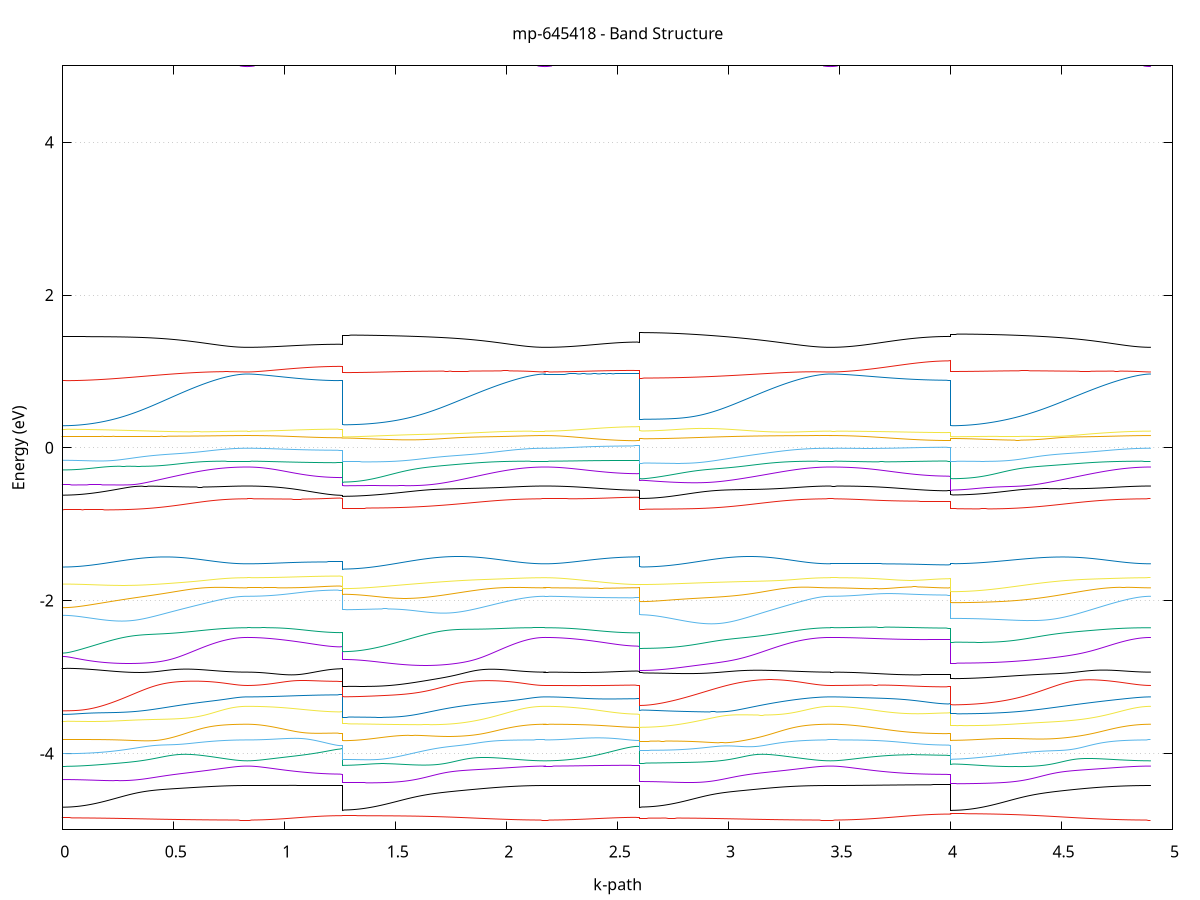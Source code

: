 set title 'mp-645418 - Band Structure'
set xlabel 'k-path'
set ylabel 'Energy (eV)'
set grid y
set yrange [-5:5]
set terminal png size 800,600
set output 'mp-645418_bands_gnuplot.png'
plot '-' using 1:2 with lines notitle, '-' using 1:2 with lines notitle, '-' using 1:2 with lines notitle, '-' using 1:2 with lines notitle, '-' using 1:2 with lines notitle, '-' using 1:2 with lines notitle, '-' using 1:2 with lines notitle, '-' using 1:2 with lines notitle, '-' using 1:2 with lines notitle, '-' using 1:2 with lines notitle, '-' using 1:2 with lines notitle, '-' using 1:2 with lines notitle, '-' using 1:2 with lines notitle, '-' using 1:2 with lines notitle, '-' using 1:2 with lines notitle, '-' using 1:2 with lines notitle, '-' using 1:2 with lines notitle, '-' using 1:2 with lines notitle, '-' using 1:2 with lines notitle, '-' using 1:2 with lines notitle, '-' using 1:2 with lines notitle, '-' using 1:2 with lines notitle, '-' using 1:2 with lines notitle, '-' using 1:2 with lines notitle, '-' using 1:2 with lines notitle, '-' using 1:2 with lines notitle, '-' using 1:2 with lines notitle, '-' using 1:2 with lines notitle, '-' using 1:2 with lines notitle, '-' using 1:2 with lines notitle, '-' using 1:2 with lines notitle, '-' using 1:2 with lines notitle, '-' using 1:2 with lines notitle, '-' using 1:2 with lines notitle, '-' using 1:2 with lines notitle, '-' using 1:2 with lines notitle, '-' using 1:2 with lines notitle, '-' using 1:2 with lines notitle, '-' using 1:2 with lines notitle, '-' using 1:2 with lines notitle, '-' using 1:2 with lines notitle, '-' using 1:2 with lines notitle, '-' using 1:2 with lines notitle, '-' using 1:2 with lines notitle, '-' using 1:2 with lines notitle, '-' using 1:2 with lines notitle, '-' using 1:2 with lines notitle, '-' using 1:2 with lines notitle, '-' using 1:2 with lines notitle, '-' using 1:2 with lines notitle, '-' using 1:2 with lines notitle, '-' using 1:2 with lines notitle, '-' using 1:2 with lines notitle, '-' using 1:2 with lines notitle, '-' using 1:2 with lines notitle, '-' using 1:2 with lines notitle, '-' using 1:2 with lines notitle, '-' using 1:2 with lines notitle, '-' using 1:2 with lines notitle, '-' using 1:2 with lines notitle, '-' using 1:2 with lines notitle, '-' using 1:2 with lines notitle, '-' using 1:2 with lines notitle, '-' using 1:2 with lines notitle, '-' using 1:2 with lines notitle, '-' using 1:2 with lines notitle, '-' using 1:2 with lines notitle, '-' using 1:2 with lines notitle, '-' using 1:2 with lines notitle, '-' using 1:2 with lines notitle, '-' using 1:2 with lines notitle, '-' using 1:2 with lines notitle, '-' using 1:2 with lines notitle, '-' using 1:2 with lines notitle, '-' using 1:2 with lines notitle, '-' using 1:2 with lines notitle, '-' using 1:2 with lines notitle, '-' using 1:2 with lines notitle, '-' using 1:2 with lines notitle, '-' using 1:2 with lines notitle
0.000000 -53.857297
0.009891 -53.857297
0.019781 -53.857297
0.029672 -53.857297
0.039563 -53.857297
0.049454 -53.857297
0.059344 -53.857297
0.069235 -53.857297
0.079126 -53.857297
0.089017 -53.857297
0.098907 -53.857297
0.108798 -53.857297
0.118689 -53.857297
0.128579 -53.857297
0.138470 -53.857297
0.148361 -53.857297
0.158252 -53.857297
0.168142 -53.857197
0.178033 -53.857197
0.187924 -53.857197
0.197814 -53.857197
0.207705 -53.857197
0.217596 -53.857197
0.227487 -53.857197
0.237377 -53.857197
0.247268 -53.857197
0.257159 -53.857197
0.267050 -53.857197
0.276940 -53.857197
0.286831 -53.857197
0.296722 -53.857197
0.306612 -53.857197
0.316503 -53.857197
0.326394 -53.857197
0.336285 -53.857197
0.346175 -53.857197
0.356066 -53.857197
0.365957 -53.857197
0.375847 -53.857197
0.385738 -53.857197
0.395629 -53.857197
0.405520 -53.857197
0.415410 -53.857197
0.425301 -53.857197
0.435192 -53.857197
0.445083 -53.857197
0.454973 -53.857197
0.464864 -53.857197
0.474755 -53.857197
0.484645 -53.857197
0.494536 -53.857197
0.504427 -53.857197
0.514318 -53.857197
0.524208 -53.857197
0.534099 -53.857197
0.543990 -53.857197
0.553880 -53.857197
0.563771 -53.857197
0.573662 -53.857197
0.583553 -53.857197
0.593443 -53.857197
0.603334 -53.857197
0.613225 -53.857197
0.623116 -53.857197
0.633006 -53.857197
0.642897 -53.857197
0.652788 -53.857197
0.662678 -53.857197
0.672569 -53.857197
0.682460 -53.857197
0.692351 -53.857197
0.702241 -53.857197
0.712132 -53.857197
0.722023 -53.857197
0.731914 -53.857197
0.741804 -53.857197
0.751695 -53.857197
0.761586 -53.857197
0.771476 -53.857197
0.781367 -53.857197
0.791258 -53.857197
0.801149 -53.857197
0.811039 -53.857197
0.820930 -53.857197
0.830821 -53.857197
0.830821 -53.857197
0.840763 -53.857197
0.850706 -53.857197
0.860648 -53.857197
0.870591 -53.857197
0.880533 -53.857197
0.890476 -53.857197
0.900418 -53.857197
0.910361 -53.857197
0.920304 -53.857197
0.930246 -53.857197
0.940189 -53.857197
0.950131 -53.857197
0.960074 -53.857197
0.970016 -53.857197
0.979959 -53.857197
0.989901 -53.857197
0.999844 -53.857197
1.009786 -53.857197
1.019729 -53.857197
1.029671 -53.857197
1.039614 -53.857197
1.049556 -53.857197
1.059499 -53.857197
1.069442 -53.857197
1.079384 -53.857197
1.089327 -53.857197
1.099269 -53.857197
1.109212 -53.857197
1.119154 -53.857197
1.129097 -53.857197
1.139039 -53.857197
1.148982 -53.857197
1.158924 -53.857197
1.168867 -53.857197
1.178809 -53.857197
1.188752 -53.857197
1.198694 -53.857197
1.208637 -53.857197
1.218580 -53.857197
1.228522 -53.857197
1.238465 -53.857197
1.248407 -53.857197
1.258350 -53.857197
1.258350 -53.857297
1.268285 -53.857297
1.278220 -53.857297
1.288156 -53.857297
1.298091 -53.857297
1.308026 -53.857297
1.317962 -53.857297
1.327897 -53.857297
1.337832 -53.857297
1.347768 -53.857297
1.357703 -53.857297
1.367638 -53.857297
1.377573 -53.857297
1.387509 -53.857297
1.397444 -53.857297
1.407379 -53.857297
1.417315 -53.857297
1.427250 -53.857297
1.437185 -53.857297
1.447121 -53.857297
1.457056 -53.857297
1.466991 -53.857297
1.476927 -53.857297
1.486862 -53.857297
1.496797 -53.857297
1.506733 -53.857297
1.516668 -53.857297
1.526603 -53.857297
1.536539 -53.857297
1.546474 -53.857297
1.556409 -53.857297
1.566345 -53.857297
1.576280 -53.857297
1.586215 -53.857297
1.596151 -53.857297
1.606086 -53.857297
1.616021 -53.857297
1.625956 -53.857297
1.635892 -53.857297
1.645827 -53.857197
1.655762 -53.857297
1.665698 -53.857197
1.675633 -53.857197
1.685568 -53.857197
1.695504 -53.857197
1.705439 -53.857197
1.715374 -53.857197
1.725310 -53.857197
1.735245 -53.857197
1.745180 -53.857197
1.755116 -53.857197
1.765051 -53.857197
1.774986 -53.857197
1.784922 -53.857197
1.794857 -53.857197
1.804792 -53.857197
1.814728 -53.857197
1.824663 -53.857197
1.834598 -53.857197
1.844533 -53.857197
1.854469 -53.857197
1.864404 -53.857197
1.874339 -53.857197
1.884275 -53.857197
1.894210 -53.857197
1.904145 -53.857197
1.914081 -53.857197
1.924016 -53.857197
1.933951 -53.857197
1.943887 -53.857197
1.953822 -53.857197
1.963757 -53.857197
1.973693 -53.857197
1.983628 -53.857197
1.993563 -53.857197
2.003499 -53.857197
2.013434 -53.857197
2.023369 -53.857197
2.033305 -53.857197
2.043240 -53.857197
2.053175 -53.857197
2.063111 -53.857197
2.073046 -53.857197
2.082981 -53.857197
2.092916 -53.857197
2.102852 -53.857197
2.112787 -53.857197
2.122722 -53.857197
2.132658 -53.857197
2.142593 -53.857197
2.152528 -53.857197
2.162464 -53.857197
2.172399 -53.857197
2.172399 -53.857197
2.182312 -53.857197
2.192225 -53.857197
2.202138 -53.857197
2.212051 -53.857197
2.221965 -53.857197
2.231878 -53.857197
2.241791 -53.857197
2.251704 -53.857197
2.261617 -53.857197
2.271530 -53.857197
2.281443 -53.857197
2.291356 -53.857197
2.301269 -53.857197
2.311183 -53.857197
2.321096 -53.857197
2.331009 -53.857197
2.340922 -53.857197
2.350835 -53.857197
2.360748 -53.857197
2.370661 -53.857197
2.380574 -53.857197
2.390487 -53.857197
2.400400 -53.857197
2.410314 -53.857197
2.420227 -53.857197
2.430140 -53.857197
2.440053 -53.857197
2.449966 -53.857197
2.459879 -53.857197
2.469792 -53.857197
2.479705 -53.857197
2.489618 -53.857197
2.499532 -53.857197
2.509445 -53.857197
2.519358 -53.857197
2.529271 -53.857197
2.539184 -53.857197
2.549097 -53.857197
2.559010 -53.857197
2.568923 -53.857197
2.578836 -53.857197
2.588750 -53.857197
2.598663 -53.857197
2.598663 -53.857297
2.608549 -53.857297
2.618435 -53.857297
2.628321 -53.857297
2.638208 -53.857297
2.648094 -53.857297
2.657980 -53.857297
2.667866 -53.857297
2.677752 -53.857297
2.687639 -53.857297
2.697525 -53.857297
2.707411 -53.857297
2.717297 -53.857297
2.727183 -53.857297
2.737070 -53.857297
2.746956 -53.857297
2.756842 -53.857297
2.766728 -53.857297
2.776615 -53.857297
2.786501 -53.857297
2.796387 -53.857297
2.806273 -53.857297
2.816159 -53.857297
2.826046 -53.857297
2.835932 -53.857297
2.845818 -53.857297
2.855704 -53.857297
2.865590 -53.857297
2.875477 -53.857297
2.885363 -53.857197
2.895249 -53.857197
2.905135 -53.857197
2.915022 -53.857197
2.924908 -53.857197
2.934794 -53.857197
2.944680 -53.857197
2.954566 -53.857197
2.964453 -53.857197
2.974339 -53.857197
2.984225 -53.857197
2.994111 -53.857197
3.003997 -53.857197
3.013884 -53.857197
3.023770 -53.857197
3.033656 -53.857197
3.043542 -53.857197
3.053429 -53.857197
3.063315 -53.857197
3.073201 -53.857197
3.083087 -53.857197
3.092973 -53.857197
3.102860 -53.857197
3.112746 -53.857197
3.122632 -53.857197
3.132518 -53.857197
3.142405 -53.857197
3.152291 -53.857197
3.162177 -53.857197
3.172063 -53.857197
3.181949 -53.857197
3.191836 -53.857197
3.201722 -53.857197
3.211608 -53.857197
3.221494 -53.857197
3.231380 -53.857197
3.241267 -53.857197
3.251153 -53.857197
3.261039 -53.857197
3.270925 -53.857197
3.280812 -53.857197
3.290698 -53.857197
3.300584 -53.857197
3.310470 -53.857197
3.320356 -53.857197
3.330243 -53.857197
3.340129 -53.857197
3.350015 -53.857197
3.359901 -53.857197
3.369787 -53.857197
3.379674 -53.857197
3.389560 -53.857197
3.399446 -53.857197
3.409332 -53.857197
3.419219 -53.857197
3.429105 -53.857197
3.438991 -53.857197
3.448877 -53.857197
3.458763 -53.857197
3.458763 -53.857197
3.468614 -53.857197
3.478464 -53.857197
3.488314 -53.857197
3.498164 -53.857197
3.508014 -53.857197
3.517864 -53.857197
3.527714 -53.857197
3.537564 -53.857197
3.547414 -53.857197
3.557264 -53.857197
3.567114 -53.857197
3.576964 -53.857197
3.586814 -53.857197
3.596664 -53.857197
3.606515 -53.857197
3.616365 -53.857197
3.626215 -53.857197
3.636065 -53.857197
3.645915 -53.857197
3.655765 -53.857197
3.665615 -53.857197
3.675465 -53.857197
3.685315 -53.857197
3.695165 -53.857197
3.705015 -53.857197
3.714865 -53.857197
3.724715 -53.857197
3.734565 -53.857197
3.744416 -53.857197
3.754266 -53.857197
3.764116 -53.857197
3.773966 -53.857197
3.783816 -53.857197
3.793666 -53.857197
3.803516 -53.857197
3.813366 -53.857197
3.823216 -53.857197
3.833066 -53.857197
3.842916 -53.857197
3.852766 -53.857197
3.862616 -53.857197
3.872467 -53.857197
3.882317 -53.857197
3.892167 -53.857197
3.902017 -53.857197
3.911867 -53.857197
3.921717 -53.857197
3.931567 -53.857197
3.941417 -53.857197
3.951267 -53.857197
3.961117 -53.857197
3.970967 -53.857197
3.980817 -53.857197
3.990667 -53.857197
4.000517 -53.857197
4.000517 -53.857297
4.010432 -53.857297
4.020347 -53.857297
4.030261 -53.857297
4.040176 -53.857297
4.050090 -53.857297
4.060005 -53.857297
4.069920 -53.857297
4.079834 -53.857297
4.089749 -53.857297
4.099663 -53.857297
4.109578 -53.857297
4.119492 -53.857297
4.129407 -53.857297
4.139322 -53.857297
4.149236 -53.857297
4.159151 -53.857297
4.169065 -53.857297
4.178980 -53.857297
4.188894 -53.857297
4.198809 -53.857297
4.208724 -53.857297
4.218638 -53.857297
4.228553 -53.857297
4.238467 -53.857297
4.248382 -53.857297
4.258296 -53.857297
4.268211 -53.857297
4.278126 -53.857297
4.288040 -53.857297
4.297955 -53.857297
4.307869 -53.857297
4.317784 -53.857197
4.327698 -53.857197
4.337613 -53.857197
4.347528 -53.857197
4.357442 -53.857197
4.367357 -53.857197
4.377271 -53.857197
4.387186 -53.857197
4.397101 -53.857197
4.407015 -53.857197
4.416930 -53.857197
4.426844 -53.857197
4.436759 -53.857197
4.446673 -53.857197
4.456588 -53.857197
4.466503 -53.857197
4.476417 -53.857197
4.486332 -53.857197
4.496246 -53.857197
4.506161 -53.857197
4.516075 -53.857197
4.525990 -53.857197
4.535905 -53.857197
4.545819 -53.857197
4.555734 -53.857197
4.565648 -53.857197
4.575563 -53.857197
4.585477 -53.857197
4.595392 -53.857197
4.605307 -53.857197
4.615221 -53.857197
4.625136 -53.857197
4.635050 -53.857197
4.644965 -53.857197
4.654879 -53.857197
4.664794 -53.857197
4.674709 -53.857197
4.684623 -53.857197
4.694538 -53.857197
4.704452 -53.857197
4.714367 -53.857197
4.724281 -53.857197
4.734196 -53.857197
4.744111 -53.857197
4.754025 -53.857197
4.763940 -53.857197
4.773854 -53.857197
4.783769 -53.857197
4.793684 -53.857197
4.803598 -53.857197
4.813513 -53.857197
4.823427 -53.857197
4.833342 -53.857197
4.843256 -53.857197
4.853171 -53.857197
4.863086 -53.857197
4.873000 -53.857197
4.882915 -53.857197
4.892829 -53.857197
4.902744 -53.857197
e
0.000000 -53.542897
0.009891 -53.542897
0.019781 -53.542897
0.029672 -53.542897
0.039563 -53.542897
0.049454 -53.542897
0.059344 -53.542897
0.069235 -53.542897
0.079126 -53.542897
0.089017 -53.542897
0.098907 -53.542897
0.108798 -53.542897
0.118689 -53.542897
0.128579 -53.542897
0.138470 -53.542897
0.148361 -53.542897
0.158252 -53.542897
0.168142 -53.542897
0.178033 -53.542897
0.187924 -53.542897
0.197814 -53.542897
0.207705 -53.542897
0.217596 -53.542897
0.227487 -53.542897
0.237377 -53.542897
0.247268 -53.542797
0.257159 -53.542797
0.267050 -53.542797
0.276940 -53.542797
0.286831 -53.542797
0.296722 -53.542797
0.306612 -53.542797
0.316503 -53.542797
0.326394 -53.542797
0.336285 -53.542797
0.346175 -53.542797
0.356066 -53.542797
0.365957 -53.542797
0.375847 -53.542797
0.385738 -53.542797
0.395629 -53.542797
0.405520 -53.542797
0.415410 -53.542797
0.425301 -53.542797
0.435192 -53.542797
0.445083 -53.542797
0.454973 -53.542797
0.464864 -53.542797
0.474755 -53.542797
0.484645 -53.542797
0.494536 -53.542797
0.504427 -53.542797
0.514318 -53.542797
0.524208 -53.542797
0.534099 -53.542797
0.543990 -53.542797
0.553880 -53.542797
0.563771 -53.542797
0.573662 -53.542797
0.583553 -53.542797
0.593443 -53.542797
0.603334 -53.542797
0.613225 -53.542797
0.623116 -53.542797
0.633006 -53.542797
0.642897 -53.542797
0.652788 -53.542797
0.662678 -53.542797
0.672569 -53.542797
0.682460 -53.542797
0.692351 -53.542797
0.702241 -53.542797
0.712132 -53.542797
0.722023 -53.542797
0.731914 -53.542797
0.741804 -53.542797
0.751695 -53.542797
0.761586 -53.542797
0.771476 -53.542797
0.781367 -53.542797
0.791258 -53.542797
0.801149 -53.542797
0.811039 -53.542797
0.820930 -53.542797
0.830821 -53.542797
0.830821 -53.542797
0.840763 -53.542797
0.850706 -53.542797
0.860648 -53.542797
0.870591 -53.542797
0.880533 -53.542797
0.890476 -53.542797
0.900418 -53.542797
0.910361 -53.542797
0.920304 -53.542797
0.930246 -53.542797
0.940189 -53.542797
0.950131 -53.542797
0.960074 -53.542797
0.970016 -53.542797
0.979959 -53.542797
0.989901 -53.542797
0.999844 -53.542797
1.009786 -53.542797
1.019729 -53.542797
1.029671 -53.542797
1.039614 -53.542797
1.049556 -53.542797
1.059499 -53.542797
1.069442 -53.542797
1.079384 -53.542797
1.089327 -53.542797
1.099269 -53.542797
1.109212 -53.542797
1.119154 -53.542797
1.129097 -53.542797
1.139039 -53.542797
1.148982 -53.542797
1.158924 -53.542797
1.168867 -53.542797
1.178809 -53.542797
1.188752 -53.542797
1.198694 -53.542797
1.208637 -53.542797
1.218580 -53.542797
1.228522 -53.542797
1.238465 -53.542797
1.248407 -53.542797
1.258350 -53.542797
1.258350 -53.542897
1.268285 -53.542897
1.278220 -53.542897
1.288156 -53.542897
1.298091 -53.542897
1.308026 -53.542897
1.317962 -53.542897
1.327897 -53.542897
1.337832 -53.542897
1.347768 -53.542897
1.357703 -53.542897
1.367638 -53.542897
1.377573 -53.542897
1.387509 -53.542897
1.397444 -53.542897
1.407379 -53.542897
1.417315 -53.542897
1.427250 -53.542897
1.437185 -53.542897
1.447121 -53.542897
1.457056 -53.542897
1.466991 -53.542897
1.476927 -53.542897
1.486862 -53.542897
1.496797 -53.542897
1.506733 -53.542897
1.516668 -53.542897
1.526603 -53.542897
1.536539 -53.542897
1.546474 -53.542897
1.556409 -53.542897
1.566345 -53.542797
1.576280 -53.542797
1.586215 -53.542797
1.596151 -53.542797
1.606086 -53.542797
1.616021 -53.542797
1.625956 -53.542797
1.635892 -53.542797
1.645827 -53.542797
1.655762 -53.542797
1.665698 -53.542797
1.675633 -53.542797
1.685568 -53.542797
1.695504 -53.542797
1.705439 -53.542797
1.715374 -53.542797
1.725310 -53.542797
1.735245 -53.542797
1.745180 -53.542797
1.755116 -53.542797
1.765051 -53.542797
1.774986 -53.542797
1.784922 -53.542797
1.794857 -53.542797
1.804792 -53.542797
1.814728 -53.542797
1.824663 -53.542797
1.834598 -53.542797
1.844533 -53.542797
1.854469 -53.542797
1.864404 -53.542797
1.874339 -53.542797
1.884275 -53.542797
1.894210 -53.542797
1.904145 -53.542797
1.914081 -53.542797
1.924016 -53.542797
1.933951 -53.542797
1.943887 -53.542797
1.953822 -53.542797
1.963757 -53.542797
1.973693 -53.542797
1.983628 -53.542797
1.993563 -53.542797
2.003499 -53.542797
2.013434 -53.542797
2.023369 -53.542797
2.033305 -53.542797
2.043240 -53.542797
2.053175 -53.542797
2.063111 -53.542797
2.073046 -53.542797
2.082981 -53.542797
2.092916 -53.542797
2.102852 -53.542797
2.112787 -53.542797
2.122722 -53.542797
2.132658 -53.542797
2.142593 -53.542797
2.152528 -53.542797
2.162464 -53.542797
2.172399 -53.542797
2.172399 -53.542797
2.182312 -53.542797
2.192225 -53.542797
2.202138 -53.542797
2.212051 -53.542797
2.221965 -53.542797
2.231878 -53.542797
2.241791 -53.542797
2.251704 -53.542797
2.261617 -53.542797
2.271530 -53.542797
2.281443 -53.542797
2.291356 -53.542797
2.301269 -53.542797
2.311183 -53.542797
2.321096 -53.542797
2.331009 -53.542797
2.340922 -53.542797
2.350835 -53.542797
2.360748 -53.542797
2.370661 -53.542797
2.380574 -53.542797
2.390487 -53.542797
2.400400 -53.542797
2.410314 -53.542797
2.420227 -53.542797
2.430140 -53.542797
2.440053 -53.542797
2.449966 -53.542797
2.459879 -53.542797
2.469792 -53.542797
2.479705 -53.542797
2.489618 -53.542797
2.499532 -53.542797
2.509445 -53.542797
2.519358 -53.542797
2.529271 -53.542797
2.539184 -53.542797
2.549097 -53.542797
2.559010 -53.542797
2.568923 -53.542797
2.578836 -53.542797
2.588750 -53.542797
2.598663 -53.542797
2.598663 -53.542897
2.608549 -53.542897
2.618435 -53.542897
2.628321 -53.542897
2.638208 -53.542897
2.648094 -53.542897
2.657980 -53.542897
2.667866 -53.542897
2.677752 -53.542897
2.687639 -53.542897
2.697525 -53.542897
2.707411 -53.542897
2.717297 -53.542897
2.727183 -53.542897
2.737070 -53.542897
2.746956 -53.542897
2.756842 -53.542897
2.766728 -53.542897
2.776615 -53.542897
2.786501 -53.542897
2.796387 -53.542897
2.806273 -53.542897
2.816159 -53.542897
2.826046 -53.542897
2.835932 -53.542897
2.845818 -53.542897
2.855704 -53.542897
2.865590 -53.542897
2.875477 -53.542897
2.885363 -53.542897
2.895249 -53.542897
2.905135 -53.542797
2.915022 -53.542797
2.924908 -53.542797
2.934794 -53.542797
2.944680 -53.542797
2.954566 -53.542797
2.964453 -53.542797
2.974339 -53.542797
2.984225 -53.542797
2.994111 -53.542797
3.003997 -53.542797
3.013884 -53.542797
3.023770 -53.542797
3.033656 -53.542797
3.043542 -53.542797
3.053429 -53.542797
3.063315 -53.542797
3.073201 -53.542797
3.083087 -53.542797
3.092973 -53.542797
3.102860 -53.542797
3.112746 -53.542797
3.122632 -53.542797
3.132518 -53.542797
3.142405 -53.542797
3.152291 -53.542797
3.162177 -53.542797
3.172063 -53.542797
3.181949 -53.542797
3.191836 -53.542797
3.201722 -53.542797
3.211608 -53.542797
3.221494 -53.542797
3.231380 -53.542797
3.241267 -53.542797
3.251153 -53.542797
3.261039 -53.542797
3.270925 -53.542797
3.280812 -53.542797
3.290698 -53.542797
3.300584 -53.542797
3.310470 -53.542797
3.320356 -53.542797
3.330243 -53.542797
3.340129 -53.542797
3.350015 -53.542797
3.359901 -53.542797
3.369787 -53.542797
3.379674 -53.542797
3.389560 -53.542797
3.399446 -53.542797
3.409332 -53.542797
3.419219 -53.542797
3.429105 -53.542797
3.438991 -53.542797
3.448877 -53.542797
3.458763 -53.542797
3.458763 -53.542797
3.468614 -53.542797
3.478464 -53.542797
3.488314 -53.542797
3.498164 -53.542797
3.508014 -53.542797
3.517864 -53.542797
3.527714 -53.542797
3.537564 -53.542797
3.547414 -53.542797
3.557264 -53.542797
3.567114 -53.542797
3.576964 -53.542797
3.586814 -53.542797
3.596664 -53.542797
3.606515 -53.542797
3.616365 -53.542797
3.626215 -53.542797
3.636065 -53.542797
3.645915 -53.542797
3.655765 -53.542797
3.665615 -53.542797
3.675465 -53.542797
3.685315 -53.542797
3.695165 -53.542797
3.705015 -53.542797
3.714865 -53.542797
3.724715 -53.542797
3.734565 -53.542797
3.744416 -53.542797
3.754266 -53.542797
3.764116 -53.542797
3.773966 -53.542797
3.783816 -53.542797
3.793666 -53.542797
3.803516 -53.542797
3.813366 -53.542797
3.823216 -53.542797
3.833066 -53.542797
3.842916 -53.542797
3.852766 -53.542797
3.862616 -53.542797
3.872467 -53.542797
3.882317 -53.542797
3.892167 -53.542797
3.902017 -53.542797
3.911867 -53.542797
3.921717 -53.542797
3.931567 -53.542797
3.941417 -53.542797
3.951267 -53.542797
3.961117 -53.542797
3.970967 -53.542797
3.980817 -53.542797
3.990667 -53.542797
4.000517 -53.542797
4.000517 -53.542897
4.010432 -53.542897
4.020347 -53.542897
4.030261 -53.542897
4.040176 -53.542897
4.050090 -53.542897
4.060005 -53.542897
4.069920 -53.542897
4.079834 -53.542897
4.089749 -53.542897
4.099663 -53.542897
4.109578 -53.542897
4.119492 -53.542897
4.129407 -53.542897
4.139322 -53.542897
4.149236 -53.542897
4.159151 -53.542897
4.169065 -53.542897
4.178980 -53.542897
4.188894 -53.542897
4.198809 -53.542897
4.208724 -53.542897
4.218638 -53.542897
4.228553 -53.542897
4.238467 -53.542897
4.248382 -53.542897
4.258296 -53.542897
4.268211 -53.542897
4.278126 -53.542897
4.288040 -53.542897
4.297955 -53.542897
4.307869 -53.542897
4.317784 -53.542797
4.327698 -53.542797
4.337613 -53.542797
4.347528 -53.542797
4.357442 -53.542797
4.367357 -53.542797
4.377271 -53.542797
4.387186 -53.542797
4.397101 -53.542797
4.407015 -53.542797
4.416930 -53.542797
4.426844 -53.542797
4.436759 -53.542797
4.446673 -53.542797
4.456588 -53.542797
4.466503 -53.542797
4.476417 -53.542797
4.486332 -53.542797
4.496246 -53.542797
4.506161 -53.542797
4.516075 -53.542797
4.525990 -53.542797
4.535905 -53.542797
4.545819 -53.542797
4.555734 -53.542797
4.565648 -53.542797
4.575563 -53.542797
4.585477 -53.542797
4.595392 -53.542797
4.605307 -53.542797
4.615221 -53.542797
4.625136 -53.542797
4.635050 -53.542797
4.644965 -53.542797
4.654879 -53.542797
4.664794 -53.542797
4.674709 -53.542797
4.684623 -53.542797
4.694538 -53.542797
4.704452 -53.542797
4.714367 -53.542797
4.724281 -53.542797
4.734196 -53.542797
4.744111 -53.542797
4.754025 -53.542797
4.763940 -53.542797
4.773854 -53.542797
4.783769 -53.542797
4.793684 -53.542797
4.803598 -53.542797
4.813513 -53.542797
4.823427 -53.542797
4.833342 -53.542797
4.843256 -53.542797
4.853171 -53.542797
4.863086 -53.542797
4.873000 -53.542797
4.882915 -53.542797
4.892829 -53.542797
4.902744 -53.542797
e
0.000000 -53.181797
0.009891 -53.181797
0.019781 -53.181797
0.029672 -53.181797
0.039563 -53.181797
0.049454 -53.181797
0.059344 -53.181797
0.069235 -53.181797
0.079126 -53.181797
0.089017 -53.181797
0.098907 -53.181797
0.108798 -53.181797
0.118689 -53.181797
0.128579 -53.181797
0.138470 -53.181797
0.148361 -53.181797
0.158252 -53.181797
0.168142 -53.181797
0.178033 -53.181697
0.187924 -53.181697
0.197814 -53.181697
0.207705 -53.181697
0.217596 -53.181697
0.227487 -53.181697
0.237377 -53.181697
0.247268 -53.181697
0.257159 -53.181697
0.267050 -53.181697
0.276940 -53.181697
0.286831 -53.181697
0.296722 -53.181697
0.306612 -53.181597
0.316503 -53.181597
0.326394 -53.181597
0.336285 -53.181597
0.346175 -53.181597
0.356066 -53.181597
0.365957 -53.181597
0.375847 -53.181597
0.385738 -53.181597
0.395629 -53.181597
0.405520 -53.181497
0.415410 -53.181497
0.425301 -53.181497
0.435192 -53.181497
0.445083 -53.181497
0.454973 -53.181497
0.464864 -53.181497
0.474755 -53.181497
0.484645 -53.181497
0.494536 -53.181397
0.504427 -53.181397
0.514318 -53.181397
0.524208 -53.181397
0.534099 -53.181397
0.543990 -53.181397
0.553880 -53.181397
0.563771 -53.181397
0.573662 -53.181397
0.583553 -53.181397
0.593443 -53.181397
0.603334 -53.181297
0.613225 -53.181297
0.623116 -53.181297
0.633006 -53.181297
0.642897 -53.181297
0.652788 -53.181297
0.662678 -53.181297
0.672569 -53.181297
0.682460 -53.181297
0.692351 -53.181297
0.702241 -53.181297
0.712132 -53.181297
0.722023 -53.181297
0.731914 -53.181297
0.741804 -53.181297
0.751695 -53.181297
0.761586 -53.181297
0.771476 -53.181297
0.781367 -53.181297
0.791258 -53.181297
0.801149 -53.181297
0.811039 -53.181297
0.820930 -53.181297
0.830821 -53.181197
0.830821 -53.181197
0.840763 -53.181197
0.850706 -53.181197
0.860648 -53.181297
0.870591 -53.181297
0.880533 -53.181297
0.890476 -53.181297
0.900418 -53.181297
0.910361 -53.181297
0.920304 -53.181297
0.930246 -53.181197
0.940189 -53.181297
0.950131 -53.181297
0.960074 -53.181297
0.970016 -53.181297
0.979959 -53.181297
0.989901 -53.181297
0.999844 -53.181297
1.009786 -53.181297
1.019729 -53.181297
1.029671 -53.181297
1.039614 -53.181297
1.049556 -53.181297
1.059499 -53.181297
1.069442 -53.181297
1.079384 -53.181197
1.089327 -53.181197
1.099269 -53.181197
1.109212 -53.181197
1.119154 -53.181197
1.129097 -53.181197
1.139039 -53.181197
1.148982 -53.181197
1.158924 -53.181197
1.168867 -53.181197
1.178809 -53.181197
1.188752 -53.181197
1.198694 -53.181197
1.208637 -53.181197
1.218580 -53.181197
1.228522 -53.181197
1.238465 -53.181297
1.248407 -53.181197
1.258350 -53.181297
1.258350 -53.181797
1.268285 -53.181797
1.278220 -53.181797
1.288156 -53.181797
1.298091 -53.181797
1.308026 -53.181797
1.317962 -53.181797
1.327897 -53.181797
1.337832 -53.181797
1.347768 -53.181797
1.357703 -53.181797
1.367638 -53.181797
1.377573 -53.181797
1.387509 -53.181797
1.397444 -53.181797
1.407379 -53.181797
1.417315 -53.181797
1.427250 -53.181797
1.437185 -53.181797
1.447121 -53.181797
1.457056 -53.181697
1.466991 -53.181697
1.476927 -53.181697
1.486862 -53.181697
1.496797 -53.181697
1.506733 -53.181697
1.516668 -53.181697
1.526603 -53.181697
1.536539 -53.181697
1.546474 -53.181697
1.556409 -53.181697
1.566345 -53.181697
1.576280 -53.181697
1.586215 -53.181697
1.596151 -53.181597
1.606086 -53.181597
1.616021 -53.181597
1.625956 -53.181597
1.635892 -53.181597
1.645827 -53.181597
1.655762 -53.181597
1.665698 -53.181597
1.675633 -53.181597
1.685568 -53.181597
1.695504 -53.181497
1.705439 -53.181497
1.715374 -53.181497
1.725310 -53.181497
1.735245 -53.181497
1.745180 -53.181497
1.755116 -53.181497
1.765051 -53.181497
1.774986 -53.181497
1.784922 -53.181497
1.794857 -53.181497
1.804792 -53.181397
1.814728 -53.181397
1.824663 -53.181397
1.834598 -53.181397
1.844533 -53.181397
1.854469 -53.181397
1.864404 -53.181397
1.874339 -53.181397
1.884275 -53.181397
1.894210 -53.181397
1.904145 -53.181397
1.914081 -53.181397
1.924016 -53.181297
1.933951 -53.181297
1.943887 -53.181297
1.953822 -53.181297
1.963757 -53.181297
1.973693 -53.181297
1.983628 -53.181297
1.993563 -53.181297
2.003499 -53.181297
2.013434 -53.181297
2.023369 -53.181297
2.033305 -53.181297
2.043240 -53.181297
2.053175 -53.181297
2.063111 -53.181297
2.073046 -53.181297
2.082981 -53.181297
2.092916 -53.181297
2.102852 -53.181297
2.112787 -53.181297
2.122722 -53.181297
2.132658 -53.181297
2.142593 -53.181297
2.152528 -53.181297
2.162464 -53.181197
2.172399 -53.181197
2.172399 -53.181197
2.182312 -53.181197
2.192225 -53.181297
2.202138 -53.181297
2.212051 -53.181297
2.221965 -53.181297
2.231878 -53.181297
2.241791 -53.181297
2.251704 -53.181297
2.261617 -53.181297
2.271530 -53.181297
2.281443 -53.181197
2.291356 -53.181297
2.301269 -53.181297
2.311183 -53.181297
2.321096 -53.181297
2.331009 -53.181297
2.340922 -53.181197
2.350835 -53.181197
2.360748 -53.181197
2.370661 -53.181197
2.380574 -53.181197
2.390487 -53.181197
2.400400 -53.181297
2.410314 -53.181297
2.420227 -53.181297
2.430140 -53.181297
2.440053 -53.181197
2.449966 -53.181197
2.459879 -53.181197
2.469792 -53.181197
2.479705 -53.181197
2.489618 -53.181197
2.499532 -53.181197
2.509445 -53.181197
2.519358 -53.181197
2.529271 -53.181197
2.539184 -53.181197
2.549097 -53.181197
2.559010 -53.181197
2.568923 -53.181197
2.578836 -53.181197
2.588750 -53.181197
2.598663 -53.181197
2.598663 -53.181797
2.608549 -53.181797
2.618435 -53.181797
2.628321 -53.181797
2.638208 -53.181797
2.648094 -53.181797
2.657980 -53.181797
2.667866 -53.181797
2.677752 -53.181797
2.687639 -53.181797
2.697525 -53.181797
2.707411 -53.181797
2.717297 -53.181797
2.727183 -53.181797
2.737070 -53.181797
2.746956 -53.181797
2.756842 -53.181797
2.766728 -53.181797
2.776615 -53.181797
2.786501 -53.181797
2.796387 -53.181697
2.806273 -53.181697
2.816159 -53.181697
2.826046 -53.181697
2.835932 -53.181697
2.845818 -53.181697
2.855704 -53.181697
2.865590 -53.181697
2.875477 -53.181697
2.885363 -53.181697
2.895249 -53.181697
2.905135 -53.181697
2.915022 -53.181597
2.924908 -53.181597
2.934794 -53.181597
2.944680 -53.181597
2.954566 -53.181597
2.964453 -53.181597
2.974339 -53.181597
2.984225 -53.181597
2.994111 -53.181597
3.003997 -53.181597
3.013884 -53.181497
3.023770 -53.181497
3.033656 -53.181497
3.043542 -53.181497
3.053429 -53.181497
3.063315 -53.181497
3.073201 -53.181497
3.083087 -53.181497
3.092973 -53.181497
3.102860 -53.181497
3.112746 -53.181397
3.122632 -53.181397
3.132518 -53.181397
3.142405 -53.181397
3.152291 -53.181397
3.162177 -53.181397
3.172063 -53.181397
3.181949 -53.181397
3.191836 -53.181397
3.201722 -53.181397
3.211608 -53.181397
3.221494 -53.181297
3.231380 -53.181297
3.241267 -53.181297
3.251153 -53.181297
3.261039 -53.181297
3.270925 -53.181297
3.280812 -53.181297
3.290698 -53.181297
3.300584 -53.181297
3.310470 -53.181297
3.320356 -53.181297
3.330243 -53.181297
3.340129 -53.181297
3.350015 -53.181297
3.359901 -53.181297
3.369787 -53.181297
3.379674 -53.181297
3.389560 -53.181297
3.399446 -53.181297
3.409332 -53.181297
3.419219 -53.181297
3.429105 -53.181297
3.438991 -53.181297
3.448877 -53.181197
3.458763 -53.181197
3.458763 -53.181197
3.468614 -53.181297
3.478464 -53.181297
3.488314 -53.181297
3.498164 -53.181297
3.508014 -53.181297
3.517864 -53.181297
3.527714 -53.181297
3.537564 -53.181197
3.547414 -53.181197
3.557264 -53.181297
3.567114 -53.181197
3.576964 -53.181297
3.586814 -53.181297
3.596664 -53.181297
3.606515 -53.181297
3.616365 -53.181297
3.626215 -53.181297
3.636065 -53.181297
3.645915 -53.181297
3.655765 -53.181297
3.665615 -53.181297
3.675465 -53.181297
3.685315 -53.181297
3.695165 -53.181297
3.705015 -53.181297
3.714865 -53.181297
3.724715 -53.181297
3.734565 -53.181297
3.744416 -53.181297
3.754266 -53.181197
3.764116 -53.181297
3.773966 -53.181297
3.783816 -53.181297
3.793666 -53.181297
3.803516 -53.181297
3.813366 -53.181297
3.823216 -53.181297
3.833066 -53.181297
3.842916 -53.181297
3.852766 -53.181297
3.862616 -53.181297
3.872467 -53.181297
3.882317 -53.181297
3.892167 -53.181297
3.902017 -53.181297
3.911867 -53.181297
3.921717 -53.181197
3.931567 -53.181197
3.941417 -53.181197
3.951267 -53.181197
3.961117 -53.181197
3.970967 -53.181197
3.980817 -53.181297
3.990667 -53.181297
4.000517 -53.181297
4.000517 -53.181797
4.010432 -53.181797
4.020347 -53.181797
4.030261 -53.181797
4.040176 -53.181797
4.050090 -53.181797
4.060005 -53.181797
4.069920 -53.181797
4.079834 -53.181797
4.089749 -53.181797
4.099663 -53.181797
4.109578 -53.181797
4.119492 -53.181797
4.129407 -53.181797
4.139322 -53.181797
4.149236 -53.181797
4.159151 -53.181797
4.169065 -53.181797
4.178980 -53.181797
4.188894 -53.181797
4.198809 -53.181797
4.208724 -53.181697
4.218638 -53.181697
4.228553 -53.181697
4.238467 -53.181697
4.248382 -53.181697
4.258296 -53.181697
4.268211 -53.181697
4.278126 -53.181697
4.288040 -53.181697
4.297955 -53.181697
4.307869 -53.181697
4.317784 -53.181697
4.327698 -53.181697
4.337613 -53.181597
4.347528 -53.181597
4.357442 -53.181597
4.367357 -53.181597
4.377271 -53.181597
4.387186 -53.181597
4.397101 -53.181597
4.407015 -53.181597
4.416930 -53.181597
4.426844 -53.181597
4.436759 -53.181497
4.446673 -53.181497
4.456588 -53.181497
4.466503 -53.181497
4.476417 -53.181497
4.486332 -53.181497
4.496246 -53.181497
4.506161 -53.181497
4.516075 -53.181497
4.525990 -53.181497
4.535905 -53.181397
4.545819 -53.181397
4.555734 -53.181397
4.565648 -53.181397
4.575563 -53.181397
4.585477 -53.181397
4.595392 -53.181397
4.605307 -53.181397
4.615221 -53.181397
4.625136 -53.181397
4.635050 -53.181397
4.644965 -53.181397
4.654879 -53.181297
4.664794 -53.181297
4.674709 -53.181297
4.684623 -53.181297
4.694538 -53.181297
4.704452 -53.181297
4.714367 -53.181297
4.724281 -53.181297
4.734196 -53.181297
4.744111 -53.181297
4.754025 -53.181297
4.763940 -53.181297
4.773854 -53.181297
4.783769 -53.181297
4.793684 -53.181297
4.803598 -53.181297
4.813513 -53.181297
4.823427 -53.181297
4.833342 -53.181297
4.843256 -53.181297
4.853171 -53.181297
4.863086 -53.181297
4.873000 -53.181297
4.882915 -53.181297
4.892829 -53.181197
4.902744 -53.181197
e
0.000000 -53.041697
0.009891 -53.041697
0.019781 -53.041697
0.029672 -53.041697
0.039563 -53.041697
0.049454 -53.041697
0.059344 -53.041697
0.069235 -53.041697
0.079126 -53.041697
0.089017 -53.041697
0.098907 -53.041697
0.108798 -53.041697
0.118689 -53.041697
0.128579 -53.041697
0.138470 -53.041697
0.148361 -53.041697
0.158252 -53.041697
0.168142 -53.041697
0.178033 -53.041697
0.187924 -53.041697
0.197814 -53.041697
0.207705 -53.041597
0.217596 -53.041597
0.227487 -53.041597
0.237377 -53.041597
0.247268 -53.041597
0.257159 -53.041597
0.267050 -53.041597
0.276940 -53.041597
0.286831 -53.041597
0.296722 -53.041497
0.306612 -53.041497
0.316503 -53.041497
0.326394 -53.041497
0.336285 -53.041497
0.346175 -53.041497
0.356066 -53.041497
0.365957 -53.041397
0.375847 -53.041397
0.385738 -53.041397
0.395629 -53.041397
0.405520 -53.041397
0.415410 -53.041397
0.425301 -53.041397
0.435192 -53.041297
0.445083 -53.041297
0.454973 -53.041297
0.464864 -53.041297
0.474755 -53.041297
0.484645 -53.041297
0.494536 -53.041297
0.504427 -53.041197
0.514318 -53.041197
0.524208 -53.041197
0.534099 -53.041197
0.543990 -53.041197
0.553880 -53.041197
0.563771 -53.041197
0.573662 -53.041197
0.583553 -53.041097
0.593443 -53.041097
0.603334 -53.041097
0.613225 -53.041097
0.623116 -53.041097
0.633006 -53.041097
0.642897 -53.041097
0.652788 -53.041097
0.662678 -53.041097
0.672569 -53.041097
0.682460 -53.040997
0.692351 -53.040997
0.702241 -53.040997
0.712132 -53.040997
0.722023 -53.040997
0.731914 -53.040997
0.741804 -53.040997
0.751695 -53.040997
0.761586 -53.040997
0.771476 -53.040997
0.781367 -53.040997
0.791258 -53.040997
0.801149 -53.040997
0.811039 -53.040997
0.820930 -53.040997
0.830821 -53.040997
0.830821 -53.040997
0.840763 -53.040997
0.850706 -53.040997
0.860648 -53.040997
0.870591 -53.040997
0.880533 -53.040997
0.890476 -53.040997
0.900418 -53.040997
0.910361 -53.040997
0.920304 -53.040997
0.930246 -53.040997
0.940189 -53.040997
0.950131 -53.040997
0.960074 -53.040997
0.970016 -53.040997
0.979959 -53.040997
0.989901 -53.040997
0.999844 -53.040997
1.009786 -53.040997
1.019729 -53.040997
1.029671 -53.040997
1.039614 -53.040997
1.049556 -53.040997
1.059499 -53.040997
1.069442 -53.040997
1.079384 -53.040997
1.089327 -53.040997
1.099269 -53.040997
1.109212 -53.040997
1.119154 -53.040997
1.129097 -53.040997
1.139039 -53.040997
1.148982 -53.040997
1.158924 -53.040997
1.168867 -53.040997
1.178809 -53.040997
1.188752 -53.040997
1.198694 -53.040997
1.208637 -53.040997
1.218580 -53.040997
1.228522 -53.040997
1.238465 -53.040997
1.248407 -53.040997
1.258350 -53.040997
1.258350 -53.041797
1.268285 -53.041797
1.278220 -53.041797
1.288156 -53.041797
1.298091 -53.041797
1.308026 -53.041697
1.317962 -53.041697
1.327897 -53.041697
1.337832 -53.041697
1.347768 -53.041697
1.357703 -53.041697
1.367638 -53.041697
1.377573 -53.041697
1.387509 -53.041697
1.397444 -53.041697
1.407379 -53.041697
1.417315 -53.041697
1.427250 -53.041697
1.437185 -53.041697
1.447121 -53.041697
1.457056 -53.041697
1.466991 -53.041697
1.476927 -53.041597
1.486862 -53.041597
1.496797 -53.041597
1.506733 -53.041597
1.516668 -53.041597
1.526603 -53.041597
1.536539 -53.041597
1.546474 -53.041597
1.556409 -53.041597
1.566345 -53.041597
1.576280 -53.041497
1.586215 -53.041497
1.596151 -53.041497
1.606086 -53.041497
1.616021 -53.041497
1.625956 -53.041497
1.635892 -53.041497
1.645827 -53.041497
1.655762 -53.041397
1.665698 -53.041397
1.675633 -53.041397
1.685568 -53.041397
1.695504 -53.041397
1.705439 -53.041397
1.715374 -53.041397
1.725310 -53.041397
1.735245 -53.041297
1.745180 -53.041297
1.755116 -53.041297
1.765051 -53.041297
1.774986 -53.041297
1.784922 -53.041297
1.794857 -53.041297
1.804792 -53.041297
1.814728 -53.041197
1.824663 -53.041197
1.834598 -53.041197
1.844533 -53.041197
1.854469 -53.041197
1.864404 -53.041197
1.874339 -53.041197
1.884275 -53.041197
1.894210 -53.041197
1.904145 -53.041097
1.914081 -53.041097
1.924016 -53.041097
1.933951 -53.041097
1.943887 -53.041097
1.953822 -53.041097
1.963757 -53.041097
1.973693 -53.041097
1.983628 -53.041097
1.993563 -53.041097
2.003499 -53.041097
2.013434 -53.040997
2.023369 -53.040997
2.033305 -53.040997
2.043240 -53.040997
2.053175 -53.040997
2.063111 -53.040997
2.073046 -53.040997
2.082981 -53.040997
2.092916 -53.040997
2.102852 -53.040997
2.112787 -53.040997
2.122722 -53.040997
2.132658 -53.040997
2.142593 -53.040997
2.152528 -53.040997
2.162464 -53.040997
2.172399 -53.040997
2.172399 -53.040997
2.182312 -53.040997
2.192225 -53.040997
2.202138 -53.040997
2.212051 -53.040997
2.221965 -53.040997
2.231878 -53.040997
2.241791 -53.040997
2.251704 -53.040997
2.261617 -53.040997
2.271530 -53.040997
2.281443 -53.040997
2.291356 -53.040997
2.301269 -53.040997
2.311183 -53.040997
2.321096 -53.040997
2.331009 -53.040997
2.340922 -53.040997
2.350835 -53.040997
2.360748 -53.040997
2.370661 -53.040997
2.380574 -53.040997
2.390487 -53.040997
2.400400 -53.040997
2.410314 -53.040997
2.420227 -53.040997
2.430140 -53.040997
2.440053 -53.040997
2.449966 -53.040997
2.459879 -53.040997
2.469792 -53.040997
2.479705 -53.040997
2.489618 -53.040997
2.499532 -53.040997
2.509445 -53.040997
2.519358 -53.040997
2.529271 -53.040997
2.539184 -53.040997
2.549097 -53.040997
2.559010 -53.040997
2.568923 -53.040997
2.578836 -53.040997
2.588750 -53.040997
2.598663 -53.040997
2.598663 -53.041797
2.608549 -53.041797
2.618435 -53.041797
2.628321 -53.041797
2.638208 -53.041697
2.648094 -53.041697
2.657980 -53.041697
2.667866 -53.041697
2.677752 -53.041697
2.687639 -53.041697
2.697525 -53.041697
2.707411 -53.041697
2.717297 -53.041697
2.727183 -53.041697
2.737070 -53.041697
2.746956 -53.041697
2.756842 -53.041697
2.766728 -53.041697
2.776615 -53.041697
2.786501 -53.041697
2.796387 -53.041697
2.806273 -53.041697
2.816159 -53.041597
2.826046 -53.041597
2.835932 -53.041597
2.845818 -53.041597
2.855704 -53.041597
2.865590 -53.041597
2.875477 -53.041597
2.885363 -53.041597
2.895249 -53.041597
2.905135 -53.041497
2.915022 -53.041497
2.924908 -53.041497
2.934794 -53.041497
2.944680 -53.041497
2.954566 -53.041497
2.964453 -53.041497
2.974339 -53.041397
2.984225 -53.041397
2.994111 -53.041397
3.003997 -53.041397
3.013884 -53.041397
3.023770 -53.041397
3.033656 -53.041397
3.043542 -53.041397
3.053429 -53.041297
3.063315 -53.041297
3.073201 -53.041297
3.083087 -53.041297
3.092973 -53.041297
3.102860 -53.041297
3.112746 -53.041297
3.122632 -53.041197
3.132518 -53.041197
3.142405 -53.041197
3.152291 -53.041197
3.162177 -53.041197
3.172063 -53.041197
3.181949 -53.041197
3.191836 -53.041197
3.201722 -53.041097
3.211608 -53.041097
3.221494 -53.041097
3.231380 -53.041097
3.241267 -53.041097
3.251153 -53.041097
3.261039 -53.041097
3.270925 -53.041097
3.280812 -53.041097
3.290698 -53.041097
3.300584 -53.041097
3.310470 -53.040997
3.320356 -53.040997
3.330243 -53.040997
3.340129 -53.040997
3.350015 -53.040997
3.359901 -53.040997
3.369787 -53.040997
3.379674 -53.040997
3.389560 -53.040997
3.399446 -53.040997
3.409332 -53.040997
3.419219 -53.040997
3.429105 -53.040997
3.438991 -53.040997
3.448877 -53.040997
3.458763 -53.040997
3.458763 -53.040997
3.468614 -53.040997
3.478464 -53.040997
3.488314 -53.040997
3.498164 -53.040997
3.508014 -53.040997
3.517864 -53.040997
3.527714 -53.040997
3.537564 -53.040997
3.547414 -53.040997
3.557264 -53.040997
3.567114 -53.040997
3.576964 -53.040997
3.586814 -53.040997
3.596664 -53.040997
3.606515 -53.040997
3.616365 -53.040997
3.626215 -53.040997
3.636065 -53.040997
3.645915 -53.040997
3.655765 -53.040997
3.665615 -53.040997
3.675465 -53.040997
3.685315 -53.040997
3.695165 -53.040997
3.705015 -53.040997
3.714865 -53.040997
3.724715 -53.040997
3.734565 -53.040997
3.744416 -53.040997
3.754266 -53.040997
3.764116 -53.040997
3.773966 -53.040997
3.783816 -53.040997
3.793666 -53.040997
3.803516 -53.040997
3.813366 -53.040997
3.823216 -53.040997
3.833066 -53.040997
3.842916 -53.040997
3.852766 -53.040997
3.862616 -53.040997
3.872467 -53.040997
3.882317 -53.040997
3.892167 -53.040997
3.902017 -53.040997
3.911867 -53.040997
3.921717 -53.040997
3.931567 -53.040997
3.941417 -53.040997
3.951267 -53.040997
3.961117 -53.040997
3.970967 -53.040997
3.980817 -53.040997
3.990667 -53.040997
4.000517 -53.040997
4.000517 -53.041797
4.010432 -53.041797
4.020347 -53.041797
4.030261 -53.041797
4.040176 -53.041697
4.050090 -53.041697
4.060005 -53.041697
4.069920 -53.041697
4.079834 -53.041697
4.089749 -53.041697
4.099663 -53.041697
4.109578 -53.041697
4.119492 -53.041697
4.129407 -53.041697
4.139322 -53.041697
4.149236 -53.041697
4.159151 -53.041697
4.169065 -53.041697
4.178980 -53.041697
4.188894 -53.041697
4.198809 -53.041697
4.208724 -53.041697
4.218638 -53.041597
4.228553 -53.041597
4.238467 -53.041597
4.248382 -53.041597
4.258296 -53.041597
4.268211 -53.041597
4.278126 -53.041597
4.288040 -53.041597
4.297955 -53.041597
4.307869 -53.041597
4.317784 -53.041497
4.327698 -53.041497
4.337613 -53.041497
4.347528 -53.041497
4.357442 -53.041497
4.367357 -53.041497
4.377271 -53.041497
4.387186 -53.041497
4.397101 -53.041397
4.407015 -53.041397
4.416930 -53.041397
4.426844 -53.041397
4.436759 -53.041397
4.446673 -53.041397
4.456588 -53.041397
4.466503 -53.041397
4.476417 -53.041297
4.486332 -53.041297
4.496246 -53.041297
4.506161 -53.041297
4.516075 -53.041297
4.525990 -53.041297
4.535905 -53.041297
4.545819 -53.041197
4.555734 -53.041197
4.565648 -53.041197
4.575563 -53.041197
4.585477 -53.041197
4.595392 -53.041197
4.605307 -53.041197
4.615221 -53.041197
4.625136 -53.041197
4.635050 -53.041097
4.644965 -53.041097
4.654879 -53.041097
4.664794 -53.041097
4.674709 -53.041097
4.684623 -53.041097
4.694538 -53.041097
4.704452 -53.041097
4.714367 -53.041097
4.724281 -53.041097
4.734196 -53.041097
4.744111 -53.040997
4.754025 -53.040997
4.763940 -53.040997
4.773854 -53.040997
4.783769 -53.040997
4.793684 -53.040997
4.803598 -53.040997
4.813513 -53.040997
4.823427 -53.040997
4.833342 -53.040997
4.843256 -53.040997
4.853171 -53.040997
4.863086 -53.040997
4.873000 -53.040997
4.882915 -53.040997
4.892829 -53.040997
4.902744 -53.040997
e
0.000000 -52.933897
0.009891 -52.933897
0.019781 -52.933897
0.029672 -52.933897
0.039563 -52.933897
0.049454 -52.933897
0.059344 -52.933897
0.069235 -52.933897
0.079126 -52.933897
0.089017 -52.933897
0.098907 -52.933897
0.108798 -52.933897
0.118689 -52.933897
0.128579 -52.933897
0.138470 -52.933897
0.148361 -52.933897
0.158252 -52.933897
0.168142 -52.933797
0.178033 -52.933797
0.187924 -52.933797
0.197814 -52.933797
0.207705 -52.933797
0.217596 -52.933797
0.227487 -52.933797
0.237377 -52.933697
0.247268 -52.933697
0.257159 -52.933697
0.267050 -52.933697
0.276940 -52.933697
0.286831 -52.933697
0.296722 -52.933597
0.306612 -52.933597
0.316503 -52.933597
0.326394 -52.933597
0.336285 -52.933597
0.346175 -52.933497
0.356066 -52.933497
0.365957 -52.933497
0.375847 -52.933497
0.385738 -52.933497
0.395629 -52.933497
0.405520 -52.933397
0.415410 -52.933397
0.425301 -52.933397
0.435192 -52.933397
0.445083 -52.933397
0.454973 -52.933297
0.464864 -52.933297
0.474755 -52.933297
0.484645 -52.933297
0.494536 -52.933297
0.504427 -52.933197
0.514318 -52.933197
0.524208 -52.933197
0.534099 -52.933197
0.543990 -52.933197
0.553880 -52.933097
0.563771 -52.933097
0.573662 -52.933097
0.583553 -52.933097
0.593443 -52.933097
0.603334 -52.933097
0.613225 -52.932997
0.623116 -52.932997
0.633006 -52.932997
0.642897 -52.932997
0.652788 -52.932997
0.662678 -52.932997
0.672569 -52.932997
0.682460 -52.932997
0.692351 -52.932897
0.702241 -52.932897
0.712132 -52.932897
0.722023 -52.932897
0.731914 -52.932897
0.741804 -52.932897
0.751695 -52.932897
0.761586 -52.932897
0.771476 -52.932897
0.781367 -52.932897
0.791258 -52.932897
0.801149 -52.932897
0.811039 -52.932897
0.820930 -52.932897
0.830821 -52.932897
0.830821 -52.932897
0.840763 -52.932897
0.850706 -52.932897
0.860648 -52.932897
0.870591 -52.932897
0.880533 -52.932897
0.890476 -52.932897
0.900418 -52.932897
0.910361 -52.932897
0.920304 -52.932897
0.930246 -52.932897
0.940189 -52.932897
0.950131 -52.932897
0.960074 -52.932897
0.970016 -52.932897
0.979959 -52.932897
0.989901 -52.932897
0.999844 -52.932897
1.009786 -52.932897
1.019729 -52.932897
1.029671 -52.932897
1.039614 -52.932897
1.049556 -52.932897
1.059499 -52.932897
1.069442 -52.932897
1.079384 -52.932897
1.089327 -52.932897
1.099269 -52.932897
1.109212 -52.932897
1.119154 -52.932897
1.129097 -52.932897
1.139039 -52.932897
1.148982 -52.932897
1.158924 -52.932897
1.168867 -52.932897
1.178809 -52.932897
1.188752 -52.932897
1.198694 -52.932897
1.208637 -52.932897
1.218580 -52.932897
1.228522 -52.932897
1.238465 -52.932897
1.248407 -52.932897
1.258350 -52.932897
1.258350 -52.933897
1.268285 -52.933897
1.278220 -52.933897
1.288156 -52.933897
1.298091 -52.933897
1.308026 -52.933897
1.317962 -52.933897
1.327897 -52.933897
1.337832 -52.933897
1.347768 -52.933897
1.357703 -52.933897
1.367638 -52.933897
1.377573 -52.933897
1.387509 -52.933897
1.397444 -52.933897
1.407379 -52.933897
1.417315 -52.933897
1.427250 -52.933897
1.437185 -52.933797
1.447121 -52.933797
1.457056 -52.933797
1.466991 -52.933797
1.476927 -52.933797
1.486862 -52.933797
1.496797 -52.933797
1.506733 -52.933797
1.516668 -52.933697
1.526603 -52.933697
1.536539 -52.933697
1.546474 -52.933697
1.556409 -52.933697
1.566345 -52.933697
1.576280 -52.933697
1.586215 -52.933597
1.596151 -52.933597
1.606086 -52.933597
1.616021 -52.933597
1.625956 -52.933597
1.635892 -52.933597
1.645827 -52.933497
1.655762 -52.933497
1.665698 -52.933497
1.675633 -52.933497
1.685568 -52.933497
1.695504 -52.933397
1.705439 -52.933397
1.715374 -52.933397
1.725310 -52.933397
1.735245 -52.933397
1.745180 -52.933397
1.755116 -52.933297
1.765051 -52.933297
1.774986 -52.933297
1.784922 -52.933297
1.794857 -52.933297
1.804792 -52.933297
1.814728 -52.933197
1.824663 -52.933197
1.834598 -52.933197
1.844533 -52.933197
1.854469 -52.933197
1.864404 -52.933197
1.874339 -52.933097
1.884275 -52.933097
1.894210 -52.933097
1.904145 -52.933097
1.914081 -52.933097
1.924016 -52.933097
1.933951 -52.932997
1.943887 -52.932997
1.953822 -52.932997
1.963757 -52.932997
1.973693 -52.932997
1.983628 -52.932997
1.993563 -52.932997
2.003499 -52.932997
2.013434 -52.932997
2.023369 -52.932897
2.033305 -52.932897
2.043240 -52.932897
2.053175 -52.932897
2.063111 -52.932897
2.073046 -52.932897
2.082981 -52.932897
2.092916 -52.932897
2.102852 -52.932897
2.112787 -52.932897
2.122722 -52.932897
2.132658 -52.932897
2.142593 -52.932897
2.152528 -52.932897
2.162464 -52.932897
2.172399 -52.932897
2.172399 -52.932897
2.182312 -52.932897
2.192225 -52.932897
2.202138 -52.932897
2.212051 -52.932897
2.221965 -52.932897
2.231878 -52.932897
2.241791 -52.932897
2.251704 -52.932897
2.261617 -52.932897
2.271530 -52.932897
2.281443 -52.932897
2.291356 -52.932897
2.301269 -52.932897
2.311183 -52.932897
2.321096 -52.932897
2.331009 -52.932897
2.340922 -52.932897
2.350835 -52.932897
2.360748 -52.932897
2.370661 -52.932897
2.380574 -52.932897
2.390487 -52.932897
2.400400 -52.932897
2.410314 -52.932897
2.420227 -52.932897
2.430140 -52.932897
2.440053 -52.932897
2.449966 -52.932897
2.459879 -52.932897
2.469792 -52.932897
2.479705 -52.932897
2.489618 -52.932897
2.499532 -52.932897
2.509445 -52.932897
2.519358 -52.932897
2.529271 -52.932897
2.539184 -52.932897
2.549097 -52.932897
2.559010 -52.932897
2.568923 -52.932897
2.578836 -52.932897
2.588750 -52.932897
2.598663 -52.932897
2.598663 -52.933897
2.608549 -52.933897
2.618435 -52.933897
2.628321 -52.933897
2.638208 -52.933897
2.648094 -52.933897
2.657980 -52.933897
2.667866 -52.933897
2.677752 -52.933897
2.687639 -52.933897
2.697525 -52.933897
2.707411 -52.933897
2.717297 -52.933897
2.727183 -52.933897
2.737070 -52.933897
2.746956 -52.933897
2.756842 -52.933897
2.766728 -52.933797
2.776615 -52.933797
2.786501 -52.933797
2.796387 -52.933797
2.806273 -52.933797
2.816159 -52.933797
2.826046 -52.933797
2.835932 -52.933797
2.845818 -52.933697
2.855704 -52.933697
2.865590 -52.933697
2.875477 -52.933697
2.885363 -52.933697
2.895249 -52.933697
2.905135 -52.933597
2.915022 -52.933597
2.924908 -52.933597
2.934794 -52.933597
2.944680 -52.933597
2.954566 -52.933597
2.964453 -52.933497
2.974339 -52.933497
2.984225 -52.933497
2.994111 -52.933497
3.003997 -52.933497
3.013884 -52.933397
3.023770 -52.933397
3.033656 -52.933397
3.043542 -52.933397
3.053429 -52.933397
3.063315 -52.933297
3.073201 -52.933297
3.083087 -52.933297
3.092973 -52.933297
3.102860 -52.933297
3.112746 -52.933297
3.122632 -52.933197
3.132518 -52.933197
3.142405 -52.933197
3.152291 -52.933197
3.162177 -52.933197
3.172063 -52.933097
3.181949 -52.933097
3.191836 -52.933097
3.201722 -52.933097
3.211608 -52.933097
3.221494 -52.933097
3.231380 -52.933097
3.241267 -52.932997
3.251153 -52.932997
3.261039 -52.932997
3.270925 -52.932997
3.280812 -52.932997
3.290698 -52.932997
3.300584 -52.932997
3.310470 -52.932997
3.320356 -52.932897
3.330243 -52.932897
3.340129 -52.932897
3.350015 -52.932897
3.359901 -52.932897
3.369787 -52.932897
3.379674 -52.932897
3.389560 -52.932897
3.399446 -52.932897
3.409332 -52.932897
3.419219 -52.932897
3.429105 -52.932897
3.438991 -52.932897
3.448877 -52.932897
3.458763 -52.932897
3.458763 -52.932897
3.468614 -52.932897
3.478464 -52.932897
3.488314 -52.932897
3.498164 -52.932897
3.508014 -52.932897
3.517864 -52.932897
3.527714 -52.932897
3.537564 -52.932897
3.547414 -52.932897
3.557264 -52.932897
3.567114 -52.932897
3.576964 -52.932897
3.586814 -52.932897
3.596664 -52.932897
3.606515 -52.932897
3.616365 -52.932897
3.626215 -52.932897
3.636065 -52.932897
3.645915 -52.932897
3.655765 -52.932897
3.665615 -52.932897
3.675465 -52.932897
3.685315 -52.932897
3.695165 -52.932897
3.705015 -52.932897
3.714865 -52.932897
3.724715 -52.932897
3.734565 -52.932897
3.744416 -52.932897
3.754266 -52.932897
3.764116 -52.932897
3.773966 -52.932897
3.783816 -52.932897
3.793666 -52.932897
3.803516 -52.932897
3.813366 -52.932897
3.823216 -52.932897
3.833066 -52.932897
3.842916 -52.932897
3.852766 -52.932897
3.862616 -52.932897
3.872467 -52.932897
3.882317 -52.932897
3.892167 -52.932897
3.902017 -52.932897
3.911867 -52.932897
3.921717 -52.932897
3.931567 -52.932897
3.941417 -52.932897
3.951267 -52.932897
3.961117 -52.932897
3.970967 -52.932897
3.980817 -52.932897
3.990667 -52.932897
4.000517 -52.932897
4.000517 -52.933897
4.010432 -52.933897
4.020347 -52.933897
4.030261 -52.933897
4.040176 -52.933897
4.050090 -52.933897
4.060005 -52.933897
4.069920 -52.933897
4.079834 -52.933897
4.089749 -52.933897
4.099663 -52.933897
4.109578 -52.933897
4.119492 -52.933897
4.129407 -52.933897
4.139322 -52.933897
4.149236 -52.933897
4.159151 -52.933897
4.169065 -52.933897
4.178980 -52.933797
4.188894 -52.933797
4.198809 -52.933797
4.208724 -52.933797
4.218638 -52.933797
4.228553 -52.933797
4.238467 -52.933797
4.248382 -52.933797
4.258296 -52.933697
4.268211 -52.933697
4.278126 -52.933697
4.288040 -52.933697
4.297955 -52.933697
4.307869 -52.933697
4.317784 -52.933697
4.327698 -52.933597
4.337613 -52.933597
4.347528 -52.933597
4.357442 -52.933597
4.367357 -52.933597
4.377271 -52.933497
4.387186 -52.933497
4.397101 -52.933497
4.407015 -52.933497
4.416930 -52.933497
4.426844 -52.933497
4.436759 -52.933397
4.446673 -52.933397
4.456588 -52.933397
4.466503 -52.933397
4.476417 -52.933397
4.486332 -52.933397
4.496246 -52.933297
4.506161 -52.933297
4.516075 -52.933297
4.525990 -52.933297
4.535905 -52.933297
4.545819 -52.933197
4.555734 -52.933197
4.565648 -52.933197
4.575563 -52.933197
4.585477 -52.933197
4.595392 -52.933197
4.605307 -52.933097
4.615221 -52.933097
4.625136 -52.933097
4.635050 -52.933097
4.644965 -52.933097
4.654879 -52.933097
4.664794 -52.933097
4.674709 -52.932997
4.684623 -52.932997
4.694538 -52.932997
4.704452 -52.932997
4.714367 -52.932997
4.724281 -52.932997
4.734196 -52.932997
4.744111 -52.932997
4.754025 -52.932897
4.763940 -52.932897
4.773854 -52.932897
4.783769 -52.932897
4.793684 -52.932897
4.803598 -52.932897
4.813513 -52.932897
4.823427 -52.932897
4.833342 -52.932897
4.843256 -52.932897
4.853171 -52.932897
4.863086 -52.932897
4.873000 -52.932897
4.882915 -52.932897
4.892829 -52.932897
4.902744 -52.932897
e
0.000000 -52.651797
0.009891 -52.651797
0.019781 -52.651797
0.029672 -52.651797
0.039563 -52.651797
0.049454 -52.651797
0.059344 -52.651797
0.069235 -52.651797
0.079126 -52.651797
0.089017 -52.651797
0.098907 -52.651797
0.108798 -52.651797
0.118689 -52.651797
0.128579 -52.651797
0.138470 -52.651797
0.148361 -52.651797
0.158252 -52.651797
0.168142 -52.651797
0.178033 -52.651797
0.187924 -52.651797
0.197814 -52.651797
0.207705 -52.651797
0.217596 -52.651897
0.227487 -52.651897
0.237377 -52.651897
0.247268 -52.651897
0.257159 -52.651897
0.267050 -52.651897
0.276940 -52.651897
0.286831 -52.651897
0.296722 -52.651897
0.306612 -52.651897
0.316503 -52.651897
0.326394 -52.651897
0.336285 -52.651897
0.346175 -52.651897
0.356066 -52.651897
0.365957 -52.651897
0.375847 -52.651897
0.385738 -52.651897
0.395629 -52.651897
0.405520 -52.651897
0.415410 -52.651897
0.425301 -52.651897
0.435192 -52.651897
0.445083 -52.651897
0.454973 -52.651897
0.464864 -52.651897
0.474755 -52.651897
0.484645 -52.651897
0.494536 -52.651897
0.504427 -52.651897
0.514318 -52.651897
0.524208 -52.651897
0.534099 -52.651897
0.543990 -52.651897
0.553880 -52.651897
0.563771 -52.651897
0.573662 -52.651897
0.583553 -52.651897
0.593443 -52.651897
0.603334 -52.651897
0.613225 -52.651897
0.623116 -52.651897
0.633006 -52.651897
0.642897 -52.651897
0.652788 -52.651897
0.662678 -52.651897
0.672569 -52.651897
0.682460 -52.651897
0.692351 -52.651897
0.702241 -52.651897
0.712132 -52.651897
0.722023 -52.651897
0.731914 -52.651897
0.741804 -52.651897
0.751695 -52.651897
0.761586 -52.651897
0.771476 -52.651897
0.781367 -52.651897
0.791258 -52.651897
0.801149 -52.651897
0.811039 -52.651897
0.820930 -52.651897
0.830821 -52.651897
0.830821 -52.651897
0.840763 -52.651897
0.850706 -52.651897
0.860648 -52.651897
0.870591 -52.651897
0.880533 -52.651897
0.890476 -52.651897
0.900418 -52.651897
0.910361 -52.651897
0.920304 -52.651897
0.930246 -52.651897
0.940189 -52.651897
0.950131 -52.651897
0.960074 -52.651897
0.970016 -52.651897
0.979959 -52.651897
0.989901 -52.651897
0.999844 -52.651897
1.009786 -52.651897
1.019729 -52.651897
1.029671 -52.651897
1.039614 -52.651897
1.049556 -52.651897
1.059499 -52.651897
1.069442 -52.651897
1.079384 -52.651897
1.089327 -52.651897
1.099269 -52.651897
1.109212 -52.651897
1.119154 -52.651897
1.129097 -52.651897
1.139039 -52.651897
1.148982 -52.651897
1.158924 -52.651897
1.168867 -52.651897
1.178809 -52.651897
1.188752 -52.651897
1.198694 -52.651897
1.208637 -52.651897
1.218580 -52.651897
1.228522 -52.651897
1.238465 -52.651897
1.248407 -52.651897
1.258350 -52.651897
1.258350 -52.651797
1.268285 -52.651797
1.278220 -52.651797
1.288156 -52.651797
1.298091 -52.651797
1.308026 -52.651797
1.317962 -52.651797
1.327897 -52.651797
1.337832 -52.651797
1.347768 -52.651797
1.357703 -52.651797
1.367638 -52.651797
1.377573 -52.651797
1.387509 -52.651797
1.397444 -52.651797
1.407379 -52.651797
1.417315 -52.651797
1.427250 -52.651797
1.437185 -52.651797
1.447121 -52.651797
1.457056 -52.651797
1.466991 -52.651797
1.476927 -52.651797
1.486862 -52.651797
1.496797 -52.651797
1.506733 -52.651897
1.516668 -52.651897
1.526603 -52.651897
1.536539 -52.651897
1.546474 -52.651897
1.556409 -52.651897
1.566345 -52.651897
1.576280 -52.651897
1.586215 -52.651897
1.596151 -52.651897
1.606086 -52.651897
1.616021 -52.651897
1.625956 -52.651897
1.635892 -52.651897
1.645827 -52.651897
1.655762 -52.651897
1.665698 -52.651897
1.675633 -52.651897
1.685568 -52.651897
1.695504 -52.651897
1.705439 -52.651897
1.715374 -52.651897
1.725310 -52.651897
1.735245 -52.651897
1.745180 -52.651897
1.755116 -52.651897
1.765051 -52.651897
1.774986 -52.651897
1.784922 -52.651897
1.794857 -52.651897
1.804792 -52.651897
1.814728 -52.651897
1.824663 -52.651897
1.834598 -52.651897
1.844533 -52.651897
1.854469 -52.651897
1.864404 -52.651897
1.874339 -52.651897
1.884275 -52.651897
1.894210 -52.651897
1.904145 -52.651897
1.914081 -52.651897
1.924016 -52.651897
1.933951 -52.651897
1.943887 -52.651897
1.953822 -52.651897
1.963757 -52.651897
1.973693 -52.651897
1.983628 -52.651897
1.993563 -52.651897
2.003499 -52.651897
2.013434 -52.651897
2.023369 -52.651897
2.033305 -52.651897
2.043240 -52.651897
2.053175 -52.651897
2.063111 -52.651897
2.073046 -52.651897
2.082981 -52.651897
2.092916 -52.651897
2.102852 -52.651897
2.112787 -52.651897
2.122722 -52.651897
2.132658 -52.651897
2.142593 -52.651897
2.152528 -52.651897
2.162464 -52.651897
2.172399 -52.651897
2.172399 -52.651897
2.182312 -52.651897
2.192225 -52.651897
2.202138 -52.651897
2.212051 -52.651897
2.221965 -52.651897
2.231878 -52.651897
2.241791 -52.651897
2.251704 -52.651897
2.261617 -52.651897
2.271530 -52.651897
2.281443 -52.651897
2.291356 -52.651897
2.301269 -52.651897
2.311183 -52.651897
2.321096 -52.651897
2.331009 -52.651897
2.340922 -52.651897
2.350835 -52.651897
2.360748 -52.651897
2.370661 -52.651897
2.380574 -52.651897
2.390487 -52.651897
2.400400 -52.651897
2.410314 -52.651897
2.420227 -52.651897
2.430140 -52.651897
2.440053 -52.651897
2.449966 -52.651897
2.459879 -52.651897
2.469792 -52.651897
2.479705 -52.651897
2.489618 -52.651897
2.499532 -52.651897
2.509445 -52.651897
2.519358 -52.651897
2.529271 -52.651897
2.539184 -52.651897
2.549097 -52.651897
2.559010 -52.651897
2.568923 -52.651897
2.578836 -52.651897
2.588750 -52.651897
2.598663 -52.651897
2.598663 -52.651797
2.608549 -52.651797
2.618435 -52.651797
2.628321 -52.651797
2.638208 -52.651797
2.648094 -52.651797
2.657980 -52.651797
2.667866 -52.651797
2.677752 -52.651797
2.687639 -52.651797
2.697525 -52.651797
2.707411 -52.651797
2.717297 -52.651797
2.727183 -52.651797
2.737070 -52.651797
2.746956 -52.651797
2.756842 -52.651797
2.766728 -52.651797
2.776615 -52.651797
2.786501 -52.651797
2.796387 -52.651797
2.806273 -52.651897
2.816159 -52.651897
2.826046 -52.651897
2.835932 -52.651897
2.845818 -52.651897
2.855704 -52.651897
2.865590 -52.651897
2.875477 -52.651897
2.885363 -52.651897
2.895249 -52.651897
2.905135 -52.651897
2.915022 -52.651897
2.924908 -52.651897
2.934794 -52.651897
2.944680 -52.651897
2.954566 -52.651897
2.964453 -52.651897
2.974339 -52.651897
2.984225 -52.651897
2.994111 -52.651897
3.003997 -52.651897
3.013884 -52.651897
3.023770 -52.651897
3.033656 -52.651897
3.043542 -52.651897
3.053429 -52.651897
3.063315 -52.651897
3.073201 -52.651897
3.083087 -52.651897
3.092973 -52.651897
3.102860 -52.651897
3.112746 -52.651897
3.122632 -52.651897
3.132518 -52.651897
3.142405 -52.651897
3.152291 -52.651897
3.162177 -52.651897
3.172063 -52.651897
3.181949 -52.651897
3.191836 -52.651897
3.201722 -52.651897
3.211608 -52.651897
3.221494 -52.651897
3.231380 -52.651897
3.241267 -52.651897
3.251153 -52.651897
3.261039 -52.651897
3.270925 -52.651897
3.280812 -52.651897
3.290698 -52.651897
3.300584 -52.651897
3.310470 -52.651897
3.320356 -52.651897
3.330243 -52.651897
3.340129 -52.651897
3.350015 -52.651897
3.359901 -52.651897
3.369787 -52.651897
3.379674 -52.651897
3.389560 -52.651897
3.399446 -52.651897
3.409332 -52.651897
3.419219 -52.651897
3.429105 -52.651897
3.438991 -52.651897
3.448877 -52.651897
3.458763 -52.651897
3.458763 -52.651897
3.468614 -52.651897
3.478464 -52.651897
3.488314 -52.651897
3.498164 -52.651897
3.508014 -52.651897
3.517864 -52.651897
3.527714 -52.651897
3.537564 -52.651897
3.547414 -52.651897
3.557264 -52.651897
3.567114 -52.651897
3.576964 -52.651897
3.586814 -52.651897
3.596664 -52.651897
3.606515 -52.651897
3.616365 -52.651897
3.626215 -52.651897
3.636065 -52.651897
3.645915 -52.651897
3.655765 -52.651897
3.665615 -52.651897
3.675465 -52.651897
3.685315 -52.651897
3.695165 -52.651897
3.705015 -52.651897
3.714865 -52.651897
3.724715 -52.651897
3.734565 -52.651897
3.744416 -52.651897
3.754266 -52.651897
3.764116 -52.651897
3.773966 -52.651897
3.783816 -52.651897
3.793666 -52.651897
3.803516 -52.651897
3.813366 -52.651897
3.823216 -52.651897
3.833066 -52.651897
3.842916 -52.651897
3.852766 -52.651897
3.862616 -52.651897
3.872467 -52.651897
3.882317 -52.651897
3.892167 -52.651897
3.902017 -52.651897
3.911867 -52.651897
3.921717 -52.651897
3.931567 -52.651897
3.941417 -52.651897
3.951267 -52.651897
3.961117 -52.651897
3.970967 -52.651897
3.980817 -52.651897
3.990667 -52.651897
4.000517 -52.651897
4.000517 -52.651797
4.010432 -52.651797
4.020347 -52.651797
4.030261 -52.651797
4.040176 -52.651797
4.050090 -52.651797
4.060005 -52.651797
4.069920 -52.651797
4.079834 -52.651797
4.089749 -52.651797
4.099663 -52.651797
4.109578 -52.651797
4.119492 -52.651797
4.129407 -52.651797
4.139322 -52.651797
4.149236 -52.651797
4.159151 -52.651797
4.169065 -52.651797
4.178980 -52.651797
4.188894 -52.651797
4.198809 -52.651797
4.208724 -52.651797
4.218638 -52.651797
4.228553 -52.651797
4.238467 -52.651897
4.248382 -52.651897
4.258296 -52.651897
4.268211 -52.651897
4.278126 -52.651897
4.288040 -52.651897
4.297955 -52.651897
4.307869 -52.651897
4.317784 -52.651897
4.327698 -52.651897
4.337613 -52.651897
4.347528 -52.651897
4.357442 -52.651897
4.367357 -52.651897
4.377271 -52.651897
4.387186 -52.651897
4.397101 -52.651897
4.407015 -52.651897
4.416930 -52.651897
4.426844 -52.651897
4.436759 -52.651897
4.446673 -52.651897
4.456588 -52.651897
4.466503 -52.651897
4.476417 -52.651897
4.486332 -52.651897
4.496246 -52.651897
4.506161 -52.651897
4.516075 -52.651897
4.525990 -52.651897
4.535905 -52.651897
4.545819 -52.651897
4.555734 -52.651897
4.565648 -52.651897
4.575563 -52.651897
4.585477 -52.651897
4.595392 -52.651897
4.605307 -52.651897
4.615221 -52.651897
4.625136 -52.651897
4.635050 -52.651897
4.644965 -52.651897
4.654879 -52.651897
4.664794 -52.651897
4.674709 -52.651897
4.684623 -52.651897
4.694538 -52.651897
4.704452 -52.651897
4.714367 -52.651897
4.724281 -52.651897
4.734196 -52.651897
4.744111 -52.651897
4.754025 -52.651897
4.763940 -52.651897
4.773854 -52.651897
4.783769 -52.651897
4.793684 -52.651897
4.803598 -52.651897
4.813513 -52.651897
4.823427 -52.651897
4.833342 -52.651897
4.843256 -52.651897
4.853171 -52.651897
4.863086 -52.651897
4.873000 -52.651897
4.882915 -52.651897
4.892829 -52.651897
4.902744 -52.651897
e
0.000000 -15.779897
0.009891 -15.779997
0.019781 -15.780297
0.029672 -15.780897
0.039563 -15.781697
0.049454 -15.782597
0.059344 -15.783797
0.069235 -15.785197
0.079126 -15.786897
0.089017 -15.788697
0.098907 -15.790697
0.108798 -15.792897
0.118689 -15.795297
0.128579 -15.797897
0.138470 -15.800697
0.148361 -15.803697
0.158252 -15.806797
0.168142 -15.810097
0.178033 -15.813597
0.187924 -15.817197
0.197814 -15.820997
0.207705 -15.824797
0.217596 -15.828897
0.227487 -15.832997
0.237377 -15.837297
0.247268 -15.841697
0.257159 -15.846097
0.267050 -15.850697
0.276940 -15.855397
0.286831 -15.860097
0.296722 -15.864897
0.306612 -15.869797
0.316503 -15.874697
0.326394 -15.879697
0.336285 -15.884697
0.346175 -15.889797
0.356066 -15.894897
0.365957 -15.899997
0.375847 -15.905097
0.385738 -15.910197
0.395629 -15.915297
0.405520 -15.920397
0.415410 -15.925497
0.425301 -15.930597
0.435192 -15.935597
0.445083 -15.940597
0.454973 -15.945597
0.464864 -15.950497
0.474755 -15.955397
0.484645 -15.960197
0.494536 -15.964897
0.504427 -15.969497
0.514318 -15.974097
0.524208 -15.978597
0.534099 -15.982997
0.543990 -15.987297
0.553880 -15.991497
0.563771 -15.995597
0.573662 -15.999597
0.583553 -16.003497
0.593443 -16.007297
0.603334 -16.010897
0.613225 -16.014397
0.623116 -16.017797
0.633006 -16.021097
0.642897 -16.024197
0.652788 -16.027197
0.662678 -16.029997
0.672569 -16.032697
0.682460 -16.035197
0.692351 -16.037597
0.702241 -16.039797
0.712132 -16.041897
0.722023 -16.043797
0.731914 -16.045597
0.741804 -16.047197
0.751695 -16.048597
0.761586 -16.049897
0.771476 -16.050997
0.781367 -16.051897
0.791258 -16.052697
0.801149 -16.053297
0.811039 -16.053697
0.820930 -16.053997
0.830821 -16.054097
0.830821 -16.054097
0.840763 -16.053997
0.850706 -16.053897
0.860648 -16.053697
0.870591 -16.053497
0.880533 -16.053097
0.890476 -16.052697
0.900418 -16.052197
0.910361 -16.051697
0.920304 -16.051097
0.930246 -16.050397
0.940189 -16.049697
0.950131 -16.048897
0.960074 -16.048097
0.970016 -16.047197
0.979959 -16.046197
0.989901 -16.045297
0.999844 -16.044297
1.009786 -16.043197
1.019729 -16.042197
1.029671 -16.041097
1.039614 -16.039997
1.049556 -16.038897
1.059499 -16.037797
1.069442 -16.036697
1.079384 -16.035597
1.089327 -16.034497
1.099269 -16.033397
1.109212 -16.032397
1.119154 -16.031397
1.129097 -16.030397
1.139039 -16.029497
1.148982 -16.028697
1.158924 -16.027897
1.168867 -16.027097
1.178809 -16.026397
1.188752 -16.025797
1.198694 -16.025297
1.208637 -16.024797
1.218580 -16.024497
1.228522 -16.024197
1.238465 -16.023897
1.248407 -16.023797
1.258350 -16.023797
1.258350 -15.771597
1.268285 -15.771697
1.278220 -15.771897
1.288156 -15.772397
1.298091 -15.772997
1.308026 -15.773797
1.317962 -15.774797
1.327897 -15.775997
1.337832 -15.777297
1.347768 -15.778797
1.357703 -15.780497
1.367638 -15.782297
1.377573 -15.784297
1.387509 -15.786497
1.397444 -15.788797
1.407379 -15.791297
1.417315 -15.793897
1.427250 -15.796597
1.437185 -15.799597
1.447121 -15.802597
1.457056 -15.805797
1.466991 -15.809097
1.476927 -15.812497
1.486862 -15.816097
1.496797 -15.819797
1.506733 -15.823497
1.516668 -15.827397
1.526603 -15.831397
1.536539 -15.835497
1.546474 -15.839697
1.556409 -15.843897
1.566345 -15.848197
1.576280 -15.852597
1.586215 -15.857097
1.596151 -15.861597
1.606086 -15.866197
1.616021 -15.870797
1.625956 -15.875497
1.635892 -15.880197
1.645827 -15.884997
1.655762 -15.889697
1.665698 -15.894497
1.675633 -15.899297
1.685568 -15.904097
1.695504 -15.908997
1.705439 -15.913797
1.715374 -15.918597
1.725310 -15.923397
1.735245 -15.928197
1.745180 -15.932897
1.755116 -15.937597
1.765051 -15.942297
1.774986 -15.946997
1.784922 -15.951597
1.794857 -15.956097
1.804792 -15.960597
1.814728 -15.965097
1.824663 -15.969397
1.834598 -15.973697
1.844533 -15.977997
1.854469 -15.982097
1.864404 -15.986197
1.874339 -15.990197
1.884275 -15.994097
1.894210 -15.997897
1.904145 -16.001597
1.914081 -16.005197
1.924016 -16.008697
1.933951 -16.012097
1.943887 -16.015397
1.953822 -16.018497
1.963757 -16.021597
1.973693 -16.024497
1.983628 -16.027297
1.993563 -16.029997
2.003499 -16.032497
2.013434 -16.034897
2.023369 -16.037197
2.033305 -16.039397
2.043240 -16.041397
2.053175 -16.043197
2.063111 -16.044897
2.073046 -16.046497
2.082981 -16.047897
2.092916 -16.049197
2.102852 -16.050397
2.112787 -16.051297
2.122722 -16.052197
2.132658 -16.052897
2.142593 -16.053397
2.152528 -16.053797
2.162464 -16.053997
2.172399 -16.054097
2.172399 -16.054097
2.182312 -16.054097
2.192225 -16.053997
2.202138 -16.053897
2.212051 -16.053797
2.221965 -16.053597
2.231878 -16.053397
2.241791 -16.053197
2.251704 -16.052897
2.261617 -16.052597
2.271530 -16.052297
2.281443 -16.051897
2.291356 -16.051497
2.301269 -16.051097
2.311183 -16.050697
2.321096 -16.050197
2.331009 -16.049697
2.340922 -16.049297
2.350835 -16.048697
2.360748 -16.048197
2.370661 -16.047697
2.380574 -16.047197
2.390487 -16.046697
2.400400 -16.046097
2.410314 -16.045597
2.420227 -16.045097
2.430140 -16.044597
2.440053 -16.044097
2.449966 -16.043597
2.459879 -16.043097
2.469792 -16.042697
2.479705 -16.042297
2.489618 -16.041897
2.499532 -16.041497
2.509445 -16.041097
2.519358 -16.040797
2.529271 -16.040497
2.539184 -16.040297
2.549097 -16.040097
2.559010 -16.039897
2.568923 -16.039797
2.578836 -16.039697
2.588750 -16.039597
2.598663 -16.039597
2.598663 -15.775497
2.608549 -15.775597
2.618435 -15.775897
2.628321 -15.776397
2.638208 -15.777197
2.648094 -15.778097
2.657980 -15.779197
2.667866 -15.780497
2.677752 -15.781997
2.687639 -15.783697
2.697525 -15.785597
2.707411 -15.787697
2.717297 -15.789997
2.727183 -15.792497
2.737070 -15.795097
2.746956 -15.797897
2.756842 -15.800797
2.766728 -15.803897
2.776615 -15.807197
2.786501 -15.810597
2.796387 -15.814197
2.806273 -15.817897
2.816159 -15.821697
2.826046 -15.825697
2.835932 -15.829697
2.845818 -15.833897
2.855704 -15.838197
2.865590 -15.842597
2.875477 -15.846997
2.885363 -15.851597
2.895249 -15.856197
2.905135 -15.860897
2.915022 -15.865697
2.924908 -15.870497
2.934794 -15.875397
2.944680 -15.880297
2.954566 -15.885197
2.964453 -15.890197
2.974339 -15.895197
2.984225 -15.900197
2.994111 -15.905197
3.003997 -15.910197
3.013884 -15.915297
3.023770 -15.920297
3.033656 -15.925197
3.043542 -15.930197
3.053429 -15.935197
3.063315 -15.940097
3.073201 -15.944897
3.083087 -15.949697
3.092973 -15.954497
3.102860 -15.959197
3.112746 -15.963797
3.122632 -15.968397
3.132518 -15.972897
3.142405 -15.977297
3.152291 -15.981597
3.162177 -15.985897
3.172063 -15.989997
3.181949 -15.994097
3.191836 -15.997997
3.201722 -16.001897
3.211608 -16.005597
3.221494 -16.009197
3.231380 -16.012697
3.241267 -16.016097
3.251153 -16.019297
3.261039 -16.022497
3.270925 -16.025497
3.280812 -16.028297
3.290698 -16.030997
3.300584 -16.033597
3.310470 -16.035997
3.320356 -16.038297
3.330243 -16.040497
3.340129 -16.042497
3.350015 -16.044297
3.359901 -16.045997
3.369787 -16.047497
3.379674 -16.048897
3.389560 -16.050097
3.399446 -16.051097
3.409332 -16.051997
3.419219 -16.052797
3.429105 -16.053297
3.438991 -16.053697
3.448877 -16.053997
3.458763 -16.054097
3.458763 -16.054097
3.468614 -16.053997
3.478464 -16.053897
3.488314 -16.053797
3.498164 -16.053597
3.508014 -16.053297
3.517864 -16.052997
3.527714 -16.052597
3.537564 -16.052097
3.547414 -16.051597
3.557264 -16.050997
3.567114 -16.050397
3.576964 -16.049697
3.586814 -16.048997
3.596664 -16.048197
3.606515 -16.047397
3.616365 -16.046597
3.626215 -16.045697
3.636065 -16.044697
3.645915 -16.043697
3.655765 -16.042697
3.665615 -16.041697
3.675465 -16.040597
3.685315 -16.039597
3.695165 -16.038497
3.705015 -16.037297
3.714865 -16.036197
3.724715 -16.035097
3.734565 -16.033897
3.744416 -16.032797
3.754266 -16.031597
3.764116 -16.030497
3.773966 -16.029397
3.783816 -16.028297
3.793666 -16.027197
3.803516 -16.026097
3.813366 -16.024997
3.823216 -16.023997
3.833066 -16.022997
3.842916 -16.022097
3.852766 -16.021197
3.862616 -16.020297
3.872467 -16.019497
3.882317 -16.018697
3.892167 -16.017997
3.902017 -16.017297
3.911867 -16.016697
3.921717 -16.016097
3.931567 -16.015597
3.941417 -16.015197
3.951267 -16.014797
3.961117 -16.014497
3.970967 -16.014297
3.980817 -16.014097
3.990667 -16.013997
4.000517 -16.013997
4.000517 -15.768697
4.010432 -15.768797
4.020347 -15.768997
4.030261 -15.769497
4.040176 -15.770197
4.050090 -15.770997
4.060005 -15.771997
4.069920 -15.773197
4.079834 -15.774597
4.089749 -15.776097
4.099663 -15.777897
4.109578 -15.779797
4.119492 -15.781797
4.129407 -15.783997
4.139322 -15.786397
4.149236 -15.788997
4.159151 -15.791697
4.169065 -15.794597
4.178980 -15.797597
4.188894 -15.800697
4.198809 -15.803997
4.208724 -15.807397
4.218638 -15.810997
4.228553 -15.814597
4.238467 -15.818397
4.248382 -15.822297
4.258296 -15.826297
4.268211 -15.830397
4.278126 -15.834597
4.288040 -15.838897
4.297955 -15.843297
4.307869 -15.847697
4.317784 -15.852297
4.327698 -15.856797
4.337613 -15.861497
4.347528 -15.866197
4.357442 -15.870997
4.367357 -15.875697
4.377271 -15.880597
4.387186 -15.885397
4.397101 -15.890297
4.407015 -15.895197
4.416930 -15.900097
4.426844 -15.905097
4.436759 -15.909997
4.446673 -15.914897
4.456588 -15.919797
4.466503 -15.924697
4.476417 -15.929597
4.486332 -15.934397
4.496246 -15.939197
4.506161 -15.943997
4.516075 -15.948697
4.525990 -15.953397
4.535905 -15.957997
4.545819 -15.962497
4.555734 -15.966997
4.565648 -15.971497
4.575563 -15.975797
4.585477 -15.980097
4.595392 -15.984297
4.605307 -15.988397
4.615221 -15.992397
4.625136 -15.996297
4.635050 -16.000097
4.644965 -16.003797
4.654879 -16.007397
4.664794 -16.010897
4.674709 -16.014297
4.684623 -16.017497
4.694538 -16.020597
4.704452 -16.023697
4.714367 -16.026497
4.724281 -16.029297
4.734196 -16.031897
4.744111 -16.034397
4.754025 -16.036697
4.763940 -16.038897
4.773854 -16.040997
4.783769 -16.042897
4.793684 -16.044697
4.803598 -16.046297
4.813513 -16.047797
4.823427 -16.049097
4.833342 -16.050197
4.843256 -16.051297
4.853171 -16.052097
4.863086 -16.052797
4.873000 -16.053397
4.882915 -16.053797
4.892829 -16.053997
4.902744 -16.054097
e
0.000000 -15.289997
0.009891 -15.289997
0.019781 -15.290097
0.029672 -15.290197
0.039563 -15.290297
0.049454 -15.290497
0.059344 -15.290697
0.069235 -15.290897
0.079126 -15.291097
0.089017 -15.291397
0.098907 -15.291797
0.108798 -15.292197
0.118689 -15.292597
0.128579 -15.292997
0.138470 -15.293497
0.148361 -15.293997
0.158252 -15.294497
0.168142 -15.295097
0.178033 -15.295797
0.187924 -15.296397
0.197814 -15.297097
0.207705 -15.297797
0.217596 -15.298597
0.227487 -15.299397
0.237377 -15.300197
0.247268 -15.301097
0.257159 -15.301997
0.267050 -15.302897
0.276940 -15.303897
0.286831 -15.304897
0.296722 -15.305897
0.306612 -15.306997
0.316503 -15.307997
0.326394 -15.309097
0.336285 -15.310297
0.346175 -15.311397
0.356066 -15.312597
0.365957 -15.313697
0.375847 -15.314897
0.385738 -15.316197
0.395629 -15.317397
0.405520 -15.318597
0.415410 -15.319897
0.425301 -15.321097
0.435192 -15.322397
0.445083 -15.323597
0.454973 -15.324897
0.464864 -15.326097
0.474755 -15.327397
0.484645 -15.328697
0.494536 -15.329897
0.504427 -15.331097
0.514318 -15.332397
0.524208 -15.333597
0.534099 -15.334797
0.543990 -15.335897
0.553880 -15.337097
0.563771 -15.338197
0.573662 -15.339297
0.583553 -15.340397
0.593443 -15.341497
0.603334 -15.342497
0.613225 -15.343497
0.623116 -15.344497
0.633006 -15.345397
0.642897 -15.346297
0.652788 -15.347197
0.662678 -15.347997
0.672569 -15.348797
0.682460 -15.349597
0.692351 -15.350297
0.702241 -15.350897
0.712132 -15.351597
0.722023 -15.352097
0.731914 -15.352597
0.741804 -15.353097
0.751695 -15.353597
0.761586 -15.353897
0.771476 -15.354297
0.781367 -15.354497
0.791258 -15.354797
0.801149 -15.354997
0.811039 -15.355097
0.820930 -15.355197
0.830821 -15.355197
0.830821 -15.355197
0.840763 -15.355197
0.850706 -15.355397
0.860648 -15.355597
0.870591 -15.355897
0.880533 -15.356197
0.890476 -15.356697
0.900418 -15.357197
0.910361 -15.357797
0.920304 -15.358497
0.930246 -15.359297
0.940189 -15.360097
0.950131 -15.360997
0.960074 -15.361997
0.970016 -15.362997
0.979959 -15.364097
0.989901 -15.365197
0.999844 -15.366397
1.009786 -15.367697
1.019729 -15.368897
1.029671 -15.370197
1.039614 -15.371497
1.049556 -15.372897
1.059499 -15.374197
1.069442 -15.375597
1.079384 -15.376897
1.089327 -15.378197
1.099269 -15.379497
1.109212 -15.380797
1.119154 -15.382097
1.129097 -15.383297
1.139039 -15.384397
1.148982 -15.385497
1.158924 -15.386497
1.168867 -15.387497
1.178809 -15.388297
1.188752 -15.389097
1.198694 -15.389797
1.208637 -15.390397
1.218580 -15.390897
1.228522 -15.391297
1.238465 -15.391597
1.248407 -15.391697
1.258350 -15.391797
1.258350 -15.285097
1.268285 -15.285197
1.278220 -15.285197
1.288156 -15.285297
1.298091 -15.285497
1.308026 -15.285597
1.317962 -15.285897
1.327897 -15.286097
1.337832 -15.286397
1.347768 -15.286797
1.357703 -15.287197
1.367638 -15.287597
1.377573 -15.288097
1.387509 -15.288597
1.397444 -15.289097
1.407379 -15.289697
1.417315 -15.290297
1.427250 -15.290897
1.437185 -15.291597
1.447121 -15.292297
1.457056 -15.293097
1.466991 -15.293897
1.476927 -15.294697
1.486862 -15.295597
1.496797 -15.296497
1.506733 -15.297397
1.516668 -15.298297
1.526603 -15.299297
1.536539 -15.300297
1.546474 -15.301297
1.556409 -15.302397
1.566345 -15.303397
1.576280 -15.304497
1.586215 -15.305597
1.596151 -15.306697
1.606086 -15.307897
1.616021 -15.308997
1.625956 -15.310197
1.635892 -15.311397
1.645827 -15.312597
1.655762 -15.313797
1.665698 -15.314997
1.675633 -15.316197
1.685568 -15.317397
1.695504 -15.318697
1.705439 -15.319897
1.715374 -15.321097
1.725310 -15.322297
1.735245 -15.323497
1.745180 -15.324697
1.755116 -15.325897
1.765051 -15.327097
1.774986 -15.328297
1.784922 -15.329497
1.794857 -15.330597
1.804792 -15.331797
1.814728 -15.332897
1.824663 -15.333997
1.834598 -15.335097
1.844533 -15.336197
1.854469 -15.337197
1.864404 -15.338197
1.874339 -15.339297
1.884275 -15.340197
1.894210 -15.341197
1.904145 -15.342097
1.914081 -15.342997
1.924016 -15.343897
1.933951 -15.344797
1.943887 -15.345597
1.953822 -15.346397
1.963757 -15.347097
1.973693 -15.347897
1.983628 -15.348597
1.993563 -15.349197
2.003499 -15.349897
2.013434 -15.350497
2.023369 -15.350997
2.033305 -15.351597
2.043240 -15.351997
2.053175 -15.352497
2.063111 -15.352897
2.073046 -15.353297
2.082981 -15.353697
2.092916 -15.353997
2.102852 -15.354297
2.112787 -15.354497
2.122722 -15.354697
2.132658 -15.354897
2.142593 -15.354997
2.152528 -15.355097
2.162464 -15.355197
2.172399 -15.355197
2.172399 -15.355197
2.182312 -15.355197
2.192225 -15.355197
2.202138 -15.355197
2.212051 -15.355197
2.221965 -15.355197
2.231878 -15.355197
2.241791 -15.355297
2.251704 -15.355297
2.261617 -15.355297
2.271530 -15.355297
2.281443 -15.355397
2.291356 -15.355397
2.301269 -15.355397
2.311183 -15.355497
2.321096 -15.355497
2.331009 -15.355497
2.340922 -15.355597
2.350835 -15.355597
2.360748 -15.355697
2.370661 -15.355697
2.380574 -15.355797
2.390487 -15.355797
2.400400 -15.355897
2.410314 -15.355897
2.420227 -15.355997
2.430140 -15.355997
2.440053 -15.356097
2.449966 -15.356097
2.459879 -15.356197
2.469792 -15.356197
2.479705 -15.356297
2.489618 -15.356297
2.499532 -15.356397
2.509445 -15.356397
2.519358 -15.356497
2.529271 -15.356497
2.539184 -15.356497
2.549097 -15.356497
2.559010 -15.356597
2.568923 -15.356597
2.578836 -15.356597
2.588750 -15.356597
2.598663 -15.356597
2.598663 -15.290097
2.608549 -15.290097
2.618435 -15.290197
2.628321 -15.290297
2.638208 -15.290397
2.648094 -15.290497
2.657980 -15.290697
2.667866 -15.290897
2.677752 -15.291097
2.687639 -15.291397
2.697525 -15.291697
2.707411 -15.291997
2.717297 -15.292397
2.727183 -15.292797
2.737070 -15.293197
2.746956 -15.293697
2.756842 -15.294097
2.766728 -15.294697
2.776615 -15.295197
2.786501 -15.295797
2.796387 -15.296497
2.806273 -15.297097
2.816159 -15.297797
2.826046 -15.298497
2.835932 -15.299297
2.845818 -15.300097
2.855704 -15.300897
2.865590 -15.301697
2.875477 -15.302597
2.885363 -15.303497
2.895249 -15.304497
2.905135 -15.305397
2.915022 -15.306397
2.924908 -15.307397
2.934794 -15.308497
2.944680 -15.309597
2.954566 -15.310597
2.964453 -15.311697
2.974339 -15.312897
2.984225 -15.313997
2.994111 -15.315197
3.003997 -15.316297
3.013884 -15.317497
3.023770 -15.318697
3.033656 -15.319897
3.043542 -15.321097
3.053429 -15.322397
3.063315 -15.323597
3.073201 -15.324797
3.083087 -15.325997
3.092973 -15.327297
3.102860 -15.328497
3.112746 -15.329697
3.122632 -15.330897
3.132518 -15.332097
3.142405 -15.333297
3.152291 -15.334397
3.162177 -15.335597
3.172063 -15.336697
3.181949 -15.337797
3.191836 -15.338897
3.201722 -15.339997
3.211608 -15.340997
3.221494 -15.342097
3.231380 -15.343097
3.241267 -15.343997
3.251153 -15.344997
3.261039 -15.345897
3.270925 -15.346697
3.280812 -15.347497
3.290698 -15.348297
3.300584 -15.349097
3.310470 -15.349797
3.320356 -15.350497
3.330243 -15.351097
3.340129 -15.351697
3.350015 -15.352297
3.359901 -15.352797
3.369787 -15.353197
3.379674 -15.353597
3.389560 -15.353997
3.399446 -15.354297
3.409332 -15.354597
3.419219 -15.354797
3.429105 -15.354997
3.438991 -15.355097
3.448877 -15.355197
3.458763 -15.355197
3.458763 -15.355197
3.468614 -15.355197
3.478464 -15.355297
3.488314 -15.355397
3.498164 -15.355597
3.508014 -15.355897
3.517864 -15.356197
3.527714 -15.356497
3.537564 -15.356897
3.547414 -15.357297
3.557264 -15.357797
3.567114 -15.358397
3.576964 -15.358897
3.586814 -15.359597
3.596664 -15.360197
3.606515 -15.360897
3.616365 -15.361597
3.626215 -15.362397
3.636065 -15.363197
3.645915 -15.363997
3.655765 -15.364897
3.665615 -15.365797
3.675465 -15.366697
3.685315 -15.367597
3.695165 -15.368497
3.705015 -15.369497
3.714865 -15.370397
3.724715 -15.371397
3.734565 -15.372297
3.744416 -15.373297
3.754266 -15.374197
3.764116 -15.375197
3.773966 -15.376097
3.783816 -15.376997
3.793666 -15.377997
3.803516 -15.378797
3.813366 -15.379697
3.823216 -15.380597
3.833066 -15.381397
3.842916 -15.382097
3.852766 -15.382897
3.862616 -15.383597
3.872467 -15.384297
3.882317 -15.384897
3.892167 -15.385497
3.902017 -15.386097
3.911867 -15.386597
3.921717 -15.386997
3.931567 -15.387397
3.941417 -15.387797
3.951267 -15.388097
3.961117 -15.388297
3.970967 -15.388497
3.980817 -15.388697
3.990667 -15.388797
4.000517 -15.388797
4.000517 -15.284997
4.010432 -15.284997
4.020347 -15.285097
4.030261 -15.285197
4.040176 -15.285397
4.050090 -15.285497
4.060005 -15.285797
4.069920 -15.285997
4.079834 -15.286297
4.089749 -15.286697
4.099663 -15.287097
4.109578 -15.287497
4.119492 -15.287997
4.129407 -15.288497
4.139322 -15.288997
4.149236 -15.289597
4.159151 -15.290197
4.169065 -15.290797
4.178980 -15.291497
4.188894 -15.292297
4.198809 -15.292997
4.208724 -15.293797
4.218638 -15.294597
4.228553 -15.295497
4.238467 -15.296397
4.248382 -15.297297
4.258296 -15.298297
4.268211 -15.299197
4.278126 -15.300197
4.288040 -15.301297
4.297955 -15.302297
4.307869 -15.303397
4.317784 -15.304497
4.327698 -15.305597
4.337613 -15.306797
4.347528 -15.307897
4.357442 -15.309097
4.367357 -15.310297
4.377271 -15.311497
4.387186 -15.312697
4.397101 -15.313897
4.407015 -15.315097
4.416930 -15.316297
4.426844 -15.317597
4.436759 -15.318797
4.446673 -15.320097
4.456588 -15.321297
4.466503 -15.322497
4.476417 -15.323697
4.486332 -15.324997
4.496246 -15.326197
4.506161 -15.327397
4.516075 -15.328597
4.525990 -15.329797
4.535905 -15.330897
4.545819 -15.332097
4.555734 -15.333197
4.565648 -15.334397
4.575563 -15.335497
4.585477 -15.336497
4.595392 -15.337597
4.605307 -15.338597
4.615221 -15.339697
4.625136 -15.340697
4.635050 -15.341597
4.644965 -15.342597
4.654879 -15.343497
4.664794 -15.344297
4.674709 -15.345197
4.684623 -15.345997
4.694538 -15.346797
4.704452 -15.347597
4.714367 -15.348297
4.724281 -15.348997
4.734196 -15.349597
4.744111 -15.350297
4.754025 -15.350797
4.763940 -15.351397
4.773854 -15.351897
4.783769 -15.352397
4.793684 -15.352797
4.803598 -15.353197
4.813513 -15.353597
4.823427 -15.353897
4.833342 -15.354197
4.843256 -15.354497
4.853171 -15.354697
4.863086 -15.354897
4.873000 -15.354997
4.882915 -15.355097
4.892829 -15.355197
4.902744 -15.355197
e
0.000000 -15.022497
0.009891 -15.022497
0.019781 -15.022597
0.029672 -15.022797
0.039563 -15.022997
0.049454 -15.023297
0.059344 -15.023597
0.069235 -15.023997
0.079126 -15.024397
0.089017 -15.024897
0.098907 -15.025497
0.108798 -15.026097
0.118689 -15.026797
0.128579 -15.027497
0.138470 -15.028297
0.148361 -15.029197
0.158252 -15.029997
0.168142 -15.030997
0.178033 -15.031997
0.187924 -15.032997
0.197814 -15.034097
0.207705 -15.035197
0.217596 -15.036397
0.227487 -15.037597
0.237377 -15.038897
0.247268 -15.040197
0.257159 -15.041497
0.267050 -15.042897
0.276940 -15.044297
0.286831 -15.045797
0.296722 -15.047197
0.306612 -15.048697
0.316503 -15.050197
0.326394 -15.051797
0.336285 -15.053297
0.346175 -15.054897
0.356066 -15.056497
0.365957 -15.058097
0.375847 -15.059797
0.385738 -15.061397
0.395629 -15.063097
0.405520 -15.064697
0.415410 -15.066397
0.425301 -15.067997
0.435192 -15.069697
0.445083 -15.071297
0.454973 -15.072997
0.464864 -15.074597
0.474755 -15.076197
0.484645 -15.077797
0.494536 -15.079397
0.504427 -15.080997
0.514318 -15.082597
0.524208 -15.084097
0.534099 -15.085597
0.543990 -15.087097
0.553880 -15.088597
0.563771 -15.089997
0.573662 -15.091397
0.583553 -15.092697
0.593443 -15.093997
0.603334 -15.095297
0.613225 -15.096597
0.623116 -15.097797
0.633006 -15.098897
0.642897 -15.099997
0.652788 -15.101097
0.662678 -15.102097
0.672569 -15.103097
0.682460 -15.103997
0.692351 -15.104797
0.702241 -15.105597
0.712132 -15.106397
0.722023 -15.107097
0.731914 -15.107697
0.741804 -15.108297
0.751695 -15.108797
0.761586 -15.109297
0.771476 -15.109697
0.781367 -15.109997
0.791258 -15.110297
0.801149 -15.110497
0.811039 -15.110697
0.820930 -15.110797
0.830821 -15.110797
0.830821 -15.110797
0.840763 -15.110897
0.850706 -15.110997
0.860648 -15.111297
0.870591 -15.111697
0.880533 -15.112197
0.890476 -15.112797
0.900418 -15.113397
0.910361 -15.114197
0.920304 -15.115097
0.930246 -15.115997
0.940189 -15.116997
0.950131 -15.118097
0.960074 -15.119197
0.970016 -15.120397
0.979959 -15.121597
0.989901 -15.122797
0.999844 -15.123997
1.009786 -15.125297
1.019729 -15.126597
1.029671 -15.127797
1.039614 -15.129097
1.049556 -15.130297
1.059499 -15.131597
1.069442 -15.132697
1.079384 -15.133897
1.089327 -15.134997
1.099269 -15.136097
1.109212 -15.137097
1.119154 -15.138097
1.129097 -15.138997
1.139039 -15.139897
1.148982 -15.140697
1.158924 -15.141397
1.168867 -15.142097
1.178809 -15.142697
1.188752 -15.143197
1.198694 -15.143697
1.208637 -15.144097
1.218580 -15.144397
1.228522 -15.144697
1.238465 -15.144897
1.248407 -15.144997
1.258350 -15.144997
1.258350 -15.029997
1.268285 -15.029997
1.278220 -15.030097
1.288156 -15.030197
1.298091 -15.030397
1.308026 -15.030697
1.317962 -15.031097
1.327897 -15.031397
1.337832 -15.031897
1.347768 -15.032397
1.357703 -15.032997
1.367638 -15.033597
1.377573 -15.034297
1.387509 -15.034997
1.397444 -15.035797
1.407379 -15.036597
1.417315 -15.037497
1.427250 -15.038397
1.437185 -15.039397
1.447121 -15.040397
1.457056 -15.041397
1.466991 -15.042497
1.476927 -15.043597
1.486862 -15.044797
1.496797 -15.045997
1.506733 -15.047197
1.516668 -15.048497
1.526603 -15.049697
1.536539 -15.051097
1.546474 -15.052397
1.556409 -15.053697
1.566345 -15.055097
1.576280 -15.056497
1.586215 -15.057897
1.596151 -15.059297
1.606086 -15.060697
1.616021 -15.062097
1.625956 -15.063497
1.635892 -15.064897
1.645827 -15.066397
1.655762 -15.067797
1.665698 -15.069197
1.675633 -15.070597
1.685568 -15.072097
1.695504 -15.073497
1.705439 -15.074897
1.715374 -15.076197
1.725310 -15.077597
1.735245 -15.078997
1.745180 -15.080297
1.755116 -15.081597
1.765051 -15.082897
1.774986 -15.084197
1.784922 -15.085497
1.794857 -15.086697
1.804792 -15.087897
1.814728 -15.089097
1.824663 -15.090297
1.834598 -15.091397
1.844533 -15.092497
1.854469 -15.093597
1.864404 -15.094597
1.874339 -15.095697
1.884275 -15.096597
1.894210 -15.097597
1.904145 -15.098497
1.914081 -15.099397
1.924016 -15.100297
1.933951 -15.101097
1.943887 -15.101897
1.953822 -15.102697
1.963757 -15.103397
1.973693 -15.104097
1.983628 -15.104697
1.993563 -15.105397
2.003499 -15.105997
2.013434 -15.106497
2.023369 -15.106997
2.033305 -15.107497
2.043240 -15.107997
2.053175 -15.108397
2.063111 -15.108797
2.073046 -15.109097
2.082981 -15.109397
2.092916 -15.109697
2.102852 -15.109997
2.112787 -15.110197
2.122722 -15.110397
2.132658 -15.110497
2.142593 -15.110597
2.152528 -15.110697
2.162464 -15.110797
2.172399 -15.110797
2.172399 -15.110797
2.182312 -15.110797
2.192225 -15.110897
2.202138 -15.110997
2.212051 -15.111197
2.221965 -15.111397
2.231878 -15.111697
2.241791 -15.111997
2.251704 -15.112397
2.261617 -15.112797
2.271530 -15.113197
2.281443 -15.113697
2.291356 -15.114197
2.301269 -15.114797
2.311183 -15.115297
2.321096 -15.115997
2.331009 -15.116597
2.340922 -15.117197
2.350835 -15.117897
2.360748 -15.118597
2.370661 -15.119297
2.380574 -15.119997
2.390487 -15.120697
2.400400 -15.121397
2.410314 -15.122097
2.420227 -15.122797
2.430140 -15.123397
2.440053 -15.124097
2.449966 -15.124697
2.459879 -15.125397
2.469792 -15.125897
2.479705 -15.126497
2.489618 -15.126997
2.499532 -15.127497
2.509445 -15.127997
2.519358 -15.128397
2.529271 -15.128797
2.539184 -15.129097
2.549097 -15.129397
2.559010 -15.129597
2.568923 -15.129797
2.578836 -15.129897
2.588750 -15.129997
2.598663 -15.129997
2.598663 -15.023697
2.608549 -15.023697
2.618435 -15.023797
2.628321 -15.023997
2.638208 -15.024197
2.648094 -15.024497
2.657980 -15.024897
2.667866 -15.025297
2.677752 -15.025797
2.687639 -15.026297
2.697525 -15.026997
2.707411 -15.027597
2.717297 -15.028397
2.727183 -15.029097
2.737070 -15.029997
2.746956 -15.030897
2.756842 -15.031797
2.766728 -15.032797
2.776615 -15.033897
2.786501 -15.034997
2.796387 -15.036097
2.806273 -15.037297
2.816159 -15.038597
2.826046 -15.039797
2.835932 -15.041097
2.845818 -15.042497
2.855704 -15.043797
2.865590 -15.045197
2.875477 -15.046597
2.885363 -15.048097
2.895249 -15.049597
2.905135 -15.051097
2.915022 -15.052597
2.924908 -15.054097
2.934794 -15.055697
2.944680 -15.057197
2.954566 -15.058797
2.964453 -15.060297
2.974339 -15.061897
2.984225 -15.063497
2.994111 -15.065097
3.003997 -15.066697
3.013884 -15.068197
3.023770 -15.069797
3.033656 -15.071397
3.043542 -15.072897
3.053429 -15.074397
3.063315 -15.075997
3.073201 -15.077497
3.083087 -15.078997
3.092973 -15.080497
3.102860 -15.081897
3.112746 -15.083297
3.122632 -15.084797
3.132518 -15.086097
3.142405 -15.087497
3.152291 -15.088797
3.162177 -15.090097
3.172063 -15.091397
3.181949 -15.092597
3.191836 -15.093797
3.201722 -15.094997
3.211608 -15.096197
3.221494 -15.097297
3.231380 -15.098297
3.241267 -15.099297
3.251153 -15.100297
3.261039 -15.101297
3.270925 -15.102197
3.280812 -15.102997
3.290698 -15.103897
3.300584 -15.104597
3.310470 -15.105397
3.320356 -15.106097
3.330243 -15.106697
3.340129 -15.107297
3.350015 -15.107897
3.359901 -15.108397
3.369787 -15.108797
3.379674 -15.109197
3.389560 -15.109597
3.399446 -15.109897
3.409332 -15.110197
3.419219 -15.110397
3.429105 -15.110597
3.438991 -15.110697
3.448877 -15.110797
3.458763 -15.110797
3.458763 -15.110797
3.468614 -15.110797
3.478464 -15.110897
3.488314 -15.111097
3.498164 -15.111397
3.508014 -15.111697
3.517864 -15.112097
3.527714 -15.112497
3.537564 -15.112997
3.547414 -15.113597
3.557264 -15.114297
3.567114 -15.114997
3.576964 -15.115697
3.586814 -15.116497
3.596664 -15.117397
3.606515 -15.118297
3.616365 -15.119197
3.626215 -15.120197
3.636065 -15.121197
3.645915 -15.122197
3.655765 -15.123297
3.665615 -15.124397
3.675465 -15.125497
3.685315 -15.126597
3.695165 -15.127697
3.705015 -15.128897
3.714865 -15.129997
3.724715 -15.131097
3.734565 -15.132297
3.744416 -15.133397
3.754266 -15.134497
3.764116 -15.135597
3.773966 -15.136697
3.783816 -15.137797
3.793666 -15.138797
3.803516 -15.139797
3.813366 -15.140797
3.823216 -15.141797
3.833066 -15.142697
3.842916 -15.143597
3.852766 -15.144397
3.862616 -15.145197
3.872467 -15.145897
3.882317 -15.146597
3.892167 -15.147297
3.902017 -15.147897
3.911867 -15.148397
3.921717 -15.148897
3.931567 -15.149297
3.941417 -15.149697
3.951267 -15.150097
3.961117 -15.150297
3.970967 -15.150497
3.980817 -15.150697
3.990667 -15.150797
4.000517 -15.150797
4.000517 -15.031097
4.010432 -15.031097
4.020347 -15.031197
4.030261 -15.031397
4.040176 -15.031597
4.050090 -15.031897
4.060005 -15.032197
4.069920 -15.032597
4.079834 -15.033097
4.089749 -15.033597
4.099663 -15.034197
4.109578 -15.034797
4.119492 -15.035497
4.129407 -15.036197
4.139322 -15.036997
4.149236 -15.037797
4.159151 -15.038697
4.169065 -15.039597
4.178980 -15.040597
4.188894 -15.041597
4.198809 -15.042597
4.208724 -15.043697
4.218638 -15.044797
4.228553 -15.045997
4.238467 -15.047197
4.248382 -15.048397
4.258296 -15.049597
4.268211 -15.050897
4.278126 -15.052197
4.288040 -15.053497
4.297955 -15.054797
4.307869 -15.056197
4.317784 -15.057497
4.327698 -15.058897
4.337613 -15.060297
4.347528 -15.061697
4.357442 -15.063097
4.367357 -15.064497
4.377271 -15.065897
4.387186 -15.067297
4.397101 -15.068697
4.407015 -15.070097
4.416930 -15.071497
4.426844 -15.072797
4.436759 -15.074197
4.446673 -15.075597
4.456588 -15.076897
4.466503 -15.078297
4.476417 -15.079597
4.486332 -15.080897
4.496246 -15.082197
4.506161 -15.083497
4.516075 -15.084797
4.525990 -15.085997
4.535905 -15.087197
4.545819 -15.088397
4.555734 -15.089597
4.565648 -15.090697
4.575563 -15.091797
4.585477 -15.092897
4.595392 -15.093997
4.605307 -15.094997
4.615221 -15.095997
4.625136 -15.096997
4.635050 -15.097997
4.644965 -15.098897
4.654879 -15.099797
4.664794 -15.100597
4.674709 -15.101397
4.684623 -15.102197
4.694538 -15.102997
4.704452 -15.103697
4.714367 -15.104397
4.724281 -15.104997
4.734196 -15.105697
4.744111 -15.106197
4.754025 -15.106797
4.763940 -15.107297
4.773854 -15.107797
4.783769 -15.108197
4.793684 -15.108597
4.803598 -15.108997
4.813513 -15.109397
4.823427 -15.109697
4.833342 -15.109897
4.843256 -15.110197
4.853171 -15.110397
4.863086 -15.110497
4.873000 -15.110597
4.882915 -15.110697
4.892829 -15.110797
4.902744 -15.110797
e
0.000000 -14.548397
0.009891 -14.548497
0.019781 -14.548697
0.029672 -14.549097
0.039563 -14.549697
0.049454 -14.550397
0.059344 -14.551197
0.069235 -14.552197
0.079126 -14.553397
0.089017 -14.554697
0.098907 -14.556097
0.108798 -14.557697
0.118689 -14.559397
0.128579 -14.561197
0.138470 -14.563197
0.148361 -14.565297
0.158252 -14.567397
0.168142 -14.569697
0.178033 -14.572097
0.187924 -14.574597
0.197814 -14.577197
0.207705 -14.579897
0.217596 -14.582597
0.227487 -14.585397
0.237377 -14.588297
0.247268 -14.591297
0.257159 -14.594297
0.267050 -14.597397
0.276940 -14.600497
0.286831 -14.603697
0.296722 -14.606897
0.306612 -14.610197
0.316503 -14.613397
0.326394 -14.616697
0.336285 -14.620097
0.346175 -14.623397
0.356066 -14.626697
0.365957 -14.630097
0.375847 -14.633397
0.385738 -14.636797
0.395629 -14.640097
0.405520 -14.643497
0.415410 -14.646797
0.425301 -14.650097
0.435192 -14.653397
0.445083 -14.656597
0.454973 -14.659797
0.464864 -14.662997
0.474755 -14.666197
0.484645 -14.669297
0.494536 -14.672297
0.504427 -14.675297
0.514318 -14.678297
0.524208 -14.681197
0.534099 -14.683997
0.543990 -14.686797
0.553880 -14.689497
0.563771 -14.692097
0.573662 -14.694697
0.583553 -14.697197
0.593443 -14.699597
0.603334 -14.701997
0.613225 -14.704197
0.623116 -14.706397
0.633006 -14.708497
0.642897 -14.710497
0.652788 -14.712397
0.662678 -14.714197
0.672569 -14.715997
0.682460 -14.717597
0.692351 -14.719097
0.702241 -14.720597
0.712132 -14.721897
0.722023 -14.723097
0.731914 -14.724197
0.741804 -14.725297
0.751695 -14.726197
0.761586 -14.726997
0.771476 -14.727697
0.781367 -14.728297
0.791258 -14.728797
0.801149 -14.729197
0.811039 -14.729497
0.820930 -14.729597
0.830821 -14.729697
0.830821 -14.729697
0.840763 -14.729597
0.850706 -14.729497
0.860648 -14.729197
0.870591 -14.728897
0.880533 -14.728497
0.890476 -14.727997
0.900418 -14.727397
0.910361 -14.726797
0.920304 -14.725997
0.930246 -14.725197
0.940189 -14.724297
0.950131 -14.723397
0.960074 -14.722397
0.970016 -14.721397
0.979959 -14.720397
0.989901 -14.719297
0.999844 -14.718197
1.009786 -14.717097
1.019729 -14.715897
1.029671 -14.714797
1.039614 -14.713697
1.049556 -14.712497
1.059499 -14.711397
1.069442 -14.710297
1.079384 -14.709297
1.089327 -14.708197
1.099269 -14.707197
1.109212 -14.706197
1.119154 -14.705297
1.129097 -14.704397
1.139039 -14.703597
1.148982 -14.702897
1.158924 -14.702097
1.168867 -14.701497
1.178809 -14.700897
1.188752 -14.700397
1.198694 -14.699897
1.208637 -14.699497
1.218580 -14.699197
1.228522 -14.698897
1.238465 -14.698797
1.248407 -14.698597
1.258350 -14.698597
1.258350 -14.564497
1.268285 -14.564597
1.278220 -14.564697
1.288156 -14.564997
1.298091 -14.565397
1.308026 -14.565897
1.317962 -14.566497
1.327897 -14.567197
1.337832 -14.567997
1.347768 -14.568897
1.357703 -14.569897
1.367638 -14.570997
1.377573 -14.572097
1.387509 -14.573397
1.397444 -14.574797
1.407379 -14.576297
1.417315 -14.577797
1.427250 -14.579397
1.437185 -14.581097
1.447121 -14.582897
1.457056 -14.584697
1.466991 -14.586597
1.476927 -14.588597
1.486862 -14.590697
1.496797 -14.592797
1.506733 -14.594897
1.516668 -14.597097
1.526603 -14.599397
1.536539 -14.601697
1.546474 -14.604097
1.556409 -14.606497
1.566345 -14.608897
1.576280 -14.611397
1.586215 -14.613897
1.596151 -14.616397
1.606086 -14.618997
1.616021 -14.621597
1.625956 -14.624197
1.635892 -14.626897
1.645827 -14.629497
1.655762 -14.632197
1.665698 -14.634897
1.675633 -14.637597
1.685568 -14.640397
1.695504 -14.643097
1.705439 -14.645797
1.715374 -14.648497
1.725310 -14.651297
1.735245 -14.653997
1.745180 -14.656697
1.755116 -14.659397
1.765051 -14.662097
1.774986 -14.664797
1.784922 -14.667397
1.794857 -14.670097
1.804792 -14.672697
1.814728 -14.675297
1.824663 -14.677897
1.834598 -14.680397
1.844533 -14.682897
1.854469 -14.685297
1.864404 -14.687797
1.874339 -14.690097
1.884275 -14.692497
1.894210 -14.694797
1.904145 -14.696997
1.914081 -14.699197
1.924016 -14.701297
1.933951 -14.703397
1.943887 -14.705397
1.953822 -14.707297
1.963757 -14.709197
1.973693 -14.710997
1.983628 -14.712797
1.993563 -14.714397
2.003499 -14.715997
2.013434 -14.717497
2.023369 -14.718997
2.033305 -14.720297
2.043240 -14.721597
2.053175 -14.722697
2.063111 -14.723797
2.073046 -14.724797
2.082981 -14.725697
2.092916 -14.726597
2.102852 -14.727297
2.112787 -14.727897
2.122722 -14.728497
2.132658 -14.728897
2.142593 -14.729197
2.152528 -14.729497
2.162464 -14.729597
2.172399 -14.729697
2.172399 -14.729697
2.182312 -14.729697
2.192225 -14.729697
2.202138 -14.729797
2.212051 -14.729997
2.221965 -14.730097
2.231878 -14.730297
2.241791 -14.730497
2.251704 -14.730797
2.261617 -14.730997
2.271530 -14.731297
2.281443 -14.731697
2.291356 -14.731997
2.301269 -14.732397
2.311183 -14.732697
2.321096 -14.733097
2.331009 -14.733597
2.340922 -14.733997
2.350835 -14.734397
2.360748 -14.734797
2.370661 -14.735297
2.380574 -14.735697
2.390487 -14.736097
2.400400 -14.736597
2.410314 -14.736997
2.420227 -14.737397
2.430140 -14.737797
2.440053 -14.738197
2.449966 -14.738597
2.459879 -14.738997
2.469792 -14.739297
2.479705 -14.739597
2.489618 -14.739897
2.499532 -14.740197
2.509445 -14.740497
2.519358 -14.740697
2.529271 -14.740897
2.539184 -14.741097
2.549097 -14.741297
2.559010 -14.741397
2.568923 -14.741497
2.578836 -14.741597
2.588750 -14.741597
2.598663 -14.741597
2.598663 -14.551097
2.608549 -14.551197
2.618435 -14.551397
2.628321 -14.551797
2.638208 -14.552297
2.648094 -14.552997
2.657980 -14.553797
2.667866 -14.554697
2.677752 -14.555797
2.687639 -14.557097
2.697525 -14.558397
2.707411 -14.559897
2.717297 -14.561497
2.727183 -14.563297
2.737070 -14.565097
2.746956 -14.567097
2.756842 -14.569197
2.766728 -14.571297
2.776615 -14.573597
2.786501 -14.575897
2.796387 -14.578397
2.806273 -14.580897
2.816159 -14.583497
2.826046 -14.586097
2.835932 -14.588797
2.845818 -14.591597
2.855704 -14.594497
2.865590 -14.597297
2.875477 -14.600297
2.885363 -14.603297
2.895249 -14.606297
2.905135 -14.609297
2.915022 -14.612397
2.924908 -14.615497
2.934794 -14.618597
2.944680 -14.621797
2.954566 -14.624897
2.964453 -14.628097
2.974339 -14.631197
2.984225 -14.634397
2.994111 -14.637597
3.003997 -14.640697
3.013884 -14.643897
3.023770 -14.646997
3.033656 -14.650097
3.043542 -14.653197
3.053429 -14.656297
3.063315 -14.659397
3.073201 -14.662397
3.083087 -14.665397
3.092973 -14.668297
3.102860 -14.671197
3.112746 -14.674097
3.122632 -14.676897
3.132518 -14.679697
3.142405 -14.682397
3.152291 -14.685097
3.162177 -14.687697
3.172063 -14.690297
3.181949 -14.692797
3.191836 -14.695197
3.201722 -14.697597
3.211608 -14.699897
3.221494 -14.702097
3.231380 -14.704197
3.241267 -14.706297
3.251153 -14.708297
3.261039 -14.710197
3.270925 -14.712097
3.280812 -14.713797
3.290698 -14.715497
3.300584 -14.717097
3.310470 -14.718597
3.320356 -14.719997
3.330243 -14.721297
3.340129 -14.722497
3.350015 -14.723697
3.359901 -14.724697
3.369787 -14.725597
3.379674 -14.726497
3.389560 -14.727197
3.399446 -14.727897
3.409332 -14.728397
3.419219 -14.728897
3.429105 -14.729197
3.438991 -14.729497
3.448877 -14.729597
3.458763 -14.729697
3.458763 -14.729697
3.468614 -14.729697
3.478464 -14.729597
3.488314 -14.729497
3.498164 -14.729497
3.508014 -14.729297
3.517864 -14.729197
3.527714 -14.728997
3.537564 -14.728797
3.547414 -14.728597
3.557264 -14.728297
3.567114 -14.728097
3.576964 -14.727797
3.586814 -14.727497
3.596664 -14.727097
3.606515 -14.726797
3.616365 -14.726497
3.626215 -14.726097
3.636065 -14.725797
3.645915 -14.725397
3.655765 -14.724997
3.665615 -14.724597
3.675465 -14.724297
3.685315 -14.723897
3.695165 -14.723497
3.705015 -14.723097
3.714865 -14.722797
3.724715 -14.722397
3.734565 -14.722097
3.744416 -14.721697
3.754266 -14.721397
3.764116 -14.721097
3.773966 -14.720797
3.783816 -14.720497
3.793666 -14.720197
3.803516 -14.719897
3.813366 -14.719697
3.823216 -14.719397
3.833066 -14.719197
3.842916 -14.718997
3.852766 -14.718797
3.862616 -14.718597
3.872467 -14.718397
3.882317 -14.718297
3.892167 -14.718097
3.902017 -14.717997
3.911867 -14.717897
3.921717 -14.717797
3.931567 -14.717697
3.941417 -14.717597
3.951267 -14.717497
3.961117 -14.717497
3.970967 -14.717397
3.980817 -14.717397
3.990667 -14.717397
4.000517 -14.717397
4.000517 -14.562297
4.010432 -14.562397
4.020347 -14.562497
4.030261 -14.562797
4.040176 -14.563197
4.050090 -14.563797
4.060005 -14.564397
4.069920 -14.565097
4.079834 -14.565997
4.089749 -14.566997
4.099663 -14.567997
4.109578 -14.569197
4.119492 -14.570497
4.129407 -14.571897
4.139322 -14.573297
4.149236 -14.574897
4.159151 -14.576497
4.169065 -14.578297
4.178980 -14.580097
4.188894 -14.581997
4.198809 -14.583997
4.208724 -14.585997
4.218638 -14.588097
4.228553 -14.590297
4.238467 -14.592497
4.248382 -14.594797
4.258296 -14.597197
4.268211 -14.599597
4.278126 -14.601997
4.288040 -14.604497
4.297955 -14.607097
4.307869 -14.609697
4.317784 -14.612297
4.327698 -14.614897
4.337613 -14.617597
4.347528 -14.620297
4.357442 -14.623097
4.367357 -14.625797
4.377271 -14.628597
4.387186 -14.631397
4.397101 -14.634197
4.407015 -14.636997
4.416930 -14.639797
4.426844 -14.642597
4.436759 -14.645397
4.446673 -14.648197
4.456588 -14.650997
4.466503 -14.653797
4.476417 -14.656597
4.486332 -14.659397
4.496246 -14.662097
4.506161 -14.664797
4.516075 -14.667597
4.525990 -14.670297
4.535905 -14.672897
4.545819 -14.675497
4.555734 -14.678097
4.565648 -14.680697
4.575563 -14.683197
4.585477 -14.685697
4.595392 -14.688097
4.605307 -14.690497
4.615221 -14.692897
4.625136 -14.695197
4.635050 -14.697397
4.644965 -14.699597
4.654879 -14.701697
4.664794 -14.703797
4.674709 -14.705797
4.684623 -14.707697
4.694538 -14.709597
4.704452 -14.711297
4.714367 -14.713097
4.724281 -14.714697
4.734196 -14.716297
4.744111 -14.717797
4.754025 -14.719197
4.763940 -14.720497
4.773854 -14.721697
4.783769 -14.722897
4.793684 -14.723997
4.803598 -14.724897
4.813513 -14.725797
4.823427 -14.726597
4.833342 -14.727297
4.843256 -14.727997
4.853171 -14.728497
4.863086 -14.728897
4.873000 -14.729197
4.882915 -14.729497
4.892829 -14.729597
4.902744 -14.729697
e
0.000000 -14.339297
0.009891 -14.339297
0.019781 -14.339197
0.029672 -14.339097
0.039563 -14.338997
0.049454 -14.338797
0.059344 -14.338597
0.069235 -14.338397
0.079126 -14.338097
0.089017 -14.337797
0.098907 -14.337397
0.108798 -14.337097
0.118689 -14.336697
0.128579 -14.336297
0.138470 -14.335797
0.148361 -14.335397
0.158252 -14.334997
0.168142 -14.334497
0.178033 -14.333997
0.187924 -14.333597
0.197814 -14.333097
0.207705 -14.332697
0.217596 -14.332197
0.227487 -14.331797
0.237377 -14.331297
0.247268 -14.330897
0.257159 -14.330497
0.267050 -14.330097
0.276940 -14.329797
0.286831 -14.329397
0.296722 -14.329097
0.306612 -14.328797
0.316503 -14.328497
0.326394 -14.328197
0.336285 -14.327997
0.346175 -14.327697
0.356066 -14.327597
0.365957 -14.327397
0.375847 -14.327197
0.385738 -14.327097
0.395629 -14.326997
0.405520 -14.326997
0.415410 -14.326897
0.425301 -14.326897
0.435192 -14.326897
0.445083 -14.326897
0.454973 -14.326897
0.464864 -14.326997
0.474755 -14.327097
0.484645 -14.327197
0.494536 -14.327297
0.504427 -14.327397
0.514318 -14.327597
0.524208 -14.327697
0.534099 -14.327897
0.543990 -14.328097
0.553880 -14.328297
0.563771 -14.328497
0.573662 -14.328697
0.583553 -14.328897
0.593443 -14.329097
0.603334 -14.329397
0.613225 -14.329597
0.623116 -14.329797
0.633006 -14.329997
0.642897 -14.330197
0.652788 -14.330497
0.662678 -14.330697
0.672569 -14.330897
0.682460 -14.331097
0.692351 -14.331297
0.702241 -14.331397
0.712132 -14.331597
0.722023 -14.331797
0.731914 -14.331897
0.741804 -14.332097
0.751695 -14.332197
0.761586 -14.332297
0.771476 -14.332397
0.781367 -14.332497
0.791258 -14.332597
0.801149 -14.332597
0.811039 -14.332697
0.820930 -14.332697
0.830821 -14.332697
0.830821 -14.332697
0.840763 -14.332697
0.850706 -14.332597
0.860648 -14.332597
0.870591 -14.332497
0.880533 -14.332397
0.890476 -14.332297
0.900418 -14.332097
0.910361 -14.331897
0.920304 -14.331697
0.930246 -14.331497
0.940189 -14.331297
0.950131 -14.330997
0.960074 -14.330697
0.970016 -14.330397
0.979959 -14.330097
0.989901 -14.329797
0.999844 -14.329497
1.009786 -14.329197
1.019729 -14.328797
1.029671 -14.328497
1.039614 -14.328097
1.049556 -14.327797
1.059499 -14.327397
1.069442 -14.327097
1.079384 -14.326697
1.089327 -14.326397
1.099269 -14.326097
1.109212 -14.325797
1.119154 -14.325397
1.129097 -14.325097
1.139039 -14.324897
1.148982 -14.324597
1.158924 -14.324297
1.168867 -14.324097
1.178809 -14.323897
1.188752 -14.323697
1.198694 -14.323597
1.208637 -14.323397
1.218580 -14.323297
1.228522 -14.323197
1.238465 -14.323097
1.248407 -14.323097
1.258350 -14.323097
1.258350 -14.335497
1.268285 -14.335497
1.278220 -14.335397
1.288156 -14.335297
1.298091 -14.335197
1.308026 -14.334997
1.317962 -14.334897
1.327897 -14.334597
1.337832 -14.334397
1.347768 -14.334097
1.357703 -14.333797
1.367638 -14.333497
1.377573 -14.333097
1.387509 -14.332697
1.397444 -14.332397
1.407379 -14.331997
1.417315 -14.331497
1.427250 -14.331097
1.437185 -14.330697
1.447121 -14.330197
1.457056 -14.329797
1.466991 -14.329397
1.476927 -14.328897
1.486862 -14.328497
1.496797 -14.328097
1.506733 -14.327697
1.516668 -14.327297
1.526603 -14.326897
1.536539 -14.326497
1.546474 -14.326097
1.556409 -14.325797
1.566345 -14.325497
1.576280 -14.325197
1.586215 -14.324897
1.596151 -14.324597
1.606086 -14.324397
1.616021 -14.324197
1.625956 -14.323997
1.635892 -14.323797
1.645827 -14.323697
1.655762 -14.323497
1.665698 -14.323497
1.675633 -14.323397
1.685568 -14.323297
1.695504 -14.323297
1.705439 -14.323297
1.715374 -14.323397
1.725310 -14.323397
1.735245 -14.323497
1.745180 -14.323597
1.755116 -14.323697
1.765051 -14.323797
1.774986 -14.323997
1.784922 -14.324197
1.794857 -14.324397
1.804792 -14.324597
1.814728 -14.324797
1.824663 -14.324997
1.834598 -14.325297
1.844533 -14.325497
1.854469 -14.325797
1.864404 -14.326097
1.874339 -14.326397
1.884275 -14.326697
1.894210 -14.326997
1.904145 -14.327297
1.914081 -14.327597
1.924016 -14.327897
1.933951 -14.328197
1.943887 -14.328497
1.953822 -14.328797
1.963757 -14.329097
1.973693 -14.329397
1.983628 -14.329697
1.993563 -14.329897
2.003499 -14.330197
2.013434 -14.330497
2.023369 -14.330697
2.033305 -14.330997
2.043240 -14.331197
2.053175 -14.331397
2.063111 -14.331597
2.073046 -14.331797
2.082981 -14.331897
2.092916 -14.332097
2.102852 -14.332197
2.112787 -14.332397
2.122722 -14.332497
2.132658 -14.332497
2.142593 -14.332597
2.152528 -14.332697
2.162464 -14.332697
2.172399 -14.332697
2.172399 -14.332697
2.182312 -14.332697
2.192225 -14.332597
2.202138 -14.332597
2.212051 -14.332497
2.221965 -14.332297
2.231878 -14.332197
2.241791 -14.331997
2.251704 -14.331797
2.261617 -14.331597
2.271530 -14.331397
2.281443 -14.331097
2.291356 -14.330797
2.301269 -14.330497
2.311183 -14.330197
2.321096 -14.329897
2.331009 -14.329597
2.340922 -14.329197
2.350835 -14.328897
2.360748 -14.328597
2.370661 -14.328197
2.380574 -14.327897
2.390487 -14.327497
2.400400 -14.327197
2.410314 -14.326797
2.420227 -14.326497
2.430140 -14.326197
2.440053 -14.325897
2.449966 -14.325597
2.459879 -14.325297
2.469792 -14.324997
2.479705 -14.324697
2.489618 -14.324497
2.499532 -14.324297
2.509445 -14.324097
2.519358 -14.323897
2.529271 -14.323697
2.539184 -14.323597
2.549097 -14.323397
2.559010 -14.323297
2.568923 -14.323297
2.578836 -14.323197
2.588750 -14.323197
2.598663 -14.323197
2.598663 -14.346797
2.608549 -14.346797
2.618435 -14.346697
2.628321 -14.346597
2.638208 -14.346397
2.648094 -14.346097
2.657980 -14.345797
2.667866 -14.345497
2.677752 -14.345097
2.687639 -14.344697
2.697525 -14.344197
2.707411 -14.343697
2.717297 -14.343197
2.727183 -14.342597
2.737070 -14.341997
2.746956 -14.341397
2.756842 -14.340797
2.766728 -14.340197
2.776615 -14.339497
2.786501 -14.338897
2.796387 -14.338197
2.806273 -14.337497
2.816159 -14.336897
2.826046 -14.336197
2.835932 -14.335597
2.845818 -14.334997
2.855704 -14.334397
2.865590 -14.333797
2.875477 -14.333197
2.885363 -14.332697
2.895249 -14.332097
2.905135 -14.331597
2.915022 -14.331197
2.924908 -14.330697
2.934794 -14.330297
2.944680 -14.329897
2.954566 -14.329497
2.964453 -14.329197
2.974339 -14.328897
2.984225 -14.328597
2.994111 -14.328397
3.003997 -14.328197
3.013884 -14.327997
3.023770 -14.327797
3.033656 -14.327697
3.043542 -14.327597
3.053429 -14.327497
3.063315 -14.327497
3.073201 -14.327397
3.083087 -14.327397
3.092973 -14.327497
3.102860 -14.327497
3.112746 -14.327597
3.122632 -14.327697
3.132518 -14.327797
3.142405 -14.327897
3.152291 -14.327997
3.162177 -14.328197
3.172063 -14.328297
3.181949 -14.328497
3.191836 -14.328697
3.201722 -14.328897
3.211608 -14.329097
3.221494 -14.329297
3.231380 -14.329497
3.241267 -14.329697
3.251153 -14.329897
3.261039 -14.330097
3.270925 -14.330297
3.280812 -14.330497
3.290698 -14.330697
3.300584 -14.330897
3.310470 -14.331097
3.320356 -14.331297
3.330243 -14.331497
3.340129 -14.331697
3.350015 -14.331797
3.359901 -14.331997
3.369787 -14.332097
3.379674 -14.332197
3.389560 -14.332297
3.399446 -14.332397
3.409332 -14.332497
3.419219 -14.332597
3.429105 -14.332597
3.438991 -14.332697
3.448877 -14.332697
3.458763 -14.332697
3.458763 -14.332697
3.468614 -14.332697
3.478464 -14.332597
3.488314 -14.332497
3.498164 -14.332397
3.508014 -14.332297
3.517864 -14.332097
3.527714 -14.331897
3.537564 -14.331697
3.547414 -14.331397
3.557264 -14.331097
3.567114 -14.330797
3.576964 -14.330497
3.586814 -14.330197
3.596664 -14.329797
3.606515 -14.329397
3.616365 -14.329097
3.626215 -14.328697
3.636065 -14.328297
3.645915 -14.327897
3.655765 -14.327497
3.665615 -14.327097
3.675465 -14.326697
3.685315 -14.326297
3.695165 -14.325897
3.705015 -14.325497
3.714865 -14.325197
3.724715 -14.324797
3.734565 -14.324497
3.744416 -14.324197
3.754266 -14.323897
3.764116 -14.323597
3.773966 -14.323297
3.783816 -14.322997
3.793666 -14.322797
3.803516 -14.322597
3.813366 -14.322297
3.823216 -14.322097
3.833066 -14.321997
3.842916 -14.321797
3.852766 -14.321697
3.862616 -14.321497
3.872467 -14.321397
3.882317 -14.321297
3.892167 -14.321197
3.902017 -14.321097
3.911867 -14.320997
3.921717 -14.320997
3.931567 -14.320897
3.941417 -14.320897
3.951267 -14.320797
3.961117 -14.320797
3.970967 -14.320797
3.980817 -14.320697
3.990667 -14.320697
4.000517 -14.320697
4.000517 -14.336597
4.010432 -14.336597
4.020347 -14.336497
4.030261 -14.336397
4.040176 -14.336297
4.050090 -14.336097
4.060005 -14.335897
4.069920 -14.335697
4.079834 -14.335397
4.089749 -14.335097
4.099663 -14.334797
4.109578 -14.334497
4.119492 -14.334097
4.129407 -14.333697
4.139322 -14.333297
4.149236 -14.332897
4.159151 -14.332397
4.169065 -14.331997
4.178980 -14.331497
4.188894 -14.331097
4.198809 -14.330597
4.208724 -14.330097
4.218638 -14.329697
4.228553 -14.329197
4.238467 -14.328797
4.248382 -14.328297
4.258296 -14.327897
4.268211 -14.327497
4.278126 -14.327097
4.288040 -14.326697
4.297955 -14.326297
4.307869 -14.325897
4.317784 -14.325597
4.327698 -14.325297
4.337613 -14.324997
4.347528 -14.324697
4.357442 -14.324497
4.367357 -14.324297
4.377271 -14.324097
4.387186 -14.323897
4.397101 -14.323797
4.407015 -14.323697
4.416930 -14.323597
4.426844 -14.323497
4.436759 -14.323497
4.446673 -14.323497
4.456588 -14.323497
4.466503 -14.323497
4.476417 -14.323597
4.486332 -14.323697
4.496246 -14.323797
4.506161 -14.323897
4.516075 -14.323997
4.525990 -14.324197
4.535905 -14.324397
4.545819 -14.324597
4.555734 -14.324797
4.565648 -14.325097
4.575563 -14.325297
4.585477 -14.325597
4.595392 -14.325797
4.605307 -14.326097
4.615221 -14.326397
4.625136 -14.326697
4.635050 -14.326997
4.644965 -14.327297
4.654879 -14.327597
4.664794 -14.327997
4.674709 -14.328297
4.684623 -14.328597
4.694538 -14.328897
4.704452 -14.329197
4.714367 -14.329497
4.724281 -14.329797
4.734196 -14.330097
4.744111 -14.330297
4.754025 -14.330597
4.763940 -14.330797
4.773854 -14.331097
4.783769 -14.331297
4.793684 -14.331497
4.803598 -14.331697
4.813513 -14.331897
4.823427 -14.332097
4.833342 -14.332197
4.843256 -14.332297
4.853171 -14.332397
4.863086 -14.332497
4.873000 -14.332597
4.882915 -14.332697
4.892829 -14.332697
4.902744 -14.332697
e
0.000000 -14.052697
0.009891 -14.052697
0.019781 -14.052697
0.029672 -14.052697
0.039563 -14.052797
0.049454 -14.052897
0.059344 -14.052897
0.069235 -14.053097
0.079126 -14.053197
0.089017 -14.053297
0.098907 -14.053497
0.108798 -14.053597
0.118689 -14.053797
0.128579 -14.053997
0.138470 -14.054197
0.148361 -14.054497
0.158252 -14.054697
0.168142 -14.054997
0.178033 -14.055197
0.187924 -14.055497
0.197814 -14.055797
0.207705 -14.056197
0.217596 -14.056497
0.227487 -14.056897
0.237377 -14.057197
0.247268 -14.057597
0.257159 -14.057997
0.267050 -14.058397
0.276940 -14.058797
0.286831 -14.059197
0.296722 -14.059697
0.306612 -14.060097
0.316503 -14.060597
0.326394 -14.060997
0.336285 -14.061497
0.346175 -14.061997
0.356066 -14.062497
0.365957 -14.062997
0.375847 -14.063497
0.385738 -14.063997
0.395629 -14.064497
0.405520 -14.065097
0.415410 -14.065597
0.425301 -14.066097
0.435192 -14.066697
0.445083 -14.067197
0.454973 -14.067697
0.464864 -14.068297
0.474755 -14.068797
0.484645 -14.069297
0.494536 -14.069897
0.504427 -14.070397
0.514318 -14.070897
0.524208 -14.071397
0.534099 -14.071897
0.543990 -14.072497
0.553880 -14.072997
0.563771 -14.073397
0.573662 -14.073897
0.583553 -14.074397
0.593443 -14.074897
0.603334 -14.075297
0.613225 -14.075697
0.623116 -14.076197
0.633006 -14.076597
0.642897 -14.076997
0.652788 -14.077297
0.662678 -14.077697
0.672569 -14.078097
0.682460 -14.078397
0.692351 -14.078697
0.702241 -14.078997
0.712132 -14.079297
0.722023 -14.079497
0.731914 -14.079697
0.741804 -14.079897
0.751695 -14.080097
0.761586 -14.080297
0.771476 -14.080497
0.781367 -14.080597
0.791258 -14.080697
0.801149 -14.080797
0.811039 -14.080797
0.820930 -14.080897
0.830821 -14.080897
0.830821 -14.080897
0.840763 -14.080897
0.850706 -14.080897
0.860648 -14.080897
0.870591 -14.080897
0.880533 -14.080997
0.890476 -14.080997
0.900418 -14.081097
0.910361 -14.081197
0.920304 -14.081297
0.930246 -14.081397
0.940189 -14.081497
0.950131 -14.081597
0.960074 -14.081697
0.970016 -14.081797
0.979959 -14.081897
0.989901 -14.082097
0.999844 -14.082197
1.009786 -14.082297
1.019729 -14.082497
1.029671 -14.082597
1.039614 -14.082797
1.049556 -14.082897
1.059499 -14.083097
1.069442 -14.083197
1.079384 -14.083397
1.089327 -14.083497
1.099269 -14.083697
1.109212 -14.083797
1.119154 -14.083897
1.129097 -14.084097
1.139039 -14.084197
1.148982 -14.084297
1.158924 -14.084397
1.168867 -14.084497
1.178809 -14.084597
1.188752 -14.084697
1.198694 -14.084797
1.208637 -14.084797
1.218580 -14.084897
1.228522 -14.084897
1.238465 -14.084897
1.248407 -14.084997
1.258350 -14.084997
1.258350 -14.051797
1.268285 -14.051797
1.278220 -14.051797
1.288156 -14.051797
1.298091 -14.051897
1.308026 -14.051997
1.317962 -14.051997
1.327897 -14.052097
1.337832 -14.052197
1.347768 -14.052397
1.357703 -14.052497
1.367638 -14.052697
1.377573 -14.052797
1.387509 -14.052997
1.397444 -14.053197
1.407379 -14.053397
1.417315 -14.053597
1.427250 -14.053897
1.437185 -14.054097
1.447121 -14.054397
1.457056 -14.054697
1.466991 -14.054997
1.476927 -14.055297
1.486862 -14.055597
1.496797 -14.055897
1.506733 -14.056197
1.516668 -14.056597
1.526603 -14.056997
1.536539 -14.057297
1.546474 -14.057697
1.556409 -14.058097
1.566345 -14.058497
1.576280 -14.058897
1.586215 -14.059397
1.596151 -14.059797
1.606086 -14.060197
1.616021 -14.060697
1.625956 -14.061197
1.635892 -14.061597
1.645827 -14.062097
1.655762 -14.062597
1.665698 -14.062997
1.675633 -14.063497
1.685568 -14.063997
1.695504 -14.064497
1.705439 -14.064997
1.715374 -14.065497
1.725310 -14.065997
1.735245 -14.066497
1.745180 -14.066997
1.755116 -14.067497
1.765051 -14.067997
1.774986 -14.068497
1.784922 -14.068997
1.794857 -14.069497
1.804792 -14.069997
1.814728 -14.070497
1.824663 -14.070997
1.834598 -14.071497
1.844533 -14.071997
1.854469 -14.072397
1.864404 -14.072897
1.874339 -14.073297
1.884275 -14.073797
1.894210 -14.074197
1.904145 -14.074697
1.914081 -14.075097
1.924016 -14.075497
1.933951 -14.075897
1.943887 -14.076297
1.953822 -14.076597
1.963757 -14.076997
1.973693 -14.077297
1.983628 -14.077697
1.993563 -14.077997
2.003499 -14.078297
2.013434 -14.078597
2.023369 -14.078797
2.033305 -14.079097
2.043240 -14.079297
2.053175 -14.079597
2.063111 -14.079797
2.073046 -14.079897
2.082981 -14.080097
2.092916 -14.080297
2.102852 -14.080397
2.112787 -14.080497
2.122722 -14.080597
2.132658 -14.080697
2.142593 -14.080797
2.152528 -14.080797
2.162464 -14.080897
2.172399 -14.080897
2.172399 -14.080897
2.182312 -14.080897
2.192225 -14.080797
2.202138 -14.080797
2.212051 -14.080797
2.221965 -14.080697
2.231878 -14.080697
2.241791 -14.080597
2.251704 -14.080497
2.261617 -14.080397
2.271530 -14.080297
2.281443 -14.080197
2.291356 -14.080097
2.301269 -14.079997
2.311183 -14.079797
2.321096 -14.079697
2.331009 -14.079597
2.340922 -14.079397
2.350835 -14.079297
2.360748 -14.079097
2.370661 -14.078997
2.380574 -14.078797
2.390487 -14.078597
2.400400 -14.078497
2.410314 -14.078297
2.420227 -14.078197
2.430140 -14.077997
2.440053 -14.077797
2.449966 -14.077697
2.459879 -14.077597
2.469792 -14.077397
2.479705 -14.077297
2.489618 -14.077197
2.499532 -14.077097
2.509445 -14.076997
2.519358 -14.076897
2.529271 -14.076797
2.539184 -14.076697
2.549097 -14.076597
2.559010 -14.076597
2.568923 -14.076497
2.578836 -14.076497
2.588750 -14.076497
2.598663 -14.076497
2.598663 -14.047997
2.608549 -14.047997
2.618435 -14.047997
2.628321 -14.048097
2.638208 -14.048097
2.648094 -14.048197
2.657980 -14.048297
2.667866 -14.048397
2.677752 -14.048497
2.687639 -14.048697
2.697525 -14.048797
2.707411 -14.048997
2.717297 -14.049197
2.727183 -14.049397
2.737070 -14.049697
2.746956 -14.049897
2.756842 -14.050197
2.766728 -14.050497
2.776615 -14.050797
2.786501 -14.051097
2.796387 -14.051397
2.806273 -14.051697
2.816159 -14.052097
2.826046 -14.052497
2.835932 -14.052797
2.845818 -14.053297
2.855704 -14.053697
2.865590 -14.054097
2.875477 -14.054497
2.885363 -14.054997
2.895249 -14.055497
2.905135 -14.055897
2.915022 -14.056397
2.924908 -14.056897
2.934794 -14.057497
2.944680 -14.057997
2.954566 -14.058497
2.964453 -14.059097
2.974339 -14.059597
2.984225 -14.060197
2.994111 -14.060797
3.003997 -14.061297
3.013884 -14.061897
3.023770 -14.062497
3.033656 -14.063097
3.043542 -14.063697
3.053429 -14.064297
3.063315 -14.064897
3.073201 -14.065497
3.083087 -14.066097
3.092973 -14.066697
3.102860 -14.067297
3.112746 -14.067897
3.122632 -14.068497
3.132518 -14.069097
3.142405 -14.069697
3.152291 -14.070297
3.162177 -14.070897
3.172063 -14.071397
3.181949 -14.071997
3.191836 -14.072497
3.201722 -14.073097
3.211608 -14.073597
3.221494 -14.074097
3.231380 -14.074597
3.241267 -14.075097
3.251153 -14.075597
3.261039 -14.076097
3.270925 -14.076497
3.280812 -14.076897
3.290698 -14.077297
3.300584 -14.077697
3.310470 -14.078097
3.320356 -14.078397
3.330243 -14.078797
3.340129 -14.079097
3.350015 -14.079297
3.359901 -14.079597
3.369787 -14.079797
3.379674 -14.080097
3.389560 -14.080197
3.399446 -14.080397
3.409332 -14.080497
3.419219 -14.080697
3.429105 -14.080697
3.438991 -14.080797
3.448877 -14.080897
3.458763 -14.080897
3.458763 -14.080897
3.468614 -14.080897
3.478464 -14.080897
3.488314 -14.080897
3.498164 -14.080997
3.508014 -14.081097
3.517864 -14.081097
3.527714 -14.081197
3.537564 -14.081297
3.547414 -14.081397
3.557264 -14.081597
3.567114 -14.081697
3.576964 -14.081797
3.586814 -14.081997
3.596664 -14.082097
3.606515 -14.082197
3.616365 -14.082397
3.626215 -14.082497
3.636065 -14.082697
3.645915 -14.082797
3.655765 -14.082897
3.665615 -14.082997
3.675465 -14.083097
3.685315 -14.083197
3.695165 -14.083297
3.705015 -14.083297
3.714865 -14.083397
3.724715 -14.083397
3.734565 -14.083497
3.744416 -14.083497
3.754266 -14.083497
3.764116 -14.083397
3.773966 -14.083397
3.783816 -14.083397
3.793666 -14.083297
3.803516 -14.083197
3.813366 -14.083197
3.823216 -14.083097
3.833066 -14.082997
3.842916 -14.082897
3.852766 -14.082797
3.862616 -14.082697
3.872467 -14.082597
3.882317 -14.082497
3.892167 -14.082397
3.902017 -14.082297
3.911867 -14.082197
3.921717 -14.082097
3.931567 -14.081997
3.941417 -14.081897
3.951267 -14.081897
3.961117 -14.081797
3.970967 -14.081797
3.980817 -14.081697
3.990667 -14.081697
4.000517 -14.081697
4.000517 -14.057797
4.010432 -14.057797
4.020347 -14.057797
4.030261 -14.057797
4.040176 -14.057797
4.050090 -14.057897
4.060005 -14.057897
4.069920 -14.057997
4.079834 -14.057997
4.089749 -14.058097
4.099663 -14.058197
4.109578 -14.058297
4.119492 -14.058397
4.129407 -14.058497
4.139322 -14.058597
4.149236 -14.058697
4.159151 -14.058797
4.169065 -14.058997
4.178980 -14.059097
4.188894 -14.059297
4.198809 -14.059497
4.208724 -14.059597
4.218638 -14.059797
4.228553 -14.059997
4.238467 -14.060297
4.248382 -14.060497
4.258296 -14.060697
4.268211 -14.060997
4.278126 -14.061197
4.288040 -14.061497
4.297955 -14.061797
4.307869 -14.062097
4.317784 -14.062397
4.327698 -14.062697
4.337613 -14.062997
4.347528 -14.063397
4.357442 -14.063697
4.367357 -14.064097
4.377271 -14.064497
4.387186 -14.064797
4.397101 -14.065197
4.407015 -14.065597
4.416930 -14.065997
4.426844 -14.066397
4.436759 -14.066797
4.446673 -14.067197
4.456588 -14.067597
4.466503 -14.068097
4.476417 -14.068497
4.486332 -14.068897
4.496246 -14.069397
4.506161 -14.069797
4.516075 -14.070197
4.525990 -14.070597
4.535905 -14.071097
4.545819 -14.071497
4.555734 -14.071897
4.565648 -14.072397
4.575563 -14.072797
4.585477 -14.073197
4.595392 -14.073597
4.605307 -14.073997
4.615221 -14.074397
4.625136 -14.074797
4.635050 -14.075197
4.644965 -14.075597
4.654879 -14.075897
4.664794 -14.076297
4.674709 -14.076597
4.684623 -14.076997
4.694538 -14.077297
4.704452 -14.077597
4.714367 -14.077897
4.724281 -14.078197
4.734196 -14.078497
4.744111 -14.078697
4.754025 -14.078997
4.763940 -14.079197
4.773854 -14.079497
4.783769 -14.079697
4.793684 -14.079797
4.803598 -14.079997
4.813513 -14.080197
4.823427 -14.080297
4.833342 -14.080397
4.843256 -14.080597
4.853171 -14.080697
4.863086 -14.080697
4.873000 -14.080797
4.882915 -14.080797
4.892829 -14.080897
4.902744 -14.080897
e
0.000000 -5.663397
0.009891 -5.663297
0.019781 -5.662797
0.029672 -5.661997
0.039563 -5.660997
0.049454 -5.659597
0.059344 -5.657897
0.069235 -5.655897
0.079126 -5.653597
0.089017 -5.651097
0.098907 -5.648197
0.108798 -5.645097
0.118689 -5.641697
0.128579 -5.637997
0.138470 -5.633997
0.148361 -5.629797
0.158252 -5.625397
0.168142 -5.620697
0.178033 -5.615797
0.187924 -5.610597
0.197814 -5.605297
0.207705 -5.599697
0.217596 -5.593997
0.227487 -5.588097
0.237377 -5.581997
0.247268 -5.575697
0.257159 -5.569297
0.267050 -5.562797
0.276940 -5.556097
0.286831 -5.549397
0.296722 -5.542497
0.306612 -5.535597
0.316503 -5.528597
0.326394 -5.521597
0.336285 -5.514597
0.346175 -5.507497
0.356066 -5.500397
0.365957 -5.493297
0.375847 -5.486297
0.385738 -5.479297
0.395629 -5.472397
0.405520 -5.465597
0.415410 -5.458797
0.425301 -5.452197
0.435192 -5.445697
0.445083 -5.439297
0.454973 -5.433097
0.464864 -5.427097
0.474755 -5.421297
0.484645 -5.415797
0.494536 -5.410497
0.504427 -5.405597
0.514318 -5.400897
0.524208 -5.396697
0.534099 -5.392897
0.543990 -5.389497
0.553880 -5.386697
0.563771 -5.384497
0.573662 -5.382697
0.583553 -5.381597
0.593443 -5.380897
0.603334 -5.380697
0.613225 -5.380797
0.623116 -5.381197
0.633006 -5.381797
0.642897 -5.382697
0.652788 -5.383597
0.662678 -5.384597
0.672569 -5.385697
0.682460 -5.386797
0.692351 -5.387997
0.702241 -5.389097
0.712132 -5.390097
0.722023 -5.391197
0.731914 -5.392097
0.741804 -5.392997
0.751695 -5.393897
0.761586 -5.394597
0.771476 -5.395297
0.781367 -5.395897
0.791258 -5.396297
0.801149 -5.396697
0.811039 -5.396997
0.820930 -5.397097
0.830821 -5.397197
0.830821 -5.397197
0.840763 -5.397097
0.850706 -5.396897
0.860648 -5.396597
0.870591 -5.396097
0.880533 -5.395497
0.890476 -5.394797
0.900418 -5.393897
0.910361 -5.392897
0.920304 -5.391697
0.930246 -5.390397
0.940189 -5.388997
0.950131 -5.387297
0.960074 -5.385597
0.970016 -5.383697
0.979959 -5.381597
0.989901 -5.379397
0.999844 -5.376997
1.009786 -5.374497
1.019729 -5.371797
1.029671 -5.368997
1.039614 -5.366097
1.049556 -5.363097
1.059499 -5.359997
1.069442 -5.356697
1.079384 -5.353397
1.089327 -5.350097
1.099269 -5.346597
1.109212 -5.343197
1.119154 -5.339697
1.129097 -5.336197
1.139039 -5.332797
1.148982 -5.329397
1.158924 -5.325997
1.168867 -5.322797
1.178809 -5.319697
1.188752 -5.316797
1.198694 -5.313997
1.208637 -5.311597
1.218580 -5.309397
1.228522 -5.307697
1.238465 -5.306397
1.248407 -5.305497
1.258350 -5.305197
1.258350 -5.584997
1.268285 -5.584897
1.278220 -5.584597
1.288156 -5.583997
1.298091 -5.583197
1.308026 -5.582197
1.317962 -5.580897
1.327897 -5.579497
1.337832 -5.577797
1.347768 -5.575897
1.357703 -5.573797
1.367638 -5.571497
1.377573 -5.568997
1.387509 -5.566197
1.397444 -5.563297
1.407379 -5.560297
1.417315 -5.556997
1.427250 -5.553597
1.437185 -5.549997
1.447121 -5.546197
1.457056 -5.542297
1.466991 -5.538297
1.476927 -5.534097
1.486862 -5.529897
1.496797 -5.525497
1.506733 -5.520997
1.516668 -5.516397
1.526603 -5.511697
1.536539 -5.506897
1.546474 -5.502097
1.556409 -5.497197
1.566345 -5.492297
1.576280 -5.487397
1.586215 -5.482397
1.596151 -5.477397
1.606086 -5.472397
1.616021 -5.467497
1.625956 -5.462497
1.635892 -5.457597
1.645827 -5.452697
1.655762 -5.447797
1.665698 -5.442997
1.675633 -5.438297
1.685568 -5.433697
1.695504 -5.429197
1.705439 -5.424697
1.715374 -5.420397
1.725310 -5.416197
1.735245 -5.412097
1.745180 -5.408197
1.755116 -5.404497
1.765051 -5.400897
1.774986 -5.397497
1.784922 -5.394297
1.794857 -5.391297
1.804792 -5.388597
1.814728 -5.386097
1.824663 -5.383897
1.834598 -5.381997
1.844533 -5.380297
1.854469 -5.378997
1.864404 -5.377997
1.874339 -5.377197
1.884275 -5.376797
1.894210 -5.376597
1.904145 -5.376697
1.914081 -5.377097
1.924016 -5.377597
1.933951 -5.378197
1.943887 -5.379097
1.953822 -5.379997
1.963757 -5.380997
1.973693 -5.382097
1.983628 -5.383197
1.993563 -5.384297
2.003499 -5.385497
2.013434 -5.386597
2.023369 -5.387697
2.033305 -5.388797
2.043240 -5.389897
2.053175 -5.390897
2.063111 -5.391797
2.073046 -5.392697
2.082981 -5.393497
2.092916 -5.394297
2.102852 -5.394897
2.112787 -5.395497
2.122722 -5.395997
2.132658 -5.396397
2.142593 -5.396797
2.152528 -5.396997
2.162464 -5.397097
2.172399 -5.397197
2.172399 -5.397197
2.182312 -5.397097
2.192225 -5.396897
2.202138 -5.396497
2.212051 -5.395997
2.221965 -5.395397
2.231878 -5.394697
2.241791 -5.393897
2.251704 -5.392897
2.261617 -5.391897
2.271530 -5.390797
2.281443 -5.389697
2.291356 -5.388497
2.301269 -5.387297
2.311183 -5.386197
2.321096 -5.384997
2.331009 -5.383997
2.340922 -5.382997
2.350835 -5.382097
2.360748 -5.381297
2.370661 -5.380597
2.380574 -5.379997
2.390487 -5.379597
2.400400 -5.379297
2.410314 -5.379197
2.420227 -5.379097
2.430140 -5.379197
2.440053 -5.379297
2.449966 -5.379597
2.459879 -5.379897
2.469792 -5.380197
2.479705 -5.380597
2.489618 -5.380997
2.499532 -5.381397
2.509445 -5.381897
2.519358 -5.382297
2.529271 -5.382597
2.539184 -5.382997
2.549097 -5.383297
2.559010 -5.383597
2.568923 -5.383797
2.578836 -5.383897
2.588750 -5.383997
2.598663 -5.384097
2.598663 -5.635097
2.608549 -5.634997
2.618435 -5.634597
2.628321 -5.633997
2.638208 -5.633197
2.648094 -5.632097
2.657980 -5.630697
2.667866 -5.629197
2.677752 -5.627397
2.687639 -5.625397
2.697525 -5.623097
2.707411 -5.620597
2.717297 -5.617897
2.727183 -5.614997
2.737070 -5.611897
2.746956 -5.608597
2.756842 -5.604997
2.766728 -5.601297
2.776615 -5.597397
2.786501 -5.593297
2.796387 -5.588997
2.806273 -5.584497
2.816159 -5.579897
2.826046 -5.575197
2.835932 -5.570197
2.845818 -5.565197
2.855704 -5.559997
2.865590 -5.554697
2.875477 -5.549297
2.885363 -5.543797
2.895249 -5.538197
2.905135 -5.532497
2.915022 -5.526697
2.924908 -5.520897
2.934794 -5.514997
2.944680 -5.509097
2.954566 -5.503097
2.964453 -5.497097
2.974339 -5.491097
2.984225 -5.485097
2.994111 -5.479197
3.003997 -5.473197
3.013884 -5.467297
3.023770 -5.461397
3.033656 -5.455597
3.043542 -5.449797
3.053429 -5.444097
3.063315 -5.438597
3.073201 -5.433097
3.083087 -5.427697
3.092973 -5.422497
3.102860 -5.417497
3.112746 -5.412597
3.122632 -5.407897
3.132518 -5.403497
3.142405 -5.399297
3.152291 -5.395397
3.162177 -5.391797
3.172063 -5.388597
3.181949 -5.385897
3.191836 -5.383597
3.201722 -5.381797
3.211608 -5.380597
3.221494 -5.379797
3.231380 -5.379497
3.241267 -5.379597
3.251153 -5.379997
3.261039 -5.380597
3.270925 -5.381497
3.280812 -5.382497
3.290698 -5.383597
3.300584 -5.384797
3.310470 -5.385997
3.320356 -5.387197
3.330243 -5.388397
3.340129 -5.389597
3.350015 -5.390697
3.359901 -5.391697
3.369787 -5.392697
3.379674 -5.393597
3.389560 -5.394397
3.399446 -5.395097
3.409332 -5.395797
3.419219 -5.396297
3.429105 -5.396697
3.438991 -5.396897
3.448877 -5.397097
3.458763 -5.397197
3.458763 -5.397197
3.468614 -5.396997
3.478464 -5.396497
3.488314 -5.395697
3.498164 -5.394497
3.508014 -5.393097
3.517864 -5.391297
3.527714 -5.389197
3.537564 -5.386797
3.547414 -5.384097
3.557264 -5.381097
3.567114 -5.377797
3.576964 -5.374197
3.586814 -5.370397
3.596664 -5.366397
3.606515 -5.362097
3.616365 -5.357597
3.626215 -5.352897
3.636065 -5.347997
3.645915 -5.342897
3.655765 -5.337697
3.665615 -5.332297
3.675465 -5.326797
3.685315 -5.321297
3.695165 -5.315597
3.705015 -5.309897
3.714865 -5.304097
3.724715 -5.298297
3.734565 -5.292497
3.744416 -5.286697
3.754266 -5.280997
3.764116 -5.275297
3.773966 -5.269697
3.783816 -5.264197
3.793666 -5.258897
3.803516 -5.253697
3.813366 -5.248597
3.823216 -5.243797
3.833066 -5.239097
3.842916 -5.234697
3.852766 -5.230497
3.862616 -5.226497
3.872467 -5.222897
3.882317 -5.219497
3.892167 -5.216297
3.902017 -5.213497
3.911867 -5.210897
3.921717 -5.208697
3.931567 -5.206597
3.941417 -5.204897
3.951267 -5.203397
3.961117 -5.202297
3.970967 -5.201297
3.980817 -5.200697
3.990667 -5.200297
4.000517 -5.200097
4.000517 -5.569497
4.010432 -5.569397
4.020347 -5.569097
4.030261 -5.568497
4.040176 -5.567697
4.050090 -5.566697
4.060005 -5.565397
4.069920 -5.563997
4.079834 -5.562297
4.089749 -5.560397
4.099663 -5.558297
4.109578 -5.555997
4.119492 -5.553497
4.129407 -5.550697
4.139322 -5.547797
4.149236 -5.544697
4.159151 -5.541497
4.169065 -5.537997
4.178980 -5.534397
4.188894 -5.530697
4.198809 -5.526797
4.208724 -5.522697
4.218638 -5.518497
4.228553 -5.514197
4.238467 -5.509697
4.248382 -5.505197
4.258296 -5.500597
4.268211 -5.495797
4.278126 -5.490997
4.288040 -5.486097
4.297955 -5.481097
4.307869 -5.476097
4.317784 -5.470997
4.327698 -5.465897
4.337613 -5.460797
4.347528 -5.455697
4.357442 -5.450497
4.367357 -5.445397
4.377271 -5.440197
4.387186 -5.435097
4.397101 -5.429997
4.407015 -5.424897
4.416930 -5.419897
4.426844 -5.414897
4.436759 -5.409997
4.446673 -5.405197
4.456588 -5.400397
4.466503 -5.395697
4.476417 -5.391097
4.486332 -5.386597
4.496246 -5.382197
4.506161 -5.377897
4.516075 -5.373797
4.525990 -5.369697
4.535905 -5.365797
4.545819 -5.362097
4.555734 -5.358497
4.565648 -5.355097
4.575563 -5.351897
4.585477 -5.349097
4.595392 -5.346697
4.605307 -5.345097
4.615221 -5.344697
4.625136 -5.345597
4.635050 -5.347397
4.644965 -5.349797
4.654879 -5.352497
4.664794 -5.355197
4.674709 -5.358097
4.684623 -5.360897
4.694538 -5.363697
4.704452 -5.366497
4.714367 -5.369197
4.724281 -5.371797
4.734196 -5.374397
4.744111 -5.376797
4.754025 -5.379097
4.763940 -5.381297
4.773854 -5.383397
4.783769 -5.385397
4.793684 -5.387197
4.803598 -5.388897
4.813513 -5.390497
4.823427 -5.391797
4.833342 -5.393097
4.843256 -5.394197
4.853171 -5.395097
4.863086 -5.395797
4.873000 -5.396397
4.882915 -5.396797
4.892829 -5.397097
4.902744 -5.397197
e
0.000000 -5.344797
0.009891 -5.344697
0.019781 -5.344597
0.029672 -5.344397
0.039563 -5.344197
0.049454 -5.343897
0.059344 -5.343497
0.069235 -5.342997
0.079126 -5.342497
0.089017 -5.341997
0.098907 -5.341297
0.108798 -5.340697
0.118689 -5.339897
0.128579 -5.339197
0.138470 -5.338397
0.148361 -5.337597
0.158252 -5.336697
0.168142 -5.335897
0.178033 -5.334997
0.187924 -5.334197
0.197814 -5.333297
0.207705 -5.332397
0.217596 -5.331597
0.227487 -5.330797
0.237377 -5.329997
0.247268 -5.329297
0.257159 -5.328597
0.267050 -5.327897
0.276940 -5.327297
0.286831 -5.326797
0.296722 -5.326397
0.306612 -5.325997
0.316503 -5.325697
0.326394 -5.325497
0.336285 -5.325297
0.346175 -5.325297
0.356066 -5.325297
0.365957 -5.325497
0.375847 -5.325697
0.385738 -5.325997
0.395629 -5.326397
0.405520 -5.326897
0.415410 -5.327497
0.425301 -5.328097
0.435192 -5.328797
0.445083 -5.329597
0.454973 -5.330397
0.464864 -5.331197
0.474755 -5.332097
0.484645 -5.332897
0.494536 -5.333697
0.504427 -5.334397
0.514318 -5.334997
0.524208 -5.335497
0.534099 -5.335697
0.543990 -5.335697
0.553880 -5.335497
0.563771 -5.334897
0.573662 -5.333897
0.583553 -5.332597
0.593443 -5.330997
0.603334 -5.329197
0.613225 -5.327197
0.623116 -5.325097
0.633006 -5.322897
0.642897 -5.320597
0.652788 -5.318397
0.662678 -5.316297
0.672569 -5.314197
0.682460 -5.312197
0.692351 -5.310297
0.702241 -5.308597
0.712132 -5.306897
0.722023 -5.305397
0.731914 -5.303997
0.741804 -5.302697
0.751695 -5.301597
0.761586 -5.300597
0.771476 -5.299697
0.781367 -5.298997
0.791258 -5.298397
0.801149 -5.297897
0.811039 -5.297597
0.820930 -5.297397
0.830821 -5.297297
0.830821 -5.297297
0.840763 -5.297197
0.850706 -5.296897
0.860648 -5.296497
0.870591 -5.295797
0.880533 -5.294897
0.890476 -5.293897
0.900418 -5.292797
0.910361 -5.291497
0.920304 -5.290097
0.930246 -5.288597
0.940189 -5.286897
0.950131 -5.285297
0.960074 -5.283497
0.970016 -5.281797
0.979959 -5.279997
0.989901 -5.278197
0.999844 -5.276397
1.009786 -5.274697
1.019729 -5.273097
1.029671 -5.271497
1.039614 -5.269997
1.049556 -5.268597
1.059499 -5.267297
1.069442 -5.266197
1.079384 -5.265097
1.089327 -5.264297
1.099269 -5.263597
1.109212 -5.262997
1.119154 -5.262597
1.129097 -5.262397
1.139039 -5.262297
1.148982 -5.262397
1.158924 -5.262697
1.168867 -5.263097
1.178809 -5.263597
1.188752 -5.264197
1.198694 -5.264897
1.208637 -5.265597
1.218580 -5.266297
1.228522 -5.266897
1.238465 -5.267397
1.248407 -5.267797
1.258350 -5.267897
1.258350 -5.269697
1.268285 -5.269797
1.278220 -5.269797
1.288156 -5.269797
1.298091 -5.269897
1.308026 -5.269997
1.317962 -5.270097
1.327897 -5.270197
1.337832 -5.270397
1.347768 -5.270497
1.357703 -5.270697
1.367638 -5.270897
1.377573 -5.271197
1.387509 -5.271397
1.397444 -5.271697
1.407379 -5.271997
1.417315 -5.272397
1.427250 -5.272797
1.437185 -5.273197
1.447121 -5.273597
1.457056 -5.274097
1.466991 -5.274497
1.476927 -5.275097
1.486862 -5.275697
1.496797 -5.276297
1.506733 -5.276897
1.516668 -5.277597
1.526603 -5.278397
1.536539 -5.279097
1.546474 -5.279997
1.556409 -5.280797
1.566345 -5.281797
1.576280 -5.282697
1.586215 -5.283697
1.596151 -5.284797
1.606086 -5.285897
1.616021 -5.287097
1.625956 -5.288297
1.635892 -5.289597
1.645827 -5.290897
1.655762 -5.292197
1.665698 -5.293597
1.675633 -5.294997
1.685568 -5.296397
1.695504 -5.297897
1.705439 -5.299397
1.715374 -5.300897
1.725310 -5.302397
1.735245 -5.303897
1.745180 -5.305397
1.755116 -5.306897
1.765051 -5.308397
1.774986 -5.309797
1.784922 -5.311097
1.794857 -5.312297
1.804792 -5.313497
1.814728 -5.314497
1.824663 -5.315397
1.834598 -5.316197
1.844533 -5.316697
1.854469 -5.317097
1.864404 -5.317297
1.874339 -5.317297
1.884275 -5.317097
1.894210 -5.316697
1.904145 -5.316197
1.914081 -5.315497
1.924016 -5.314697
1.933951 -5.313797
1.943887 -5.312897
1.953822 -5.311897
1.963757 -5.310797
1.973693 -5.309797
1.983628 -5.308697
1.993563 -5.307697
2.003499 -5.306697
2.013434 -5.305697
2.023369 -5.304697
2.033305 -5.303797
2.043240 -5.302997
2.053175 -5.302097
2.063111 -5.301397
2.073046 -5.300697
2.082981 -5.300097
2.092916 -5.299497
2.102852 -5.298997
2.112787 -5.298597
2.122722 -5.298197
2.132658 -5.297897
2.142593 -5.297597
2.152528 -5.297497
2.162464 -5.297397
2.172399 -5.297297
2.172399 -5.297297
2.182312 -5.297297
2.192225 -5.297397
2.202138 -5.297497
2.212051 -5.297697
2.221965 -5.297897
2.231878 -5.298097
2.241791 -5.298297
2.251704 -5.298597
2.261617 -5.298797
2.271530 -5.298997
2.281443 -5.299197
2.291356 -5.299297
2.301269 -5.299397
2.311183 -5.299397
2.321096 -5.299297
2.331009 -5.299097
2.340922 -5.298797
2.350835 -5.298297
2.360748 -5.297697
2.370661 -5.296897
2.380574 -5.295997
2.390487 -5.294897
2.400400 -5.293697
2.410314 -5.292397
2.420227 -5.290997
2.430140 -5.289397
2.440053 -5.287797
2.449966 -5.286197
2.459879 -5.284497
2.469792 -5.282897
2.479705 -5.281197
2.489618 -5.279697
2.499532 -5.278097
2.509445 -5.276697
2.519358 -5.275297
2.529271 -5.274097
2.539184 -5.272997
2.549097 -5.272097
2.559010 -5.271297
2.568923 -5.270697
2.578836 -5.270197
2.588750 -5.269997
2.598663 -5.269897
2.598663 -5.344197
2.608549 -5.344197
2.618435 -5.343997
2.628321 -5.343797
2.638208 -5.343497
2.648094 -5.343097
2.657980 -5.342597
2.667866 -5.341997
2.677752 -5.341297
2.687639 -5.340597
2.697525 -5.339797
2.707411 -5.338897
2.717297 -5.337997
2.727183 -5.336997
2.737070 -5.335897
2.746956 -5.334797
2.756842 -5.333697
2.766728 -5.332597
2.776615 -5.331397
2.786501 -5.330197
2.796387 -5.328997
2.806273 -5.327797
2.816159 -5.326597
2.826046 -5.325497
2.835932 -5.324397
2.845818 -5.323297
2.855704 -5.322197
2.865590 -5.321197
2.875477 -5.320297
2.885363 -5.319397
2.895249 -5.318597
2.905135 -5.317897
2.915022 -5.317297
2.924908 -5.316797
2.934794 -5.316397
2.944680 -5.316097
2.954566 -5.315897
2.964453 -5.315797
2.974339 -5.315797
2.984225 -5.315997
2.994111 -5.316197
3.003997 -5.316597
3.013884 -5.317097
3.023770 -5.317697
3.033656 -5.318397
3.043542 -5.319297
3.053429 -5.320197
3.063315 -5.321197
3.073201 -5.322297
3.083087 -5.323397
3.092973 -5.324597
3.102860 -5.325797
3.112746 -5.326997
3.122632 -5.328197
3.132518 -5.329397
3.142405 -5.330497
3.152291 -5.331497
3.162177 -5.332297
3.172063 -5.332897
3.181949 -5.333197
3.191836 -5.333197
3.201722 -5.332897
3.211608 -5.332197
3.221494 -5.331097
3.231380 -5.329697
3.241267 -5.328097
3.251153 -5.326197
3.261039 -5.324197
3.270925 -5.322097
3.280812 -5.319997
3.290698 -5.317897
3.300584 -5.315797
3.310470 -5.313697
3.320356 -5.311797
3.330243 -5.309897
3.340129 -5.308097
3.350015 -5.306397
3.359901 -5.304897
3.369787 -5.303497
3.379674 -5.302197
3.389560 -5.301097
3.399446 -5.300097
3.409332 -5.299197
3.419219 -5.298597
3.429105 -5.297997
3.438991 -5.297597
3.448877 -5.297397
3.458763 -5.297297
3.458763 -5.297297
3.468614 -5.297197
3.478464 -5.296997
3.488314 -5.296697
3.498164 -5.296097
3.508014 -5.295497
3.517864 -5.294697
3.527714 -5.293697
3.537564 -5.292597
3.547414 -5.291397
3.557264 -5.289997
3.567114 -5.288497
3.576964 -5.286897
3.586814 -5.285097
3.596664 -5.283197
3.606515 -5.281197
3.616365 -5.279097
3.626215 -5.276797
3.636065 -5.274497
3.645915 -5.271997
3.655765 -5.269497
3.665615 -5.266897
3.675465 -5.264197
3.685315 -5.261397
3.695165 -5.258497
3.705015 -5.255597
3.714865 -5.252597
3.724715 -5.249597
3.734565 -5.246497
3.744416 -5.243397
3.754266 -5.240297
3.764116 -5.237097
3.773966 -5.233997
3.783816 -5.230797
3.793666 -5.227697
3.803516 -5.224497
3.813366 -5.221397
3.823216 -5.218397
3.833066 -5.215297
3.842916 -5.212297
3.852766 -5.209397
3.862616 -5.206597
3.872467 -5.203797
3.882317 -5.201197
3.892167 -5.198597
3.902017 -5.196197
3.911867 -5.193997
3.921717 -5.191897
3.931567 -5.189997
3.941417 -5.188397
3.951267 -5.186897
3.961117 -5.185797
3.970967 -5.184797
3.980817 -5.184197
3.990667 -5.183697
4.000517 -5.183597
4.000517 -5.261597
4.010432 -5.261597
4.020347 -5.261597
4.030261 -5.261597
4.040176 -5.261597
4.050090 -5.261597
4.060005 -5.261597
4.069920 -5.261597
4.079834 -5.261597
4.089749 -5.261597
4.099663 -5.261597
4.109578 -5.261597
4.119492 -5.261597
4.129407 -5.261697
4.139322 -5.261697
4.149236 -5.261797
4.159151 -5.261797
4.169065 -5.261897
4.178980 -5.261997
4.188894 -5.262197
4.198809 -5.262297
4.208724 -5.262497
4.218638 -5.262697
4.228553 -5.262997
4.238467 -5.263297
4.248382 -5.263697
4.258296 -5.264097
4.268211 -5.264497
4.278126 -5.265097
4.288040 -5.265697
4.297955 -5.266297
4.307869 -5.267097
4.317784 -5.267897
4.327698 -5.268797
4.337613 -5.269797
4.347528 -5.270897
4.357442 -5.272097
4.367357 -5.273297
4.377271 -5.274697
4.387186 -5.276197
4.397101 -5.277797
4.407015 -5.279497
4.416930 -5.281397
4.426844 -5.283297
4.436759 -5.285297
4.446673 -5.287497
4.456588 -5.289697
4.466503 -5.291997
4.476417 -5.294497
4.486332 -5.296997
4.496246 -5.299597
4.506161 -5.302297
4.516075 -5.305097
4.525990 -5.307897
4.535905 -5.310797
4.545819 -5.313697
4.555734 -5.316597
4.565648 -5.319497
4.575563 -5.322297
4.585477 -5.324897
4.595392 -5.327197
4.605307 -5.328897
4.615221 -5.329497
4.625136 -5.328997
4.635050 -5.327597
4.644965 -5.325797
4.654879 -5.323797
4.664794 -5.321697
4.674709 -5.319697
4.684623 -5.317697
4.694538 -5.315797
4.704452 -5.313997
4.714367 -5.312297
4.724281 -5.310697
4.734196 -5.309197
4.744111 -5.307697
4.754025 -5.306397
4.763940 -5.305197
4.773854 -5.304097
4.783769 -5.302997
4.793684 -5.302097
4.803598 -5.301297
4.813513 -5.300497
4.823427 -5.299797
4.833342 -5.299197
4.843256 -5.298697
4.853171 -5.298297
4.863086 -5.297897
4.873000 -5.297697
4.882915 -5.297497
4.892829 -5.297397
4.902744 -5.297297
e
0.000000 -4.844097
0.009891 -4.844097
0.019781 -4.844197
0.029672 -4.844197
0.039563 -4.844297
0.049454 -4.844397
0.059344 -4.844597
0.069235 -4.844697
0.079126 -4.844897
0.089017 -4.845097
0.098907 -4.845297
0.108798 -4.845597
0.118689 -4.845797
0.128579 -4.846097
0.138470 -4.846397
0.148361 -4.846697
0.158252 -4.847097
0.168142 -4.847397
0.178033 -4.847797
0.187924 -4.848197
0.197814 -4.848597
0.207705 -4.848997
0.217596 -4.849497
0.227487 -4.849897
0.237377 -4.850397
0.247268 -4.850897
0.257159 -4.851397
0.267050 -4.851897
0.276940 -4.852397
0.286831 -4.852897
0.296722 -4.853497
0.306612 -4.853997
0.316503 -4.854597
0.326394 -4.855097
0.336285 -4.855697
0.346175 -4.856297
0.356066 -4.856797
0.365957 -4.857397
0.375847 -4.857997
0.385738 -4.858597
0.395629 -4.859097
0.405520 -4.859697
0.415410 -4.860197
0.425301 -4.860797
0.435192 -4.861297
0.445083 -4.861897
0.454973 -4.862397
0.464864 -4.862897
0.474755 -4.863397
0.484645 -4.863897
0.494536 -4.864297
0.504427 -4.864797
0.514318 -4.865197
0.524208 -4.865697
0.534099 -4.866097
0.543990 -4.866497
0.553880 -4.866897
0.563771 -4.867297
0.573662 -4.867597
0.583553 -4.867997
0.593443 -4.868297
0.603334 -4.868697
0.613225 -4.868997
0.623116 -4.869297
0.633006 -4.869597
0.642897 -4.869897
0.652788 -4.870197
0.662678 -4.870397
0.672569 -4.870697
0.682460 -4.870897
0.692351 -4.871097
0.702241 -4.871297
0.712132 -4.871497
0.722023 -4.871697
0.731914 -4.871897
0.741804 -4.871997
0.751695 -4.872197
0.761586 -4.872297
0.771476 -4.872397
0.781367 -4.872497
0.791258 -4.872597
0.801149 -4.872697
0.811039 -4.872697
0.820930 -4.872697
0.830821 -4.872697
0.830821 -4.872697
0.840763 -4.872697
0.850706 -4.872397
0.860648 -4.872097
0.870591 -4.871597
0.880533 -4.870997
0.890476 -4.870297
0.900418 -4.869397
0.910361 -4.868397
0.920304 -4.867197
0.930246 -4.865997
0.940189 -4.864597
0.950131 -4.863097
0.960074 -4.861597
0.970016 -4.859897
0.979959 -4.858097
0.989901 -4.856297
0.999844 -4.854397
1.009786 -4.852397
1.019729 -4.850297
1.029671 -4.848297
1.039614 -4.846197
1.049556 -4.844097
1.059499 -4.841897
1.069442 -4.839797
1.079384 -4.837697
1.089327 -4.835597
1.099269 -4.833597
1.109212 -4.831697
1.119154 -4.829797
1.129097 -4.827897
1.139039 -4.826197
1.148982 -4.824597
1.158924 -4.822997
1.168867 -4.821597
1.178809 -4.820297
1.188752 -4.819197
1.198694 -4.818197
1.208637 -4.817297
1.218580 -4.816597
1.228522 -4.816097
1.238465 -4.815697
1.248407 -4.815397
1.258350 -4.815297
1.258350 -4.815497
1.268285 -4.815497
1.278220 -4.815497
1.288156 -4.815597
1.298091 -4.815597
1.308026 -4.815697
1.317962 -4.815697
1.327897 -4.815797
1.337832 -4.815897
1.347768 -4.815997
1.357703 -4.816097
1.367638 -4.816197
1.377573 -4.816297
1.387509 -4.816397
1.397444 -4.816497
1.407379 -4.816597
1.417315 -4.816697
1.427250 -4.816897
1.437185 -4.816997
1.447121 -4.817197
1.457056 -4.817297
1.466991 -4.817497
1.476927 -4.817697
1.486862 -4.817897
1.496797 -4.818097
1.506733 -4.818297
1.516668 -4.818597
1.526603 -4.818897
1.536539 -4.819197
1.546474 -4.819597
1.556409 -4.819897
1.566345 -4.820297
1.576280 -4.820797
1.586215 -4.821197
1.596151 -4.821697
1.606086 -4.822297
1.616021 -4.822797
1.625956 -4.823397
1.635892 -4.824097
1.645827 -4.824797
1.655762 -4.825497
1.665698 -4.826297
1.675633 -4.827097
1.685568 -4.827897
1.695504 -4.828797
1.705439 -4.829697
1.715374 -4.830697
1.725310 -4.831697
1.735245 -4.832697
1.745180 -4.833697
1.755116 -4.834797
1.765051 -4.835897
1.774986 -4.837097
1.784922 -4.838197
1.794857 -4.839397
1.804792 -4.840597
1.814728 -4.841797
1.824663 -4.842997
1.834598 -4.844297
1.844533 -4.845497
1.854469 -4.846797
1.864404 -4.847997
1.874339 -4.849297
1.884275 -4.850497
1.894210 -4.851697
1.904145 -4.852997
1.914081 -4.854197
1.924016 -4.855397
1.933951 -4.856497
1.943887 -4.857697
1.953822 -4.858797
1.963757 -4.859897
1.973693 -4.860997
1.983628 -4.862097
1.993563 -4.863097
2.003499 -4.863997
2.013434 -4.864997
2.023369 -4.865797
2.033305 -4.866697
2.043240 -4.867497
2.053175 -4.868197
2.063111 -4.868897
2.073046 -4.869597
2.082981 -4.870197
2.092916 -4.870697
2.102852 -4.871197
2.112787 -4.871597
2.122722 -4.871897
2.132658 -4.872197
2.142593 -4.872397
2.152528 -4.872597
2.162464 -4.872697
2.172399 -4.872697
2.172399 -4.872697
2.182312 -4.872697
2.192225 -4.872597
2.202138 -4.872397
2.212051 -4.872097
2.221965 -4.871697
2.231878 -4.871297
2.241791 -4.870697
2.251704 -4.870197
2.261617 -4.869497
2.271530 -4.868697
2.281443 -4.867897
2.291356 -4.867097
2.301269 -4.866097
2.311183 -4.865197
2.321096 -4.864097
2.331009 -4.862997
2.340922 -4.861897
2.350835 -4.860697
2.360748 -4.859497
2.370661 -4.858197
2.380574 -4.856997
2.390487 -4.855697
2.400400 -4.854397
2.410314 -4.853097
2.420227 -4.851797
2.430140 -4.850497
2.440053 -4.849197
2.449966 -4.847897
2.459879 -4.846697
2.469792 -4.845497
2.479705 -4.844397
2.489618 -4.843297
2.499532 -4.842297
2.509445 -4.841297
2.519358 -4.840497
2.529271 -4.839697
2.539184 -4.838997
2.549097 -4.838397
2.559010 -4.837897
2.568923 -4.837497
2.578836 -4.837197
2.588750 -4.836997
2.598663 -4.836997
2.598663 -4.847597
2.608549 -4.847597
2.618435 -4.847497
2.628321 -4.847497
2.638208 -4.847397
2.648094 -4.847297
2.657980 -4.847197
2.667866 -4.846997
2.677752 -4.846897
2.687639 -4.846797
2.697525 -4.846697
2.707411 -4.846597
2.717297 -4.846497
2.727183 -4.846397
2.737070 -4.846397
2.746956 -4.846397
2.756842 -4.846397
2.766728 -4.846497
2.776615 -4.846597
2.786501 -4.846697
2.796387 -4.846897
2.806273 -4.847097
2.816159 -4.847297
2.826046 -4.847597
2.835932 -4.847897
2.845818 -4.848197
2.855704 -4.848497
2.865590 -4.848897
2.875477 -4.849297
2.885363 -4.849797
2.895249 -4.850197
2.905135 -4.850697
2.915022 -4.851097
2.924908 -4.851597
2.934794 -4.852197
2.944680 -4.852697
2.954566 -4.853197
2.964453 -4.853797
2.974339 -4.854297
2.984225 -4.854897
2.994111 -4.855397
3.003997 -4.855997
3.013884 -4.856597
3.023770 -4.857097
3.033656 -4.857697
3.043542 -4.858297
3.053429 -4.858897
3.063315 -4.859397
3.073201 -4.859997
3.083087 -4.860597
3.092973 -4.861097
3.102860 -4.861697
3.112746 -4.862197
3.122632 -4.862797
3.132518 -4.863297
3.142405 -4.863797
3.152291 -4.864297
3.162177 -4.864797
3.172063 -4.865297
3.181949 -4.865797
3.191836 -4.866197
3.201722 -4.866697
3.211608 -4.867097
3.221494 -4.867597
3.231380 -4.867997
3.241267 -4.868397
3.251153 -4.868697
3.261039 -4.869097
3.270925 -4.869397
3.280812 -4.869797
3.290698 -4.870097
3.300584 -4.870397
3.310470 -4.870697
3.320356 -4.870897
3.330243 -4.871197
3.340129 -4.871397
3.350015 -4.871597
3.359901 -4.871797
3.369787 -4.871997
3.379674 -4.872097
3.389560 -4.872297
3.399446 -4.872397
3.409332 -4.872497
3.419219 -4.872597
3.429105 -4.872597
3.438991 -4.872697
3.448877 -4.872697
3.458763 -4.872697
3.458763 -4.872697
3.468614 -4.872697
3.478464 -4.872497
3.488314 -4.872297
3.498164 -4.871897
3.508014 -4.871397
3.517864 -4.870897
3.527714 -4.870197
3.537564 -4.869397
3.547414 -4.868497
3.557264 -4.867597
3.567114 -4.866497
3.576964 -4.865297
3.586814 -4.864097
3.596664 -4.862697
3.606515 -4.861297
3.616365 -4.859797
3.626215 -4.858197
3.636065 -4.856497
3.645915 -4.854697
3.655765 -4.852897
3.665615 -4.850997
3.675465 -4.848997
3.685315 -4.846997
3.695165 -4.844897
3.705015 -4.842697
3.714865 -4.840597
3.724715 -4.838397
3.734565 -4.836097
3.744416 -4.833897
3.754266 -4.831597
3.764116 -4.829297
3.773966 -4.826997
3.783816 -4.824797
3.793666 -4.822497
3.803516 -4.820297
3.813366 -4.818097
3.823216 -4.815997
3.833066 -4.813897
3.842916 -4.811897
3.852766 -4.809997
3.862616 -4.808097
3.872467 -4.806297
3.882317 -4.804697
3.892167 -4.803097
3.902017 -4.801697
3.911867 -4.800297
3.921717 -4.799097
3.931567 -4.797997
3.941417 -4.797097
3.951267 -4.796297
3.961117 -4.795597
3.970967 -4.795097
3.980817 -4.794697
3.990667 -4.794497
4.000517 -4.794397
4.000517 -4.789597
4.010432 -4.789597
4.020347 -4.789597
4.030261 -4.789597
4.040176 -4.789597
4.050090 -4.789697
4.060005 -4.789697
4.069920 -4.789797
4.079834 -4.789997
4.089749 -4.790097
4.099663 -4.790297
4.109578 -4.790497
4.119492 -4.790797
4.129407 -4.791097
4.139322 -4.791497
4.149236 -4.791897
4.159151 -4.792297
4.169065 -4.792797
4.178980 -4.793297
4.188894 -4.793797
4.198809 -4.794397
4.208724 -4.795097
4.218638 -4.795697
4.228553 -4.796497
4.238467 -4.797197
4.248382 -4.797997
4.258296 -4.798897
4.268211 -4.799797
4.278126 -4.800697
4.288040 -4.801697
4.297955 -4.802697
4.307869 -4.803697
4.317784 -4.804897
4.327698 -4.805997
4.337613 -4.807197
4.347528 -4.808397
4.357442 -4.809697
4.367357 -4.810997
4.377271 -4.812397
4.387186 -4.813797
4.397101 -4.815197
4.407015 -4.816697
4.416930 -4.818197
4.426844 -4.819697
4.436759 -4.821297
4.446673 -4.822797
4.456588 -4.824397
4.466503 -4.825997
4.476417 -4.827697
4.486332 -4.829297
4.496246 -4.830997
4.506161 -4.832597
4.516075 -4.834297
4.525990 -4.835897
4.535905 -4.837497
4.545819 -4.839197
4.555734 -4.840797
4.565648 -4.842397
4.575563 -4.843997
4.585477 -4.845497
4.595392 -4.846997
4.605307 -4.848497
4.615221 -4.849997
4.625136 -4.851497
4.635050 -4.852897
4.644965 -4.854197
4.654879 -4.855497
4.664794 -4.856797
4.674709 -4.858097
4.684623 -4.859297
4.694538 -4.860397
4.704452 -4.861497
4.714367 -4.862597
4.724281 -4.863597
4.734196 -4.864597
4.744111 -4.865497
4.754025 -4.866397
4.763940 -4.867197
4.773854 -4.867897
4.783769 -4.868597
4.793684 -4.869297
4.803598 -4.869897
4.813513 -4.870397
4.823427 -4.870897
4.833342 -4.871297
4.843256 -4.871697
4.853171 -4.871997
4.863086 -4.872297
4.873000 -4.872497
4.882915 -4.872597
4.892829 -4.872697
4.902744 -4.872697
e
0.000000 -4.704097
0.009891 -4.703797
0.019781 -4.703097
0.029672 -4.701997
0.039563 -4.700397
0.049454 -4.698297
0.059344 -4.695797
0.069235 -4.692897
0.079126 -4.689497
0.089017 -4.685697
0.098907 -4.681497
0.108798 -4.676897
0.118689 -4.671897
0.128579 -4.666597
0.138470 -4.660897
0.148361 -4.654797
0.158252 -4.648397
0.168142 -4.641797
0.178033 -4.634797
0.187924 -4.627697
0.197814 -4.620297
0.207705 -4.612697
0.217596 -4.604897
0.227487 -4.597097
0.237377 -4.589197
0.247268 -4.581197
0.257159 -4.573297
0.267050 -4.565397
0.276940 -4.557597
0.286831 -4.549997
0.296722 -4.542597
0.306612 -4.535497
0.316503 -4.528697
0.326394 -4.522197
0.336285 -4.516097
0.346175 -4.510397
0.356066 -4.505197
0.365957 -4.500297
0.375847 -4.495797
0.385738 -4.491797
0.395629 -4.488097
0.405520 -4.484697
0.415410 -4.481597
0.425301 -4.478797
0.435192 -4.476197
0.445083 -4.473797
0.454973 -4.471497
0.464864 -4.469397
0.474755 -4.467397
0.484645 -4.465397
0.494536 -4.463497
0.504427 -4.461697
0.514318 -4.459897
0.524208 -4.458097
0.534099 -4.456297
0.543990 -4.454597
0.553880 -4.452797
0.563771 -4.451097
0.573662 -4.449297
0.583553 -4.447597
0.593443 -4.445897
0.603334 -4.444197
0.613225 -4.442497
0.623116 -4.440797
0.633006 -4.439197
0.642897 -4.437597
0.652788 -4.435997
0.662678 -4.434497
0.672569 -4.432997
0.682460 -4.431597
0.692351 -4.430297
0.702241 -4.428997
0.712132 -4.427797
0.722023 -4.426697
0.731914 -4.425597
0.741804 -4.424697
0.751695 -4.423797
0.761586 -4.423097
0.771476 -4.422397
0.781367 -4.421797
0.791258 -4.421397
0.801149 -4.420997
0.811039 -4.420697
0.820930 -4.420597
0.830821 -4.420497
0.830821 -4.420497
0.840763 -4.420497
0.850706 -4.420497
0.860648 -4.420497
0.870591 -4.420397
0.880533 -4.420397
0.890476 -4.420297
0.900418 -4.420297
0.910361 -4.420197
0.920304 -4.420097
0.930246 -4.419997
0.940189 -4.419897
0.950131 -4.419797
0.960074 -4.419697
0.970016 -4.419597
0.979959 -4.419497
0.989901 -4.419397
0.999844 -4.419297
1.009786 -4.419197
1.019729 -4.419097
1.029671 -4.418997
1.039614 -4.418897
1.049556 -4.418797
1.059499 -4.418697
1.069442 -4.418697
1.079384 -4.418597
1.089327 -4.418597
1.099269 -4.418497
1.109212 -4.418497
1.119154 -4.418497
1.129097 -4.418497
1.139039 -4.418497
1.148982 -4.418497
1.158924 -4.418497
1.168867 -4.418497
1.178809 -4.418497
1.188752 -4.418497
1.198694 -4.418597
1.208637 -4.418597
1.218580 -4.418597
1.228522 -4.418597
1.238465 -4.418597
1.248407 -4.418597
1.258350 -4.418597
1.258350 -4.741397
1.268285 -4.741197
1.278220 -4.740497
1.288156 -4.739397
1.298091 -4.737897
1.308026 -4.735997
1.317962 -4.733697
1.327897 -4.730897
1.337832 -4.727797
1.347768 -4.724297
1.357703 -4.720397
1.367638 -4.716097
1.377573 -4.711497
1.387509 -4.706497
1.397444 -4.701197
1.407379 -4.695597
1.417315 -4.689797
1.427250 -4.683597
1.437185 -4.677197
1.447121 -4.670597
1.457056 -4.663697
1.466991 -4.656697
1.476927 -4.649597
1.486862 -4.642297
1.496797 -4.634997
1.506733 -4.627597
1.516668 -4.620197
1.526603 -4.612797
1.536539 -4.605397
1.546474 -4.598197
1.556409 -4.591097
1.566345 -4.584197
1.576280 -4.577497
1.586215 -4.571097
1.596151 -4.564797
1.606086 -4.558897
1.616021 -4.553197
1.625956 -4.547897
1.635892 -4.542797
1.645827 -4.537997
1.655762 -4.533397
1.665698 -4.529097
1.675633 -4.524997
1.685568 -4.521197
1.695504 -4.517497
1.705439 -4.513897
1.715374 -4.510597
1.725310 -4.507297
1.735245 -4.504197
1.745180 -4.501097
1.755116 -4.498097
1.765051 -4.495197
1.774986 -4.492297
1.784922 -4.489497
1.794857 -4.486697
1.804792 -4.483897
1.814728 -4.481197
1.824663 -4.478497
1.834598 -4.475797
1.844533 -4.473097
1.854469 -4.470497
1.864404 -4.467897
1.874339 -4.465297
1.884275 -4.462797
1.894210 -4.460197
1.904145 -4.457797
1.914081 -4.455297
1.924016 -4.452897
1.933951 -4.450597
1.943887 -4.448297
1.953822 -4.446097
1.963757 -4.443997
1.973693 -4.441897
1.983628 -4.439897
1.993563 -4.437997
2.003499 -4.436197
2.013434 -4.434397
2.023369 -4.432797
2.033305 -4.431197
2.043240 -4.429797
2.053175 -4.428397
2.063111 -4.427197
2.073046 -4.425997
2.082981 -4.424997
2.092916 -4.424097
2.102852 -4.423197
2.112787 -4.422497
2.122722 -4.421897
2.132658 -4.421397
2.142593 -4.420997
2.152528 -4.420697
2.162464 -4.420597
2.172399 -4.420497
2.172399 -4.420497
2.182312 -4.420497
2.192225 -4.420497
2.202138 -4.420497
2.212051 -4.420397
2.221965 -4.420397
2.231878 -4.420397
2.241791 -4.420297
2.251704 -4.420197
2.261617 -4.420197
2.271530 -4.420097
2.281443 -4.420097
2.291356 -4.419997
2.301269 -4.419897
2.311183 -4.419897
2.321096 -4.419797
2.331009 -4.419697
2.340922 -4.419697
2.350835 -4.419597
2.360748 -4.419597
2.370661 -4.419597
2.380574 -4.419497
2.390487 -4.419497
2.400400 -4.419497
2.410314 -4.419397
2.420227 -4.419397
2.430140 -4.419397
2.440053 -4.419397
2.449966 -4.419397
2.459879 -4.419397
2.469792 -4.419397
2.479705 -4.419397
2.489618 -4.419397
2.499532 -4.419497
2.509445 -4.419497
2.519358 -4.419497
2.529271 -4.419497
2.539184 -4.419497
2.549097 -4.419497
2.559010 -4.419497
2.568923 -4.419497
2.578836 -4.419497
2.588750 -4.419497
2.598663 -4.419497
2.598663 -4.702197
2.608549 -4.701997
2.618435 -4.701497
2.628321 -4.700497
2.638208 -4.699197
2.648094 -4.697497
2.657980 -4.695397
2.667866 -4.692897
2.677752 -4.689997
2.687639 -4.686797
2.697525 -4.683197
2.707411 -4.679197
2.717297 -4.674797
2.727183 -4.670097
2.737070 -4.664997
2.746956 -4.659597
2.756842 -4.653897
2.766728 -4.647897
2.776615 -4.641697
2.786501 -4.635097
2.796387 -4.628397
2.806273 -4.621497
2.816159 -4.614397
2.826046 -4.607197
2.835932 -4.599897
2.845818 -4.592597
2.855704 -4.585397
2.865590 -4.578197
2.875477 -4.571097
2.885363 -4.564197
2.895249 -4.557497
2.905135 -4.551097
2.915022 -4.544997
2.924908 -4.539197
2.934794 -4.533797
2.944680 -4.528697
2.954566 -4.523897
2.964453 -4.519497
2.974339 -4.515297
2.984225 -4.511497
2.994111 -4.507897
3.003997 -4.504397
3.013884 -4.501197
3.023770 -4.498097
3.033656 -4.495097
3.043542 -4.492097
3.053429 -4.489297
3.063315 -4.486497
3.073201 -4.483697
3.083087 -4.480897
3.092973 -4.478097
3.102860 -4.475397
3.112746 -4.472597
3.122632 -4.469897
3.132518 -4.467197
3.142405 -4.464497
3.152291 -4.461797
3.162177 -4.459197
3.172063 -4.456597
3.181949 -4.454097
3.191836 -4.451597
3.201722 -4.449197
3.211608 -4.446897
3.221494 -4.444597
3.231380 -4.442497
3.241267 -4.440397
3.251153 -4.438397
3.261039 -4.436597
3.270925 -4.434897
3.280812 -4.433197
3.290698 -4.431697
3.300584 -4.430297
3.310470 -4.428997
3.320356 -4.427797
3.330243 -4.426697
3.340129 -4.425697
3.350015 -4.424797
3.359901 -4.423997
3.369787 -4.423297
3.379674 -4.422697
3.389560 -4.422197
3.399446 -4.421697
3.409332 -4.421397
3.419219 -4.421097
3.429105 -4.420797
3.438991 -4.420697
3.448877 -4.420597
3.458763 -4.420497
3.458763 -4.420497
3.468614 -4.420497
3.478464 -4.420497
3.488314 -4.420397
3.498164 -4.420297
3.508014 -4.420197
3.517864 -4.420097
3.527714 -4.419997
3.537564 -4.419797
3.547414 -4.419597
3.557264 -4.419397
3.567114 -4.419197
3.576964 -4.418997
3.586814 -4.418797
3.596664 -4.418497
3.606515 -4.418197
3.616365 -4.417997
3.626215 -4.417697
3.636065 -4.417397
3.645915 -4.417097
3.655765 -4.416797
3.665615 -4.416497
3.675465 -4.416197
3.685315 -4.415897
3.695165 -4.415597
3.705015 -4.415297
3.714865 -4.414997
3.724715 -4.414797
3.734565 -4.414497
3.744416 -4.414197
3.754266 -4.413997
3.764116 -4.413697
3.773966 -4.413497
3.783816 -4.413297
3.793666 -4.412997
3.803516 -4.412797
3.813366 -4.412597
3.823216 -4.412497
3.833066 -4.412297
3.842916 -4.412097
3.852766 -4.411997
3.862616 -4.411797
3.872467 -4.411697
3.882317 -4.411597
3.892167 -4.411497
3.902017 -4.411397
3.911867 -4.411297
3.921717 -4.411197
3.931567 -4.411197
3.941417 -4.411097
3.951267 -4.411097
3.961117 -4.410997
3.970967 -4.410997
3.980817 -4.410997
3.990667 -4.410997
4.000517 -4.410997
4.000517 -4.745597
4.010432 -4.745397
4.020347 -4.744797
4.030261 -4.743797
4.040176 -4.742397
4.050090 -4.740597
4.060005 -4.738397
4.069920 -4.735697
4.079834 -4.732697
4.089749 -4.729297
4.099663 -4.725497
4.109578 -4.721297
4.119492 -4.716697
4.129407 -4.711797
4.139322 -4.706497
4.149236 -4.700897
4.159151 -4.694897
4.169065 -4.688697
4.178980 -4.682197
4.188894 -4.675397
4.198809 -4.668397
4.208724 -4.661197
4.218638 -4.653797
4.228553 -4.646197
4.238467 -4.638597
4.248382 -4.630797
4.258296 -4.622997
4.268211 -4.615297
4.278126 -4.607497
4.288040 -4.599897
4.297955 -4.592297
4.307869 -4.584997
4.317784 -4.577797
4.327698 -4.570897
4.337613 -4.564197
4.347528 -4.557797
4.357442 -4.551697
4.367357 -4.545897
4.377271 -4.540397
4.387186 -4.535197
4.397101 -4.530297
4.407015 -4.525597
4.416930 -4.521197
4.426844 -4.516997
4.436759 -4.512897
4.446673 -4.509097
4.456588 -4.505397
4.466503 -4.501797
4.476417 -4.498297
4.486332 -4.494897
4.496246 -4.491597
4.506161 -4.488397
4.516075 -4.485197
4.525990 -4.482097
4.535905 -4.479097
4.545819 -4.476097
4.555734 -4.473097
4.565648 -4.470297
4.575563 -4.467397
4.585477 -4.464697
4.595392 -4.461997
4.605307 -4.459297
4.615221 -4.456797
4.625136 -4.454297
4.635050 -4.451897
4.644965 -4.449597
4.654879 -4.447297
4.664794 -4.445097
4.674709 -4.443097
4.684623 -4.441097
4.694538 -4.439197
4.704452 -4.437397
4.714367 -4.435697
4.724281 -4.434097
4.734196 -4.432597
4.744111 -4.431197
4.754025 -4.429897
4.763940 -4.428597
4.773854 -4.427497
4.783769 -4.426397
4.793684 -4.425497
4.803598 -4.424597
4.813513 -4.423797
4.823427 -4.423097
4.833342 -4.422497
4.843256 -4.421997
4.853171 -4.421497
4.863086 -4.421197
4.873000 -4.420897
4.882915 -4.420697
4.892829 -4.420597
4.902744 -4.420497
e
0.000000 -4.342497
0.009891 -4.342597
0.019781 -4.342697
0.029672 -4.342997
0.039563 -4.343297
0.049454 -4.343697
0.059344 -4.344297
0.069235 -4.344897
0.079126 -4.345497
0.089017 -4.346297
0.098907 -4.347097
0.108798 -4.347897
0.118689 -4.348797
0.128579 -4.349697
0.138470 -4.350597
0.148361 -4.351597
0.158252 -4.352497
0.168142 -4.353397
0.178033 -4.354297
0.187924 -4.355097
0.197814 -4.355797
0.207705 -4.356397
0.217596 -4.356897
0.227487 -4.357297
0.237377 -4.357497
0.247268 -4.357497
0.257159 -4.357297
0.267050 -4.356797
0.276940 -4.356097
0.286831 -4.355097
0.296722 -4.353797
0.306612 -4.352097
0.316503 -4.350097
0.326394 -4.347697
0.336285 -4.344997
0.346175 -4.341897
0.356066 -4.338497
0.365957 -4.334797
0.375847 -4.330797
0.385738 -4.326597
0.395629 -4.322297
0.405520 -4.317897
0.415410 -4.313397
0.425301 -4.308897
0.435192 -4.304397
0.445083 -4.299997
0.454973 -4.295697
0.464864 -4.291397
0.474755 -4.287297
0.484645 -4.283297
0.494536 -4.279297
0.504427 -4.275497
0.514318 -4.271797
0.524208 -4.268097
0.534099 -4.264497
0.543990 -4.260997
0.553880 -4.257497
0.563771 -4.253997
0.573662 -4.250497
0.583553 -4.247097
0.593443 -4.243597
0.603334 -4.240097
0.613225 -4.236597
0.623116 -4.232997
0.633006 -4.229397
0.642897 -4.225697
0.652788 -4.222097
0.662678 -4.218297
0.672569 -4.214597
0.682460 -4.210697
0.692351 -4.206897
0.702241 -4.203097
0.712132 -4.199197
0.722023 -4.195297
0.731914 -4.191497
0.741804 -4.187697
0.751695 -4.184097
0.761586 -4.180597
0.771476 -4.177197
0.781367 -4.174197
0.791258 -4.171397
0.801149 -4.169197
0.811039 -4.167397
0.820930 -4.166397
0.830821 -4.165997
0.830821 -4.165997
0.840763 -4.166397
0.850706 -4.167397
0.860648 -4.169197
0.870591 -4.171497
0.880533 -4.174197
0.890476 -4.177297
0.900418 -4.180697
0.910361 -4.184297
0.920304 -4.187997
0.930246 -4.191797
0.940189 -4.195597
0.950131 -4.199497
0.960074 -4.203397
0.970016 -4.207297
0.979959 -4.211097
0.989901 -4.214797
0.999844 -4.218497
1.009786 -4.222097
1.019729 -4.225597
1.029671 -4.228897
1.039614 -4.232197
1.049556 -4.235397
1.059499 -4.238497
1.069442 -4.241397
1.079384 -4.244297
1.089327 -4.246997
1.099269 -4.249497
1.109212 -4.251997
1.119154 -4.254297
1.129097 -4.256497
1.139039 -4.258597
1.148982 -4.260497
1.158924 -4.262297
1.168867 -4.263897
1.178809 -4.265397
1.188752 -4.266697
1.198694 -4.267897
1.208637 -4.268797
1.218580 -4.269697
1.228522 -4.270297
1.238465 -4.270697
1.248407 -4.270997
1.258350 -4.271097
1.258350 -4.386197
1.268285 -4.386197
1.278220 -4.386197
1.288156 -4.386197
1.298091 -4.386197
1.308026 -4.386197
1.317962 -4.386197
1.327897 -4.386097
1.337832 -4.386097
1.347768 -4.385997
1.357703 -4.385997
1.367638 -4.385797
1.377573 -4.385697
1.387509 -4.385397
1.397444 -4.385097
1.407379 -4.384797
1.417315 -4.384297
1.427250 -4.383797
1.437185 -4.383097
1.447121 -4.382197
1.457056 -4.381297
1.466991 -4.380097
1.476927 -4.378697
1.486862 -4.377197
1.496797 -4.375297
1.506733 -4.373197
1.516668 -4.370797
1.526603 -4.368097
1.536539 -4.364997
1.546474 -4.361497
1.556409 -4.357697
1.566345 -4.353397
1.576280 -4.348697
1.586215 -4.343597
1.596151 -4.337997
1.606086 -4.332097
1.616021 -4.325797
1.625956 -4.319097
1.635892 -4.312197
1.645827 -4.305097
1.655762 -4.297797
1.665698 -4.290497
1.675633 -4.283297
1.685568 -4.276197
1.695504 -4.269397
1.705439 -4.262997
1.715374 -4.256997
1.725310 -4.251397
1.735245 -4.246397
1.745180 -4.241997
1.755116 -4.237997
1.765051 -4.234397
1.774986 -4.231297
1.784922 -4.228497
1.794857 -4.225897
1.804792 -4.223597
1.814728 -4.221497
1.824663 -4.219597
1.834598 -4.217697
1.844533 -4.215897
1.854469 -4.214197
1.864404 -4.212597
1.874339 -4.210897
1.884275 -4.209297
1.894210 -4.207597
1.904145 -4.205997
1.914081 -4.204397
1.924016 -4.202697
1.933951 -4.200997
1.943887 -4.199297
1.953822 -4.197597
1.963757 -4.195797
1.973693 -4.194097
1.983628 -4.192297
1.993563 -4.190397
2.003499 -4.188597
2.013434 -4.186797
2.023369 -4.184897
2.033305 -4.183097
2.043240 -4.181297
2.053175 -4.179497
2.063111 -4.177697
2.073046 -4.175997
2.082981 -4.174397
2.092916 -4.172797
2.102852 -4.171397
2.112787 -4.170097
2.122722 -4.168897
2.132658 -4.167897
2.142593 -4.167097
2.152528 -4.166497
2.162464 -4.166097
2.172399 -4.165997
2.172399 -4.165997
2.182312 -4.165997
2.192225 -4.165897
2.202138 -4.165897
2.212051 -4.165797
2.221965 -4.165597
2.231878 -4.165497
2.241791 -4.165297
2.251704 -4.164997
2.261617 -4.164797
2.271530 -4.164497
2.281443 -4.164197
2.291356 -4.163897
2.301269 -4.163497
2.311183 -4.163097
2.321096 -4.162697
2.331009 -4.162297
2.340922 -4.161897
2.350835 -4.161497
2.360748 -4.161097
2.370661 -4.160697
2.380574 -4.160297
2.390487 -4.159897
2.400400 -4.159497
2.410314 -4.159097
2.420227 -4.158797
2.430140 -4.158397
2.440053 -4.158097
2.449966 -4.157797
2.459879 -4.157497
2.469792 -4.157297
2.479705 -4.156997
2.489618 -4.156797
2.499532 -4.156597
2.509445 -4.156397
2.519358 -4.156197
2.529271 -4.156097
2.539184 -4.155997
2.549097 -4.155897
2.559010 -4.155797
2.568923 -4.155697
2.578836 -4.155697
2.588750 -4.155597
2.598663 -4.155597
2.598663 -4.368297
2.608549 -4.368297
2.618435 -4.368497
2.628321 -4.368697
2.638208 -4.368997
2.648094 -4.369497
2.657980 -4.369997
2.667866 -4.370497
2.677752 -4.371197
2.687639 -4.371897
2.697525 -4.372697
2.707411 -4.373497
2.717297 -4.374397
2.727183 -4.375197
2.737070 -4.376097
2.746956 -4.376997
2.756842 -4.377897
2.766728 -4.378697
2.776615 -4.379497
2.786501 -4.380097
2.796387 -4.380697
2.806273 -4.381097
2.816159 -4.381397
2.826046 -4.381397
2.835932 -4.381197
2.845818 -4.380697
2.855704 -4.379897
2.865590 -4.378797
2.875477 -4.377297
2.885363 -4.375297
2.895249 -4.372997
2.905135 -4.370097
2.915022 -4.366797
2.924908 -4.363097
2.934794 -4.358897
2.944680 -4.354197
2.954566 -4.349197
2.964453 -4.343897
2.974339 -4.338397
2.984225 -4.332597
2.994111 -4.326797
3.003997 -4.320897
3.013884 -4.315097
3.023770 -4.309397
3.033656 -4.303797
3.043542 -4.298397
3.053429 -4.293197
3.063315 -4.288297
3.073201 -4.283597
3.083087 -4.279197
3.092973 -4.274997
3.102860 -4.270997
3.112746 -4.267297
3.122632 -4.263697
3.132518 -4.260197
3.142405 -4.256897
3.152291 -4.253797
3.162177 -4.250697
3.172063 -4.247597
3.181949 -4.244597
3.191836 -4.241597
3.201722 -4.238697
3.211608 -4.235697
3.221494 -4.232597
3.231380 -4.229597
3.241267 -4.226497
3.251153 -4.223397
3.261039 -4.220197
3.270925 -4.216897
3.280812 -4.213697
3.290698 -4.210297
3.300584 -4.206997
3.310470 -4.203597
3.320356 -4.200197
3.330243 -4.196797
3.340129 -4.193397
3.350015 -4.189997
3.359901 -4.186697
3.369787 -4.183497
3.379674 -4.180397
3.389560 -4.177497
3.399446 -4.174797
3.409332 -4.172297
3.419219 -4.170197
3.429105 -4.168397
3.438991 -4.167097
3.448877 -4.166297
3.458763 -4.165997
3.458763 -4.165997
3.468614 -4.166297
3.478464 -4.167297
3.488314 -4.168797
3.498164 -4.170797
3.508014 -4.173297
3.517864 -4.175997
3.527714 -4.179097
3.537564 -4.182297
3.547414 -4.185697
3.557264 -4.189197
3.567114 -4.192797
3.576964 -4.196397
3.586814 -4.199997
3.596664 -4.203697
3.606515 -4.207297
3.616365 -4.210797
3.626215 -4.214297
3.636065 -4.217797
3.645915 -4.221197
3.655765 -4.224497
3.665615 -4.227697
3.675465 -4.230797
3.685315 -4.233797
3.695165 -4.236697
3.705015 -4.239497
3.714865 -4.242197
3.724715 -4.244697
3.734565 -4.247197
3.744416 -4.249497
3.754266 -4.251697
3.764116 -4.253897
3.773966 -4.255797
3.783816 -4.257697
3.793666 -4.259497
3.803516 -4.261097
3.813366 -4.262597
3.823216 -4.264097
3.833066 -4.265397
3.842916 -4.266597
3.852766 -4.267697
3.862616 -4.268697
3.872467 -4.269597
3.882317 -4.270497
3.892167 -4.271197
3.902017 -4.271897
3.911867 -4.272497
3.921717 -4.272997
3.931567 -4.273397
3.941417 -4.273797
3.951267 -4.274097
3.961117 -4.274397
3.970967 -4.274597
3.980817 -4.274697
3.990667 -4.274797
4.000517 -4.274797
4.000517 -4.397697
4.010432 -4.397597
4.020347 -4.397597
4.030261 -4.397397
4.040176 -4.397197
4.050090 -4.396997
4.060005 -4.396697
4.069920 -4.396297
4.079834 -4.395997
4.089749 -4.395497
4.099663 -4.394997
4.109578 -4.394497
4.119492 -4.393897
4.129407 -4.393297
4.139322 -4.392697
4.149236 -4.391897
4.159151 -4.391197
4.169065 -4.390297
4.178980 -4.389397
4.188894 -4.388397
4.198809 -4.387297
4.208724 -4.386097
4.218638 -4.384697
4.228553 -4.383097
4.238467 -4.381397
4.248382 -4.379497
4.258296 -4.377297
4.268211 -4.374797
4.278126 -4.371997
4.288040 -4.368797
4.297955 -4.365297
4.307869 -4.361397
4.317784 -4.356997
4.327698 -4.352297
4.337613 -4.346997
4.347528 -4.341397
4.357442 -4.335297
4.367357 -4.328897
4.377271 -4.322097
4.387186 -4.314997
4.397101 -4.307797
4.407015 -4.300497
4.416930 -4.293097
4.426844 -4.285897
4.436759 -4.278897
4.446673 -4.272197
4.456588 -4.265797
4.466503 -4.259897
4.476417 -4.254397
4.486332 -4.249397
4.496246 -4.244897
4.506161 -4.240897
4.516075 -4.237197
4.525990 -4.233897
4.535905 -4.230897
4.545819 -4.228097
4.555734 -4.225497
4.565648 -4.223097
4.575563 -4.220797
4.585477 -4.218597
4.595392 -4.216497
4.605307 -4.214497
4.615221 -4.212397
4.625136 -4.210397
4.635050 -4.208397
4.644965 -4.206397
4.654879 -4.204397
4.664794 -4.202397
4.674709 -4.200397
4.684623 -4.198397
4.694538 -4.196297
4.704452 -4.194297
4.714367 -4.192197
4.724281 -4.190197
4.734196 -4.188097
4.744111 -4.186097
4.754025 -4.184097
4.763940 -4.182197
4.773854 -4.180297
4.783769 -4.178497
4.793684 -4.176697
4.803598 -4.174997
4.813513 -4.173497
4.823427 -4.171997
4.833342 -4.170697
4.843256 -4.169497
4.853171 -4.168397
4.863086 -4.167597
4.873000 -4.166897
4.882915 -4.166397
4.892829 -4.166097
4.902744 -4.165997
e
0.000000 -4.169497
0.009891 -4.169497
0.019781 -4.169197
0.029672 -4.168697
0.039563 -4.168097
0.049454 -4.167297
0.059344 -4.166297
0.069235 -4.165197
0.079126 -4.163897
0.089017 -4.162497
0.098907 -4.160997
0.108798 -4.159297
0.118689 -4.157497
0.128579 -4.155697
0.138470 -4.153697
0.148361 -4.151697
0.158252 -4.149597
0.168142 -4.147497
0.178033 -4.145297
0.187924 -4.143097
0.197814 -4.140897
0.207705 -4.138597
0.217596 -4.136297
0.227487 -4.133897
0.237377 -4.131597
0.247268 -4.129097
0.257159 -4.126697
0.267050 -4.124097
0.276940 -4.121497
0.286831 -4.118797
0.296722 -4.115897
0.306612 -4.112897
0.316503 -4.109697
0.326394 -4.106397
0.336285 -4.102797
0.346175 -4.098997
0.356066 -4.094897
0.365957 -4.090597
0.375847 -4.086097
0.385738 -4.081297
0.395629 -4.076197
0.405520 -4.070897
0.415410 -4.065497
0.425301 -4.059897
0.435192 -4.054197
0.445083 -4.048497
0.454973 -4.042997
0.464864 -4.037597
0.474755 -4.032497
0.484645 -4.027797
0.494536 -4.023597
0.504427 -4.019997
0.514318 -4.016997
0.524208 -4.014697
0.534099 -4.013097
0.543990 -4.012297
0.553880 -4.012097
0.563771 -4.012597
0.573662 -4.013697
0.583553 -4.015297
0.593443 -4.017297
0.603334 -4.019797
0.613225 -4.022597
0.623116 -4.025697
0.633006 -4.029097
0.642897 -4.032697
0.652788 -4.036497
0.662678 -4.040397
0.672569 -4.044397
0.682460 -4.048497
0.692351 -4.052697
0.702241 -4.056997
0.712132 -4.061197
0.722023 -4.065497
0.731914 -4.069697
0.741804 -4.073797
0.751695 -4.077797
0.761586 -4.081597
0.771476 -4.085197
0.781367 -4.088497
0.791258 -4.091397
0.801149 -4.093797
0.811039 -4.095697
0.820930 -4.096797
0.830821 -4.097197
0.830821 -4.097197
0.840763 -4.096897
0.850706 -4.095897
0.860648 -4.094197
0.870591 -4.092097
0.880533 -4.089597
0.890476 -4.086797
0.900418 -4.083697
0.910361 -4.080497
0.920304 -4.077197
0.930246 -4.073797
0.940189 -4.070297
0.950131 -4.066897
0.960074 -4.063397
0.970016 -4.059997
0.979959 -4.056597
0.989901 -4.053197
0.999844 -4.049797
1.009786 -4.046497
1.019729 -4.043097
1.029671 -4.039697
1.039614 -4.036297
1.049556 -4.032897
1.059499 -4.029397
1.069442 -4.025897
1.079384 -4.022197
1.089327 -4.018397
1.099269 -4.014497
1.109212 -4.010497
1.119154 -4.006197
1.129097 -4.001797
1.139039 -3.997297
1.148982 -3.992497
1.158924 -3.987597
1.168867 -3.982497
1.178809 -3.977197
1.188752 -3.971797
1.198694 -3.966397
1.208637 -3.960897
1.218580 -3.955597
1.228522 -3.950597
1.238465 -3.946197
1.248407 -3.943197
1.258350 -3.941997
1.258350 -4.156397
1.268285 -4.156297
1.278220 -4.155897
1.288156 -4.155297
1.298091 -4.154397
1.308026 -4.153297
1.317962 -4.151897
1.327897 -4.150397
1.337832 -4.148697
1.347768 -4.146897
1.357703 -4.144997
1.367638 -4.142997
1.377573 -4.140997
1.387509 -4.139197
1.397444 -4.137497
1.407379 -4.136097
1.417315 -4.134997
1.427250 -4.134197
1.437185 -4.133897
1.447121 -4.133897
1.457056 -4.134297
1.466991 -4.134997
1.476927 -4.135897
1.486862 -4.137097
1.496797 -4.138397
1.506733 -4.139797
1.516668 -4.141297
1.526603 -4.142797
1.536539 -4.144297
1.546474 -4.145797
1.556409 -4.147197
1.566345 -4.148597
1.576280 -4.149797
1.586215 -4.150897
1.596151 -4.151797
1.606086 -4.152497
1.616021 -4.152997
1.625956 -4.153197
1.635892 -4.152997
1.645827 -4.152597
1.655762 -4.151697
1.665698 -4.150397
1.675633 -4.148597
1.685568 -4.146197
1.695504 -4.143197
1.705439 -4.139497
1.715374 -4.135297
1.725310 -4.130397
1.735245 -4.124897
1.745180 -4.118997
1.755116 -4.112697
1.765051 -4.106097
1.774986 -4.099497
1.784922 -4.092897
1.794857 -4.086497
1.804792 -4.080497
1.814728 -4.074997
1.824663 -4.069997
1.834598 -4.065597
1.844533 -4.061997
1.854469 -4.058997
1.864404 -4.056697
1.874339 -4.054997
1.884275 -4.053997
1.894210 -4.053497
1.904145 -4.053497
1.914081 -4.053897
1.924016 -4.054697
1.933951 -4.055797
1.943887 -4.057197
1.953822 -4.058897
1.963757 -4.060697
1.973693 -4.062597
1.983628 -4.064697
1.993563 -4.066897
2.003499 -4.069197
2.013434 -4.071497
2.023369 -4.073797
2.033305 -4.076097
2.043240 -4.078397
2.053175 -4.080697
2.063111 -4.082897
2.073046 -4.084997
2.082981 -4.086997
2.092916 -4.088997
2.102852 -4.090697
2.112787 -4.092297
2.122722 -4.093797
2.132658 -4.094997
2.142593 -4.095897
2.152528 -4.096597
2.162464 -4.097097
2.172399 -4.097197
2.172399 -4.097197
2.182312 -4.097097
2.192225 -4.096697
2.202138 -4.095997
2.212051 -4.095097
2.221965 -4.093997
2.231878 -4.092597
2.241791 -4.090897
2.251704 -4.088897
2.261617 -4.086697
2.271530 -4.084197
2.281443 -4.081397
2.291356 -4.078297
2.301269 -4.074997
2.311183 -4.071397
2.321096 -4.067497
2.331009 -4.063297
2.340922 -4.058797
2.350835 -4.053997
2.360748 -4.048897
2.370661 -4.043597
2.380574 -4.037997
2.390487 -4.032097
2.400400 -4.025997
2.410314 -4.019597
2.420227 -4.013097
2.430140 -4.006297
2.440053 -3.999397
2.449966 -3.992297
2.459879 -3.985097
2.469792 -3.977797
2.479705 -3.970497
2.489618 -3.963197
2.499532 -3.955997
2.509445 -3.948797
2.519358 -3.941797
2.529271 -3.935097
2.539184 -3.928797
2.549097 -3.922897
2.559010 -3.917697
2.568923 -3.913297
2.578836 -3.909997
2.588750 -3.907897
2.598663 -3.907097
2.598663 -4.126597
2.608549 -4.126497
2.618435 -4.126497
2.628321 -4.126297
2.638208 -4.126097
2.648094 -4.125897
2.657980 -4.125697
2.667866 -4.125297
2.677752 -4.124997
2.687639 -4.124597
2.697525 -4.124197
2.707411 -4.123797
2.717297 -4.123297
2.727183 -4.122797
2.737070 -4.122397
2.746956 -4.121897
2.756842 -4.121397
2.766728 -4.120797
2.776615 -4.120297
2.786501 -4.119797
2.796387 -4.119197
2.806273 -4.118597
2.816159 -4.117997
2.826046 -4.117397
2.835932 -4.116697
2.845818 -4.115897
2.855704 -4.115097
2.865590 -4.114197
2.875477 -4.113197
2.885363 -4.111997
2.895249 -4.110697
2.905135 -4.109197
2.915022 -4.107597
2.924908 -4.105697
2.934794 -4.103497
2.944680 -4.101097
2.954566 -4.098297
2.964453 -4.095197
2.974339 -4.091797
2.984225 -4.087997
2.994111 -4.083797
3.003997 -4.079297
3.013884 -4.074297
3.023770 -4.068997
3.033656 -4.063397
3.043542 -4.057597
3.053429 -4.051497
3.063315 -4.045397
3.073201 -4.039397
3.083087 -4.033497
3.092973 -4.028097
3.102860 -4.023197
3.112746 -4.019097
3.122632 -4.015797
3.132518 -4.013497
3.142405 -4.012097
3.152291 -4.011697
3.162177 -4.012097
3.172063 -4.013097
3.181949 -4.014797
3.191836 -4.016897
3.201722 -4.019497
3.211608 -4.022297
3.221494 -4.025397
3.231380 -4.028697
3.241267 -4.032097
3.251153 -4.035597
3.261039 -4.039197
3.270925 -4.042897
3.280812 -4.046697
3.290698 -4.050397
3.300584 -4.054197
3.310470 -4.057897
3.320356 -4.061597
3.330243 -4.065297
3.340129 -4.068897
3.350015 -4.072497
3.359901 -4.075997
3.369787 -4.079297
3.379674 -4.082497
3.389560 -4.085497
3.399446 -4.088297
3.409332 -4.090797
3.419219 -4.092997
3.429105 -4.094797
3.438991 -4.096097
3.448877 -4.096897
3.458763 -4.097197
3.458763 -4.097197
3.468614 -4.096897
3.478464 -4.095997
3.488314 -4.094497
3.498164 -4.092497
3.508014 -4.090197
3.517864 -4.087497
3.527714 -4.084597
3.537564 -4.081497
3.547414 -4.078297
3.557264 -4.074997
3.567114 -4.071697
3.576964 -4.068297
3.586814 -4.064897
3.596664 -4.061597
3.606515 -4.058297
3.616365 -4.055097
3.626215 -4.051997
3.636065 -4.048997
3.645915 -4.045997
3.655765 -4.043197
3.665615 -4.040497
3.675465 -4.037897
3.685315 -4.035397
3.695165 -4.033097
3.705015 -4.030997
3.714865 -4.028997
3.724715 -4.027097
3.734565 -4.025397
3.744416 -4.023897
3.754266 -4.022497
3.764116 -4.021397
3.773966 -4.020297
3.783816 -4.019497
3.793666 -4.018797
3.803516 -4.018297
3.813366 -4.017897
3.823216 -4.017697
3.833066 -4.017697
3.842916 -4.017797
3.852766 -4.017997
3.862616 -4.018297
3.872467 -4.018797
3.882317 -4.019297
3.892167 -4.019797
3.902017 -4.020497
3.911867 -4.021097
3.921717 -4.021697
3.931567 -4.022297
3.941417 -4.022897
3.951267 -4.023397
3.961117 -4.023897
3.970967 -4.024197
3.980817 -4.024497
3.990667 -4.024697
4.000517 -4.024697
4.000517 -4.138997
4.010432 -4.139197
4.020347 -4.139597
4.030261 -4.140297
4.040176 -4.141297
4.050090 -4.142497
4.060005 -4.143897
4.069920 -4.145497
4.079834 -4.147097
4.089749 -4.148897
4.099663 -4.150697
4.109578 -4.152497
4.119492 -4.154297
4.129407 -4.156097
4.139322 -4.157897
4.149236 -4.159597
4.159151 -4.161297
4.169065 -4.162897
4.178980 -4.164297
4.188894 -4.165697
4.198809 -4.166997
4.208724 -4.168197
4.218638 -4.169197
4.228553 -4.170197
4.238467 -4.170997
4.248382 -4.171597
4.258296 -4.172197
4.268211 -4.172597
4.278126 -4.172897
4.288040 -4.172997
4.297955 -4.172997
4.307869 -4.172897
4.317784 -4.172597
4.327698 -4.172097
4.337613 -4.171397
4.347528 -4.170597
4.357442 -4.169497
4.367357 -4.168197
4.377271 -4.166597
4.387186 -4.164697
4.397101 -4.162497
4.407015 -4.159797
4.416930 -4.156697
4.426844 -4.153197
4.436759 -4.149097
4.446673 -4.144497
4.456588 -4.139397
4.466503 -4.133697
4.476417 -4.127597
4.486332 -4.121197
4.496246 -4.114497
4.506161 -4.107797
4.516075 -4.101097
4.525990 -4.094697
4.535905 -4.088797
4.545819 -4.083497
4.555734 -4.078797
4.565648 -4.074997
4.575563 -4.071897
4.585477 -4.069597
4.595392 -4.067997
4.605307 -4.066997
4.615221 -4.066497
4.625136 -4.066497
4.635050 -4.066897
4.644965 -4.067597
4.654879 -4.068497
4.664794 -4.069597
4.674709 -4.070897
4.684623 -4.072297
4.694538 -4.073697
4.704452 -4.075297
4.714367 -4.076797
4.724281 -4.078397
4.734196 -4.079997
4.744111 -4.081597
4.754025 -4.083097
4.763940 -4.084697
4.773854 -4.086097
4.783769 -4.087597
4.793684 -4.088897
4.803598 -4.090197
4.813513 -4.091397
4.823427 -4.092597
4.833342 -4.093597
4.843256 -4.094497
4.853171 -4.095297
4.863086 -4.095997
4.873000 -4.096497
4.882915 -4.096897
4.892829 -4.097097
4.902744 -4.097197
e
0.000000 -4.003697
0.009891 -4.003697
0.019781 -4.003497
0.029672 -4.003197
0.039563 -4.002897
0.049454 -4.002397
0.059344 -4.001797
0.069235 -4.001097
0.079126 -4.000197
0.089017 -3.999297
0.098907 -3.998197
0.108798 -3.996997
0.118689 -3.995697
0.128579 -3.994197
0.138470 -3.992597
0.148361 -3.990797
0.158252 -3.988897
0.168142 -3.986797
0.178033 -3.984497
0.187924 -3.982097
0.197814 -3.979497
0.207705 -3.976697
0.217596 -3.973797
0.227487 -3.970697
0.237377 -3.967397
0.247268 -3.963897
0.257159 -3.960297
0.267050 -3.956497
0.276940 -3.952597
0.286831 -3.948497
0.296722 -3.944297
0.306612 -3.939997
0.316503 -3.935597
0.326394 -3.931197
0.336285 -3.926697
0.346175 -3.922297
0.356066 -3.917897
0.365957 -3.913597
0.375847 -3.909497
0.385738 -3.905597
0.395629 -3.901997
0.405520 -3.898797
0.415410 -3.896097
0.425301 -3.893897
0.435192 -3.892097
0.445083 -3.890697
0.454973 -3.889697
0.464864 -3.888797
0.474755 -3.887997
0.484645 -3.887197
0.494536 -3.886297
0.504427 -3.885097
0.514318 -3.883697
0.524208 -3.881997
0.534099 -3.879997
0.543990 -3.877697
0.553880 -3.875197
0.563771 -3.872497
0.573662 -3.869597
0.583553 -3.866697
0.593443 -3.863597
0.603334 -3.860597
0.613225 -3.857597
0.623116 -3.854697
0.633006 -3.851897
0.642897 -3.849097
0.652788 -3.846497
0.662678 -3.844097
0.672569 -3.841697
0.682460 -3.839497
0.692351 -3.837497
0.702241 -3.835497
0.712132 -3.833797
0.722023 -3.832197
0.731914 -3.830697
0.741804 -3.829397
0.751695 -3.828197
0.761586 -3.827197
0.771476 -3.826297
0.781367 -3.825497
0.791258 -3.824897
0.801149 -3.824397
0.811039 -3.824097
0.820930 -3.823897
0.830821 -3.823797
0.830821 -3.823797
0.840763 -3.823697
0.850706 -3.823497
0.860648 -3.823097
0.870591 -3.822597
0.880533 -3.821897
0.890476 -3.821097
0.900418 -3.820097
0.910361 -3.819097
0.920304 -3.817897
0.930246 -3.816597
0.940189 -3.815197
0.950131 -3.813797
0.960074 -3.812297
0.970016 -3.810797
0.979959 -3.809397
0.989901 -3.807897
0.999844 -3.806497
1.009786 -3.805297
1.019729 -3.804297
1.029671 -3.803497
1.039614 -3.802997
1.049556 -3.802897
1.059499 -3.803397
1.069442 -3.804397
1.079384 -3.806197
1.089327 -3.808697
1.099269 -3.811997
1.109212 -3.815997
1.119154 -3.820697
1.129097 -3.825997
1.139039 -3.831697
1.148982 -3.837897
1.158924 -3.844297
1.168867 -3.850897
1.178809 -3.857697
1.188752 -3.864497
1.198694 -3.871297
1.208637 -3.877897
1.218580 -3.884197
1.228522 -3.889997
1.238465 -3.894897
1.248407 -3.898297
1.258350 -3.899597
1.258350 -4.079597
1.268285 -4.079597
1.278220 -4.079797
1.288156 -4.079997
1.298091 -4.080397
1.308026 -4.080797
1.317962 -4.081197
1.327897 -4.081697
1.337832 -4.082197
1.347768 -4.082697
1.357703 -4.083097
1.367638 -4.083297
1.377573 -4.083397
1.387509 -4.083197
1.397444 -4.082597
1.407379 -4.081597
1.417315 -4.080097
1.427250 -4.078097
1.437185 -4.075397
1.447121 -4.072197
1.457056 -4.068497
1.466991 -4.064297
1.476927 -4.059597
1.486862 -4.054597
1.496797 -4.049197
1.506733 -4.043597
1.516668 -4.037697
1.526603 -4.031597
1.536539 -4.025397
1.546474 -4.018997
1.556409 -4.012497
1.566345 -4.005997
1.576280 -3.999397
1.586215 -3.992897
1.596151 -3.986397
1.606086 -3.979897
1.616021 -3.973497
1.625956 -3.967297
1.635892 -3.961197
1.645827 -3.955197
1.655762 -3.949497
1.665698 -3.943997
1.675633 -3.938697
1.685568 -3.933697
1.695504 -3.929097
1.705439 -3.924597
1.715374 -3.920497
1.725310 -3.916697
1.735245 -3.913097
1.745180 -3.909697
1.755116 -3.906397
1.765051 -3.903297
1.774986 -3.900097
1.784922 -3.896997
1.794857 -3.893697
1.804792 -3.890297
1.814728 -3.886697
1.824663 -3.882797
1.834598 -3.878797
1.844533 -3.874497
1.854469 -3.870097
1.864404 -3.865697
1.874339 -3.861297
1.884275 -3.856997
1.894210 -3.852897
1.904145 -3.849097
1.914081 -3.845697
1.924016 -3.842497
1.933951 -3.839797
1.943887 -3.837297
1.953822 -3.835197
1.963757 -3.833397
1.973693 -3.831797
1.983628 -3.830397
1.993563 -3.829297
2.003499 -3.828297
2.013434 -3.827497
2.023369 -3.826797
2.033305 -3.826297
2.043240 -3.825797
2.053175 -3.825397
2.063111 -3.824997
2.073046 -3.824797
2.082981 -3.824497
2.092916 -3.824297
2.102852 -3.824197
2.112787 -3.824097
2.122722 -3.823997
2.132658 -3.823897
2.142593 -3.823897
2.152528 -3.823797
2.162464 -3.823797
2.172399 -3.823797
2.172399 -3.823797
2.182312 -3.823697
2.192225 -3.823297
2.202138 -3.822797
2.212051 -3.821997
2.221965 -3.821097
2.231878 -3.819997
2.241791 -3.818697
2.251704 -3.817197
2.261617 -3.815697
2.271530 -3.813997
2.281443 -3.812297
2.291356 -3.810597
2.301269 -3.808797
2.311183 -3.806997
2.321096 -3.805297
2.331009 -3.803697
2.340922 -3.802197
2.350835 -3.800797
2.360748 -3.799497
2.370661 -3.798497
2.380574 -3.797597
2.390487 -3.796997
2.400400 -3.796697
2.410314 -3.796497
2.420227 -3.796697
2.430140 -3.797197
2.440053 -3.797897
2.449966 -3.798897
2.459879 -3.800197
2.469792 -3.801797
2.479705 -3.803697
2.489618 -3.805897
2.499532 -3.808197
2.509445 -3.810797
2.519358 -3.813597
2.529271 -3.816497
2.539184 -3.819497
2.549097 -3.822497
2.559010 -3.825297
2.568923 -3.827697
2.578836 -3.829697
2.588750 -3.830997
2.598663 -3.831497
2.598663 -3.959397
2.608549 -3.959397
2.618435 -3.959397
2.628321 -3.959297
2.638208 -3.959297
2.648094 -3.959197
2.657980 -3.958997
2.667866 -3.958897
2.677752 -3.958697
2.687639 -3.958397
2.697525 -3.957997
2.707411 -3.957597
2.717297 -3.957097
2.727183 -3.956397
2.737070 -3.955697
2.746956 -3.954797
2.756842 -3.953797
2.766728 -3.952697
2.776615 -3.951397
2.786501 -3.949897
2.796387 -3.948297
2.806273 -3.946497
2.816159 -3.944597
2.826046 -3.942497
2.835932 -3.940297
2.845818 -3.937897
2.855704 -3.935297
2.865590 -3.932597
2.875477 -3.929797
2.885363 -3.926897
2.895249 -3.923897
2.905135 -3.920897
2.915022 -3.917797
2.924908 -3.914797
2.934794 -3.911897
2.944680 -3.909197
2.954566 -3.906697
2.964453 -3.904597
2.974339 -3.903097
2.984225 -3.902097
2.994111 -3.901897
3.003997 -3.902197
3.013884 -3.903097
3.023770 -3.904297
3.033656 -3.905797
3.043542 -3.907397
3.053429 -3.908997
3.063315 -3.910497
3.073201 -3.911697
3.083087 -3.912597
3.092973 -3.912897
3.102860 -3.912597
3.112746 -3.911597
3.122632 -3.909697
3.132518 -3.907097
3.142405 -3.903697
3.152291 -3.899697
3.162177 -3.895197
3.172063 -3.890397
3.181949 -3.885397
3.191836 -3.880497
3.201722 -3.875597
3.211608 -3.870797
3.221494 -3.866297
3.231380 -3.861997
3.241267 -3.858097
3.251153 -3.854297
3.261039 -3.850897
3.270925 -3.847697
3.280812 -3.844797
3.290698 -3.842197
3.300584 -3.839797
3.310470 -3.837597
3.320356 -3.835597
3.330243 -3.833797
3.340129 -3.832197
3.350015 -3.830697
3.359901 -3.829397
3.369787 -3.828297
3.379674 -3.827297
3.389560 -3.826497
3.399446 -3.825697
3.409332 -3.825097
3.419219 -3.824597
3.429105 -3.824297
3.438991 -3.823997
3.448877 -3.823797
3.458763 -3.823797
3.458763 -3.823797
3.468614 -3.823797
3.478464 -3.823797
3.488314 -3.823797
3.498164 -3.823897
3.508014 -3.823997
3.517864 -3.824097
3.527714 -3.824197
3.537564 -3.824297
3.547414 -3.824497
3.557264 -3.824697
3.567114 -3.824997
3.576964 -3.825297
3.586814 -3.825697
3.596664 -3.826197
3.606515 -3.826697
3.616365 -3.827297
3.626215 -3.827997
3.636065 -3.828797
3.645915 -3.829697
3.655765 -3.830797
3.665615 -3.831897
3.675465 -3.833197
3.685315 -3.834697
3.695165 -3.836297
3.705015 -3.837997
3.714865 -3.839797
3.724715 -3.841797
3.734565 -3.843997
3.744416 -3.846297
3.754266 -3.848597
3.764116 -3.851097
3.773966 -3.853697
3.783816 -3.856297
3.793666 -3.858897
3.803516 -3.861597
3.813366 -3.864197
3.823216 -3.866797
3.833066 -3.869397
3.842916 -3.871797
3.852766 -3.874197
3.862616 -3.876397
3.872467 -3.878497
3.882317 -3.880497
3.892167 -3.882297
3.902017 -3.883897
3.911867 -3.885397
3.921717 -3.886697
3.931567 -3.887797
3.941417 -3.888797
3.951267 -3.889597
3.961117 -3.890297
3.970967 -3.890797
3.980817 -3.891197
3.990667 -3.891397
4.000517 -3.891497
4.000517 -4.075897
4.010432 -4.075697
4.020347 -4.075197
4.030261 -4.074297
4.040176 -4.073197
4.050090 -4.071697
4.060005 -4.069997
4.069920 -4.068097
4.079834 -4.065997
4.089749 -4.063797
4.099663 -4.061397
4.109578 -4.058897
4.119492 -4.056197
4.129407 -4.053497
4.139322 -4.050697
4.149236 -4.047797
4.159151 -4.044897
4.169065 -4.041897
4.178980 -4.038797
4.188894 -4.035697
4.198809 -4.032597
4.208724 -4.029397
4.218638 -4.026197
4.228553 -4.022897
4.238467 -4.019697
4.248382 -4.016397
4.258296 -4.013197
4.268211 -4.009897
4.278126 -4.006697
4.288040 -4.003497
4.297955 -4.000297
4.307869 -3.997197
4.317784 -3.994097
4.327698 -3.991097
4.337613 -3.988297
4.347528 -3.985497
4.357442 -3.982897
4.367357 -3.980397
4.377271 -3.978097
4.387186 -3.975997
4.397101 -3.973997
4.407015 -3.972297
4.416930 -3.970697
4.426844 -3.969297
4.436759 -3.967997
4.446673 -3.966897
4.456588 -3.965797
4.466503 -3.964797
4.476417 -3.963797
4.486332 -3.962597
4.496246 -3.961197
4.506161 -3.959597
4.516075 -3.957497
4.525990 -3.954897
4.535905 -3.951697
4.545819 -3.947797
4.555734 -3.943197
4.565648 -3.937997
4.575563 -3.931997
4.585477 -3.925597
4.595392 -3.918697
4.605307 -3.911597
4.615221 -3.904397
4.625136 -3.897197
4.635050 -3.890197
4.644965 -3.883497
4.654879 -3.877097
4.664794 -3.871097
4.674709 -3.865497
4.684623 -3.860397
4.694538 -3.855797
4.704452 -3.851597
4.714367 -3.847897
4.724281 -3.844497
4.734196 -3.841497
4.744111 -3.838897
4.754025 -3.836597
4.763940 -3.834497
4.773854 -3.832697
4.783769 -3.831197
4.793684 -3.829797
4.803598 -3.828597
4.813513 -3.827597
4.823427 -3.826697
4.833342 -3.825997
4.843256 -3.825397
4.853171 -3.824897
4.863086 -3.824497
4.873000 -3.824197
4.882915 -3.823997
4.892829 -3.823797
4.902744 -3.823797
e
0.000000 -3.818897
0.009891 -3.818897
0.019781 -3.818897
0.029672 -3.818797
0.039563 -3.818797
0.049454 -3.818797
0.059344 -3.818697
0.069235 -3.818697
0.079126 -3.818597
0.089017 -3.818597
0.098907 -3.818597
0.108798 -3.818597
0.118689 -3.818597
0.128579 -3.818697
0.138470 -3.818797
0.148361 -3.818897
0.158252 -3.819097
0.168142 -3.819397
0.178033 -3.819697
0.187924 -3.819997
0.197814 -3.820497
0.207705 -3.820997
0.217596 -3.821597
0.227487 -3.822197
0.237377 -3.822997
0.247268 -3.823797
0.257159 -3.824597
0.267050 -3.825597
0.276940 -3.826597
0.286831 -3.827597
0.296722 -3.828697
0.306612 -3.829897
0.316503 -3.830997
0.326394 -3.832097
0.336285 -3.833097
0.346175 -3.833997
0.356066 -3.834797
0.365957 -3.835397
0.375847 -3.835597
0.385738 -3.835497
0.395629 -3.834897
0.405520 -3.833697
0.415410 -3.831797
0.425301 -3.829197
0.435192 -3.825797
0.445083 -3.821597
0.454973 -3.816597
0.464864 -3.810997
0.474755 -3.804697
0.484645 -3.797897
0.494536 -3.790497
0.504427 -3.782697
0.514318 -3.774497
0.524208 -3.765897
0.534099 -3.756997
0.543990 -3.747797
0.553880 -3.738497
0.563771 -3.729097
0.573662 -3.719797
0.583553 -3.710497
0.593443 -3.701397
0.603334 -3.692697
0.613225 -3.684397
0.623116 -3.676497
0.633006 -3.669197
0.642897 -3.662497
0.652788 -3.656397
0.662678 -3.650897
0.672569 -3.646097
0.682460 -3.641797
0.692351 -3.637997
0.702241 -3.634697
0.712132 -3.631797
0.722023 -3.629297
0.731914 -3.627197
0.741804 -3.625297
0.751695 -3.623797
0.761586 -3.622497
0.771476 -3.621397
0.781367 -3.620497
0.791258 -3.619697
0.801149 -3.619197
0.811039 -3.618797
0.820930 -3.618597
0.830821 -3.618497
0.830821 -3.618497
0.840763 -3.618797
0.850706 -3.619697
0.860648 -3.621097
0.870591 -3.623097
0.880533 -3.625497
0.890476 -3.628497
0.900418 -3.631997
0.910361 -3.635897
0.920304 -3.640297
0.930246 -3.644997
0.940189 -3.649997
0.950131 -3.655297
0.960074 -3.660897
0.970016 -3.666697
0.979959 -3.672597
0.989901 -3.678597
0.999844 -3.684697
1.009786 -3.690797
1.019729 -3.696797
1.029671 -3.702697
1.039614 -3.708397
1.049556 -3.713697
1.059499 -3.718697
1.069442 -3.723097
1.079384 -3.726897
1.089327 -3.730097
1.099269 -3.732597
1.109212 -3.734397
1.119154 -3.735697
1.129097 -3.736497
1.139039 -3.736897
1.148982 -3.736997
1.158924 -3.736897
1.168867 -3.736597
1.178809 -3.736297
1.188752 -3.735897
1.198694 -3.735497
1.208637 -3.735097
1.218580 -3.734697
1.228522 -3.734497
1.238465 -3.734197
1.248407 -3.734097
1.258350 -3.734097
1.258350 -3.833597
1.268285 -3.833497
1.278220 -3.832997
1.288156 -3.832197
1.298091 -3.831097
1.308026 -3.829697
1.317962 -3.828097
1.327897 -3.826097
1.337832 -3.823897
1.347768 -3.821397
1.357703 -3.818697
1.367638 -3.815797
1.377573 -3.812697
1.387509 -3.809497
1.397444 -3.806097
1.407379 -3.802597
1.417315 -3.798997
1.427250 -3.795397
1.437185 -3.791797
1.447121 -3.788197
1.457056 -3.784697
1.466991 -3.781397
1.476927 -3.778297
1.486862 -3.775297
1.496797 -3.772597
1.506733 -3.770197
1.516668 -3.768097
1.526603 -3.766397
1.536539 -3.764997
1.546474 -3.763997
1.556409 -3.763397
1.566345 -3.763097
1.576280 -3.763097
1.586215 -3.763397
1.596151 -3.763997
1.606086 -3.764897
1.616021 -3.765897
1.625956 -3.767097
1.635892 -3.768397
1.645827 -3.769797
1.655762 -3.771197
1.665698 -3.772597
1.675633 -3.773997
1.685568 -3.775197
1.695504 -3.776297
1.705439 -3.777197
1.715374 -3.777897
1.725310 -3.778297
1.735245 -3.778497
1.745180 -3.778497
1.755116 -3.778097
1.765051 -3.777497
1.774986 -3.776597
1.784922 -3.775397
1.794857 -3.773997
1.804792 -3.772197
1.814728 -3.770197
1.824663 -3.767897
1.834598 -3.765197
1.844533 -3.762197
1.854469 -3.758697
1.864404 -3.754897
1.874339 -3.750597
1.884275 -3.745897
1.894210 -3.740697
1.904145 -3.735097
1.914081 -3.729097
1.924016 -3.722797
1.933951 -3.716197
1.943887 -3.709497
1.953822 -3.702697
1.963757 -3.695797
1.973693 -3.689097
1.983628 -3.682497
1.993563 -3.676097
2.003499 -3.669897
2.013434 -3.663997
2.023369 -3.658497
2.033305 -3.653297
2.043240 -3.648397
2.053175 -3.643897
2.063111 -3.639797
2.073046 -3.636097
2.082981 -3.632697
2.092916 -3.629697
2.102852 -3.626997
2.112787 -3.624797
2.122722 -3.622897
2.132658 -3.621297
2.142593 -3.620097
2.152528 -3.619197
2.162464 -3.618697
2.172399 -3.618497
2.172399 -3.618497
2.182312 -3.618497
2.192225 -3.618597
2.202138 -3.618697
2.212051 -3.618797
2.221965 -3.618897
2.231878 -3.619097
2.241791 -3.619397
2.251704 -3.619597
2.261617 -3.619897
2.271530 -3.620297
2.281443 -3.620697
2.291356 -3.621197
2.301269 -3.621697
2.311183 -3.622297
2.321096 -3.622997
2.331009 -3.623697
2.340922 -3.624497
2.350835 -3.625297
2.360748 -3.626297
2.370661 -3.627297
2.380574 -3.628497
2.390487 -3.629697
2.400400 -3.630997
2.410314 -3.632397
2.420227 -3.633897
2.430140 -3.635497
2.440053 -3.637097
2.449966 -3.638897
2.459879 -3.640697
2.469792 -3.642497
2.479705 -3.644397
2.489618 -3.646297
2.499532 -3.648197
2.509445 -3.650097
2.519358 -3.651897
2.529271 -3.653597
2.539184 -3.655097
2.549097 -3.656497
2.559010 -3.657697
2.568923 -3.658697
2.578836 -3.659397
2.588750 -3.659797
2.598663 -3.659897
2.598663 -3.839397
2.608549 -3.839297
2.618435 -3.839297
2.628321 -3.839197
2.638208 -3.839197
2.648094 -3.839097
2.657980 -3.838897
2.667866 -3.838797
2.677752 -3.838697
2.687639 -3.838597
2.697525 -3.838497
2.707411 -3.838497
2.717297 -3.838397
2.727183 -3.838497
2.737070 -3.838597
2.746956 -3.838697
2.756842 -3.838997
2.766728 -3.839297
2.776615 -3.839697
2.786501 -3.840197
2.796387 -3.840797
2.806273 -3.841497
2.816159 -3.842297
2.826046 -3.843297
2.835932 -3.844297
2.845818 -3.845497
2.855704 -3.846797
2.865590 -3.848097
2.875477 -3.849597
2.885363 -3.851097
2.895249 -3.852697
2.905135 -3.854397
2.915022 -3.855997
2.924908 -3.857497
2.934794 -3.858997
2.944680 -3.860297
2.954566 -3.861197
2.964453 -3.861697
2.974339 -3.861697
2.984225 -3.860997
2.994111 -3.859497
3.003997 -3.857297
3.013884 -3.854497
3.023770 -3.851097
3.033656 -3.847197
3.043542 -3.842997
3.053429 -3.838497
3.063315 -3.833597
3.073201 -3.828497
3.083087 -3.823097
3.092973 -3.817497
3.102860 -3.811697
3.112746 -3.805497
3.122632 -3.799097
3.132518 -3.792297
3.142405 -3.785297
3.152291 -3.777997
3.162177 -3.770297
3.172063 -3.762297
3.181949 -3.754097
3.191836 -3.745597
3.201722 -3.736997
3.211608 -3.728197
3.221494 -3.719397
3.231380 -3.710597
3.241267 -3.701997
3.251153 -3.693597
3.261039 -3.685497
3.270925 -3.677797
3.280812 -3.670497
3.290698 -3.663697
3.300584 -3.657497
3.310470 -3.651797
3.320356 -3.646597
3.330243 -3.641997
3.340129 -3.637997
3.350015 -3.634397
3.359901 -3.631297
3.369787 -3.628597
3.379674 -3.626297
3.389560 -3.624297
3.399446 -3.622697
3.409332 -3.621397
3.419219 -3.620297
3.429105 -3.619497
3.438991 -3.618997
3.448877 -3.618597
3.458763 -3.618497
3.458763 -3.618497
3.468614 -3.618697
3.478464 -3.619097
3.488314 -3.619697
3.498164 -3.620697
3.508014 -3.621897
3.517864 -3.623297
3.527714 -3.624997
3.537564 -3.626997
3.547414 -3.629197
3.557264 -3.631597
3.567114 -3.634197
3.576964 -3.637097
3.586814 -3.640097
3.596664 -3.643297
3.606515 -3.646697
3.616365 -3.650197
3.626215 -3.653897
3.636065 -3.657697
3.645915 -3.661597
3.655765 -3.665597
3.665615 -3.669597
3.675465 -3.673597
3.685315 -3.677697
3.695165 -3.681697
3.705015 -3.685697
3.714865 -3.689597
3.724715 -3.693497
3.734565 -3.697197
3.744416 -3.700897
3.754266 -3.704397
3.764116 -3.707697
3.773966 -3.710897
3.783816 -3.713897
3.793666 -3.716697
3.803516 -3.719397
3.813366 -3.721897
3.823216 -3.724197
3.833066 -3.726297
3.842916 -3.728297
3.852766 -3.730097
3.862616 -3.731797
3.872467 -3.733297
3.882317 -3.734597
3.892167 -3.735897
3.902017 -3.736897
3.911867 -3.737897
3.921717 -3.738697
3.931567 -3.739497
3.941417 -3.740097
3.951267 -3.740597
3.961117 -3.740997
3.970967 -3.741297
3.980817 -3.741597
3.990667 -3.741697
4.000517 -3.741697
4.000517 -3.829097
4.010432 -3.828997
4.020347 -3.828697
4.030261 -3.828297
4.040176 -3.827697
4.050090 -3.826997
4.060005 -3.826097
4.069920 -3.825097
4.079834 -3.823997
4.089749 -3.822797
4.099663 -3.821497
4.109578 -3.820097
4.119492 -3.818697
4.129407 -3.817197
4.139322 -3.815797
4.149236 -3.814297
4.159151 -3.812897
4.169065 -3.811497
4.178980 -3.810297
4.188894 -3.809097
4.198809 -3.807997
4.208724 -3.807097
4.218638 -3.806297
4.228553 -3.805697
4.238467 -3.805297
4.248382 -3.804997
4.258296 -3.804897
4.268211 -3.804897
4.278126 -3.805097
4.288040 -3.805497
4.297955 -3.805997
4.307869 -3.806597
4.317784 -3.807197
4.327698 -3.807997
4.337613 -3.808697
4.347528 -3.809497
4.357442 -3.810197
4.367357 -3.810797
4.377271 -3.811397
4.387186 -3.811797
4.397101 -3.811997
4.407015 -3.812097
4.416930 -3.811897
4.426844 -3.811497
4.436759 -3.810797
4.446673 -3.809897
4.456588 -3.808597
4.466503 -3.807097
4.476417 -3.805397
4.486332 -3.803297
4.496246 -3.800997
4.506161 -3.798397
4.516075 -3.795597
4.525990 -3.792597
4.535905 -3.789297
4.545819 -3.785797
4.555734 -3.781997
4.565648 -3.777997
4.575563 -3.773797
4.585477 -3.769297
4.595392 -3.764497
4.605307 -3.759497
4.615221 -3.754197
4.625136 -3.748497
4.635050 -3.742597
4.644965 -3.736397
4.654879 -3.729997
4.664794 -3.723297
4.674709 -3.716497
4.684623 -3.709497
4.694538 -3.702497
4.704452 -3.695497
4.714367 -3.688597
4.724281 -3.681897
4.734196 -3.675297
4.744111 -3.668997
4.754025 -3.662897
4.763940 -3.657297
4.773854 -3.651897
4.783769 -3.646997
4.793684 -3.642397
4.803598 -3.638197
4.813513 -3.634497
4.823427 -3.631097
4.833342 -3.628097
4.843256 -3.625597
4.853171 -3.623397
4.863086 -3.621597
4.873000 -3.620297
4.882915 -3.619297
4.892829 -3.618697
4.902744 -3.618497
e
0.000000 -3.579097
0.009891 -3.579097
0.019781 -3.579297
0.029672 -3.579497
0.039563 -3.579797
0.049454 -3.580197
0.059344 -3.580597
0.069235 -3.580997
0.079126 -3.581297
0.089017 -3.581697
0.098907 -3.581997
0.108798 -3.582197
0.118689 -3.582397
0.128579 -3.582397
0.138470 -3.582397
0.148361 -3.582197
0.158252 -3.581897
0.168142 -3.581497
0.178033 -3.580997
0.187924 -3.580297
0.197814 -3.579497
0.207705 -3.578597
0.217596 -3.577597
0.227487 -3.576497
0.237377 -3.575397
0.247268 -3.574097
0.257159 -3.572797
0.267050 -3.571497
0.276940 -3.570197
0.286831 -3.568797
0.296722 -3.567497
0.306612 -3.566197
0.316503 -3.564897
0.326394 -3.563697
0.336285 -3.562497
0.346175 -3.561497
0.356066 -3.560497
0.365957 -3.559497
0.375847 -3.558697
0.385738 -3.557897
0.395629 -3.557097
0.405520 -3.556397
0.415410 -3.555797
0.425301 -3.555097
0.435192 -3.554497
0.445083 -3.553797
0.454973 -3.553097
0.464864 -3.552297
0.474755 -3.551497
0.484645 -3.550497
0.494536 -3.549497
0.504427 -3.548297
0.514318 -3.546897
0.524208 -3.545297
0.534099 -3.543497
0.543990 -3.541397
0.553880 -3.538997
0.563771 -3.536297
0.573662 -3.533097
0.583553 -3.529497
0.593443 -3.525397
0.603334 -3.520797
0.613225 -3.515597
0.623116 -3.509797
0.633006 -3.503397
0.642897 -3.496497
0.652788 -3.488997
0.662678 -3.481197
0.672569 -3.472897
0.682460 -3.464497
0.692351 -3.455897
0.702241 -3.447397
0.712132 -3.438997
0.722023 -3.430897
0.731914 -3.423197
0.741804 -3.415997
0.751695 -3.409497
0.761586 -3.403597
0.771476 -3.398497
0.781367 -3.394097
0.791258 -3.390497
0.801149 -3.387797
0.811039 -3.385797
0.820930 -3.384597
0.830821 -3.384197
0.830821 -3.384197
0.840763 -3.384297
0.850706 -3.384497
0.860648 -3.384797
0.870591 -3.385197
0.880533 -3.385797
0.890476 -3.386497
0.900418 -3.387297
0.910361 -3.388297
0.920304 -3.389397
0.930246 -3.390597
0.940189 -3.391997
0.950131 -3.393497
0.960074 -3.395197
0.970016 -3.396997
0.979959 -3.398997
0.989901 -3.400997
0.999844 -3.403197
1.009786 -3.405597
1.019729 -3.407997
1.029671 -3.410497
1.039614 -3.413097
1.049556 -3.415797
1.059499 -3.418597
1.069442 -3.421397
1.079384 -3.424197
1.089327 -3.426997
1.099269 -3.429797
1.109212 -3.432597
1.119154 -3.435297
1.129097 -3.437897
1.139039 -3.440497
1.148982 -3.442897
1.158924 -3.445197
1.168867 -3.447297
1.178809 -3.449297
1.188752 -3.450997
1.198694 -3.452597
1.208637 -3.453997
1.218580 -3.455097
1.228522 -3.455897
1.238465 -3.456597
1.248407 -3.456997
1.258350 -3.457097
1.258350 -3.613197
1.268285 -3.613297
1.278220 -3.613297
1.288156 -3.613397
1.298091 -3.613597
1.308026 -3.613797
1.317962 -3.614097
1.327897 -3.614397
1.337832 -3.614697
1.347768 -3.615097
1.357703 -3.615497
1.367638 -3.615897
1.377573 -3.616397
1.387509 -3.616897
1.397444 -3.617397
1.407379 -3.617897
1.417315 -3.618397
1.427250 -3.618897
1.437185 -3.619397
1.447121 -3.619897
1.457056 -3.620297
1.466991 -3.620797
1.476927 -3.621097
1.486862 -3.621497
1.496797 -3.621797
1.506733 -3.622097
1.516668 -3.622397
1.526603 -3.622597
1.536539 -3.622797
1.546474 -3.622997
1.556409 -3.623197
1.566345 -3.623397
1.576280 -3.623697
1.586215 -3.623897
1.596151 -3.624097
1.606086 -3.624197
1.616021 -3.624397
1.625956 -3.624497
1.635892 -3.624497
1.645827 -3.624497
1.655762 -3.624297
1.665698 -3.624097
1.675633 -3.623697
1.685568 -3.623097
1.695504 -3.622397
1.705439 -3.621397
1.715374 -3.620297
1.725310 -3.618897
1.735245 -3.617197
1.745180 -3.615297
1.755116 -3.613097
1.765051 -3.610697
1.774986 -3.607897
1.784922 -3.604797
1.794857 -3.601397
1.804792 -3.597797
1.814728 -3.593797
1.824663 -3.589497
1.834598 -3.584897
1.844533 -3.579997
1.854469 -3.574797
1.864404 -3.569397
1.874339 -3.563597
1.884275 -3.557597
1.894210 -3.551297
1.904145 -3.544697
1.914081 -3.537897
1.924016 -3.530797
1.933951 -3.523497
1.943887 -3.515997
1.953822 -3.508297
1.963757 -3.500397
1.973693 -3.492297
1.983628 -3.484197
1.993563 -3.475997
2.003499 -3.467697
2.013434 -3.459497
2.023369 -3.451497
2.033305 -3.443597
2.043240 -3.435897
2.053175 -3.428597
2.063111 -3.421697
2.073046 -3.415297
2.082981 -3.409397
2.092916 -3.404097
2.102852 -3.399397
2.112787 -3.395297
2.122722 -3.391897
2.132658 -3.389097
2.142593 -3.386997
2.152528 -3.385397
2.162464 -3.384497
2.172399 -3.384197
2.172399 -3.384197
2.182312 -3.384297
2.192225 -3.384597
2.202138 -3.384997
2.212051 -3.385697
2.221965 -3.386497
2.231878 -3.387497
2.241791 -3.388697
2.251704 -3.389997
2.261617 -3.391597
2.271530 -3.393297
2.281443 -3.395197
2.291356 -3.397297
2.301269 -3.399597
2.311183 -3.401997
2.321096 -3.404697
2.331009 -3.407497
2.340922 -3.410397
2.350835 -3.413597
2.360748 -3.416897
2.370661 -3.420297
2.380574 -3.423897
2.390487 -3.427597
2.400400 -3.431397
2.410314 -3.435297
2.420227 -3.439297
2.430140 -3.443297
2.440053 -3.447197
2.449966 -3.451197
2.459879 -3.455097
2.469792 -3.458897
2.479705 -3.462497
2.489618 -3.465997
2.499532 -3.469297
2.509445 -3.472397
2.519358 -3.475197
2.529271 -3.477697
2.539184 -3.479897
2.549097 -3.481797
2.559010 -3.483397
2.568923 -3.484697
2.578836 -3.485597
2.588750 -3.486097
2.598663 -3.486297
2.598663 -3.658297
2.608549 -3.658197
2.618435 -3.657797
2.628321 -3.657297
2.638208 -3.656497
2.648094 -3.655497
2.657980 -3.654197
2.667866 -3.652697
2.677752 -3.650997
2.687639 -3.648997
2.697525 -3.646797
2.707411 -3.644397
2.717297 -3.641697
2.727183 -3.638697
2.737070 -3.635497
2.746956 -3.631997
2.756842 -3.628297
2.766728 -3.624397
2.776615 -3.620197
2.786501 -3.615797
2.796387 -3.611197
2.806273 -3.606297
2.816159 -3.601297
2.826046 -3.595997
2.835932 -3.590597
2.845818 -3.584997
2.855704 -3.579297
2.865590 -3.573397
2.875477 -3.567497
2.885363 -3.561397
2.895249 -3.555297
2.905135 -3.549197
2.915022 -3.543097
2.924908 -3.536997
2.934794 -3.531097
2.944680 -3.525297
2.954566 -3.519797
2.964453 -3.514697
2.974339 -3.509997
2.984225 -3.505897
2.994111 -3.502497
3.003997 -3.499797
3.013884 -3.497797
3.023770 -3.496397
3.033656 -3.495497
3.043542 -3.494997
3.053429 -3.494897
3.063315 -3.494997
3.073201 -3.495197
3.083087 -3.495497
3.092973 -3.495997
3.102860 -3.496397
3.112746 -3.496797
3.122632 -3.497097
3.132518 -3.497397
3.142405 -3.497597
3.152291 -3.497597
3.162177 -3.497497
3.172063 -3.497097
3.181949 -3.496597
3.191836 -3.495797
3.201722 -3.494697
3.211608 -3.493297
3.221494 -3.491497
3.231380 -3.489297
3.241267 -3.486797
3.251153 -3.483697
3.261039 -3.480197
3.270925 -3.476197
3.280812 -3.471797
3.290698 -3.466797
3.300584 -3.461497
3.310470 -3.455697
3.320356 -3.449597
3.330243 -3.443197
3.340129 -3.436697
3.350015 -3.430097
3.359901 -3.423597
3.369787 -3.417197
3.379674 -3.411097
3.389560 -3.405297
3.399446 -3.400097
3.409332 -3.395497
3.419219 -3.391497
3.429105 -3.388397
3.438991 -3.386097
3.448877 -3.384697
3.458763 -3.384197
3.458763 -3.384197
3.468614 -3.384297
3.478464 -3.384797
3.488314 -3.385497
3.498164 -3.386497
3.508014 -3.387797
3.517864 -3.389397
3.527714 -3.391297
3.537564 -3.393397
3.547414 -3.395897
3.557264 -3.398497
3.567114 -3.401497
3.576964 -3.404597
3.586814 -3.407997
3.596664 -3.411497
3.606515 -3.415197
3.616365 -3.418997
3.626215 -3.422997
3.636065 -3.426997
3.645915 -3.430997
3.655765 -3.434997
3.665615 -3.438997
3.675465 -3.442997
3.685315 -3.446797
3.695165 -3.450597
3.705015 -3.454197
3.714865 -3.457597
3.724715 -3.460797
3.734565 -3.463897
3.744416 -3.466697
3.754266 -3.469197
3.764116 -3.471597
3.773966 -3.473697
3.783816 -3.475497
3.793666 -3.476997
3.803516 -3.478297
3.813366 -3.479397
3.823216 -3.480097
3.833066 -3.480697
3.842916 -3.480897
3.852766 -3.480997
3.862616 -3.480797
3.872467 -3.480397
3.882317 -3.479797
3.892167 -3.478997
3.902017 -3.478097
3.911867 -3.477097
3.921717 -3.476097
3.931567 -3.474997
3.941417 -3.473897
3.951267 -3.472897
3.961117 -3.471897
3.970967 -3.471197
3.980817 -3.470597
3.990667 -3.470197
4.000517 -3.470097
4.000517 -3.636997
4.010432 -3.636997
4.020347 -3.636997
4.030261 -3.636897
4.040176 -3.636797
4.050090 -3.636797
4.060005 -3.636597
4.069920 -3.636497
4.079834 -3.636297
4.089749 -3.636097
4.099663 -3.635797
4.109578 -3.635497
4.119492 -3.635097
4.129407 -3.634597
4.139322 -3.634097
4.149236 -3.633497
4.159151 -3.632797
4.169065 -3.631997
4.178980 -3.631197
4.188894 -3.630197
4.198809 -3.629097
4.208724 -3.627997
4.218638 -3.626697
4.228553 -3.625297
4.238467 -3.623897
4.248382 -3.622397
4.258296 -3.620797
4.268211 -3.619097
4.278126 -3.617497
4.288040 -3.615697
4.297955 -3.613997
4.307869 -3.612197
4.317784 -3.610497
4.327698 -3.608697
4.337613 -3.606997
4.347528 -3.605297
4.357442 -3.603697
4.367357 -3.601997
4.377271 -3.600397
4.387186 -3.598797
4.397101 -3.597297
4.407015 -3.595697
4.416930 -3.594197
4.426844 -3.592597
4.436759 -3.590997
4.446673 -3.589397
4.456588 -3.587797
4.466503 -3.586097
4.476417 -3.584297
4.486332 -3.582397
4.496246 -3.580497
4.506161 -3.578397
4.516075 -3.576197
4.525990 -3.573897
4.535905 -3.571397
4.545819 -3.568797
4.555734 -3.565897
4.565648 -3.562897
4.575563 -3.559697
4.585477 -3.556197
4.595392 -3.552597
4.605307 -3.548597
4.615221 -3.544497
4.625136 -3.540097
4.635050 -3.535397
4.644965 -3.530397
4.654879 -3.525197
4.664794 -3.519697
4.674709 -3.513797
4.684623 -3.507697
4.694538 -3.501397
4.704452 -3.494797
4.714367 -3.487897
4.724281 -3.480797
4.734196 -3.473597
4.744111 -3.466197
4.754025 -3.458697
4.763940 -3.451197
4.773854 -3.443697
4.783769 -3.436397
4.793684 -3.429197
4.803598 -3.422297
4.813513 -3.415797
4.823427 -3.409597
4.833342 -3.403997
4.843256 -3.398997
4.853171 -3.394597
4.863086 -3.390897
4.873000 -3.387997
4.882915 -3.385897
4.892829 -3.384597
4.902744 -3.384197
e
0.000000 -3.489597
0.009891 -3.489397
0.019781 -3.488797
0.029672 -3.487797
0.039563 -3.486597
0.049454 -3.484997
0.059344 -3.483297
0.069235 -3.481397
0.079126 -3.479597
0.089017 -3.477797
0.098907 -3.476097
0.108798 -3.474497
0.118689 -3.473197
0.128579 -3.472097
0.138470 -3.471097
0.148361 -3.470297
0.158252 -3.469497
0.168142 -3.468897
0.178033 -3.468397
0.187924 -3.467897
0.197814 -3.467297
0.207705 -3.466797
0.217596 -3.466197
0.227487 -3.465597
0.237377 -3.464897
0.247268 -3.464097
0.257159 -3.463097
0.267050 -3.461997
0.276940 -3.460697
0.286831 -3.459297
0.296722 -3.457597
0.306612 -3.455797
0.316503 -3.453697
0.326394 -3.451397
0.336285 -3.448797
0.346175 -3.445997
0.356066 -3.442997
0.365957 -3.439697
0.375847 -3.436297
0.385738 -3.432597
0.395629 -3.428797
0.405520 -3.424797
0.415410 -3.420597
0.425301 -3.416297
0.435192 -3.411997
0.445083 -3.407497
0.454973 -3.402997
0.464864 -3.398497
0.474755 -3.393897
0.484645 -3.389397
0.494536 -3.384797
0.504427 -3.380297
0.514318 -3.375897
0.524208 -3.371497
0.534099 -3.367097
0.543990 -3.362897
0.553880 -3.358697
0.563771 -3.354597
0.573662 -3.350597
0.583553 -3.346597
0.593443 -3.342797
0.603334 -3.338997
0.613225 -3.335297
0.623116 -3.331597
0.633006 -3.327997
0.642897 -3.324497
0.652788 -3.320997
0.662678 -3.317397
0.672569 -3.313897
0.682460 -3.310297
0.692351 -3.306697
0.702241 -3.302997
0.712132 -3.299197
0.722023 -3.295297
0.731914 -3.291297
0.741804 -3.287197
0.751695 -3.282997
0.761586 -3.278797
0.771476 -3.274797
0.781367 -3.270997
0.791258 -3.267497
0.801149 -3.264597
0.811039 -3.262397
0.820930 -3.260997
0.830821 -3.260497
0.830821 -3.260497
0.840763 -3.260397
0.850706 -3.260297
0.860648 -3.260097
0.870591 -3.259797
0.880533 -3.259397
0.890476 -3.258897
0.900418 -3.258397
0.910361 -3.257797
0.920304 -3.257097
0.930246 -3.256397
0.940189 -3.255697
0.950131 -3.254897
0.960074 -3.253997
0.970016 -3.253097
0.979959 -3.252197
0.989901 -3.251297
0.999844 -3.250297
1.009786 -3.249397
1.019729 -3.248397
1.029671 -3.247397
1.039614 -3.246497
1.049556 -3.245497
1.059499 -3.244497
1.069442 -3.243597
1.079384 -3.242697
1.089327 -3.241797
1.099269 -3.240997
1.109212 -3.240197
1.119154 -3.239397
1.129097 -3.238697
1.139039 -3.237997
1.148982 -3.237297
1.158924 -3.236697
1.168867 -3.236197
1.178809 -3.235697
1.188752 -3.235297
1.198694 -3.234897
1.208637 -3.234597
1.218580 -3.234397
1.228522 -3.234197
1.238465 -3.233997
1.248407 -3.233897
1.258350 -3.233897
1.258350 -3.523897
1.268285 -3.523997
1.278220 -3.523997
1.288156 -3.524197
1.298091 -3.524297
1.308026 -3.524497
1.317962 -3.524797
1.327897 -3.525097
1.337832 -3.525397
1.347768 -3.525697
1.357703 -3.526097
1.367638 -3.526397
1.377573 -3.526797
1.387509 -3.527097
1.397444 -3.527397
1.407379 -3.527597
1.417315 -3.527797
1.427250 -3.527797
1.437185 -3.527797
1.447121 -3.527597
1.457056 -3.527197
1.466991 -3.526597
1.476927 -3.525797
1.486862 -3.524697
1.496797 -3.523297
1.506733 -3.521597
1.516668 -3.519497
1.526603 -3.517097
1.536539 -3.514197
1.546474 -3.510997
1.556409 -3.507297
1.566345 -3.503297
1.576280 -3.498897
1.586215 -3.494097
1.596151 -3.488997
1.606086 -3.483697
1.616021 -3.478097
1.625956 -3.472397
1.635892 -3.466497
1.645827 -3.460597
1.655762 -3.454597
1.665698 -3.448597
1.675633 -3.442697
1.685568 -3.436797
1.695504 -3.431097
1.705439 -3.425397
1.715374 -3.419897
1.725310 -3.414497
1.735245 -3.409297
1.745180 -3.404297
1.755116 -3.399397
1.765051 -3.394697
1.774986 -3.390197
1.784922 -3.385797
1.794857 -3.381597
1.804792 -3.377497
1.814728 -3.373597
1.824663 -3.369797
1.834598 -3.366197
1.844533 -3.362597
1.854469 -3.359197
1.864404 -3.355897
1.874339 -3.352697
1.884275 -3.349597
1.894210 -3.346597
1.904145 -3.343597
1.914081 -3.340697
1.924016 -3.337897
1.933951 -3.334997
1.943887 -3.332197
1.953822 -3.329497
1.963757 -3.326697
1.973693 -3.323897
1.983628 -3.320997
1.993563 -3.318097
2.003499 -3.315097
2.013434 -3.312097
2.023369 -3.308897
2.033305 -3.305497
2.043240 -3.302097
2.053175 -3.298397
2.063111 -3.294597
2.073046 -3.290697
2.082981 -3.286597
2.092916 -3.282497
2.102852 -3.278397
2.112787 -3.274397
2.122722 -3.270697
2.132658 -3.267297
2.142593 -3.264497
2.152528 -3.262297
2.162464 -3.260997
2.172399 -3.260497
2.172399 -3.260497
2.182312 -3.260597
2.192225 -3.260797
2.202138 -3.261197
2.212051 -3.261697
2.221965 -3.262397
2.231878 -3.263297
2.241791 -3.264197
2.251704 -3.265297
2.261617 -3.266497
2.271530 -3.267797
2.281443 -3.269197
2.291356 -3.270697
2.301269 -3.272197
2.311183 -3.273697
2.321096 -3.275297
2.331009 -3.276797
2.340922 -3.278297
2.350835 -3.279697
2.360748 -3.281097
2.370661 -3.282397
2.380574 -3.283497
2.390487 -3.284497
2.400400 -3.285397
2.410314 -3.286197
2.420227 -3.286797
2.430140 -3.287197
2.440053 -3.287497
2.449966 -3.287697
2.459879 -3.287797
2.469792 -3.287697
2.479705 -3.287597
2.489618 -3.287297
2.499532 -3.287097
2.509445 -3.286697
2.519358 -3.286397
2.529271 -3.285997
2.539184 -3.285697
2.549097 -3.285397
2.559010 -3.285097
2.568923 -3.284897
2.578836 -3.284697
2.588750 -3.284597
2.598663 -3.284597
2.598663 -3.432497
2.608549 -3.432597
2.618435 -3.432997
2.628321 -3.433697
2.638208 -3.434497
2.648094 -3.435397
2.657980 -3.436497
2.667866 -3.437697
2.677752 -3.438797
2.687639 -3.439997
2.697525 -3.441097
2.707411 -3.442297
2.717297 -3.443297
2.727183 -3.444397
2.737070 -3.445397
2.746956 -3.446297
2.756842 -3.447297
2.766728 -3.448097
2.776615 -3.448897
2.786501 -3.449697
2.796387 -3.450497
2.806273 -3.451197
2.816159 -3.451897
2.826046 -3.452597
2.835932 -3.453297
2.845818 -3.453897
2.855704 -3.454597
2.865590 -3.455197
2.875477 -3.455697
2.885363 -3.456297
2.895249 -3.456797
2.905135 -3.457197
2.915022 -3.457497
2.924908 -3.457797
2.934794 -3.457797
2.944680 -3.457697
2.954566 -3.457297
2.964453 -3.456497
2.974339 -3.455297
2.984225 -3.453497
2.994111 -3.450997
3.003997 -3.447897
3.013884 -3.444197
3.023770 -3.439797
3.033656 -3.434997
3.043542 -3.429797
3.053429 -3.424297
3.063315 -3.418597
3.073201 -3.412797
3.083087 -3.406997
3.092973 -3.401097
3.102860 -3.395197
3.112746 -3.389397
3.122632 -3.383597
3.132518 -3.377797
3.142405 -3.372197
3.152291 -3.366597
3.162177 -3.361197
3.172063 -3.355797
3.181949 -3.350497
3.191836 -3.345397
3.201722 -3.340297
3.211608 -3.335397
3.221494 -3.330597
3.231380 -3.325897
3.241267 -3.321297
3.251153 -3.316797
3.261039 -3.312497
3.270925 -3.308297
3.280812 -3.304197
3.290698 -3.300297
3.300584 -3.296397
3.310470 -3.292797
3.320356 -3.289197
3.330243 -3.285797
3.340129 -3.282597
3.350015 -3.279497
3.359901 -3.276597
3.369787 -3.273797
3.379674 -3.271297
3.389560 -3.268997
3.399446 -3.266897
3.409332 -3.264997
3.419219 -3.263397
3.429105 -3.262197
3.438991 -3.261297
3.448877 -3.260697
3.458763 -3.260497
3.458763 -3.260497
3.468614 -3.260597
3.478464 -3.260797
3.488314 -3.261097
3.498164 -3.261597
3.508014 -3.262197
3.517864 -3.262897
3.527714 -3.263597
3.537564 -3.264497
3.547414 -3.265297
3.557264 -3.266297
3.567114 -3.267197
3.576964 -3.268097
3.586814 -3.268997
3.596664 -3.269997
3.606515 -3.270897
3.616365 -3.271797
3.626215 -3.272597
3.636065 -3.273497
3.645915 -3.274397
3.655765 -3.275197
3.665615 -3.276097
3.675465 -3.277097
3.685315 -3.277997
3.695165 -3.278997
3.705015 -3.280097
3.714865 -3.281297
3.724715 -3.282597
3.734565 -3.283997
3.744416 -3.285497
3.754266 -3.287097
3.764116 -3.288897
3.773966 -3.290897
3.783816 -3.293097
3.793666 -3.295397
3.803516 -3.297897
3.813366 -3.300597
3.823216 -3.303497
3.833066 -3.306597
3.842916 -3.309797
3.852766 -3.313097
3.862616 -3.316597
3.872467 -3.320197
3.882317 -3.323797
3.892167 -3.327397
3.902017 -3.331097
3.911867 -3.334597
3.921717 -3.337997
3.931567 -3.341197
3.941417 -3.344197
3.951267 -3.346797
3.961117 -3.349097
3.970967 -3.350897
3.980817 -3.352297
3.990667 -3.353097
4.000517 -3.353397
4.000517 -3.482397
4.010432 -3.482297
4.020347 -3.482297
4.030261 -3.482197
4.040176 -3.481997
4.050090 -3.481797
4.060005 -3.481497
4.069920 -3.481197
4.079834 -3.480897
4.089749 -3.480497
4.099663 -3.479997
4.109578 -3.479497
4.119492 -3.478897
4.129407 -3.478297
4.139322 -3.477597
4.149236 -3.476797
4.159151 -3.475897
4.169065 -3.474997
4.178980 -3.473997
4.188894 -3.472897
4.198809 -3.471697
4.208724 -3.470497
4.218638 -3.469097
4.228553 -3.467697
4.238467 -3.466097
4.248382 -3.464397
4.258296 -3.462697
4.268211 -3.460797
4.278126 -3.458697
4.288040 -3.456597
4.297955 -3.454297
4.307869 -3.451897
4.317784 -3.449397
4.327698 -3.446797
4.337613 -3.443997
4.347528 -3.441097
4.357442 -3.438097
4.367357 -3.434997
4.377271 -3.431797
4.387186 -3.428397
4.397101 -3.424997
4.407015 -3.421497
4.416930 -3.417897
4.426844 -3.414297
4.436759 -3.410597
4.446673 -3.406797
4.456588 -3.402997
4.466503 -3.399097
4.476417 -3.395297
4.486332 -3.391397
4.496246 -3.387497
4.506161 -3.383597
4.516075 -3.379697
4.525990 -3.375797
4.535905 -3.371897
4.545819 -3.367997
4.555734 -3.364197
4.565648 -3.360297
4.575563 -3.356497
4.585477 -3.352797
4.595392 -3.348997
4.605307 -3.345297
4.615221 -3.341697
4.625136 -3.338097
4.635050 -3.334497
4.644965 -3.330897
4.654879 -3.327397
4.664794 -3.323997
4.674709 -3.320497
4.684623 -3.317097
4.694538 -3.313797
4.704452 -3.310397
4.714367 -3.307197
4.724281 -3.303897
4.734196 -3.300697
4.744111 -3.297497
4.754025 -3.294397
4.763940 -3.291297
4.773854 -3.288197
4.783769 -3.285097
4.793684 -3.282197
4.803598 -3.279197
4.813513 -3.276397
4.823427 -3.273597
4.833342 -3.270997
4.843256 -3.268497
4.853171 -3.266297
4.863086 -3.264297
4.873000 -3.262697
4.882915 -3.261497
4.892829 -3.260697
4.902744 -3.260497
e
0.000000 -3.442897
0.009891 -3.442797
0.019781 -3.442497
0.029672 -3.441897
0.039563 -3.441097
0.049454 -3.439997
0.059344 -3.438497
0.069235 -3.436497
0.079126 -3.434097
0.089017 -3.431097
0.098907 -3.427597
0.108798 -3.423297
0.118689 -3.418497
0.128579 -3.412897
0.138470 -3.406797
0.148361 -3.400097
0.158252 -3.392797
0.168142 -3.384997
0.178033 -3.376697
0.187924 -3.367897
0.197814 -3.358697
0.207705 -3.349097
0.217596 -3.339197
0.227487 -3.328797
0.237377 -3.318197
0.247268 -3.307297
0.257159 -3.296097
0.267050 -3.284697
0.276940 -3.272997
0.286831 -3.261197
0.296722 -3.249297
0.306612 -3.237297
0.316503 -3.225297
0.326394 -3.213297
0.336285 -3.201297
0.346175 -3.189497
0.356066 -3.177897
0.365957 -3.166497
0.375847 -3.155497
0.385738 -3.144897
0.395629 -3.134797
0.405520 -3.125197
0.415410 -3.116297
0.425301 -3.107997
0.435192 -3.100397
0.445083 -3.093497
0.454973 -3.087297
0.464864 -3.081797
0.474755 -3.076997
0.484645 -3.072797
0.494536 -3.069097
0.504427 -3.065997
0.514318 -3.063297
0.524208 -3.060997
0.534099 -3.059197
0.543990 -3.057597
0.553880 -3.056397
0.563771 -3.055497
0.573662 -3.054897
0.583553 -3.054497
0.593443 -3.054397
0.603334 -3.054597
0.613225 -3.054997
0.623116 -3.055697
0.633006 -3.056697
0.642897 -3.057997
0.652788 -3.059497
0.662678 -3.061297
0.672569 -3.063497
0.682460 -3.065897
0.692351 -3.068597
0.702241 -3.071597
0.712132 -3.074897
0.722023 -3.078397
0.731914 -3.082097
0.741804 -3.085997
0.751695 -3.089897
0.761586 -3.093797
0.771476 -3.097697
0.781367 -3.101197
0.791258 -3.104497
0.801149 -3.107197
0.811039 -3.109197
0.820930 -3.110497
0.830821 -3.110997
0.830821 -3.110997
0.840763 -3.110797
0.850706 -3.110097
0.860648 -3.109097
0.870591 -3.107597
0.880533 -3.105797
0.890476 -3.103597
0.900418 -3.100997
0.910361 -3.098097
0.920304 -3.094897
0.930246 -3.091397
0.940189 -3.087697
0.950131 -3.083797
0.960074 -3.079697
0.970016 -3.075497
0.979959 -3.071297
0.989901 -3.067197
0.999844 -3.063097
1.009786 -3.059297
1.019729 -3.055797
1.029671 -3.052697
1.039614 -3.050097
1.049556 -3.048097
1.059499 -3.046797
1.069442 -3.045997
1.079384 -3.045697
1.089327 -3.045797
1.099269 -3.046297
1.109212 -3.047097
1.119154 -3.047897
1.129097 -3.048897
1.139039 -3.049897
1.148982 -3.050897
1.158924 -3.051897
1.168867 -3.052897
1.178809 -3.053697
1.188752 -3.054497
1.198694 -3.055097
1.208637 -3.055697
1.218580 -3.056197
1.228522 -3.056597
1.238465 -3.056797
1.248407 -3.056997
1.258350 -3.056997
1.258350 -3.258897
1.268285 -3.258797
1.278220 -3.258697
1.288156 -3.258397
1.298091 -3.257897
1.308026 -3.257397
1.317962 -3.256797
1.327897 -3.256097
1.337832 -3.255297
1.347768 -3.254397
1.357703 -3.253397
1.367638 -3.252397
1.377573 -3.251297
1.387509 -3.250197
1.397444 -3.248997
1.407379 -3.247797
1.417315 -3.246497
1.427250 -3.245197
1.437185 -3.243897
1.447121 -3.242497
1.457056 -3.241097
1.466991 -3.239597
1.476927 -3.237997
1.486862 -3.236397
1.496797 -3.234597
1.506733 -3.232697
1.516668 -3.230597
1.526603 -3.228397
1.536539 -3.225897
1.546474 -3.223197
1.556409 -3.220197
1.566345 -3.216997
1.576280 -3.213497
1.586215 -3.209597
1.596151 -3.205397
1.606086 -3.200897
1.616021 -3.195997
1.625956 -3.190697
1.635892 -3.184997
1.645827 -3.178997
1.655762 -3.172597
1.665698 -3.165797
1.675633 -3.158797
1.685568 -3.151497
1.695504 -3.143897
1.705439 -3.136297
1.715374 -3.128497
1.725310 -3.120697
1.735245 -3.113097
1.745180 -3.105597
1.755116 -3.098397
1.765051 -3.091497
1.774986 -3.085097
1.784922 -3.079197
1.794857 -3.073897
1.804792 -3.069097
1.814728 -3.064997
1.824663 -3.061297
1.834598 -3.058197
1.844533 -3.055497
1.854469 -3.053297
1.864404 -3.051497
1.874339 -3.050097
1.884275 -3.049097
1.894210 -3.048397
1.904145 -3.047997
1.914081 -3.047797
1.924016 -3.047997
1.933951 -3.048497
1.943887 -3.049197
1.953822 -3.050097
1.963757 -3.051397
1.973693 -3.052897
1.983628 -3.054697
1.993563 -3.056697
2.003499 -3.058997
2.013434 -3.061597
2.023369 -3.064397
2.033305 -3.067497
2.043240 -3.070897
2.053175 -3.074397
2.063111 -3.078197
2.073046 -3.082097
2.082981 -3.085997
2.092916 -3.090097
2.102852 -3.094097
2.112787 -3.097897
2.122722 -3.101497
2.132658 -3.104597
2.142593 -3.107297
2.152528 -3.109297
2.162464 -3.110597
2.172399 -3.110997
2.172399 -3.110997
2.182312 -3.110997
2.192225 -3.110997
2.202138 -3.111097
2.212051 -3.111197
2.221965 -3.111297
2.231878 -3.111397
2.241791 -3.111597
2.251704 -3.111697
2.261617 -3.111897
2.271530 -3.111997
2.281443 -3.112197
2.291356 -3.112397
2.301269 -3.112497
2.311183 -3.112597
2.321096 -3.112697
2.331009 -3.112797
2.340922 -3.112897
2.350835 -3.112897
2.360748 -3.112797
2.370661 -3.112797
2.380574 -3.112697
2.390487 -3.112497
2.400400 -3.112297
2.410314 -3.112097
2.420227 -3.111797
2.430140 -3.111497
2.440053 -3.111097
2.449966 -3.110697
2.459879 -3.110297
2.469792 -3.109897
2.479705 -3.109397
2.489618 -3.108997
2.499532 -3.108597
2.509445 -3.108197
2.519358 -3.107697
2.529271 -3.107397
2.539184 -3.106997
2.549097 -3.106697
2.559010 -3.106497
2.568923 -3.106297
2.578836 -3.106097
2.588750 -3.105997
2.598663 -3.105997
2.598663 -3.372397
2.608549 -3.371997
2.618435 -3.370997
2.628321 -3.369197
2.638208 -3.366797
2.648094 -3.363897
2.657980 -3.360397
2.667866 -3.356397
2.677752 -3.351997
2.687639 -3.347197
2.697525 -3.342097
2.707411 -3.336597
2.717297 -3.330697
2.727183 -3.324597
2.737070 -3.318197
2.746956 -3.311597
2.756842 -3.304697
2.766728 -3.297597
2.776615 -3.290197
2.786501 -3.282697
2.796387 -3.274997
2.806273 -3.267097
2.816159 -3.259097
2.826046 -3.250897
2.835932 -3.242497
2.845818 -3.234097
2.855704 -3.225597
2.865590 -3.216997
2.875477 -3.208397
2.885363 -3.199697
2.895249 -3.190997
2.905135 -3.182397
2.915022 -3.173697
2.924908 -3.165197
2.934794 -3.156697
2.944680 -3.148297
2.954566 -3.140097
2.964453 -3.132097
2.974339 -3.124197
2.984225 -3.116597
2.994111 -3.109197
3.003997 -3.102097
3.013884 -3.095297
3.023770 -3.088797
3.033656 -3.082597
3.043542 -3.076697
3.053429 -3.071197
3.063315 -3.066097
3.073201 -3.061297
3.083087 -3.056897
3.092973 -3.052797
3.102860 -3.049197
3.112746 -3.045897
3.122632 -3.043097
3.132518 -3.040597
3.142405 -3.038497
3.152291 -3.036897
3.162177 -3.035597
3.172063 -3.034697
3.181949 -3.034297
3.191836 -3.034297
3.201722 -3.034597
3.211608 -3.035397
3.221494 -3.036497
3.231380 -3.037997
3.241267 -3.039897
3.251153 -3.042197
3.261039 -3.044797
3.270925 -3.047697
3.280812 -3.050897
3.290698 -3.054297
3.300584 -3.058097
3.310470 -3.061997
3.320356 -3.066097
3.330243 -3.070297
3.340129 -3.074597
3.350015 -3.078997
3.359901 -3.083397
3.369787 -3.087597
3.379674 -3.091797
3.389560 -3.095797
3.399446 -3.099397
3.409332 -3.102697
3.419219 -3.105597
3.429105 -3.107897
3.438991 -3.109597
3.448877 -3.110597
3.458763 -3.110997
3.458763 -3.110997
3.468614 -3.110997
3.478464 -3.110897
3.488314 -3.110697
3.498164 -3.110497
3.508014 -3.110297
3.517864 -3.109997
3.527714 -3.109697
3.537564 -3.109297
3.547414 -3.108897
3.557264 -3.108497
3.567114 -3.108097
3.576964 -3.107697
3.586814 -3.107297
3.596664 -3.106897
3.606515 -3.106597
3.616365 -3.106197
3.626215 -3.105897
3.636065 -3.105697
3.645915 -3.105497
3.655765 -3.105397
3.665615 -3.105397
3.675465 -3.105497
3.685315 -3.105697
3.695165 -3.105897
3.705015 -3.106297
3.714865 -3.106797
3.724715 -3.107397
3.734565 -3.108097
3.744416 -3.108897
3.754266 -3.109797
3.764116 -3.110797
3.773966 -3.111797
3.783816 -3.112897
3.793666 -3.114097
3.803516 -3.115297
3.813366 -3.116497
3.823216 -3.117697
3.833066 -3.118897
3.842916 -3.119997
3.852766 -3.121097
3.862616 -3.122197
3.872467 -3.123197
3.882317 -3.124097
3.892167 -3.124897
3.902017 -3.125697
3.911867 -3.126397
3.921717 -3.126997
3.931567 -3.127497
3.941417 -3.127997
3.951267 -3.128397
3.961117 -3.128697
3.970967 -3.128897
3.980817 -3.129097
3.990667 -3.129197
4.000517 -3.129197
4.000517 -3.364497
4.010432 -3.364397
4.020347 -3.364197
4.030261 -3.363697
4.040176 -3.363097
4.050090 -3.362297
4.060005 -3.361397
4.069920 -3.360197
4.079834 -3.358897
4.089749 -3.357397
4.099663 -3.355697
4.109578 -3.353897
4.119492 -3.351897
4.129407 -3.349597
4.139322 -3.347197
4.149236 -3.344597
4.159151 -3.341797
4.169065 -3.338797
4.178980 -3.335497
4.188894 -3.332097
4.198809 -3.328297
4.208724 -3.324397
4.218638 -3.320197
4.228553 -3.315697
4.238467 -3.310897
4.248382 -3.305797
4.258296 -3.300397
4.268211 -3.294797
4.278126 -3.288797
4.288040 -3.282397
4.297955 -3.275797
4.307869 -3.268797
4.317784 -3.261397
4.327698 -3.253797
4.337613 -3.245797
4.347528 -3.237497
4.357442 -3.228997
4.367357 -3.220097
4.377271 -3.210997
4.387186 -3.201597
4.397101 -3.191997
4.407015 -3.182297
4.416930 -3.172397
4.426844 -3.162397
4.436759 -3.152397
4.446673 -3.142397
4.456588 -3.132397
4.466503 -3.122597
4.476417 -3.112897
4.486332 -3.103497
4.496246 -3.094497
4.506161 -3.085897
4.516075 -3.077797
4.525990 -3.070297
4.535905 -3.063597
4.545819 -3.057497
4.555734 -3.052297
4.565648 -3.047797
4.575563 -3.044197
4.585477 -3.041297
4.595392 -3.039097
4.605307 -3.037697
4.615221 -3.036797
4.625136 -3.036497
4.635050 -3.036697
4.644965 -3.037397
4.654879 -3.038397
4.664794 -3.039897
4.674709 -3.041597
4.684623 -3.043697
4.694538 -3.045997
4.704452 -3.048597
4.714367 -3.051397
4.724281 -3.054497
4.734196 -3.057797
4.744111 -3.061197
4.754025 -3.064897
4.763940 -3.068597
4.773854 -3.072497
4.783769 -3.076497
4.793684 -3.080497
4.803598 -3.084597
4.813513 -3.088597
4.823427 -3.092497
4.833342 -3.096197
4.843256 -3.099697
4.853171 -3.102897
4.863086 -3.105597
4.873000 -3.107897
4.882915 -3.109597
4.892829 -3.110597
4.902744 -3.110997
e
0.000000 -2.886197
0.009891 -2.886197
0.019781 -2.886497
0.029672 -2.886997
0.039563 -2.887597
0.049454 -2.888397
0.059344 -2.889397
0.069235 -2.890597
0.079126 -2.891897
0.089017 -2.893397
0.098907 -2.895097
0.108798 -2.896897
0.118689 -2.898797
0.128579 -2.900897
0.138470 -2.902997
0.148361 -2.905297
0.158252 -2.907597
0.168142 -2.909997
0.178033 -2.912397
0.187924 -2.914897
0.197814 -2.917297
0.207705 -2.919797
0.217596 -2.922197
0.227487 -2.924497
0.237377 -2.926797
0.247268 -2.928897
0.257159 -2.930997
0.267050 -2.932897
0.276940 -2.934597
0.286831 -2.936197
0.296722 -2.937597
0.306612 -2.938797
0.316503 -2.939697
0.326394 -2.940397
0.336285 -2.940697
0.346175 -2.940797
0.356066 -2.940497
0.365957 -2.939897
0.375847 -2.938897
0.385738 -2.937497
0.395629 -2.935597
0.405520 -2.933397
0.415410 -2.930797
0.425301 -2.927897
0.435192 -2.924597
0.445083 -2.921197
0.454973 -2.917597
0.464864 -2.914097
0.474755 -2.910697
0.484645 -2.907597
0.494536 -2.904697
0.504427 -2.902297
0.514318 -2.900297
0.524208 -2.898697
0.534099 -2.897597
0.543990 -2.896897
0.553880 -2.896597
0.563771 -2.896697
0.573662 -2.897197
0.583553 -2.897997
0.593443 -2.899097
0.603334 -2.900497
0.613225 -2.902097
0.623116 -2.903897
0.633006 -2.905897
0.642897 -2.907897
0.652788 -2.910097
0.662678 -2.912397
0.672569 -2.914597
0.682460 -2.916897
0.692351 -2.919097
0.702241 -2.921197
0.712132 -2.923297
0.722023 -2.925297
0.731914 -2.927097
0.741804 -2.928797
0.751695 -2.930397
0.761586 -2.931697
0.771476 -2.932897
0.781367 -2.933897
0.791258 -2.934797
0.801149 -2.935397
0.811039 -2.935897
0.820930 -2.936197
0.830821 -2.936297
0.830821 -2.936297
0.840763 -2.936397
0.850706 -2.936897
0.860648 -2.937797
0.870591 -2.938997
0.880533 -2.940397
0.890476 -2.942197
0.900418 -2.944197
0.910361 -2.946397
0.920304 -2.948897
0.930246 -2.951397
0.940189 -2.954097
0.950131 -2.956897
0.960074 -2.959597
0.970016 -2.962297
0.979959 -2.964797
0.989901 -2.967097
0.999844 -2.969097
1.009786 -2.970697
1.019729 -2.971697
1.029671 -2.972197
1.039614 -2.971797
1.049556 -2.970697
1.059499 -2.968797
1.069442 -2.966097
1.079384 -2.962697
1.089327 -2.958697
1.099269 -2.954197
1.109212 -2.949297
1.119154 -2.944197
1.129097 -2.938897
1.139039 -2.933497
1.148982 -2.928197
1.158924 -2.922997
1.168867 -2.917997
1.178809 -2.913197
1.188752 -2.908797
1.198694 -2.904797
1.208637 -2.901297
1.218580 -2.898297
1.228522 -2.895897
1.238465 -2.894097
1.248407 -2.893097
1.258350 -2.892697
1.258350 -3.122497
1.268285 -3.122497
1.278220 -3.122497
1.288156 -3.122597
1.298091 -3.122797
1.308026 -3.122897
1.317962 -3.122997
1.327897 -3.123197
1.337832 -3.123297
1.347768 -3.123297
1.357703 -3.123297
1.367638 -3.123197
1.377573 -3.122897
1.387509 -3.122497
1.397444 -3.121997
1.407379 -3.121297
1.417315 -3.120397
1.427250 -3.119197
1.437185 -3.117897
1.447121 -3.116297
1.457056 -3.114497
1.466991 -3.112397
1.476927 -3.110097
1.486862 -3.107497
1.496797 -3.104697
1.506733 -3.101697
1.516668 -3.098497
1.526603 -3.094997
1.536539 -3.091397
1.546474 -3.087497
1.556409 -3.083497
1.566345 -3.079397
1.576280 -3.075097
1.586215 -3.070797
1.596151 -3.066297
1.606086 -3.061697
1.616021 -3.057097
1.625956 -3.052397
1.635892 -3.047697
1.645827 -3.042897
1.655762 -3.038097
1.665698 -3.033297
1.675633 -3.028397
1.685568 -3.023497
1.695504 -3.018497
1.705439 -3.013397
1.715374 -3.008197
1.725310 -3.002797
1.735245 -2.997197
1.745180 -2.991397
1.755116 -2.985297
1.765051 -2.978997
1.774986 -2.972397
1.784922 -2.965497
1.794857 -2.958397
1.804792 -2.951297
1.814728 -2.944097
1.824663 -2.937097
1.834598 -2.930397
1.844533 -2.924097
1.854469 -2.918397
1.864404 -2.913297
1.874339 -2.908997
1.884275 -2.905397
1.894210 -2.902497
1.904145 -2.900397
1.914081 -2.898997
1.924016 -2.898197
1.933951 -2.897997
1.943887 -2.898397
1.953822 -2.899197
1.963757 -2.900397
1.973693 -2.901897
1.983628 -2.903797
1.993563 -2.905897
2.003499 -2.908097
2.013434 -2.910497
2.023369 -2.912997
2.033305 -2.915497
2.043240 -2.917897
2.053175 -2.920397
2.063111 -2.922697
2.073046 -2.924897
2.082981 -2.926897
2.092916 -2.928797
2.102852 -2.930497
2.112787 -2.931997
2.122722 -2.933297
2.132658 -2.934397
2.142593 -2.935197
2.152528 -2.935797
2.162464 -2.936097
2.172399 -2.936297
2.172399 -2.936297
2.182312 -2.936297
2.192225 -2.936397
2.202138 -2.936497
2.212051 -2.936697
2.221965 -2.936997
2.231878 -2.937297
2.241791 -2.937597
2.251704 -2.937997
2.261617 -2.938397
2.271530 -2.938797
2.281443 -2.939097
2.291356 -2.939497
2.301269 -2.939797
2.311183 -2.940097
2.321096 -2.940297
2.331009 -2.940497
2.340922 -2.940597
2.350835 -2.940597
2.360748 -2.940497
2.370661 -2.940297
2.380574 -2.939997
2.390487 -2.939597
2.400400 -2.939197
2.410314 -2.938597
2.420227 -2.937897
2.430140 -2.937097
2.440053 -2.936197
2.449966 -2.935197
2.459879 -2.934197
2.469792 -2.932997
2.479705 -2.931897
2.489618 -2.930697
2.499532 -2.929497
2.509445 -2.928297
2.519358 -2.927197
2.529271 -2.926097
2.539184 -2.925097
2.549097 -2.924097
2.559010 -2.923397
2.568923 -2.922797
2.578836 -2.922297
2.588750 -2.921997
2.598663 -2.921897
2.598663 -2.947197
2.608549 -2.947197
2.618435 -2.947297
2.628321 -2.947497
2.638208 -2.947697
2.648094 -2.947997
2.657980 -2.948297
2.667866 -2.948697
2.677752 -2.949097
2.687639 -2.949597
2.697525 -2.950197
2.707411 -2.950697
2.717297 -2.951297
2.727183 -2.951897
2.737070 -2.952497
2.746956 -2.952997
2.756842 -2.953597
2.766728 -2.953997
2.776615 -2.954497
2.786501 -2.954797
2.796387 -2.955097
2.806273 -2.955297
2.816159 -2.955397
2.826046 -2.955297
2.835932 -2.955097
2.845818 -2.954697
2.855704 -2.954197
2.865590 -2.953497
2.875477 -2.952697
2.885363 -2.951597
2.895249 -2.950397
2.905135 -2.948997
2.915022 -2.947397
2.924908 -2.945697
2.934794 -2.943797
2.944680 -2.941697
2.954566 -2.939497
2.964453 -2.937297
2.974339 -2.934897
2.984225 -2.932497
2.994111 -2.930097
3.003997 -2.927797
3.013884 -2.925497
3.023770 -2.923297
3.033656 -2.921197
3.043542 -2.919297
3.053429 -2.917597
3.063315 -2.916097
3.073201 -2.914797
3.083087 -2.913697
3.092973 -2.912797
3.102860 -2.912197
3.112746 -2.911797
3.122632 -2.911597
3.132518 -2.911497
3.142405 -2.911597
3.152291 -2.911897
3.162177 -2.912297
3.172063 -2.912897
3.181949 -2.913497
3.191836 -2.914197
3.201722 -2.914997
3.211608 -2.915797
3.221494 -2.916697
3.231380 -2.917697
3.241267 -2.918697
3.251153 -2.919697
3.261039 -2.920697
3.270925 -2.921697
3.280812 -2.922797
3.290698 -2.923897
3.300584 -2.924897
3.310470 -2.925997
3.320356 -2.927097
3.330243 -2.928097
3.340129 -2.929097
3.350015 -2.930097
3.359901 -2.931097
3.369787 -2.931997
3.379674 -2.932797
3.389560 -2.933597
3.399446 -2.934297
3.409332 -2.934897
3.419219 -2.935397
3.429105 -2.935697
3.438991 -2.935997
3.448877 -2.936197
3.458763 -2.936297
3.458763 -2.936297
3.468614 -2.936297
3.478464 -2.936397
3.488314 -2.936697
3.498164 -2.936997
3.508014 -2.937397
3.517864 -2.937897
3.527714 -2.938497
3.537564 -2.939197
3.547414 -2.939897
3.557264 -2.940797
3.567114 -2.941697
3.576964 -2.942797
3.586814 -2.943897
3.596664 -2.945097
3.606515 -2.946297
3.616365 -2.947597
3.626215 -2.948997
3.636065 -2.950397
3.645915 -2.951797
3.655765 -2.953297
3.665615 -2.954797
3.675465 -2.956297
3.685315 -2.957697
3.695165 -2.959197
3.705015 -2.960597
3.714865 -2.961997
3.724715 -2.963297
3.734565 -2.964597
3.744416 -2.965797
3.754266 -2.966897
3.764116 -2.967897
3.773966 -2.968797
3.783816 -2.969597
3.793666 -2.970297
3.803516 -2.970897
3.813366 -2.971397
3.823216 -2.971897
3.833066 -2.972197
3.842916 -2.972497
3.852766 -2.972697
3.862616 -2.972897
3.872467 -2.972997
3.882317 -2.972997
3.892167 -2.972997
3.902017 -2.972997
3.911867 -2.972997
3.921717 -2.972897
3.931567 -2.972897
3.941417 -2.972797
3.951267 -2.972797
3.961117 -2.972697
3.970967 -2.972697
3.980817 -2.972597
3.990667 -2.972597
4.000517 -2.972597
4.000517 -3.021297
4.010432 -3.021297
4.020347 -3.021097
4.030261 -3.020797
4.040176 -3.020397
4.050090 -3.019897
4.060005 -3.019297
4.069920 -3.018597
4.079834 -3.017697
4.089749 -3.016797
4.099663 -3.015797
4.109578 -3.014697
4.119492 -3.013497
4.129407 -3.012197
4.139322 -3.010797
4.149236 -3.009397
4.159151 -3.007897
4.169065 -3.006397
4.178980 -3.004797
4.188894 -3.003097
4.198809 -3.001397
4.208724 -2.999597
4.218638 -2.997897
4.228553 -2.995997
4.238467 -2.994197
4.248382 -2.992297
4.258296 -2.990497
4.268211 -2.988597
4.278126 -2.986697
4.288040 -2.984897
4.297955 -2.982997
4.307869 -2.981197
4.317784 -2.979397
4.327698 -2.977597
4.337613 -2.975897
4.347528 -2.974297
4.357442 -2.972697
4.367357 -2.971097
4.377271 -2.969597
4.387186 -2.968097
4.397101 -2.966797
4.407015 -2.965397
4.416930 -2.964097
4.426844 -2.962797
4.436759 -2.961597
4.446673 -2.960297
4.456588 -2.959097
4.466503 -2.957797
4.476417 -2.956397
4.486332 -2.954997
4.496246 -2.953397
4.506161 -2.951597
4.516075 -2.949697
4.525990 -2.947497
4.535905 -2.945097
4.545819 -2.942397
4.555734 -2.939497
4.565648 -2.936397
4.575563 -2.933097
4.585477 -2.929797
4.595392 -2.926497
4.605307 -2.923297
4.615221 -2.920297
4.625136 -2.917597
4.635050 -2.915297
4.644965 -2.913297
4.654879 -2.911697
4.664794 -2.910497
4.674709 -2.909797
4.684623 -2.909397
4.694538 -2.909497
4.704452 -2.909897
4.714367 -2.910597
4.724281 -2.911597
4.734196 -2.912897
4.744111 -2.914397
4.754025 -2.915997
4.763940 -2.917797
4.773854 -2.919697
4.783769 -2.921597
4.793684 -2.923497
4.803598 -2.925397
4.813513 -2.927197
4.823427 -2.928997
4.833342 -2.930597
4.843256 -2.931997
4.853171 -2.933297
4.863086 -2.934297
4.873000 -2.935197
4.882915 -2.935797
4.892829 -2.936097
4.902744 -2.936297
e
0.000000 -2.731297
0.009891 -2.732497
0.019781 -2.735597
0.029672 -2.739897
0.039563 -2.744897
0.049454 -2.750297
0.059344 -2.755697
0.069235 -2.761097
0.079126 -2.766397
0.089017 -2.771597
0.098907 -2.776497
0.108798 -2.781197
0.118689 -2.785697
0.128579 -2.789897
0.138470 -2.793897
0.148361 -2.797597
0.158252 -2.801097
0.168142 -2.804197
0.178033 -2.807097
0.187924 -2.809797
0.197814 -2.812197
0.207705 -2.814297
0.217596 -2.816197
0.227487 -2.817897
0.237377 -2.819297
0.247268 -2.820497
0.257159 -2.821497
0.267050 -2.822197
0.276940 -2.822797
0.286831 -2.823097
0.296722 -2.823197
0.306612 -2.823097
0.316503 -2.822797
0.326394 -2.822297
0.336285 -2.821497
0.346175 -2.820597
0.356066 -2.819397
0.365957 -2.817997
0.375847 -2.816297
0.385738 -2.814397
0.395629 -2.812097
0.405520 -2.809497
0.415410 -2.806497
0.425301 -2.803097
0.435192 -2.799197
0.445083 -2.794697
0.454973 -2.789597
0.464864 -2.783897
0.474755 -2.777497
0.484645 -2.770397
0.494536 -2.762497
0.504427 -2.753997
0.514318 -2.744697
0.524208 -2.734997
0.534099 -2.724597
0.543990 -2.713897
0.553880 -2.702797
0.563771 -2.691497
0.573662 -2.679897
0.583553 -2.668297
0.593443 -2.656597
0.603334 -2.644897
0.613225 -2.633297
0.623116 -2.621797
0.633006 -2.610497
0.642897 -2.599497
0.652788 -2.588697
0.662678 -2.578297
0.672569 -2.568197
0.682460 -2.558597
0.692351 -2.549397
0.702241 -2.540597
0.712132 -2.532397
0.722023 -2.524697
0.731914 -2.517597
0.741804 -2.511097
0.751695 -2.505197
0.761586 -2.499997
0.771476 -2.495397
0.781367 -2.491497
0.791258 -2.488297
0.801149 -2.485697
0.811039 -2.483897
0.820930 -2.482897
0.830821 -2.482497
0.830821 -2.482497
0.840763 -2.482597
0.850706 -2.483097
0.860648 -2.483797
0.870591 -2.484697
0.880533 -2.485997
0.890476 -2.487397
0.900418 -2.489097
0.910361 -2.491097
0.920304 -2.493197
0.930246 -2.495497
0.940189 -2.497997
0.950131 -2.500697
0.960074 -2.503497
0.970016 -2.506497
0.979959 -2.509597
0.989901 -2.512897
0.999844 -2.516197
1.009786 -2.519697
1.019729 -2.523397
1.029671 -2.527097
1.039614 -2.530897
1.049556 -2.534897
1.059499 -2.538897
1.069442 -2.542997
1.079384 -2.547197
1.089327 -2.551497
1.099269 -2.555797
1.109212 -2.560197
1.119154 -2.564597
1.129097 -2.568997
1.139039 -2.573297
1.148982 -2.577597
1.158924 -2.581697
1.168867 -2.585697
1.178809 -2.589497
1.188752 -2.592997
1.198694 -2.596297
1.208637 -2.599097
1.218580 -2.601497
1.228522 -2.603397
1.238465 -2.604897
1.248407 -2.605697
1.258350 -2.605997
1.258350 -2.770197
1.268285 -2.770397
1.278220 -2.770797
1.288156 -2.771597
1.298091 -2.772597
1.308026 -2.773797
1.317962 -2.775397
1.327897 -2.777197
1.337832 -2.779297
1.347768 -2.781497
1.357703 -2.783997
1.367638 -2.786697
1.377573 -2.789497
1.387509 -2.792397
1.397444 -2.795497
1.407379 -2.798697
1.417315 -2.801897
1.427250 -2.805197
1.437185 -2.808397
1.447121 -2.811697
1.457056 -2.814997
1.466991 -2.818197
1.476927 -2.821297
1.486862 -2.824297
1.496797 -2.827297
1.506733 -2.830097
1.516668 -2.832697
1.526603 -2.835197
1.536539 -2.837597
1.546474 -2.839697
1.556409 -2.841697
1.566345 -2.843497
1.576280 -2.844997
1.586215 -2.846297
1.596151 -2.847397
1.606086 -2.848297
1.616021 -2.848797
1.625956 -2.849197
1.635892 -2.849297
1.645827 -2.849097
1.655762 -2.848597
1.665698 -2.847897
1.675633 -2.846797
1.685568 -2.845597
1.695504 -2.843997
1.705439 -2.842097
1.715374 -2.839997
1.725310 -2.837597
1.735245 -2.834897
1.745180 -2.831997
1.755116 -2.828797
1.765051 -2.825197
1.774986 -2.821397
1.784922 -2.817197
1.794857 -2.812597
1.804792 -2.807597
1.814728 -2.802097
1.824663 -2.796097
1.834598 -2.789497
1.844533 -2.782197
1.854469 -2.774297
1.864404 -2.765697
1.874339 -2.756297
1.884275 -2.746297
1.894210 -2.735797
1.904145 -2.724597
1.914081 -2.713097
1.924016 -2.701197
1.933951 -2.688997
1.943887 -2.676597
1.953822 -2.664097
1.963757 -2.651597
1.973693 -2.639097
1.983628 -2.626697
1.993563 -2.614497
2.003499 -2.602597
2.013434 -2.590897
2.023369 -2.579497
2.033305 -2.568497
2.043240 -2.557897
2.053175 -2.547797
2.063111 -2.538297
2.073046 -2.529297
2.082981 -2.520997
2.092916 -2.513297
2.102852 -2.506397
2.112787 -2.500297
2.122722 -2.494997
2.132658 -2.490597
2.142593 -2.487097
2.152528 -2.484497
2.162464 -2.482997
2.172399 -2.482497
2.172399 -2.482497
2.182312 -2.482597
2.192225 -2.482897
2.202138 -2.483497
2.212051 -2.484297
2.221965 -2.485297
2.231878 -2.486497
2.241791 -2.487897
2.251704 -2.489497
2.261617 -2.491397
2.271530 -2.493297
2.281443 -2.495497
2.291356 -2.497797
2.301269 -2.500297
2.311183 -2.502997
2.321096 -2.505797
2.331009 -2.508697
2.340922 -2.511897
2.350835 -2.515097
2.360748 -2.518497
2.370661 -2.521997
2.380574 -2.525597
2.390487 -2.529397
2.400400 -2.533297
2.410314 -2.537297
2.420227 -2.541397
2.430140 -2.545497
2.440053 -2.549697
2.449966 -2.553897
2.459879 -2.558097
2.469792 -2.562297
2.479705 -2.566397
2.489618 -2.570497
2.499532 -2.574297
2.509445 -2.577997
2.519358 -2.581397
2.529271 -2.584597
2.539184 -2.587397
2.549097 -2.589897
2.559010 -2.591997
2.568923 -2.593697
2.578836 -2.594897
2.588750 -2.595597
2.598663 -2.595797
2.598663 -2.914797
2.608549 -2.914697
2.618435 -2.914297
2.628321 -2.913697
2.638208 -2.912797
2.648094 -2.911697
2.657980 -2.910297
2.667866 -2.908597
2.677752 -2.906797
2.687639 -2.904697
2.697525 -2.902397
2.707411 -2.899897
2.717297 -2.897197
2.727183 -2.894297
2.737070 -2.891197
2.746956 -2.887997
2.756842 -2.884697
2.766728 -2.881297
2.776615 -2.877797
2.786501 -2.874197
2.796387 -2.870497
2.806273 -2.866797
2.816159 -2.863097
2.826046 -2.859297
2.835932 -2.855597
2.845818 -2.851897
2.855704 -2.848097
2.865590 -2.844397
2.875477 -2.840697
2.885363 -2.837097
2.895249 -2.833397
2.905135 -2.829697
2.915022 -2.826097
2.924908 -2.822297
2.934794 -2.818597
2.944680 -2.814697
2.954566 -2.810697
2.964453 -2.806597
2.974339 -2.802297
2.984225 -2.797797
2.994111 -2.793097
3.003997 -2.787997
3.013884 -2.782697
3.023770 -2.776997
3.033656 -2.770897
3.043542 -2.764397
3.053429 -2.757497
3.063315 -2.750197
3.073201 -2.742597
3.083087 -2.734497
3.092973 -2.726097
3.102860 -2.717397
3.112746 -2.708397
3.122632 -2.699197
3.132518 -2.689697
3.142405 -2.680097
3.152291 -2.670397
3.162177 -2.660497
3.172063 -2.650697
3.181949 -2.640897
3.191836 -2.631097
3.201722 -2.621397
3.211608 -2.611797
3.221494 -2.602497
3.231380 -2.593297
3.241267 -2.584297
3.251153 -2.575697
3.261039 -2.567297
3.270925 -2.559197
3.280812 -2.551497
3.290698 -2.544197
3.300584 -2.537197
3.310470 -2.530597
3.320356 -2.524397
3.330243 -2.518697
3.340129 -2.513297
3.350015 -2.508397
3.359901 -2.503897
3.369787 -2.499797
3.379674 -2.496197
3.389560 -2.492997
3.399446 -2.490197
3.409332 -2.487797
3.419219 -2.485897
3.429105 -2.484397
3.438991 -2.483297
3.448877 -2.482697
3.458763 -2.482497
3.458763 -2.482497
3.468614 -2.482497
3.478464 -2.482697
3.488314 -2.482897
3.498164 -2.483197
3.508014 -2.483597
3.517864 -2.483997
3.527714 -2.484597
3.537564 -2.485197
3.547414 -2.485797
3.557264 -2.486597
3.567114 -2.487297
3.576964 -2.488197
3.586814 -2.489097
3.596664 -2.489997
3.606515 -2.490897
3.616365 -2.491897
3.626215 -2.492897
3.636065 -2.493897
3.645915 -2.494897
3.655765 -2.495897
3.665615 -2.496897
3.675465 -2.497897
3.685315 -2.498897
3.695165 -2.499897
3.705015 -2.500797
3.714865 -2.501697
3.724715 -2.502497
3.734565 -2.503397
3.744416 -2.504097
3.754266 -2.504897
3.764116 -2.505497
3.773966 -2.506197
3.783816 -2.506797
3.793666 -2.507297
3.803516 -2.507797
3.813366 -2.508197
3.823216 -2.508597
3.833066 -2.508897
3.842916 -2.509197
3.852766 -2.509497
3.862616 -2.509697
3.872467 -2.509897
3.882317 -2.509997
3.892167 -2.510197
3.902017 -2.510297
3.911867 -2.510297
3.921717 -2.510397
3.931567 -2.510397
3.941417 -2.510497
3.951267 -2.510497
3.961117 -2.510497
3.970967 -2.510497
3.980817 -2.510497
3.990667 -2.510497
4.000517 -2.510497
4.000517 -2.818397
4.010432 -2.818397
4.020347 -2.818397
4.030261 -2.818297
4.040176 -2.818197
4.050090 -2.817997
4.060005 -2.817797
4.069920 -2.817597
4.079834 -2.817297
4.089749 -2.816997
4.099663 -2.816597
4.109578 -2.816097
4.119492 -2.815597
4.129407 -2.814997
4.139322 -2.814397
4.149236 -2.813697
4.159151 -2.812897
4.169065 -2.811997
4.178980 -2.811097
4.188894 -2.809997
4.198809 -2.808897
4.208724 -2.807697
4.218638 -2.806397
4.228553 -2.804997
4.238467 -2.803497
4.248382 -2.801997
4.258296 -2.800297
4.268211 -2.798597
4.278126 -2.796797
4.288040 -2.794897
4.297955 -2.792897
4.307869 -2.790797
4.317784 -2.788597
4.327698 -2.786397
4.337613 -2.783997
4.347528 -2.781597
4.357442 -2.778997
4.367357 -2.776397
4.377271 -2.773697
4.387186 -2.770897
4.397101 -2.768097
4.407015 -2.765097
4.416930 -2.761997
4.426844 -2.758897
4.436759 -2.755697
4.446673 -2.752397
4.456588 -2.748997
4.466503 -2.745597
4.476417 -2.741997
4.486332 -2.738297
4.496246 -2.734597
4.506161 -2.730597
4.516075 -2.726597
4.525990 -2.722297
4.535905 -2.717897
4.545819 -2.713197
4.555734 -2.708297
4.565648 -2.703197
4.575563 -2.697697
4.585477 -2.691897
4.595392 -2.685797
4.605307 -2.679297
4.615221 -2.672397
4.625136 -2.665197
4.635050 -2.657697
4.644965 -2.649797
4.654879 -2.641697
4.664794 -2.633297
4.674709 -2.624697
4.684623 -2.615897
4.694538 -2.606997
4.704452 -2.598097
4.714367 -2.589097
4.724281 -2.580197
4.734196 -2.571397
4.744111 -2.562797
4.754025 -2.554297
4.763940 -2.546197
4.773854 -2.538297
4.783769 -2.530797
4.793684 -2.523597
4.803598 -2.516897
4.813513 -2.510697
4.823427 -2.505097
4.833342 -2.499997
4.843256 -2.495397
4.853171 -2.491497
4.863086 -2.488297
4.873000 -2.485797
4.882915 -2.483997
4.892829 -2.482897
4.902744 -2.482497
e
0.000000 -2.686697
0.009891 -2.685397
0.019781 -2.681697
0.029672 -2.676497
0.039563 -2.670197
0.049454 -2.663197
0.059344 -2.655697
0.069235 -2.647897
0.079126 -2.639797
0.089017 -2.631597
0.098907 -2.623197
0.108798 -2.614697
0.118689 -2.606197
0.128579 -2.597497
0.138470 -2.588897
0.148361 -2.580197
0.158252 -2.571597
0.168142 -2.562997
0.178033 -2.554397
0.187924 -2.545997
0.197814 -2.537697
0.207705 -2.529597
0.217596 -2.521697
0.227487 -2.513997
0.237377 -2.506597
0.247268 -2.499497
0.257159 -2.492697
0.267050 -2.486397
0.276940 -2.480397
0.286831 -2.474997
0.296722 -2.469997
0.306612 -2.465497
0.316503 -2.461397
0.326394 -2.457797
0.336285 -2.454697
0.346175 -2.451897
0.356066 -2.449497
0.365957 -2.447397
0.375847 -2.445497
0.385738 -2.443897
0.395629 -2.442297
0.405520 -2.440897
0.415410 -2.439497
0.425301 -2.438097
0.435192 -2.436697
0.445083 -2.435297
0.454973 -2.433797
0.464864 -2.432197
0.474755 -2.430397
0.484645 -2.428597
0.494536 -2.426597
0.504427 -2.424497
0.514318 -2.422297
0.524208 -2.419897
0.534099 -2.417397
0.543990 -2.414797
0.553880 -2.412197
0.563771 -2.409397
0.573662 -2.406497
0.583553 -2.403697
0.593443 -2.400697
0.603334 -2.397797
0.613225 -2.394797
0.623116 -2.391897
0.633006 -2.388997
0.642897 -2.386097
0.652788 -2.383397
0.662678 -2.380597
0.672569 -2.377997
0.682460 -2.375497
0.692351 -2.373097
0.702241 -2.370797
0.712132 -2.368597
0.722023 -2.366597
0.731914 -2.364697
0.741804 -2.362997
0.751695 -2.361397
0.761586 -2.359997
0.771476 -2.358697
0.781367 -2.357697
0.791258 -2.356797
0.801149 -2.356097
0.811039 -2.355597
0.820930 -2.355297
0.830821 -2.355197
0.830821 -2.355197
0.840763 -2.355197
0.850706 -2.355097
0.860648 -2.354997
0.870591 -2.354897
0.880533 -2.354797
0.890476 -2.354697
0.900418 -2.354597
0.910361 -2.354597
0.920304 -2.354697
0.930246 -2.354997
0.940189 -2.355397
0.950131 -2.355997
0.960074 -2.356797
0.970016 -2.357697
0.979959 -2.358897
0.989901 -2.360397
0.999844 -2.362097
1.009786 -2.363897
1.019729 -2.366097
1.029671 -2.368397
1.039614 -2.370897
1.049556 -2.373497
1.059499 -2.376397
1.069442 -2.379297
1.079384 -2.382297
1.089327 -2.385297
1.099269 -2.388397
1.109212 -2.391497
1.119154 -2.394597
1.129097 -2.397497
1.139039 -2.400397
1.148982 -2.403097
1.158924 -2.405697
1.168867 -2.408097
1.178809 -2.410397
1.188752 -2.412297
1.198694 -2.414097
1.208637 -2.415597
1.218580 -2.416897
1.228522 -2.417897
1.238465 -2.418597
1.248407 -2.418997
1.258350 -2.419097
1.258350 -2.668197
1.268285 -2.667897
1.278220 -2.667197
1.288156 -2.666097
1.298091 -2.664497
1.308026 -2.662497
1.317962 -2.659997
1.327897 -2.657097
1.337832 -2.653697
1.347768 -2.649997
1.357703 -2.645797
1.367638 -2.641297
1.377573 -2.636397
1.387509 -2.631097
1.397444 -2.625497
1.407379 -2.619497
1.417315 -2.613297
1.427250 -2.606797
1.437185 -2.599997
1.447121 -2.592997
1.457056 -2.585797
1.466991 -2.578297
1.476927 -2.570697
1.486862 -2.562897
1.496797 -2.554997
1.506733 -2.546997
1.516668 -2.538797
1.526603 -2.530597
1.536539 -2.522397
1.546474 -2.514097
1.556409 -2.505797
1.566345 -2.497497
1.576280 -2.489197
1.586215 -2.480997
1.596151 -2.472897
1.606086 -2.464997
1.616021 -2.457197
1.625956 -2.449597
1.635892 -2.442197
1.645827 -2.434997
1.655762 -2.428197
1.665698 -2.421597
1.675633 -2.415497
1.685568 -2.409697
1.695504 -2.404397
1.705439 -2.399597
1.715374 -2.395197
1.725310 -2.391297
1.735245 -2.387897
1.745180 -2.384997
1.755116 -2.382597
1.765051 -2.380597
1.774986 -2.378997
1.784922 -2.377697
1.794857 -2.376697
1.804792 -2.375997
1.814728 -2.375497
1.824663 -2.375097
1.834598 -2.374697
1.844533 -2.374497
1.854469 -2.374197
1.864404 -2.373897
1.874339 -2.373497
1.884275 -2.373097
1.894210 -2.372497
1.904145 -2.371897
1.914081 -2.371197
1.924016 -2.370397
1.933951 -2.369497
1.943887 -2.368497
1.953822 -2.367497
1.963757 -2.366397
1.973693 -2.365297
1.983628 -2.364197
1.993563 -2.362997
2.003499 -2.361897
2.013434 -2.360897
2.023369 -2.359897
2.033305 -2.358897
2.043240 -2.358097
2.053175 -2.357397
2.063111 -2.356697
2.073046 -2.356197
2.082981 -2.355797
2.092916 -2.355497
2.102852 -2.355297
2.112787 -2.355197
2.122722 -2.355097
2.132658 -2.355097
2.142593 -2.355197
2.152528 -2.355197
2.162464 -2.355197
2.172399 -2.355197
2.172399 -2.355197
2.182312 -2.355297
2.192225 -2.355497
2.202138 -2.355797
2.212051 -2.356197
2.221965 -2.356797
2.231878 -2.357497
2.241791 -2.358397
2.251704 -2.359397
2.261617 -2.360597
2.271530 -2.361897
2.281443 -2.363297
2.291356 -2.364997
2.301269 -2.366797
2.311183 -2.368697
2.321096 -2.370797
2.331009 -2.372997
2.340922 -2.375297
2.350835 -2.377797
2.360748 -2.380297
2.370661 -2.382897
2.380574 -2.385597
2.390487 -2.388297
2.400400 -2.390997
2.410314 -2.393597
2.420227 -2.396297
2.430140 -2.398897
2.440053 -2.401397
2.449966 -2.403797
2.459879 -2.406097
2.469792 -2.408297
2.479705 -2.410297
2.489618 -2.412197
2.499532 -2.413897
2.509445 -2.415497
2.519358 -2.416997
2.529271 -2.418197
2.539184 -2.419297
2.549097 -2.420197
2.559010 -2.420997
2.568923 -2.421597
2.578836 -2.421997
2.588750 -2.422297
2.598663 -2.422397
2.598663 -2.625597
2.608549 -2.625597
2.618435 -2.625397
2.628321 -2.625097
2.638208 -2.624697
2.648094 -2.624197
2.657980 -2.623497
2.667866 -2.622697
2.677752 -2.621797
2.687639 -2.620697
2.697525 -2.619397
2.707411 -2.617997
2.717297 -2.616297
2.727183 -2.614497
2.737070 -2.612497
2.746956 -2.610197
2.756842 -2.607797
2.766728 -2.605097
2.776615 -2.602197
2.786501 -2.599097
2.796387 -2.595697
2.806273 -2.592097
2.816159 -2.588197
2.826046 -2.584197
2.835932 -2.579997
2.845818 -2.575497
2.855704 -2.570897
2.865590 -2.566197
2.875477 -2.561397
2.885363 -2.556497
2.895249 -2.551497
2.905135 -2.546597
2.915022 -2.541697
2.924908 -2.536897
2.934794 -2.532297
2.944680 -2.527797
2.954566 -2.523397
2.964453 -2.519297
2.974339 -2.515397
2.984225 -2.511597
2.994111 -2.508097
3.003997 -2.504697
3.013884 -2.501497
3.023770 -2.498497
3.033656 -2.495497
3.043542 -2.492597
3.053429 -2.489697
3.063315 -2.486797
3.073201 -2.483897
3.083087 -2.480997
3.092973 -2.477897
3.102860 -2.474797
3.112746 -2.471597
3.122632 -2.468197
3.132518 -2.464797
3.142405 -2.461197
3.152291 -2.457497
3.162177 -2.453697
3.172063 -2.449797
3.181949 -2.445697
3.191836 -2.441597
3.201722 -2.437297
3.211608 -2.432997
3.221494 -2.428597
3.231380 -2.424197
3.241267 -2.419797
3.251153 -2.415297
3.261039 -2.410797
3.270925 -2.406397
3.280812 -2.401997
3.290698 -2.397697
3.300584 -2.393497
3.310470 -2.389397
3.320356 -2.385497
3.330243 -2.381697
3.340129 -2.377997
3.350015 -2.374597
3.359901 -2.371397
3.369787 -2.368497
3.379674 -2.365797
3.389560 -2.363397
3.399446 -2.361297
3.409332 -2.359497
3.419219 -2.357997
3.429105 -2.356797
3.438991 -2.355897
3.448877 -2.355397
3.458763 -2.355197
3.458763 -2.355197
3.468614 -2.355197
3.478464 -2.355097
3.488314 -2.354897
3.498164 -2.354597
3.508014 -2.354197
3.517864 -2.353697
3.527714 -2.353297
3.537564 -2.352697
3.547414 -2.352197
3.557264 -2.351597
3.567114 -2.350997
3.576964 -2.350397
3.586814 -2.349797
3.596664 -2.349197
3.606515 -2.348697
3.616365 -2.348197
3.626215 -2.347797
3.636065 -2.347397
3.645915 -2.347097
3.655765 -2.346797
3.665615 -2.346697
3.675465 -2.346597
3.685315 -2.346597
3.695165 -2.346597
3.705015 -2.346697
3.714865 -2.346897
3.724715 -2.347197
3.734565 -2.347497
3.744416 -2.347897
3.754266 -2.348297
3.764116 -2.348797
3.773966 -2.349297
3.783816 -2.349897
3.793666 -2.350497
3.803516 -2.351097
3.813366 -2.351697
3.823216 -2.352297
3.833066 -2.352997
3.842916 -2.353597
3.852766 -2.354197
3.862616 -2.354797
3.872467 -2.355397
3.882317 -2.355997
3.892167 -2.356497
3.902017 -2.356997
3.911867 -2.357497
3.921717 -2.357897
3.931567 -2.358297
3.941417 -2.358597
3.951267 -2.358897
3.961117 -2.359097
3.970967 -2.359297
3.980817 -2.359497
3.990667 -2.359597
4.000517 -2.359597
4.000517 -2.543797
4.010432 -2.543797
4.020347 -2.543897
4.030261 -2.544097
4.040176 -2.544297
4.050090 -2.544497
4.060005 -2.544797
4.069920 -2.545097
4.079834 -2.545397
4.089749 -2.545697
4.099663 -2.545897
4.109578 -2.546097
4.119492 -2.546197
4.129407 -2.546197
4.139322 -2.546197
4.149236 -2.545897
4.159151 -2.545597
4.169065 -2.544997
4.178980 -2.544297
4.188894 -2.543397
4.198809 -2.542197
4.208724 -2.540797
4.218638 -2.539197
4.228553 -2.537297
4.238467 -2.535097
4.248382 -2.532697
4.258296 -2.529997
4.268211 -2.527097
4.278126 -2.523897
4.288040 -2.520397
4.297955 -2.516697
4.307869 -2.512797
4.317784 -2.508697
4.327698 -2.504297
4.337613 -2.499797
4.347528 -2.495197
4.357442 -2.490397
4.367357 -2.485597
4.377271 -2.480697
4.387186 -2.475797
4.397101 -2.470897
4.407015 -2.465997
4.416930 -2.461197
4.426844 -2.456497
4.436759 -2.451997
4.446673 -2.447497
4.456588 -2.443297
4.466503 -2.439297
4.476417 -2.435397
4.486332 -2.431697
4.496246 -2.428197
4.506161 -2.424797
4.516075 -2.421697
4.525990 -2.418597
4.535905 -2.415697
4.545819 -2.412897
4.555734 -2.410197
4.565648 -2.407497
4.575563 -2.404897
4.585477 -2.402397
4.595392 -2.399897
4.605307 -2.397397
4.615221 -2.394997
4.625136 -2.392597
4.635050 -2.390197
4.644965 -2.387797
4.654879 -2.385497
4.664794 -2.383197
4.674709 -2.380897
4.684623 -2.378797
4.694538 -2.376597
4.704452 -2.374597
4.714367 -2.372597
4.724281 -2.370697
4.734196 -2.368897
4.744111 -2.367197
4.754025 -2.365597
4.763940 -2.364197
4.773854 -2.362797
4.783769 -2.361597
4.793684 -2.360397
4.803598 -2.359397
4.813513 -2.358597
4.823427 -2.357797
4.833342 -2.357197
4.843256 -2.356597
4.853171 -2.356197
4.863086 -2.355797
4.873000 -2.355597
4.882915 -2.355397
4.892829 -2.355297
4.902744 -2.355197
e
0.000000 -2.192897
0.009891 -2.193297
0.019781 -2.194197
0.029672 -2.195797
0.039563 -2.197897
0.049454 -2.200497
0.059344 -2.203497
0.069235 -2.206797
0.079126 -2.210397
0.089017 -2.214197
0.098907 -2.218197
0.108798 -2.222197
0.118689 -2.226297
0.128579 -2.230397
0.138470 -2.234497
0.148361 -2.238497
0.158252 -2.242497
0.168142 -2.246297
0.178033 -2.249897
0.187924 -2.253297
0.197814 -2.256497
0.207705 -2.259297
0.217596 -2.261897
0.227487 -2.263997
0.237377 -2.265797
0.247268 -2.266997
0.257159 -2.267797
0.267050 -2.267997
0.276940 -2.267597
0.286831 -2.266597
0.296722 -2.264897
0.306612 -2.262697
0.316503 -2.259697
0.326394 -2.256197
0.336285 -2.251997
0.346175 -2.247297
0.356066 -2.241997
0.365957 -2.236397
0.375847 -2.230197
0.385738 -2.223797
0.395629 -2.216997
0.405520 -2.209997
0.415410 -2.202897
0.425301 -2.195497
0.435192 -2.188097
0.445083 -2.180497
0.454973 -2.172997
0.464864 -2.165397
0.474755 -2.157797
0.484645 -2.150197
0.494536 -2.142597
0.504427 -2.135097
0.514318 -2.127597
0.524208 -2.120197
0.534099 -2.112797
0.543990 -2.105397
0.553880 -2.098097
0.563771 -2.090897
0.573662 -2.083597
0.583553 -2.076397
0.593443 -2.069197
0.603334 -2.062097
0.613225 -2.054997
0.623116 -2.047897
0.633006 -2.040797
0.642897 -2.033797
0.652788 -2.026797
0.662678 -2.019897
0.672569 -2.013097
0.682460 -2.006297
0.692351 -1.999797
0.702241 -1.993297
0.712132 -1.987097
0.722023 -1.981097
0.731914 -1.975297
0.741804 -1.969897
0.751695 -1.964797
0.761586 -1.960097
0.771476 -1.955897
0.781367 -1.952297
0.791258 -1.949097
0.801149 -1.946697
0.811039 -1.944897
0.820930 -1.943697
0.830821 -1.943397
0.830821 -1.943397
0.840763 -1.943297
0.850706 -1.942997
0.860648 -1.942597
0.870591 -1.941997
0.880533 -1.941197
0.890476 -1.940297
0.900418 -1.939097
0.910361 -1.937797
0.920304 -1.936297
0.930246 -1.934597
0.940189 -1.932697
0.950131 -1.930597
0.960074 -1.928297
0.970016 -1.925797
0.979959 -1.923197
0.989901 -1.920397
0.999844 -1.917397
1.009786 -1.914297
1.019729 -1.911097
1.029671 -1.907797
1.039614 -1.904397
1.049556 -1.900997
1.059499 -1.897597
1.069442 -1.894197
1.079384 -1.890897
1.089327 -1.887697
1.099269 -1.884597
1.109212 -1.881597
1.119154 -1.878897
1.129097 -1.876297
1.139039 -1.873897
1.148982 -1.871797
1.158924 -1.869897
1.168867 -1.868197
1.178809 -1.866697
1.188752 -1.865497
1.198694 -1.864397
1.208637 -1.863597
1.218580 -1.862897
1.228522 -1.862297
1.238465 -1.861997
1.248407 -1.861697
1.258350 -1.861697
1.258350 -2.118997
1.268285 -2.118997
1.278220 -2.118797
1.288156 -2.118597
1.298091 -2.118197
1.308026 -2.117697
1.317962 -2.117197
1.327897 -2.116597
1.337832 -2.115897
1.347768 -2.115197
1.357703 -2.114497
1.367638 -2.113697
1.377573 -2.112897
1.387509 -2.112097
1.397444 -2.111397
1.407379 -2.110697
1.417315 -2.110097
1.427250 -2.109597
1.437185 -2.109297
1.447121 -2.109097
1.457056 -2.109097
1.466991 -2.109297
1.476927 -2.109697
1.486862 -2.110397
1.496797 -2.111397
1.506733 -2.112697
1.516668 -2.114197
1.526603 -2.116097
1.536539 -2.118297
1.546474 -2.120697
1.556409 -2.123397
1.566345 -2.126297
1.576280 -2.129397
1.586215 -2.132597
1.596151 -2.135997
1.606086 -2.139397
1.616021 -2.142697
1.625956 -2.146097
1.635892 -2.149297
1.645827 -2.152297
1.655762 -2.155097
1.665698 -2.157597
1.675633 -2.159797
1.685568 -2.161497
1.695504 -2.162897
1.705439 -2.163697
1.715374 -2.163897
1.725310 -2.163597
1.735245 -2.162697
1.745180 -2.161197
1.755116 -2.159097
1.765051 -2.156497
1.774986 -2.153197
1.784922 -2.149397
1.794857 -2.145197
1.804792 -2.140497
1.814728 -2.135297
1.824663 -2.129897
1.834598 -2.124097
1.844533 -2.117997
1.854469 -2.111697
1.864404 -2.105197
1.874339 -2.098597
1.884275 -2.091797
1.894210 -2.084897
1.904145 -2.077897
1.914081 -2.070897
1.924016 -2.063797
1.933951 -2.056797
1.943887 -2.049697
1.953822 -2.042697
1.963757 -2.035797
1.973693 -2.028897
1.983628 -2.022097
1.993563 -2.015397
2.003499 -2.008897
2.013434 -2.002497
2.023369 -1.996297
2.033305 -1.990297
2.043240 -1.984597
2.053175 -1.979097
2.063111 -1.973797
2.073046 -1.968897
2.082981 -1.964397
2.092916 -1.960197
2.102852 -1.956397
2.112787 -1.953097
2.122722 -1.950197
2.132658 -1.947797
2.142593 -1.945897
2.152528 -1.944497
2.162464 -1.943697
2.172399 -1.943397
2.172399 -1.943397
2.182312 -1.943397
2.192225 -1.943597
2.202138 -1.943897
2.212051 -1.944297
2.221965 -1.944797
2.231878 -1.945397
2.241791 -1.946097
2.251704 -1.946797
2.261617 -1.947597
2.271530 -1.948397
2.281443 -1.949297
2.291356 -1.950197
2.301269 -1.951097
2.311183 -1.951997
2.321096 -1.952897
2.331009 -1.953697
2.340922 -1.954597
2.350835 -1.955397
2.360748 -1.956097
2.370661 -1.956797
2.380574 -1.957497
2.390487 -1.958097
2.400400 -1.958697
2.410314 -1.959197
2.420227 -1.959697
2.430140 -1.960097
2.440053 -1.960497
2.449966 -1.960897
2.459879 -1.961297
2.469792 -1.961597
2.479705 -1.961897
2.489618 -1.962197
2.499532 -1.962397
2.509445 -1.962597
2.519358 -1.962797
2.529271 -1.962997
2.539184 -1.963197
2.549097 -1.963297
2.559010 -1.963397
2.568923 -1.963497
2.578836 -1.963597
2.588750 -1.963597
2.598663 -1.963597
2.598663 -2.184897
2.608549 -2.185197
2.618435 -2.186097
2.628321 -2.187497
2.638208 -2.189597
2.648094 -2.192097
2.657980 -2.195097
2.667866 -2.198597
2.677752 -2.202397
2.687639 -2.206597
2.697525 -2.211097
2.707411 -2.215897
2.717297 -2.220797
2.727183 -2.225997
2.737070 -2.231197
2.746956 -2.236597
2.756842 -2.241997
2.766728 -2.247397
2.776615 -2.252797
2.786501 -2.258197
2.796387 -2.263397
2.806273 -2.268497
2.816159 -2.273397
2.826046 -2.278097
2.835932 -2.282497
2.845818 -2.286697
2.855704 -2.290497
2.865590 -2.293897
2.875477 -2.296897
2.885363 -2.299397
2.895249 -2.301397
2.905135 -2.302797
2.915022 -2.303597
2.924908 -2.303797
2.934794 -2.303297
2.944680 -2.302097
2.954566 -2.300197
2.964453 -2.297597
2.974339 -2.294197
2.984225 -2.290197
2.994111 -2.285497
3.003997 -2.280097
3.013884 -2.274197
3.023770 -2.267797
3.033656 -2.260797
3.043542 -2.253497
3.053429 -2.245797
3.063315 -2.237797
3.073201 -2.229497
3.083087 -2.221097
3.092973 -2.212497
3.102860 -2.203697
3.112746 -2.194897
3.122632 -2.186097
3.132518 -2.177297
3.142405 -2.168397
3.152291 -2.159597
3.162177 -2.150797
3.172063 -2.141997
3.181949 -2.133397
3.191836 -2.124697
3.201722 -2.116097
3.211608 -2.107597
3.221494 -2.099097
3.231380 -2.090597
3.241267 -2.082197
3.251153 -2.073797
3.261039 -2.065497
3.270925 -2.057197
3.280812 -2.048897
3.290698 -2.040697
3.300584 -2.032497
3.310470 -2.024397
3.320356 -2.016497
3.330243 -2.008597
3.340129 -2.000897
3.350015 -1.993397
3.359901 -1.986197
3.369787 -1.979197
3.379674 -1.972597
3.389560 -1.966497
3.399446 -1.960797
3.409332 -1.955797
3.419219 -1.951497
3.429105 -1.948097
3.438991 -1.945497
3.448877 -1.943897
3.458763 -1.943397
3.458763 -1.943397
3.468614 -1.943297
3.478464 -1.942997
3.488314 -1.942597
3.498164 -1.941997
3.508014 -1.941197
3.517864 -1.940197
3.527714 -1.938997
3.537564 -1.937697
3.547414 -1.936297
3.557264 -1.934697
3.567114 -1.932897
3.576964 -1.930997
3.586814 -1.929097
3.596664 -1.926997
3.606515 -1.924897
3.616365 -1.922697
3.626215 -1.920597
3.636065 -1.918497
3.645915 -1.916397
3.655765 -1.914497
3.665615 -1.912797
3.675465 -1.911297
3.685315 -1.909997
3.695165 -1.909097
3.705015 -1.908397
3.714865 -1.907997
3.724715 -1.907897
3.734565 -1.908097
3.744416 -1.908497
3.754266 -1.909197
3.764116 -1.909897
3.773966 -1.910797
3.783816 -1.911797
3.793666 -1.912897
3.803516 -1.913997
3.813366 -1.915097
3.823216 -1.916197
3.833066 -1.917397
3.842916 -1.918397
3.852766 -1.919497
3.862616 -1.920497
3.872467 -1.921397
3.882317 -1.922297
3.892167 -1.923097
3.902017 -1.923897
3.911867 -1.924497
3.921717 -1.925097
3.931567 -1.925597
3.941417 -1.926097
3.951267 -1.926497
3.961117 -1.926797
3.970967 -1.926997
3.980817 -1.927197
3.990667 -1.927297
4.000517 -1.927297
4.000517 -2.232997
4.010432 -2.233097
4.020347 -2.233197
4.030261 -2.233297
4.040176 -2.233497
4.050090 -2.233797
4.060005 -2.234197
4.069920 -2.234597
4.079834 -2.234997
4.089749 -2.235597
4.099663 -2.236097
4.109578 -2.236797
4.119492 -2.237497
4.129407 -2.238297
4.139322 -2.239097
4.149236 -2.239997
4.159151 -2.240997
4.169065 -2.241997
4.178980 -2.243097
4.188894 -2.244197
4.198809 -2.245397
4.208724 -2.246597
4.218638 -2.247797
4.228553 -2.249097
4.238467 -2.250297
4.248382 -2.251597
4.258296 -2.252897
4.268211 -2.254097
4.278126 -2.255297
4.288040 -2.256497
4.297955 -2.257597
4.307869 -2.258597
4.317784 -2.259497
4.327698 -2.260197
4.337613 -2.260797
4.347528 -2.261197
4.357442 -2.261397
4.367357 -2.261397
4.377271 -2.260997
4.387186 -2.260397
4.397101 -2.259397
4.407015 -2.257997
4.416930 -2.256197
4.426844 -2.253997
4.436759 -2.251397
4.446673 -2.248297
4.456588 -2.244697
4.466503 -2.240697
4.476417 -2.236097
4.486332 -2.231097
4.496246 -2.225697
4.506161 -2.219797
4.516075 -2.213497
4.525990 -2.206897
4.535905 -2.199897
4.545819 -2.192497
4.555734 -2.184897
4.565648 -2.177097
4.575563 -2.168997
4.585477 -2.160797
4.595392 -2.152397
4.605307 -2.143897
4.615221 -2.135297
4.625136 -2.126597
4.635050 -2.117897
4.644965 -2.109097
4.654879 -2.100297
4.664794 -2.091497
4.674709 -2.082797
4.684623 -2.074097
4.694538 -2.065397
4.704452 -2.056797
4.714367 -2.048397
4.724281 -2.039997
4.734196 -2.031797
4.744111 -2.023697
4.754025 -2.015797
4.763940 -2.008197
4.773854 -2.000697
4.783769 -1.993497
4.793684 -1.986597
4.803598 -1.979997
4.813513 -1.973797
4.823427 -1.967997
4.833342 -1.962597
4.843256 -1.957797
4.853171 -1.953597
4.863086 -1.949997
4.873000 -1.947197
4.882915 -1.945097
4.892829 -1.943797
4.902744 -1.943397
e
0.000000 -2.092297
0.009891 -2.091997
0.019781 -2.090997
0.029672 -2.089397
0.039563 -2.087297
0.049454 -2.084697
0.059344 -2.081697
0.069235 -2.078297
0.079126 -2.074697
0.089017 -2.070797
0.098907 -2.066697
0.108798 -2.062397
0.118689 -2.057997
0.128579 -2.053497
0.138470 -2.048897
0.148361 -2.044297
0.158252 -2.039597
0.168142 -2.034897
0.178033 -2.030197
0.187924 -2.025497
0.197814 -2.020697
0.207705 -2.015997
0.217596 -2.011297
0.227487 -2.006697
0.237377 -2.002097
0.247268 -1.997497
0.257159 -1.992897
0.267050 -1.988397
0.276940 -1.983997
0.286831 -1.979597
0.296722 -1.975197
0.306612 -1.970897
0.316503 -1.966697
0.326394 -1.962397
0.336285 -1.958197
0.346175 -1.954097
0.356066 -1.949897
0.365957 -1.945697
0.375847 -1.941597
0.385738 -1.937397
0.395629 -1.933197
0.405520 -1.928897
0.415410 -1.924697
0.425301 -1.920297
0.435192 -1.915897
0.445083 -1.911497
0.454973 -1.906997
0.464864 -1.902397
0.474755 -1.897797
0.484645 -1.893097
0.494536 -1.888397
0.504427 -1.883697
0.514318 -1.878897
0.524208 -1.874297
0.534099 -1.869597
0.543990 -1.865097
0.553880 -1.860597
0.563771 -1.856397
0.573662 -1.852297
0.583553 -1.848397
0.593443 -1.844897
0.603334 -1.841497
0.613225 -1.838597
0.623116 -1.835897
0.633006 -1.833597
0.642897 -1.831597
0.652788 -1.829997
0.662678 -1.828697
0.672569 -1.827697
0.682460 -1.826997
0.692351 -1.826597
0.702241 -1.826497
0.712132 -1.826597
0.722023 -1.826797
0.731914 -1.827297
0.741804 -1.827897
0.751695 -1.828497
0.761586 -1.829297
0.771476 -1.829997
0.781367 -1.830797
0.791258 -1.831397
0.801149 -1.831997
0.811039 -1.832397
0.820930 -1.832697
0.830821 -1.832797
0.830821 -1.832797
0.840763 -1.832797
0.850706 -1.832797
0.860648 -1.832897
0.870591 -1.832897
0.880533 -1.832997
0.890476 -1.832997
0.900418 -1.833097
0.910361 -1.833197
0.920304 -1.833197
0.930246 -1.833297
0.940189 -1.833297
0.950131 -1.833297
0.960074 -1.833297
0.970016 -1.833197
0.979959 -1.833097
0.989901 -1.832997
0.999844 -1.832797
1.009786 -1.832497
1.019729 -1.832197
1.029671 -1.831797
1.039614 -1.831297
1.049556 -1.830797
1.059499 -1.830197
1.069442 -1.829397
1.079384 -1.828597
1.089327 -1.827597
1.099269 -1.826597
1.109212 -1.825397
1.119154 -1.824197
1.129097 -1.822797
1.139039 -1.821397
1.148982 -1.819897
1.158924 -1.818397
1.168867 -1.816897
1.178809 -1.815397
1.188752 -1.813997
1.198694 -1.812797
1.208637 -1.811597
1.218580 -1.810597
1.228522 -1.809797
1.238465 -1.809297
1.248407 -1.808897
1.258350 -1.808797
1.258350 -1.916997
1.268285 -1.917197
1.278220 -1.917597
1.288156 -1.918297
1.298091 -1.919397
1.308026 -1.920697
1.317962 -1.922197
1.327897 -1.923997
1.337832 -1.926097
1.347768 -1.928297
1.357703 -1.930697
1.367638 -1.933297
1.377573 -1.936097
1.387509 -1.938897
1.397444 -1.941897
1.407379 -1.944897
1.417315 -1.947897
1.427250 -1.950797
1.437185 -1.953797
1.447121 -1.956597
1.457056 -1.959297
1.466991 -1.961797
1.476927 -1.964097
1.486862 -1.966097
1.496797 -1.967897
1.506733 -1.969297
1.516668 -1.970397
1.526603 -1.971197
1.536539 -1.971597
1.546474 -1.971597
1.556409 -1.971197
1.566345 -1.970497
1.576280 -1.969397
1.586215 -1.967997
1.596151 -1.966197
1.606086 -1.964197
1.616021 -1.961897
1.625956 -1.959297
1.635892 -1.956497
1.645827 -1.953397
1.655762 -1.950197
1.665698 -1.946797
1.675633 -1.943197
1.685568 -1.939497
1.695504 -1.935597
1.705439 -1.931697
1.715374 -1.927597
1.725310 -1.923397
1.735245 -1.919097
1.745180 -1.914797
1.755116 -1.910497
1.765051 -1.906097
1.774986 -1.901697
1.784922 -1.897197
1.794857 -1.892797
1.804792 -1.888397
1.814728 -1.883997
1.824663 -1.879697
1.834598 -1.875397
1.844533 -1.871297
1.854469 -1.867197
1.864404 -1.863197
1.874339 -1.859397
1.884275 -1.855697
1.894210 -1.852097
1.904145 -1.848797
1.914081 -1.845597
1.924016 -1.842697
1.933951 -1.839997
1.943887 -1.837497
1.953822 -1.835297
1.963757 -1.833397
1.973693 -1.831697
1.983628 -1.830297
1.993563 -1.829197
2.003499 -1.828397
2.013434 -1.827797
2.023369 -1.827397
2.033305 -1.827297
2.043240 -1.827297
2.053175 -1.827497
2.063111 -1.827897
2.073046 -1.828397
2.082981 -1.828897
2.092916 -1.829497
2.102852 -1.830197
2.112787 -1.830797
2.122722 -1.831297
2.132658 -1.831797
2.142593 -1.832197
2.152528 -1.832497
2.162464 -1.832697
2.172399 -1.832797
2.172399 -1.832797
2.182312 -1.832797
2.192225 -1.832797
2.202138 -1.832897
2.212051 -1.832997
2.221965 -1.833097
2.231878 -1.833197
2.241791 -1.833297
2.251704 -1.833497
2.261617 -1.833697
2.271530 -1.833897
2.281443 -1.834097
2.291356 -1.834397
2.301269 -1.834597
2.311183 -1.834897
2.321096 -1.835197
2.331009 -1.835497
2.340922 -1.835797
2.350835 -1.836097
2.360748 -1.836397
2.370661 -1.836697
2.380574 -1.836897
2.390487 -1.837197
2.400400 -1.837297
2.410314 -1.837397
2.420227 -1.837497
2.430140 -1.837497
2.440053 -1.837397
2.449966 -1.837297
2.459879 -1.837097
2.469792 -1.836797
2.479705 -1.836397
2.489618 -1.835997
2.499532 -1.835597
2.509445 -1.835097
2.519358 -1.834497
2.529271 -1.833997
2.539184 -1.833397
2.549097 -1.832897
2.559010 -1.832397
2.568923 -1.831997
2.578836 -1.831697
2.588750 -1.831497
2.598663 -1.831397
2.598663 -2.013197
2.608549 -2.012997
2.618435 -2.012497
2.628321 -2.011797
2.638208 -2.010797
2.648094 -2.009497
2.657980 -2.007997
2.667866 -2.006297
2.677752 -2.004497
2.687639 -2.002597
2.697525 -2.000597
2.707411 -1.998497
2.717297 -1.996397
2.727183 -1.994297
2.737070 -1.992097
2.746956 -1.989997
2.756842 -1.987897
2.766728 -1.985897
2.776615 -1.983897
2.786501 -1.981997
2.796387 -1.980097
2.806273 -1.978197
2.816159 -1.976397
2.826046 -1.974697
2.835932 -1.972897
2.845818 -1.971297
2.855704 -1.969597
2.865590 -1.967997
2.875477 -1.966397
2.885363 -1.964697
2.895249 -1.963097
2.905135 -1.961497
2.915022 -1.959797
2.924908 -1.958197
2.934794 -1.956397
2.944680 -1.954597
2.954566 -1.952797
2.964453 -1.950797
2.974339 -1.948797
2.984225 -1.946697
2.994111 -1.944397
3.003997 -1.942097
3.013884 -1.939497
3.023770 -1.936897
3.033656 -1.933997
3.043542 -1.930997
3.053429 -1.927897
3.063315 -1.924497
3.073201 -1.920897
3.083087 -1.917197
3.092973 -1.913297
3.102860 -1.909097
3.112746 -1.904797
3.122632 -1.900397
3.132518 -1.895797
3.142405 -1.890997
3.152291 -1.886197
3.162177 -1.881197
3.172063 -1.876297
3.181949 -1.871297
3.191836 -1.866397
3.201722 -1.861497
3.211608 -1.856797
3.221494 -1.852197
3.231380 -1.847897
3.241267 -1.843797
3.251153 -1.840097
3.261039 -1.836697
3.270925 -1.833697
3.280812 -1.831097
3.290698 -1.828897
3.300584 -1.827097
3.310470 -1.825697
3.320356 -1.824697
3.330243 -1.824097
3.340129 -1.823897
3.350015 -1.823997
3.359901 -1.824397
3.369787 -1.825097
3.379674 -1.825997
3.389560 -1.826997
3.399446 -1.828097
3.409332 -1.829297
3.419219 -1.830397
3.429105 -1.831397
3.438991 -1.832097
3.448877 -1.832597
3.458763 -1.832797
3.458763 -1.832797
3.468614 -1.832897
3.478464 -1.832997
3.488314 -1.833297
3.498164 -1.833697
3.508014 -1.834197
3.517864 -1.834697
3.527714 -1.835397
3.537564 -1.836197
3.547414 -1.836997
3.557264 -1.837897
3.567114 -1.838797
3.576964 -1.839697
3.586814 -1.840697
3.596664 -1.841597
3.606515 -1.842497
3.616365 -1.843397
3.626215 -1.844097
3.636065 -1.844697
3.645915 -1.845097
3.655765 -1.845297
3.665615 -1.845297
3.675465 -1.844997
3.685315 -1.844397
3.695165 -1.843497
3.705015 -1.842197
3.714865 -1.840697
3.724715 -1.838897
3.734565 -1.836897
3.744416 -1.834797
3.754266 -1.832497
3.764116 -1.830297
3.773966 -1.828197
3.783816 -1.826197
3.793666 -1.824497
3.803516 -1.822997
3.813366 -1.821797
3.823216 -1.821097
3.833066 -1.820597
3.842916 -1.820597
3.852766 -1.820897
3.862616 -1.821497
3.872467 -1.822397
3.882317 -1.823397
3.892167 -1.824597
3.902017 -1.825897
3.911867 -1.827197
3.921717 -1.828497
3.931567 -1.829697
3.941417 -1.830897
3.951267 -1.831897
3.961117 -1.832797
3.970967 -1.833497
3.980817 -1.833997
3.990667 -1.834297
4.000517 -1.834397
4.000517 -2.027097
4.010432 -2.026997
4.020347 -2.026897
4.030261 -2.026797
4.040176 -2.026497
4.050090 -2.026197
4.060005 -2.025897
4.069920 -2.025497
4.079834 -2.024997
4.089749 -2.024497
4.099663 -2.023897
4.109578 -2.023297
4.119492 -2.022697
4.129407 -2.021997
4.139322 -2.021197
4.149236 -2.020397
4.159151 -2.019497
4.169065 -2.018597
4.178980 -2.017597
4.188894 -2.016597
4.198809 -2.015397
4.208724 -2.014197
4.218638 -2.012897
4.228553 -2.011497
4.238467 -2.009997
4.248382 -2.008397
4.258296 -2.006597
4.268211 -2.004797
4.278126 -2.002797
4.288040 -2.000597
4.297955 -1.998397
4.307869 -1.995997
4.317784 -1.993397
4.327698 -1.990797
4.337613 -1.987897
4.347528 -1.984897
4.357442 -1.981797
4.367357 -1.978597
4.377271 -1.975097
4.387186 -1.971597
4.397101 -1.967897
4.407015 -1.964097
4.416930 -1.960197
4.426844 -1.956097
4.436759 -1.951997
4.446673 -1.947697
4.456588 -1.943297
4.466503 -1.938797
4.476417 -1.934297
4.486332 -1.929597
4.496246 -1.924897
4.506161 -1.920097
4.516075 -1.915297
4.525990 -1.910397
4.535905 -1.905597
4.545819 -1.900697
4.555734 -1.895697
4.565648 -1.890897
4.575563 -1.885997
4.585477 -1.881197
4.595392 -1.876397
4.605307 -1.871797
4.615221 -1.867197
4.625136 -1.862797
4.635050 -1.858497
4.644965 -1.854397
4.654879 -1.850497
4.664794 -1.846797
4.674709 -1.843297
4.684623 -1.840097
4.694538 -1.837197
4.704452 -1.834597
4.714367 -1.832297
4.724281 -1.830297
4.734196 -1.828697
4.744111 -1.827397
4.754025 -1.826397
4.763940 -1.825797
4.773854 -1.825397
4.783769 -1.825397
4.793684 -1.825597
4.803598 -1.825997
4.813513 -1.826597
4.823427 -1.827397
4.833342 -1.828297
4.843256 -1.829197
4.853171 -1.830097
4.863086 -1.830997
4.873000 -1.831697
4.882915 -1.832297
4.892829 -1.832697
4.902744 -1.832797
e
0.000000 -1.783597
0.009891 -1.783697
0.019781 -1.783897
0.029672 -1.784097
0.039563 -1.784497
0.049454 -1.784997
0.059344 -1.785597
0.069235 -1.786297
0.079126 -1.787097
0.089017 -1.787897
0.098907 -1.788797
0.108798 -1.789697
0.118689 -1.790697
0.128579 -1.791597
0.138470 -1.792597
0.148361 -1.793597
0.158252 -1.794597
0.168142 -1.795597
0.178033 -1.796497
0.187924 -1.797397
0.197814 -1.798197
0.207705 -1.798897
0.217596 -1.799597
0.227487 -1.800097
0.237377 -1.800597
0.247268 -1.800897
0.257159 -1.801197
0.267050 -1.801297
0.276940 -1.801297
0.286831 -1.801097
0.296722 -1.800797
0.306612 -1.800397
0.316503 -1.799897
0.326394 -1.799197
0.336285 -1.798397
0.346175 -1.797397
0.356066 -1.796297
0.365957 -1.795097
0.375847 -1.793797
0.385738 -1.792297
0.395629 -1.790797
0.405520 -1.789197
0.415410 -1.787497
0.425301 -1.785697
0.435192 -1.783897
0.445083 -1.781997
0.454973 -1.779997
0.464864 -1.777997
0.474755 -1.775997
0.484645 -1.773897
0.494536 -1.771797
0.504427 -1.769697
0.514318 -1.767497
0.524208 -1.765397
0.534099 -1.763097
0.543990 -1.760897
0.553880 -1.758497
0.563771 -1.756097
0.573662 -1.753697
0.583553 -1.751197
0.593443 -1.748597
0.603334 -1.745897
0.613225 -1.743097
0.623116 -1.740297
0.633006 -1.737397
0.642897 -1.734497
0.652788 -1.731497
0.662678 -1.728497
0.672569 -1.725597
0.682460 -1.722797
0.692351 -1.719997
0.702241 -1.717397
0.712132 -1.714897
0.722023 -1.712497
0.731914 -1.710397
0.741804 -1.708497
0.751695 -1.706697
0.761586 -1.705197
0.771476 -1.703897
0.781367 -1.702797
0.791258 -1.701897
0.801149 -1.701297
0.811039 -1.700797
0.820930 -1.700497
0.830821 -1.700397
0.830821 -1.700397
0.840763 -1.700397
0.850706 -1.700297
0.860648 -1.700197
0.870591 -1.699997
0.880533 -1.699797
0.890476 -1.699497
0.900418 -1.699197
0.910361 -1.698797
0.920304 -1.698397
0.930246 -1.697897
0.940189 -1.697397
0.950131 -1.696897
0.960074 -1.696297
0.970016 -1.695597
0.979959 -1.694997
0.989901 -1.694297
0.999844 -1.693597
1.009786 -1.692797
1.019729 -1.692097
1.029671 -1.691297
1.039614 -1.690497
1.049556 -1.689697
1.059499 -1.688897
1.069442 -1.688097
1.079384 -1.687297
1.089327 -1.686597
1.099269 -1.685797
1.109212 -1.684997
1.119154 -1.684297
1.129097 -1.683597
1.139039 -1.682897
1.148982 -1.682297
1.158924 -1.681697
1.168867 -1.681097
1.178809 -1.680597
1.188752 -1.680197
1.198694 -1.679797
1.208637 -1.679397
1.218580 -1.679197
1.228522 -1.678897
1.238465 -1.678797
1.248407 -1.678697
1.258350 -1.678597
1.258350 -1.842897
1.268285 -1.842797
1.278220 -1.842497
1.288156 -1.841997
1.298091 -1.841397
1.308026 -1.840497
1.317962 -1.839497
1.327897 -1.838297
1.337832 -1.836897
1.347768 -1.835397
1.357703 -1.833697
1.367638 -1.831997
1.377573 -1.830097
1.387509 -1.828097
1.397444 -1.825997
1.407379 -1.823797
1.417315 -1.821597
1.427250 -1.819297
1.437185 -1.816997
1.447121 -1.814597
1.457056 -1.812197
1.466991 -1.809797
1.476927 -1.807397
1.486862 -1.804897
1.496797 -1.802497
1.506733 -1.799997
1.516668 -1.797597
1.526603 -1.795197
1.536539 -1.792697
1.546474 -1.790297
1.556409 -1.787997
1.566345 -1.785597
1.576280 -1.783197
1.586215 -1.780897
1.596151 -1.778597
1.606086 -1.776297
1.616021 -1.773997
1.625956 -1.771797
1.635892 -1.769497
1.645827 -1.767297
1.655762 -1.765097
1.665698 -1.762897
1.675633 -1.760797
1.685568 -1.758697
1.695504 -1.756597
1.705439 -1.754497
1.715374 -1.752497
1.725310 -1.750497
1.735245 -1.748497
1.745180 -1.746597
1.755116 -1.744697
1.765051 -1.742897
1.774986 -1.741097
1.784922 -1.739397
1.794857 -1.737697
1.804792 -1.736097
1.814728 -1.734597
1.824663 -1.733097
1.834598 -1.731697
1.844533 -1.730297
1.854469 -1.728997
1.864404 -1.727697
1.874339 -1.726597
1.884275 -1.725397
1.894210 -1.724297
1.904145 -1.723197
1.914081 -1.722197
1.924016 -1.721197
1.933951 -1.720097
1.943887 -1.719097
1.953822 -1.718097
1.963757 -1.717097
1.973693 -1.715997
1.983628 -1.714897
1.993563 -1.713897
2.003499 -1.712797
2.013434 -1.711597
2.023369 -1.710497
2.033305 -1.709397
2.043240 -1.708297
2.053175 -1.707297
2.063111 -1.706297
2.073046 -1.705297
2.082981 -1.704397
2.092916 -1.703597
2.102852 -1.702897
2.112787 -1.702197
2.122722 -1.701697
2.132658 -1.701197
2.142593 -1.700897
2.152528 -1.700597
2.162464 -1.700497
2.172399 -1.700397
2.172399 -1.700397
2.182312 -1.700597
2.192225 -1.700997
2.202138 -1.701697
2.212051 -1.702697
2.221965 -1.703997
2.231878 -1.705497
2.241791 -1.707197
2.251704 -1.709197
2.261617 -1.711297
2.271530 -1.713497
2.281443 -1.715997
2.291356 -1.718497
2.301269 -1.721097
2.311183 -1.723897
2.321096 -1.726597
2.331009 -1.729497
2.340922 -1.732397
2.350835 -1.735297
2.360748 -1.738197
2.370661 -1.741197
2.380574 -1.744097
2.390487 -1.746997
2.400400 -1.749897
2.410314 -1.752797
2.420227 -1.755697
2.430140 -1.758497
2.440053 -1.761297
2.449966 -1.763997
2.459879 -1.766697
2.469792 -1.769297
2.479705 -1.771797
2.489618 -1.774197
2.499532 -1.776497
2.509445 -1.778697
2.519358 -1.780697
2.529271 -1.782597
2.539184 -1.784297
2.549097 -1.785897
2.559010 -1.787097
2.568923 -1.788197
2.578836 -1.788897
2.588750 -1.789397
2.598663 -1.789597
2.598663 -1.789497
2.608549 -1.789497
2.618435 -1.789297
2.628321 -1.789097
2.638208 -1.788797
2.648094 -1.788397
2.657980 -1.787897
2.667866 -1.787297
2.677752 -1.786697
2.687639 -1.785997
2.697525 -1.785197
2.707411 -1.784397
2.717297 -1.783497
2.727183 -1.782597
2.737070 -1.781597
2.746956 -1.780697
2.756842 -1.779597
2.766728 -1.778597
2.776615 -1.777597
2.786501 -1.776497
2.796387 -1.775497
2.806273 -1.774397
2.816159 -1.773397
2.826046 -1.772397
2.835932 -1.771297
2.845818 -1.770297
2.855704 -1.769297
2.865590 -1.768297
2.875477 -1.767297
2.885363 -1.766297
2.895249 -1.765297
2.905135 -1.764397
2.915022 -1.763397
2.924908 -1.762497
2.934794 -1.761597
2.944680 -1.760697
2.954566 -1.759797
2.964453 -1.758897
2.974339 -1.758097
2.984225 -1.757197
2.994111 -1.756397
3.003997 -1.755597
3.013884 -1.754797
3.023770 -1.753997
3.033656 -1.753197
3.043542 -1.752497
3.053429 -1.751697
3.063315 -1.750997
3.073201 -1.750297
3.083087 -1.749597
3.092973 -1.748897
3.102860 -1.748197
3.112746 -1.747497
3.122632 -1.746797
3.132518 -1.746097
3.142405 -1.745397
3.152291 -1.744697
3.162177 -1.743897
3.172063 -1.742997
3.181949 -1.742197
3.191836 -1.741197
3.201722 -1.740097
3.211608 -1.738997
3.221494 -1.737697
3.231380 -1.736297
3.241267 -1.734797
3.251153 -1.733097
3.261039 -1.731297
3.270925 -1.729297
3.280812 -1.727197
3.290698 -1.724997
3.300584 -1.722797
3.310470 -1.720497
3.320356 -1.718197
3.330243 -1.715897
3.340129 -1.713697
3.350015 -1.711697
3.359901 -1.709697
3.369787 -1.707897
3.379674 -1.706297
3.389560 -1.704897
3.399446 -1.703697
3.409332 -1.702697
3.419219 -1.701797
3.429105 -1.701197
3.438991 -1.700797
3.448877 -1.700497
3.458763 -1.700397
3.458763 -1.700397
3.468614 -1.700397
3.478464 -1.700497
3.488314 -1.700497
3.498164 -1.700597
3.508014 -1.700697
3.517864 -1.700897
3.527714 -1.701097
3.537564 -1.701397
3.547414 -1.701697
3.557264 -1.702097
3.567114 -1.702597
3.576964 -1.703097
3.586814 -1.703797
3.596664 -1.704497
3.606515 -1.705397
3.616365 -1.706297
3.626215 -1.707397
3.636065 -1.708597
3.645915 -1.709897
3.655765 -1.711297
3.665615 -1.712797
3.675465 -1.714397
3.685315 -1.716197
3.695165 -1.717997
3.705015 -1.719797
3.714865 -1.721697
3.724715 -1.723697
3.734565 -1.725597
3.744416 -1.727397
3.754266 -1.729197
3.764116 -1.730897
3.773966 -1.732297
3.783816 -1.733597
3.793666 -1.734597
3.803516 -1.735297
3.813366 -1.735597
3.823216 -1.735597
3.833066 -1.735197
3.842916 -1.734397
3.852766 -1.733397
3.862616 -1.731997
3.872467 -1.730497
3.882317 -1.728797
3.892167 -1.726997
3.902017 -1.725097
3.911867 -1.723297
3.921717 -1.721497
3.931567 -1.719797
3.941417 -1.718297
3.951267 -1.716897
3.961117 -1.715697
3.970967 -1.714797
3.980817 -1.714197
3.990667 -1.713797
4.000517 -1.713597
4.000517 -1.882997
4.010432 -1.882897
4.020347 -1.882697
4.030261 -1.882197
4.040176 -1.881597
4.050090 -1.880797
4.060005 -1.879797
4.069920 -1.878697
4.079834 -1.877297
4.089749 -1.875797
4.099663 -1.874097
4.109578 -1.872297
4.119492 -1.870197
4.129407 -1.867997
4.139322 -1.865697
4.149236 -1.863097
4.159151 -1.860497
4.169065 -1.857597
4.178980 -1.854697
4.188894 -1.851597
4.198809 -1.848297
4.208724 -1.844997
4.218638 -1.841597
4.228553 -1.838097
4.238467 -1.834497
4.248382 -1.830797
4.258296 -1.826997
4.268211 -1.823197
4.278126 -1.819397
4.288040 -1.815597
4.297955 -1.811697
4.307869 -1.807797
4.317784 -1.803897
4.327698 -1.799997
4.337613 -1.796097
4.347528 -1.792297
4.357442 -1.788497
4.367357 -1.784697
4.377271 -1.780997
4.387186 -1.777297
4.397101 -1.773697
4.407015 -1.770197
4.416930 -1.766797
4.426844 -1.763397
4.436759 -1.760197
4.446673 -1.756997
4.456588 -1.753997
4.466503 -1.750997
4.476417 -1.748197
4.486332 -1.745397
4.496246 -1.742797
4.506161 -1.740297
4.516075 -1.737897
4.525990 -1.735697
4.535905 -1.733597
4.545819 -1.731597
4.555734 -1.729697
4.565648 -1.727897
4.575563 -1.726197
4.585477 -1.724697
4.595392 -1.723297
4.605307 -1.721897
4.615221 -1.720597
4.625136 -1.719497
4.635050 -1.718397
4.644965 -1.717297
4.654879 -1.716297
4.664794 -1.715397
4.674709 -1.714497
4.684623 -1.713597
4.694538 -1.712697
4.704452 -1.711797
4.714367 -1.710897
4.724281 -1.710097
4.734196 -1.709197
4.744111 -1.708297
4.754025 -1.707497
4.763940 -1.706597
4.773854 -1.705797
4.783769 -1.704997
4.793684 -1.704297
4.803598 -1.703597
4.813513 -1.702997
4.823427 -1.702397
4.833342 -1.701897
4.843256 -1.701497
4.853171 -1.701197
4.863086 -1.700897
4.873000 -1.700697
4.882915 -1.700497
4.892829 -1.700397
4.902744 -1.700397
e
0.000000 -1.560297
0.009891 -1.560097
0.019781 -1.559697
0.029672 -1.558897
0.039563 -1.557797
0.049454 -1.556297
0.059344 -1.554597
0.069235 -1.552597
0.079126 -1.550397
0.089017 -1.547897
0.098907 -1.545097
0.108798 -1.542097
0.118689 -1.538897
0.128579 -1.535497
0.138470 -1.531897
0.148361 -1.528097
0.158252 -1.524297
0.168142 -1.520197
0.178033 -1.516097
0.187924 -1.511897
0.197814 -1.507597
0.207705 -1.503297
0.217596 -1.498897
0.227487 -1.494597
0.237377 -1.490197
0.247268 -1.485797
0.257159 -1.481497
0.267050 -1.477297
0.276940 -1.473097
0.286831 -1.468997
0.296722 -1.464997
0.306612 -1.461197
0.316503 -1.457497
0.326394 -1.453897
0.336285 -1.450597
0.346175 -1.447397
0.356066 -1.444397
0.365957 -1.441697
0.375847 -1.439097
0.385738 -1.436897
0.395629 -1.434797
0.405520 -1.433097
0.415410 -1.431597
0.425301 -1.430397
0.435192 -1.429397
0.445083 -1.428797
0.454973 -1.428497
0.464864 -1.428397
0.474755 -1.428597
0.484645 -1.429197
0.494536 -1.429997
0.504427 -1.431097
0.514318 -1.432497
0.524208 -1.434197
0.534099 -1.436097
0.543990 -1.438297
0.553880 -1.440797
0.563771 -1.443397
0.573662 -1.446297
0.583553 -1.449397
0.593443 -1.452597
0.603334 -1.455997
0.613225 -1.459497
0.623116 -1.463097
0.633006 -1.466897
0.642897 -1.470597
0.652788 -1.474397
0.662678 -1.478197
0.672569 -1.481997
0.682460 -1.485797
0.692351 -1.489397
0.702241 -1.492897
0.712132 -1.496297
0.722023 -1.499597
0.731914 -1.502597
0.741804 -1.505397
0.751695 -1.507997
0.761586 -1.510297
0.771476 -1.512297
0.781367 -1.513997
0.791258 -1.515497
0.801149 -1.516597
0.811039 -1.517397
0.820930 -1.517897
0.830821 -1.518097
0.830821 -1.518097
0.840763 -1.517997
0.850706 -1.517797
0.860648 -1.517497
0.870591 -1.517097
0.880533 -1.516597
0.890476 -1.515997
0.900418 -1.515297
0.910361 -1.514497
0.920304 -1.513597
0.930246 -1.512597
0.940189 -1.511597
0.950131 -1.510597
0.960074 -1.509497
0.970016 -1.508397
0.979959 -1.507297
0.989901 -1.506197
0.999844 -1.505097
1.009786 -1.503997
1.019729 -1.502897
1.029671 -1.501897
1.039614 -1.500997
1.049556 -1.500097
1.059499 -1.499197
1.069442 -1.498397
1.079384 -1.497697
1.089327 -1.496997
1.099269 -1.496397
1.109212 -1.495897
1.119154 -1.495497
1.129097 -1.495097
1.139039 -1.494797
1.148982 -1.494497
1.158924 -1.494297
1.168867 -1.494097
1.178809 -1.493997
1.188752 -1.493897
1.198694 -1.493797
1.208637 -1.493797
1.218580 -1.493697
1.228522 -1.493697
1.238465 -1.493697
1.248407 -1.493697
1.258350 -1.493697
1.258350 -1.587097
1.268285 -1.586897
1.278220 -1.586497
1.288156 -1.585697
1.298091 -1.584697
1.308026 -1.583397
1.317962 -1.581797
1.327897 -1.579897
1.337832 -1.577697
1.347768 -1.575297
1.357703 -1.572697
1.367638 -1.569797
1.377573 -1.566697
1.387509 -1.563297
1.397444 -1.559797
1.407379 -1.556097
1.417315 -1.552197
1.427250 -1.548097
1.437185 -1.543897
1.447121 -1.539597
1.457056 -1.535097
1.466991 -1.530497
1.476927 -1.525897
1.486862 -1.521097
1.496797 -1.516397
1.506733 -1.511497
1.516668 -1.506697
1.526603 -1.501797
1.536539 -1.496897
1.546474 -1.492097
1.556409 -1.487297
1.566345 -1.482597
1.576280 -1.477897
1.586215 -1.473397
1.596151 -1.468897
1.606086 -1.464597
1.616021 -1.460397
1.625956 -1.456297
1.635892 -1.452497
1.645827 -1.448797
1.655762 -1.445297
1.665698 -1.441997
1.675633 -1.438897
1.685568 -1.436097
1.695504 -1.433497
1.705439 -1.431197
1.715374 -1.429097
1.725310 -1.427297
1.735245 -1.425797
1.745180 -1.424597
1.755116 -1.423597
1.765051 -1.422897
1.774986 -1.422597
1.784922 -1.422497
1.794857 -1.422597
1.804792 -1.423097
1.814728 -1.423797
1.824663 -1.424897
1.834598 -1.426197
1.844533 -1.427697
1.854469 -1.429497
1.864404 -1.431497
1.874339 -1.433797
1.884275 -1.436297
1.894210 -1.438997
1.904145 -1.441897
1.914081 -1.444997
1.924016 -1.448197
1.933951 -1.451597
1.943887 -1.455097
1.953822 -1.458697
1.963757 -1.462397
1.973693 -1.466097
1.983628 -1.469897
1.993563 -1.473697
2.003499 -1.477497
2.013434 -1.481297
2.023369 -1.485097
2.033305 -1.488697
2.043240 -1.492297
2.053175 -1.495697
2.063111 -1.498897
2.073046 -1.501997
2.082981 -1.504897
2.092916 -1.507497
2.102852 -1.509897
2.112787 -1.511997
2.122722 -1.513797
2.132658 -1.515297
2.142593 -1.516497
2.152528 -1.517397
2.162464 -1.517897
2.172399 -1.518097
2.172399 -1.518097
2.182312 -1.517897
2.192225 -1.517397
2.202138 -1.516497
2.212051 -1.515297
2.221965 -1.513697
2.231878 -1.511897
2.241791 -1.509797
2.251704 -1.507497
2.261617 -1.504997
2.271530 -1.502197
2.281443 -1.499297
2.291356 -1.496297
2.301269 -1.493197
2.311183 -1.489997
2.321096 -1.486697
2.331009 -1.483297
2.340922 -1.479997
2.350835 -1.476697
2.360748 -1.473297
2.370661 -1.470097
2.380574 -1.466797
2.390487 -1.463697
2.400400 -1.460597
2.410314 -1.457597
2.420227 -1.454697
2.430140 -1.451997
2.440053 -1.449297
2.449966 -1.446797
2.459879 -1.444397
2.469792 -1.442097
2.479705 -1.439997
2.489618 -1.438097
2.499532 -1.436297
2.509445 -1.434697
2.519358 -1.433197
2.529271 -1.431897
2.539184 -1.430797
2.549097 -1.429797
2.559010 -1.429097
2.568923 -1.428497
2.578836 -1.427997
2.588750 -1.427797
2.598663 -1.427697
2.598663 -1.559997
2.608549 -1.559897
2.618435 -1.559597
2.628321 -1.558997
2.638208 -1.558197
2.648094 -1.557197
2.657980 -1.555997
2.667866 -1.554597
2.677752 -1.552897
2.687639 -1.550997
2.697525 -1.548897
2.707411 -1.546597
2.717297 -1.544097
2.727183 -1.541397
2.737070 -1.538497
2.746956 -1.535297
2.756842 -1.532097
2.766728 -1.528597
2.776615 -1.524997
2.786501 -1.521197
2.796387 -1.517297
2.806273 -1.513297
2.816159 -1.509197
2.826046 -1.504997
2.835932 -1.500697
2.845818 -1.496297
2.855704 -1.491997
2.865590 -1.487597
2.875477 -1.483197
2.885363 -1.478797
2.895249 -1.474497
2.905135 -1.470297
2.915022 -1.466097
2.924908 -1.461997
2.934794 -1.457997
2.944680 -1.454197
2.954566 -1.450497
2.964453 -1.446997
2.974339 -1.443597
2.984225 -1.440497
2.994111 -1.437497
3.003997 -1.434797
3.013884 -1.432397
3.023770 -1.430197
3.033656 -1.428197
3.043542 -1.426497
3.053429 -1.425197
3.063315 -1.423997
3.073201 -1.423197
3.083087 -1.422697
3.092973 -1.422497
3.102860 -1.422597
3.112746 -1.422997
3.122632 -1.423697
3.132518 -1.424697
3.142405 -1.425997
3.152291 -1.427597
3.162177 -1.429497
3.172063 -1.431697
3.181949 -1.434197
3.191836 -1.436897
3.201722 -1.439797
3.211608 -1.442997
3.221494 -1.446397
3.231380 -1.449897
3.241267 -1.453697
3.251153 -1.457597
3.261039 -1.461497
3.270925 -1.465597
3.280812 -1.469797
3.290698 -1.473897
3.300584 -1.478097
3.310470 -1.482197
3.320356 -1.486197
3.330243 -1.490097
3.340129 -1.493897
3.350015 -1.497497
3.359901 -1.500897
3.369787 -1.503997
3.379674 -1.506897
3.389560 -1.509397
3.399446 -1.511697
3.409332 -1.513597
3.419219 -1.515197
3.429105 -1.516497
3.438991 -1.517297
3.448877 -1.517897
3.458763 -1.518097
3.458763 -1.518097
3.468614 -1.518097
3.478464 -1.518097
3.488314 -1.518097
3.498164 -1.518097
3.508014 -1.518097
3.517864 -1.518197
3.527714 -1.518197
3.537564 -1.518197
3.547414 -1.518297
3.557264 -1.518297
3.567114 -1.518297
3.576964 -1.518397
3.586814 -1.518397
3.596664 -1.518497
3.606515 -1.518497
3.616365 -1.518497
3.626215 -1.518597
3.636065 -1.518597
3.645915 -1.518597
3.655765 -1.518697
3.665615 -1.518697
3.675465 -1.518797
3.685315 -1.518797
3.695165 -1.518897
3.705015 -1.518997
3.714865 -1.519197
3.724715 -1.519297
3.734565 -1.519497
3.744416 -1.519697
3.754266 -1.519997
3.764116 -1.520297
3.773966 -1.520597
3.783816 -1.520997
3.793666 -1.521397
3.803516 -1.521897
3.813366 -1.522397
3.823216 -1.522897
3.833066 -1.523497
3.842916 -1.524197
3.852766 -1.524797
3.862616 -1.525497
3.872467 -1.526197
3.882317 -1.526897
3.892167 -1.527697
3.902017 -1.528397
3.911867 -1.529097
3.921717 -1.529697
3.931567 -1.530297
3.941417 -1.530897
3.951267 -1.531397
3.961117 -1.531797
3.970967 -1.532097
3.980817 -1.532397
3.990667 -1.532497
4.000517 -1.532597
4.000517 -1.517197
4.010432 -1.517197
4.020347 -1.516897
4.030261 -1.516497
4.040176 -1.515997
4.050090 -1.515297
4.060005 -1.514497
4.069920 -1.513497
4.079834 -1.512397
4.089749 -1.511097
4.099663 -1.509697
4.109578 -1.508197
4.119492 -1.506597
4.129407 -1.504797
4.139322 -1.502897
4.149236 -1.500897
4.159151 -1.498797
4.169065 -1.496597
4.178980 -1.494297
4.188894 -1.491997
4.198809 -1.489597
4.208724 -1.487097
4.218638 -1.484497
4.228553 -1.481897
4.238467 -1.479297
4.248382 -1.476697
4.258296 -1.473997
4.268211 -1.471297
4.278126 -1.468597
4.288040 -1.465897
4.297955 -1.463297
4.307869 -1.460597
4.317784 -1.457997
4.327698 -1.455497
4.337613 -1.452997
4.347528 -1.450597
4.357442 -1.448297
4.367357 -1.445997
4.377271 -1.443897
4.387186 -1.441797
4.397101 -1.439897
4.407015 -1.438097
4.416930 -1.436397
4.426844 -1.434897
4.436759 -1.433497
4.446673 -1.432297
4.456588 -1.431297
4.466503 -1.430497
4.476417 -1.429797
4.486332 -1.429397
4.496246 -1.429097
4.506161 -1.428997
4.516075 -1.429197
4.525990 -1.429597
4.535905 -1.430197
4.545819 -1.430997
4.555734 -1.431997
4.565648 -1.433297
4.575563 -1.434797
4.585477 -1.436497
4.595392 -1.438397
4.605307 -1.440497
4.615221 -1.442797
4.625136 -1.445397
4.635050 -1.447997
4.644965 -1.450897
4.654879 -1.453897
4.664794 -1.457097
4.674709 -1.460297
4.684623 -1.463697
4.694538 -1.467197
4.704452 -1.470697
4.714367 -1.474297
4.724281 -1.477797
4.734196 -1.481397
4.744111 -1.484897
4.754025 -1.488397
4.763940 -1.491797
4.773854 -1.495097
4.783769 -1.498197
4.793684 -1.501197
4.803598 -1.503897
4.813513 -1.506497
4.823427 -1.508897
4.833342 -1.510997
4.843256 -1.512797
4.853171 -1.514397
4.863086 -1.515697
4.873000 -1.516697
4.882915 -1.517497
4.892829 -1.517897
4.902744 -1.518097
e
0.000000 -0.811897
0.009891 -0.811997
0.019781 -0.811997
0.029672 -0.811997
0.039563 -0.811997
0.049454 -0.812097
0.059344 -0.812097
0.069235 -0.812197
0.079126 -0.812197
0.089017 -0.812297
0.098907 -0.812397
0.108798 -0.812397
0.118689 -0.812497
0.128579 -0.812497
0.138470 -0.812597
0.148361 -0.812597
0.158252 -0.812597
0.168142 -0.812597
0.178033 -0.812597
0.187924 -0.812497
0.197814 -0.812297
0.207705 -0.812197
0.217596 -0.811897
0.227487 -0.811597
0.237377 -0.811197
0.247268 -0.810697
0.257159 -0.810197
0.267050 -0.809597
0.276940 -0.808797
0.286831 -0.807997
0.296722 -0.806997
0.306612 -0.805997
0.316503 -0.804797
0.326394 -0.803497
0.336285 -0.802097
0.346175 -0.800497
0.356066 -0.798797
0.365957 -0.796997
0.375847 -0.794997
0.385738 -0.792897
0.395629 -0.790697
0.405520 -0.788297
0.415410 -0.785697
0.425301 -0.782997
0.435192 -0.780197
0.445083 -0.777197
0.454973 -0.774097
0.464864 -0.770897
0.474755 -0.767497
0.484645 -0.763997
0.494536 -0.760397
0.504427 -0.756697
0.514318 -0.752897
0.524208 -0.748997
0.534099 -0.744997
0.543990 -0.740997
0.553880 -0.736897
0.563771 -0.732797
0.573662 -0.728697
0.583553 -0.724597
0.593443 -0.720497
0.603334 -0.716497
0.613225 -0.712597
0.623116 -0.708697
0.633006 -0.704997
0.642897 -0.701297
0.652788 -0.697797
0.662678 -0.694497
0.672569 -0.691297
0.682460 -0.688297
0.692351 -0.685597
0.702241 -0.682997
0.712132 -0.680597
0.722023 -0.678397
0.731914 -0.676397
0.741804 -0.674697
0.751695 -0.673097
0.761586 -0.671697
0.771476 -0.670597
0.781367 -0.669597
0.791258 -0.668797
0.801149 -0.668197
0.811039 -0.667697
0.820930 -0.667497
0.830821 -0.667397
0.830821 -0.667397
0.840763 -0.667397
0.850706 -0.667397
0.860648 -0.667497
0.870591 -0.667597
0.880533 -0.667697
0.890476 -0.667897
0.900418 -0.667997
0.910361 -0.668197
0.920304 -0.668397
0.930246 -0.668597
0.940189 -0.668897
0.950131 -0.669097
0.960074 -0.669397
0.970016 -0.669597
0.979959 -0.669797
0.989901 -0.669997
0.999844 -0.670297
1.009786 -0.670397
1.019729 -0.670597
1.029671 -0.670697
1.039614 -0.670797
1.049556 -0.670797
1.059499 -0.670797
1.069442 -0.670797
1.079384 -0.670597
1.089327 -0.670397
1.099269 -0.670097
1.109212 -0.669697
1.119154 -0.669297
1.129097 -0.668697
1.139039 -0.667997
1.148982 -0.667297
1.158924 -0.666397
1.168867 -0.665497
1.178809 -0.664397
1.188752 -0.663297
1.198694 -0.662197
1.208637 -0.660997
1.218580 -0.659897
1.228522 -0.658897
1.238465 -0.658097
1.248407 -0.657597
1.258350 -0.657397
1.258350 -0.788297
1.268285 -0.788297
1.278220 -0.788297
1.288156 -0.788297
1.298091 -0.788297
1.308026 -0.788297
1.317962 -0.788297
1.327897 -0.788297
1.337832 -0.788297
1.347768 -0.788197
1.357703 -0.788197
1.367638 -0.788097
1.377573 -0.787997
1.387509 -0.787797
1.397444 -0.787597
1.407379 -0.787397
1.417315 -0.787097
1.427250 -0.786797
1.437185 -0.786497
1.447121 -0.786097
1.457056 -0.785597
1.466991 -0.785097
1.476927 -0.784497
1.486862 -0.783897
1.496797 -0.783197
1.506733 -0.782397
1.516668 -0.781597
1.526603 -0.780697
1.536539 -0.779697
1.546474 -0.778697
1.556409 -0.777597
1.566345 -0.776397
1.576280 -0.775197
1.586215 -0.773897
1.596151 -0.772497
1.606086 -0.770997
1.616021 -0.769497
1.625956 -0.767897
1.635892 -0.766297
1.645827 -0.764597
1.655762 -0.762797
1.665698 -0.760897
1.675633 -0.758997
1.685568 -0.756997
1.695504 -0.754897
1.705439 -0.752797
1.715374 -0.750697
1.725310 -0.748397
1.735245 -0.746097
1.745180 -0.743797
1.755116 -0.741397
1.765051 -0.738997
1.774986 -0.736497
1.784922 -0.733997
1.794857 -0.731397
1.804792 -0.728797
1.814728 -0.726197
1.824663 -0.723597
1.834598 -0.720897
1.844533 -0.718297
1.854469 -0.715597
1.864404 -0.712997
1.874339 -0.710397
1.884275 -0.707797
1.894210 -0.705197
1.904145 -0.702697
1.914081 -0.700197
1.924016 -0.697697
1.933951 -0.695397
1.943887 -0.693097
1.953822 -0.690797
1.963757 -0.688697
1.973693 -0.686597
1.983628 -0.684697
1.993563 -0.682797
2.003499 -0.681097
2.013434 -0.679497
2.023369 -0.677897
2.033305 -0.676497
2.043240 -0.675197
2.053175 -0.673997
2.063111 -0.672897
2.073046 -0.671897
2.082981 -0.670997
2.092916 -0.670197
2.102852 -0.669597
2.112787 -0.668997
2.122722 -0.668497
2.132658 -0.668097
2.142593 -0.667797
2.152528 -0.667497
2.162464 -0.667397
2.172399 -0.667397
2.172399 -0.667397
2.182312 -0.667397
2.192225 -0.667397
2.202138 -0.667397
2.212051 -0.667397
2.221965 -0.667397
2.231878 -0.667397
2.241791 -0.667397
2.251704 -0.667397
2.261617 -0.667297
2.271530 -0.667297
2.281443 -0.667197
2.291356 -0.666997
2.301269 -0.666897
2.311183 -0.666697
2.321096 -0.666397
2.331009 -0.665997
2.340922 -0.665697
2.350835 -0.665197
2.360748 -0.664697
2.370661 -0.664097
2.380574 -0.663497
2.390487 -0.662797
2.400400 -0.661997
2.410314 -0.661197
2.420227 -0.660297
2.430140 -0.659397
2.440053 -0.658497
2.449966 -0.657497
2.459879 -0.656497
2.469792 -0.655397
2.479705 -0.654397
2.489618 -0.653397
2.499532 -0.652397
2.509445 -0.651497
2.519358 -0.650597
2.529271 -0.649697
2.539184 -0.648997
2.549097 -0.648297
2.559010 -0.647797
2.568923 -0.647297
2.578836 -0.646997
2.588750 -0.646797
2.598663 -0.646697
2.598663 -0.803097
2.608549 -0.802997
2.618435 -0.802997
2.628321 -0.802897
2.638208 -0.802797
2.648094 -0.802697
2.657980 -0.802597
2.667866 -0.802397
2.677752 -0.802297
2.687639 -0.802097
2.697525 -0.801897
2.707411 -0.801697
2.717297 -0.801497
2.727183 -0.801197
2.737070 -0.800997
2.746956 -0.800697
2.756842 -0.800397
2.766728 -0.800097
2.776615 -0.799797
2.786501 -0.799397
2.796387 -0.798997
2.806273 -0.798497
2.816159 -0.797897
2.826046 -0.797297
2.835932 -0.796697
2.845818 -0.795897
2.855704 -0.795097
2.865590 -0.794197
2.875477 -0.793097
2.885363 -0.791997
2.895249 -0.790797
2.905135 -0.789397
2.915022 -0.787997
2.924908 -0.786397
2.934794 -0.784697
2.944680 -0.782897
2.954566 -0.780997
2.964453 -0.778997
2.974339 -0.776797
2.984225 -0.774497
2.994111 -0.772097
3.003997 -0.769597
3.013884 -0.766997
3.023770 -0.764297
3.033656 -0.761497
3.043542 -0.758597
3.053429 -0.755597
3.063315 -0.752497
3.073201 -0.749397
3.083087 -0.746197
3.092973 -0.742897
3.102860 -0.739597
3.112746 -0.736297
3.122632 -0.732897
3.132518 -0.729597
3.142405 -0.726197
3.152291 -0.722897
3.162177 -0.719597
3.172063 -0.716297
3.181949 -0.713097
3.191836 -0.709897
3.201722 -0.706797
3.211608 -0.703697
3.221494 -0.700797
3.231380 -0.697997
3.241267 -0.695197
3.251153 -0.692597
3.261039 -0.690097
3.270925 -0.687797
3.280812 -0.685497
3.290698 -0.683497
3.300584 -0.681497
3.310470 -0.679697
3.320356 -0.677997
3.330243 -0.676397
3.340129 -0.674997
3.350015 -0.673797
3.359901 -0.672597
3.369787 -0.671597
3.379674 -0.670697
3.389560 -0.669897
3.399446 -0.669197
3.409332 -0.668597
3.419219 -0.668197
3.429105 -0.667797
3.438991 -0.667597
3.448877 -0.667397
3.458763 -0.667397
3.458763 -0.667397
3.468614 -0.667397
3.478464 -0.667597
3.488314 -0.667897
3.498164 -0.668397
3.508014 -0.668897
3.517864 -0.669497
3.527714 -0.670297
3.537564 -0.671097
3.547414 -0.672097
3.557264 -0.673097
3.567114 -0.674097
3.576964 -0.675197
3.586814 -0.676397
3.596664 -0.677597
3.606515 -0.678797
3.616365 -0.680097
3.626215 -0.681297
3.636065 -0.682497
3.645915 -0.683697
3.655765 -0.684897
3.665615 -0.686097
3.675465 -0.687197
3.685315 -0.688297
3.695165 -0.689297
3.705015 -0.690297
3.714865 -0.691297
3.724715 -0.692097
3.734565 -0.692897
3.744416 -0.693697
3.754266 -0.694297
3.764116 -0.694997
3.773966 -0.695497
3.783816 -0.695997
3.793666 -0.696397
3.803516 -0.696797
3.813366 -0.697097
3.823216 -0.697397
3.833066 -0.697597
3.842916 -0.697797
3.852766 -0.697897
3.862616 -0.697997
3.872467 -0.697997
3.882317 -0.698097
3.892167 -0.698097
3.902017 -0.698097
3.911867 -0.698097
3.921717 -0.698097
3.931567 -0.697997
3.941417 -0.697997
3.951267 -0.697897
3.961117 -0.697897
3.970967 -0.697897
3.980817 -0.697897
3.990667 -0.697897
4.000517 -0.697797
4.000517 -0.797397
4.010432 -0.797497
4.020347 -0.797497
4.030261 -0.797697
4.040176 -0.797797
4.050090 -0.797997
4.060005 -0.798197
4.069920 -0.798397
4.079834 -0.798697
4.089749 -0.798897
4.099663 -0.799097
4.109578 -0.799297
4.119492 -0.799497
4.129407 -0.799597
4.139322 -0.799697
4.149236 -0.799697
4.159151 -0.799697
4.169065 -0.799597
4.178980 -0.799397
4.188894 -0.799097
4.198809 -0.798697
4.208724 -0.798297
4.218638 -0.797697
4.228553 -0.797097
4.238467 -0.796297
4.248382 -0.795397
4.258296 -0.794497
4.268211 -0.793397
4.278126 -0.792197
4.288040 -0.790897
4.297955 -0.789497
4.307869 -0.787897
4.317784 -0.786297
4.327698 -0.784497
4.337613 -0.782697
4.347528 -0.780697
4.357442 -0.778597
4.367357 -0.776397
4.377271 -0.774097
4.387186 -0.771697
4.397101 -0.769197
4.407015 -0.766697
4.416930 -0.763997
4.426844 -0.761297
4.436759 -0.758497
4.446673 -0.755597
4.456588 -0.752597
4.466503 -0.749597
4.476417 -0.746597
4.486332 -0.743497
4.496246 -0.740397
4.506161 -0.737297
4.516075 -0.734097
4.525990 -0.730997
4.535905 -0.727897
4.545819 -0.724797
4.555734 -0.721697
4.565648 -0.718597
4.575563 -0.715597
4.585477 -0.712597
4.595392 -0.709697
4.605307 -0.706897
4.615221 -0.704097
4.625136 -0.701497
4.635050 -0.698897
4.644965 -0.696397
4.654879 -0.693997
4.664794 -0.691697
4.674709 -0.689497
4.684623 -0.687497
4.694538 -0.685497
4.704452 -0.683697
4.714367 -0.681897
4.724281 -0.680297
4.734196 -0.678797
4.744111 -0.677397
4.754025 -0.676097
4.763940 -0.674897
4.773854 -0.673797
4.783769 -0.672797
4.793684 -0.671897
4.803598 -0.671097
4.813513 -0.670297
4.823427 -0.669697
4.833342 -0.669097
4.843256 -0.668697
4.853171 -0.668297
4.863086 -0.667897
4.873000 -0.667697
4.882915 -0.667497
4.892829 -0.667397
4.902744 -0.667397
e
0.000000 -0.619397
0.009891 -0.619297
0.019781 -0.618797
0.029672 -0.618097
0.039563 -0.616997
0.049454 -0.615697
0.059344 -0.614097
0.069235 -0.612197
0.079126 -0.609997
0.089017 -0.607597
0.098907 -0.604897
0.108798 -0.601997
0.118689 -0.598897
0.128579 -0.595497
0.138470 -0.591897
0.148361 -0.588097
0.158252 -0.584097
0.168142 -0.579897
0.178033 -0.575597
0.187924 -0.571097
0.197814 -0.566497
0.207705 -0.561697
0.217596 -0.556897
0.227487 -0.551897
0.237377 -0.546897
0.247268 -0.541797
0.257159 -0.536597
0.267050 -0.531497
0.276940 -0.526397
0.286831 -0.521497
0.296722 -0.516797
0.306612 -0.512497
0.316503 -0.508797
0.326394 -0.505997
0.336285 -0.503897
0.346175 -0.502597
0.356066 -0.501797
0.365957 -0.501397
0.375847 -0.501397
0.385738 -0.501497
0.395629 -0.501697
0.405520 -0.502097
0.415410 -0.502497
0.425301 -0.502997
0.435192 -0.503597
0.445083 -0.504197
0.454973 -0.504797
0.464864 -0.505397
0.474755 -0.506097
0.484645 -0.506797
0.494536 -0.507497
0.504427 -0.508197
0.514318 -0.508797
0.524208 -0.509497
0.534099 -0.510097
0.543990 -0.510697
0.553880 -0.511197
0.563771 -0.511697
0.573662 -0.512097
0.583553 -0.512397
0.593443 -0.512697
0.603334 -0.512797
0.613225 -0.512897
0.623116 -0.512897
0.633006 -0.512697
0.642897 -0.512397
0.652788 -0.512097
0.662678 -0.511597
0.672569 -0.510997
0.682460 -0.510297
0.692351 -0.509597
0.702241 -0.508697
0.712132 -0.507897
0.722023 -0.506897
0.731914 -0.505997
0.741804 -0.505097
0.751695 -0.504197
0.761586 -0.503297
0.771476 -0.502497
0.781367 -0.501797
0.791258 -0.501197
0.801149 -0.500697
0.811039 -0.500297
0.820930 -0.500097
0.830821 -0.499997
0.830821 -0.499997
0.840763 -0.500097
0.850706 -0.500397
0.860648 -0.500797
0.870591 -0.501297
0.880533 -0.502097
0.890476 -0.502997
0.900418 -0.503997
0.910361 -0.505297
0.920304 -0.506697
0.930246 -0.508297
0.940189 -0.510097
0.950131 -0.512097
0.960074 -0.514297
0.970016 -0.516597
0.979959 -0.519197
0.989901 -0.521997
0.999844 -0.524997
1.009786 -0.528197
1.019729 -0.531497
1.029671 -0.535097
1.039614 -0.538897
1.049556 -0.542897
1.059499 -0.546997
1.069442 -0.551297
1.079384 -0.555697
1.089327 -0.560297
1.099269 -0.564897
1.109212 -0.569597
1.119154 -0.574297
1.129097 -0.578997
1.139039 -0.583697
1.148982 -0.588297
1.158924 -0.592797
1.168867 -0.597197
1.178809 -0.601397
1.188752 -0.605397
1.198694 -0.609097
1.208637 -0.612397
1.218580 -0.615397
1.228522 -0.617797
1.238465 -0.619597
1.248407 -0.620797
1.258350 -0.621197
1.258350 -0.634497
1.268285 -0.634397
1.278220 -0.634197
1.288156 -0.633697
1.298091 -0.633097
1.308026 -0.632297
1.317962 -0.631297
1.327897 -0.630197
1.337832 -0.628897
1.347768 -0.627397
1.357703 -0.625897
1.367638 -0.624197
1.377573 -0.622297
1.387509 -0.620397
1.397444 -0.618297
1.407379 -0.616197
1.417315 -0.613897
1.427250 -0.611597
1.437185 -0.609097
1.447121 -0.606597
1.457056 -0.603997
1.466991 -0.601297
1.476927 -0.598597
1.486862 -0.595697
1.496797 -0.592897
1.506733 -0.589897
1.516668 -0.586897
1.526603 -0.583897
1.536539 -0.580797
1.546474 -0.577697
1.556409 -0.574697
1.566345 -0.571597
1.576280 -0.568597
1.586215 -0.565597
1.596151 -0.562697
1.606086 -0.559897
1.616021 -0.557197
1.625956 -0.554697
1.635892 -0.552297
1.645827 -0.550197
1.655762 -0.548197
1.665698 -0.546397
1.675633 -0.544697
1.685568 -0.543297
1.695504 -0.541997
1.705439 -0.540797
1.715374 -0.539797
1.725310 -0.538897
1.735245 -0.537997
1.745180 -0.537197
1.755116 -0.536497
1.765051 -0.535797
1.774986 -0.535197
1.784922 -0.534497
1.794857 -0.533897
1.804792 -0.533297
1.814728 -0.532597
1.824663 -0.531997
1.834598 -0.531397
1.844533 -0.530697
1.854469 -0.529997
1.864404 -0.529297
1.874339 -0.528597
1.884275 -0.527797
1.894210 -0.526997
1.904145 -0.526097
1.914081 -0.525197
1.924016 -0.524297
1.933951 -0.523297
1.943887 -0.522297
1.953822 -0.521197
1.963757 -0.520097
1.973693 -0.518897
1.983628 -0.517697
1.993563 -0.516497
2.003499 -0.515197
2.013434 -0.513897
2.023369 -0.512597
2.033305 -0.511297
2.043240 -0.509997
2.053175 -0.508797
2.063111 -0.507597
2.073046 -0.506397
2.082981 -0.505297
2.092916 -0.504297
2.102852 -0.503297
2.112787 -0.502497
2.122722 -0.501797
2.132658 -0.501197
2.142593 -0.500697
2.152528 -0.500297
2.162464 -0.500097
2.172399 -0.499997
2.172399 -0.499997
2.182312 -0.500097
2.192225 -0.500297
2.202138 -0.500597
2.212051 -0.500997
2.221965 -0.501597
2.231878 -0.502197
2.241791 -0.502997
2.251704 -0.503897
2.261617 -0.504897
2.271530 -0.505997
2.281443 -0.507197
2.291356 -0.508497
2.301269 -0.509897
2.311183 -0.511397
2.321096 -0.512997
2.331009 -0.514697
2.340922 -0.516397
2.350835 -0.518197
2.360748 -0.519997
2.370661 -0.521897
2.380574 -0.523797
2.390487 -0.525797
2.400400 -0.527697
2.410314 -0.529697
2.420227 -0.531697
2.430140 -0.533697
2.440053 -0.535697
2.449966 -0.537597
2.459879 -0.539497
2.469792 -0.541297
2.479705 -0.543097
2.489618 -0.544797
2.499532 -0.546497
2.509445 -0.547997
2.519358 -0.549397
2.529271 -0.550697
2.539184 -0.551797
2.549097 -0.552797
2.559010 -0.553597
2.568923 -0.554297
2.578836 -0.554697
2.588750 -0.554997
2.598663 -0.555097
2.598663 -0.662797
2.608549 -0.662697
2.618435 -0.662297
2.628321 -0.661497
2.638208 -0.660497
2.648094 -0.659197
2.657980 -0.657597
2.667866 -0.655697
2.677752 -0.653497
2.687639 -0.651097
2.697525 -0.648397
2.707411 -0.645497
2.717297 -0.642397
2.727183 -0.639097
2.737070 -0.635597
2.746956 -0.631897
2.756842 -0.627997
2.766728 -0.623997
2.776615 -0.619897
2.786501 -0.615797
2.796387 -0.611497
2.806273 -0.607297
2.816159 -0.602997
2.826046 -0.598697
2.835932 -0.594497
2.845818 -0.590397
2.855704 -0.586397
2.865590 -0.582497
2.875477 -0.578697
2.885363 -0.575197
2.895249 -0.571797
2.905135 -0.568697
2.915022 -0.565797
2.924908 -0.563097
2.934794 -0.560697
2.944680 -0.558597
2.954566 -0.556697
2.964453 -0.554997
2.974339 -0.553597
2.984225 -0.552297
2.994111 -0.551297
3.003997 -0.550397
3.013884 -0.549597
3.023770 -0.548897
3.033656 -0.548397
3.043542 -0.547797
3.053429 -0.547397
3.063315 -0.546897
3.073201 -0.546497
3.083087 -0.546097
3.092973 -0.545597
3.102860 -0.545097
3.112746 -0.544597
3.122632 -0.543997
3.132518 -0.543397
3.142405 -0.542697
3.152291 -0.541897
3.162177 -0.540997
3.172063 -0.540097
3.181949 -0.539097
3.191836 -0.537897
3.201722 -0.536697
3.211608 -0.535397
3.221494 -0.533997
3.231380 -0.532497
3.241267 -0.530897
3.251153 -0.529197
3.261039 -0.527497
3.270925 -0.525697
3.280812 -0.523897
3.290698 -0.521997
3.300584 -0.520097
3.310470 -0.518197
3.320356 -0.516297
3.330243 -0.514397
3.340129 -0.512597
3.350015 -0.510797
3.359901 -0.509097
3.369787 -0.507497
3.379674 -0.506097
3.389560 -0.504697
3.399446 -0.503497
3.409332 -0.502497
3.419219 -0.501597
3.429105 -0.500897
3.438991 -0.500397
3.448877 -0.500097
3.458763 -0.499997
3.458763 -0.499997
3.468614 -0.500097
3.478464 -0.500097
3.488314 -0.500197
3.498164 -0.500297
3.508014 -0.500397
3.517864 -0.500597
3.527714 -0.500797
3.537564 -0.501097
3.547414 -0.501397
3.557264 -0.501797
3.567114 -0.502297
3.576964 -0.502797
3.586814 -0.503397
3.596664 -0.504097
3.606515 -0.504797
3.616365 -0.505697
3.626215 -0.506597
3.636065 -0.507597
3.645915 -0.508797
3.655765 -0.509997
3.665615 -0.511297
3.675465 -0.512697
3.685315 -0.514197
3.695165 -0.515797
3.705015 -0.517497
3.714865 -0.519197
3.724715 -0.520997
3.734565 -0.522897
3.744416 -0.524797
3.754266 -0.526797
3.764116 -0.528897
3.773966 -0.530897
3.783816 -0.532997
3.793666 -0.535097
3.803516 -0.537197
3.813366 -0.539197
3.823216 -0.541297
3.833066 -0.543297
3.842916 -0.545197
3.852766 -0.547197
3.862616 -0.548997
3.872467 -0.550797
3.882317 -0.552397
3.892167 -0.553997
3.902017 -0.555497
3.911867 -0.556897
3.921717 -0.558097
3.931567 -0.559197
3.941417 -0.560197
3.951267 -0.560997
3.961117 -0.561697
3.970967 -0.562197
3.980817 -0.562597
3.990667 -0.562897
4.000517 -0.562897
4.000517 -0.616997
4.010432 -0.616897
4.020347 -0.616597
4.030261 -0.616197
4.040176 -0.615597
4.050090 -0.614897
4.060005 -0.613997
4.069920 -0.612897
4.079834 -0.611597
4.089749 -0.610197
4.099663 -0.608697
4.109578 -0.606997
4.119492 -0.605197
4.129407 -0.603197
4.139322 -0.600997
4.149236 -0.598797
4.159151 -0.596297
4.169065 -0.593797
4.178980 -0.591097
4.188894 -0.588297
4.198809 -0.585397
4.208724 -0.582397
4.218638 -0.579297
4.228553 -0.576097
4.238467 -0.572897
4.248382 -0.569597
4.258296 -0.566197
4.268211 -0.562897
4.278126 -0.559497
4.288040 -0.556297
4.297955 -0.553097
4.307869 -0.550097
4.317784 -0.547297
4.327698 -0.544697
4.337613 -0.542497
4.347528 -0.540497
4.357442 -0.538997
4.367357 -0.537697
4.377271 -0.536697
4.387186 -0.535997
4.397101 -0.535497
4.407015 -0.535197
4.416930 -0.534997
4.426844 -0.534997
4.436759 -0.534997
4.446673 -0.535097
4.456588 -0.535197
4.466503 -0.535297
4.476417 -0.535497
4.486332 -0.535597
4.496246 -0.535697
4.506161 -0.535797
4.516075 -0.535797
4.525990 -0.535797
4.535905 -0.535697
4.545819 -0.535497
4.555734 -0.535297
4.565648 -0.534897
4.575563 -0.534497
4.585477 -0.534097
4.595392 -0.533497
4.605307 -0.532797
4.615221 -0.531997
4.625136 -0.531197
4.635050 -0.530297
4.644965 -0.529197
4.654879 -0.528097
4.664794 -0.526897
4.674709 -0.525697
4.684623 -0.524297
4.694538 -0.522997
4.704452 -0.521497
4.714367 -0.520097
4.724281 -0.518597
4.734196 -0.516997
4.744111 -0.515497
4.754025 -0.513997
4.763940 -0.512497
4.773854 -0.510997
4.783769 -0.509597
4.793684 -0.508197
4.803598 -0.506897
4.813513 -0.505697
4.823427 -0.504597
4.833342 -0.503597
4.843256 -0.502697
4.853171 -0.501897
4.863086 -0.501197
4.873000 -0.500697
4.882915 -0.500297
4.892829 -0.500097
4.902744 -0.499997
e
0.000000 -0.486297
0.009891 -0.486297
0.019781 -0.486197
0.029672 -0.486197
0.039563 -0.486097
0.049454 -0.485997
0.059344 -0.485897
0.069235 -0.485697
0.079126 -0.485597
0.089017 -0.485497
0.098907 -0.485297
0.108798 -0.485197
0.118689 -0.485097
0.128579 -0.485097
0.138470 -0.484997
0.148361 -0.484997
0.158252 -0.484997
0.168142 -0.484997
0.178033 -0.485097
0.187924 -0.485197
0.197814 -0.485297
0.207705 -0.485397
0.217596 -0.485597
0.227487 -0.485697
0.237377 -0.485797
0.247268 -0.485897
0.257159 -0.485997
0.267050 -0.485897
0.276940 -0.485797
0.286831 -0.485397
0.296722 -0.484697
0.306612 -0.483397
0.316503 -0.481597
0.326394 -0.478797
0.336285 -0.475197
0.346175 -0.470897
0.356066 -0.465897
0.365957 -0.460497
0.375847 -0.454697
0.385738 -0.448797
0.395629 -0.442597
0.405520 -0.436397
0.415410 -0.430097
0.425301 -0.423697
0.435192 -0.417297
0.445083 -0.410897
0.454973 -0.404397
0.464864 -0.397997
0.474755 -0.391497
0.484645 -0.385097
0.494536 -0.378797
0.504427 -0.372497
0.514318 -0.366197
0.524208 -0.359997
0.534099 -0.353897
0.543990 -0.347797
0.553880 -0.341897
0.563771 -0.335997
0.573662 -0.330297
0.583553 -0.324697
0.593443 -0.319197
0.603334 -0.313897
0.613225 -0.308697
0.623116 -0.303697
0.633006 -0.298897
0.642897 -0.294297
0.652788 -0.289797
0.662678 -0.285597
0.672569 -0.281697
0.682460 -0.277897
0.692351 -0.274397
0.702241 -0.271097
0.712132 -0.268097
0.722023 -0.265397
0.731914 -0.262897
0.741804 -0.260597
0.751695 -0.258597
0.761586 -0.256897
0.771476 -0.255397
0.781367 -0.254097
0.791258 -0.253097
0.801149 -0.252297
0.811039 -0.251797
0.820930 -0.251397
0.830821 -0.251297
0.830821 -0.251297
0.840763 -0.251497
0.850706 -0.252197
0.860648 -0.253297
0.870591 -0.254797
0.880533 -0.256697
0.890476 -0.259097
0.900418 -0.261797
0.910361 -0.264997
0.920304 -0.268497
0.930246 -0.272397
0.940189 -0.276497
0.950131 -0.280997
0.960074 -0.285697
0.970016 -0.290697
0.979959 -0.295797
0.989901 -0.301097
0.999844 -0.306397
1.009786 -0.311797
1.019729 -0.317197
1.029671 -0.322597
1.039614 -0.327897
1.049556 -0.333097
1.059499 -0.338097
1.069442 -0.342997
1.079384 -0.347697
1.089327 -0.352197
1.099269 -0.356397
1.109212 -0.360397
1.119154 -0.364197
1.129097 -0.367697
1.139039 -0.370897
1.148982 -0.373897
1.158924 -0.376597
1.168867 -0.378997
1.178809 -0.381197
1.188752 -0.383097
1.198694 -0.384697
1.208637 -0.386097
1.218580 -0.387197
1.228522 -0.388097
1.238465 -0.388697
1.248407 -0.389097
1.258350 -0.389197
1.258350 -0.496597
1.268285 -0.496497
1.278220 -0.496397
1.288156 -0.496297
1.298091 -0.495997
1.308026 -0.495797
1.317962 -0.495497
1.327897 -0.495197
1.337832 -0.494997
1.347768 -0.494697
1.357703 -0.494597
1.367638 -0.494397
1.377573 -0.494297
1.387509 -0.494297
1.397444 -0.494297
1.407379 -0.494297
1.417315 -0.494397
1.427250 -0.494497
1.437185 -0.494697
1.447121 -0.494897
1.457056 -0.495097
1.466991 -0.495297
1.476927 -0.495497
1.486862 -0.495697
1.496797 -0.495897
1.506733 -0.495997
1.516668 -0.496197
1.526603 -0.496197
1.536539 -0.496197
1.546474 -0.496097
1.556409 -0.495897
1.566345 -0.495497
1.576280 -0.494997
1.586215 -0.494297
1.596151 -0.493397
1.606086 -0.492297
1.616021 -0.490897
1.625956 -0.489197
1.635892 -0.487197
1.645827 -0.484797
1.655762 -0.482097
1.665698 -0.479097
1.675633 -0.475697
1.685568 -0.472097
1.695504 -0.468097
1.705439 -0.463797
1.715374 -0.459197
1.725310 -0.454397
1.735245 -0.449397
1.745180 -0.444197
1.755116 -0.438797
1.765051 -0.433297
1.774986 -0.427597
1.784922 -0.421697
1.794857 -0.415797
1.804792 -0.409797
1.814728 -0.403697
1.824663 -0.397497
1.834598 -0.391297
1.844533 -0.384997
1.854469 -0.378797
1.864404 -0.372497
1.874339 -0.366197
1.884275 -0.359997
1.894210 -0.353797
1.904145 -0.347597
1.914081 -0.341597
1.924016 -0.335597
1.933951 -0.329697
1.943887 -0.323997
1.953822 -0.318397
1.963757 -0.312897
1.973693 -0.307597
1.983628 -0.302497
1.993563 -0.297497
2.003499 -0.292797
2.013434 -0.288297
2.023369 -0.283997
2.033305 -0.279897
2.043240 -0.276097
2.053175 -0.272497
2.063111 -0.269197
2.073046 -0.266097
2.082981 -0.263397
2.092916 -0.260897
2.102852 -0.258597
2.112787 -0.256697
2.122722 -0.255097
2.132658 -0.253697
2.142593 -0.252697
2.152528 -0.251897
2.162464 -0.251497
2.172399 -0.251297
2.172399 -0.251297
2.182312 -0.251497
2.192225 -0.251897
2.202138 -0.252697
2.212051 -0.253697
2.221965 -0.255097
2.231878 -0.256597
2.241791 -0.258497
2.251704 -0.260497
2.261617 -0.262797
2.271530 -0.265197
2.281443 -0.267897
2.291356 -0.270597
2.301269 -0.273497
2.311183 -0.276497
2.321096 -0.279497
2.331009 -0.282597
2.340922 -0.285797
2.350835 -0.288897
2.360748 -0.292097
2.370661 -0.295297
2.380574 -0.298397
2.390487 -0.301497
2.400400 -0.304597
2.410314 -0.307597
2.420227 -0.310397
2.430140 -0.313197
2.440053 -0.315897
2.449966 -0.318497
2.459879 -0.320997
2.469792 -0.323297
2.479705 -0.325497
2.489618 -0.327497
2.499532 -0.329397
2.509445 -0.331097
2.519358 -0.332697
2.529271 -0.333997
2.539184 -0.335197
2.549097 -0.336297
2.559010 -0.337097
2.568923 -0.337797
2.578836 -0.338197
2.588750 -0.338497
2.598663 -0.338597
2.598663 -0.424497
2.608549 -0.424997
2.618435 -0.426197
2.628321 -0.427897
2.638208 -0.429897
2.648094 -0.431897
2.657980 -0.433997
2.667866 -0.435997
2.677752 -0.437997
2.687639 -0.439897
2.697525 -0.441697
2.707411 -0.443497
2.717297 -0.445097
2.727183 -0.446697
2.737070 -0.448197
2.746956 -0.449597
2.756842 -0.450897
2.766728 -0.452097
2.776615 -0.453197
2.786501 -0.454197
2.796387 -0.455097
2.806273 -0.455797
2.816159 -0.456397
2.826046 -0.456897
2.835932 -0.457197
2.845818 -0.457297
2.855704 -0.457197
2.865590 -0.456897
2.875477 -0.456397
2.885363 -0.455597
2.895249 -0.454597
2.905135 -0.453397
2.915022 -0.451797
2.924908 -0.449997
2.934794 -0.447897
2.944680 -0.445497
2.954566 -0.442797
2.964453 -0.439897
2.974339 -0.436697
2.984225 -0.433397
2.994111 -0.429797
3.003997 -0.425997
3.013884 -0.422097
3.023770 -0.418097
3.033656 -0.413897
3.043542 -0.409597
3.053429 -0.405197
3.063315 -0.400697
3.073201 -0.396197
3.083087 -0.391497
3.092973 -0.386797
3.102860 -0.382097
3.112746 -0.377197
3.122632 -0.372397
3.132518 -0.367397
3.142405 -0.362497
3.152291 -0.357497
3.162177 -0.352497
3.172063 -0.347497
3.181949 -0.342397
3.191836 -0.337397
3.201722 -0.332397
3.211608 -0.327397
3.221494 -0.322497
3.231380 -0.317597
3.241267 -0.312697
3.251153 -0.307997
3.261039 -0.303397
3.270925 -0.298797
3.280812 -0.294397
3.290698 -0.290197
3.300584 -0.286097
3.310470 -0.282097
3.320356 -0.278397
3.330243 -0.274797
3.340129 -0.271497
3.350015 -0.268397
3.359901 -0.265497
3.369787 -0.262897
3.379674 -0.260497
3.389560 -0.258397
3.399446 -0.256497
3.409332 -0.254997
3.419219 -0.253697
3.429105 -0.252597
3.438991 -0.251897
3.448877 -0.251497
3.458763 -0.251297
3.458763 -0.251297
3.468614 -0.251397
3.478464 -0.251597
3.488314 -0.251897
3.498164 -0.252397
3.508014 -0.252997
3.517864 -0.253797
3.527714 -0.254697
3.537564 -0.255697
3.547414 -0.256997
3.557264 -0.258397
3.567114 -0.259897
3.576964 -0.261697
3.586814 -0.263597
3.596664 -0.265697
3.606515 -0.267997
3.616365 -0.270497
3.626215 -0.273097
3.636065 -0.275997
3.645915 -0.278897
3.655765 -0.282097
3.665615 -0.285297
3.675465 -0.288697
3.685315 -0.292197
3.695165 -0.295797
3.705015 -0.299397
3.714865 -0.303097
3.724715 -0.306797
3.734565 -0.310497
3.744416 -0.314297
3.754266 -0.317997
3.764116 -0.321597
3.773966 -0.325197
3.783816 -0.328797
3.793666 -0.332197
3.803516 -0.335597
3.813366 -0.338797
3.823216 -0.341997
3.833066 -0.344997
3.842916 -0.347797
3.852766 -0.350497
3.862616 -0.353097
3.872467 -0.355497
3.882317 -0.357797
3.892167 -0.359797
3.902017 -0.361697
3.911867 -0.363497
3.921717 -0.364997
3.931567 -0.366397
3.941417 -0.367597
3.951267 -0.368597
3.961117 -0.369497
3.970967 -0.370097
3.980817 -0.370597
3.990667 -0.370797
4.000517 -0.370897
4.000517 -0.552397
4.010432 -0.552297
4.020347 -0.551697
4.030261 -0.550797
4.040176 -0.549497
4.050090 -0.547897
4.060005 -0.546097
4.069920 -0.543997
4.079834 -0.541697
4.089749 -0.539197
4.099663 -0.536697
4.109578 -0.533997
4.119492 -0.531397
4.129407 -0.528797
4.139322 -0.526297
4.149236 -0.523897
4.159151 -0.521597
4.169065 -0.519497
4.178980 -0.517597
4.188894 -0.515897
4.198809 -0.514297
4.208724 -0.512797
4.218638 -0.511597
4.228553 -0.510397
4.238467 -0.509397
4.248382 -0.508397
4.258296 -0.507497
4.268211 -0.506497
4.278126 -0.505597
4.288040 -0.504597
4.297955 -0.503397
4.307869 -0.501997
4.317784 -0.500397
4.327698 -0.498497
4.337613 -0.496297
4.347528 -0.493597
4.357442 -0.490597
4.367357 -0.487097
4.377271 -0.483297
4.387186 -0.479197
4.397101 -0.474797
4.407015 -0.470097
4.416930 -0.465197
4.426844 -0.460097
4.436759 -0.454797
4.446673 -0.449397
4.456588 -0.443897
4.466503 -0.438297
4.476417 -0.432597
4.486332 -0.426797
4.496246 -0.420997
4.506161 -0.415197
4.516075 -0.409297
4.525990 -0.403297
4.535905 -0.397397
4.545819 -0.391497
4.555734 -0.385497
4.565648 -0.379597
4.575563 -0.373697
4.585477 -0.367797
4.595392 -0.361997
4.605307 -0.356197
4.615221 -0.350397
4.625136 -0.344797
4.635050 -0.339097
4.644965 -0.333597
4.654879 -0.328097
4.664794 -0.322797
4.674709 -0.317497
4.684623 -0.312397
4.694538 -0.307397
4.704452 -0.302597
4.714367 -0.297897
4.724281 -0.293397
4.734196 -0.289097
4.744111 -0.284897
4.754025 -0.280997
4.763940 -0.277297
4.773854 -0.273797
4.783769 -0.270497
4.793684 -0.267497
4.803598 -0.264697
4.813513 -0.262197
4.823427 -0.259897
4.833342 -0.257897
4.843256 -0.256197
4.853171 -0.254697
4.863086 -0.253497
4.873000 -0.252497
4.882915 -0.251897
4.892829 -0.251497
4.902744 -0.251297
e
0.000000 -0.289197
0.009891 -0.289097
0.019781 -0.288697
0.029672 -0.287997
0.039563 -0.286997
0.049454 -0.285797
0.059344 -0.284297
0.069235 -0.282497
0.079126 -0.280597
0.089017 -0.278297
0.098907 -0.275897
0.108798 -0.273297
0.118689 -0.270497
0.128579 -0.267597
0.138470 -0.264697
0.148361 -0.261597
0.158252 -0.258597
0.168142 -0.255697
0.178033 -0.252897
0.187924 -0.250297
0.197814 -0.247997
0.207705 -0.245897
0.217596 -0.244197
0.227487 -0.242897
0.237377 -0.241897
0.247268 -0.241197
0.257159 -0.240797
0.267050 -0.240697
0.276940 -0.240697
0.286831 -0.240897
0.296722 -0.241197
0.306612 -0.241397
0.316503 -0.241697
0.326394 -0.241997
0.336285 -0.242097
0.346175 -0.242097
0.356066 -0.241997
0.365957 -0.241797
0.375847 -0.241297
0.385738 -0.240697
0.395629 -0.239797
0.405520 -0.238697
0.415410 -0.237397
0.425301 -0.235797
0.435192 -0.233997
0.445083 -0.231997
0.454973 -0.229697
0.464864 -0.227197
0.474755 -0.224597
0.484645 -0.221797
0.494536 -0.218797
0.504427 -0.215697
0.514318 -0.212497
0.524208 -0.209297
0.534099 -0.206097
0.543990 -0.202997
0.553880 -0.199897
0.563771 -0.196897
0.573662 -0.193997
0.583553 -0.191297
0.593443 -0.188797
0.603334 -0.186597
0.613225 -0.184497
0.623116 -0.182697
0.633006 -0.181097
0.642897 -0.179797
0.652788 -0.178597
0.662678 -0.177697
0.672569 -0.176897
0.682460 -0.176197
0.692351 -0.175797
0.702241 -0.175397
0.712132 -0.175097
0.722023 -0.174897
0.731914 -0.174797
0.741804 -0.174697
0.751695 -0.174697
0.761586 -0.174697
0.771476 -0.174697
0.781367 -0.174697
0.791258 -0.174697
0.801149 -0.174697
0.811039 -0.174697
0.820930 -0.174697
0.830821 -0.174697
0.830821 -0.174697
0.840763 -0.174697
0.850706 -0.174897
0.860648 -0.175197
0.870591 -0.175497
0.880533 -0.175997
0.890476 -0.176497
0.900418 -0.177097
0.910361 -0.177697
0.920304 -0.178397
0.930246 -0.179097
0.940189 -0.179897
0.950131 -0.180597
0.960074 -0.181297
0.970016 -0.182097
0.979959 -0.182797
0.989901 -0.183497
0.999844 -0.184297
1.009786 -0.184997
1.019729 -0.185597
1.029671 -0.186297
1.039614 -0.186997
1.049556 -0.187597
1.059499 -0.188197
1.069442 -0.188797
1.079384 -0.189397
1.089327 -0.189897
1.099269 -0.190397
1.109212 -0.190897
1.119154 -0.191397
1.129097 -0.191797
1.139039 -0.192197
1.148982 -0.192597
1.158924 -0.192997
1.168867 -0.193297
1.178809 -0.193597
1.188752 -0.193797
1.198694 -0.193997
1.208637 -0.194197
1.218580 -0.194397
1.228522 -0.194497
1.238465 -0.194597
1.248407 -0.194597
1.258350 -0.194697
1.258350 -0.448197
1.268285 -0.447997
1.278220 -0.447397
1.288156 -0.446397
1.298091 -0.444897
1.308026 -0.442897
1.317962 -0.440597
1.327897 -0.437697
1.337832 -0.434397
1.347768 -0.430697
1.357703 -0.426397
1.367638 -0.421797
1.377573 -0.416697
1.387509 -0.411197
1.397444 -0.405397
1.407379 -0.399197
1.417315 -0.392697
1.427250 -0.385897
1.437185 -0.378897
1.447121 -0.371697
1.457056 -0.364397
1.466991 -0.356997
1.476927 -0.349597
1.486862 -0.342197
1.496797 -0.334797
1.506733 -0.327597
1.516668 -0.320397
1.526603 -0.313497
1.536539 -0.306897
1.546474 -0.300497
1.556409 -0.294297
1.566345 -0.288497
1.576280 -0.282997
1.586215 -0.277897
1.596151 -0.272997
1.606086 -0.268497
1.616021 -0.264197
1.625956 -0.260197
1.635892 -0.256497
1.645827 -0.252997
1.655762 -0.249597
1.665698 -0.246497
1.675633 -0.243497
1.685568 -0.240597
1.695504 -0.237797
1.705439 -0.234997
1.715374 -0.232397
1.725310 -0.229797
1.735245 -0.227197
1.745180 -0.224697
1.755116 -0.222197
1.765051 -0.219697
1.774986 -0.217297
1.784922 -0.214897
1.794857 -0.212497
1.804792 -0.210097
1.814728 -0.207797
1.824663 -0.205497
1.834598 -0.203297
1.844533 -0.201097
1.854469 -0.198897
1.864404 -0.196897
1.874339 -0.194897
1.884275 -0.192997
1.894210 -0.191197
1.904145 -0.189497
1.914081 -0.187797
1.924016 -0.186297
1.933951 -0.184897
1.943887 -0.183597
1.953822 -0.182397
1.963757 -0.181397
1.973693 -0.180397
1.983628 -0.179497
1.993563 -0.178697
2.003499 -0.177997
2.013434 -0.177397
2.023369 -0.176897
2.033305 -0.176397
2.043240 -0.176097
2.053175 -0.175697
2.063111 -0.175497
2.073046 -0.175297
2.082981 -0.175097
2.092916 -0.174997
2.102852 -0.174897
2.112787 -0.174797
2.122722 -0.174797
2.132658 -0.174697
2.142593 -0.174697
2.152528 -0.174697
2.162464 -0.174697
2.172399 -0.174697
2.172399 -0.174697
2.182312 -0.174697
2.192225 -0.174597
2.202138 -0.174497
2.212051 -0.174397
2.221965 -0.174197
2.231878 -0.173897
2.241791 -0.173697
2.251704 -0.173397
2.261617 -0.173097
2.271530 -0.172697
2.281443 -0.172297
2.291356 -0.171997
2.301269 -0.171597
2.311183 -0.171197
2.321096 -0.170697
2.331009 -0.170297
2.340922 -0.169897
2.350835 -0.169497
2.360748 -0.169197
2.370661 -0.168797
2.380574 -0.168497
2.390487 -0.168097
2.400400 -0.167897
2.410314 -0.167597
2.420227 -0.167397
2.430140 -0.167197
2.440053 -0.166997
2.449966 -0.166897
2.459879 -0.166797
2.469792 -0.166697
2.479705 -0.166697
2.489618 -0.166697
2.499532 -0.166697
2.509445 -0.166697
2.519358 -0.166697
2.529271 -0.166797
2.539184 -0.166797
2.549097 -0.166897
2.559010 -0.166897
2.568923 -0.166997
2.578836 -0.166997
2.588750 -0.166997
2.598663 -0.166997
2.598663 -0.406097
2.608549 -0.405497
2.618435 -0.403897
2.628321 -0.401397
2.638208 -0.398397
2.648094 -0.395097
2.657980 -0.391397
2.667866 -0.387597
2.677752 -0.383497
2.687639 -0.379197
2.697525 -0.374697
2.707411 -0.370097
2.717297 -0.365397
2.727183 -0.360597
2.737070 -0.355697
2.746956 -0.350697
2.756842 -0.345597
2.766728 -0.340597
2.776615 -0.335497
2.786501 -0.330597
2.796387 -0.325597
2.806273 -0.320797
2.816159 -0.316197
2.826046 -0.311697
2.835932 -0.307397
2.845818 -0.303297
2.855704 -0.299397
2.865590 -0.295797
2.875477 -0.292497
2.885363 -0.289397
2.895249 -0.286397
2.905135 -0.283697
2.915022 -0.281097
2.924908 -0.278697
2.934794 -0.276297
2.944680 -0.273897
2.954566 -0.271597
2.964453 -0.269297
2.974339 -0.266897
2.984225 -0.264497
2.994111 -0.261997
3.003997 -0.259297
3.013884 -0.256597
3.023770 -0.253797
3.033656 -0.250797
3.043542 -0.247797
3.053429 -0.244597
3.063315 -0.241297
3.073201 -0.237997
3.083087 -0.234597
3.092973 -0.231097
3.102860 -0.227597
3.112746 -0.224197
3.122632 -0.220697
3.132518 -0.217297
3.142405 -0.213897
3.152291 -0.210597
3.162177 -0.207397
3.172063 -0.204297
3.181949 -0.201397
3.191836 -0.198597
3.201722 -0.195997
3.211608 -0.193497
3.221494 -0.191197
3.231380 -0.189097
3.241267 -0.187197
3.251153 -0.185397
3.261039 -0.183797
3.270925 -0.182397
3.280812 -0.181097
3.290698 -0.179997
3.300584 -0.178997
3.310470 -0.178197
3.320356 -0.177497
3.330243 -0.176897
3.340129 -0.176397
3.350015 -0.175997
3.359901 -0.175597
3.369787 -0.175397
3.379674 -0.175197
3.389560 -0.174997
3.399446 -0.174897
3.409332 -0.174797
3.419219 -0.174797
3.429105 -0.174697
3.438991 -0.174697
3.448877 -0.174697
3.458763 -0.174697
3.458763 -0.174697
3.468614 -0.174697
3.478464 -0.174897
3.488314 -0.175097
3.498164 -0.175397
3.508014 -0.175697
3.517864 -0.176197
3.527714 -0.176697
3.537564 -0.177197
3.547414 -0.177797
3.557264 -0.178397
3.567114 -0.178997
3.576964 -0.179597
3.586814 -0.180197
3.596664 -0.180797
3.606515 -0.181297
3.616365 -0.181797
3.626215 -0.182297
3.636065 -0.182697
3.645915 -0.182997
3.655765 -0.183197
3.665615 -0.183397
3.675465 -0.183497
3.685315 -0.183597
3.695165 -0.183597
3.705015 -0.183497
3.714865 -0.183297
3.724715 -0.183097
3.734565 -0.182797
3.744416 -0.182497
3.754266 -0.182197
3.764116 -0.181797
3.773966 -0.181297
3.783816 -0.180897
3.793666 -0.180397
3.803516 -0.179897
3.813366 -0.179297
3.823216 -0.178797
3.833066 -0.178297
3.842916 -0.177697
3.852766 -0.177197
3.862616 -0.176697
3.872467 -0.176197
3.882317 -0.175697
3.892167 -0.175197
3.902017 -0.174797
3.911867 -0.174397
3.921717 -0.173997
3.931567 -0.173697
3.941417 -0.173397
3.951267 -0.173197
3.961117 -0.172897
3.970967 -0.172797
3.980817 -0.172697
3.990667 -0.172597
4.000517 -0.172597
4.000517 -0.403997
4.010432 -0.403897
4.020347 -0.403497
4.030261 -0.402897
4.040176 -0.402097
4.050090 -0.400897
4.060005 -0.399497
4.069920 -0.397797
4.079834 -0.395697
4.089749 -0.393297
4.099663 -0.390497
4.109578 -0.387397
4.119492 -0.383797
4.129407 -0.379797
4.139322 -0.375397
4.149236 -0.370597
4.159151 -0.365397
4.169065 -0.359897
4.178980 -0.353897
4.188894 -0.347797
4.198809 -0.341297
4.208724 -0.334697
4.218638 -0.327997
4.228553 -0.321197
4.238467 -0.314397
4.248382 -0.307797
4.258296 -0.301297
4.268211 -0.294997
4.278126 -0.289097
4.288040 -0.283397
4.297955 -0.278097
4.307869 -0.273197
4.317784 -0.268697
4.327698 -0.264597
4.337613 -0.260797
4.347528 -0.257297
4.357442 -0.254097
4.367357 -0.251197
4.377271 -0.248497
4.387186 -0.245897
4.397101 -0.243497
4.407015 -0.241197
4.416930 -0.238997
4.426844 -0.236797
4.436759 -0.234697
4.446673 -0.232597
4.456588 -0.230497
4.466503 -0.228397
4.476417 -0.226297
4.486332 -0.224197
4.496246 -0.222097
4.506161 -0.219997
4.516075 -0.217797
4.525990 -0.215597
4.535905 -0.213397
4.545819 -0.211297
4.555734 -0.209097
4.565648 -0.206897
4.575563 -0.204797
4.585477 -0.202697
4.595392 -0.200597
4.605307 -0.198597
4.615221 -0.196597
4.625136 -0.194697
4.635050 -0.192897
4.644965 -0.191197
4.654879 -0.189597
4.664794 -0.188097
4.674709 -0.186697
4.684623 -0.185397
4.694538 -0.184097
4.704452 -0.182997
4.714367 -0.181997
4.724281 -0.181097
4.734196 -0.180197
4.744111 -0.179497
4.754025 -0.178797
4.763940 -0.178197
4.773854 -0.177597
4.783769 -0.177097
4.793684 -0.176697
4.803598 -0.176297
4.813513 -0.175997
4.823427 -0.175697
4.833342 -0.175497
4.843256 -0.175297
4.853171 -0.175097
4.863086 -0.174897
4.873000 -0.174797
4.882915 -0.174797
4.892829 -0.174697
4.902744 -0.174697
e
0.000000 -0.163297
0.009891 -0.163397
0.019781 -0.163497
0.029672 -0.163797
0.039563 -0.164197
0.049454 -0.164697
0.059344 -0.165297
0.069235 -0.165897
0.079126 -0.166697
0.089017 -0.167397
0.098907 -0.168197
0.108798 -0.168997
0.118689 -0.169797
0.128579 -0.170597
0.138470 -0.171197
0.148361 -0.171697
0.158252 -0.172097
0.168142 -0.172197
0.178033 -0.171997
0.187924 -0.171497
0.197814 -0.170597
0.207705 -0.169297
0.217596 -0.167597
0.227487 -0.165397
0.237377 -0.162797
0.247268 -0.159897
0.257159 -0.156597
0.267050 -0.152997
0.276940 -0.149197
0.286831 -0.145297
0.296722 -0.141297
0.306612 -0.137297
0.316503 -0.133197
0.326394 -0.129197
0.336285 -0.125297
0.346175 -0.121397
0.356066 -0.117697
0.365957 -0.114097
0.375847 -0.110697
0.385738 -0.107397
0.395629 -0.104297
0.405520 -0.101397
0.415410 -0.098597
0.425301 -0.095997
0.435192 -0.093497
0.445083 -0.091097
0.454973 -0.088897
0.464864 -0.086697
0.474755 -0.084697
0.484645 -0.082697
0.494536 -0.080797
0.504427 -0.078897
0.514318 -0.076997
0.524208 -0.075097
0.534099 -0.073097
0.543990 -0.070997
0.553880 -0.068897
0.563771 -0.066697
0.573662 -0.064297
0.583553 -0.061797
0.593443 -0.059197
0.603334 -0.056397
0.613225 -0.053597
0.623116 -0.050597
0.633006 -0.047497
0.642897 -0.044297
0.652788 -0.041097
0.662678 -0.037897
0.672569 -0.034697
0.682460 -0.031597
0.692351 -0.028597
0.702241 -0.025597
0.712132 -0.022797
0.722023 -0.020197
0.731914 -0.017697
0.741804 -0.015397
0.751695 -0.013297
0.761586 -0.011497
0.771476 -0.009897
0.781367 -0.008497
0.791258 -0.007297
0.801149 -0.006397
0.811039 -0.005797
0.820930 -0.005397
0.830821 -0.005297
0.830821 -0.005297
0.840763 -0.005397
0.850706 -0.005497
0.860648 -0.005797
0.870591 -0.006197
0.880533 -0.006797
0.890476 -0.007397
0.900418 -0.008097
0.910361 -0.008797
0.920304 -0.009697
0.930246 -0.010597
0.940189 -0.011497
0.950131 -0.012497
0.960074 -0.013497
0.970016 -0.014497
0.979959 -0.015597
0.989901 -0.016597
0.999844 -0.017597
1.009786 -0.018597
1.019729 -0.019597
1.029671 -0.020597
1.039614 -0.021497
1.049556 -0.022397
1.059499 -0.023297
1.069442 -0.024097
1.079384 -0.024897
1.089327 -0.025597
1.099269 -0.026297
1.109212 -0.026997
1.119154 -0.027597
1.129097 -0.028097
1.139039 -0.028597
1.148982 -0.029097
1.158924 -0.029497
1.168867 -0.029897
1.178809 -0.030297
1.188752 -0.030597
1.198694 -0.030797
1.208637 -0.030997
1.218580 -0.031197
1.228522 -0.031297
1.238465 -0.031397
1.248407 -0.031497
1.258350 -0.031497
1.258350 -0.184497
1.268285 -0.184497
1.278220 -0.184497
1.288156 -0.184497
1.298091 -0.184497
1.308026 -0.184497
1.317962 -0.184497
1.327897 -0.184497
1.337832 -0.184497
1.347768 -0.184397
1.357703 -0.184297
1.367638 -0.184197
1.377573 -0.184097
1.387509 -0.183897
1.397444 -0.183597
1.407379 -0.183297
1.417315 -0.182997
1.427250 -0.182497
1.437185 -0.181897
1.447121 -0.181197
1.457056 -0.180397
1.466991 -0.179497
1.476927 -0.178397
1.486862 -0.177197
1.496797 -0.175797
1.506733 -0.174197
1.516668 -0.172397
1.526603 -0.170397
1.536539 -0.168197
1.546474 -0.165797
1.556409 -0.163197
1.566345 -0.160497
1.576280 -0.157497
1.586215 -0.154497
1.596151 -0.151297
1.606086 -0.147997
1.616021 -0.144697
1.625956 -0.141397
1.635892 -0.138097
1.645827 -0.134897
1.655762 -0.131697
1.665698 -0.128497
1.675633 -0.125497
1.685568 -0.122597
1.695504 -0.119897
1.705439 -0.117197
1.715374 -0.114597
1.725310 -0.112097
1.735245 -0.109797
1.745180 -0.107497
1.755116 -0.105197
1.765051 -0.102997
1.774986 -0.100897
1.784922 -0.098697
1.794857 -0.096497
1.804792 -0.094297
1.814728 -0.092097
1.824663 -0.089797
1.834598 -0.087497
1.844533 -0.085097
1.854469 -0.082597
1.864404 -0.079997
1.874339 -0.077297
1.884275 -0.074497
1.894210 -0.071597
1.904145 -0.068597
1.914081 -0.065497
1.924016 -0.062397
1.933951 -0.059197
1.943887 -0.055897
1.953822 -0.052597
1.963757 -0.049297
1.973693 -0.045897
1.983628 -0.042597
1.993563 -0.039297
2.003499 -0.036097
2.013434 -0.032997
2.023369 -0.029897
2.033305 -0.026997
2.043240 -0.024197
2.053175 -0.021597
2.063111 -0.019097
2.073046 -0.016797
2.082981 -0.014697
2.092916 -0.012697
2.102852 -0.010997
2.112787 -0.009497
2.122722 -0.008197
2.132658 -0.007197
2.142593 -0.006397
2.152528 -0.005797
2.162464 -0.005397
2.172399 -0.005297
2.172399 -0.005297
2.182312 -0.005197
2.192225 -0.004997
2.202138 -0.004497
2.212051 -0.003997
2.221965 -0.003197
2.231878 -0.002397
2.241791 -0.001397
2.251704 -0.000297
2.261617 0.000803
2.271530 0.002003
2.281443 0.003303
2.291356 0.004503
2.301269 0.005803
2.311183 0.007103
2.321096 0.008403
2.331009 0.009603
2.340922 0.010803
2.350835 0.012003
2.360748 0.013103
2.370661 0.014203
2.380574 0.015203
2.390487 0.016103
2.400400 0.017003
2.410314 0.017803
2.420227 0.018603
2.430140 0.019303
2.440053 0.019903
2.449966 0.020503
2.459879 0.021103
2.469792 0.021603
2.479705 0.022003
2.489618 0.022403
2.499532 0.022803
2.509445 0.023203
2.519358 0.023503
2.529271 0.023803
2.539184 0.024003
2.549097 0.024203
2.559010 0.024303
2.568923 0.024503
2.578836 0.024603
2.588750 0.024603
2.598663 0.024603
2.598663 -0.198697
2.608549 -0.198697
2.618435 -0.198797
2.628321 -0.198997
2.638208 -0.199197
2.648094 -0.199497
2.657980 -0.199797
2.667866 -0.200197
2.677752 -0.200597
2.687639 -0.200997
2.697525 -0.201397
2.707411 -0.201897
2.717297 -0.202297
2.727183 -0.202697
2.737070 -0.203097
2.746956 -0.203397
2.756842 -0.203597
2.766728 -0.203697
2.776615 -0.203697
2.786501 -0.203497
2.796387 -0.203097
2.806273 -0.202497
2.816159 -0.201697
2.826046 -0.200597
2.835932 -0.199197
2.845818 -0.197497
2.855704 -0.195497
2.865590 -0.193097
2.875477 -0.190397
2.885363 -0.187497
2.895249 -0.184197
2.905135 -0.180697
2.915022 -0.176897
2.924908 -0.172997
2.934794 -0.168897
2.944680 -0.164697
2.954566 -0.160297
2.964453 -0.155897
2.974339 -0.151497
2.984225 -0.146997
2.994111 -0.142597
3.003997 -0.138097
3.013884 -0.133697
3.023770 -0.129297
3.033656 -0.124997
3.043542 -0.120697
3.053429 -0.116397
3.063315 -0.112197
3.073201 -0.107997
3.083087 -0.103897
3.092973 -0.099797
3.102860 -0.095697
3.112746 -0.091597
3.122632 -0.087597
3.132518 -0.083597
3.142405 -0.079697
3.152291 -0.075697
3.162177 -0.071797
3.172063 -0.067897
3.181949 -0.063997
3.191836 -0.060197
3.201722 -0.056397
3.211608 -0.052697
3.221494 -0.049097
3.231380 -0.045597
3.241267 -0.042097
3.251153 -0.038797
3.261039 -0.035497
3.270925 -0.032497
3.280812 -0.029597
3.290698 -0.026797
3.300584 -0.024197
3.310470 -0.021797
3.320356 -0.019497
3.330243 -0.017397
3.340129 -0.015497
3.350015 -0.013797
3.359901 -0.012297
3.369787 -0.010897
3.379674 -0.009697
3.389560 -0.008597
3.399446 -0.007697
3.409332 -0.006997
3.419219 -0.006397
3.429105 -0.005897
3.438991 -0.005597
3.448877 -0.005397
3.458763 -0.005297
3.458763 -0.005297
3.468614 -0.005297
3.478464 -0.005397
3.488314 -0.005497
3.498164 -0.005597
3.508014 -0.005697
3.517864 -0.005897
3.527714 -0.006097
3.537564 -0.006197
3.547414 -0.006397
3.557264 -0.006597
3.567114 -0.006797
3.576964 -0.006997
3.586814 -0.007197
3.596664 -0.007297
3.606515 -0.007397
3.616365 -0.007397
3.626215 -0.007497
3.636065 -0.007397
3.645915 -0.007397
3.655765 -0.007197
3.665615 -0.007097
3.675465 -0.006897
3.685315 -0.006597
3.695165 -0.006297
3.705015 -0.005897
3.714865 -0.005497
3.724715 -0.005097
3.734565 -0.004597
3.744416 -0.004097
3.754266 -0.003497
3.764116 -0.002897
3.773966 -0.002297
3.783816 -0.001697
3.793666 -0.001097
3.803516 -0.000397
3.813366 0.000203
3.823216 0.000803
3.833066 0.001503
3.842916 0.002103
3.852766 0.002703
3.862616 0.003303
3.872467 0.003803
3.882317 0.004403
3.892167 0.004903
3.902017 0.005403
3.911867 0.005803
3.921717 0.006203
3.931567 0.006603
3.941417 0.006903
3.951267 0.007203
3.961117 0.007403
3.970967 0.007603
3.980817 0.007703
3.990667 0.007803
4.000517 0.007803
4.000517 -0.175197
4.010432 -0.175197
4.020347 -0.175197
4.030261 -0.175297
4.040176 -0.175397
4.050090 -0.175597
4.060005 -0.175797
4.069920 -0.175997
4.079834 -0.176197
4.089749 -0.176397
4.099663 -0.176597
4.109578 -0.176797
4.119492 -0.176997
4.129407 -0.177097
4.139322 -0.177197
4.149236 -0.177197
4.159151 -0.177097
4.169065 -0.176897
4.178980 -0.176597
4.188894 -0.176197
4.198809 -0.175597
4.208724 -0.174797
4.218638 -0.173697
4.228553 -0.172497
4.238467 -0.170897
4.248382 -0.169097
4.258296 -0.166997
4.268211 -0.164497
4.278126 -0.161597
4.288040 -0.158497
4.297955 -0.154997
4.307869 -0.151197
4.317784 -0.147097
4.327698 -0.142797
4.337613 -0.138397
4.347528 -0.133897
4.357442 -0.129297
4.367357 -0.124797
4.377271 -0.120297
4.387186 -0.115997
4.397101 -0.111797
4.407015 -0.107797
4.416930 -0.104097
4.426844 -0.100497
4.436759 -0.097197
4.446673 -0.093997
4.456588 -0.091097
4.466503 -0.088397
4.476417 -0.085797
4.486332 -0.083397
4.496246 -0.081097
4.506161 -0.078897
4.516075 -0.076897
4.525990 -0.074797
4.535905 -0.072897
4.545819 -0.070897
4.555734 -0.068997
4.565648 -0.066997
4.575563 -0.064997
4.585477 -0.062997
4.595392 -0.060997
4.605307 -0.058797
4.615221 -0.056697
4.625136 -0.054397
4.635050 -0.052097
4.644965 -0.049797
4.654879 -0.047397
4.664794 -0.044897
4.674709 -0.042497
4.684623 -0.039997
4.694538 -0.037497
4.704452 -0.034997
4.714367 -0.032497
4.724281 -0.030097
4.734196 -0.027697
4.744111 -0.025397
4.754025 -0.023197
4.763940 -0.020997
4.773854 -0.018997
4.783769 -0.016997
4.793684 -0.015197
4.803598 -0.013597
4.813513 -0.011997
4.823427 -0.010597
4.833342 -0.009397
4.843256 -0.008297
4.853171 -0.007397
4.863086 -0.006597
4.873000 -0.006097
4.882915 -0.005597
4.892829 -0.005397
4.902744 -0.005297
e
0.000000 0.150503
0.009891 0.150503
0.019781 0.150503
0.029672 0.150503
0.039563 0.150503
0.049454 0.150603
0.059344 0.150603
0.069235 0.150603
0.079126 0.150603
0.089017 0.150703
0.098907 0.150703
0.108798 0.150703
0.118689 0.150803
0.128579 0.150803
0.138470 0.150903
0.148361 0.150903
0.158252 0.151003
0.168142 0.151003
0.178033 0.151103
0.187924 0.151203
0.197814 0.151203
0.207705 0.151303
0.217596 0.151303
0.227487 0.151403
0.237377 0.151503
0.247268 0.151503
0.257159 0.151603
0.267050 0.151603
0.276940 0.151703
0.286831 0.151703
0.296722 0.151803
0.306612 0.151803
0.316503 0.151903
0.326394 0.151903
0.336285 0.152003
0.346175 0.152003
0.356066 0.152003
0.365957 0.152103
0.375847 0.152103
0.385738 0.152103
0.395629 0.152203
0.405520 0.152203
0.415410 0.152303
0.425301 0.152303
0.435192 0.152303
0.445083 0.152403
0.454973 0.152503
0.464864 0.152503
0.474755 0.152603
0.484645 0.152703
0.494536 0.152803
0.504427 0.152903
0.514318 0.153003
0.524208 0.153103
0.534099 0.153203
0.543990 0.153403
0.553880 0.153503
0.563771 0.153703
0.573662 0.153903
0.583553 0.154103
0.593443 0.154303
0.603334 0.154603
0.613225 0.154803
0.623116 0.155103
0.633006 0.155403
0.642897 0.155703
0.652788 0.156103
0.662678 0.156403
0.672569 0.156703
0.682460 0.157103
0.692351 0.157503
0.702241 0.157803
0.712132 0.158203
0.722023 0.158503
0.731914 0.158803
0.741804 0.159203
0.751695 0.159503
0.761586 0.159703
0.771476 0.160003
0.781367 0.160203
0.791258 0.160403
0.801149 0.160503
0.811039 0.160603
0.820930 0.160703
0.830821 0.160703
0.830821 0.160703
0.840763 0.160703
0.850706 0.160603
0.860648 0.160503
0.870591 0.160303
0.880533 0.160103
0.890476 0.159803
0.900418 0.159403
0.910361 0.159003
0.920304 0.158503
0.930246 0.157903
0.940189 0.157303
0.950131 0.156603
0.960074 0.155803
0.970016 0.155003
0.979959 0.154103
0.989901 0.153103
0.999844 0.152103
1.009786 0.151103
1.019729 0.150103
1.029671 0.149003
1.039614 0.147903
1.049556 0.146803
1.059499 0.145603
1.069442 0.144503
1.079384 0.143403
1.089327 0.142403
1.099269 0.141303
1.109212 0.140303
1.119154 0.139303
1.129097 0.138303
1.139039 0.137403
1.148982 0.136603
1.158924 0.135803
1.168867 0.135103
1.178809 0.134403
1.188752 0.133803
1.198694 0.133303
1.208637 0.132903
1.218580 0.132503
1.228522 0.132203
1.238465 0.132003
1.248407 0.131903
1.258350 0.131803
1.258350 0.128503
1.268285 0.128403
1.278220 0.128103
1.288156 0.127603
1.298091 0.126903
1.308026 0.126103
1.317962 0.125203
1.327897 0.124203
1.337832 0.123203
1.347768 0.122103
1.357703 0.121003
1.367638 0.119903
1.377573 0.118803
1.387509 0.117703
1.397444 0.116503
1.407379 0.115403
1.417315 0.114303
1.427250 0.113203
1.437185 0.112203
1.447121 0.111103
1.457056 0.110103
1.466991 0.109203
1.476927 0.108303
1.486862 0.107503
1.496797 0.106703
1.506733 0.106103
1.516668 0.105503
1.526603 0.105003
1.536539 0.104703
1.546474 0.104403
1.556409 0.104303
1.566345 0.104403
1.576280 0.104503
1.586215 0.104803
1.596151 0.105303
1.606086 0.105903
1.616021 0.106703
1.625956 0.107603
1.635892 0.108703
1.645827 0.109903
1.655762 0.111203
1.665698 0.112703
1.675633 0.114303
1.685568 0.115903
1.695504 0.117603
1.705439 0.119403
1.715374 0.121203
1.725310 0.123003
1.735245 0.124803
1.745180 0.126603
1.755116 0.128403
1.765051 0.130003
1.774986 0.131703
1.784922 0.133203
1.794857 0.134603
1.804792 0.135903
1.814728 0.137103
1.824663 0.138303
1.834598 0.139303
1.844533 0.140203
1.854469 0.141003
1.864404 0.141803
1.874339 0.142503
1.884275 0.143103
1.894210 0.143703
1.904145 0.144203
1.914081 0.144803
1.924016 0.145303
1.933951 0.145803
1.943887 0.146303
1.953822 0.146903
1.963757 0.147403
1.973693 0.148003
1.983628 0.148703
1.993563 0.149303
2.003499 0.150003
2.013434 0.150703
2.023369 0.151503
2.033305 0.152303
2.043240 0.153103
2.053175 0.153903
2.063111 0.154803
2.073046 0.155603
2.082981 0.156403
2.092916 0.157203
2.102852 0.157903
2.112787 0.158603
2.122722 0.159203
2.132658 0.159703
2.142593 0.160103
2.152528 0.160403
2.162464 0.160603
2.172399 0.160703
2.172399 0.160703
2.182312 0.160503
2.192225 0.160103
2.202138 0.159503
2.212051 0.158603
2.221965 0.157403
2.231878 0.156003
2.241791 0.154503
2.251704 0.152703
2.261617 0.150903
2.271530 0.148803
2.281443 0.146703
2.291356 0.144403
2.301269 0.142103
2.311183 0.139703
2.321096 0.137303
2.331009 0.134803
2.340922 0.132303
2.350835 0.129803
2.360748 0.127303
2.370661 0.124903
2.380574 0.122403
2.390487 0.120003
2.400400 0.117703
2.410314 0.115503
2.420227 0.113303
2.430140 0.111203
2.440053 0.109203
2.449966 0.107303
2.459879 0.105503
2.469792 0.103803
2.479705 0.102203
2.489618 0.100703
2.499532 0.099303
2.509445 0.098103
2.519358 0.097003
2.529271 0.096003
2.539184 0.095203
2.549097 0.094403
2.559010 0.093803
2.568923 0.093403
2.578836 0.093003
2.588750 0.092803
2.598663 0.092803
2.598663 0.118603
2.608549 0.118603
2.618435 0.118703
2.628321 0.118803
2.638208 0.119003
2.648094 0.119303
2.657980 0.119603
2.667866 0.119903
2.677752 0.120303
2.687639 0.120803
2.697525 0.121303
2.707411 0.121903
2.717297 0.122503
2.727183 0.123103
2.737070 0.123803
2.746956 0.124603
2.756842 0.125303
2.766728 0.126103
2.776615 0.126903
2.786501 0.127803
2.796387 0.128603
2.806273 0.129503
2.816159 0.130403
2.826046 0.131403
2.835932 0.132303
2.845818 0.133203
2.855704 0.134203
2.865590 0.135103
2.875477 0.136103
2.885363 0.137003
2.895249 0.138003
2.905135 0.138903
2.915022 0.139803
2.924908 0.140703
2.934794 0.141603
2.944680 0.142503
2.954566 0.143403
2.964453 0.144203
2.974339 0.145003
2.984225 0.145803
2.994111 0.146603
3.003997 0.147303
3.013884 0.148103
3.023770 0.148803
3.033656 0.149503
3.043542 0.150103
3.053429 0.150703
3.063315 0.151303
3.073201 0.151903
3.083087 0.152503
3.092973 0.153003
3.102860 0.153503
3.112746 0.154003
3.122632 0.154403
3.132518 0.154803
3.142405 0.155203
3.152291 0.155603
3.162177 0.156003
3.172063 0.156303
3.181949 0.156603
3.191836 0.156903
3.201722 0.157203
3.211608 0.157403
3.221494 0.157703
3.231380 0.157903
3.241267 0.158103
3.251153 0.158303
3.261039 0.158503
3.270925 0.158703
3.280812 0.158903
3.290698 0.159003
3.300584 0.159203
3.310470 0.159403
3.320356 0.159503
3.330243 0.159703
3.340129 0.159803
3.350015 0.159903
3.359901 0.160003
3.369787 0.160203
3.379674 0.160303
3.389560 0.160403
3.399446 0.160403
3.409332 0.160503
3.419219 0.160603
3.429105 0.160603
3.438991 0.160703
3.448877 0.160703
3.458763 0.160703
3.458763 0.160703
3.468614 0.160603
3.478464 0.160503
3.488314 0.160203
3.498164 0.159903
3.508014 0.159403
3.517864 0.158903
3.527714 0.158203
3.537564 0.157503
3.547414 0.156603
3.557264 0.155703
3.567114 0.154603
3.576964 0.153503
3.586814 0.152203
3.596664 0.150903
3.606515 0.149503
3.616365 0.148003
3.626215 0.146503
3.636065 0.144903
3.645915 0.143203
3.655765 0.141503
3.665615 0.139703
3.675465 0.137903
3.685315 0.136103
3.695165 0.134203
3.705015 0.132303
3.714865 0.130403
3.724715 0.128503
3.734565 0.126603
3.744416 0.124703
3.754266 0.122903
3.764116 0.121003
3.773966 0.119203
3.783816 0.117403
3.793666 0.115703
3.803516 0.114003
3.813366 0.112303
3.823216 0.110703
3.833066 0.109203
3.842916 0.107803
3.852766 0.106403
3.862616 0.105003
3.872467 0.103803
3.882317 0.102603
3.892167 0.101503
3.902017 0.100503
3.911867 0.099603
3.921717 0.098803
3.931567 0.098003
3.941417 0.097403
3.951267 0.096803
3.961117 0.096403
3.970967 0.096003
3.980817 0.095803
3.990667 0.095603
4.000517 0.095603
4.000517 0.122103
4.010432 0.122003
4.020347 0.121903
4.030261 0.121603
4.040176 0.121203
4.050090 0.120703
4.060005 0.120103
4.069920 0.119403
4.079834 0.118703
4.089749 0.117903
4.099663 0.117003
4.109578 0.116103
4.119492 0.115103
4.129407 0.114203
4.139322 0.113203
4.149236 0.112103
4.159151 0.111103
4.169065 0.110103
4.178980 0.109103
4.188894 0.108103
4.198809 0.107103
4.208724 0.106103
4.218638 0.105203
4.228553 0.104403
4.238467 0.103603
4.248382 0.102803
4.258296 0.102203
4.268211 0.101703
4.278126 0.101303
4.288040 0.101003
4.297955 0.100903
4.307869 0.100903
4.317784 0.101103
4.327698 0.101503
4.337613 0.102103
4.347528 0.102903
4.357442 0.103903
4.367357 0.105103
4.377271 0.106503
4.387186 0.108103
4.397101 0.110003
4.407015 0.112003
4.416930 0.114203
4.426844 0.116503
4.436759 0.119003
4.446673 0.121503
4.456588 0.124203
4.466503 0.126803
4.476417 0.129303
4.486332 0.131803
4.496246 0.134003
4.506161 0.136003
4.516075 0.137803
4.525990 0.139203
4.535905 0.140303
4.545819 0.141203
4.555734 0.142003
4.565648 0.142603
4.575563 0.143203
4.585477 0.143703
4.595392 0.144203
4.605307 0.144703
4.615221 0.145103
4.625136 0.145603
4.635050 0.146203
4.644965 0.146703
4.654879 0.147303
4.664794 0.147803
4.674709 0.148503
4.684623 0.149103
4.694538 0.149803
4.704452 0.150503
4.714367 0.151203
4.724281 0.151903
4.734196 0.152603
4.744111 0.153303
4.754025 0.154103
4.763940 0.154803
4.773854 0.155503
4.783769 0.156203
4.793684 0.156803
4.803598 0.157403
4.813513 0.158003
4.823427 0.158603
4.833342 0.159003
4.843256 0.159503
4.853171 0.159803
4.863086 0.160103
4.873000 0.160403
4.882915 0.160503
4.892829 0.160603
4.902744 0.160703
e
0.000000 0.243203
0.009891 0.243203
0.019781 0.243103
0.029672 0.243003
0.039563 0.242803
0.049454 0.242503
0.059344 0.242203
0.069235 0.241903
0.079126 0.241503
0.089017 0.241103
0.098907 0.240603
0.108798 0.240203
0.118689 0.239703
0.128579 0.239103
0.138470 0.238603
0.148361 0.238003
0.158252 0.237403
0.168142 0.236803
0.178033 0.236203
0.187924 0.235603
0.197814 0.234903
0.207705 0.234203
0.217596 0.233603
0.227487 0.232803
0.237377 0.232103
0.247268 0.231403
0.257159 0.230603
0.267050 0.229903
0.276940 0.229103
0.286831 0.228303
0.296722 0.227603
0.306612 0.226803
0.316503 0.226003
0.326394 0.225203
0.336285 0.224403
0.346175 0.223603
0.356066 0.222803
0.365957 0.222003
0.375847 0.221203
0.385738 0.220403
0.395629 0.219603
0.405520 0.218803
0.415410 0.218103
0.425301 0.217303
0.435192 0.216603
0.445083 0.215903
0.454973 0.215203
0.464864 0.214503
0.474755 0.213903
0.484645 0.213303
0.494536 0.212703
0.504427 0.212103
0.514318 0.211603
0.524208 0.211203
0.534099 0.210803
0.543990 0.210403
0.553880 0.210103
0.563771 0.209803
0.573662 0.209603
0.583553 0.209503
0.593443 0.209403
0.603334 0.209403
0.613225 0.209403
0.623116 0.209603
0.633006 0.209803
0.642897 0.210003
0.652788 0.210303
0.662678 0.210703
0.672569 0.211203
0.682460 0.211703
0.692351 0.212203
0.702241 0.212803
0.712132 0.213403
0.722023 0.214003
0.731914 0.214603
0.741804 0.215303
0.751695 0.215903
0.761586 0.216403
0.771476 0.217003
0.781367 0.217403
0.791258 0.217803
0.801149 0.218103
0.811039 0.218403
0.820930 0.218503
0.830821 0.218603
0.830821 0.218603
0.840763 0.218603
0.850706 0.218703
0.860648 0.218903
0.870591 0.219103
0.880533 0.219503
0.890476 0.219903
0.900418 0.220303
0.910361 0.220903
0.920304 0.221503
0.930246 0.222103
0.940189 0.222903
0.950131 0.223603
0.960074 0.224503
0.970016 0.225403
0.979959 0.226303
0.989901 0.227203
0.999844 0.228203
1.009786 0.229203
1.019729 0.230203
1.029671 0.231203
1.039614 0.232203
1.049556 0.233203
1.059499 0.234103
1.069442 0.235103
1.079384 0.236003
1.089327 0.236903
1.099269 0.237803
1.109212 0.238603
1.119154 0.239403
1.129097 0.240103
1.139039 0.240803
1.148982 0.241403
1.158924 0.242003
1.168867 0.242603
1.178809 0.243003
1.188752 0.243503
1.198694 0.243903
1.208637 0.244203
1.218580 0.244403
1.228522 0.244603
1.238465 0.244803
1.248407 0.244903
1.258350 0.244903
1.258350 0.142803
1.268285 0.142903
1.278220 0.143203
1.288156 0.143703
1.298091 0.144403
1.308026 0.145103
1.317962 0.146003
1.327897 0.146903
1.337832 0.147803
1.347768 0.148803
1.357703 0.149903
1.367638 0.150903
1.377573 0.152003
1.387509 0.153003
1.397444 0.154103
1.407379 0.155203
1.417315 0.156303
1.427250 0.157403
1.437185 0.158503
1.447121 0.159603
1.457056 0.160703
1.466991 0.161803
1.476927 0.162903
1.486862 0.163903
1.496797 0.165003
1.506733 0.166003
1.516668 0.167003
1.526603 0.168003
1.536539 0.169003
1.546474 0.169903
1.556409 0.170803
1.566345 0.171703
1.576280 0.172603
1.586215 0.173403
1.596151 0.174203
1.606086 0.175003
1.616021 0.175703
1.625956 0.176403
1.635892 0.177103
1.645827 0.177803
1.655762 0.178403
1.665698 0.179103
1.675633 0.179703
1.685568 0.180303
1.695504 0.181003
1.705439 0.181603
1.715374 0.182303
1.725310 0.183003
1.735245 0.183703
1.745180 0.184403
1.755116 0.185203
1.765051 0.186103
1.774986 0.187003
1.784922 0.188003
1.794857 0.189003
1.804792 0.190103
1.814728 0.191303
1.824663 0.192503
1.834598 0.193803
1.844533 0.195103
1.854469 0.196403
1.864404 0.197803
1.874339 0.199103
1.884275 0.200503
1.894210 0.201903
1.904145 0.203203
1.914081 0.204603
1.924016 0.205903
1.933951 0.207103
1.943887 0.208303
1.953822 0.209503
1.963757 0.210503
1.973693 0.211603
1.983628 0.212503
1.993563 0.213403
2.003499 0.214203
2.013434 0.214903
2.023369 0.215603
2.033305 0.216103
2.043240 0.216603
2.053175 0.217103
2.063111 0.217403
2.073046 0.217703
2.082981 0.217903
2.092916 0.218103
2.102852 0.218303
2.112787 0.218403
2.122722 0.218503
2.132658 0.218503
2.142593 0.218503
2.152528 0.218603
2.162464 0.218603
2.172399 0.218603
2.172399 0.218603
2.182312 0.218703
2.192225 0.219003
2.202138 0.219503
2.212051 0.220203
2.221965 0.221103
2.231878 0.222203
2.241791 0.223403
2.251704 0.224703
2.261617 0.226203
2.271530 0.227803
2.281443 0.229503
2.291356 0.231203
2.301269 0.233103
2.311183 0.235003
2.321096 0.236903
2.331009 0.239003
2.340922 0.241003
2.350835 0.243003
2.360748 0.245103
2.370661 0.247203
2.380574 0.249203
2.390487 0.251303
2.400400 0.253303
2.410314 0.255303
2.420227 0.257203
2.430140 0.259103
2.440053 0.260903
2.449966 0.262603
2.459879 0.264303
2.469792 0.265803
2.479705 0.267303
2.489618 0.268703
2.499532 0.270003
2.509445 0.271203
2.519358 0.272203
2.529271 0.273203
2.539184 0.274003
2.549097 0.274703
2.559010 0.275303
2.568923 0.275703
2.578836 0.276003
2.588750 0.276203
2.598663 0.276303
2.598663 0.220503
2.608549 0.220603
2.618435 0.220803
2.628321 0.221203
2.638208 0.221803
2.648094 0.222503
2.657980 0.223403
2.667866 0.224403
2.677752 0.225603
2.687639 0.226903
2.697525 0.228303
2.707411 0.229803
2.717297 0.231403
2.727183 0.233203
2.737070 0.234903
2.746956 0.236703
2.756842 0.238603
2.766728 0.240403
2.776615 0.242303
2.786501 0.244003
2.796387 0.245703
2.806273 0.247303
2.816159 0.248803
2.826046 0.250103
2.835932 0.251303
2.845818 0.252303
2.855704 0.253103
2.865590 0.253603
2.875477 0.254003
2.885363 0.254103
2.895249 0.254103
2.905135 0.253803
2.915022 0.253303
2.924908 0.252703
2.934794 0.251803
2.944680 0.250803
2.954566 0.249703
2.964453 0.248403
2.974339 0.247003
2.984225 0.245403
2.994111 0.243803
3.003997 0.242103
3.013884 0.240303
3.023770 0.238403
3.033656 0.236503
3.043542 0.234603
3.053429 0.232603
3.063315 0.230603
3.073201 0.228603
3.083087 0.226703
3.092973 0.224703
3.102860 0.222803
3.112746 0.221003
3.122632 0.219203
3.132518 0.217403
3.142405 0.215803
3.152291 0.214303
3.162177 0.212803
3.172063 0.211503
3.181949 0.210303
3.191836 0.209203
3.201722 0.208303
3.211608 0.207503
3.221494 0.206903
3.231380 0.206503
3.241267 0.206203
3.251153 0.206003
3.261039 0.206103
3.270925 0.206203
3.280812 0.206603
3.290698 0.207003
3.300584 0.207603
3.310470 0.208303
3.320356 0.209103
3.330243 0.209903
3.340129 0.210803
3.350015 0.211703
3.359901 0.212703
3.369787 0.213603
3.379674 0.214503
3.389560 0.215403
3.399446 0.216203
3.409332 0.216903
3.419219 0.217503
3.429105 0.217903
3.438991 0.218303
3.448877 0.218503
3.458763 0.218603
3.458763 0.218603
3.468614 0.218503
3.478464 0.218503
3.488314 0.218403
3.498164 0.218303
3.508014 0.218203
3.517864 0.218003
3.527714 0.217803
3.537564 0.217603
3.547414 0.217403
3.557264 0.217103
3.567114 0.216903
3.576964 0.216603
3.586814 0.216303
3.596664 0.215903
3.606515 0.215603
3.616365 0.215303
3.626215 0.214903
3.636065 0.214503
3.645915 0.214103
3.655765 0.213703
3.665615 0.213303
3.675465 0.212903
3.685315 0.212503
3.695165 0.212003
3.705015 0.211603
3.714865 0.211103
3.724715 0.210603
3.734565 0.210103
3.744416 0.209603
3.754266 0.209103
3.764116 0.208503
3.773966 0.208003
3.783816 0.207503
3.793666 0.206903
3.803516 0.206403
3.813366 0.205903
3.823216 0.205403
3.833066 0.204803
3.842916 0.204303
3.852766 0.203803
3.862616 0.203403
3.872467 0.202903
3.882317 0.202503
3.892167 0.202103
3.902017 0.201703
3.911867 0.201303
3.921717 0.201003
3.931567 0.200703
3.941417 0.200503
3.951267 0.200203
3.961117 0.200003
3.970967 0.199903
3.980817 0.199803
3.990667 0.199703
4.000517 0.199703
4.000517 0.145503
4.010432 0.145603
4.020347 0.145703
4.030261 0.145803
4.040176 0.146003
4.050090 0.146203
4.060005 0.146503
4.069920 0.146803
4.079834 0.147103
4.089749 0.147403
4.099663 0.147703
4.109578 0.148003
4.119492 0.148303
4.129407 0.148603
4.139322 0.148903
4.149236 0.149103
4.159151 0.149403
4.169065 0.149603
4.178980 0.149703
4.188894 0.149903
4.198809 0.150003
4.208724 0.150103
4.218638 0.150203
4.228553 0.150203
4.238467 0.150303
4.248382 0.150303
4.258296 0.150303
4.268211 0.150303
4.278126 0.150203
4.288040 0.150203
4.297955 0.150103
4.307869 0.150103
4.317784 0.150003
4.327698 0.149903
4.337613 0.149803
4.347528 0.149703
4.357442 0.149603
4.367357 0.149503
4.377271 0.149403
4.387186 0.149403
4.397101 0.149303
4.407015 0.149303
4.416930 0.149303
4.426844 0.149303
4.436759 0.149403
4.446673 0.149503
4.456588 0.149803
4.466503 0.150103
4.476417 0.150603
4.486332 0.151203
4.496246 0.152103
4.506161 0.153303
4.516075 0.154803
4.525990 0.156603
4.535905 0.158603
4.545819 0.160903
4.555734 0.163303
4.565648 0.165803
4.575563 0.168303
4.585477 0.170903
4.595392 0.173403
4.605307 0.175903
4.615221 0.178303
4.625136 0.180703
4.635050 0.183103
4.644965 0.185303
4.654879 0.187503
4.664794 0.189703
4.674709 0.191803
4.684623 0.193803
4.694538 0.195703
4.704452 0.197603
4.714367 0.199403
4.724281 0.201103
4.734196 0.202803
4.744111 0.204403
4.754025 0.205903
4.763940 0.207403
4.773854 0.208803
4.783769 0.210203
4.793684 0.211403
4.803598 0.212603
4.813513 0.213703
4.823427 0.214603
4.833342 0.215503
4.843256 0.216303
4.853171 0.217003
4.863086 0.217603
4.873000 0.218003
4.882915 0.218303
4.892829 0.218503
4.902744 0.218603
e
0.000000 0.289603
0.009891 0.289803
0.019781 0.290303
0.029672 0.291103
0.039563 0.292303
0.049454 0.293703
0.059344 0.295503
0.069235 0.297603
0.079126 0.300003
0.089017 0.302703
0.098907 0.305703
0.108798 0.309003
0.118689 0.312603
0.128579 0.316503
0.138470 0.320803
0.148361 0.325303
0.158252 0.330203
0.168142 0.335303
0.178033 0.340803
0.187924 0.346603
0.197814 0.352703
0.207705 0.359103
0.217596 0.365903
0.227487 0.373003
0.237377 0.380403
0.247268 0.388203
0.257159 0.396303
0.267050 0.404803
0.276940 0.413503
0.286831 0.422603
0.296722 0.432003
0.306612 0.441803
0.316503 0.451803
0.326394 0.462103
0.336285 0.472803
0.346175 0.483603
0.356066 0.494803
0.365957 0.506203
0.375847 0.517803
0.385738 0.529603
0.395629 0.541503
0.405520 0.553703
0.415410 0.566003
0.425301 0.578403
0.435192 0.590903
0.445083 0.603503
0.454973 0.616203
0.464864 0.628903
0.474755 0.641603
0.484645 0.654403
0.494536 0.667103
0.504427 0.679703
0.514318 0.692403
0.524208 0.704903
0.534099 0.717403
0.543990 0.729703
0.553880 0.741903
0.563771 0.754003
0.573662 0.766003
0.583553 0.777703
0.593443 0.789303
0.603334 0.800703
0.613225 0.811903
0.623116 0.822903
0.633006 0.833603
0.642897 0.844003
0.652788 0.854203
0.662678 0.864203
0.672569 0.873803
0.682460 0.883103
0.692351 0.892003
0.702241 0.900603
0.712132 0.908803
0.722023 0.916703
0.731914 0.924103
0.741804 0.931003
0.751695 0.937503
0.761586 0.943503
0.771476 0.948903
0.781367 0.953703
0.791258 0.957903
0.801149 0.961403
0.811039 0.964003
0.820930 0.965703
0.830821 0.966203
0.830821 0.966203
0.840763 0.965903
0.850706 0.964903
0.860648 0.963503
0.870591 0.961603
0.880533 0.959503
0.890476 0.957103
0.900418 0.954603
0.910361 0.951903
0.920304 0.949203
0.930246 0.946303
0.940189 0.943503
0.950131 0.940503
0.960074 0.937603
0.970016 0.934603
0.979959 0.931703
0.989901 0.928703
0.999844 0.925703
1.009786 0.922803
1.019729 0.919903
1.029671 0.917103
1.039614 0.914303
1.049556 0.911503
1.059499 0.908903
1.069442 0.906303
1.079384 0.903703
1.089327 0.901303
1.099269 0.899003
1.109212 0.896803
1.119154 0.894703
1.129097 0.892703
1.139039 0.890803
1.148982 0.889103
1.158924 0.887503
1.168867 0.886003
1.178809 0.884703
1.188752 0.883503
1.198694 0.882503
1.208637 0.881603
1.218580 0.880903
1.228522 0.880403
1.238465 0.880003
1.248407 0.879703
1.258350 0.879703
1.258350 0.301603
1.268285 0.301703
1.278220 0.302003
1.288156 0.302403
1.298091 0.303003
1.308026 0.303803
1.317962 0.304803
1.327897 0.305903
1.337832 0.307303
1.347768 0.308803
1.357703 0.310503
1.367638 0.312403
1.377573 0.314403
1.387509 0.316703
1.397444 0.319203
1.407379 0.321903
1.417315 0.324803
1.427250 0.327903
1.437185 0.331303
1.447121 0.334803
1.457056 0.338603
1.466991 0.342703
1.476927 0.347003
1.486862 0.351603
1.496797 0.356403
1.506733 0.361503
1.516668 0.366903
1.526603 0.372603
1.536539 0.378603
1.546474 0.384803
1.556409 0.391403
1.566345 0.398303
1.576280 0.405503
1.586215 0.413003
1.596151 0.420903
1.606086 0.429003
1.616021 0.437503
1.625956 0.446203
1.635892 0.455303
1.645827 0.464603
1.655762 0.474303
1.665698 0.484203
1.675633 0.494303
1.685568 0.504703
1.695504 0.515303
1.705439 0.526103
1.715374 0.537103
1.725310 0.548303
1.735245 0.559603
1.745180 0.571103
1.755116 0.582703
1.765051 0.594303
1.774986 0.606103
1.784922 0.617903
1.794857 0.629703
1.804792 0.641503
1.814728 0.653403
1.824663 0.665203
1.834598 0.677003
1.844533 0.688803
1.854469 0.700503
1.864404 0.712103
1.874339 0.723603
1.884275 0.735103
1.894210 0.746403
1.904145 0.757603
1.914081 0.768703
1.924016 0.779703
1.933951 0.790503
1.943887 0.801103
1.953822 0.811603
1.963757 0.821803
1.973693 0.832003
1.983628 0.841903
1.993563 0.851503
2.003499 0.861003
2.013434 0.870303
2.023369 0.879203
2.033305 0.888003
2.043240 0.896403
2.053175 0.904603
2.063111 0.912403
2.073046 0.919903
2.082981 0.927103
2.092916 0.933803
2.102852 0.940103
2.112787 0.946003
2.122722 0.951403
2.132658 0.956103
2.142593 0.960203
2.152528 0.963403
2.162464 0.965503
2.172399 0.966203
2.172399 0.966203
2.182312 0.966203
2.192225 0.966203
2.202138 0.966203
2.212051 0.966303
2.221965 0.966303
2.231878 0.966303
2.241791 0.966403
2.251704 0.966403
2.261617 0.966403
2.271530 0.966503
2.281443 0.966603
2.291356 0.966603
2.301269 0.966703
2.311183 0.966703
2.321096 0.966803
2.331009 0.966903
2.340922 0.967003
2.350835 0.967003
2.360748 0.967103
2.370661 0.967203
2.380574 0.967303
2.390487 0.967403
2.400400 0.967403
2.410314 0.967503
2.420227 0.967603
2.430140 0.967703
2.440053 0.967703
2.449966 0.967803
2.459879 0.967903
2.469792 0.967903
2.479705 0.968003
2.489618 0.968103
2.499532 0.968103
2.509445 0.968203
2.519358 0.968203
2.529271 0.968303
2.539184 0.968303
2.549097 0.968303
2.559010 0.968303
2.568923 0.968403
2.578836 0.968403
2.588750 0.968403
2.598663 0.968403
2.598663 0.374003
2.608549 0.374003
2.618435 0.374103
2.628321 0.374203
2.638208 0.374403
2.648094 0.374603
2.657980 0.374903
2.667866 0.375303
2.677752 0.375703
2.687639 0.376203
2.697525 0.376803
2.707411 0.377603
2.717297 0.378403
2.727183 0.379403
2.737070 0.380603
2.746956 0.382003
2.756842 0.383603
2.766728 0.385403
2.776615 0.387603
2.786501 0.390003
2.796387 0.392703
2.806273 0.395903
2.816159 0.399403
2.826046 0.403303
2.835932 0.407603
2.845818 0.412403
2.855704 0.417703
2.865590 0.423403
2.875477 0.429603
2.885363 0.436303
2.895249 0.443503
2.905135 0.451103
2.915022 0.459103
2.924908 0.467603
2.934794 0.476503
2.944680 0.485703
2.954566 0.495303
2.964453 0.505303
2.974339 0.515503
2.984225 0.526103
2.994111 0.536803
3.003997 0.547903
3.013884 0.559103
3.023770 0.570503
3.033656 0.582103
3.043542 0.593803
3.053429 0.605603
3.063315 0.617503
3.073201 0.629403
3.083087 0.641403
3.092973 0.653403
3.102860 0.665503
3.112746 0.677503
3.122632 0.689403
3.132518 0.701403
3.142405 0.713203
3.152291 0.725003
3.162177 0.736603
3.172063 0.748103
3.181949 0.759603
3.191836 0.770803
3.201722 0.781903
3.211608 0.792903
3.221494 0.803603
3.231380 0.814203
3.241267 0.824603
3.251153 0.834703
3.261039 0.844603
3.270925 0.854303
3.280812 0.863703
3.290698 0.872803
3.300584 0.881703
3.310470 0.890303
3.320356 0.898503
3.330243 0.906403
3.340129 0.913903
3.350015 0.921103
3.359901 0.927903
3.369787 0.934303
3.379674 0.940203
3.389560 0.945703
3.399446 0.950603
3.409332 0.955003
3.419219 0.958803
3.429105 0.961903
3.438991 0.964303
3.448877 0.965703
3.458763 0.966203
3.458763 0.966203
3.468614 0.966003
3.478464 0.965503
3.488314 0.964803
3.498164 0.963703
3.508014 0.962403
3.517864 0.960903
3.527714 0.959303
3.537564 0.957603
3.547414 0.955703
3.557264 0.953703
3.567114 0.951703
3.576964 0.949603
3.586814 0.947403
3.596664 0.945203
3.606515 0.943003
3.616365 0.940703
3.626215 0.938403
3.636065 0.936103
3.645915 0.933803
3.655765 0.931503
3.665615 0.929203
3.675465 0.927003
3.685315 0.924703
3.695165 0.922503
3.705015 0.920303
3.714865 0.918203
3.724715 0.916103
3.734565 0.914003
3.744416 0.912003
3.754266 0.910103
3.764116 0.908203
3.773966 0.906303
3.783816 0.904603
3.793666 0.902903
3.803516 0.901203
3.813366 0.899703
3.823216 0.898203
3.833066 0.896703
3.842916 0.895403
3.852766 0.894103
3.862616 0.892903
3.872467 0.891803
3.882317 0.890703
3.892167 0.889803
3.902017 0.888903
3.911867 0.888103
3.921717 0.887403
3.931567 0.886703
3.941417 0.886203
3.951267 0.885703
3.961117 0.885303
3.970967 0.885003
3.980817 0.884803
3.990667 0.884703
4.000517 0.884703
4.000517 0.289203
4.010432 0.289303
4.020347 0.289703
4.030261 0.290303
4.040176 0.291303
4.050090 0.292403
4.060005 0.293803
4.069920 0.295503
4.079834 0.297403
4.089749 0.299603
4.099663 0.302003
4.109578 0.304703
4.119492 0.307603
4.129407 0.310803
4.139322 0.314203
4.149236 0.317903
4.159151 0.321803
4.169065 0.325903
4.178980 0.330303
4.188894 0.334903
4.198809 0.339703
4.208724 0.344803
4.218638 0.350103
4.228553 0.355703
4.238467 0.361503
4.248382 0.367503
4.258296 0.373803
4.268211 0.380303
4.278126 0.387103
4.288040 0.394103
4.297955 0.401403
4.307869 0.408903
4.317784 0.416703
4.327698 0.424703
4.337613 0.433003
4.347528 0.441503
4.357442 0.450303
4.367357 0.459303
4.377271 0.468603
4.387186 0.478103
4.397101 0.487803
4.407015 0.497803
4.416930 0.508003
4.426844 0.518403
4.436759 0.529003
4.446673 0.539703
4.456588 0.550703
4.466503 0.561703
4.476417 0.573003
4.486332 0.584303
4.496246 0.595803
4.506161 0.607303
4.516075 0.618903
4.525990 0.630503
4.535905 0.642203
4.545819 0.653903
4.555734 0.665703
4.565648 0.677403
4.575563 0.689003
4.585477 0.700603
4.595392 0.712203
4.605307 0.723703
4.615221 0.735103
4.625136 0.746403
4.635050 0.757603
4.644965 0.768703
4.654879 0.779603
4.664794 0.790403
4.674709 0.801103
4.684623 0.811603
4.694538 0.821903
4.704452 0.832003
4.714367 0.841903
4.724281 0.851703
4.734196 0.861203
4.744111 0.870403
4.754025 0.879403
4.763940 0.888203
4.773854 0.896703
4.783769 0.904803
4.793684 0.912703
4.803598 0.920203
4.813513 0.927403
4.823427 0.934103
4.833342 0.940403
4.843256 0.946303
4.853171 0.951603
4.863086 0.956303
4.873000 0.960303
4.882915 0.963503
4.892829 0.965503
4.902744 0.966203
e
0.000000 0.879303
0.009891 0.879303
0.019781 0.879503
0.029672 0.879703
0.039563 0.880103
0.049454 0.880603
0.059344 0.881103
0.069235 0.881803
0.079126 0.882603
0.089017 0.883503
0.098907 0.884503
0.108798 0.885503
0.118689 0.886703
0.128579 0.887903
0.138470 0.889303
0.148361 0.890703
0.158252 0.892203
0.168142 0.893803
0.178033 0.895503
0.187924 0.897203
0.197814 0.899003
0.207705 0.900903
0.217596 0.902803
0.227487 0.904803
0.237377 0.906903
0.247268 0.909003
0.257159 0.911203
0.267050 0.913403
0.276940 0.915603
0.286831 0.917903
0.296722 0.920203
0.306612 0.922503
0.316503 0.924803
0.326394 0.927203
0.336285 0.929603
0.346175 0.932003
0.356066 0.934403
0.365957 0.936803
0.375847 0.939103
0.385738 0.941503
0.395629 0.943903
0.405520 0.946303
0.415410 0.948603
0.425301 0.950903
0.435192 0.953203
0.445083 0.955503
0.454973 0.957803
0.464864 0.960003
0.474755 0.962203
0.484645 0.964303
0.494536 0.966403
0.504427 0.968503
0.514318 0.970503
0.524208 0.972403
0.534099 0.974403
0.543990 0.976203
0.553880 0.978003
0.563771 0.979703
0.573662 0.981403
0.583553 0.983003
0.593443 0.984603
0.603334 0.986103
0.613225 0.987403
0.623116 0.988803
0.633006 0.990003
0.642897 0.991203
0.652788 0.992203
0.662678 0.993203
0.672569 0.994103
0.682460 0.994803
0.692351 0.995503
0.702241 0.996003
0.712132 0.996403
0.722023 0.996703
0.731914 0.996903
0.741804 0.996903
0.751695 0.996703
0.761586 0.996503
0.771476 0.996003
0.781367 0.995503
0.791258 0.994803
0.801149 0.994203
0.811039 0.993603
0.820930 0.993103
0.830821 0.993003
0.830821 0.993003
0.840763 0.993303
0.850706 0.994203
0.860648 0.995503
0.870591 0.997303
0.880533 0.999303
0.890476 1.001403
0.900418 1.003703
0.910361 1.006103
0.920304 1.008603
0.930246 1.011103
0.940189 1.013703
0.950131 1.016203
0.960074 1.018803
0.970016 1.021303
0.979959 1.023903
0.989901 1.026403
0.999844 1.028903
1.009786 1.031403
1.019729 1.033803
1.029671 1.036203
1.039614 1.038503
1.049556 1.040703
1.059499 1.042903
1.069442 1.045003
1.079384 1.047103
1.089327 1.049003
1.099269 1.050903
1.109212 1.052703
1.119154 1.054403
1.129097 1.056003
1.139039 1.057403
1.148982 1.058803
1.158924 1.060103
1.168867 1.061203
1.178809 1.062303
1.188752 1.063203
1.198694 1.064003
1.208637 1.064703
1.218580 1.065303
1.228522 1.065703
1.238465 1.066003
1.248407 1.066203
1.258350 1.066303
1.258350 0.985103
1.268285 0.985103
1.278220 0.985203
1.288156 0.985303
1.298091 0.985503
1.308026 0.985703
1.317962 0.986003
1.327897 0.986303
1.337832 0.986703
1.347768 0.987103
1.357703 0.987503
1.367638 0.988003
1.377573 0.988503
1.387509 0.989103
1.397444 0.989603
1.407379 0.990203
1.417315 0.990803
1.427250 0.991503
1.437185 0.992103
1.447121 0.992803
1.457056 0.993403
1.466991 0.994103
1.476927 0.994703
1.486862 0.995403
1.496797 0.996003
1.506733 0.996703
1.516668 0.997303
1.526603 0.997903
1.536539 0.998503
1.546474 0.999003
1.556409 0.999603
1.566345 1.000103
1.576280 1.000603
1.586215 1.001003
1.596151 1.001403
1.606086 1.001803
1.616021 1.002203
1.625956 1.002503
1.635892 1.002803
1.645827 1.003103
1.655762 1.003303
1.665698 1.003603
1.675633 1.003703
1.685568 1.003903
1.695504 1.004003
1.705439 1.004203
1.715374 1.004303
1.725310 1.004403
1.735245 1.004403
1.745180 1.004503
1.755116 1.004603
1.765051 1.004603
1.774986 1.004703
1.784922 1.004703
1.794857 1.004803
1.804792 1.004803
1.814728 1.004903
1.824663 1.004903
1.834598 1.005003
1.844533 1.005103
1.854469 1.005203
1.864404 1.005303
1.874339 1.005503
1.884275 1.005603
1.894210 1.005803
1.904145 1.005903
1.914081 1.006103
1.924016 1.006203
1.933951 1.006403
1.943887 1.006603
1.953822 1.006703
1.963757 1.006803
1.973693 1.006903
1.983628 1.007003
1.993563 1.007003
2.003499 1.007003
2.013434 1.006903
2.023369 1.006703
2.033305 1.006503
2.043240 1.006103
2.053175 1.005703
2.063111 1.005103
2.073046 1.004403
2.082981 1.003603
2.092916 1.002603
2.102852 1.001403
2.112787 1.000103
2.122722 0.998703
2.132658 0.997203
2.142593 0.995603
2.152528 0.994303
2.162464 0.993303
2.172399 0.993003
2.172399 0.993003
2.182312 0.993003
2.192225 0.993103
2.202138 0.993303
2.212051 0.993503
2.221965 0.993903
2.231878 0.994303
2.241791 0.994703
2.251704 0.995203
2.261617 0.995803
2.271530 0.996403
2.281443 0.997003
2.291356 0.997703
2.301269 0.998403
2.311183 0.999203
2.321096 0.999903
2.331009 1.000703
2.340922 1.001503
2.350835 1.002303
2.360748 1.003103
2.370661 1.003803
2.380574 1.004603
2.390487 1.005303
2.400400 1.006003
2.410314 1.006703
2.420227 1.007403
2.430140 1.008003
2.440053 1.008603
2.449966 1.009203
2.459879 1.009803
2.469792 1.010303
2.479705 1.010703
2.489618 1.011103
2.499532 1.011503
2.509445 1.011903
2.519358 1.012203
2.529271 1.012503
2.539184 1.012703
2.549097 1.012903
2.559010 1.013103
2.568923 1.013203
2.578836 1.013303
2.588750 1.013303
2.598663 1.013403
2.598663 0.913403
2.608549 0.913403
2.618435 0.913503
2.628321 0.913603
2.638208 0.913703
2.648094 0.913803
2.657980 0.914003
2.667866 0.914303
2.677752 0.914503
2.687639 0.914903
2.697525 0.915203
2.707411 0.915603
2.717297 0.916003
2.727183 0.916503
2.737070 0.917003
2.746956 0.917503
2.756842 0.918103
2.766728 0.918703
2.776615 0.919403
2.786501 0.920003
2.796387 0.920803
2.806273 0.921603
2.816159 0.922403
2.826046 0.923203
2.835932 0.924103
2.845818 0.925103
2.855704 0.926003
2.865590 0.927103
2.875477 0.928103
2.885363 0.929203
2.895249 0.930303
2.905135 0.931503
2.915022 0.932703
2.924908 0.933903
2.934794 0.935203
2.944680 0.936503
2.954566 0.937903
2.964453 0.939203
2.974339 0.940603
2.984225 0.942103
2.994111 0.943503
3.003997 0.945003
3.013884 0.946503
3.023770 0.948003
3.033656 0.949603
3.043542 0.951103
3.053429 0.952703
3.063315 0.954303
3.073201 0.956003
3.083087 0.957603
3.092973 0.959203
3.102860 0.960903
3.112746 0.962503
3.122632 0.964203
3.132518 0.965903
3.142405 0.967503
3.152291 0.969203
3.162177 0.970903
3.172063 0.972503
3.181949 0.974103
3.191836 0.975803
3.201722 0.977403
3.211608 0.978903
3.221494 0.980503
3.231380 0.982003
3.241267 0.983403
3.251153 0.984803
3.261039 0.986203
3.270925 0.987503
3.280812 0.988703
3.290698 0.989803
3.300584 0.990903
3.310470 0.991903
3.320356 0.992803
3.330243 0.993503
3.340129 0.994203
3.350015 0.994703
3.359901 0.995003
3.369787 0.995303
3.379674 0.995403
3.389560 0.995303
3.399446 0.995103
3.409332 0.994703
3.419219 0.994303
3.429105 0.993803
3.438991 0.993403
3.448877 0.993103
3.458763 0.993003
3.458763 0.993003
3.468614 0.993103
3.478464 0.993703
3.488314 0.994503
3.498164 0.995703
3.508014 0.997103
3.517864 0.998703
3.527714 1.000503
3.537564 1.002403
3.547414 1.004603
3.557264 1.006903
3.567114 1.009303
3.576964 1.011903
3.586814 1.014603
3.596664 1.017403
3.606515 1.020403
3.616365 1.023503
3.626215 1.026703
3.636065 1.030003
3.645915 1.033403
3.655765 1.036803
3.665615 1.040403
3.675465 1.044103
3.685315 1.047803
3.695165 1.051603
3.705015 1.055403
3.714865 1.059303
3.724715 1.063303
3.734565 1.067203
3.744416 1.071203
3.754266 1.075103
3.764116 1.079103
3.773966 1.083003
3.783816 1.086903
3.793666 1.090803
3.803516 1.094503
3.813366 1.098303
3.823216 1.101903
3.833066 1.105403
3.842916 1.108803
3.852766 1.112103
3.862616 1.115203
3.872467 1.118203
3.882317 1.121103
3.892167 1.123703
3.902017 1.126203
3.911867 1.128503
3.921717 1.130503
3.931567 1.132403
3.941417 1.134003
3.951267 1.135303
3.961117 1.136503
3.970967 1.137403
3.980817 1.138003
3.990667 1.138403
4.000517 1.138503
4.000517 0.999303
4.010432 0.999303
4.020347 0.999403
4.030261 0.999503
4.040176 0.999603
4.050090 0.999803
4.060005 1.000003
4.069920 1.000203
4.079834 1.000503
4.089749 1.000803
4.099663 1.001103
4.109578 1.001503
4.119492 1.001803
4.129407 1.002203
4.139322 1.002603
4.149236 1.003003
4.159151 1.003403
4.169065 1.003903
4.178980 1.004303
4.188894 1.004703
4.198809 1.005103
4.208724 1.005503
4.218638 1.005903
4.228553 1.006303
4.238467 1.006603
4.248382 1.006903
4.258296 1.007203
4.268211 1.007503
4.278126 1.007703
4.288040 1.007903
4.297955 1.008003
4.307869 1.008203
4.317784 1.008303
4.327698 1.008303
4.337613 1.008303
4.347528 1.008303
4.357442 1.008203
4.367357 1.008103
4.377271 1.008003
4.387186 1.007803
4.397101 1.007603
4.407015 1.007403
4.416930 1.007203
4.426844 1.006903
4.436759 1.006603
4.446673 1.006303
4.456588 1.006003
4.466503 1.005703
4.476417 1.005403
4.486332 1.005103
4.496246 1.004703
4.506161 1.004503
4.516075 1.004203
4.525990 1.003903
4.535905 1.003703
4.545819 1.003403
4.555734 1.003203
4.565648 1.003103
4.575563 1.002903
4.585477 1.002803
4.595392 1.002803
4.605307 1.002803
4.615221 1.002803
4.625136 1.002803
4.635050 1.002903
4.644965 1.003003
4.654879 1.003103
4.664794 1.003203
4.674709 1.003403
4.684623 1.003603
4.694538 1.003803
4.704452 1.003903
4.714367 1.004103
4.724281 1.004203
4.734196 1.004303
4.744111 1.004403
4.754025 1.004403
4.763940 1.004303
4.773854 1.004103
4.783769 1.003803
4.793684 1.003503
4.803598 1.002903
4.813513 1.002303
4.823427 1.001503
4.833342 1.000503
4.843256 0.999403
4.853171 0.998103
4.863086 0.996703
4.873000 0.995403
4.882915 0.994203
4.892829 0.993303
4.902744 0.993003
e
0.000000 1.455603
0.009891 1.455603
0.019781 1.455603
0.029672 1.455603
0.039563 1.455603
0.049454 1.455603
0.059344 1.455503
0.069235 1.455503
0.079126 1.455503
0.089017 1.455403
0.098907 1.455403
0.108798 1.455303
0.118689 1.455203
0.128579 1.455103
0.138470 1.455003
0.148361 1.454903
0.158252 1.454703
0.168142 1.454603
0.178033 1.454403
0.187924 1.454203
0.197814 1.454003
0.207705 1.453703
0.217596 1.453403
0.227487 1.453103
0.237377 1.452803
0.247268 1.452403
0.257159 1.452003
0.267050 1.451503
0.276940 1.451003
0.286831 1.450403
0.296722 1.449703
0.306612 1.449103
0.316503 1.448303
0.326394 1.447503
0.336285 1.446603
0.346175 1.445603
0.356066 1.444603
0.365957 1.443403
0.375847 1.442203
0.385738 1.440903
0.395629 1.439503
0.405520 1.438003
0.415410 1.436403
0.425301 1.434703
0.435192 1.432903
0.445083 1.431003
0.454973 1.429003
0.464864 1.426803
0.474755 1.424603
0.484645 1.422203
0.494536 1.419703
0.504427 1.417103
0.514318 1.414303
0.524208 1.411503
0.534099 1.408503
0.543990 1.405403
0.553880 1.402203
0.563771 1.398903
0.573662 1.395403
0.583553 1.391903
0.593443 1.388303
0.603334 1.384603
0.613225 1.380803
0.623116 1.376903
0.633006 1.373003
0.642897 1.369003
0.652788 1.365003
0.662678 1.361003
0.672569 1.357003
0.682460 1.353103
0.692351 1.349103
0.702241 1.345303
0.712132 1.341603
0.722023 1.337903
0.731914 1.334503
0.741804 1.331203
0.751695 1.328203
0.761586 1.325503
0.771476 1.323003
0.781367 1.320803
0.791258 1.319003
0.801149 1.317603
0.811039 1.316503
0.820930 1.315903
0.830821 1.315703
0.830821 1.315703
0.840763 1.315803
0.850706 1.316003
0.860648 1.316303
0.870591 1.316703
0.880533 1.317303
0.890476 1.318003
0.900418 1.318803
0.910361 1.319803
0.920304 1.320803
0.930246 1.321903
0.940189 1.323103
0.950131 1.324303
0.960074 1.325603
0.970016 1.327003
0.979959 1.328403
0.989901 1.329903
0.999844 1.331403
1.009786 1.332803
1.019729 1.334303
1.029671 1.335803
1.039614 1.337303
1.049556 1.338703
1.059499 1.340203
1.069442 1.341603
1.079384 1.342903
1.089327 1.344303
1.099269 1.345503
1.109212 1.346703
1.119154 1.347903
1.129097 1.349003
1.139039 1.350003
1.148982 1.350903
1.158924 1.351803
1.168867 1.352603
1.178809 1.353303
1.188752 1.354003
1.198694 1.354503
1.208637 1.355003
1.218580 1.355403
1.228522 1.355703
1.238465 1.355903
1.248407 1.356003
1.258350 1.356103
1.258350 1.476003
1.268285 1.476003
1.278220 1.475903
1.288156 1.475903
1.298091 1.475703
1.308026 1.475603
1.317962 1.475403
1.327897 1.475203
1.337832 1.474903
1.347768 1.474603
1.357703 1.474303
1.367638 1.473903
1.377573 1.473503
1.387509 1.473103
1.397444 1.472603
1.407379 1.472203
1.417315 1.471603
1.427250 1.471103
1.437185 1.470503
1.447121 1.469903
1.457056 1.469303
1.466991 1.468603
1.476927 1.467903
1.486862 1.467203
1.496797 1.466503
1.506733 1.465703
1.516668 1.464903
1.526603 1.464103
1.536539 1.463303
1.546474 1.462403
1.556409 1.461503
1.566345 1.460603
1.576280 1.459703
1.586215 1.458703
1.596151 1.457703
1.606086 1.456703
1.616021 1.455603
1.625956 1.454503
1.635892 1.453403
1.645827 1.452203
1.655762 1.451003
1.665698 1.449703
1.675633 1.448403
1.685568 1.447003
1.695504 1.445603
1.705439 1.444203
1.715374 1.442603
1.725310 1.441003
1.735245 1.439403
1.745180 1.437703
1.755116 1.435903
1.765051 1.434003
1.774986 1.432003
1.784922 1.430003
1.794857 1.427803
1.804792 1.425603
1.814728 1.423303
1.824663 1.420903
1.834598 1.418303
1.844533 1.415703
1.854469 1.413003
1.864404 1.410203
1.874339 1.407203
1.884275 1.404203
1.894210 1.401003
1.904145 1.397703
1.914081 1.394403
1.924016 1.390903
1.933951 1.387403
1.943887 1.383703
1.953822 1.380003
1.963757 1.376203
1.973693 1.372403
1.983628 1.368503
1.993563 1.364503
2.003499 1.360603
2.013434 1.356603
2.023369 1.352703
2.033305 1.348903
2.043240 1.345103
2.053175 1.341403
2.063111 1.337803
2.073046 1.334403
2.082981 1.331103
2.092916 1.328103
2.102852 1.325403
2.112787 1.322903
2.122722 1.320803
2.132658 1.319003
2.142593 1.317603
2.152528 1.316503
2.162464 1.315903
2.172399 1.315703
2.172399 1.315703
2.182312 1.315803
2.192225 1.316003
2.202138 1.316403
2.212051 1.317003
2.221965 1.317803
2.231878 1.318703
2.241791 1.319703
2.251704 1.321003
2.261617 1.322303
2.271530 1.323803
2.281443 1.325503
2.291356 1.327203
2.301269 1.329103
2.311183 1.331103
2.321096 1.333203
2.331009 1.335403
2.340922 1.337703
2.350835 1.340103
2.360748 1.342503
2.370661 1.345003
2.380574 1.347503
2.390487 1.350003
2.400400 1.352503
2.410314 1.355003
2.420227 1.357603
2.430140 1.360003
2.440053 1.362503
2.449966 1.364803
2.459879 1.367103
2.469792 1.369303
2.479705 1.371403
2.489618 1.373403
2.499532 1.375303
2.509445 1.377003
2.519358 1.378603
2.529271 1.380003
2.539184 1.381203
2.549097 1.382303
2.559010 1.383203
2.568923 1.383803
2.578836 1.384303
2.588750 1.384603
2.598663 1.384703
2.598663 1.508403
2.608549 1.508403
2.618435 1.508203
2.628321 1.508003
2.638208 1.507803
2.648094 1.507403
2.657980 1.506903
2.667866 1.506403
2.677752 1.505803
2.687639 1.505103
2.697525 1.504403
2.707411 1.503503
2.717297 1.502603
2.727183 1.501703
2.737070 1.500603
2.746956 1.499503
2.756842 1.498303
2.766728 1.497103
2.776615 1.495803
2.786501 1.494403
2.796387 1.492903
2.806273 1.491503
2.816159 1.489903
2.826046 1.488303
2.835932 1.486603
2.845818 1.484903
2.855704 1.483203
2.865590 1.481303
2.875477 1.479503
2.885363 1.477603
2.895249 1.475603
2.905135 1.473603
2.915022 1.471503
2.924908 1.469403
2.934794 1.467303
2.944680 1.465103
2.954566 1.462903
2.964453 1.460603
2.974339 1.458303
2.984225 1.455903
2.994111 1.453503
3.003997 1.451003
3.013884 1.448503
3.023770 1.445903
3.033656 1.443303
3.043542 1.440603
3.053429 1.437903
3.063315 1.435203
3.073201 1.432303
3.083087 1.429503
3.092973 1.426503
3.102860 1.423503
3.112746 1.420503
3.122632 1.417403
3.132518 1.414203
3.142405 1.411003
3.152291 1.407703
3.162177 1.404303
3.172063 1.400903
3.181949 1.397403
3.191836 1.393903
3.201722 1.390303
3.211608 1.386703
3.221494 1.383003
3.231380 1.379303
3.241267 1.375603
3.251153 1.371803
3.261039 1.368003
3.270925 1.364203
3.280812 1.360503
3.290698 1.356703
3.300584 1.353003
3.310470 1.349303
3.320356 1.345703
3.330243 1.342203
3.340129 1.338803
3.350015 1.335503
3.359901 1.332403
3.369787 1.329503
3.379674 1.326803
3.389560 1.324303
3.399446 1.322103
3.409332 1.320203
3.419219 1.318603
3.429105 1.317303
3.438991 1.316403
3.448877 1.315903
3.458763 1.315703
3.458763 1.315703
3.468614 1.315803
3.478464 1.316303
3.488314 1.317003
3.498164 1.318003
3.508014 1.319303
3.517864 1.320803
3.527714 1.322603
3.537564 1.324703
3.547414 1.327003
3.557264 1.329503
3.567114 1.332303
3.576964 1.335203
3.586814 1.338303
3.596664 1.341603
3.606515 1.345103
3.616365 1.348703
3.626215 1.352503
3.636065 1.356303
3.645915 1.360203
3.655765 1.364203
3.665615 1.368303
3.675465 1.372503
3.685315 1.376603
3.695165 1.380803
3.705015 1.384903
3.714865 1.389103
3.724715 1.393203
3.734565 1.397303
3.744416 1.401303
3.754266 1.405203
3.764116 1.409103
3.773966 1.412903
3.783816 1.416503
3.793666 1.420103
3.803516 1.423503
3.813366 1.426803
3.823216 1.429903
3.833066 1.432903
3.842916 1.435703
3.852766 1.438403
3.862616 1.440903
3.872467 1.443303
3.882317 1.445403
3.892167 1.447503
3.902017 1.449303
3.911867 1.450903
3.921717 1.452403
3.931567 1.453703
3.941417 1.454903
3.951267 1.455803
3.961117 1.456603
3.970967 1.457203
3.980817 1.457603
3.990667 1.457903
4.000517 1.458003
4.000517 1.489403
4.010432 1.489303
4.020347 1.489303
4.030261 1.489203
4.040176 1.489103
4.050090 1.488903
4.060005 1.488703
4.069920 1.488503
4.079834 1.488203
4.089749 1.487903
4.099663 1.487603
4.109578 1.487203
4.119492 1.486803
4.129407 1.486403
4.139322 1.485903
4.149236 1.485403
4.159151 1.484803
4.169065 1.484203
4.178980 1.483603
4.188894 1.482903
4.198809 1.482203
4.208724 1.481503
4.218638 1.480703
4.228553 1.479903
4.238467 1.479103
4.248382 1.478203
4.258296 1.477203
4.268211 1.476303
4.278126 1.475303
4.288040 1.474203
4.297955 1.473203
4.307869 1.472103
4.317784 1.470903
4.327698 1.469703
4.337613 1.468503
4.347528 1.467203
4.357442 1.465903
4.367357 1.464603
4.377271 1.463203
4.387186 1.461703
4.397101 1.460203
4.407015 1.458703
4.416930 1.457103
4.426844 1.455503
4.436759 1.453803
4.446673 1.452003
4.456588 1.450203
4.466503 1.448303
4.476417 1.446303
4.486332 1.444303
4.496246 1.442203
4.506161 1.440003
4.516075 1.437703
4.525990 1.435403
4.535905 1.432903
4.545819 1.430403
4.555734 1.427703
4.565648 1.425003
4.575563 1.422103
4.585477 1.419203
4.595392 1.416103
4.605307 1.413003
4.615221 1.409703
4.625136 1.406303
4.635050 1.402803
4.644965 1.399203
4.654879 1.395503
4.664794 1.391703
4.674709 1.387903
4.684623 1.383903
4.694538 1.379903
4.704452 1.375803
4.714367 1.371703
4.724281 1.367503
4.734196 1.363303
4.744111 1.359203
4.754025 1.355003
4.763940 1.350903
4.773854 1.346903
4.783769 1.342903
4.793684 1.339103
4.803598 1.335503
4.813513 1.332103
4.823427 1.328903
4.833342 1.326003
4.843256 1.323403
4.853171 1.321103
4.863086 1.319203
4.873000 1.317703
4.882915 1.316603
4.892829 1.315903
4.902744 1.315703
e
0.000000 5.990003
0.009891 5.990303
0.019781 5.991103
0.029672 5.992603
0.039563 5.994503
0.049454 5.997103
0.059344 6.000203
0.069235 6.003803
0.079126 6.007903
0.089017 6.012503
0.098907 6.017603
0.108798 6.023103
0.118689 6.029003
0.128579 6.035303
0.138470 6.041903
0.148361 6.048803
0.158252 6.056003
0.168142 6.063403
0.178033 6.070903
0.187924 6.078503
0.197814 6.086103
0.207705 6.093603
0.217596 6.101003
0.227487 6.108003
0.237377 6.114703
0.247268 6.120903
0.257159 6.126403
0.267050 6.131103
0.276940 6.134903
0.286831 6.137403
0.296722 6.138603
0.306612 6.138103
0.316503 6.135903
0.326394 6.131603
0.336285 6.125003
0.346175 6.116103
0.356066 6.104603
0.365957 6.090403
0.375847 6.073703
0.385738 6.054403
0.395629 6.032703
0.405520 6.008803
0.415410 5.982803
0.425301 5.955103
0.435192 5.925803
0.445083 5.895103
0.454973 5.863403
0.464864 5.830803
0.474755 5.797503
0.484645 5.763803
0.494536 5.729703
0.504427 5.695403
0.514318 5.661103
0.524208 5.626803
0.534099 5.592803
0.543990 5.559003
0.553880 5.525603
0.563771 5.492703
0.573662 5.460303
0.583553 5.428503
0.593443 5.397403
0.603334 5.367103
0.613225 5.337603
0.623116 5.309003
0.633006 5.281403
0.642897 5.254703
0.652788 5.229103
0.662678 5.204603
0.672569 5.181203
0.682460 5.159003
0.692351 5.138003
0.702241 5.118403
0.712132 5.100003
0.722023 5.082903
0.731914 5.067203
0.741804 5.053003
0.751695 5.040103
0.761586 5.028703
0.771476 5.018803
0.781367 5.010403
0.791258 5.003503
0.801149 4.998103
0.811039 4.994203
0.820930 4.991903
0.830821 4.991103
0.830821 4.991103
0.840763 4.991903
0.850706 4.994103
0.860648 4.997903
0.870591 5.003203
0.880533 5.010003
0.890476 5.018203
0.900418 5.027903
0.910361 5.039003
0.920304 5.051603
0.930246 5.065503
0.940189 5.080803
0.950131 5.097303
0.960074 5.115203
0.970016 5.134303
0.979959 5.154603
0.989901 5.176003
0.999844 5.198503
1.009786 5.222103
1.019729 5.246703
1.029671 5.272203
1.039614 5.298603
1.049556 5.325703
1.059499 5.353703
1.069442 5.382303
1.079384 5.411503
1.089327 5.441203
1.099269 5.471403
1.109212 5.501903
1.119154 5.532603
1.129097 5.563403
1.139039 5.594203
1.148982 5.624803
1.158924 5.655103
1.168867 5.684903
1.178809 5.713803
1.188752 5.741603
1.198694 5.768003
1.208637 5.792303
1.218580 5.814103
1.228522 5.832503
1.238465 5.846603
1.248407 5.855503
1.258350 5.858603
1.258350 6.328603
1.268285 6.328603
1.278220 6.328803
1.288156 6.329103
1.298091 6.329503
1.308026 6.330003
1.317962 6.330503
1.327897 6.331203
1.337832 6.332003
1.347768 6.332903
1.357703 6.333903
1.367638 6.335003
1.377573 6.336203
1.387509 6.337503
1.397444 6.338803
1.407379 6.340203
1.417315 6.341603
1.427250 6.343003
1.437185 6.344503
1.447121 6.346003
1.457056 6.347403
1.466991 6.348803
1.476927 6.350103
1.486862 6.351203
1.496797 6.352203
1.506733 6.352903
1.516668 6.353403
1.526603 6.353503
1.536539 6.353103
1.546474 6.352303
1.556409 6.350803
1.566345 6.348603
1.576280 6.345503
1.586215 6.341403
1.596151 6.336203
1.606086 6.329703
1.616021 6.321803
1.625956 6.312203
1.635892 6.300903
1.645827 6.287803
1.655762 6.272703
1.665698 6.255503
1.675633 6.236303
1.685568 6.215103
1.695504 6.192003
1.705439 6.167003
1.715374 6.140203
1.725310 6.111903
1.735245 6.082103
1.745180 6.051003
1.755116 6.018803
1.765051 5.985703
1.774986 5.951703
1.784922 5.917103
1.794857 5.882003
1.804792 5.846503
1.814728 5.810803
1.824663 5.774903
1.834598 5.739003
1.844533 5.703103
1.854469 5.667403
1.864404 5.632003
1.874339 5.597003
1.884275 5.562303
1.894210 5.528203
1.904145 5.494603
1.914081 5.461703
1.924016 5.429403
1.933951 5.398003
1.943887 5.367403
1.953822 5.337603
1.963757 5.308803
1.973693 5.281003
1.983628 5.254203
1.993563 5.228503
2.003499 5.203903
2.013434 5.180503
2.023369 5.158303
2.033305 5.137403
2.043240 5.117703
2.053175 5.099403
2.063111 5.082403
2.073046 5.066803
2.082981 5.052603
2.092916 5.039803
2.102852 5.028503
2.112787 5.018603
2.122722 5.010203
2.132658 5.003403
2.142593 4.998003
2.152528 4.994203
2.162464 4.991903
2.172399 4.991103
2.172399 4.991103
2.182312 4.992003
2.192225 4.994503
2.202138 4.998703
2.212051 5.004503
2.221965 5.012003
2.231878 5.021203
2.241791 5.032003
2.251704 5.044403
2.261617 5.058303
2.271530 5.073803
2.281443 5.090903
2.291356 5.109403
2.301269 5.129303
2.311183 5.150703
2.321096 5.173403
2.331009 5.197503
2.340922 5.222803
2.350835 5.249403
2.360748 5.277103
2.370661 5.305903
2.380574 5.335703
2.390487 5.366503
2.400400 5.398203
2.410314 5.430703
2.420227 5.464003
2.430140 5.497903
2.440053 5.532303
2.449966 5.567203
2.459879 5.602403
2.469792 5.637903
2.479705 5.673303
2.489618 5.708703
2.499532 5.743903
2.509445 5.778503
2.519358 5.812603
2.529271 5.845703
2.539184 5.877603
2.549097 5.908003
2.559010 5.936603
2.568923 5.962703
2.578836 5.985403
2.588750 6.002803
2.598663 6.009903
2.598663 6.075603
2.608549 6.075903
2.618435 6.076703
2.628321 6.078003
2.638208 6.079803
2.648094 6.082203
2.657980 6.085103
2.667866 6.088403
2.677752 6.092303
2.687639 6.096603
2.697525 6.101403
2.707411 6.106603
2.717297 6.112203
2.727183 6.118303
2.737070 6.124603
2.746956 6.131403
2.756842 6.138303
2.766728 6.145603
2.776615 6.153003
2.786501 6.160603
2.796387 6.168303
2.806273 6.175903
2.816159 6.183503
2.826046 6.191003
2.835932 6.198203
2.845818 6.204903
2.855704 6.211203
2.865590 6.216803
2.875477 6.221503
2.885363 6.225203
2.895249 6.227703
2.905135 6.228703
2.915022 6.228003
2.924908 6.225403
2.934794 6.220603
2.944680 6.213603
2.954566 6.204003
2.964453 6.191803
2.974339 6.177003
2.984225 6.159703
2.994111 6.139803
3.003997 6.117603
3.013884 6.093203
3.023770 6.066803
3.033656 6.038703
3.043542 6.009003
3.053429 5.978103
3.063315 5.946003
3.073201 5.913103
3.083087 5.879403
3.092973 5.845103
3.102860 5.810403
3.112746 5.775403
3.122632 5.740303
3.132518 5.705103
3.142405 5.669903
3.152291 5.635003
3.162177 5.600303
3.172063 5.566003
3.181949 5.532003
3.191836 5.498603
3.201722 5.465803
3.211608 5.433603
3.221494 5.402203
3.231380 5.371503
3.241267 5.341703
3.251153 5.312703
3.261039 5.284703
3.270925 5.257803
3.280812 5.231903
3.290698 5.207103
3.300584 5.183403
3.310470 5.161003
3.320356 5.139803
3.330243 5.119903
3.340129 5.101303
3.350015 5.084003
3.359901 5.068103
3.369787 5.053703
3.379674 5.040703
3.389560 5.029203
3.399446 5.019103
3.409332 5.010603
3.419219 5.003603
3.429105 4.998103
3.438991 4.994203
3.448877 4.991903
3.458763 4.991103
3.458763 4.991103
3.468614 4.991903
3.478464 4.994203
3.488314 4.998003
3.498164 5.003303
3.508014 5.010103
3.517864 5.018403
3.527714 5.028203
3.537564 5.039403
3.547414 5.052103
3.557264 5.066103
3.567114 5.081503
3.576964 5.098203
3.586814 5.116103
3.596664 5.135403
3.606515 5.155803
3.616365 5.177303
3.626215 5.200003
3.636065 5.223803
3.645915 5.248503
3.655765 5.274203
3.665615 5.300703
3.675465 5.328203
3.685315 5.356403
3.695165 5.385303
3.705015 5.414803
3.714865 5.445003
3.724715 5.475703
3.734565 5.506803
3.744416 5.538303
3.754266 5.570103
3.764116 5.602203
3.773966 5.634503
3.783816 5.666803
3.793666 5.699203
3.803516 5.731503
3.813366 5.763603
3.823216 5.795503
3.833066 5.827103
3.842916 5.858203
3.852766 5.888803
3.862616 5.918903
3.872467 5.948103
3.882317 5.976603
3.892167 6.004003
3.902017 6.030403
3.911867 6.055403
3.921717 6.079003
3.931567 6.101003
3.941417 6.121003
3.951267 6.138903
3.961117 6.154303
3.970967 6.166903
3.980817 6.176203
3.990667 6.182003
4.000517 6.183903
4.000517 6.421803
4.010432 6.421803
4.020347 6.421903
4.030261 6.422103
4.040176 6.422403
4.050090 6.422703
4.060005 6.423103
4.069920 6.423503
4.079834 6.424003
4.089749 6.424603
4.099663 6.425103
4.109578 6.425703
4.119492 6.426303
4.129407 6.427003
4.139322 6.427503
4.149236 6.428103
4.159151 6.428603
4.169065 6.429003
4.178980 6.429203
4.188894 6.429303
4.198809 6.429203
4.208724 6.428903
4.218638 6.428303
4.228553 6.427303
4.238467 6.425803
4.248382 6.423903
4.258296 6.421303
4.268211 6.418103
4.278126 6.414103
4.288040 6.409203
4.297955 6.403303
4.307869 6.396203
4.317784 6.387903
4.327698 6.378203
4.337613 6.367103
4.347528 6.354303
4.357442 6.339903
4.367357 6.323803
4.377271 6.306003
4.387186 6.286403
4.397101 6.265103
4.407015 6.242103
4.416930 6.217503
4.426844 6.191403
4.436759 6.163903
4.446673 6.135003
4.456588 6.105003
4.466503 6.073903
4.476417 6.041803
4.486332 6.008903
4.496246 5.975403
4.506161 5.941203
4.516075 5.906603
4.525990 5.871603
4.535905 5.836303
4.545819 5.800903
4.555734 5.765403
4.565648 5.730003
4.575563 5.694603
4.585477 5.659503
4.595392 5.624603
4.605307 5.590103
4.615221 5.555903
4.625136 5.522303
4.635050 5.489203
4.644965 5.456803
4.654879 5.425003
4.664794 5.394003
4.674709 5.363803
4.684623 5.334403
4.694538 5.305903
4.704452 5.278503
4.714367 5.252003
4.724281 5.226603
4.734196 5.202203
4.744111 5.179103
4.754025 5.157103
4.763940 5.136303
4.773854 5.116803
4.783769 5.098603
4.793684 5.081803
4.803598 5.066303
4.813513 5.052203
4.823427 5.039503
4.833342 5.028203
4.843256 5.018403
4.853171 5.010103
4.863086 5.003303
4.873000 4.998003
4.882915 4.994203
4.892829 4.991903
4.902744 4.991103
e
0.000000 6.593703
0.009891 6.594003
0.019781 6.594803
0.029672 6.596303
0.039563 6.598203
0.049454 6.600803
0.059344 6.603903
0.069235 6.607503
0.079126 6.611703
0.089017 6.616503
0.098907 6.621803
0.108798 6.627603
0.118689 6.634003
0.128579 6.640903
0.138470 6.648403
0.148361 6.656303
0.158252 6.664703
0.168142 6.673703
0.178033 6.683103
0.187924 6.692903
0.197814 6.703103
0.207705 6.713703
0.217596 6.724703
0.227487 6.735903
0.237377 6.747303
0.247268 6.758703
0.257159 6.769903
0.267050 6.780803
0.276940 6.790803
0.286831 6.799303
0.296722 6.805503
0.306612 6.808003
0.316503 6.806003
0.326394 6.799103
0.336285 6.788703
0.346175 6.776203
0.356066 6.763203
0.365957 6.750603
0.375847 6.739103
0.385738 6.728903
0.395629 6.720203
0.405520 6.713003
0.415410 6.707103
0.425301 6.702403
0.435192 6.698703
0.445083 6.695703
0.454973 6.693403
0.464864 6.691403
0.474755 6.689703
0.484645 6.687903
0.494536 6.686003
0.504427 6.683703
0.514318 6.681003
0.524208 6.677703
0.534099 6.673703
0.543990 6.668903
0.553880 6.663003
0.563771 6.656103
0.573662 6.648103
0.583553 6.638803
0.593443 6.628103
0.603334 6.616203
0.613225 6.603003
0.623116 6.588503
0.633006 6.572803
0.642897 6.556303
0.652788 6.539003
0.662678 6.521103
0.672569 6.503003
0.682460 6.484903
0.692351 6.467003
0.702241 6.449503
0.712132 6.432703
0.722023 6.416603
0.731914 6.401503
0.741804 6.387503
0.751695 6.374703
0.761586 6.363203
0.771476 6.353003
0.781367 6.344403
0.791258 6.337203
0.801149 6.331603
0.811039 6.327503
0.820930 6.325103
0.830821 6.324303
0.830821 6.324303
0.840763 6.324303
0.850706 6.324503
0.860648 6.324803
0.870591 6.325203
0.880533 6.325703
0.890476 6.326303
0.900418 6.327003
0.910361 6.327703
0.920304 6.328603
0.930246 6.329503
0.940189 6.330503
0.950131 6.331503
0.960074 6.332503
0.970016 6.333503
0.979959 6.334503
0.989901 6.335403
0.999844 6.336103
1.009786 6.336703
1.019729 6.337003
1.029671 6.337003
1.039614 6.336703
1.049556 6.336003
1.059499 6.334703
1.069442 6.332903
1.079384 6.330403
1.089327 6.327103
1.099269 6.323003
1.109212 6.318003
1.119154 6.312003
1.129097 6.304903
1.139039 6.296803
1.148982 6.287503
1.158924 6.277203
1.168867 6.265803
1.178809 6.253603
1.188752 6.240803
1.198694 6.227603
1.208637 6.214403
1.218580 6.201803
1.228522 6.190703
1.238465 6.181703
1.248407 6.175903
1.258350 6.173803
1.258350 6.723503
1.268285 6.723503
1.278220 6.723703
1.288156 6.724103
1.298091 6.724603
1.308026 6.725203
1.317962 6.725903
1.327897 6.726803
1.337832 6.727803
1.347768 6.728903
1.357703 6.730103
1.367638 6.731403
1.377573 6.732803
1.387509 6.734303
1.397444 6.735803
1.407379 6.737503
1.417315 6.739103
1.427250 6.740803
1.437185 6.742503
1.447121 6.744103
1.457056 6.745803
1.466991 6.747303
1.476927 6.748703
1.486862 6.750003
1.496797 6.751103
1.506733 6.752003
1.516668 6.752603
1.526603 6.752903
1.536539 6.752803
1.546474 6.752303
1.556409 6.751303
1.566345 6.749803
1.576280 6.747703
1.586215 6.745103
1.596151 6.742003
1.606086 6.738403
1.616021 6.734303
1.625956 6.729903
1.635892 6.725303
1.645827 6.720503
1.655762 6.715703
1.665698 6.711003
1.675633 6.706503
1.685568 6.702403
1.695504 6.698503
1.705439 6.695103
1.715374 6.691903
1.725310 6.689203
1.735245 6.686703
1.745180 6.684403
1.755116 6.682403
1.765051 6.680503
1.774986 6.678603
1.784922 6.676703
1.794857 6.674803
1.804792 6.672703
1.814728 6.670403
1.824663 6.667803
1.834598 6.664903
1.844533 6.661603
1.854469 6.657703
1.864404 6.653303
1.874339 6.648303
1.884275 6.642503
1.894210 6.635803
1.904145 6.628303
1.914081 6.619803
1.924016 6.610203
1.933951 6.599603
1.943887 6.587903
1.953822 6.575003
1.963757 6.561203
1.973693 6.546503
1.983628 6.531103
1.993563 6.515103
2.003499 6.498903
2.013434 6.482403
2.023369 6.466103
2.033305 6.450103
2.043240 6.434503
2.053175 6.419503
2.063111 6.405303
2.073046 6.392003
2.082981 6.379603
2.092916 6.368403
2.102852 6.358303
2.112787 6.349403
2.122722 6.341803
2.132658 6.335503
2.142593 6.330603
2.152528 6.327103
2.162464 6.325003
2.172399 6.324303
2.172399 6.324303
2.182312 6.324103
2.192225 6.323403
2.202138 6.322303
2.212051 6.320803
2.221965 6.318803
2.231878 6.316403
2.241791 6.313603
2.251704 6.310403
2.261617 6.306803
2.271530 6.302903
2.281443 6.298603
2.291356 6.294003
2.301269 6.289003
2.311183 6.283803
2.321096 6.278303
2.331009 6.272503
2.340922 6.266603
2.350835 6.260403
2.360748 6.254203
2.370661 6.247703
2.380574 6.241203
2.390487 6.234603
2.400400 6.228003
2.410314 6.221403
2.420227 6.214703
2.430140 6.208003
2.440053 6.201403
2.449966 6.194703
2.459879 6.188103
2.469792 6.181503
2.479705 6.174803
2.489618 6.168003
2.499532 6.161103
2.509445 6.154003
2.519358 6.146603
2.529271 6.138603
2.539184 6.130103
2.549097 6.120703
2.559010 6.110503
2.568923 6.099403
2.578836 6.087703
2.588750 6.077303
2.598663 6.072503
2.598663 6.815503
2.608549 6.815803
2.618435 6.816703
2.628321 6.818203
2.638208 6.820303
2.648094 6.822903
2.657980 6.826103
2.667866 6.829803
2.677752 6.834103
2.687639 6.839003
2.697525 6.844303
2.707411 6.850103
2.717297 6.856403
2.727183 6.863003
2.737070 6.870103
2.746956 6.877403
2.756842 6.884903
2.766728 6.892603
2.776615 6.900203
2.786501 6.907703
2.796387 6.914703
2.806273 6.920903
2.816159 6.925803
2.826046 6.929003
2.835932 6.929803
2.845818 6.927803
2.855704 6.922903
2.865590 6.915203
2.875477 6.905303
2.885363 6.893803
2.895249 6.881103
2.905135 6.867903
2.915022 6.854603
2.924908 6.841503
2.934794 6.829103
2.944680 6.817603
2.954566 6.807303
2.964453 6.798303
2.974339 6.790703
2.984225 6.784403
2.994111 6.779503
3.003997 6.775803
3.013884 6.773103
3.023770 6.771303
3.033656 6.770003
3.043542 6.769103
3.053429 6.768403
3.063315 6.767603
3.073201 6.766603
3.083087 6.765203
3.092973 6.763203
3.102860 6.760603
3.112746 6.757103
3.122632 6.752803
3.132518 6.747403
3.142405 6.741103
3.152291 6.733603
3.162177 6.725003
3.172063 6.715203
3.181949 6.704203
3.191836 6.692003
3.201722 6.678603
3.211608 6.664003
3.221494 6.648303
3.231380 6.631603
3.241267 6.614003
3.251153 6.595703
3.261039 6.576803
3.270925 6.557503
3.280812 6.538103
3.290698 6.518703
3.300584 6.499503
3.310470 6.480703
3.320356 6.462503
3.330243 6.445003
3.340129 6.428303
3.350015 6.412603
3.359901 6.397903
3.369787 6.384403
3.379674 6.372103
3.389560 6.361103
3.399446 6.351503
3.409332 6.343303
3.419219 6.336503
3.429105 6.331203
3.438991 6.327303
3.448877 6.325003
3.458763 6.324303
3.458763 6.324303
3.468614 6.324203
3.478464 6.324003
3.488314 6.323703
3.498164 6.323203
3.508014 6.322603
3.517864 6.321903
3.527714 6.321103
3.537564 6.320203
3.547414 6.319203
3.557264 6.318103
3.567114 6.317003
3.576964 6.315803
3.586814 6.314603
3.596664 6.313403
3.606515 6.312203
3.616365 6.311003
3.626215 6.309803
3.636065 6.308603
3.645915 6.307503
3.655765 6.306503
3.665615 6.305503
3.675465 6.304603
3.685315 6.303803
3.695165 6.303103
3.705015 6.302503
3.714865 6.302003
3.724715 6.301703
3.734565 6.301503
3.744416 6.301403
3.754266 6.301403
3.764116 6.301603
3.773966 6.301803
3.783816 6.302303
3.793666 6.302803
3.803516 6.303403
3.813366 6.304203
3.823216 6.305003
3.833066 6.306003
3.842916 6.306903
3.852766 6.307903
3.862616 6.309003
3.872467 6.310003
3.882317 6.311003
3.892167 6.311903
3.902017 6.312803
3.911867 6.313503
3.921717 6.314103
3.931567 6.314503
3.941417 6.314803
3.951267 6.314803
3.961117 6.314703
3.970967 6.314503
3.980817 6.314203
3.990667 6.313903
4.000517 6.313903
4.000517 6.938303
4.010432 6.938403
4.020347 6.938603
4.030261 6.939003
4.040176 6.939503
4.050090 6.940203
4.060005 6.940903
4.069920 6.941803
4.079834 6.942703
4.089749 6.943703
4.099663 6.944703
4.109578 6.945803
4.119492 6.946803
4.129407 6.947703
4.139322 6.948603
4.149236 6.949303
4.159151 6.949803
4.169065 6.950103
4.178980 6.950103
4.188894 6.949803
4.198809 6.949103
4.208724 6.948003
4.218638 6.946403
4.228553 6.944403
4.238467 6.941803
4.248382 6.938603
4.258296 6.934803
4.268211 6.930503
4.278126 6.925603
4.288040 6.920203
4.297955 6.914403
4.307869 6.908103
4.317784 6.901603
4.327698 6.894803
4.337613 6.888003
4.347528 6.881103
4.357442 6.874403
4.367357 6.867903
4.377271 6.861703
4.387186 6.855803
4.397101 6.850303
4.407015 6.845203
4.416930 6.840503
4.426844 6.836203
4.436759 6.832203
4.446673 6.828403
4.456588 6.824803
4.466503 6.821403
4.476417 6.818003
4.486332 6.814603
4.496246 6.811103
4.506161 6.807403
4.516075 6.803503
4.525990 6.799303
4.535905 6.794603
4.545819 6.789503
4.555734 6.783903
4.565648 6.777503
4.575563 6.770503
4.585477 6.762603
4.595392 6.753803
4.605307 6.744003
4.615221 6.733003
4.625136 6.720803
4.635050 6.707403
4.644965 6.692603
4.654879 6.676503
4.664794 6.659203
4.674709 6.640803
4.684623 6.621503
4.694538 6.601503
4.704452 6.581103
4.714367 6.560503
4.724281 6.539803
4.734196 6.519403
4.744111 6.499503
4.754025 6.480103
4.763940 6.461503
4.773854 6.443703
4.783769 6.426903
4.793684 6.411103
4.803598 6.396503
4.813513 6.383103
4.823427 6.371003
4.833342 6.360203
4.843256 6.350803
4.853171 6.342703
4.863086 6.336103
4.873000 6.331003
4.882915 6.327303
4.892829 6.325003
4.902744 6.324303
e
0.000000 7.391703
0.009891 7.391603
0.019781 7.391403
0.029672 7.391003
0.039563 7.390503
0.049454 7.389603
0.059344 7.388503
0.069235 7.386903
0.079126 7.384703
0.089017 7.381903
0.098907 7.378103
0.108798 7.373203
0.118689 7.366903
0.128579 7.359003
0.138470 7.349103
0.148361 7.337103
0.158252 7.322803
0.168142 7.306103
0.178033 7.287003
0.187924 7.265803
0.197814 7.242503
0.207705 7.217603
0.217596 7.191403
0.227487 7.164103
0.237377 7.136203
0.247268 7.108103
0.257159 7.080303
0.267050 7.053203
0.276940 7.027603
0.286831 7.004303
0.296722 6.984503
0.306612 6.969703
0.316503 6.961103
0.326394 6.959103
0.336285 6.962803
0.346175 6.970603
0.356066 6.981303
0.365957 6.993903
0.375847 7.007603
0.385738 7.022203
0.395629 7.037203
0.405520 7.052403
0.415410 7.067803
0.425301 7.083003
0.435192 7.098103
0.445083 7.112803
0.454973 7.127003
0.464864 7.140603
0.474755 7.153503
0.484645 7.165303
0.494536 7.175803
0.504427 7.184303
0.514318 7.189603
0.524208 7.189403
0.534099 7.180403
0.543990 7.161903
0.553880 7.137303
0.563771 7.109903
0.573662 7.081803
0.583553 7.054003
0.593443 7.027103
0.603334 7.001603
0.613225 6.977603
0.623116 6.955403
0.633006 6.934903
0.642897 6.916203
0.652788 6.899203
0.662678 6.883803
0.672569 6.869803
0.682460 6.857203
0.692351 6.845703
0.702241 6.835403
0.712132 6.826103
0.722023 6.817703
0.731914 6.810203
0.741804 6.803503
0.751695 6.797503
0.761586 6.792303
0.771476 6.787803
0.781367 6.784003
0.791258 6.780903
0.801149 6.778503
0.811039 6.776803
0.820930 6.775803
0.830821 6.775403
0.830821 6.775403
0.840763 6.775703
0.850706 6.776403
0.860648 6.777703
0.870591 6.779403
0.880533 6.781503
0.890476 6.784003
0.900418 6.787003
0.910361 6.790203
0.920304 6.793803
0.930246 6.797603
0.940189 6.801603
0.950131 6.805803
0.960074 6.810003
0.970016 6.814303
0.979959 6.818703
0.989901 6.823003
0.999844 6.827203
1.009786 6.831303
1.019729 6.835303
1.029671 6.839103
1.039614 6.842803
1.049556 6.846203
1.059499 6.849503
1.069442 6.852603
1.079384 6.855503
1.089327 6.858303
1.099269 6.860903
1.109212 6.863303
1.119154 6.865703
1.129097 6.868103
1.139039 6.870403
1.148982 6.872603
1.158924 6.874903
1.168867 6.877203
1.178809 6.879403
1.188752 6.881603
1.198694 6.883703
1.208637 6.885603
1.218580 6.887403
1.228522 6.888803
1.238465 6.889903
1.248407 6.890603
1.258350 6.890903
1.258350 7.697003
1.268285 7.696503
1.278220 7.695103
1.288156 7.692603
1.298091 7.689303
1.308026 7.684903
1.317962 7.679703
1.327897 7.673703
1.337832 7.666803
1.347768 7.659103
1.357703 7.650703
1.367638 7.641703
1.377573 7.631903
1.387509 7.621603
1.397444 7.610703
1.407379 7.599203
1.417315 7.587103
1.427250 7.574603
1.437185 7.561603
1.447121 7.548103
1.457056 7.534203
1.466991 7.519803
1.476927 7.505003
1.486862 7.489903
1.496797 7.474603
1.506733 7.458903
1.516668 7.443203
1.526603 7.427403
1.536539 7.411703
1.546474 7.396203
1.556409 7.381103
1.566345 7.366503
1.576280 7.352503
1.586215 7.339403
1.596151 7.327303
1.606086 7.316303
1.616021 7.306503
1.625956 7.298103
1.635892 7.291103
1.645827 7.285503
1.655762 7.281403
1.665698 7.278603
1.675633 7.277103
1.685568 7.276803
1.695504 7.277503
1.705439 7.279203
1.715374 7.281703
1.725310 7.284903
1.735245 7.288403
1.745180 7.292103
1.755116 7.295903
1.765051 7.299203
1.774986 7.301803
1.784922 7.303203
1.794857 7.302503
1.804792 7.298803
1.814728 7.290803
1.824663 7.277503
1.834598 7.258503
1.844533 7.234603
1.854469 7.207303
1.864404 7.177803
1.874339 7.147403
1.884275 7.116903
1.894210 7.086803
1.904145 7.057503
1.914081 7.029503
1.924016 7.002903
1.933951 6.978003
1.943887 6.954903
1.953822 6.933603
1.963757 6.914203
1.973693 6.896803
1.983628 6.881103
1.993563 6.867003
2.003499 6.854603
2.013434 6.843503
2.023369 6.833603
2.033305 6.824903
2.043240 6.817203
2.053175 6.810403
2.063111 6.804303
2.073046 6.799003
2.082981 6.794303
2.092916 6.790203
2.102852 6.786603
2.112787 6.783603
2.122722 6.781103
2.132658 6.779003
2.142593 6.777503
2.152528 6.776303
2.162464 6.775703
2.172399 6.775403
2.172399 6.775403
2.182312 6.775103
2.192225 6.774203
2.202138 6.772603
2.212051 6.770403
2.221965 6.767603
2.231878 6.764303
2.241791 6.760403
2.251704 6.755903
2.261617 6.751003
2.271530 6.745603
2.281443 6.739703
2.291356 6.733403
2.301269 6.726703
2.311183 6.719703
2.321096 6.712303
2.331009 6.704603
2.340922 6.696603
2.350835 6.688403
2.360748 6.679903
2.370661 6.671103
2.380574 6.662203
2.390487 6.653003
2.400400 6.643603
2.410314 6.634003
2.420227 6.624303
2.430140 6.614303
2.440053 6.604203
2.449966 6.593903
2.459879 6.583303
2.469792 6.572603
2.479705 6.561603
2.489618 6.550503
2.499532 6.539303
2.509445 6.528003
2.519358 6.516703
2.529271 6.505703
2.539184 6.495003
2.549097 6.485103
2.559010 6.476103
2.568923 6.468603
2.578836 6.462903
2.588750 6.459403
2.598663 6.458103
2.598663 7.175303
2.608549 7.175103
2.618435 7.174603
2.628321 7.173603
2.638208 7.172303
2.648094 7.170503
2.657980 7.168303
2.667866 7.165703
2.677752 7.162703
2.687639 7.159203
2.697525 7.155203
2.707411 7.150703
2.717297 7.145703
2.727183 7.140303
2.737070 7.134303
2.746956 7.127803
2.756842 7.120903
2.766728 7.113603
2.776615 7.105903
2.786501 7.098103
2.796387 7.090303
2.806273 7.082903
2.816159 7.076203
2.826046 7.070803
2.835932 7.067203
2.845818 7.065903
2.855704 7.067103
2.865590 7.070503
2.875477 7.075803
2.885363 7.082303
2.895249 7.089703
2.905135 7.097503
2.915022 7.105503
2.924908 7.113203
2.934794 7.120503
2.944680 7.127203
2.954566 7.133303
2.964453 7.138503
2.974339 7.143103
2.984225 7.146803
2.994111 7.149903
3.003997 7.152403
3.013884 7.154503
3.023770 7.156203
3.033656 7.157803
3.043542 7.159303
3.053429 7.160803
3.063315 7.162403
3.073201 7.164103
3.083087 7.166003
3.092973 7.168103
3.102860 7.170203
3.112746 7.172203
3.122632 7.173603
3.132518 7.173703
3.142405 7.170803
3.152291 7.162603
3.162177 7.147403
3.172063 7.126703
3.181949 7.103303
3.191836 7.078903
3.201722 7.054603
3.211608 7.030903
3.221494 7.008303
3.231380 6.986703
3.241267 6.966503
3.251153 6.947503
3.261039 6.929903
3.270925 6.913503
3.280812 6.898303
3.290698 6.884203
3.300584 6.871203
3.310470 6.859203
3.320356 6.848103
3.330243 6.837903
3.340129 6.828603
3.350015 6.820003
3.359901 6.812303
3.369787 6.805303
3.379674 6.799003
3.389560 6.793503
3.399446 6.788703
3.409332 6.784703
3.419219 6.781303
3.429105 6.778803
3.438991 6.776903
3.448877 6.775803
3.458763 6.775403
3.458763 6.775403
3.468614 6.775403
3.478464 6.775103
3.488314 6.774803
3.498164 6.774203
3.508014 6.773503
3.517864 6.772603
3.527714 6.771503
3.537564 6.770203
3.547414 6.768703
3.557264 6.766903
3.567114 6.764803
3.576964 6.762503
3.586814 6.759903
3.596664 6.757003
3.606515 6.753903
3.616365 6.750403
3.626215 6.746703
3.636065 6.742703
3.645915 6.738503
3.655765 6.734103
3.665615 6.729403
3.675465 6.724603
3.685315 6.719503
3.695165 6.714303
3.705015 6.709003
3.714865 6.703503
3.724715 6.697903
3.734565 6.692303
3.744416 6.686503
3.754266 6.680703
3.764116 6.674803
3.773966 6.668803
3.783816 6.662703
3.793666 6.656603
3.803516 6.650303
3.813366 6.644003
3.823216 6.637503
3.833066 6.630903
3.842916 6.624203
3.852766 6.617303
3.862616 6.610203
3.872467 6.602903
3.882317 6.595503
3.892167 6.588003
3.902017 6.580403
3.911867 6.572703
3.921717 6.565103
3.931567 6.557603
3.941417 6.550503
3.951267 6.543903
3.961117 6.538003
3.970967 6.533003
3.980817 6.529303
3.990667 6.526903
4.000517 6.526103
4.000517 7.754903
4.010432 7.754703
4.020347 7.754403
4.030261 7.753803
4.040176 7.752803
4.050090 7.751503
4.060005 7.749803
4.069920 7.747503
4.079834 7.744503
4.089749 7.740903
4.099663 7.736403
4.109578 7.730903
4.119492 7.724503
4.129407 7.717103
4.139322 7.708703
4.149236 7.699303
4.159151 7.688903
4.169065 7.677703
4.178980 7.665803
4.188894 7.653203
4.198809 7.640103
4.208724 7.626603
4.218638 7.612803
4.228553 7.599003
4.238467 7.585103
4.248382 7.571303
4.258296 7.557803
4.268211 7.544503
4.278126 7.531703
4.288040 7.519303
4.297955 7.507503
4.307869 7.496203
4.317784 7.485503
4.327698 7.475503
4.337613 7.465903
4.347528 7.457003
4.357442 7.448603
4.367357 7.440603
4.377271 7.433003
4.387186 7.425803
4.397101 7.418903
4.407015 7.412203
4.416930 7.405703
4.426844 7.399303
4.436759 7.392803
4.446673 7.386303
4.456588 7.379603
4.466503 7.372603
4.476417 7.365203
4.486332 7.357203
4.496246 7.348303
4.506161 7.338103
4.516075 7.326203
4.525990 7.311803
4.535905 7.294403
4.545819 7.273603
4.555734 7.249503
4.565648 7.222703
4.575563 7.194103
4.585477 7.164403
4.595392 7.134603
4.605307 7.105003
4.615221 7.076303
4.625136 7.048703
4.635050 7.022603
4.644965 6.998203
4.654879 6.975503
4.664794 6.954703
4.674709 6.935703
4.684623 6.918503
4.694538 6.902903
4.704452 6.888803
4.714367 6.876003
4.724281 6.864403
4.734196 6.853803
4.744111 6.844203
4.754025 6.835403
4.763940 6.827303
4.773854 6.820003
4.783769 6.813203
4.793684 6.807103
4.803598 6.801603
4.813513 6.796603
4.823427 6.792103
4.833342 6.788203
4.843256 6.784803
4.853171 6.782003
4.863086 6.779603
4.873000 6.777803
4.882915 6.776503
4.892829 6.775703
4.902744 6.775403
e
0.000000 7.732303
0.009891 7.731703
0.019781 7.729903
0.029672 7.726903
0.039563 7.722703
0.049454 7.717303
0.059344 7.710703
0.069235 7.703003
0.079126 7.694303
0.089017 7.684703
0.098907 7.674303
0.108798 7.663503
0.118689 7.652503
0.128579 7.641603
0.138470 7.631203
0.148361 7.621503
0.158252 7.613003
0.168142 7.605603
0.178033 7.599703
0.187924 7.595003
0.197814 7.591603
0.207705 7.589303
0.217596 7.588003
0.227487 7.587403
0.237377 7.587503
0.247268 7.588003
0.257159 7.588803
0.267050 7.589903
0.276940 7.591003
0.286831 7.592003
0.296722 7.592903
0.306612 7.593503
0.316503 7.593703
0.326394 7.593503
0.336285 7.592603
0.346175 7.590903
0.356066 7.588403
0.365957 7.584803
0.375847 7.580003
0.385738 7.573803
0.395629 7.565803
0.405520 7.556003
0.415410 7.544103
0.425301 7.529803
0.435192 7.513203
0.445083 7.494003
0.454973 7.472503
0.464864 7.448603
0.474755 7.422903
0.484645 7.395603
0.494536 7.367303
0.504427 7.339103
0.514318 7.312503
0.524208 7.290003
0.534099 7.275403
0.543990 7.269503
0.553880 7.269403
0.563771 7.272003
0.573662 7.275503
0.583553 7.279203
0.593443 7.282603
0.603334 7.285603
0.613225 7.288103
0.623116 7.290003
0.633006 7.291303
0.642897 7.292203
0.652788 7.292503
0.662678 7.292403
0.672569 7.291803
0.682460 7.291003
0.692351 7.289903
0.702241 7.288503
0.712132 7.287003
0.722023 7.285403
0.731914 7.283703
0.741804 7.282003
0.751695 7.280403
0.761586 7.278803
0.771476 7.277403
0.781367 7.276203
0.791258 7.275103
0.801149 7.274203
0.811039 7.273603
0.820930 7.273203
0.830821 7.273103
0.830821 7.273103
0.840763 7.273503
0.850706 7.274603
0.860648 7.276403
0.870591 7.278903
0.880533 7.282103
0.890476 7.285903
0.900418 7.290203
0.910361 7.295003
0.920304 7.300203
0.930246 7.305703
0.940189 7.311303
0.950131 7.317003
0.960074 7.322503
0.970016 7.327803
0.979959 7.332703
0.989901 7.337003
0.999844 7.340803
1.009786 7.343703
1.019729 7.345903
1.029671 7.347203
1.039614 7.347603
1.049556 7.347003
1.059499 7.345403
1.069442 7.342703
1.079384 7.338803
1.089327 7.333603
1.099269 7.326903
1.109212 7.318803
1.119154 7.309203
1.129097 7.298203
1.139039 7.286003
1.148982 7.273003
1.158924 7.259503
1.168867 7.246003
1.178809 7.232803
1.188752 7.220403
1.198694 7.209003
1.208637 7.198903
1.218580 7.190303
1.228522 7.183403
1.238465 7.178303
1.248407 7.175203
1.258350 7.174203
1.258350 7.869503
1.268285 7.869503
1.278220 7.869503
1.288156 7.869603
1.298091 7.869703
1.308026 7.870103
1.317962 7.870603
1.327897 7.871503
1.337832 7.872703
1.347768 7.874303
1.357703 7.876303
1.367638 7.878803
1.377573 7.881803
1.387509 7.885403
1.397444 7.889403
1.407379 7.893903
1.417315 7.899003
1.427250 7.904603
1.437185 7.910703
1.447121 7.917203
1.457056 7.924203
1.466991 7.931703
1.476927 7.939603
1.486862 7.947903
1.496797 7.956603
1.506733 7.965603
1.516668 7.974803
1.526603 7.984203
1.536539 7.993803
1.546474 8.003303
1.556409 8.012803
1.566345 8.022003
1.576280 8.030503
1.586215 8.037803
1.596151 8.042203
1.606086 8.040603
1.616021 8.031103
1.625956 8.016203
1.635892 7.998103
1.645827 7.977903
1.655762 7.955903
1.665698 7.932403
1.675633 7.907303
1.685568 7.880603
1.695504 7.852503
1.705439 7.822903
1.715374 7.792103
1.725310 7.760003
1.735245 7.727003
1.745180 7.693103
1.755116 7.658703
1.765051 7.624003
1.774986 7.589703
1.784922 7.556103
1.794857 7.524103
1.804792 7.494703
1.814728 7.469303
1.824663 7.448903
1.834598 7.434003
1.844533 7.423903
1.854469 7.417203
1.864404 7.412703
1.874339 7.409203
1.884275 7.406303
1.894210 7.403303
1.904145 7.400103
1.914081 7.396403
1.924016 7.392303
1.933951 7.387703
1.943887 7.382603
1.953822 7.377003
1.963757 7.371003
1.973693 7.364703
1.983628 7.358103
1.993563 7.351403
2.003499 7.344603
2.013434 7.337803
2.023369 7.331003
2.033305 7.324403
2.043240 7.318003
2.053175 7.311903
2.063111 7.306103
2.073046 7.300703
2.082981 7.295603
2.092916 7.291003
2.102852 7.286903
2.112787 7.283303
2.122722 7.280203
2.132658 7.277703
2.142593 7.275703
2.152528 7.274303
2.162464 7.273403
2.172399 7.273103
2.172399 7.273103
2.182312 7.273003
2.192225 7.272903
2.202138 7.272603
2.212051 7.272203
2.221965 7.271703
2.231878 7.271003
2.241791 7.270203
2.251704 7.269203
2.261617 7.268103
2.271530 7.266703
2.281443 7.265103
2.291356 7.263303
2.301269 7.261303
2.311183 7.258903
2.321096 7.256403
2.331009 7.253503
2.340922 7.250303
2.350835 7.246903
2.360748 7.243103
2.370661 7.239103
2.380574 7.234703
2.390487 7.230003
2.400400 7.225003
2.410314 7.219603
2.420227 7.213903
2.430140 7.207703
2.440053 7.201003
2.449966 7.193703
2.459879 7.185603
2.469792 7.176703
2.479705 7.166703
2.489618 7.155603
2.499532 7.143403
2.509445 7.130403
2.519358 7.116803
2.529271 7.103203
2.539184 7.090203
2.549097 7.078203
2.559010 7.067703
2.568923 7.059203
2.578836 7.052903
2.588750 7.049003
2.598663 7.047703
2.598663 7.740103
2.608549 7.739703
2.618435 7.738403
2.628321 7.736203
2.638208 7.733203
2.648094 7.729303
2.657980 7.724703
2.667866 7.719303
2.677752 7.713203
2.687639 7.706403
2.697525 7.698903
2.707411 7.690703
2.717297 7.681903
2.727183 7.672403
2.737070 7.662303
2.746956 7.651703
2.756842 7.640603
2.766728 7.629003
2.776615 7.617003
2.786501 7.604703
2.796387 7.592103
2.806273 7.579403
2.816159 7.566703
2.826046 7.554003
2.835932 7.541503
2.845818 7.529303
2.855704 7.517503
2.865590 7.506403
2.875477 7.495903
2.885363 7.486203
2.895249 7.477403
2.905135 7.469703
2.915022 7.463103
2.924908 7.457603
2.934794 7.453403
2.944680 7.450303
2.954566 7.448403
2.964453 7.447403
2.974339 7.447103
2.984225 7.447403
2.994111 7.447803
3.003997 7.447803
3.013884 7.447103
3.023770 7.445103
3.033656 7.441403
3.043542 7.435503
3.053429 7.427103
3.063315 7.415803
3.073201 7.401803
3.083087 7.385003
3.092973 7.365703
3.102860 7.344403
3.112746 7.321503
3.122632 7.298003
3.132518 7.274903
3.142405 7.254103
3.152291 7.238603
3.162177 7.230103
3.172063 7.227503
3.181949 7.228203
3.191836 7.230503
3.201722 7.233703
3.211608 7.237303
3.221494 7.241003
3.231380 7.244703
3.241267 7.248203
3.251153 7.251603
3.261039 7.254803
3.270925 7.257603
3.280812 7.260203
3.290698 7.262503
3.300584 7.264603
3.310470 7.266303
3.320356 7.267803
3.330243 7.269003
3.340129 7.270003
3.350015 7.270803
3.359901 7.271503
3.369787 7.272003
3.379674 7.272303
3.389560 7.272603
3.399446 7.272803
3.409332 7.272903
3.419219 7.273003
3.429105 7.273103
3.438991 7.273103
3.448877 7.273103
3.458763 7.273103
3.458763 7.273103
3.468614 7.273203
3.478464 7.273603
3.488314 7.274303
3.498164 7.275203
3.508014 7.276403
3.517864 7.277803
3.527714 7.279303
3.537564 7.281003
3.547414 7.282803
3.557264 7.284603
3.567114 7.286403
3.576964 7.287903
3.586814 7.289203
3.596664 7.290003
3.606515 7.290103
3.616365 7.289503
3.626215 7.287903
3.636065 7.285303
3.645915 7.281703
3.655765 7.277003
3.665615 7.271403
3.675465 7.264903
3.685315 7.257803
3.695165 7.250103
3.705015 7.242103
3.714865 7.233903
3.724715 7.225603
3.734565 7.217403
3.744416 7.209203
3.754266 7.201203
3.764116 7.193503
3.773966 7.186003
3.783816 7.178903
3.793666 7.172103
3.803516 7.165703
3.813366 7.159803
3.823216 7.154303
3.833066 7.149203
3.842916 7.144603
3.852766 7.140503
3.862616 7.136803
3.872467 7.133603
3.882317 7.130903
3.892167 7.128503
3.902017 7.126603
3.911867 7.125003
3.921717 7.123803
3.931567 7.122903
3.941417 7.122303
3.951267 7.121803
3.961117 7.121503
3.970967 7.121303
3.980817 7.121203
3.990667 7.121203
4.000517 7.121203
4.000517 7.966103
4.010432 7.966103
4.020347 7.966003
4.030261 7.965803
4.040176 7.965603
4.050090 7.965403
4.060005 7.965303
4.069920 7.965303
4.079834 7.965503
4.089749 7.966003
4.099663 7.966803
4.109578 7.968203
4.119492 7.970103
4.129407 7.972603
4.139322 7.975903
4.149236 7.979803
4.159151 7.984503
4.169065 7.989803
4.178980 7.995803
4.188894 8.002403
4.198809 8.009603
4.208724 8.017203
4.218638 8.025103
4.228553 8.033303
4.238467 8.041703
4.248382 8.050003
4.258296 8.058103
4.268211 8.065603
4.278126 8.072403
4.288040 8.077903
4.297955 8.081403
4.307869 8.082203
4.317784 8.079403
4.327698 8.072503
4.337613 8.061203
4.347528 8.045603
4.357442 8.026403
4.367357 8.003903
4.377271 7.978803
4.387186 7.951503
4.397101 7.922303
4.407015 7.891403
4.416930 7.859203
4.426844 7.825803
4.436759 7.791403
4.446673 7.756303
4.456588 7.720603
4.466503 7.684603
4.476417 7.648503
4.486332 7.612803
4.496246 7.577703
4.506161 7.543703
4.516075 7.511603
4.525990 7.482103
4.535905 7.456003
4.545819 7.433703
4.555734 7.415403
4.565648 7.400603
4.575563 7.388603
4.585477 7.378803
4.595392 7.370503
4.605307 7.363303
4.615221 7.357003
4.625136 7.351303
4.635050 7.346203
4.644965 7.341403
4.654879 7.337003
4.664794 7.332903
4.674709 7.329003
4.684623 7.325203
4.694538 7.321603
4.704452 7.318103
4.714367 7.314703
4.724281 7.311403
4.734196 7.308103
4.744111 7.304903
4.754025 7.301803
4.763940 7.298703
4.773854 7.295803
4.783769 7.292903
4.793684 7.290103
4.803598 7.287503
4.813513 7.285003
4.823427 7.282703
4.833342 7.280503
4.843256 7.278603
4.853171 7.277003
4.863086 7.275603
4.873000 7.274503
4.882915 7.273703
4.892829 7.273303
4.902744 7.273103
e
0.000000 7.931603
0.009891 7.931903
0.019781 7.933003
0.029672 7.934903
0.039563 7.937503
0.049454 7.940903
0.059344 7.945003
0.069235 7.949903
0.079126 7.955503
0.089017 7.961803
0.098907 7.968803
0.108798 7.976403
0.118689 7.984603
0.128579 7.993303
0.138470 8.002403
0.148361 8.011903
0.158252 8.021403
0.168142 8.031003
0.178033 8.040203
0.187924 8.049003
0.197814 8.057003
0.207705 8.064003
0.217596 8.070003
0.227487 8.074903
0.237377 8.079003
0.247268 8.082503
0.257159 8.085603
0.267050 8.088403
0.276940 8.091303
0.286831 8.094203
0.296722 8.097303
0.306612 8.100403
0.316503 8.103603
0.326394 8.106803
0.336285 8.109703
0.346175 8.112303
0.356066 8.114103
0.365957 8.114903
0.375847 8.114203
0.385738 8.111403
0.395629 8.106403
0.405520 8.099003
0.415410 8.089503
0.425301 8.078503
0.435192 8.066903
0.445083 8.055503
0.454973 8.044703
0.464864 8.034903
0.474755 8.026403
0.484645 8.019003
0.494536 8.012703
0.504427 8.007003
0.514318 8.001703
0.524208 7.996303
0.534099 7.990203
0.543990 7.983103
0.553880 7.974503
0.563771 7.964103
0.573662 7.951803
0.583553 7.937703
0.593443 7.921903
0.603334 7.904703
0.613225 7.886403
0.623116 7.867503
0.633006 7.848203
0.642897 7.828803
0.652788 7.809603
0.662678 7.790803
0.672569 7.772503
0.682460 7.754903
0.692351 7.738203
0.702241 7.722303
0.712132 7.707503
0.722023 7.693603
0.731914 7.680903
0.741804 7.669303
0.751695 7.658903
0.761586 7.649603
0.771476 7.641603
0.781367 7.634703
0.791258 7.629103
0.801149 7.624803
0.811039 7.621703
0.820930 7.619803
0.830821 7.619203
0.830821 7.619203
0.840763 7.619203
0.850706 7.619403
0.860648 7.619703
0.870591 7.620203
0.880533 7.621003
0.890476 7.621903
0.900418 7.623203
0.910361 7.624903
0.920304 7.627003
0.930246 7.629703
0.940189 7.633003
0.950131 7.637003
0.960074 7.641603
0.970016 7.646703
0.979959 7.652103
0.989901 7.657003
0.999844 7.660103
1.009786 7.659403
1.019729 7.653203
1.029671 7.641203
1.039614 7.625103
1.049556 7.606403
1.059499 7.586503
1.069442 7.566103
1.079384 7.545903
1.089327 7.526503
1.099269 7.508203
1.109212 7.491603
1.119154 7.476803
1.129097 7.464103
1.139039 7.453403
1.148982 7.444503
1.158924 7.437203
1.168867 7.431303
1.178809 7.426603
1.188752 7.422803
1.198694 7.419803
1.208637 7.417403
1.218580 7.415603
1.228522 7.414303
1.238465 7.413403
1.248407 7.412803
1.258350 7.412603
1.258350 8.148303
1.268285 8.149003
1.278220 8.151203
1.288156 8.154803
1.298091 8.159603
1.308026 8.165503
1.317962 8.172403
1.327897 8.180003
1.337832 8.188203
1.347768 8.196603
1.357703 8.205103
1.367638 8.213303
1.377573 8.220903
1.387509 8.227703
1.397444 8.233403
1.407379 8.237803
1.417315 8.240703
1.427250 8.241903
1.437185 8.241303
1.447121 8.239203
1.457056 8.235403
1.466991 8.230203
1.476927 8.223703
1.486862 8.216103
1.496797 8.207503
1.506733 8.198003
1.516668 8.187703
1.526603 8.176903
1.536539 8.165403
1.546474 8.153403
1.556409 8.140903
1.566345 8.128103
1.576280 8.115103
1.586215 8.102403
1.596151 8.091503
1.606086 8.085303
1.616021 8.085503
1.625956 8.089603
1.635892 8.094903
1.645827 8.100303
1.655762 8.105203
1.665698 8.109303
1.675633 8.112303
1.685568 8.114303
1.695504 8.115003
1.705439 8.114403
1.715374 8.112403
1.725310 8.109203
1.735245 8.104603
1.745180 8.099003
1.755116 8.092303
1.765051 8.084703
1.774986 8.076303
1.784922 8.067403
1.794857 8.058103
1.804792 8.048403
1.814728 8.038503
1.824663 8.028403
1.834598 8.018203
1.844533 8.007903
1.854469 7.997503
1.864404 7.986903
1.874339 7.976103
1.884275 7.964803
1.894210 7.953003
1.904145 7.940403
1.914081 7.927103
1.924016 7.913003
1.933951 7.897903
1.943887 7.882103
1.953822 7.865703
1.963757 7.848803
1.973693 7.831603
1.983628 7.814403
1.993563 7.797203
2.003499 7.780203
2.013434 7.763703
2.023369 7.747703
2.033305 7.732303
2.043240 7.717703
2.053175 7.703803
2.063111 7.690803
2.073046 7.678803
2.082981 7.667803
2.092916 7.657803
2.102852 7.648903
2.112787 7.641103
2.122722 7.634403
2.132658 7.629003
2.142593 7.624703
2.152528 7.621603
2.162464 7.619803
2.172399 7.619203
2.172399 7.619203
2.182312 7.618703
2.192225 7.617303
2.202138 7.614903
2.212051 7.611703
2.221965 7.607803
2.231878 7.603103
2.241791 7.598003
2.251704 7.592303
2.261617 7.586403
2.271530 7.580203
2.281443 7.573803
2.291356 7.567503
2.301269 7.561203
2.311183 7.554903
2.321096 7.548803
2.331009 7.542703
2.340922 7.536703
2.350835 7.530503
2.360748 7.524003
2.370661 7.516903
2.380574 7.508703
2.390487 7.498903
2.400400 7.487003
2.410314 7.472803
2.420227 7.456103
2.430140 7.437303
2.440053 7.417003
2.449966 7.395803
2.459879 7.374403
2.469792 7.353503
2.479705 7.333703
2.489618 7.315603
2.499532 7.299603
2.509445 7.285703
2.519358 7.274103
2.529271 7.264603
2.539184 7.256903
2.549097 7.250903
2.559010 7.246203
2.568923 7.242703
2.578836 7.240303
2.588750 7.238903
2.598663 7.238403
2.598663 7.995103
2.608549 7.995503
2.618435 7.996603
2.628321 7.998403
2.638208 8.000903
2.648094 8.003903
2.657980 8.007603
2.667866 8.011803
2.677752 8.016403
2.687639 8.021403
2.697525 8.026703
2.707411 8.032303
2.717297 8.038103
2.727183 8.044103
2.737070 8.050103
2.746956 8.056103
2.756842 8.062203
2.766728 8.068103
2.776615 8.073903
2.786501 8.079403
2.796387 8.084703
2.806273 8.089703
2.816159 8.094203
2.826046 8.098303
2.835932 8.101803
2.845818 8.104703
2.855704 8.107003
2.865590 8.108503
2.875477 8.109203
2.885363 8.109103
2.895249 8.108003
2.905135 8.106003
2.915022 8.102903
2.924908 8.098703
2.934794 8.093403
2.944680 8.087003
2.954566 8.079503
2.964453 8.070803
2.974339 8.061203
2.984225 8.050703
2.994111 8.039503
3.003997 8.027903
3.013884 8.016303
3.023770 8.005003
3.033656 7.994403
3.043542 7.984903
3.053429 7.976703
3.063315 7.970103
3.073201 7.965103
3.083087 7.961303
3.092973 7.958603
3.102860 7.956503
3.112746 7.954203
3.122632 7.951403
3.132518 7.947503
3.142405 7.942203
3.152291 7.935103
3.162177 7.926303
3.172063 7.915903
3.181949 7.904103
3.191836 7.891103
3.201722 7.877103
3.211608 7.862403
3.221494 7.847303
3.231380 7.831903
3.241267 7.816403
3.251153 7.801003
3.261039 7.785903
3.270925 7.771003
3.280812 7.756603
3.290698 7.742603
3.300584 7.729303
3.310470 7.716503
3.320356 7.704403
3.330243 7.693103
3.340129 7.682403
3.350015 7.672503
3.359901 7.663403
3.369787 7.655103
3.379674 7.647703
3.389560 7.641103
3.399446 7.635303
3.409332 7.630403
3.419219 7.626403
3.429105 7.623203
3.438991 7.621003
3.448877 7.619603
3.458763 7.619203
3.458763 7.619203
3.468614 7.618303
3.478464 7.615903
3.488314 7.611803
3.498164 7.606303
3.508014 7.599503
3.517864 7.591503
3.527714 7.582703
3.537564 7.573103
3.547414 7.563103
3.557264 7.552803
3.567114 7.542403
3.576964 7.532403
3.586814 7.522803
3.596664 7.513903
3.606515 7.506003
3.616365 7.499303
3.626215 7.494003
3.636065 7.490103
3.645915 7.487803
3.655765 7.487003
3.665615 7.487503
3.675465 7.489203
3.685315 7.491903
3.695165 7.495203
3.705015 7.499003
3.714865 7.502903
3.724715 7.506803
3.734565 7.510203
3.744416 7.513103
3.754266 7.515003
3.764116 7.516003
3.773966 7.515703
3.783816 7.514103
3.793666 7.511103
3.803516 7.506703
3.813366 7.501103
3.823216 7.494403
3.833066 7.486703
3.842916 7.478203
3.852766 7.469103
3.862616 7.459603
3.872467 7.449903
3.882317 7.440203
3.892167 7.430503
3.902017 7.421203
3.911867 7.412203
3.921717 7.403803
3.931567 7.396103
3.941417 7.389203
3.951267 7.383103
3.961117 7.378003
3.970967 7.374003
3.980817 7.371103
3.990667 7.369303
4.000517 7.368703
4.000517 8.070903
4.010432 8.071103
4.020347 8.072003
4.030261 8.073403
4.040176 8.075503
4.050090 8.078103
4.060005 8.081303
4.069920 8.085203
4.079834 8.089603
4.089749 8.094603
4.099663 8.100103
4.109578 8.106103
4.119492 8.112703
4.129407 8.119603
4.139322 8.126903
4.149236 8.134603
4.159151 8.142503
4.169065 8.150603
4.178980 8.159003
4.188894 8.167603
4.198809 8.176303
4.208724 8.185103
4.218638 8.194103
4.228553 8.203103
4.238467 8.212103
4.248382 8.220903
4.258296 8.229503
4.268211 8.237303
4.278126 8.243703
4.288040 8.247403
4.297955 8.247503
4.307869 8.245303
4.317784 8.242903
4.327698 8.242103
4.337613 8.243503
4.347528 8.247103
4.357442 8.252603
4.367357 8.259103
4.377271 8.265803
4.387186 8.271303
4.397101 8.273903
4.407015 8.272503
4.416930 8.267503
4.426844 8.259703
4.436759 8.249903
4.446673 8.238303
4.456588 8.225303
4.466503 8.211003
4.476417 8.195503
4.486332 8.179003
4.496246 8.161503
4.506161 8.143303
4.516075 8.124303
4.525990 8.104703
4.535905 8.084703
4.545819 8.064303
4.555734 8.043603
4.565648 8.022703
4.575563 8.001803
4.585477 7.980803
4.595392 7.959903
4.605307 7.939203
4.615221 7.918803
4.625136 7.898603
4.635050 7.878903
4.644965 7.859603
4.654879 7.840803
4.664794 7.822703
4.674709 7.805203
4.684623 7.788303
4.694538 7.772203
4.704452 7.756903
4.714367 7.742503
4.724281 7.728803
4.734196 7.716003
4.744111 7.704103
4.754025 7.693003
4.763940 7.682803
4.773854 7.673503
4.783769 7.665003
4.793684 7.657303
4.803598 7.650403
4.813513 7.644203
4.823427 7.638803
4.833342 7.634103
4.843256 7.630103
4.853171 7.626703
4.863086 7.624003
4.873000 7.621903
4.882915 7.620403
4.892829 7.619503
4.902744 7.619203
e
0.000000 8.369203
0.009891 8.367403
0.019781 8.362003
0.029672 8.353503
0.039563 8.342503
0.049454 8.329703
0.059344 8.315603
0.069235 8.300803
0.079126 8.285803
0.089017 8.270903
0.098907 8.256603
0.108798 8.242903
0.118689 8.230103
0.128579 8.218503
0.138470 8.208103
0.148361 8.199003
0.158252 8.191503
0.168142 8.185603
0.178033 8.181503
0.187924 8.179303
0.197814 8.179303
0.207705 8.181503
0.217596 8.185903
0.227487 8.192303
0.237377 8.200403
0.247268 8.209703
0.257159 8.219903
0.267050 8.230503
0.276940 8.241003
0.286831 8.251103
0.296722 8.260303
0.306612 8.268203
0.316503 8.274503
0.326394 8.278803
0.336285 8.280803
0.346175 8.280303
0.356066 8.277703
0.365957 8.273103
0.375847 8.267303
0.385738 8.261103
0.395629 8.255403
0.405520 8.251003
0.415410 8.248003
0.425301 8.246503
0.435192 8.246103
0.445083 8.246503
0.454973 8.247103
0.464864 8.247703
0.474755 8.247803
0.484645 8.247403
0.494536 8.246103
0.504427 8.243803
0.514318 8.240403
0.524208 8.235803
0.534099 8.229703
0.543990 8.221903
0.553880 8.212103
0.563771 8.200003
0.573662 8.185303
0.583553 8.168503
0.593443 8.150303
0.603334 8.131303
0.613225 8.111803
0.623116 8.092203
0.633006 8.072603
0.642897 8.053203
0.652788 8.034203
0.662678 8.015503
0.672569 7.997403
0.682460 7.980003
0.692351 7.963303
0.702241 7.947303
0.712132 7.932303
0.722023 7.918303
0.731914 7.905203
0.741804 7.893203
0.751695 7.882403
0.761586 7.872703
0.771476 7.864303
0.781367 7.857103
0.791258 7.851103
0.801149 7.846503
0.811039 7.843203
0.820930 7.841103
0.830821 7.840503
0.830821 7.840503
0.840763 7.840403
0.850706 7.840203
0.860648 7.839803
0.870591 7.839203
0.880533 7.838303
0.890476 7.837003
0.900418 7.835203
0.910361 7.832703
0.920304 7.829303
0.930246 7.824903
0.940189 7.819303
0.950131 7.812403
0.960074 7.804003
0.970016 7.794403
0.979959 7.783903
0.989901 7.773303
0.999844 7.764303
1.009786 7.759103
1.019729 7.759803
1.029671 7.766803
1.039614 7.778803
1.049556 7.794403
1.059499 7.812803
1.069442 7.833103
1.079384 7.855003
1.089327 7.878103
1.099269 7.902103
1.109212 7.926903
1.119154 7.952003
1.129097 7.977403
1.139039 8.002603
1.148982 8.027303
1.158924 8.051203
1.168867 8.073703
1.178809 8.093503
1.188752 8.108903
1.198694 8.119103
1.208637 8.125503
1.218580 8.129803
1.228522 8.132903
1.238465 8.134903
1.248407 8.136103
1.258350 8.136503
1.258350 8.539003
1.268285 8.538803
1.278220 8.538303
1.288156 8.537503
1.298091 8.536303
1.308026 8.534903
1.317962 8.533303
1.327897 8.531503
1.337832 8.529603
1.347768 8.527603
1.357703 8.525803
1.367638 8.524003
1.377573 8.522603
1.387509 8.521503
1.397444 8.520803
1.407379 8.520503
1.417315 8.520403
1.427250 8.520303
1.437185 8.520003
1.447121 8.519003
1.457056 8.517103
1.466991 8.514203
1.476927 8.510303
1.486862 8.505603
1.496797 8.500203
1.506733 8.494403
1.516668 8.488403
1.526603 8.482403
1.536539 8.476603
1.546474 8.471103
1.556409 8.466003
1.566345 8.461303
1.576280 8.457203
1.586215 8.453603
1.596151 8.450503
1.606086 8.447803
1.616021 8.445603
1.625956 8.443603
1.635892 8.441703
1.645827 8.439703
1.655762 8.437503
1.665698 8.434803
1.675633 8.431503
1.685568 8.427503
1.695504 8.422603
1.705439 8.416803
1.715374 8.410103
1.725310 8.402403
1.735245 8.393803
1.745180 8.384303
1.755116 8.373603
1.765051 8.361903
1.774986 8.349003
1.784922 8.335003
1.794857 8.319803
1.804792 8.303403
1.814728 8.286103
1.824663 8.267903
1.834598 8.249003
1.844533 8.229503
1.854469 8.209803
1.864404 8.190003
1.874339 8.170403
1.884275 8.151103
1.894210 8.132503
1.904145 8.114503
1.914081 8.097503
1.924016 8.081303
1.933951 8.065903
1.943887 8.051303
1.953822 8.037203
1.963757 8.023503
1.973693 8.010103
1.983628 7.996803
1.993563 7.983703
2.003499 7.970803
2.013434 7.958003
2.023369 7.945503
2.033305 7.933303
2.043240 7.921603
2.053175 7.910403
2.063111 7.899903
2.073046 7.890103
2.082981 7.881003
2.092916 7.872703
2.102852 7.865303
2.112787 7.858803
2.122722 7.853303
2.132658 7.848703
2.142593 7.845103
2.152528 7.842503
2.162464 7.841003
2.172399 7.840503
2.172399 7.840503
2.182312 7.840203
2.192225 7.839403
2.202138 7.838003
2.212051 7.835903
2.221965 7.833303
2.231878 7.829903
2.241791 7.825703
2.251704 7.820703
2.261617 7.814803
2.271530 7.807903
2.281443 7.799903
2.291356 7.790803
2.301269 7.780503
2.311183 7.769003
2.321096 7.756303
2.331009 7.742503
2.340922 7.727703
2.350835 7.712103
2.360748 7.695903
2.370661 7.679803
2.380574 7.664103
2.390487 7.649503
2.400400 7.636703
2.410314 7.626203
2.420227 7.618203
2.430140 7.612703
2.440053 7.609303
2.449966 7.607703
2.459879 7.607503
2.469792 7.608403
2.479705 7.610203
2.489618 7.612503
2.499532 7.615203
2.509445 7.618203
2.519358 7.621203
2.529271 7.624203
2.539184 7.627103
2.549097 7.629703
2.559010 7.631903
2.568923 7.633703
2.578836 7.635103
2.588750 7.635903
2.598663 7.636203
2.598663 8.464803
2.608549 8.464603
2.618435 8.463803
2.628321 8.462603
2.638208 8.460903
2.648094 8.458803
2.657980 8.456303
2.667866 8.453503
2.677752 8.450403
2.687639 8.447003
2.697525 8.443603
2.707411 8.440103
2.717297 8.436703
2.727183 8.433403
2.737070 8.430403
2.746956 8.427703
2.756842 8.425403
2.766728 8.423703
2.776615 8.422603
2.786501 8.422103
2.796387 8.422303
2.806273 8.423303
2.816159 8.424903
2.826046 8.427303
2.835932 8.430303
2.845818 8.434003
2.855704 8.438203
2.865590 8.442803
2.875477 8.447603
2.885363 8.452403
2.895249 8.457003
2.905135 8.460903
2.915022 8.463703
2.924908 8.464603
2.934794 8.463303
2.944680 8.459003
2.954566 8.451703
2.964453 8.441503
2.974339 8.429103
2.984225 8.414903
2.994111 8.399603
3.003997 8.383703
3.013884 8.367603
3.023770 8.351603
3.033656 8.335803
3.043542 8.320403
3.053429 8.305603
3.063315 8.291503
3.073201 8.278003
3.083087 8.265403
3.092973 8.253803
3.102860 8.243103
3.112746 8.233503
3.122632 8.224903
3.132518 8.216903
3.142405 8.209203
3.152291 8.200903
3.162177 8.191303
3.172063 8.179803
3.181949 8.166303
3.191836 8.150903
3.201722 8.134103
3.211608 8.116403
3.221494 8.098303
3.231380 8.080103
3.241267 8.061903
3.251153 8.044103
3.261039 8.026603
3.270925 8.009603
3.280812 7.993303
3.290698 7.977603
3.300584 7.962603
3.310470 7.948303
3.320356 7.934803
3.330243 7.922103
3.340129 7.910303
3.350015 7.899403
3.359901 7.889303
3.369787 7.880103
3.379674 7.871903
3.389560 7.864603
3.399446 7.858203
3.409332 7.852803
3.419219 7.848403
3.429105 7.844903
3.438991 7.842503
3.448877 7.841003
3.458763 7.840503
3.458763 7.840503
3.468614 7.840503
3.478464 7.840503
3.488314 7.840503
3.498164 7.840603
3.508014 7.840603
3.517864 7.840603
3.527714 7.840603
3.537564 7.840603
3.547414 7.840603
3.557264 7.840403
3.567114 7.840203
3.576964 7.839903
3.586814 7.839403
3.596664 7.838703
3.606515 7.837903
3.616365 7.836803
3.626215 7.835403
3.636065 7.833803
3.645915 7.831803
3.655765 7.829503
3.665615 7.826803
3.675465 7.823803
3.685315 7.820503
3.695165 7.816803
3.705015 7.812903
3.714865 7.808803
3.724715 7.804503
3.734565 7.800303
3.744416 7.796203
3.754266 7.792403
3.764116 7.788903
3.773966 7.785803
3.783816 7.783303
3.793666 7.781303
3.803516 7.779803
3.813366 7.778703
3.823216 7.777803
3.833066 7.777003
3.842916 7.776203
3.852766 7.775403
3.862616 7.774403
3.872467 7.773203
3.882317 7.771703
3.892167 7.770103
3.902017 7.768403
3.911867 7.766503
3.921717 7.764603
3.931567 7.762703
3.941417 7.761003
3.951267 7.759303
3.961117 7.757903
3.970967 7.756803
3.980817 7.755903
3.990667 7.755403
4.000517 7.755203
4.000517 8.300603
4.010432 8.300303
4.020347 8.299303
4.030261 8.297803
4.040176 8.295903
4.050090 8.293603
4.060005 8.291003
4.069920 8.288503
4.079834 8.286103
4.089749 8.283903
4.099663 8.282103
4.109578 8.280803
4.119492 8.280003
4.129407 8.279903
4.139322 8.280403
4.149236 8.281503
4.159151 8.283203
4.169065 8.285403
4.178980 8.287803
4.188894 8.290303
4.198809 8.292703
4.208724 8.294603
4.218638 8.295903
4.228553 8.296303
4.238467 8.295503
4.248382 8.293503
4.258296 8.290503
4.268211 8.286703
4.278126 8.283203
4.288040 8.281403
4.297955 8.282803
4.307869 8.286903
4.317784 8.292003
4.327698 8.297103
4.337613 8.301603
4.347528 8.305203
4.357442 8.307703
4.367357 8.309403
4.377271 8.310503
4.387186 8.312103
4.397101 8.315703
4.407015 8.322203
4.416930 8.331103
4.426844 8.341403
4.436759 8.352503
4.446673 8.363703
4.456588 8.374703
4.466503 8.384903
4.476417 8.393603
4.486332 8.399503
4.496246 8.401303
4.506161 8.398303
4.516075 8.391103
4.525990 8.381103
4.535905 8.369103
4.545819 8.355603
4.555734 8.341003
4.565648 8.325203
4.575563 8.308403
4.585477 8.290703
4.595392 8.272203
4.605307 8.252803
4.615221 8.232803
4.625136 8.212203
4.635050 8.191303
4.644965 8.170003
4.654879 8.148703
4.664794 8.127403
4.674709 8.106303
4.684623 8.085403
4.694538 8.065003
4.704452 8.045003
4.714367 8.025703
4.724281 8.007103
4.734196 7.989303
4.744111 7.972303
4.754025 7.956303
4.763940 7.941203
4.773854 7.927103
4.783769 7.914003
4.793684 7.902103
4.803598 7.891103
4.813513 7.881303
4.823427 7.872603
4.833342 7.864903
4.843256 7.858403
4.853171 7.852803
4.863086 7.848403
4.873000 7.844903
4.882915 7.842403
4.892829 7.841003
4.902744 7.840503
e
0.000000 8.716003
0.009891 8.718003
0.019781 8.723703
0.029672 8.732703
0.039563 8.744403
0.049454 8.758303
0.059344 8.773703
0.069235 8.790203
0.079126 8.807303
0.089017 8.824603
0.098907 8.841803
0.108798 8.858803
0.118689 8.875303
0.128579 8.891003
0.138470 8.905903
0.148361 8.919803
0.158252 8.932503
0.168142 8.943903
0.178033 8.953903
0.187924 8.962203
0.197814 8.968803
0.207705 8.973503
0.217596 8.976003
0.227487 8.976303
0.237377 8.974003
0.247268 8.969103
0.257159 8.961303
0.267050 8.950703
0.276940 8.937403
0.286831 8.921803
0.296722 8.904303
0.306612 8.885703
0.316503 8.866703
0.326394 8.848203
0.336285 8.830803
0.346175 8.815103
0.356066 8.801303
0.365957 8.789503
0.375847 8.779203
0.385738 8.769003
0.395629 8.756303
0.405520 8.736803
0.415410 8.710103
0.425301 8.679703
0.435192 8.647603
0.445083 8.614703
0.454973 8.581503
0.464864 8.548203
0.474755 8.515103
0.484645 8.482603
0.494536 8.450703
0.504427 8.419803
0.514318 8.390203
0.524208 8.362203
0.534099 8.336203
0.543990 8.312803
0.553880 8.292503
0.563771 8.276003
0.573662 8.263403
0.583553 8.254203
0.593443 8.247703
0.603334 8.243003
0.613225 8.239403
0.623116 8.236603
0.633006 8.234203
0.642897 8.231903
0.652788 8.229703
0.662678 8.227303
0.672569 8.224803
0.682460 8.222103
0.692351 8.219403
0.702241 8.216503
0.712132 8.213703
0.722023 8.210903
0.731914 8.208103
0.741804 8.205503
0.751695 8.203003
0.761586 8.200703
0.771476 8.198703
0.781367 8.196903
0.791258 8.195403
0.801149 8.194203
0.811039 8.193403
0.820930 8.192903
0.830821 8.192703
0.830821 8.192703
0.840763 8.191603
0.850706 8.188503
0.860648 8.183403
0.870591 8.176503
0.880533 8.167903
0.890476 8.158103
0.900418 8.147103
0.910361 8.135503
0.920304 8.123503
0.930246 8.111603
0.940189 8.100003
0.950131 8.089303
0.960074 8.079703
0.970016 8.071503
0.979959 8.064903
0.989901 8.059903
0.999844 8.056603
1.009786 8.054703
1.019729 8.054303
1.029671 8.055003
1.039614 8.056803
1.049556 8.059503
1.059499 8.062903
1.069442 8.067003
1.079384 8.071503
1.089327 8.076403
1.099269 8.081703
1.109212 8.087103
1.119154 8.092803
1.129097 8.098503
1.139039 8.104303
1.148982 8.110103
1.158924 8.116203
1.168867 8.122703
1.178809 8.130403
1.188752 8.140603
1.198694 8.154003
1.208637 8.168603
1.218580 8.182203
1.228522 8.193703
1.238465 8.202303
1.248407 8.207603
1.258350 8.209403
1.258350 8.908403
1.268285 8.903103
1.278220 8.890803
1.288156 8.875703
1.298091 8.859503
1.308026 8.843003
1.317962 8.826503
1.327897 8.810203
1.337832 8.794203
1.347768 8.778803
1.357703 8.764003
1.367638 8.750003
1.377573 8.736903
1.387509 8.724803
1.397444 8.714003
1.407379 8.704703
1.417315 8.697203
1.427250 8.691703
1.437185 8.688603
1.447121 8.688103
1.457056 8.690503
1.466991 8.695603
1.476927 8.703203
1.486862 8.712903
1.496797 8.724303
1.506733 8.736703
1.516668 8.749603
1.526603 8.762503
1.536539 8.774703
1.546474 8.785703
1.556409 8.795003
1.566345 8.802103
1.576280 8.806603
1.586215 8.808503
1.596151 8.807703
1.606086 8.804503
1.616021 8.799003
1.625956 8.791603
1.635892 8.782603
1.645827 8.772603
1.655762 8.762003
1.665698 8.751503
1.675633 8.741603
1.685568 8.732703
1.695504 8.725003
1.705439 8.718703
1.715374 8.713603
1.725310 8.709603
1.735245 8.706103
1.745180 8.702803
1.755116 8.698903
1.765051 8.693403
1.774986 8.685303
1.784922 8.673703
1.794857 8.658003
1.804792 8.638703
1.814728 8.616403
1.824663 8.592003
1.834598 8.566303
1.844533 8.539803
1.854469 8.513103
1.864404 8.486603
1.874339 8.460403
1.884275 8.435003
1.894210 8.410503
1.904145 8.387103
1.914081 8.365003
1.924016 8.344303
1.933951 8.325203
1.943887 8.307803
1.953822 8.292103
1.963757 8.278203
1.973693 8.266003
1.983628 8.255403
1.993563 8.246303
2.003499 8.238503
2.013434 8.231903
2.023369 8.226103
2.033305 8.221203
2.043240 8.216903
2.053175 8.213203
2.063111 8.209803
2.073046 8.206903
2.082981 8.204203
2.092916 8.201903
2.102852 8.199803
2.112787 8.197903
2.122722 8.196303
2.132658 8.195003
2.142593 8.194003
2.152528 8.193303
2.162464 8.192803
2.172399 8.192703
2.172399 8.192703
2.182312 8.193103
2.192225 8.194403
2.202138 8.196603
2.212051 8.199503
2.221965 8.203003
2.231878 8.207103
2.241791 8.211603
2.251704 8.216403
2.261617 8.221403
2.271530 8.226503
2.281443 8.231403
2.291356 8.236203
2.301269 8.240803
2.311183 8.245103
2.321096 8.249103
2.331009 8.252703
2.340922 8.256003
2.350835 8.259003
2.360748 8.261603
2.370661 8.264003
2.380574 8.266103
2.390487 8.268003
2.400400 8.269603
2.410314 8.270903
2.420227 8.272103
2.430140 8.272903
2.440053 8.273503
2.449966 8.273803
2.459879 8.273803
2.469792 8.273603
2.479705 8.273103
2.489618 8.272303
2.499532 8.271403
2.509445 8.270203
2.519358 8.269003
2.529271 8.267703
2.539184 8.266303
2.549097 8.265103
2.559010 8.264003
2.568923 8.263003
2.578836 8.262303
2.588750 8.261803
2.598663 8.261703
2.598663 8.619703
2.608549 8.619903
2.618435 8.620303
2.628321 8.621003
2.638208 8.622003
2.648094 8.623303
2.657980 8.624803
2.667866 8.626703
2.677752 8.628803
2.687639 8.631103
2.697525 8.633703
2.707411 8.636503
2.717297 8.639403
2.727183 8.642403
2.737070 8.645503
2.746956 8.648603
2.756842 8.651503
2.766728 8.654303
2.776615 8.656903
2.786501 8.659103
2.796387 8.660803
2.806273 8.662003
2.816159 8.662503
2.826046 8.662303
2.835932 8.661103
2.845818 8.658903
2.855704 8.655703
2.865590 8.651503
2.875477 8.646103
2.885363 8.639803
2.895249 8.632603
2.905135 8.625003
2.915022 8.617303
2.924908 8.610203
2.934794 8.604203
2.944680 8.599903
2.954566 8.597503
2.964453 8.596703
2.974339 8.597003
2.984225 8.597703
2.994111 8.598003
3.003997 8.597103
3.013884 8.594303
3.023770 8.588903
3.033656 8.580603
3.043542 8.569003
3.053429 8.554303
3.063315 8.536803
3.073201 8.517203
3.083087 8.496103
3.092973 8.473903
3.102860 8.451403
3.112746 8.429003
3.122632 8.407403
3.132518 8.387103
3.142405 8.368803
3.152291 8.353303
3.162177 8.341103
3.172063 8.332603
3.181949 8.327303
3.191836 8.324703
3.201722 8.323803
3.211608 8.323603
3.221494 8.323403
3.231380 8.322503
3.241267 8.320703
3.251153 8.317603
3.261039 8.313203
3.270925 8.307603
3.280812 8.300903
3.290698 8.293403
3.300584 8.285203
3.310470 8.276603
3.320356 8.267803
3.330243 8.259003
3.340129 8.250403
3.350015 8.242003
3.359901 8.234103
3.369787 8.226603
3.379674 8.219803
3.389560 8.213603
3.399446 8.208203
3.409332 8.203503
3.419219 8.199603
3.429105 8.196603
3.438991 8.194403
3.448877 8.193103
3.458763 8.192703
3.458763 8.192703
3.468614 8.193103
3.478464 8.194303
3.488314 8.196103
3.498164 8.198503
3.508014 8.201303
3.517864 8.204303
3.527714 8.207103
3.537564 8.209603
3.547414 8.211603
3.557264 8.212703
3.567114 8.212903
3.576964 8.211803
3.586814 8.209503
3.596664 8.205703
3.606515 8.200603
3.616365 8.194103
3.626215 8.186403
3.636065 8.177603
3.645915 8.167903
3.655765 8.157503
3.665615 8.146603
3.675465 8.135303
3.685315 8.124003
3.695165 8.112903
3.705015 8.102003
3.714865 8.091503
3.724715 8.081703
3.734565 8.072503
3.744416 8.064203
3.754266 8.056803
3.764116 8.050403
3.773966 8.045103
3.783816 8.040903
3.793666 8.037903
3.803516 8.036103
3.813366 8.035603
3.823216 8.036403
3.833066 8.038503
3.842916 8.041903
3.852766 8.046603
3.862616 8.052403
3.872467 8.059303
3.882317 8.067303
3.892167 8.076103
3.902017 8.085603
3.911867 8.095803
3.921717 8.106303
3.931567 8.117203
3.941417 8.128103
3.951267 8.138703
3.961117 8.148803
3.970967 8.157703
3.980817 8.165003
3.990667 8.169803
4.000517 8.171503
4.000517 8.603803
4.010432 8.604203
4.020347 8.605103
4.030261 8.606803
4.040176 8.608903
4.050090 8.611603
4.060005 8.614603
4.069920 8.618003
4.079834 8.621503
4.089749 8.625103
4.099663 8.628603
4.109578 8.632003
4.119492 8.635303
4.129407 8.638203
4.139322 8.640903
4.149236 8.643303
4.159151 8.645403
4.169065 8.647203
4.178980 8.649003
4.188894 8.650803
4.198809 8.652803
4.208724 8.655203
4.218638 8.658303
4.228553 8.662303
4.238467 8.667103
4.248382 8.672803
4.258296 8.679003
4.268211 8.685003
4.278126 8.689603
4.288040 8.691403
4.297955 8.689203
4.307869 8.683303
4.317784 8.674903
4.327698 8.665003
4.337613 8.654403
4.347528 8.643303
4.357442 8.632003
4.367357 8.620503
4.377271 8.608603
4.387186 8.596503
4.397101 8.584003
4.407015 8.571203
4.416930 8.558103
4.426844 8.545003
4.436759 8.531903
4.446673 8.519203
4.456588 8.507103
4.466503 8.496003
4.476417 8.486703
4.486332 8.480103
4.496246 8.477403
4.506161 8.479103
4.516075 8.484203
4.525990 8.491103
4.535905 8.498503
4.545819 8.505303
4.555734 8.510903
4.565648 8.514803
4.575563 8.516403
4.585477 8.515603
4.595392 8.512403
4.605307 8.507103
4.615221 8.500003
4.625136 8.491303
4.635050 8.481503
4.644965 8.470703
4.654879 8.459203
4.664794 8.447003
4.674709 8.434303
4.684623 8.421203
4.694538 8.407603
4.704452 8.393703
4.714367 8.379603
4.724281 8.365203
4.734196 8.350803
4.744111 8.336403
4.754025 8.322103
4.763940 8.308003
4.773854 8.294303
4.783769 8.281003
4.793684 8.268303
4.803598 8.256303
4.813513 8.245003
4.823427 8.234603
4.833342 8.225203
4.843256 8.216803
4.853171 8.209603
4.863086 8.203603
4.873000 8.198903
4.882915 8.195403
4.892829 8.193403
4.902744 8.192703
e
0.000000 9.323903
0.009891 9.323703
0.019781 9.323303
0.029672 9.322503
0.039563 9.321403
0.049454 9.320103
0.059344 9.318403
0.069235 9.316403
0.079126 9.314103
0.089017 9.311403
0.098907 9.308303
0.108798 9.304803
0.118689 9.300803
0.128579 9.296203
0.138470 9.290803
0.148361 9.284603
0.158252 9.277403
0.168142 9.269103
0.178033 9.259503
0.187924 9.248503
0.197814 9.235903
0.207705 9.221803
0.217596 9.206303
0.227487 9.189303
0.237377 9.171103
0.247268 9.151903
0.257159 9.132103
0.267050 9.111903
0.276940 9.091303
0.286831 9.070603
0.296722 9.049503
0.306612 9.027903
0.316503 9.005603
0.326394 8.982403
0.336285 8.958203
0.346175 8.932903
0.356066 8.906603
0.365957 8.879503
0.375847 8.851903
0.385738 8.824703
0.395629 8.800303
0.405520 8.782203
0.415410 8.770303
0.425301 8.760503
0.435192 8.750703
0.445083 8.739703
0.454973 8.727203
0.464864 8.713303
0.474755 8.698203
0.484645 8.682203
0.494536 8.665703
0.504427 8.649203
0.514318 8.632903
0.524208 8.617403
0.534099 8.602803
0.543990 8.589603
0.553880 8.577803
0.563771 8.567703
0.573662 8.559403
0.583553 8.553103
0.593443 8.548703
0.603334 8.546303
0.613225 8.545903
0.623116 8.547403
0.633006 8.550703
0.642897 8.555703
0.652788 8.562103
0.662678 8.569803
0.672569 8.578603
0.682460 8.588303
0.692351 8.598503
0.702241 8.609203
0.712132 8.620103
0.722023 8.631003
0.731914 8.641703
0.741804 8.652103
0.751695 8.661903
0.761586 8.671003
0.771476 8.679203
0.781367 8.686403
0.791258 8.692503
0.801149 8.697403
0.811039 8.700903
0.820930 8.703003
0.830821 8.703803
0.830821 8.703803
0.840763 8.704303
0.850706 8.706003
0.860648 8.708603
0.870591 8.712203
0.880533 8.716703
0.890476 8.721703
0.900418 8.727303
0.910361 8.733203
0.920304 8.739303
0.930246 8.745403
0.940189 8.751303
0.950131 8.757103
0.960074 8.762403
0.970016 8.767303
0.979959 8.771603
0.989901 8.775103
0.999844 8.777903
1.009786 8.779903
1.019729 8.781003
1.029671 8.781103
1.039614 8.780303
1.049556 8.778603
1.059499 8.775903
1.069442 8.772203
1.079384 8.767703
1.089327 8.762403
1.099269 8.756303
1.109212 8.749503
1.119154 8.742103
1.129097 8.734103
1.139039 8.725703
1.148982 8.716903
1.158924 8.707903
1.168867 8.698703
1.178809 8.689703
1.188752 8.680803
1.198694 8.672403
1.208637 8.664603
1.218580 8.657703
1.228522 8.652003
1.238465 8.647603
1.248407 8.645003
1.258350 8.644003
1.258350 8.957503
1.268285 8.962203
1.278220 8.972703
1.288156 8.984703
1.298091 8.996403
1.308026 9.007103
1.317962 9.016403
1.327897 9.024003
1.337832 9.029803
1.347768 9.033903
1.357703 9.036303
1.367638 9.037003
1.377573 9.036403
1.387509 9.034503
1.397444 9.031503
1.407379 9.027703
1.417315 9.023203
1.427250 9.018103
1.437185 9.012603
1.447121 9.006903
1.457056 9.001103
1.466991 8.995403
1.476927 8.989903
1.486862 8.984703
1.496797 8.980003
1.506733 8.975903
1.516668 8.972703
1.526603 8.970403
1.536539 8.969403
1.546474 8.969703
1.556409 8.971503
1.566345 8.974803
1.576280 8.979103
1.586215 8.983803
1.596151 8.988003
1.606086 8.990503
1.616021 8.990303
1.625956 8.987203
1.635892 8.981803
1.645827 8.975103
1.655762 8.967903
1.665698 8.960603
1.675633 8.953303
1.685568 8.945903
1.695504 8.938103
1.705439 8.929703
1.715374 8.920103
1.725310 8.909203
1.735245 8.896703
1.745180 8.882803
1.755116 8.868003
1.765051 8.853503
1.774986 8.840603
1.784922 8.830703
1.794857 8.824603
1.804792 8.822303
1.814728 8.823003
1.824663 8.826003
1.834598 8.830403
1.844533 8.835103
1.854469 8.839303
1.864404 8.842103
1.874339 8.842703
1.884275 8.840603
1.894210 8.835703
1.904145 8.828703
1.914081 8.820003
1.924016 8.810203
1.933951 8.799803
1.943887 8.789203
1.953822 8.778803
1.963757 8.768703
1.973693 8.759203
1.983628 8.750403
1.993563 8.742303
2.003499 8.735003
2.013434 8.728603
2.023369 8.723003
2.033305 8.718303
2.043240 8.714403
2.053175 8.711203
2.063111 8.708703
2.073046 8.706803
2.082981 8.705403
2.092916 8.704503
2.102852 8.703903
2.112787 8.703603
2.122722 8.703503
2.132658 8.703503
2.142593 8.703603
2.152528 8.703703
2.162464 8.703703
2.172399 8.703803
2.172399 8.703803
2.182312 8.703103
2.192225 8.701303
2.202138 8.698303
2.212051 8.694303
2.221965 8.689403
2.231878 8.683803
2.241791 8.677603
2.251704 8.671103
2.261617 8.664603
2.271530 8.658003
2.281443 8.651803
2.291356 8.645903
2.301269 8.640503
2.311183 8.635703
2.321096 8.631603
2.331009 8.628103
2.340922 8.625303
2.350835 8.623203
2.360748 8.621503
2.370661 8.620303
2.380574 8.619503
2.390487 8.618903
2.400400 8.618503
2.410314 8.618203
2.420227 8.617903
2.430140 8.617503
2.440053 8.617103
2.449966 8.616603
2.459879 8.615903
2.469792 8.615303
2.479705 8.614503
2.489618 8.613703
2.499532 8.612903
2.509445 8.612203
2.519358 8.611403
2.529271 8.610703
2.539184 8.610203
2.549097 8.609603
2.559010 8.609203
2.568923 8.608903
2.578836 8.608703
2.588750 8.608503
2.598663 8.608503
2.598663 8.995503
2.608549 8.995603
2.618435 8.996003
2.628321 8.996803
2.638208 8.997703
2.648094 8.999003
2.657980 9.000603
2.667866 9.002503
2.677752 9.004703
2.687639 9.007103
2.697525 9.009903
2.707411 9.012803
2.717297 9.016003
2.727183 9.019403
2.737070 9.022903
2.746956 9.026403
2.756842 9.029903
2.766728 9.033303
2.776615 9.036503
2.786501 9.039403
2.796387 9.041903
2.806273 9.043803
2.816159 9.045003
2.826046 9.045503
2.835932 9.045203
2.845818 9.043903
2.855704 9.041603
2.865590 9.038203
2.875477 9.033703
2.885363 9.028103
2.895249 9.021203
2.905135 9.013003
2.915022 9.003503
2.924908 8.992503
2.934794 8.980203
2.944680 8.966403
2.954566 8.951503
2.964453 8.935403
2.974339 8.918503
2.984225 8.901103
2.994111 8.883703
3.003997 8.866803
3.013884 8.851003
3.023770 8.836803
3.033656 8.824703
3.043542 8.814703
3.053429 8.806803
3.063315 8.800603
3.073201 8.795603
3.083087 8.791203
3.092973 8.787103
3.102860 8.782703
3.112746 8.777903
3.122632 8.772303
3.132518 8.766003
3.142405 8.758803
3.152291 8.751003
3.162177 8.742603
3.172063 8.733903
3.181949 8.725203
3.191836 8.716703
3.201722 8.708803
3.211608 8.701703
3.221494 8.695603
3.231380 8.690803
3.241267 8.687203
3.251153 8.684903
3.261039 8.683803
3.270925 8.683703
3.280812 8.684303
3.290698 8.685603
3.300584 8.687203
3.310470 8.689003
3.320356 8.690903
3.330243 8.692803
3.340129 8.694603
3.350015 8.696303
3.359901 8.697703
3.369787 8.699003
3.379674 8.700103
3.389560 8.701103
3.399446 8.701803
3.409332 8.702503
3.419219 8.702903
3.429105 8.703303
3.438991 8.703603
3.448877 8.703703
3.458763 8.703803
3.458763 8.703803
3.468614 8.702803
3.478464 8.700103
3.488314 8.695703
3.498164 8.689703
3.508014 8.682503
3.517864 8.674103
3.527714 8.665003
3.537564 8.655403
3.547414 8.645603
3.557264 8.635803
3.567114 8.626303
3.576964 8.617403
3.586814 8.609203
3.596664 8.601803
3.606515 8.595303
3.616365 8.589603
3.626215 8.584903
3.636065 8.580903
3.645915 8.577603
3.655765 8.574803
3.665615 8.572503
3.675465 8.570303
3.685315 8.568303
3.695165 8.566303
3.705015 8.564103
3.714865 8.561703
3.724715 8.559003
3.734565 8.555803
3.744416 8.552203
3.754266 8.547903
3.764116 8.543103
3.773966 8.537603
3.783816 8.531303
3.793666 8.524403
3.803516 8.516803
3.813366 8.508403
3.823216 8.499303
3.833066 8.489503
3.842916 8.479103
3.852766 8.468003
3.862616 8.456303
3.872467 8.444203
3.882317 8.431603
3.892167 8.418703
3.902017 8.405503
3.911867 8.392103
3.921717 8.378703
3.931567 8.365503
3.941417 8.352503
3.951267 8.340203
3.961117 8.328703
3.970967 8.318703
3.980817 8.310703
3.990667 8.305403
4.000517 8.303503
4.000517 8.835603
4.010432 8.836003
4.020347 8.837203
4.030261 8.839103
4.040176 8.841603
4.050090 8.844703
4.060005 8.848103
4.069920 8.851903
4.079834 8.855703
4.089749 8.859403
4.099663 8.862903
4.109578 8.866003
4.119492 8.868503
4.129407 8.870303
4.139322 8.871303
4.149236 8.871303
4.159151 8.870203
4.169065 8.868003
4.178980 8.864603
4.188894 8.860003
4.198809 8.854103
4.208724 8.847103
4.218638 8.839003
4.228553 8.830103
4.238467 8.820603
4.248382 8.811003
4.258296 8.801803
4.268211 8.794003
4.278126 8.788903
4.288040 8.788303
4.297955 8.793003
4.307869 8.802803
4.317784 8.816403
4.327698 8.832503
4.337613 8.850103
4.347528 8.868203
4.357442 8.886003
4.367357 8.902003
4.377271 8.913803
4.387186 8.919503
4.397101 8.920703
4.407015 8.920503
4.416930 8.920303
4.426844 8.919903
4.436759 8.918803
4.446673 8.916103
4.456588 8.911203
4.466503 8.903803
4.476417 8.893903
4.486332 8.881803
4.496246 8.867903
4.506161 8.853003
4.516075 8.837603
4.525990 8.822403
4.535905 8.808103
4.545819 8.795303
4.555734 8.784603
4.565648 8.776503
4.575563 8.771503
4.585477 8.769503
4.595392 8.770403
4.605307 8.773803
4.615221 8.779003
4.625136 8.785103
4.635050 8.791503
4.644965 8.797203
4.654879 8.801503
4.664794 8.803703
4.674709 8.803703
4.684623 8.801303
4.694538 8.797103
4.704452 8.791303
4.714367 8.784703
4.724281 8.777503
4.734196 8.770103
4.744111 8.762803
4.754025 8.755703
4.763940 8.749003
4.773854 8.742703
4.783769 8.736803
4.793684 8.731403
4.803598 8.726503
4.813513 8.722103
4.823427 8.718203
4.833342 8.714803
4.843256 8.711803
4.853171 8.709403
4.863086 8.707303
4.873000 8.705803
4.882915 8.704603
4.892829 8.704003
4.902744 8.703803
e
0.000000 9.594103
0.009891 9.593903
0.019781 9.593103
0.029672 9.591803
0.039563 9.589903
0.049454 9.587503
0.059344 9.584503
0.069235 9.580903
0.079126 9.576703
0.089017 9.571903
0.098907 9.566403
0.108798 9.560303
0.118689 9.553503
0.128579 9.546203
0.138470 9.538403
0.148361 9.530103
0.158252 9.521503
0.168142 9.512703
0.178033 9.503703
0.187924 9.494603
0.197814 9.485703
0.207705 9.476803
0.217596 9.468203
0.227487 9.459603
0.237377 9.451103
0.247268 9.442503
0.257159 9.433703
0.267050 9.424203
0.276940 9.414003
0.286831 9.402703
0.296722 9.390003
0.306612 9.375903
0.316503 9.360203
0.326394 9.343103
0.336285 9.324803
0.346175 9.305703
0.356066 9.286203
0.365957 9.266803
0.375847 9.247903
0.385738 9.230303
0.395629 9.214303
0.405520 9.200603
0.415410 9.189703
0.425301 9.181903
0.435192 9.177703
0.445083 9.177003
0.454973 9.179803
0.464864 9.185803
0.474755 9.194603
0.484645 9.206003
0.494536 9.219403
0.504427 9.234403
0.514318 9.250703
0.524208 9.267703
0.534099 9.282003
0.543990 9.273403
0.553880 9.263403
0.563771 9.255103
0.573662 9.248703
0.583553 9.244103
0.593443 9.241103
0.603334 9.239603
0.613225 9.239403
0.623116 9.240403
0.633006 9.242303
0.642897 9.244903
0.652788 9.248103
0.662678 9.251503
0.672569 9.255103
0.682460 9.258703
0.692351 9.262003
0.702241 9.264903
0.712132 9.267403
0.722023 9.269303
0.731914 9.270703
0.741804 9.271603
0.751695 9.272003
0.761586 9.272003
0.771476 9.271603
0.781367 9.271103
0.791258 9.270503
0.801149 9.269903
0.811039 9.269403
0.820930 9.269103
0.830821 9.268903
0.830821 9.268903
0.840763 9.268403
0.850706 9.266803
0.860648 9.264303
0.870591 9.260903
0.880533 9.256903
0.890476 9.252403
0.900418 9.247503
0.910361 9.242503
0.920304 9.237503
0.930246 9.232603
0.940189 9.228003
0.950131 9.223703
0.960074 9.219803
0.970016 9.216403
0.979959 9.213603
0.989901 9.211403
0.999844 9.209803
1.009786 9.208903
1.019729 9.208503
1.029671 9.208803
1.039614 9.209603
1.049556 9.211003
1.059499 9.212703
1.069442 9.214803
1.079384 9.217103
1.089327 9.219603
1.099269 9.222103
1.109212 9.224503
1.119154 9.226703
1.129097 9.228703
1.139039 9.230403
1.148982 9.231703
1.158924 9.232503
1.168867 9.233003
1.178809 9.233103
1.188752 9.232903
1.198694 9.232503
1.208637 9.231903
1.218580 9.231203
1.228522 9.230603
1.238465 9.230003
1.248407 9.229703
1.258350 9.229603
1.258350 9.266403
1.268285 9.267103
1.278220 9.269203
1.288156 9.272703
1.298091 9.277703
1.308026 9.284203
1.317962 9.292303
1.327897 9.301703
1.337832 9.312503
1.347768 9.324503
1.357703 9.337303
1.367638 9.350803
1.377573 9.364503
1.387509 9.378003
1.397444 9.390803
1.407379 9.401203
1.417315 9.403803
1.427250 9.398903
1.437185 9.391403
1.447121 9.382303
1.457056 9.372003
1.466991 9.360503
1.476927 9.347603
1.486862 9.333303
1.496797 9.317703
1.506733 9.300703
1.516668 9.282503
1.526603 9.263103
1.536539 9.242803
1.546474 9.221803
1.556409 9.200603
1.566345 9.179503
1.576280 9.159203
1.586215 9.140503
1.596151 9.124303
1.606086 9.111603
1.616021 9.103103
1.625956 9.098703
1.635892 9.097203
1.645827 9.097003
1.655762 9.096503
1.665698 9.094403
1.675633 9.090003
1.685568 9.082703
1.695504 9.072803
1.705439 9.060703
1.715374 9.047503
1.725310 9.034303
1.735245 9.022103
1.745180 9.011703
1.755116 9.003503
1.765051 8.997503
1.774986 8.993503
1.784922 8.991003
1.794857 8.989703
1.804792 8.988903
1.814728 8.988203
1.824663 8.987403
1.834598 8.986303
1.844533 8.985103
1.854469 8.984303
1.864404 8.984703
1.874339 8.987103
1.884275 8.992003
1.894210 8.999603
1.904145 9.009703
1.914081 9.021803
1.924016 9.035403
1.933951 9.050003
1.943887 9.065403
1.953822 9.081103
1.963757 9.096903
1.973693 9.112703
1.983628 9.128103
1.993563 9.143203
2.003499 9.157703
2.013434 9.171503
2.023369 9.184403
2.033305 9.196503
2.043240 9.207603
2.053175 9.217703
2.063111 9.226803
2.073046 9.234903
2.082981 9.242003
2.092916 9.248103
2.102852 9.253303
2.112787 9.257703
2.122722 9.261303
2.132658 9.264103
2.142593 9.266303
2.152528 9.267803
2.162464 9.268703
2.172399 9.268903
2.172399 9.268903
2.182312 9.270303
2.192225 9.274203
2.202138 9.280603
2.212051 9.289503
2.221965 9.300703
2.231878 9.314103
2.241791 9.329403
2.251704 9.346403
2.261617 9.364803
2.271530 9.384403
2.281443 9.404503
2.291356 9.424503
2.301269 9.442903
2.311183 9.457603
2.321096 9.466203
2.331009 9.468603
2.340922 9.467103
2.350835 9.463903
2.360748 9.460003
2.370661 9.455903
2.380574 9.451803
2.390487 9.448103
2.400400 9.444703
2.410314 9.441503
2.420227 9.438603
2.430140 9.435503
2.440053 9.432003
2.449966 9.427703
2.459879 9.422503
2.469792 9.416503
2.479705 9.409703
2.489618 9.402503
2.499532 9.395303
2.509445 9.388203
2.519358 9.381503
2.529271 9.375203
2.539184 9.369603
2.549097 9.364703
2.559010 9.360603
2.568923 9.357303
2.578836 9.355003
2.588750 9.353503
2.598663 9.353103
2.598663 9.365703
2.608549 9.365503
2.618435 9.365003
2.628321 9.364203
2.638208 9.363003
2.648094 9.361303
2.657980 9.359203
2.667866 9.356603
2.677752 9.353503
2.687639 9.350003
2.697525 9.346003
2.707411 9.341803
2.717297 9.337303
2.727183 9.332803
2.737070 9.328403
2.746956 9.324203
2.756842 9.320203
2.766728 9.316703
2.776615 9.313603
2.786501 9.311003
2.796387 9.309003
2.806273 9.307603
2.816159 9.306803
2.826046 9.306603
2.835932 9.306903
2.845818 9.307703
2.855704 9.309003
2.865590 9.310503
2.875477 9.312103
2.885363 9.313703
2.895249 9.315203
2.905135 9.316303
2.915022 9.317103
2.924908 9.317303
2.934794 9.317003
2.944680 9.316103
2.954566 9.314603
2.964453 9.312503
2.974339 9.309903
2.984225 9.306603
2.994111 9.302903
3.003997 9.298603
3.013884 9.293803
3.023770 9.288603
3.033656 9.283003
3.043542 9.276903
3.053429 9.270303
3.063315 9.263303
3.073201 9.255803
3.083087 9.247703
3.092973 9.239103
3.102860 9.230003
3.112746 9.220503
3.122632 9.210703
3.132518 9.200903
3.142405 9.191303
3.152291 9.182103
3.162177 9.173703
3.172063 9.166103
3.181949 9.159603
3.191836 9.154203
3.201722 9.150003
3.211608 9.147103
3.221494 9.145403
3.231380 9.145003
3.241267 9.146003
3.251153 9.148103
3.261039 9.151403
3.270925 9.155903
3.280812 9.161303
3.290698 9.167603
3.300584 9.174603
3.310470 9.182303
3.320356 9.190303
3.330243 9.198603
3.340129 9.207003
3.350015 9.215403
3.359901 9.223503
3.369787 9.231303
3.379674 9.238603
3.389560 9.245403
3.399446 9.251403
3.409332 9.256603
3.419219 9.261003
3.429105 9.264403
3.438991 9.266903
3.448877 9.268403
3.458763 9.268903
3.458763 9.268903
3.468614 9.269803
3.478464 9.272203
3.488314 9.276303
3.498164 9.281803
3.508014 9.288703
3.517864 9.296803
3.527714 9.306003
3.537564 9.316103
3.547414 9.327003
3.557264 9.338503
3.567114 9.350403
3.576964 9.362603
3.586814 9.374903
3.596664 9.387103
3.606515 9.399003
3.616365 9.410503
3.626215 9.421403
3.636065 9.431503
3.645915 9.440603
3.655765 9.448603
3.665615 9.455403
3.675465 9.460903
3.685315 9.465203
3.695165 9.468003
3.705015 9.469603
3.714865 9.469903
3.724715 9.469003
3.734565 9.467003
3.744416 9.463903
3.754266 9.459903
3.764116 9.455003
3.773966 9.449303
3.783816 9.442903
3.793666 9.436003
3.803516 9.428703
3.813366 9.421003
3.823216 9.413103
3.833066 9.405003
3.842916 9.396903
3.852766 9.388803
3.862616 9.380903
3.872467 9.373103
3.882317 9.365703
3.892167 9.358603
3.902017 9.351903
3.911867 9.345703
3.921717 9.340103
3.931567 9.335003
3.941417 9.330503
3.951267 9.326603
3.961117 9.323403
3.970967 9.320903
3.980817 9.319103
3.990667 9.318003
4.000517 9.317603
4.000517 9.155503
4.010432 9.155703
4.020347 9.156203
4.030261 9.157103
4.040176 9.158303
4.050090 9.159903
4.060005 9.161803
4.069920 9.164103
4.079834 9.166703
4.089749 9.169603
4.099663 9.172703
4.109578 9.176003
4.119492 9.179403
4.129407 9.182803
4.139322 9.185903
4.149236 9.188703
4.159151 9.190903
4.169065 9.192303
4.178980 9.192703
4.188894 9.191703
4.198809 9.189203
4.208724 9.185003
4.218638 9.178803
4.228553 9.170703
4.238467 9.160603
4.248382 9.148503
4.258296 9.134703
4.268211 9.119303
4.278126 9.102603
4.288040 9.085003
4.297955 9.066903
4.307869 9.048503
4.317784 9.030503
4.327698 9.013103
4.337613 8.996903
4.347528 8.982603
4.357442 8.970803
4.367357 8.962603
4.377271 8.960203
4.387186 8.965403
4.397101 8.975703
4.407015 8.987503
4.416930 8.998703
4.426844 9.008803
4.436759 9.017803
4.446673 9.025903
4.456588 9.033703
4.466503 9.041503
4.476417 9.049303
4.486332 9.057303
4.496246 9.065303
4.506161 9.073303
4.516075 9.081203
4.525990 9.089003
4.535905 9.096503
4.545819 9.103503
4.555734 9.109503
4.565648 9.113503
4.575563 9.113703
4.585477 9.108803
4.595392 9.099403
4.605307 9.087103
4.615221 9.073803
4.625136 9.061003
4.635050 9.049503
4.644965 9.040403
4.654879 9.034303
4.664794 9.031803
4.674709 9.033003
4.684623 9.037903
4.694538 9.045903
4.704452 9.056503
4.714367 9.069003
4.724281 9.082903
4.734196 9.097703
4.744111 9.113003
4.754025 9.128503
4.763940 9.143903
4.773854 9.159003
4.783769 9.173603
4.793684 9.187503
4.803598 9.200703
4.813513 9.212903
4.823427 9.224203
4.833342 9.234303
4.843256 9.243303
4.853171 9.251003
4.863086 9.257403
4.873000 9.262403
4.882915 9.266003
4.892829 9.268203
4.902744 9.268903
e
0.000000 9.776903
0.009891 9.777203
0.019781 9.778003
0.029672 9.779303
0.039563 9.781003
0.049454 9.783103
0.059344 9.785603
0.069235 9.788303
0.079126 9.791003
0.089017 9.793603
0.098907 9.795903
0.108798 9.797403
0.118689 9.798003
0.128579 9.797303
0.138470 9.795103
0.148361 9.791403
0.158252 9.786003
0.168142 9.779103
0.178033 9.770603
0.187924 9.760703
0.197814 9.749403
0.207705 9.737003
0.217596 9.723503
0.227487 9.709303
0.237377 9.694403
0.247268 9.679303
0.257159 9.664103
0.267050 9.649403
0.276940 9.635503
0.286831 9.622803
0.296722 9.611603
0.306612 9.602303
0.316503 9.594903
0.326394 9.589403
0.336285 9.585703
0.346175 9.583403
0.356066 9.582003
0.365957 9.580803
0.375847 9.579103
0.385738 9.575503
0.395629 9.568603
0.405520 9.557303
0.415410 9.541203
0.425301 9.521003
0.435192 9.498003
0.445083 9.473603
0.454973 9.448603
0.464864 9.423803
0.474755 9.399803
0.484645 9.376803
0.494536 9.355203
0.504427 9.335303
0.514318 9.317203
0.524208 9.301203
0.534099 9.290703
0.543990 9.305503
0.553880 9.324003
0.563771 9.342803
0.573662 9.361503
0.583553 9.379903
0.593443 9.397803
0.603334 9.415103
0.613225 9.431703
0.623116 9.447203
0.633006 9.461603
0.642897 9.474603
0.652788 9.486303
0.662678 9.496503
0.672569 9.505203
0.682460 9.512503
0.692351 9.518703
0.702241 9.523803
0.712132 9.528103
0.722023 9.531903
0.731914 9.535203
0.741804 9.538103
0.751695 9.540903
0.761586 9.543403
0.771476 9.545703
0.781367 9.547703
0.791258 9.549403
0.801149 9.550803
0.811039 9.551903
0.820930 9.552503
0.830821 9.552703
0.830821 9.552703
0.840763 9.553503
0.850706 9.556003
0.860648 9.560003
0.870591 9.565303
0.880533 9.571803
0.890476 9.579303
0.900418 9.587503
0.910361 9.596303
0.920304 9.605503
0.930246 9.614803
0.940189 9.624003
0.950131 9.633103
0.960074 9.641703
0.970016 9.649903
0.979959 9.657403
0.989901 9.664103
0.999844 9.669903
1.009786 9.674803
1.019729 9.678603
1.029671 9.681303
1.039614 9.682903
1.049556 9.683403
1.059499 9.683003
1.069442 9.681603
1.079384 9.679603
1.089327 9.676903
1.099269 9.674003
1.109212 9.670803
1.119154 9.667803
1.129097 9.664903
1.139039 9.662503
1.148982 9.660503
1.158924 9.659203
1.168867 9.658503
1.178809 9.658503
1.188752 9.659103
1.198694 9.660303
1.208637 9.661903
1.218580 9.663703
1.228522 9.665603
1.238465 9.667203
1.248407 9.668303
1.258350 9.668703
1.258350 9.463503
1.268285 9.463303
1.278220 9.462703
1.288156 9.461603
1.298091 9.460203
1.308026 9.458303
1.317962 9.456003
1.327897 9.453403
1.337832 9.450303
1.347768 9.446903
1.357703 9.443203
1.367638 9.439003
1.377573 9.434603
1.387509 9.429803
1.397444 9.425203
1.407379 9.421803
1.417315 9.424703
1.427250 9.433403
1.437185 9.442603
1.447121 9.450903
1.457056 9.457903
1.466991 9.463203
1.476927 9.466903
1.486862 9.468803
1.496797 9.468803
1.506733 9.467203
1.516668 9.463703
1.526603 9.458603
1.536539 9.451803
1.546474 9.443503
1.556409 9.433703
1.566345 9.422503
1.576280 9.410103
1.586215 9.396603
1.596151 9.382103
1.606086 9.366703
1.616021 9.350803
1.625956 9.334503
1.635892 9.318203
1.645827 9.302203
1.655762 9.287103
1.665698 9.273303
1.675633 9.261503
1.685568 9.252003
1.695504 9.245003
1.705439 9.240403
1.715374 9.237603
1.725310 9.236303
1.735245 9.235603
1.745180 9.235203
1.755116 9.234403
1.765051 9.232703
1.774986 9.230003
1.784922 9.226303
1.794857 9.221903
1.804792 9.217403
1.814728 9.213603
1.824663 9.211203
1.834598 9.210803
1.844533 9.212803
1.854469 9.217403
1.864404 9.224603
1.874339 9.234203
1.884275 9.245803
1.894210 9.259303
1.904145 9.274303
1.914081 9.290403
1.924016 9.307403
1.933951 9.325003
1.943887 9.342903
1.953822 9.360803
1.963757 9.378603
1.973693 9.395903
1.983628 9.412403
1.993563 9.428003
2.003499 9.442503
2.013434 9.455803
2.023369 9.467903
2.033305 9.478903
2.043240 9.488803
2.053175 9.497803
2.063111 9.506103
2.073046 9.513603
2.082981 9.520603
2.092916 9.526903
2.102852 9.532603
2.112787 9.537703
2.122722 9.542203
2.132658 9.545903
2.142593 9.548803
2.152528 9.551003
2.162464 9.552303
2.172399 9.552703
2.172399 9.552703
2.182312 9.552403
2.192225 9.551603
2.202138 9.550203
2.212051 9.548303
2.221965 9.545903
2.231878 9.543103
2.241791 9.539803
2.251704 9.536103
2.261617 9.532303
2.271530 9.528303
2.281443 9.524503
2.291356 9.521403
2.301269 9.519803
2.311183 9.521503
2.321096 9.528103
2.331009 9.538503
2.340922 9.549103
2.350835 9.556703
2.360748 9.559903
2.370661 9.559003
2.380574 9.554703
2.390487 9.548303
2.400400 9.540803
2.410314 9.532903
2.420227 9.525403
2.430140 9.518903
2.440053 9.514103
2.449966 9.511403
2.459879 9.511303
2.469792 9.513803
2.479705 9.518703
2.489618 9.525803
2.499532 9.534903
2.509445 9.545603
2.519358 9.557803
2.529271 9.571103
2.539184 9.585403
2.549097 9.600203
2.559010 9.615403
2.568923 9.630003
2.578836 9.643203
2.588750 9.653003
2.598663 9.656703
2.598663 9.498903
2.608549 9.497003
2.618435 9.491903
2.628321 9.484703
2.638208 9.476603
2.648094 9.468203
2.657980 9.460003
2.667866 9.452403
2.677752 9.445503
2.687639 9.439403
2.697525 9.434003
2.707411 9.429403
2.717297 9.425403
2.727183 9.421903
2.737070 9.418703
2.746956 9.415803
2.756842 9.413103
2.766728 9.410403
2.776615 9.407803
2.786501 9.405103
2.796387 9.402303
2.806273 9.399403
2.816159 9.396403
2.826046 9.393203
2.835932 9.389903
2.845818 9.386403
2.855704 9.382803
2.865590 9.379103
2.875477 9.375303
2.885363 9.371603
2.895249 9.368003
2.905135 9.364603
2.915022 9.361603
2.924908 9.359203
2.934794 9.357303
2.944680 9.356103
2.954566 9.355503
2.964453 9.355703
2.974339 9.356403
2.984225 9.357503
2.994111 9.359003
3.003997 9.360503
3.013884 9.361803
3.023770 9.362703
3.033656 9.362903
3.043542 9.362303
3.053429 9.360703
3.063315 9.358103
3.073201 9.354903
3.083087 9.351203
3.092973 9.347503
3.102860 9.344203
3.112746 9.341603
3.122632 9.340103
3.132518 9.339803
3.142405 9.340703
3.152291 9.342903
3.162177 9.346203
3.172063 9.350603
3.181949 9.355903
3.191836 9.362103
3.201722 9.369103
3.211608 9.376703
3.221494 9.384803
3.231380 9.393403
3.241267 9.402403
3.251153 9.411603
3.261039 9.421103
3.270925 9.430703
3.280812 9.440303
3.290698 9.450003
3.300584 9.459503
3.310470 9.468903
3.320356 9.478203
3.330243 9.487103
3.340129 9.495703
3.350015 9.503903
3.359901 9.511603
3.369787 9.518903
3.379674 9.525503
3.389560 9.531603
3.399446 9.537003
3.409332 9.541703
3.419219 9.545603
3.429105 9.548703
3.438991 9.550903
3.448877 9.552303
3.458763 9.552703
3.458763 9.552703
3.468614 9.553203
3.478464 9.554503
3.488314 9.556703
3.498164 9.559703
3.508014 9.563503
3.517864 9.568003
3.527714 9.573003
3.537564 9.578603
3.547414 9.584603
3.557264 9.591003
3.567114 9.597703
3.576964 9.604603
3.586814 9.611703
3.596664 9.619003
3.606515 9.626303
3.616365 9.633703
3.626215 9.641103
3.636065 9.648303
3.645915 9.655403
3.655765 9.662203
3.665615 9.668503
3.675465 9.674203
3.685315 9.679203
3.695165 9.683303
3.705015 9.686603
3.714865 9.689003
3.724715 9.690603
3.734565 9.691603
3.744416 9.691903
3.754266 9.691903
3.764116 9.691703
3.773966 9.691303
3.783816 9.691003
3.793666 9.690803
3.803516 9.690903
3.813366 9.691303
3.823216 9.692103
3.833066 9.693203
3.842916 9.694803
3.852766 9.696703
3.862616 9.698903
3.872467 9.701503
3.882317 9.704303
3.892167 9.707403
3.902017 9.710503
3.911867 9.713703
3.921717 9.716803
3.931567 9.719803
3.941417 9.722703
3.951267 9.725203
3.961117 9.727403
3.970967 9.729203
3.980817 9.730503
3.990667 9.731303
4.000517 9.731503
4.000517 9.698203
4.010432 9.697203
4.020347 9.694403
4.030261 9.689803
4.040176 9.683403
4.050090 9.675503
4.060005 9.666103
4.069920 9.655503
4.079834 9.643803
4.089749 9.631303
4.099663 9.618103
4.109578 9.604503
4.119492 9.590703
4.129407 9.577003
4.139322 9.563603
4.149236 9.550703
4.159151 9.538503
4.169065 9.527203
4.178980 9.516903
4.188894 9.507703
4.198809 9.499603
4.208724 9.492703
4.218638 9.486903
4.228553 9.482103
4.238467 9.478003
4.248382 9.474503
4.258296 9.471203
4.268211 9.467803
4.278126 9.464103
4.288040 9.459703
4.297955 9.454403
4.307869 9.448103
4.317784 9.440603
4.327698 9.432003
4.337613 9.422203
4.347528 9.411403
4.357442 9.399703
4.367357 9.387603
4.377271 9.375103
4.387186 9.362603
4.397101 9.350503
4.407015 9.338903
4.416930 9.328103
4.426844 9.318203
4.436759 9.309503
4.446673 9.301803
4.456588 9.295103
4.466503 9.289203
4.476417 9.283903
4.486332 9.278603
4.496246 9.272903
4.506161 9.266303
4.516075 9.258403
4.525990 9.248903
4.535905 9.238203
4.545819 9.226503
4.555734 9.214803
4.565648 9.204603
4.575563 9.197903
4.585477 9.196603
4.595392 9.200503
4.605307 9.208503
4.615221 9.219003
4.625136 9.231203
4.635050 9.244603
4.644965 9.258803
4.654879 9.273703
4.664794 9.289003
4.674709 9.304603
4.684623 9.320403
4.694538 9.336203
4.704452 9.352103
4.714367 9.367903
4.724281 9.383603
4.734196 9.398903
4.744111 9.414003
4.754025 9.428603
4.763940 9.442803
4.773854 9.456403
4.783769 9.469403
4.793684 9.481703
4.803598 9.493303
4.813513 9.504003
4.823427 9.513703
4.833342 9.522603
4.843256 9.530403
4.853171 9.537103
4.863086 9.542603
4.873000 9.547003
4.882915 9.550203
4.892829 9.552103
4.902744 9.552703
e
0.000000 9.848003
0.009891 9.848003
0.019781 9.848303
0.029672 9.848703
0.039563 9.849203
0.049454 9.849803
0.059344 9.850503
0.069235 9.851403
0.079126 9.852303
0.089017 9.853503
0.098907 9.855003
0.108798 9.856903
0.118689 9.859403
0.128579 9.862503
0.138470 9.866503
0.148361 9.871103
0.158252 9.876303
0.168142 9.881903
0.178033 9.887803
0.187924 9.893803
0.197814 9.899803
0.207705 9.905603
0.217596 9.911003
0.227487 9.915903
0.237377 9.920203
0.247268 9.923503
0.257159 9.925603
0.267050 9.926203
0.276940 9.924803
0.286831 9.921103
0.296722 9.914503
0.306612 9.904703
0.316503 9.891703
0.326394 9.875403
0.336285 9.856303
0.346175 9.835003
0.356066 9.812103
0.365957 9.788703
0.375847 9.765803
0.385738 9.745003
0.395629 9.727703
0.405520 9.715403
0.415410 9.708603
0.425301 9.706703
0.435192 9.708403
0.445083 9.712603
0.454973 9.718403
0.464864 9.725003
0.474755 9.732003
0.484645 9.738803
0.494536 9.745403
0.504427 9.751303
0.514318 9.756303
0.524208 9.760303
0.534099 9.763303
0.543990 9.765103
0.553880 9.765803
0.563771 9.765503
0.573662 9.764303
0.583553 9.762403
0.593443 9.760103
0.603334 9.757603
0.613225 9.755203
0.623116 9.753203
0.633006 9.752003
0.642897 9.751703
0.652788 9.752503
0.662678 9.754703
0.672569 9.758103
0.682460 9.762803
0.692351 9.768503
0.702241 9.775003
0.712132 9.781903
0.722023 9.789003
0.731914 9.796003
0.741804 9.802703
0.751695 9.808803
0.761586 9.814303
0.771476 9.819003
0.781367 9.823003
0.791258 9.826303
0.801149 9.828803
0.811039 9.830603
0.820930 9.831603
0.830821 9.832003
0.830821 9.832003
0.840763 9.832203
0.850706 9.832803
0.860648 9.833903
0.870591 9.835403
0.880533 9.837203
0.890476 9.839303
0.900418 9.841703
0.910361 9.844303
0.920304 9.847003
0.930246 9.849803
0.940189 9.852403
0.950131 9.854903
0.960074 9.857103
0.970016 9.858903
0.979959 9.860203
0.989901 9.860903
0.999844 9.861003
1.009786 9.860403
1.019729 9.859203
1.029671 9.857403
1.039614 9.855003
1.049556 9.852203
1.059499 9.848903
1.069442 9.845403
1.079384 9.841603
1.089327 9.837603
1.099269 9.833303
1.109212 9.828803
1.119154 9.823903
1.129097 9.818803
1.139039 9.813403
1.148982 9.807703
1.158924 9.801703
1.168867 9.795403
1.178809 9.788903
1.188752 9.782403
1.198694 9.775903
1.208637 9.769703
1.218580 9.764003
1.228522 9.759003
1.238465 9.755203
1.248407 9.752703
1.258350 9.751803
1.258350 9.895403
1.268285 9.894703
1.278220 9.892803
1.288156 9.889703
1.298091 9.885703
1.308026 9.881003
1.317962 9.875903
1.327897 9.870503
1.337832 9.865103
1.347768 9.859803
1.357703 9.854703
1.367638 9.849703
1.377573 9.844903
1.387509 9.840303
1.397444 9.835703
1.407379 9.831203
1.417315 9.826503
1.427250 9.821603
1.437185 9.816303
1.447121 9.810703
1.457056 9.804503
1.466991 9.797903
1.476927 9.790703
1.486862 9.782903
1.496797 9.774703
1.506733 9.765903
1.516668 9.756703
1.526603 9.747203
1.536539 9.737203
1.546474 9.726903
1.556409 9.716203
1.566345 9.705203
1.576280 9.694003
1.586215 9.682603
1.596151 9.671203
1.606086 9.659903
1.616021 9.649003
1.625956 9.638603
1.635892 9.629003
1.645827 9.620303
1.655762 9.612703
1.665698 9.606103
1.675633 9.600503
1.685568 9.595503
1.695504 9.590703
1.705439 9.585403
1.715374 9.579103
1.725310 9.571803
1.735245 9.564103
1.745180 9.557003
1.755116 9.551503
1.765051 9.548703
1.774986 9.549203
1.784922 9.553303
1.794857 9.560703
1.804792 9.571003
1.814728 9.583203
1.824663 9.596303
1.834598 9.608803
1.844533 9.619603
1.854469 9.628103
1.864404 9.634203
1.874339 9.638203
1.884275 9.640703
1.894210 9.642103
1.904145 9.643003
1.914081 9.643503
1.924016 9.644103
1.933951 9.644903
1.943887 9.646203
1.953822 9.648203
1.963757 9.651203
1.973693 9.655303
1.983628 9.660803
1.993563 9.667803
2.003499 9.676303
2.013434 9.686203
2.023369 9.697503
2.033305 9.709903
2.043240 9.723003
2.053175 9.736503
2.063111 9.750103
2.073046 9.763203
2.082981 9.775703
2.092916 9.787303
2.102852 9.797703
2.112787 9.806803
2.122722 9.814503
2.132658 9.820803
2.142593 9.825703
2.152528 9.829203
2.162464 9.831303
2.172399 9.832003
2.172399 9.832003
2.182312 9.831403
2.192225 9.829703
2.202138 9.826903
2.212051 9.823003
2.221965 9.818003
2.231878 9.812003
2.241791 9.805103
2.251704 9.797303
2.261617 9.788803
2.271530 9.779903
2.281443 9.770603
2.291356 9.761303
2.301269 9.752603
2.311183 9.744803
2.321096 9.739103
2.331009 9.736303
2.340922 9.737903
2.350835 9.745003
2.360748 9.757903
2.370661 9.775903
2.380574 9.797503
2.390487 9.821203
2.400400 9.845503
2.410314 9.869103
2.420227 9.890703
2.430140 9.909203
2.440053 9.923303
2.449966 9.932403
2.459879 9.936103
2.469792 9.934903
2.479705 9.929103
2.489618 9.919803
2.499532 9.907603
2.509445 9.893103
2.519358 9.877103
2.529271 9.859903
2.539184 9.842003
2.549097 9.823903
2.559010 9.806003
2.568923 9.789103
2.578836 9.774303
2.588750 9.763503
2.598663 9.759503
2.598663 9.586303
2.608549 9.588503
2.618435 9.594703
2.628321 9.603603
2.638208 9.614203
2.648094 9.625703
2.657980 9.637603
2.667866 9.649603
2.677752 9.661403
2.687639 9.672903
2.697525 9.684003
2.707411 9.694503
2.717297 9.704403
2.727183 9.713703
2.737070 9.722403
2.746956 9.730303
2.756842 9.737603
2.766728 9.744303
2.776615 9.750303
2.786501 9.755703
2.796387 9.760503
2.806273 9.764803
2.816159 9.768703
2.826046 9.772103
2.835932 9.775303
2.845818 9.778303
2.855704 9.781303
2.865590 9.784603
2.875477 9.788303
2.885363 9.792603
2.895249 9.797903
2.905135 9.804203
2.915022 9.811803
2.924908 9.820603
2.934794 9.830603
2.944680 9.841603
2.954566 9.852703
2.964453 9.861803
2.974339 9.862003
2.984225 9.848703
2.994111 9.829003
3.003997 9.807703
3.013884 9.786803
3.023770 9.767003
3.033656 9.749003
3.043542 9.733103
3.053429 9.719703
3.063315 9.709103
3.073201 9.701303
3.083087 9.696203
3.092973 9.693603
3.102860 9.693403
3.112746 9.695003
3.122632 9.698403
3.132518 9.703103
3.142405 9.709103
3.152291 9.715903
3.162177 9.723603
3.172063 9.732003
3.181949 9.741003
3.191836 9.750503
3.201722 9.760403
3.211608 9.770803
3.221494 9.781603
3.231380 9.792603
3.241267 9.803803
3.251153 9.815003
3.261039 9.826003
3.270925 9.836503
3.280812 9.846203
3.290698 9.854603
3.300584 9.861403
3.310470 9.866203
3.320356 9.868803
3.330243 9.869303
3.340129 9.868203
3.350015 9.865603
3.359901 9.862103
3.369787 9.858003
3.379674 9.853703
3.389560 9.849303
3.399446 9.845203
3.409332 9.841403
3.419219 9.838103
3.429105 9.835503
3.438991 9.833603
3.448877 9.832403
3.458763 9.832003
3.458763 9.832003
3.468614 9.832303
3.478464 9.833203
3.488314 9.834803
3.498164 9.836903
3.508014 9.839503
3.517864 9.842603
3.527714 9.846003
3.537564 9.849703
3.547414 9.853603
3.557264 9.857503
3.567114 9.861403
3.576964 9.865203
3.586814 9.868903
3.596664 9.872403
3.606515 9.875703
3.616365 9.878803
3.626215 9.881803
3.636065 9.884803
3.645915 9.887903
3.655765 9.891403
3.665615 9.895303
3.675465 9.899803
3.685315 9.905103
3.695165 9.911203
3.705015 9.918303
3.714865 9.926203
3.724715 9.934903
3.734565 9.944303
3.744416 9.954103
3.754266 9.964303
3.764116 9.974603
3.773966 9.984803
3.783816 9.994903
3.793666 10.004603
3.803516 10.013803
3.813366 10.022503
3.823216 10.030603
3.833066 10.038103
3.842916 10.044803
3.852766 10.050903
3.862616 10.056203
3.872467 10.060903
3.882317 10.065003
3.892167 10.068403
3.902017 10.071303
3.911867 10.073703
3.921717 10.075703
3.931567 10.077203
3.941417 10.078403
3.951267 10.079203
3.961117 10.079903
3.970967 10.080303
3.980817 10.080603
3.990667 10.080703
4.000517 10.080803
4.000517 9.914503
4.010432 9.913703
4.020347 9.911203
4.030261 9.907103
4.040176 9.901403
4.050090 9.894203
4.060005 9.885603
4.069920 9.875703
4.079834 9.864703
4.089749 9.852603
4.099663 9.839603
4.109578 9.825803
4.119492 9.811503
4.129407 9.796603
4.139322 9.781603
4.149236 9.766403
4.159151 9.751203
4.169065 9.736403
4.178980 9.722003
4.188894 9.708203
4.198809 9.695303
4.208724 9.683203
4.218638 9.672203
4.228553 9.662303
4.238467 9.653303
4.248382 9.645303
4.258296 9.638003
4.268211 9.631103
4.278126 9.624603
4.288040 9.618003
4.297955 9.611103
4.307869 9.603703
4.317784 9.595503
4.327698 9.586503
4.337613 9.576503
4.347528 9.565603
4.357442 9.554003
4.367357 9.541803
4.377271 9.529503
4.387186 9.517403
4.397101 9.505903
4.407015 9.495603
4.416930 9.486703
4.426844 9.479703
4.436759 9.474903
4.446673 9.472303
4.456588 9.471903
4.466503 9.473703
4.476417 9.477703
4.486332 9.484003
4.496246 9.492703
4.506161 9.504003
4.516075 9.518203
4.525990 9.535203
4.535905 9.555103
4.545819 9.577503
4.555734 9.602003
4.565648 9.628303
4.575563 9.655903
4.585477 9.684003
4.595392 9.711903
4.605307 9.738303
4.615221 9.761003
4.625136 9.777803
4.635050 9.788103
4.644965 9.794103
4.654879 9.797903
4.664794 9.800803
4.674709 9.803603
4.684623 9.806403
4.694538 9.809403
4.704452 9.812603
4.714367 9.816003
4.724281 9.819503
4.734196 9.823103
4.744111 9.826503
4.754025 9.829603
4.763940 9.832303
4.773854 9.834603
4.783769 9.836303
4.793684 9.837503
4.803598 9.838103
4.813513 9.838103
4.823427 9.837803
4.833342 9.837103
4.843256 9.836203
4.853171 9.835203
4.863086 9.834203
4.873000 9.833303
4.882915 9.832603
4.892829 9.832103
4.902744 9.832003
e
0.000000 10.327703
0.009891 10.327303
0.019781 10.326203
0.029672 10.324303
0.039563 10.321803
0.049454 10.318703
0.059344 10.315103
0.069235 10.311103
0.079126 10.306903
0.089017 10.302603
0.098907 10.298203
0.108798 10.293703
0.118689 10.289203
0.128579 10.284603
0.138470 10.279903
0.148361 10.275003
0.158252 10.269703
0.168142 10.263903
0.178033 10.257503
0.187924 10.250603
0.197814 10.243103
0.207705 10.235003
0.217596 10.226403
0.227487 10.217403
0.237377 10.208003
0.247268 10.198403
0.257159 10.188603
0.267050 10.179003
0.276940 10.169703
0.286831 10.161203
0.296722 10.153903
0.306612 10.148103
0.316503 10.144103
0.326394 10.142003
0.336285 10.141803
0.346175 10.143303
0.356066 10.146103
0.365957 10.150103
0.375847 10.154903
0.385738 10.160503
0.395629 10.166603
0.405520 10.173103
0.415410 10.179903
0.425301 10.187103
0.435192 10.194503
0.445083 10.202303
0.454973 10.210503
0.464864 10.219003
0.474755 10.228003
0.484645 10.237303
0.494536 10.246703
0.504427 10.254703
0.514318 10.257003
0.524208 10.250903
0.534099 10.240703
0.543990 10.229603
0.553880 10.218403
0.563771 10.207703
0.573662 10.197603
0.583553 10.188403
0.593443 10.180003
0.603334 10.172703
0.613225 10.166303
0.623116 10.161003
0.633006 10.156803
0.642897 10.153803
0.652788 10.152003
0.662678 10.151503
0.672569 10.152303
0.682460 10.154603
0.692351 10.158403
0.702241 10.163903
0.712132 10.171103
0.722023 10.179903
0.731914 10.190403
0.741804 10.202503
0.751695 10.216003
0.761586 10.230603
0.771476 10.245903
0.781367 10.261503
0.791258 10.276703
0.801149 10.290503
0.811039 10.301703
0.820930 10.309303
0.830821 10.311903
0.830821 10.311903
0.840763 10.311903
0.850706 10.311903
0.860648 10.311703
0.870591 10.311503
0.880533 10.311003
0.890476 10.310303
0.900418 10.308903
0.910361 10.306703
0.920304 10.303203
0.930246 10.297603
0.940189 10.289303
0.950131 10.278303
0.960074 10.264903
0.970016 10.249903
0.979959 10.234103
0.989901 10.218103
0.999844 10.202403
1.009786 10.187203
1.019729 10.172803
1.029671 10.159103
1.039614 10.146203
1.049556 10.134003
1.059499 10.122303
1.069442 10.111003
1.079384 10.100003
1.089327 10.089203
1.099269 10.078503
1.109212 10.067903
1.119154 10.057403
1.129097 10.046903
1.139039 10.036703
1.148982 10.026703
1.158924 10.017203
1.168867 10.008203
1.178809 9.999803
1.188752 9.992203
1.198694 9.985503
1.208637 9.979703
1.218580 9.974903
1.228522 9.971103
1.238465 9.968403
1.248407 9.966803
1.258350 9.966203
1.258350 10.090603
1.268285 10.090803
1.278220 10.091303
1.288156 10.091903
1.298091 10.092203
1.308026 10.091803
1.317962 10.090503
1.327897 10.087903
1.337832 10.084103
1.347768 10.079103
1.357703 10.073003
1.367638 10.066003
1.377573 10.058503
1.387509 10.050503
1.397444 10.042303
1.407379 10.034103
1.417315 10.026103
1.427250 10.018303
1.437185 10.011003
1.447121 10.004003
1.457056 9.997603
1.466991 9.991603
1.476927 9.986103
1.486862 9.980803
1.496797 9.975603
1.506733 9.970503
1.516668 9.965203
1.526603 9.959503
1.536539 9.953403
1.546474 9.946603
1.556409 9.939103
1.566345 9.930703
1.576280 9.921303
1.586215 9.910603
1.596151 9.898603
1.606086 9.885003
1.616021 9.870003
1.625956 9.853403
1.635892 9.835503
1.645827 9.816403
1.655762 9.796603
1.665698 9.776503
1.675633 9.756703
1.685568 9.737803
1.695504 9.720803
1.705439 9.706303
1.715374 9.695203
1.725310 9.687803
1.735245 9.683803
1.745180 9.682603
1.755116 9.683403
1.765051 9.685703
1.774986 9.688903
1.784922 9.692903
1.794857 9.697603
1.804792 9.703303
1.814728 9.710303
1.824663 9.719403
1.834598 9.731403
1.844533 9.747003
1.854469 9.766703
1.864404 9.790103
1.874339 9.816503
1.884275 9.845203
1.894210 9.875303
1.904145 9.906303
1.914081 9.937303
1.924016 9.967703
1.933951 9.997003
1.943887 10.024403
1.953822 10.049503
1.963757 10.071803
1.973693 10.091203
1.983628 10.107803
1.993563 10.121903
2.003499 10.134003
2.013434 10.144503
2.023369 10.154103
2.033305 10.163103
2.043240 10.172003
2.053175 10.181303
2.063111 10.191003
2.073046 10.201603
2.082981 10.213003
2.092916 10.225403
2.102852 10.238503
2.112787 10.252303
2.122722 10.266303
2.132658 10.279903
2.142593 10.292403
2.152528 10.302703
2.162464 10.309503
2.172399 10.311903
2.172399 10.311903
2.182312 10.311703
2.192225 10.310903
2.202138 10.309603
2.212051 10.307803
2.221965 10.305503
2.231878 10.302703
2.241791 10.299503
2.251704 10.296103
2.261617 10.292403
2.271530 10.288603
2.281443 10.284803
2.291356 10.281003
2.301269 10.277503
2.311183 10.274103
2.321096 10.270803
2.331009 10.267703
2.340922 10.264703
2.350835 10.261703
2.360748 10.258603
2.370661 10.255503
2.380574 10.252403
2.390487 10.249603
2.400400 10.247303
2.410314 10.246103
2.420227 10.246803
2.430140 10.250203
2.440053 10.256903
2.449966 10.267503
2.459879 10.281803
2.469792 10.299103
2.479705 10.317803
2.489618 10.336103
2.499532 10.352403
2.509445 10.365403
2.519358 10.375203
2.529271 10.382303
2.539184 10.387503
2.549097 10.391403
2.559010 10.394303
2.568923 10.396403
2.578836 10.397803
2.588750 10.398603
2.598663 10.398803
2.598663 10.079703
2.608549 10.079803
2.618435 10.080403
2.628321 10.081303
2.638208 10.082603
2.648094 10.084203
2.657980 10.086203
2.667866 10.088403
2.677752 10.090903
2.687639 10.093603
2.697525 10.096603
2.707411 10.099603
2.717297 10.102803
2.727183 10.106003
2.737070 10.109203
2.746956 10.112203
2.756842 10.115203
2.766728 10.118003
2.776615 10.120503
2.786501 10.122603
2.796387 10.124303
2.806273 10.125503
2.816159 10.125903
2.826046 10.125403
2.835932 10.123603
2.845818 10.120003
2.855704 10.114203
2.865590 10.105903
2.875477 10.094903
2.885363 10.081303
2.895249 10.065403
2.905135 10.047603
2.915022 10.028203
2.924908 10.007503
2.934794 9.985903
2.944680 9.963903
2.954566 9.942503
2.964453 9.924103
2.974339 9.915503
2.984225 9.921603
2.994111 9.935403
3.003997 9.952203
3.013884 9.970303
3.023770 9.988903
3.033656 10.007603
3.043542 10.026103
3.053429 10.044103
3.063315 10.061303
3.073201 10.077603
3.083087 10.092603
3.092973 10.106403
3.102860 10.118603
3.112746 10.129103
3.122632 10.138003
3.132518 10.145003
3.142405 10.150003
3.152291 10.153003
3.162177 10.154103
3.172063 10.153103
3.181949 10.150303
3.191836 10.145703
3.201722 10.139703
3.211608 10.132503
3.221494 10.124403
3.231380 10.115903
3.241267 10.107203
3.251153 10.098803
3.261039 10.091203
3.270925 10.084803
3.280812 10.080303
3.290698 10.078103
3.300584 10.078803
3.310470 10.082803
3.320356 10.090303
3.330243 10.101203
3.340129 10.115203
3.350015 10.131803
3.359901 10.150403
3.369787 10.170503
3.379674 10.191503
3.389560 10.212903
3.399446 10.234103
3.409332 10.254303
3.419219 10.272803
3.429105 10.288803
3.438991 10.301203
3.448877 10.309203
3.458763 10.311903
3.458763 10.311903
3.468614 10.311603
3.478464 10.310703
3.488314 10.309203
3.498164 10.307203
3.508014 10.304803
3.517864 10.302003
3.527714 10.298903
3.537564 10.295803
3.547414 10.292503
3.557264 10.289303
3.567114 10.286303
3.576964 10.283403
3.586814 10.280903
3.596664 10.278803
3.606515 10.277103
3.616365 10.275903
3.626215 10.275203
3.636065 10.275003
3.645915 10.275403
3.655765 10.276203
3.665615 10.277603
3.675465 10.279403
3.685315 10.281703
3.695165 10.284303
3.705015 10.287203
3.714865 10.290403
3.724715 10.293803
3.734565 10.297303
3.744416 10.300903
3.754266 10.304603
3.764116 10.308303
3.773966 10.312003
3.783816 10.315503
3.793666 10.319003
3.803516 10.322303
3.813366 10.325403
3.823216 10.328303
3.833066 10.330903
3.842916 10.333103
3.852766 10.334903
3.862616 10.336403
3.872467 10.337403
3.882317 10.338203
3.892167 10.338603
3.902017 10.338803
3.911867 10.338803
3.921717 10.338803
3.931567 10.338703
3.941417 10.338603
3.951267 10.338503
3.961117 10.338503
3.970967 10.338503
3.980817 10.338503
3.990667 10.338503
4.000517 10.338503
4.000517 10.219803
4.010432 10.219503
4.020347 10.218403
4.030261 10.216503
4.040176 10.213503
4.050090 10.209103
4.060005 10.203203
4.069920 10.195403
4.079834 10.185703
4.089749 10.174103
4.099663 10.160803
4.109578 10.146003
4.119492 10.130103
4.129407 10.113403
4.139322 10.096303
4.149236 10.079003
4.159151 10.061803
4.169065 10.044903
4.178980 10.028503
4.188894 10.012803
4.198809 9.997903
4.208724 9.984003
4.218638 9.971003
4.228553 9.959003
4.238467 9.948003
4.248382 9.938203
4.258296 9.929403
4.268211 9.921603
4.278126 9.914903
4.288040 9.909203
4.297955 9.904603
4.307869 9.901103
4.317784 9.898503
4.327698 9.897003
4.337613 9.896303
4.347528 9.896503
4.357442 9.897203
4.367357 9.898203
4.377271 9.899403
4.387186 9.900403
4.397101 9.901003
4.407015 9.901103
4.416930 9.900403
4.426844 9.899003
4.436759 9.896703
4.446673 9.893703
4.456588 9.890203
4.466503 9.886103
4.476417 9.881703
4.486332 9.877203
4.496246 9.872503
4.506161 9.867803
4.516075 9.863203
4.525990 9.858603
4.535905 9.854203
4.545819 9.850003
4.555734 9.846003
4.565648 9.842503
4.575563 9.839703
4.585477 9.837803
4.595392 9.837403
4.605307 9.839603
4.615221 9.846003
4.625136 9.858803
4.635050 9.878003
4.644965 9.901303
4.654879 9.926103
4.664794 9.950703
4.674709 9.974203
4.684623 9.996103
4.694538 10.016103
4.704452 10.034203
4.714367 10.050403
4.724281 10.065203
4.734196 10.078703
4.744111 10.091603
4.754025 10.104003
4.763940 10.116603
4.773854 10.129603
4.783769 10.143203
4.793684 10.157603
4.803598 10.172903
4.813513 10.189103
4.823427 10.206003
4.833342 10.223403
4.843256 10.241003
4.853171 10.258303
4.863086 10.274703
4.873000 10.289403
4.882915 10.301303
4.892829 10.309203
4.902744 10.311903
e
0.000000 10.428403
0.009891 10.428003
0.019781 10.426803
0.029672 10.424803
0.039563 10.422303
0.049454 10.419303
0.059344 10.415903
0.069235 10.412303
0.079126 10.408403
0.089017 10.404303
0.098907 10.400003
0.108798 10.395603
0.118689 10.391203
0.128579 10.386703
0.138470 10.382503
0.148361 10.378503
0.158252 10.375103
0.168142 10.372203
0.178033 10.370103
0.187924 10.368603
0.197814 10.367803
0.207705 10.367403
0.217596 10.367303
0.227487 10.367003
0.237377 10.366303
0.247268 10.365003
0.257159 10.362903
0.267050 10.360003
0.276940 10.356503
0.286831 10.352603
0.296722 10.348703
0.306612 10.345003
0.316503 10.341703
0.326394 10.338903
0.336285 10.336703
0.346175 10.335103
0.356066 10.334103
0.365957 10.333603
0.375847 10.333603
0.385738 10.333903
0.395629 10.334303
0.405520 10.334803
0.415410 10.334903
0.425301 10.334603
0.435192 10.333503
0.445083 10.331203
0.454973 10.327603
0.464864 10.322403
0.474755 10.315603
0.484645 10.307503
0.494536 10.298803
0.504427 10.291203
0.514318 10.289603
0.524208 10.297203
0.534099 10.310003
0.543990 10.325203
0.553880 10.342103
0.563771 10.360203
0.573662 10.379403
0.583553 10.399503
0.593443 10.420203
0.603334 10.441203
0.613225 10.462203
0.623116 10.482903
0.633006 10.502903
0.642897 10.521903
0.652788 10.539503
0.662678 10.555403
0.672569 10.569203
0.682460 10.580803
0.692351 10.589803
0.702241 10.596203
0.712132 10.599903
0.722023 10.600903
0.731914 10.599203
0.741804 10.595103
0.751695 10.588703
0.761586 10.580403
0.771476 10.570403
0.781367 10.559403
0.791258 10.548003
0.801149 10.537103
0.811039 10.527903
0.820930 10.521603
0.830821 10.519403
0.830821 10.519403
0.840763 10.517503
0.850706 10.512103
0.860648 10.503403
0.870591 10.491903
0.880533 10.478203
0.890476 10.462803
0.900418 10.446703
0.910361 10.430403
0.920304 10.415103
0.930246 10.401803
0.940189 10.391403
0.950131 10.384503
0.960074 10.380903
0.970016 10.380103
0.979959 10.381503
0.989901 10.384603
0.999844 10.389003
1.009786 10.394503
1.019729 10.400703
1.029671 10.407503
1.039614 10.414703
1.049556 10.421903
1.059499 10.429003
1.069442 10.435803
1.079384 10.442103
1.089327 10.447903
1.099269 10.453103
1.109212 10.457703
1.119154 10.461903
1.129097 10.465803
1.139039 10.469303
1.148982 10.472703
1.158924 10.475903
1.168867 10.479003
1.178809 10.482003
1.188752 10.484803
1.198694 10.487403
1.208637 10.489703
1.218580 10.491703
1.228522 10.493303
1.238465 10.494503
1.248407 10.495203
1.258350 10.495503
1.258350 10.193203
1.268285 10.193003
1.278220 10.192403
1.288156 10.191503
1.298091 10.190603
1.308026 10.189903
1.317962 10.189603
1.327897 10.189803
1.337832 10.190503
1.347768 10.191803
1.357703 10.193403
1.367638 10.195303
1.377573 10.197503
1.387509 10.199903
1.397444 10.202403
1.407379 10.205103
1.417315 10.207903
1.427250 10.211003
1.437185 10.214303
1.447121 10.217603
1.457056 10.221103
1.466991 10.224603
1.476927 10.227903
1.486862 10.230903
1.496797 10.233403
1.506733 10.235203
1.516668 10.236003
1.526603 10.235703
1.536539 10.234103
1.546474 10.231103
1.556409 10.226703
1.566345 10.221203
1.576280 10.214803
1.586215 10.207903
1.596151 10.201103
1.606086 10.194903
1.616021 10.189703
1.625956 10.186003
1.635892 10.183903
1.645827 10.183603
1.655762 10.185203
1.665698 10.188603
1.675633 10.193803
1.685568 10.200603
1.695504 10.208803
1.705439 10.218403
1.715374 10.229103
1.725310 10.240703
1.735245 10.253003
1.745180 10.265903
1.755116 10.279003
1.765051 10.292103
1.774986 10.305003
1.784922 10.317303
1.794857 10.328903
1.804792 10.339603
1.814728 10.349003
1.824663 10.357003
1.834598 10.363603
1.844533 10.368703
1.854469 10.372503
1.864404 10.375203
1.874339 10.377403
1.884275 10.379203
1.894210 10.381403
1.904145 10.384203
1.914081 10.388303
1.924016 10.394203
1.933951 10.402303
1.943887 10.413203
1.953822 10.427103
1.963757 10.444303
1.973693 10.464703
1.983628 10.487703
1.993563 10.512603
2.003499 10.538103
2.013434 10.562703
2.023369 10.584703
2.033305 10.602403
2.043240 10.614803
2.053175 10.621603
2.063111 10.623103
2.073046 10.620103
2.082981 10.613403
2.092916 10.603903
2.102852 10.592203
2.112787 10.579203
2.122722 10.565403
2.132658 10.551703
2.142593 10.539203
2.152528 10.528803
2.162464 10.521803
2.172399 10.519403
2.172399 10.519403
2.182312 10.518503
2.192225 10.516103
2.202138 10.512303
2.212051 10.507403
2.221965 10.501803
2.231878 10.495703
2.241791 10.489303
2.251704 10.483003
2.261617 10.476603
2.271530 10.470403
2.281443 10.464303
2.291356 10.458303
2.301269 10.452303
2.311183 10.446303
2.321096 10.440303
2.331009 10.434503
2.340922 10.428703
2.350835 10.423303
2.360748 10.418303
2.370661 10.413803
2.380574 10.410103
2.390487 10.407203
2.400400 10.405203
2.410314 10.404303
2.420227 10.404303
2.430140 10.405303
2.440053 10.407303
2.449966 10.410403
2.459879 10.414703
2.469792 10.420603
2.479705 10.428703
2.489618 10.439703
2.499532 10.454503
2.509445 10.473503
2.519358 10.495703
2.529271 10.520103
2.539184 10.545103
2.549097 10.569603
2.559010 10.592703
2.568923 10.613303
2.578836 10.630003
2.588750 10.641403
2.598663 10.645403
2.598663 10.408803
2.608549 10.408803
2.618435 10.408603
2.628321 10.408303
2.638208 10.407903
2.648094 10.407403
2.657980 10.406603
2.667866 10.405703
2.677752 10.404303
2.687639 10.402603
2.697525 10.400203
2.707411 10.397203
2.717297 10.393203
2.727183 10.388203
2.737070 10.382103
2.746956 10.374703
2.756842 10.366003
2.766728 10.356003
2.776615 10.344903
2.786501 10.332803
2.796387 10.320003
2.806273 10.306803
2.816159 10.293403
2.826046 10.280503
2.835932 10.268403
2.845818 10.257803
2.855704 10.249303
2.865590 10.243203
2.875477 10.239803
2.885363 10.239103
2.895249 10.240503
2.905135 10.244003
2.915022 10.249003
2.924908 10.255303
2.934794 10.262603
2.944680 10.270903
2.954566 10.279803
2.964453 10.289303
2.974339 10.299303
2.984225 10.309603
2.994111 10.320303
3.003997 10.331303
3.013884 10.342603
3.023770 10.354203
3.033656 10.366203
3.043542 10.378403
3.053429 10.390803
3.063315 10.403503
3.073201 10.416203
3.083087 10.428803
3.092973 10.440903
3.102860 10.452203
3.112746 10.462403
3.122632 10.471403
3.132518 10.479003
3.142405 10.485503
3.152291 10.491303
3.162177 10.496603
3.172063 10.502003
3.181949 10.507803
3.191836 10.514103
3.201722 10.521103
3.211608 10.528603
3.221494 10.536603
3.231380 10.544803
3.241267 10.553103
3.251153 10.561003
3.261039 10.568303
3.270925 10.574803
3.280812 10.580103
3.290698 10.584103
3.300584 10.586603
3.310470 10.587703
3.320356 10.587303
3.330243 10.585603
3.340129 10.582603
3.350015 10.578603
3.359901 10.573703
3.369787 10.568103
3.379674 10.562003
3.389560 10.555403
3.399446 10.548603
3.409332 10.541703
3.419219 10.535003
3.429105 10.528903
3.438991 10.523903
3.448877 10.520503
3.458763 10.519403
3.458763 10.519403
3.468614 10.519903
3.478464 10.521303
3.488314 10.523803
3.498164 10.527103
3.508014 10.531303
3.517864 10.536303
3.527714 10.542003
3.537564 10.548203
3.547414 10.554903
3.557264 10.562003
3.567114 10.569203
3.576964 10.576403
3.586814 10.583303
3.596664 10.589703
3.606515 10.595403
3.616365 10.600003
3.626215 10.603503
3.636065 10.605603
3.645915 10.606203
3.655765 10.605403
3.665615 10.603103
3.675465 10.599603
3.685315 10.595103
3.695165 10.589603
3.705015 10.583303
3.714865 10.576603
3.724715 10.569403
3.734565 10.562003
3.744416 10.554503
3.754266 10.547003
3.764116 10.539603
3.773966 10.532503
3.783816 10.525703
3.793666 10.519303
3.803516 10.513403
3.813366 10.508103
3.823216 10.503503
3.833066 10.499603
3.842916 10.496403
3.852766 10.494003
3.862616 10.492403
3.872467 10.491503
3.882317 10.491103
3.892167 10.491303
3.902017 10.491903
3.911867 10.492603
3.921717 10.493503
3.931567 10.494503
3.941417 10.495303
3.951267 10.496003
3.961117 10.496603
3.970967 10.497003
3.980817 10.497303
3.990667 10.497403
4.000517 10.497503
4.000517 10.372603
4.010432 10.372003
4.020347 10.370403
4.030261 10.368003
4.040176 10.364903
4.050090 10.361603
4.060005 10.358303
4.069920 10.355503
4.079834 10.353203
4.089749 10.351603
4.099663 10.350603
4.109578 10.350003
4.119492 10.349603
4.129407 10.349003
4.139322 10.347903
4.149236 10.346203
4.159151 10.343503
4.169065 10.339803
4.178980 10.334803
4.188894 10.328703
4.198809 10.321303
4.208724 10.312903
4.218638 10.303503
4.228553 10.293403
4.238467 10.282703
4.248382 10.271903
4.258296 10.261203
4.268211 10.250803
4.278126 10.241103
4.288040 10.232103
4.297955 10.224203
4.307869 10.217303
4.317784 10.211303
4.327698 10.206203
4.337613 10.201803
4.347528 10.197803
4.357442 10.194303
4.367357 10.191003
4.377271 10.188003
4.387186 10.185303
4.397101 10.183003
4.407015 10.181203
4.416930 10.180003
4.426844 10.179503
4.436759 10.180203
4.446673 10.182103
4.456588 10.185603
4.466503 10.191103
4.476417 10.198803
4.486332 10.208903
4.496246 10.221603
4.506161 10.236603
4.516075 10.253903
4.525990 10.273003
4.535905 10.293203
4.545819 10.313703
4.555734 10.333703
4.565648 10.352403
4.575563 10.369003
4.585477 10.383603
4.595392 10.396203
4.605307 10.407203
4.615221 10.417203
4.625136 10.426603
4.635050 10.436103
4.644965 10.446003
4.654879 10.456803
4.664794 10.468903
4.674709 10.482703
4.684623 10.498403
4.694538 10.515903
4.704452 10.535103
4.714367 10.555603
4.724281 10.576503
4.734196 10.596803
4.744111 10.615003
4.754025 10.629303
4.763940 10.638503
4.773854 10.642103
4.783769 10.640903
4.793684 10.635903
4.803598 10.627903
4.813513 10.617703
4.823427 10.605903
4.833342 10.592903
4.843256 10.579203
4.853171 10.565203
4.863086 10.551503
4.873000 10.539003
4.882915 10.528703
4.892829 10.521803
4.902744 10.519403
e
0.000000 10.637303
0.009891 10.638303
0.019781 10.640903
0.029672 10.645103
0.039563 10.650303
0.049454 10.656003
0.059344 10.661103
0.069235 10.664303
0.079126 10.664103
0.089017 10.659903
0.098907 10.652203
0.108798 10.642103
0.118689 10.630503
0.128579 10.618003
0.138470 10.605203
0.148361 10.592103
0.158252 10.579203
0.168142 10.566603
0.178033 10.554303
0.187924 10.542703
0.197814 10.531703
0.207705 10.521703
0.217596 10.512803
0.227487 10.505403
0.237377 10.499703
0.247268 10.496003
0.257159 10.494403
0.267050 10.494903
0.276940 10.497303
0.286831 10.501503
0.296722 10.507003
0.306612 10.513603
0.316503 10.521103
0.326394 10.529003
0.336285 10.537203
0.346175 10.545403
0.356066 10.553403
0.365957 10.560603
0.375847 10.566903
0.385738 10.571903
0.395629 10.575103
0.405520 10.576403
0.415410 10.575603
0.425301 10.573003
0.435192 10.569003
0.445083 10.564403
0.454973 10.559803
0.464864 10.556103
0.474755 10.553803
0.484645 10.553403
0.494536 10.554903
0.504427 10.558403
0.514318 10.563703
0.524208 10.570703
0.534099 10.579303
0.543990 10.589303
0.553880 10.600503
0.563771 10.612803
0.573662 10.626303
0.583553 10.640803
0.593443 10.656203
0.603334 10.672503
0.613225 10.689703
0.623116 10.707703
0.633006 10.726303
0.642897 10.745503
0.652788 10.764903
0.662678 10.784303
0.672569 10.803203
0.682460 10.821203
0.692351 10.837803
0.702241 10.852603
0.712132 10.865503
0.722023 10.876303
0.731914 10.885203
0.741804 10.892103
0.751695 10.897203
0.761586 10.900703
0.771476 10.902603
0.781367 10.903503
0.791258 10.903503
0.801149 10.903203
0.811039 10.902703
0.820930 10.902303
0.830821 10.902203
0.830821 10.902203
0.840763 10.902203
0.850706 10.902303
0.860648 10.902403
0.870591 10.902203
0.880533 10.901703
0.890476 10.900503
0.900418 10.898503
0.910361 10.895403
0.920304 10.891103
0.930246 10.885403
0.940189 10.878203
0.950131 10.869603
0.960074 10.859703
0.970016 10.848703
0.979959 10.837003
0.989901 10.824903
0.999844 10.812903
1.009786 10.801303
1.019729 10.790503
1.029671 10.780903
1.039614 10.772903
1.049556 10.766603
1.059499 10.762203
1.069442 10.760003
1.079384 10.759803
1.089327 10.761203
1.099269 10.763603
1.109212 10.765903
1.119154 10.766603
1.129097 10.764403
1.139039 10.759203
1.148982 10.751603
1.158924 10.742803
1.168867 10.733703
1.178809 10.724903
1.188752 10.716703
1.198694 10.709403
1.208637 10.703103
1.218580 10.697803
1.228522 10.693703
1.238465 10.690803
1.248407 10.689003
1.258350 10.688403
1.258350 10.319303
1.268285 10.319603
1.278220 10.320503
1.288156 10.322003
1.298091 10.324103
1.308026 10.326703
1.317962 10.329703
1.327897 10.333103
1.337832 10.336903
1.347768 10.341003
1.357703 10.345303
1.367638 10.349703
1.377573 10.354203
1.387509 10.358603
1.397444 10.363003
1.407379 10.367303
1.417315 10.371503
1.427250 10.375703
1.437185 10.379803
1.447121 10.383903
1.457056 10.388203
1.466991 10.392603
1.476927 10.397303
1.486862 10.402203
1.496797 10.407403
1.506733 10.413003
1.516668 10.419003
1.526603 10.425403
1.536539 10.432203
1.546474 10.439503
1.556409 10.447303
1.566345 10.455503
1.576280 10.463903
1.586215 10.472203
1.596151 10.479403
1.606086 10.484403
1.616021 10.485903
1.625956 10.484203
1.635892 10.480703
1.645827 10.476603
1.655762 10.472603
1.665698 10.469003
1.675633 10.466203
1.685568 10.464103
1.695504 10.463003
1.705439 10.463003
1.715374 10.463903
1.725310 10.465803
1.735245 10.468503
1.745180 10.472103
1.755116 10.476103
1.765051 10.480403
1.774986 10.484803
1.784922 10.489103
1.794857 10.493103
1.804792 10.497103
1.814728 10.501303
1.824663 10.506003
1.834598 10.511603
1.844533 10.518303
1.854469 10.526303
1.864404 10.535503
1.874339 10.546003
1.884275 10.557503
1.894210 10.569903
1.904145 10.583003
1.914081 10.596703
1.924016 10.610803
1.933951 10.625203
1.943887 10.639803
1.953822 10.654503
1.963757 10.669203
1.973693 10.684003
1.983628 10.698903
1.993563 10.714103
2.003499 10.729703
2.013434 10.746403
2.023369 10.764603
2.033305 10.784903
2.043240 10.806803
2.053175 10.829003
2.063111 10.849303
2.073046 10.865503
2.082981 10.877203
2.092916 10.885203
2.102852 10.890803
2.112787 10.894703
2.122722 10.897503
2.132658 10.899403
2.142593 10.900703
2.152528 10.901603
2.162464 10.902003
2.172399 10.902203
2.172399 10.902203
2.182312 10.902803
2.192225 10.904803
2.202138 10.907803
2.212051 10.911503
2.221965 10.915403
2.231878 10.919003
2.241791 10.922103
2.251704 10.924303
2.261617 10.925303
2.271530 10.925203
2.281443 10.923703
2.291356 10.921003
2.301269 10.917303
2.311183 10.912603
2.321096 10.907303
2.331009 10.901603
2.340922 10.895703
2.350835 10.889803
2.360748 10.884103
2.370661 10.878603
2.380574 10.873503
2.390487 10.868903
2.400400 10.864603
2.410314 10.860803
2.420227 10.857303
2.430140 10.854103
2.440053 10.851203
2.449966 10.848303
2.459879 10.845403
2.469792 10.842303
2.479705 10.838903
2.489618 10.835003
2.499532 10.830603
2.509445 10.825503
2.519358 10.819703
2.529271 10.813003
2.539184 10.805603
2.549097 10.797503
2.559010 10.788803
2.568923 10.780103
2.578836 10.772103
2.588750 10.766103
2.598663 10.763903
2.598663 10.717403
2.608549 10.717303
2.618435 10.716903
2.628321 10.716303
2.638208 10.715603
2.648094 10.714703
2.657980 10.713803
2.667866 10.713003
2.677752 10.712403
2.687639 10.712303
2.697525 10.712603
2.707411 10.713703
2.717297 10.715703
2.727183 10.718803
2.737070 10.723103
2.746956 10.728603
2.756842 10.735303
2.766728 10.743203
2.776615 10.751903
2.786501 10.760803
2.796387 10.768703
2.806273 10.773103
2.816159 10.770803
2.826046 10.761903
2.835932 10.749303
2.845818 10.735103
2.855704 10.720103
2.865590 10.705003
2.875477 10.690103
2.885363 10.675803
2.895249 10.662403
2.905135 10.650203
2.915022 10.639303
2.924908 10.630003
2.934794 10.622403
2.944680 10.616503
2.954566 10.612303
2.964453 10.609903
2.974339 10.609003
2.984225 10.609703
2.994111 10.611703
3.003997 10.614803
3.013884 10.618703
3.023770 10.623203
3.033656 10.627803
3.043542 10.632303
3.053429 10.636503
3.063315 10.640303
3.073201 10.643703
3.083087 10.647103
3.092973 10.650803
3.102860 10.655503
3.112746 10.661503
3.122632 10.669303
3.132518 10.678903
3.142405 10.690203
3.152291 10.702903
3.162177 10.716603
3.172063 10.730803
3.181949 10.745103
3.191836 10.759103
3.201722 10.772503
3.211608 10.785003
3.221494 10.796603
3.231380 10.807103
3.241267 10.816703
3.251153 10.825503
3.261039 10.833603
3.270925 10.841303
3.280812 10.848803
3.290698 10.856403
3.300584 10.864203
3.310470 10.872303
3.320356 10.880503
3.330243 10.888803
3.340129 10.896903
3.350015 10.904403
3.359901 10.911103
3.369787 10.916403
3.379674 10.920003
3.389560 10.921403
3.399446 10.920703
3.409332 10.918003
3.419219 10.914003
3.429105 10.909603
3.438991 10.905703
3.448877 10.903103
3.458763 10.902203
3.458763 10.902203
3.468614 10.901903
3.478464 10.901003
3.488314 10.899503
3.498164 10.897403
3.508014 10.894703
3.517864 10.891303
3.527714 10.887403
3.537564 10.883003
3.547414 10.878103
3.557264 10.873003
3.567114 10.867803
3.576964 10.862803
3.586814 10.858003
3.596664 10.853703
3.606515 10.850103
3.616365 10.847303
3.626215 10.845403
3.636065 10.844503
3.645915 10.844503
3.655765 10.845403
3.665615 10.846803
3.675465 10.848503
3.685315 10.850403
3.695165 10.852003
3.705015 10.853003
3.714865 10.853203
3.724715 10.852203
3.734565 10.849703
3.744416 10.845603
3.754266 10.839903
3.764116 10.832803
3.773966 10.824503
3.783816 10.815403
3.793666 10.805603
3.803516 10.795403
3.813366 10.785003
3.823216 10.774603
3.833066 10.764203
3.842916 10.753903
3.852766 10.743903
3.862616 10.734203
3.872467 10.724803
3.882317 10.716003
3.892167 10.707603
3.902017 10.699803
3.911867 10.692703
3.921717 10.686203
3.931567 10.680503
3.941417 10.675603
3.951267 10.671403
3.961117 10.668003
3.970967 10.665303
3.980817 10.663503
3.990667 10.662303
4.000517 10.662003
4.000517 10.598803
4.010432 10.598603
4.020347 10.598003
4.030261 10.596903
4.040176 10.595503
4.050090 10.593703
4.060005 10.591603
4.069920 10.589103
4.079834 10.586303
4.089749 10.583203
4.099663 10.579803
4.109578 10.576203
4.119492 10.572303
4.129407 10.568103
4.139322 10.563603
4.149236 10.558703
4.159151 10.553403
4.169065 10.547603
4.178980 10.541203
4.188894 10.534203
4.198809 10.526403
4.208724 10.517703
4.218638 10.508203
4.228553 10.497803
4.238467 10.486603
4.248382 10.474803
4.258296 10.462703
4.268211 10.450503
4.278126 10.438503
4.288040 10.427003
4.297955 10.416503
4.307869 10.407303
4.317784 10.399703
4.327698 10.393903
4.337613 10.390203
4.347528 10.388703
4.357442 10.389203
4.367357 10.391203
4.377271 10.394203
4.387186 10.396803
4.397101 10.397803
4.407015 10.396603
4.416930 10.394003
4.426844 10.391103
4.436759 10.389003
4.446673 10.388303
4.456588 10.389503
4.466503 10.392303
4.476417 10.396903
4.486332 10.403103
4.496246 10.410603
4.506161 10.419503
4.516075 10.429703
4.525990 10.441203
4.535905 10.454403
4.545819 10.469403
4.555734 10.486803
4.565648 10.506703
4.575563 10.529403
4.585477 10.554403
4.595392 10.581003
4.605307 10.608403
4.615221 10.635603
4.625136 10.661503
4.635050 10.685503
4.644965 10.706703
4.654879 10.724703
4.664794 10.739503
4.674709 10.750903
4.684623 10.759503
4.694538 10.765503
4.704452 10.769503
4.714367 10.772303
4.724281 10.774703
4.734196 10.777603
4.744111 10.782303
4.754025 10.790103
4.763940 10.801903
4.773854 10.817303
4.783769 10.835103
4.793684 10.853403
4.803598 10.870603
4.813513 10.885103
4.823427 10.895803
4.833342 10.902603
4.843256 10.905903
4.853171 10.906603
4.863086 10.905903
4.873000 10.904703
4.882915 10.903403
4.892829 10.902503
4.902744 10.902203
e
0.000000 10.765803
0.009891 10.765003
0.019781 10.762803
0.029672 10.759203
0.039563 10.754603
0.049454 10.749603
0.059344 10.745103
0.069235 10.742303
0.079126 10.742703
0.089017 10.746803
0.098907 10.754303
0.108798 10.764103
0.118689 10.775303
0.128579 10.787403
0.138470 10.799803
0.148361 10.812303
0.158252 10.824703
0.168142 10.836503
0.178033 10.847303
0.187924 10.856103
0.197814 10.861103
0.207705 10.861303
0.217596 10.858203
0.227487 10.853603
0.237377 10.848703
0.247268 10.844103
0.257159 10.840103
0.267050 10.836903
0.276940 10.834703
0.286831 10.833303
0.296722 10.833003
0.306612 10.833503
0.316503 10.834603
0.326394 10.836103
0.336285 10.837503
0.346175 10.838403
0.356066 10.838403
0.365957 10.837203
0.375847 10.834903
0.385738 10.831803
0.395629 10.828803
0.405520 10.826503
0.415410 10.825703
0.425301 10.826903
0.435192 10.830303
0.445083 10.835803
0.454973 10.843103
0.464864 10.851803
0.474755 10.861603
0.484645 10.872003
0.494536 10.882903
0.504427 10.893803
0.514318 10.904403
0.524208 10.914403
0.534099 10.923503
0.543990 10.931603
0.553880 10.938303
0.563771 10.943703
0.573662 10.947703
0.583553 10.950503
0.593443 10.952203
0.603334 10.953103
0.613225 10.953603
0.623116 10.953803
0.633006 10.954203
0.642897 10.954903
0.652788 10.956303
0.662678 10.958703
0.672569 10.962303
0.682460 10.967303
0.692351 10.973503
0.702241 10.980803
0.712132 10.988403
0.722023 10.995703
0.731914 11.002103
0.741804 11.007403
0.751695 11.011803
0.761586 11.015403
0.771476 11.018703
0.781367 11.021703
0.791258 11.024403
0.801149 11.026803
0.811039 11.028603
0.820930 11.029703
0.830821 11.030103
0.830821 11.030103
0.840763 11.031003
0.850706 11.033703
0.860648 11.037803
0.870591 11.042803
0.880533 11.048303
0.890476 11.053503
0.900418 11.058003
0.910361 11.061203
0.920304 11.063003
0.930246 11.063503
0.940189 11.062903
0.950131 11.061603
0.960074 11.059903
0.970016 11.057703
0.979959 11.054803
0.989901 11.050903
0.999844 11.045003
1.009786 11.036703
1.019729 11.025503
1.029671 11.011603
1.039614 10.995403
1.049556 10.977803
1.059499 10.959503
1.069442 10.941203
1.079384 10.923403
1.089327 10.906903
1.099269 10.892603
1.109212 10.881603
1.119154 10.875203
1.129097 10.874603
1.139039 10.879703
1.148982 10.889403
1.158924 10.902403
1.168867 10.917303
1.178809 10.933303
1.188752 10.949503
1.198694 10.965403
1.208637 10.980203
1.218580 10.993503
1.228522 11.004603
1.238465 11.013003
1.248407 11.018203
1.258350 11.020003
1.258350 10.506203
1.268285 10.506603
1.278220 10.507503
1.288156 10.509103
1.298091 10.511203
1.308026 10.513903
1.317962 10.517103
1.327897 10.520603
1.337832 10.524503
1.347768 10.528703
1.357703 10.533003
1.367638 10.537403
1.377573 10.541803
1.387509 10.546103
1.397444 10.550203
1.407379 10.554003
1.417315 10.557403
1.427250 10.560303
1.437185 10.562603
1.447121 10.564403
1.457056 10.565503
1.466991 10.566003
1.476927 10.565803
1.486862 10.565003
1.496797 10.563703
1.506733 10.561803
1.516668 10.559603
1.526603 10.556903
1.536539 10.553803
1.546474 10.550203
1.556409 10.546203
1.566345 10.541703
1.576280 10.537103
1.586215 10.532703
1.596151 10.529403
1.606086 10.528503
1.616021 10.531403
1.625956 10.537703
1.635892 10.546003
1.645827 10.555203
1.655762 10.564503
1.665698 10.573503
1.675633 10.582103
1.685568 10.589903
1.695504 10.597003
1.705439 10.603403
1.715374 10.609203
1.725310 10.614503
1.735245 10.619703
1.745180 10.625003
1.755116 10.631003
1.765051 10.638203
1.774986 10.647103
1.784922 10.658103
1.794857 10.671503
1.804792 10.687403
1.814728 10.705603
1.824663 10.726003
1.834598 10.748003
1.844533 10.771203
1.854469 10.795003
1.864404 10.818903
1.874339 10.841903
1.884275 10.863603
1.894210 10.882903
1.904145 10.899303
1.914081 10.912403
1.924016 10.922003
1.933951 10.928303
1.943887 10.931803
1.953822 10.933103
1.963757 10.932603
1.973693 10.930903
1.983628 10.928403
1.993563 10.925503
2.003499 10.922803
2.013434 10.920703
2.023369 10.919603
2.033305 10.920003
2.043240 10.922603
2.053175 10.928303
2.063111 10.937703
2.073046 10.951203
2.082981 10.967103
2.092916 10.983003
2.102852 10.996703
2.112787 11.007403
2.122722 11.015403
2.132658 11.021203
2.142593 11.025303
2.152528 11.028003
2.162464 11.029603
2.172399 11.030103
2.172399 11.030103
2.182312 11.030603
2.192225 11.031903
2.202138 11.034103
2.212051 11.037003
2.221965 11.040503
2.231878 11.044303
2.241791 11.048303
2.251704 11.052403
2.261617 11.056203
2.271530 11.060003
2.281443 11.063503
2.291356 11.066803
2.301269 11.069903
2.311183 11.072903
2.321096 11.075603
2.331009 11.078003
2.340922 11.079903
2.350835 11.081203
2.360748 11.081803
2.370661 11.081603
2.380574 11.080503
2.390487 11.078503
2.400400 11.075603
2.410314 11.071803
2.420227 11.067203
2.430140 11.062003
2.440053 11.056403
2.449966 11.050603
2.459879 11.044703
2.469792 11.039203
2.479705 11.034103
2.489618 11.029703
2.499532 11.026103
2.509445 11.023503
2.519358 11.021803
2.529271 11.021003
2.539184 11.021103
2.549097 11.022003
2.559010 11.023303
2.568923 11.024803
2.578836 11.026303
2.588750 11.027303
2.598663 11.027603
2.598663 10.926703
2.608549 10.926603
2.618435 10.926203
2.628321 10.925503
2.638208 10.924503
2.648094 10.923203
2.657980 10.921403
2.667866 10.919203
2.677752 10.916403
2.687639 10.913003
2.697525 10.908903
2.707411 10.904103
2.717297 10.898503
2.727183 10.892103
2.737070 10.884903
2.746956 10.876903
2.756842 10.868103
2.766728 10.858603
2.776615 10.848603
2.786501 10.838503
2.796387 10.829403
2.806273 10.823603
2.816159 10.824103
2.826046 10.830603
2.835932 10.839803
2.845818 10.849603
2.855704 10.858903
2.865590 10.866903
2.875477 10.873103
2.885363 10.877203
2.895249 10.878903
2.905135 10.878303
2.915022 10.875403
2.924908 10.870603
2.934794 10.864203
2.944680 10.856603
2.954566 10.848103
2.964453 10.839203
2.974339 10.830203
2.984225 10.821303
2.994111 10.813003
3.003997 10.805503
3.013884 10.799103
3.023770 10.794103
3.033656 10.790703
3.043542 10.789203
3.053429 10.789703
3.063315 10.792203
3.073201 10.796703
3.083087 10.802703
3.092973 10.810103
3.102860 10.818403
3.112746 10.827403
3.122632 10.836903
3.132518 10.846903
3.142405 10.857203
3.152291 10.867903
3.162177 10.879003
3.172063 10.890403
3.181949 10.902003
3.191836 10.913703
3.201722 10.925403
3.211608 10.937003
3.221494 10.948303
3.231380 10.959403
3.241267 10.970203
3.251153 10.980703
3.261039 10.991003
3.270925 11.000903
3.280812 11.010403
3.290698 11.019303
3.300584 11.027303
3.310470 11.034203
3.320356 11.039703
3.330243 11.043503
3.340129 11.045503
3.350015 11.045603
3.359901 11.044103
3.369787 11.041403
3.379674 11.038003
3.389560 11.034803
3.399446 11.032103
3.409332 11.030403
3.419219 11.029703
3.429105 11.029603
3.438991 11.029803
3.448877 11.030003
3.458763 11.030103
3.458763 11.030103
3.468614 11.030003
3.478464 11.029503
3.488314 11.028903
3.498164 11.028103
3.508014 11.027403
3.517864 11.026803
3.527714 11.026403
3.537564 11.026303
3.547414 11.026603
3.557264 11.027103
3.567114 11.027903
3.576964 11.028903
3.586814 11.030103
3.596664 11.031303
3.606515 11.032503
3.616365 11.033703
3.626215 11.034503
3.636065 11.034903
3.645915 11.034603
3.655765 11.033303
3.665615 11.030703
3.675465 11.026803
3.685315 11.021403
3.695165 11.015103
3.705015 11.008403
3.714865 11.001903
3.724715 10.996303
3.734565 10.992103
3.744416 10.989703
3.754266 10.989403
3.764116 10.990903
3.773966 10.994203
3.783816 10.999003
3.793666 11.005003
3.803516 11.012103
3.813366 11.020003
3.823216 11.028403
3.833066 11.037403
3.842916 11.046703
3.852766 11.056303
3.862616 11.066103
3.872467 11.075903
3.882317 11.085703
3.892167 11.095503
3.902017 11.105103
3.911867 11.114403
3.921717 11.123403
3.931567 11.131903
3.941417 11.139703
3.951267 11.146703
3.961117 11.152803
3.970967 11.157703
3.980817 11.161303
3.990667 11.163603
4.000517 11.164303
4.000517 10.678103
4.010432 10.678403
4.020347 10.679503
4.030261 10.681203
4.040176 10.683303
4.050090 10.685703
4.060005 10.688003
4.069920 10.690003
4.079834 10.691203
4.089749 10.691503
4.099663 10.690603
4.109578 10.688903
4.119492 10.686403
4.129407 10.683303
4.139322 10.679703
4.149236 10.675503
4.159151 10.670803
4.169065 10.665503
4.178980 10.659703
4.188894 10.653203
4.198809 10.646403
4.208724 10.639303
4.218638 10.632103
4.228553 10.624903
4.238467 10.617803
4.248382 10.610803
4.258296 10.603803
4.268211 10.596603
4.278126 10.589103
4.288040 10.581103
4.297955 10.572403
4.307869 10.562903
4.317784 10.552503
4.327698 10.541303
4.337613 10.529303
4.347528 10.517003
4.357442 10.504603
4.367357 10.493003
4.377271 10.483203
4.387186 10.476503
4.397101 10.474303
4.407015 10.477503
4.416930 10.485403
4.426844 10.496803
4.436759 10.510503
4.446673 10.525903
4.456588 10.542303
4.466503 10.559603
4.476417 10.577503
4.486332 10.595903
4.496246 10.614603
4.506161 10.633603
4.516075 10.652903
4.525990 10.672403
4.535905 10.692203
4.545819 10.712203
4.555734 10.732403
4.565648 10.752903
4.575563 10.773703
4.585477 10.794703
4.595392 10.816003
4.605307 10.837403
4.615221 10.858803
4.625136 10.879803
4.635050 10.899603
4.644965 10.917203
4.654879 10.931803
4.664794 10.943603
4.674709 10.953303
4.684623 10.962003
4.694538 10.970203
4.704452 10.978003
4.714367 10.985603
4.724281 10.992603
4.734196 10.998703
4.744111 11.003703
4.754025 11.007203
4.763940 11.008903
4.773854 11.009003
4.783769 11.007803
4.793684 11.006003
4.803598 11.004303
4.813513 11.003503
4.823427 11.004303
4.833342 11.007003
4.843256 11.011003
4.853171 11.015803
4.863086 11.020503
4.873000 11.024503
4.882915 11.027603
4.892829 11.029503
4.902744 11.030103
e
0.000000 11.016203
0.009891 11.015803
0.019781 11.014503
0.029672 11.012403
0.039563 11.009303
0.049454 11.005403
0.059344 11.000703
0.069235 10.995103
0.079126 10.988803
0.089017 10.981703
0.098907 10.974003
0.108798 10.965803
0.118689 10.957203
0.128579 10.948403
0.138470 10.939403
0.148361 10.930603
0.158252 10.922103
0.168142 10.914103
0.178033 10.907303
0.187924 10.902603
0.197814 10.901703
0.207705 10.905703
0.217596 10.913303
0.227487 10.922303
0.237377 10.931703
0.247268 10.941003
0.257159 10.949903
0.267050 10.958103
0.276940 10.965503
0.286831 10.972003
0.296722 10.977403
0.306612 10.981903
0.316503 10.985403
0.326394 10.988003
0.336285 10.990103
0.346175 10.992103
0.356066 10.994503
0.365957 10.998003
0.375847 11.002903
0.385738 11.009503
0.395629 11.017703
0.405520 11.027103
0.415410 11.037503
0.425301 11.048403
0.435192 11.059203
0.445083 11.069303
0.454973 11.078203
0.464864 11.085303
0.474755 11.090403
0.484645 11.093903
0.494536 11.096503
0.504427 11.098703
0.514318 11.100903
0.524208 11.103703
0.534099 11.107103
0.543990 11.111403
0.553880 11.116903
0.563771 11.123303
0.573662 11.130803
0.583553 11.138903
0.593443 11.147303
0.603334 11.155703
0.613225 11.163403
0.623116 11.170103
0.633006 11.175403
0.642897 11.179203
0.652788 11.181503
0.662678 11.182803
0.672569 11.183303
0.682460 11.183603
0.692351 11.184503
0.702241 11.186703
0.712132 11.191003
0.722023 11.198203
0.731914 11.208703
0.741804 11.222403
0.751695 11.238703
0.761586 11.256803
0.771476 11.275503
0.781367 11.293503
0.791258 11.309403
0.801149 11.322103
0.811039 11.331003
0.820930 11.336203
0.830821 11.337803
0.830821 11.337803
0.840763 11.335003
0.850706 11.327203
0.860648 11.315803
0.870591 11.302503
0.880533 11.288603
0.890476 11.275103
0.900418 11.262503
0.910361 11.251103
0.920304 11.240803
0.930246 11.231303
0.940189 11.221803
0.950131 11.211903
0.960074 11.201203
0.970016 11.189603
0.979959 11.177603
0.989901 11.165803
0.999844 11.155003
1.009786 11.146103
1.019729 11.139703
1.029671 11.135803
1.039614 11.134203
1.049556 11.134303
1.059499 11.135603
1.069442 11.137903
1.079384 11.140803
1.089327 11.144203
1.099269 11.148003
1.109212 11.152103
1.119154 11.156603
1.129097 11.161403
1.139039 11.166603
1.148982 11.172103
1.158924 11.177903
1.168867 11.184203
1.178809 11.190903
1.188752 11.197903
1.198694 11.205403
1.208637 11.213203
1.218580 11.221303
1.228522 11.229303
1.238465 11.236603
1.248407 11.242103
1.258350 11.244303
1.258350 10.744203
1.268285 10.744603
1.278220 10.745703
1.288156 10.747503
1.298091 10.750103
1.308026 10.753303
1.317962 10.757103
1.327897 10.761503
1.337832 10.766403
1.347768 10.771803
1.357703 10.777403
1.367638 10.783303
1.377573 10.789403
1.387509 10.795303
1.397444 10.801103
1.407379 10.806503
1.417315 10.811403
1.427250 10.815403
1.437185 10.818303
1.447121 10.819903
1.457056 10.820103
1.466991 10.818603
1.476927 10.815503
1.486862 10.810903
1.496797 10.805103
1.506733 10.798603
1.516668 10.791903
1.526603 10.785703
1.536539 10.780503
1.546474 10.776803
1.556409 10.775103
1.566345 10.775703
1.576280 10.778603
1.586215 10.783603
1.596151 10.790603
1.606086 10.799103
1.616021 10.808903
1.625956 10.819603
1.635892 10.830903
1.645827 10.842403
1.655762 10.854103
1.665698 10.865603
1.675633 10.876903
1.685568 10.887803
1.695504 10.898403
1.705439 10.908603
1.715374 10.918503
1.725310 10.928003
1.735245 10.937203
1.745180 10.946203
1.755116 10.955003
1.765051 10.963503
1.774986 10.971903
1.784922 10.980103
1.794857 10.988003
1.804792 10.995803
1.814728 11.003303
1.824663 11.010603
1.834598 11.017803
1.844533 11.024803
1.854469 11.031703
1.864404 11.038803
1.874339 11.046103
1.884275 11.053903
1.894210 11.062403
1.904145 11.071503
1.914081 11.081003
1.924016 11.090303
1.933951 11.098703
1.943887 11.105603
1.953822 11.110903
1.963757 11.114603
1.973693 11.116903
1.983628 11.118303
1.993563 11.118803
2.003499 11.119003
2.013434 11.118903
2.023369 11.118903
2.033305 11.119403
2.043240 11.120703
2.053175 11.123603
2.063111 11.128603
2.073046 11.136903
2.082981 11.149503
2.092916 11.167103
2.102852 11.189603
2.112787 11.216203
2.122722 11.245003
2.132658 11.273803
2.142593 11.300103
2.152528 11.320803
2.162464 11.333603
2.172399 11.337803
2.172399 11.337803
2.182312 11.336203
2.192225 11.331903
2.202138 11.325703
2.212051 11.318703
2.221965 11.311603
2.231878 11.305103
2.241791 11.299703
2.251704 11.295803
2.261617 11.293403
2.271530 11.292803
2.281443 11.293703
2.291356 11.296203
2.301269 11.299903
2.311183 11.304603
2.321096 11.310003
2.331009 11.315903
2.340922 11.321903
2.350835 11.327803
2.360748 11.333103
2.370661 11.337603
2.380574 11.340903
2.390487 11.342803
2.400400 11.343203
2.410314 11.342003
2.420227 11.339503
2.430140 11.335803
2.440053 11.331303
2.449966 11.325903
2.459879 11.319703
2.469792 11.312903
2.479705 11.305403
2.489618 11.297303
2.499532 11.288603
2.509445 11.279403
2.519358 11.269803
2.529271 11.260003
2.539184 11.250303
2.549097 11.241003
2.559010 11.232403
2.568923 11.225003
2.578836 11.219303
2.588750 11.215603
2.598663 11.214403
2.598663 11.479503
2.608549 11.479003
2.618435 11.477803
2.628321 11.475703
2.638208 11.472703
2.648094 11.468803
2.657980 11.463903
2.667866 11.458003
2.677752 11.451003
2.687639 11.442703
2.697525 11.433103
2.707411 11.421903
2.717297 11.409103
2.727183 11.394703
2.737070 11.378803
2.746956 11.361503
2.756842 11.343003
2.766728 11.323803
2.776615 11.304103
2.786501 11.284303
2.796387 11.264603
2.806273 11.245503
2.816159 11.227203
2.826046 11.209903
2.835932 11.193903
2.845818 11.179103
2.855704 11.165203
2.865590 11.151803
2.875477 11.137903
2.885363 11.122903
2.895249 11.106903
2.905135 11.090603
2.915022 11.074703
2.924908 11.059603
2.934794 11.045803
2.944680 11.033403
2.954566 11.022503
2.964453 11.013203
2.974339 11.005403
2.984225 10.999203
2.994111 10.994603
3.003997 10.991503
3.013884 10.989903
3.023770 10.989903
3.033656 10.991403
3.043542 10.994303
3.053429 10.998703
3.063315 11.004603
3.073201 11.012003
3.083087 11.020803
3.092973 11.031103
3.102860 11.042603
3.112746 11.055203
3.122632 11.068303
3.132518 11.081303
3.142405 11.093303
3.152291 11.103603
3.162177 11.111803
3.172063 11.118203
3.181949 11.123403
3.191836 11.128203
3.201722 11.133103
3.211608 11.138503
3.221494 11.144703
3.231380 11.151803
3.241267 11.159803
3.251153 11.168603
3.261039 11.178003
3.270925 11.187903
3.280812 11.198103
3.290698 11.208503
3.300584 11.219103
3.310470 11.230003
3.320356 11.241203
3.330243 11.252703
3.340129 11.264803
3.350015 11.277403
3.359901 11.290303
3.369787 11.303403
3.379674 11.315703
3.389560 11.325903
3.399446 11.332503
3.409332 11.335803
3.419219 11.337203
3.429105 11.337703
3.438991 11.337803
3.448877 11.337803
3.458763 11.337803
3.458763 11.337803
3.468614 11.337403
3.478464 11.336203
3.488314 11.334103
3.498164 11.331003
3.508014 11.327003
3.517864 11.321903
3.527714 11.315803
3.537564 11.308703
3.547414 11.300503
3.557264 11.291303
3.567114 11.281203
3.576964 11.270303
3.586814 11.258603
3.596664 11.246403
3.606515 11.233703
3.616365 11.220903
3.626215 11.208203
3.636065 11.196103
3.645915 11.184903
3.655765 11.175303
3.665615 11.167803
3.675465 11.162603
3.685315 11.160003
3.695165 11.159903
3.705015 11.162003
3.714865 11.165803
3.724715 11.171003
3.734565 11.177403
3.744416 11.184603
3.754266 11.192403
3.764116 11.200803
3.773966 11.209603
3.783816 11.218803
3.793666 11.228303
3.803516 11.238103
3.813366 11.248103
3.823216 11.258303
3.833066 11.268603
3.842916 11.279003
3.852766 11.289303
3.862616 11.299603
3.872467 11.309603
3.882317 11.319503
3.892167 11.329103
3.902017 11.338303
3.911867 11.347203
3.921717 11.355703
3.931567 11.363803
3.941417 11.371503
3.951267 11.378703
3.961117 11.385303
3.970967 11.391103
3.980817 11.395803
3.990667 11.398803
4.000517 11.399903
4.000517 10.751703
4.010432 10.751103
4.020347 10.749503
4.030261 10.747103
4.040176 10.744103
4.050090 10.741003
4.060005 10.738003
4.069920 10.735703
4.079834 10.734503
4.089749 10.734603
4.099663 10.736103
4.109578 10.738803
4.119492 10.742603
4.129407 10.747103
4.139322 10.752503
4.149236 10.758703
4.159151 10.765903
4.169065 10.774103
4.178980 10.783603
4.188894 10.794303
4.198809 10.806303
4.208724 10.819403
4.218638 10.833303
4.228553 10.847803
4.238467 10.862303
4.248382 10.875903
4.258296 10.887303
4.268211 10.895403
4.278126 10.899503
4.288040 10.900303
4.297955 10.899203
4.307869 10.897403
4.317784 10.895603
4.327698 10.894603
4.337613 10.894803
4.347528 10.896303
4.357442 10.899503
4.367357 10.904203
4.377271 10.910603
4.387186 10.918603
4.397101 10.928103
4.407015 10.938903
4.416930 10.951003
4.426844 10.964103
4.436759 10.977903
4.446673 10.992203
4.456588 11.006403
4.466503 11.019903
4.476417 11.031903
4.486332 11.041803
4.496246 11.048903
4.506161 11.053103
4.516075 11.054603
4.525990 11.053703
4.535905 11.050803
4.545819 11.046403
4.555734 11.040803
4.565648 11.034603
4.575563 11.028203
4.585477 11.022003
4.595392 11.016403
4.605307 11.012003
4.615221 11.009403
4.625136 11.009203
4.635050 11.012403
4.644965 11.019703
4.654879 11.031503
4.664794 11.046603
4.674709 11.062903
4.684623 11.077903
4.694538 11.089703
4.704452 11.097803
4.714367 11.103003
4.724281 11.106203
4.734196 11.108703
4.744111 11.111503
4.754025 11.115603
4.763940 11.121603
4.773854 11.130003
4.783769 11.141003
4.793684 11.154803
4.803598 11.171203
4.813513 11.190003
4.823427 11.211003
4.833342 11.233603
4.843256 11.256903
4.853171 11.279803
4.863086 11.300503
4.873000 11.317403
4.882915 11.329203
4.892829 11.335803
4.902744 11.337803
e
0.000000 11.408203
0.009891 11.408203
0.019781 11.408003
0.029672 11.407803
0.039563 11.407403
0.049454 11.407003
0.059344 11.406403
0.069235 11.405703
0.079126 11.404803
0.089017 11.403603
0.098907 11.402103
0.108798 11.400203
0.118689 11.397803
0.128579 11.394703
0.138470 11.390903
0.148361 11.386203
0.158252 11.380703
0.168142 11.374403
0.178033 11.367103
0.187924 11.359103
0.197814 11.350403
0.207705 11.341203
0.217596 11.331803
0.227487 11.322403
0.237377 11.313103
0.247268 11.304103
0.257159 11.295303
0.267050 11.286403
0.276940 11.276803
0.286831 11.265603
0.296722 11.252503
0.306612 11.237803
0.316503 11.222303
0.326394 11.207003
0.336285 11.192603
0.346175 11.179603
0.356066 11.168403
0.365957 11.158903
0.375847 11.151103
0.385738 11.144803
0.395629 11.139903
0.405520 11.136203
0.415410 11.133403
0.425301 11.131703
0.435192 11.131003
0.445083 11.131503
0.454973 11.133703
0.464864 11.137803
0.474755 11.143903
0.484645 11.151303
0.494536 11.159703
0.504427 11.168303
0.514318 11.176903
0.524208 11.185303
0.534099 11.193303
0.543990 11.200803
0.553880 11.208003
0.563771 11.214803
0.573662 11.221303
0.583553 11.227603
0.593443 11.233803
0.603334 11.240303
0.613225 11.247103
0.623116 11.254503
0.633006 11.262603
0.642897 11.271503
0.652788 11.281103
0.662678 11.291003
0.672569 11.301103
0.682460 11.311203
0.692351 11.320903
0.702241 11.330303
0.712132 11.339103
0.722023 11.347403
0.731914 11.355203
0.741804 11.362403
0.751695 11.369403
0.761586 11.376103
0.771476 11.383103
0.781367 11.390503
0.791258 11.399003
0.801149 11.408303
0.811039 11.417503
0.820930 11.424703
0.830821 11.427503
0.830821 11.427503
0.840763 11.427803
0.850706 11.428503
0.860648 11.428903
0.870591 11.428903
0.880533 11.428303
0.890476 11.427403
0.900418 11.426603
0.910361 11.426203
0.920304 11.426903
0.930246 11.429003
0.940189 11.433103
0.950131 11.439403
0.960074 11.447903
0.970016 11.458403
0.979959 11.470703
0.989901 11.484303
0.999844 11.498803
1.009786 11.513703
1.019729 11.528503
1.029671 11.542903
1.039614 11.556103
1.049556 11.567803
1.059499 11.577203
1.069442 11.583503
1.079384 11.586103
1.089327 11.584603
1.099269 11.579103
1.109212 11.570403
1.119154 11.559103
1.129097 11.546103
1.139039 11.531603
1.148982 11.515903
1.158924 11.499203
1.168867 11.481503
1.178809 11.462903
1.188752 11.443803
1.198694 11.424503
1.208637 11.405303
1.218580 11.386903
1.228522 11.370103
1.238465 11.356003
1.248407 11.346203
1.258350 11.342703
1.258350 11.360403
1.268285 11.359803
1.278220 11.358003
1.288156 11.354903
1.298091 11.350703
1.308026 11.345303
1.317962 11.338803
1.327897 11.331203
1.337832 11.322603
1.347768 11.313003
1.357703 11.302603
1.367638 11.291303
1.377573 11.279403
1.387509 11.267003
1.397444 11.254203
1.407379 11.241303
1.417315 11.228603
1.427250 11.216303
1.437185 11.204703
1.447121 11.194403
1.457056 11.185503
1.466991 11.178503
1.476927 11.173603
1.486862 11.170903
1.496797 11.170503
1.506733 11.172203
1.516668 11.175903
1.526603 11.181303
1.536539 11.188103
1.546474 11.196003
1.556409 11.204603
1.566345 11.213503
1.576280 11.222503
1.586215 11.231103
1.596151 11.239003
1.606086 11.246003
1.616021 11.251903
1.625956 11.256503
1.635892 11.260003
1.645827 11.262403
1.655762 11.263903
1.665698 11.264703
1.675633 11.264803
1.685568 11.264403
1.695504 11.263503
1.705439 11.262003
1.715374 11.260103
1.725310 11.257703
1.735245 11.254903
1.745180 11.251603
1.755116 11.248003
1.765051 11.244103
1.774986 11.240003
1.784922 11.235703
1.794857 11.231303
1.804792 11.227003
1.814728 11.222703
1.824663 11.218603
1.834598 11.214803
1.844533 11.211403
1.854469 11.208503
1.864404 11.206303
1.874339 11.204903
1.884275 11.204503
1.894210 11.205503
1.904145 11.208103
1.914081 11.212903
1.924016 11.220103
1.933951 11.230003
1.943887 11.242503
1.953822 11.257103
1.963757 11.272903
1.973693 11.289203
1.983628 11.305203
1.993563 11.320303
2.003499 11.334203
2.013434 11.346603
2.023369 11.357403
2.033305 11.366703
2.043240 11.374403
2.053175 11.380803
2.063111 11.385903
2.073046 11.390103
2.082981 11.393403
2.092916 11.396103
2.102852 11.398403
2.112787 11.400603
2.122722 11.403103
2.132658 11.406403
2.142593 11.411103
2.152528 11.417603
2.162464 11.424403
2.172399 11.427503
2.172399 11.427503
2.182312 11.429103
2.192225 11.433803
2.202138 11.440603
2.212051 11.449003
2.221965 11.458303
2.231878 11.468203
2.241791 11.478303
2.251704 11.488403
2.261617 11.498003
2.271530 11.506503
2.281443 11.513103
2.291356 11.517303
2.301269 11.518503
2.311183 11.516803
2.321096 11.512603
2.331009 11.506603
2.340922 11.499503
2.350835 11.492003
2.360748 11.484803
2.370661 11.478303
2.380574 11.473103
2.390487 11.469603
2.400400 11.467803
2.410314 11.467903
2.420227 11.469503
2.430140 11.472403
2.440053 11.476403
2.449966 11.481203
2.459879 11.486503
2.469792 11.492403
2.479705 11.498503
2.489618 11.504903
2.499532 11.511403
2.509445 11.517903
2.519358 11.524203
2.529271 11.530203
2.539184 11.535803
2.549097 11.540903
2.559010 11.545203
2.568923 11.548803
2.578836 11.551403
2.588750 11.553003
2.598663 11.553503
2.598663 11.589703
2.608549 11.588903
2.618435 11.586503
2.628321 11.582603
2.638208 11.577103
2.648094 11.570203
2.657980 11.561903
2.667866 11.552403
2.677752 11.541803
2.687639 11.530303
2.697525 11.518103
2.707411 11.505403
2.717297 11.492303
2.727183 11.478903
2.737070 11.464903
2.746956 11.450303
2.756842 11.434803
2.766728 11.418203
2.776615 11.400203
2.786501 11.380903
2.796387 11.360403
2.806273 11.338803
2.816159 11.316603
2.826046 11.294003
2.835932 11.271503
2.845818 11.249803
2.855704 11.229603
2.865590 11.211903
2.875477 11.198203
2.885363 11.189303
2.895249 11.185303
2.905135 11.185403
2.915022 11.188903
2.924908 11.194803
2.934794 11.202603
2.944680 11.211603
2.954566 11.221203
2.964453 11.231103
2.974339 11.240803
2.984225 11.249703
2.994111 11.257303
3.003997 11.263103
3.013884 11.266603
3.023770 11.267103
3.033656 11.264603
3.043542 11.259403
3.053429 11.252003
3.063315 11.243403
3.073201 11.234403
3.083087 11.225703
3.092973 11.218003
3.102860 11.211803
3.112746 11.207603
3.122632 11.205803
3.132518 11.207103
3.142405 11.212103
3.152291 11.221303
3.162177 11.234803
3.172063 11.251803
3.181949 11.271303
3.191836 11.291703
3.201722 11.311303
3.211608 11.328303
3.221494 11.341403
3.231380 11.350903
3.241267 11.358003
3.251153 11.363303
3.261039 11.367503
3.270925 11.370703
3.280812 11.373003
3.290698 11.374303
3.300584 11.374703
3.310470 11.374203
3.320356 11.372903
3.330243 11.370903
3.340129 11.368703
3.350015 11.366403
3.359901 11.364403
3.369787 11.363303
3.379674 11.363803
3.389560 11.367103
3.399446 11.374403
3.409332 11.385103
3.419219 11.397203
3.429105 11.408803
3.438991 11.418603
3.448877 11.425203
3.458763 11.427503
3.458763 11.427503
3.468614 11.427703
3.478464 11.428303
3.488314 11.429203
3.498164 11.430303
3.508014 11.431503
3.517864 11.432703
3.527714 11.433703
3.537564 11.434403
3.547414 11.434903
3.557264 11.435103
3.567114 11.435203
3.576964 11.435303
3.586814 11.435603
3.596664 11.436303
3.606515 11.437603
3.616365 11.439503
3.626215 11.442403
3.636065 11.446103
3.645915 11.450803
3.655765 11.456503
3.665615 11.463103
3.675465 11.470503
3.685315 11.478603
3.695165 11.487203
3.705015 11.496103
3.714865 11.504903
3.724715 11.513603
3.734565 11.521903
3.744416 11.529603
3.754266 11.536703
3.764116 11.543203
3.773966 11.549203
3.783816 11.554603
3.793666 11.559503
3.803516 11.564003
3.813366 11.568003
3.823216 11.571503
3.833066 11.574403
3.842916 11.576703
3.852766 11.578103
3.862616 11.578603
3.872467 11.578003
3.882317 11.576303
3.892167 11.573203
3.902017 11.568803
3.911867 11.563103
3.921717 11.556103
3.931567 11.548203
3.941417 11.539503
3.951267 11.530603
3.961117 11.521803
3.970967 11.514003
3.980817 11.507603
3.990667 11.503303
4.000517 11.501803
4.000517 11.094603
4.010432 11.094303
4.020347 11.093403
4.030261 11.091903
4.040176 11.090003
4.050090 11.087503
4.060005 11.084603
4.069920 11.081203
4.079834 11.077303
4.089749 11.073003
4.099663 11.068203
4.109578 11.063003
4.119492 11.057403
4.129407 11.051503
4.139322 11.045303
4.149236 11.039103
4.159151 11.032703
4.169065 11.026303
4.178980 11.019903
4.188894 11.013603
4.198809 11.007503
4.208724 11.001503
4.218638 10.995903
4.228553 10.990903
4.238467 10.987003
4.248382 10.984803
4.258296 10.985403
4.268211 10.990203
4.278126 10.999403
4.288040 11.012503
4.297955 11.028003
4.307869 11.044503
4.317784 11.061003
4.327698 11.076603
4.337613 11.090503
4.347528 11.102203
4.357442 11.111303
4.367357 11.117803
4.377271 11.122103
4.387186 11.124703
4.397101 11.125903
4.407015 11.126503
4.416930 11.126603
4.426844 11.126803
4.436759 11.127203
4.446673 11.128103
4.456588 11.129903
4.466503 11.132903
4.476417 11.137503
4.486332 11.144003
4.496246 11.152403
4.506161 11.162203
4.516075 11.172603
4.525990 11.182503
4.535905 11.191203
4.545819 11.198003
4.555734 11.203003
4.565648 11.206403
4.575563 11.208603
4.585477 11.209703
4.595392 11.210003
4.605307 11.209703
4.615221 11.209003
4.625136 11.207903
4.635050 11.206903
4.644965 11.206303
4.654879 11.206603
4.664794 11.208603
4.674709 11.213203
4.684623 11.221303
4.694538 11.233403
4.704452 11.248803
4.714367 11.266303
4.724281 11.284303
4.734196 11.301603
4.744111 11.317303
4.754025 11.331003
4.763940 11.342703
4.773854 11.352403
4.783769 11.360403
4.793684 11.366903
4.803598 11.372203
4.813513 11.376503
4.823427 11.380303
4.833342 11.383803
4.843256 11.387603
4.853171 11.392103
4.863086 11.398103
4.873000 11.406203
4.882915 11.415703
4.892829 11.424103
4.902744 11.427503
e
0.000000 11.553103
0.009891 11.553103
0.019781 11.553103
0.029672 11.553203
0.039563 11.553203
0.049454 11.553303
0.059344 11.553303
0.069235 11.553303
0.079126 11.553303
0.089017 11.553303
0.098907 11.553103
0.108798 11.553003
0.118689 11.552603
0.128579 11.552003
0.138470 11.550903
0.148361 11.548903
0.158252 11.545503
0.168142 11.539703
0.178033 11.530703
0.187924 11.518203
0.197814 11.502403
0.207705 11.484303
0.217596 11.464703
0.227487 11.444303
0.237377 11.423703
0.247268 11.403403
0.257159 11.383903
0.267050 11.365803
0.276940 11.350203
0.286831 11.338003
0.296722 11.329903
0.306612 11.325903
0.316503 11.325103
0.326394 11.326803
0.336285 11.330403
0.346175 11.335503
0.356066 11.341603
0.365957 11.348603
0.375847 11.356303
0.385738 11.364503
0.395629 11.373303
0.405520 11.382603
0.415410 11.392503
0.425301 11.403203
0.435192 11.414603
0.445083 11.427003
0.454973 11.440403
0.464864 11.454703
0.474755 11.470103
0.484645 11.486403
0.494536 11.503603
0.504427 11.521503
0.514318 11.539803
0.524208 11.558303
0.534099 11.576803
0.543990 11.595003
0.553880 11.612703
0.563771 11.629903
0.573662 11.646503
0.583553 11.662403
0.593443 11.677803
0.603334 11.692503
0.613225 11.706503
0.623116 11.719703
0.633006 11.731903
0.642897 11.742603
0.652788 11.751403
0.662678 11.757703
0.672569 11.761303
0.682460 11.761803
0.692351 11.759603
0.702241 11.754803
0.712132 11.747703
0.722023 11.738503
0.731914 11.727503
0.741804 11.714803
0.751695 11.700603
0.761586 11.685003
0.771476 11.668403
0.781367 11.651303
0.791258 11.634103
0.801149 11.617903
0.811039 11.604003
0.820930 11.594303
0.830821 11.590803
0.830821 11.590803
0.840763 11.593803
0.850706 11.602603
0.860648 11.616303
0.870591 11.633703
0.880533 11.653903
0.890476 11.675903
0.900418 11.699003
0.910361 11.722503
0.920304 11.745803
0.930246 11.768203
0.940189 11.788803
0.950131 11.805903
0.960074 11.817003
0.970016 11.819603
0.979959 11.814203
0.989901 11.803803
0.999844 11.790803
1.009786 11.776603
1.019729 11.761903
1.029671 11.747103
1.039614 11.732603
1.049556 11.718803
1.059499 11.706103
1.069442 11.694903
1.079384 11.685803
1.089327 11.678703
1.099269 11.673403
1.109212 11.669103
1.119154 11.664803
1.129097 11.659903
1.139039 11.654003
1.148982 11.647203
1.158924 11.639503
1.168867 11.631403
1.178809 11.623303
1.188752 11.615403
1.198694 11.608303
1.208637 11.602003
1.218580 11.596803
1.228522 11.592803
1.238465 11.589803
1.248407 11.588103
1.258350 11.587503
1.258350 11.547303
1.268285 11.546603
1.278220 11.544703
1.288156 11.541603
1.298091 11.537303
1.308026 11.531903
1.317962 11.525403
1.327897 11.518003
1.337832 11.509803
1.347768 11.500903
1.357703 11.491503
1.367638 11.481603
1.377573 11.471503
1.387509 11.461303
1.397444 11.451203
1.407379 11.441303
1.417315 11.431703
1.427250 11.422703
1.437185 11.414303
1.447121 11.406603
1.457056 11.399803
1.466991 11.393803
1.476927 11.388603
1.486862 11.384303
1.496797 11.380903
1.506733 11.378203
1.516668 11.376403
1.526603 11.375203
1.536539 11.374603
1.546474 11.374803
1.556409 11.375603
1.566345 11.377203
1.576280 11.379603
1.586215 11.383103
1.596151 11.387803
1.606086 11.393803
1.616021 11.401303
1.625956 11.410203
1.635892 11.420503
1.645827 11.431903
1.655762 11.444303
1.665698 11.457603
1.675633 11.471403
1.685568 11.485703
1.695504 11.500403
1.705439 11.515403
1.715374 11.530703
1.725310 11.546203
1.735245 11.561703
1.745180 11.577103
1.755116 11.591903
1.765051 11.605903
1.774986 11.618603
1.784922 11.629503
1.794857 11.638603
1.804792 11.645903
1.814728 11.651903
1.824663 11.656803
1.834598 11.661103
1.844533 11.664903
1.854469 11.668503
1.864404 11.672103
1.874339 11.675903
1.884275 11.679803
1.894210 11.684103
1.904145 11.688903
1.914081 11.694203
1.924016 11.700203
1.933951 11.707003
1.943887 11.714603
1.953822 11.723203
1.963757 11.732903
1.973693 11.743603
1.983628 11.755203
1.993563 11.767503
2.003499 11.779903
2.013434 11.791503
2.023369 11.800803
2.033305 11.806703
2.043240 11.808303
2.053175 11.805803
2.063111 11.799503
2.073046 11.789503
2.082981 11.775803
2.092916 11.758603
2.102852 11.738103
2.112787 11.715003
2.122722 11.689803
2.132658 11.663603
2.142593 11.637803
2.152528 11.614603
2.162464 11.597403
2.172399 11.590803
2.172399 11.590803
2.182312 11.591303
2.192225 11.592803
2.202138 11.595103
2.212051 11.598003
2.221965 11.601203
2.231878 11.604503
2.241791 11.607503
2.251704 11.610203
2.261617 11.612603
2.271530 11.614803
2.281443 11.617603
2.291356 11.621303
2.301269 11.626403
2.311183 11.633103
2.321096 11.641103
2.331009 11.649903
2.340922 11.659203
2.350835 11.668803
2.360748 11.678403
2.370661 11.688303
2.380574 11.698203
2.390487 11.708403
2.400400 11.718903
2.410314 11.729803
2.420227 11.741103
2.430140 11.752903
2.440053 11.765003
2.449966 11.777603
2.459879 11.790403
2.469792 11.803403
2.479705 11.816303
2.489618 11.829003
2.499532 11.841203
2.509445 11.852503
2.519358 11.862803
2.529271 11.871603
2.539184 11.879003
2.549097 11.884703
2.559010 11.889003
2.568923 11.892103
2.578836 11.894103
2.588750 11.895203
2.598663 11.895603
2.598663 11.850903
2.608549 11.849803
2.618435 11.846703
2.628321 11.841603
2.638208 11.834403
2.648094 11.825403
2.657980 11.814503
2.667866 11.801903
2.677752 11.787703
2.687639 11.772203
2.697525 11.755603
2.707411 11.738003
2.717297 11.720003
2.727183 11.701803
2.737070 11.684003
2.746956 11.666803
2.756842 11.650903
2.766728 11.636403
2.776615 11.623803
2.786501 11.613103
2.796387 11.604403
2.806273 11.597503
2.816159 11.592203
2.826046 11.588203
2.835932 11.585403
2.845818 11.583303
2.855704 11.581703
2.865590 11.580303
2.875477 11.578903
2.885363 11.577103
2.895249 11.574703
2.905135 11.571303
2.915022 11.566803
2.924908 11.560803
2.934794 11.553403
2.944680 11.544403
2.954566 11.534003
2.964453 11.522403
2.974339 11.509903
2.984225 11.497103
2.994111 11.484303
3.003997 11.472403
3.013884 11.462103
3.023770 11.453803
3.033656 11.447703
3.043542 11.443603
3.053429 11.440503
3.063315 11.437403
3.073201 11.433403
3.083087 11.428303
3.092973 11.422203
3.102860 11.415703
3.112746 11.409203
3.122632 11.403003
3.132518 11.397603
3.142405 11.393003
3.152291 11.389603
3.162177 11.387403
3.172063 11.386803
3.181949 11.388203
3.191836 11.392003
3.201722 11.399403
3.211608 11.411603
3.221494 11.429103
3.231380 11.451103
3.241267 11.476103
3.251153 11.502503
3.261039 11.529103
3.270925 11.555003
3.280812 11.579103
3.290698 11.600503
3.300584 11.618003
3.310470 11.631303
3.320356 11.640303
3.330243 11.645703
3.340129 11.648403
3.350015 11.648903
3.359901 11.647503
3.369787 11.644603
3.379674 11.640203
3.389560 11.634503
3.399446 11.627703
3.409332 11.620003
3.419219 11.611903
3.429105 11.604003
3.438991 11.597203
3.448877 11.592503
3.458763 11.590803
3.458763 11.590803
3.468614 11.591203
3.478464 11.592603
3.488314 11.594903
3.498164 11.598303
3.508014 11.602803
3.517864 11.608603
3.527714 11.615603
3.537564 11.623703
3.547414 11.632803
3.557264 11.642503
3.567114 11.652303
3.576964 11.661503
3.586814 11.669503
3.596664 11.675403
3.606515 11.678803
3.616365 11.679703
3.626215 11.678503
3.636065 11.675903
3.645915 11.672503
3.655765 11.668703
3.665615 11.665103
3.675465 11.661903
3.685315 11.659303
3.695165 11.657703
3.705015 11.657203
3.714865 11.657903
3.724715 11.659903
3.734565 11.663303
3.744416 11.668003
3.754266 11.673703
3.764116 11.680303
3.773966 11.687403
3.783816 11.694803
3.793666 11.702103
3.803516 11.709203
3.813366 11.715803
3.823216 11.721903
3.833066 11.727303
3.842916 11.731903
3.852766 11.735503
3.862616 11.738203
3.872467 11.739603
3.882317 11.739803
3.892167 11.738603
3.902017 11.736403
3.911867 11.733403
3.921717 11.730103
3.931567 11.726803
3.941417 11.723903
3.951267 11.721503
3.961117 11.719603
3.970967 11.718203
3.980817 11.717203
3.990667 11.716603
4.000517 11.716503
4.000517 11.200403
4.010432 11.202003
4.020347 11.206703
4.030261 11.214303
4.040176 11.224203
4.050090 11.236103
4.060005 11.249403
4.069920 11.263503
4.079834 11.278003
4.089749 11.292403
4.099663 11.306403
4.109578 11.319503
4.119492 11.331403
4.129407 11.341803
4.139322 11.350503
4.149236 11.357403
4.159151 11.362403
4.169065 11.365503
4.178980 11.366603
4.188894 11.366003
4.198809 11.363703
4.208724 11.359903
4.218638 11.354803
4.228553 11.348603
4.238467 11.341603
4.248382 11.334003
4.258296 11.326003
4.268211 11.318003
4.278126 11.310103
4.288040 11.302803
4.297955 11.296303
4.307869 11.290903
4.317784 11.287003
4.327698 11.285003
4.337613 11.285303
4.347528 11.288103
4.357442 11.293503
4.367357 11.301103
4.377271 11.310203
4.387186 11.320203
4.397101 11.330003
4.407015 11.338903
4.416930 11.346203
4.426844 11.351303
4.436759 11.353903
4.446673 11.354003
4.456588 11.351803
4.466503 11.347603
4.476417 11.342203
4.486332 11.336203
4.496246 11.330303
4.506161 11.325603
4.516075 11.322603
4.525990 11.322303
4.535905 11.325003
4.545819 11.330703
4.555734 11.339203
4.565648 11.349703
4.575563 11.361603
4.585477 11.374403
4.595392 11.387603
4.605307 11.401203
4.615221 11.415003
4.625136 11.429103
4.635050 11.443503
4.644965 11.458203
4.654879 11.473503
4.664794 11.489203
4.674709 11.505703
4.684623 11.523103
4.694538 11.541503
4.704452 11.561203
4.714367 11.582303
4.724281 11.604803
4.734196 11.628803
4.744111 11.653903
4.754025 11.679403
4.763940 11.704003
4.773854 11.725703
4.783769 11.740703
4.793684 11.745803
4.803598 11.741903
4.813513 11.732103
4.823427 11.718503
4.833342 11.702303
4.843256 11.684103
4.853171 11.664703
4.863086 11.644703
4.873000 11.625203
4.882915 11.607903
4.892829 11.595503
4.902744 11.590803
e
0.000000 11.893203
0.009891 11.892103
0.019781 11.888603
0.029672 11.882803
0.039563 11.875003
0.049454 11.865103
0.059344 11.853403
0.069235 11.840003
0.079126 11.825103
0.089017 11.808803
0.098907 11.791203
0.108798 11.772603
0.118689 11.753303
0.128579 11.733503
0.138470 11.713603
0.148361 11.694303
0.158252 11.676403
0.168142 11.660903
0.178033 11.648703
0.187924 11.640503
0.197814 11.635903
0.207705 11.634103
0.217596 11.634003
0.227487 11.634703
0.237377 11.635403
0.247268 11.635303
0.257159 11.633703
0.267050 11.630203
0.276940 11.624403
0.286831 11.616603
0.296722 11.607203
0.306612 11.596803
0.316503 11.586103
0.326394 11.575703
0.336285 11.565903
0.346175 11.557203
0.356066 11.549703
0.365957 11.543703
0.375847 11.539203
0.385738 11.536403
0.395629 11.535303
0.405520 11.535903
0.415410 11.538003
0.425301 11.541703
0.435192 11.546803
0.445083 11.553303
0.454973 11.561103
0.464864 11.570103
0.474755 11.580303
0.484645 11.591603
0.494536 11.604203
0.504427 11.617903
0.514318 11.632903
0.524208 11.649103
0.534099 11.666503
0.543990 11.685103
0.553880 11.704503
0.563771 11.724303
0.573662 11.743903
0.583553 11.762503
0.593443 11.779003
0.603334 11.792903
0.613225 11.804003
0.623116 11.813003
0.633006 11.820603
0.642897 11.827603
0.652788 11.834803
0.662678 11.842703
0.672569 11.852003
0.682460 11.862703
0.692351 11.874703
0.702241 11.887703
0.712132 11.901303
0.722023 11.915003
0.731914 11.928503
0.741804 11.941303
0.751695 11.952903
0.761586 11.963003
0.771476 11.971303
0.781367 11.977703
0.791258 11.982303
0.801149 11.985303
0.811039 11.987003
0.820930 11.987903
0.830821 11.988103
0.830821 11.988103
0.840763 11.987503
0.850706 11.985603
0.860648 11.982503
0.870591 11.978003
0.880533 11.972203
0.890476 11.965103
0.900418 11.956603
0.910361 11.947003
0.920304 11.936703
0.930246 11.926003
0.940189 11.915703
0.950131 11.907303
0.960074 11.903003
0.970016 11.905003
0.979959 11.912203
0.989901 11.921203
0.999844 11.929103
1.009786 11.934903
1.019729 11.938303
1.029671 11.939503
1.039614 11.938803
1.049556 11.936303
1.059499 11.931903
1.069442 11.925603
1.079384 11.917303
1.089327 11.907003
1.099269 11.894703
1.109212 11.881003
1.119154 11.866303
1.129097 11.851203
1.139039 11.836303
1.148982 11.822103
1.158924 11.808903
1.168867 11.797003
1.178809 11.786503
1.188752 11.777303
1.198694 11.769403
1.208637 11.762803
1.218580 11.757403
1.228522 11.753203
1.238465 11.750203
1.248407 11.748403
1.258350 11.747803
1.258350 12.103703
1.268285 12.103503
1.278220 12.102803
1.288156 12.101703
1.298091 12.100103
1.308026 12.097803
1.317962 12.095003
1.327897 12.091403
1.337832 12.087003
1.347768 12.081703
1.357703 12.075503
1.367638 12.068203
1.377573 12.059803
1.387509 12.050303
1.397444 12.039603
1.407379 12.027903
1.417315 12.015103
1.427250 12.001303
1.437185 11.986603
1.447121 11.971103
1.457056 11.954903
1.466991 11.938203
1.476927 11.921103
1.486862 11.903803
1.496797 11.886503
1.506733 11.869203
1.516668 11.852103
1.526603 11.835203
1.536539 11.818803
1.546474 11.802803
1.556409 11.787203
1.566345 11.772303
1.576280 11.757903
1.586215 11.744103
1.596151 11.731003
1.606086 11.718603
1.616021 11.707003
1.625956 11.696403
1.635892 11.686703
1.645827 11.678203
1.655762 11.671003
1.665698 11.665203
1.675633 11.660903
1.685568 11.658103
1.695504 11.656803
1.705439 11.657003
1.715374 11.658503
1.725310 11.661303
1.735245 11.665203
1.745180 11.670003
1.755116 11.675803
1.765051 11.682703
1.774986 11.690803
1.784922 11.700203
1.794857 11.710803
1.804792 11.722103
1.814728 11.733903
1.824663 11.745403
1.834598 11.756503
1.844533 11.766903
1.854469 11.776403
1.864404 11.785003
1.874339 11.792703
1.884275 11.799703
1.894210 11.805903
1.904145 11.811503
1.914081 11.816503
1.924016 11.821103
1.933951 11.825203
1.943887 11.829103
1.953822 11.832603
1.963757 11.836003
1.973693 11.839303
1.983628 11.842603
1.993563 11.846103
2.003499 11.850103
2.013434 11.855303
2.023369 11.862603
2.033305 11.873003
2.043240 11.886203
2.053175 11.901503
2.063111 11.917703
2.073046 11.933703
2.082981 11.948503
2.092916 11.961303
2.102852 11.971103
2.112787 11.977903
2.122722 11.982103
2.132658 11.984603
2.142593 11.986203
2.152528 11.987303
2.162464 11.987903
2.172399 11.988103
2.172399 11.988103
2.182312 11.980903
2.192225 11.967003
2.202138 11.952103
2.212051 11.937903
2.221965 11.925203
2.231878 11.914603
2.241791 11.906503
2.251704 11.901303
2.261617 11.899203
2.271530 11.900503
2.281443 11.905203
2.291356 11.913203
2.301269 11.924003
2.311183 11.936603
2.321096 11.945403
2.331009 11.943003
2.340922 11.937303
2.350835 11.931803
2.360748 11.927103
2.370661 11.923403
2.380574 11.920703
2.390487 11.919103
2.400400 11.918203
2.410314 11.918203
2.420227 11.918803
2.430140 11.920003
2.440053 11.921703
2.449966 11.923803
2.459879 11.926203
2.469792 11.928903
2.479705 11.932003
2.489618 11.935603
2.499532 11.939603
2.509445 11.944303
2.519358 11.949803
2.529271 11.956203
2.539184 11.963403
2.549097 11.971103
2.559010 11.978903
2.568923 11.986203
2.578836 11.992203
2.588750 11.996203
2.598663 11.997603
2.598663 12.158803
2.608549 12.158203
2.618435 12.156303
2.628321 12.153303
2.638208 12.149103
2.648094 12.143903
2.657980 12.137803
2.667866 12.130803
2.677752 12.123103
2.687639 12.114703
2.697525 12.105703
2.707411 12.096003
2.717297 12.085803
2.727183 12.075003
2.737070 12.063603
2.746956 12.051603
2.756842 12.038903
2.766728 12.025503
2.776615 12.011503
2.786501 11.996803
2.796387 11.981603
2.806273 11.965903
2.816159 11.949703
2.826046 11.933203
2.835932 11.916603
2.845818 11.899803
2.855704 11.883003
2.865590 11.866203
2.875477 11.849703
2.885363 11.833303
2.895249 11.817103
2.905135 11.801103
2.915022 11.785203
2.924908 11.769003
2.934794 11.752403
2.944680 11.735003
2.954566 11.716803
2.964453 11.697703
2.974339 11.677703
2.984225 11.657403
2.994111 11.637203
3.003997 11.617403
3.013884 11.598603
3.023770 11.581303
3.033656 11.565903
3.043542 11.553003
3.053429 11.543103
3.063315 11.536703
3.073201 11.534203
3.083087 11.535403
3.092973 11.539503
3.102860 11.545803
3.112746 11.553703
3.122632 11.562503
3.132518 11.572103
3.142405 11.582003
3.152291 11.592203
3.162177 11.602703
3.172063 11.613303
3.181949 11.624003
3.191836 11.634803
3.201722 11.645803
3.211608 11.656703
3.221494 11.667603
3.231380 11.678403
3.241267 11.688803
3.251153 11.698903
3.261039 11.708603
3.270925 11.718303
3.280812 11.728403
3.290698 11.739803
3.300584 11.753203
3.310470 11.769303
3.320356 11.787903
3.330243 11.808303
3.340129 11.829603
3.350015 11.851003
3.359901 11.871803
3.369787 11.891503
3.379674 11.910003
3.389560 11.926803
3.399446 11.941903
3.409332 11.955103
3.419219 11.966203
3.429105 11.975303
3.438991 11.982203
3.448877 11.986603
3.458763 11.988103
3.458763 11.988103
3.468614 11.984003
3.478464 11.973803
3.488314 11.960303
3.498164 11.945303
3.508014 11.929603
3.517864 11.913903
3.527714 11.898503
3.537564 11.883903
3.547414 11.870303
3.557264 11.858303
3.567114 11.848403
3.576964 11.841103
3.586814 11.837303
3.596664 11.837303
3.606515 11.841703
3.616365 11.850203
3.626215 11.862303
3.636065 11.877003
3.645915 11.893503
3.655765 11.911203
3.665615 11.929303
3.675465 11.947203
3.685315 11.964503
3.695165 11.980603
3.705015 11.995503
3.714865 12.008903
3.724715 12.021103
3.734565 12.032103
3.744416 12.041703
3.754266 12.049703
3.764116 12.055603
3.773966 12.058203
3.783816 12.056503
3.793666 12.049503
3.803516 12.037303
3.813366 12.021303
3.823216 12.003203
3.833066 11.984203
3.842916 11.965503
3.852766 11.947903
3.862616 11.932103
3.872467 11.918803
3.882317 11.908303
3.892167 11.901003
3.902017 11.896803
3.911867 11.895503
3.921717 11.896603
3.931567 11.899603
3.941417 11.903703
3.951267 11.908503
3.961117 11.913303
3.970967 11.917703
3.980817 11.921303
3.990667 11.923603
4.000517 11.924403
4.000517 11.684203
4.010432 11.684103
4.020347 11.683603
4.030261 11.682903
4.040176 11.682003
4.050090 11.680903
4.060005 11.679803
4.069920 11.678703
4.079834 11.677803
4.089749 11.677203
4.099663 11.677003
4.109578 11.677203
4.119492 11.678003
4.129407 11.679303
4.139322 11.681303
4.149236 11.683803
4.159151 11.686903
4.169065 11.690503
4.178980 11.694403
4.188894 11.698703
4.198809 11.703003
4.208724 11.707403
4.218638 11.711803
4.228553 11.716003
4.238467 11.720103
4.248382 11.723903
4.258296 11.727403
4.268211 11.730503
4.278126 11.733203
4.288040 11.735503
4.297955 11.737203
4.307869 11.738303
4.317784 11.738703
4.327698 11.738503
4.337613 11.737503
4.347528 11.735703
4.357442 11.733103
4.367357 11.729903
4.377271 11.726003
4.387186 11.721803
4.397101 11.717403
4.407015 11.713203
4.416930 11.709703
4.426844 11.707103
4.436759 11.705603
4.446673 11.705503
4.456588 11.706503
4.466503 11.708703
4.476417 11.711703
4.486332 11.715303
4.496246 11.719303
4.506161 11.723603
4.516075 11.728103
4.525990 11.733103
4.535905 11.738703
4.545819 11.745203
4.555734 11.752703
4.565648 11.761403
4.575563 11.771303
4.585477 11.782503
4.595392 11.794503
4.605307 11.806803
4.615221 11.819003
4.625136 11.830103
4.635050 11.839503
4.644965 11.846903
4.654879 11.852403
4.664794 11.856203
4.674709 11.858603
4.684623 11.859703
4.694538 11.859703
4.704452 11.858503
4.714367 11.856103
4.724281 11.852503
4.734196 11.848003
4.744111 11.842703
4.754025 11.837303
4.763940 11.832503
4.773854 11.830103
4.783769 11.833303
4.793684 11.844603
4.803598 11.862703
4.813513 11.883903
4.823427 11.905403
4.833342 11.925603
4.843256 11.943503
4.853171 11.958503
4.863086 11.970203
4.873000 11.978703
4.882915 11.984203
4.892829 11.987203
4.902744 11.988103
e
0.000000 12.216403
0.009891 12.215603
0.019781 12.213103
0.029672 12.208903
0.039563 12.203103
0.049454 12.195503
0.059344 12.186303
0.069235 12.175503
0.079126 12.163003
0.089017 12.149103
0.098907 12.133603
0.108798 12.116703
0.118689 12.098403
0.128579 12.079003
0.138470 12.058503
0.148361 12.037203
0.158252 12.015103
0.168142 11.992503
0.178033 11.969603
0.187924 11.946703
0.197814 11.923903
0.207705 11.901703
0.217596 11.880203
0.227487 11.860003
0.237377 11.841603
0.247268 11.825403
0.257159 11.812003
0.267050 11.802003
0.276940 11.795303
0.286831 11.792003
0.296722 11.791503
0.306612 11.793103
0.316503 11.796303
0.326394 11.800503
0.336285 11.805303
0.346175 11.810203
0.356066 11.815103
0.365957 11.819603
0.375847 11.823603
0.385738 11.826903
0.395629 11.829403
0.405520 11.831003
0.415410 11.831803
0.425301 11.831803
0.435192 11.831303
0.445083 11.830303
0.454973 11.829003
0.464864 11.827703
0.474755 11.826503
0.484645 11.825503
0.494536 11.824903
0.504427 11.824703
0.514318 11.825003
0.524208 11.826003
0.534099 11.827603
0.543990 11.830003
0.553880 11.833503
0.563771 11.838103
0.573662 11.844203
0.583553 11.852303
0.593443 11.862803
0.603334 11.876003
0.613225 11.891103
0.623116 11.907003
0.633006 11.922503
0.642897 11.936403
0.652788 11.947903
0.662678 11.957203
0.672569 11.964703
0.682460 11.971103
0.692351 11.976803
0.702241 11.982103
0.712132 11.987303
0.722023 11.992303
0.731914 11.997203
0.741804 12.001603
0.751695 12.005503
0.761586 12.008703
0.771476 12.011203
0.781367 12.013003
0.791258 12.014303
0.801149 12.015403
0.811039 12.016303
0.820930 12.016903
0.830821 12.017103
0.830821 12.017103
0.840763 12.016603
0.850706 12.015103
0.860648 12.012803
0.870591 12.009903
0.880533 12.006603
0.890476 12.003403
0.900418 12.000503
0.910361 11.998003
0.920304 11.996003
0.930246 11.994603
0.940189 11.993903
0.950131 11.994003
0.960074 11.995003
0.970016 11.997203
0.979959 12.000803
0.989901 12.006203
0.999844 12.013503
1.009786 12.022203
1.019729 12.031703
1.029671 12.040803
1.039614 12.048803
1.049556 12.055103
1.059499 12.059703
1.069442 12.062803
1.079384 12.064903
1.089327 12.066503
1.099269 12.068003
1.109212 12.069603
1.119154 12.071103
1.129097 12.072303
1.139039 12.072903
1.148982 12.072703
1.158924 12.071403
1.168867 12.069103
1.178809 12.065903
1.188752 12.061903
1.198694 12.057603
1.208637 12.053203
1.218580 12.049003
1.228522 12.045403
1.238465 12.042703
1.248407 12.040903
1.258350 12.040303
1.258350 12.446003
1.268285 12.445903
1.278220 12.445603
1.288156 12.445103
1.298091 12.444403
1.308026 12.443403
1.317962 12.442103
1.327897 12.440503
1.337832 12.438503
1.347768 12.435903
1.357703 12.432803
1.367638 12.429103
1.377573 12.424503
1.387509 12.419003
1.397444 12.412403
1.407379 12.404603
1.417315 12.395503
1.427250 12.384803
1.437185 12.372603
1.447121 12.358703
1.457056 12.343203
1.466991 12.326203
1.476927 12.307903
1.486862 12.288503
1.496797 12.268203
1.506733 12.247303
1.516668 12.226103
1.526603 12.204703
1.536539 12.183503
1.546474 12.162503
1.556409 12.141903
1.566345 12.121803
1.576280 12.102303
1.586215 12.083403
1.596151 12.065303
1.606086 12.048103
1.616021 12.031603
1.625956 12.016103
1.635892 12.001603
1.645827 11.988003
1.655762 11.975503
1.665698 11.964103
1.675633 11.953803
1.685568 11.944703
1.695504 11.936903
1.705439 11.930503
1.715374 11.925503
1.725310 11.922103
1.735245 11.920303
1.745180 11.920203
1.755116 11.921803
1.765051 11.925203
1.774986 11.930403
1.784922 11.937303
1.794857 11.945903
1.804792 11.956103
1.814728 11.967703
1.824663 11.980403
1.834598 11.993803
1.844533 12.007403
1.854469 12.020603
1.864404 12.032603
1.874339 12.042703
1.884275 12.050403
1.894210 12.055403
1.904145 12.058203
1.914081 12.059203
1.924016 12.059003
1.933951 12.057903
1.943887 12.056403
1.953822 12.054603
1.963757 12.052703
1.973693 12.050803
1.983628 12.048903
1.993563 12.047003
2.003499 12.045003
2.013434 12.043003
2.023369 12.040803
2.033305 12.038403
2.043240 12.035703
2.053175 12.032603
2.063111 12.029003
2.073046 12.025203
2.082981 12.021603
2.092916 12.018803
2.102852 12.017303
2.112787 12.017003
2.122722 12.017203
2.132658 12.017503
2.142593 12.017503
2.152528 12.017403
2.162464 12.017203
2.172399 12.017103
2.172399 12.017103
2.182312 12.022603
2.192225 12.031103
2.202138 12.037003
2.212051 12.039103
2.221965 12.038103
2.231878 12.034603
2.241791 12.029103
2.251704 12.022103
2.261617 12.013903
2.271530 12.004703
2.281443 11.995103
2.291356 11.985303
2.301269 11.976003
2.311183 11.968403
2.321096 11.967903
2.331009 11.981903
2.340922 12.002303
2.350835 12.025203
2.360748 12.049703
2.370661 12.075303
2.380574 12.101403
2.390487 12.127703
2.400400 12.153803
2.410314 12.179203
2.420227 12.203503
2.430140 12.226003
2.440053 12.246103
2.449966 12.262603
2.459879 12.274403
2.469792 12.280303
2.479705 12.280103
2.489618 12.274703
2.499532 12.265603
2.509445 12.254103
2.519358 12.241403
2.529271 12.228103
2.539184 12.214903
2.549097 12.202403
2.559010 12.190903
2.568923 12.181103
2.578836 12.173403
2.588750 12.168403
2.598663 12.166703
2.598663 12.497103
2.608549 12.496603
2.618435 12.495303
2.628321 12.493003
2.638208 12.489703
2.648094 12.485303
2.657980 12.479803
2.667866 12.472903
2.677752 12.464703
2.687639 12.455003
2.697525 12.443903
2.707411 12.431303
2.717297 12.417303
2.727183 12.402103
2.737070 12.385703
2.746956 12.368203
2.756842 12.349903
2.766728 12.330803
2.776615 12.311103
2.786501 12.290803
2.796387 12.270203
2.806273 12.249103
2.816159 12.227703
2.826046 12.205903
2.835932 12.183903
2.845818 12.161703
2.855704 12.139303
2.865590 12.116703
2.875477 12.094103
2.885363 12.071403
2.895249 12.048703
2.905135 12.026303
2.915022 12.004303
2.924908 11.983003
2.934794 11.962903
2.944680 11.944203
2.954566 11.927203
2.964453 11.911903
2.974339 11.898003
2.984225 11.885003
2.994111 11.872603
3.003997 11.860403
3.013884 11.848403
3.023770 11.836603
3.033656 11.825103
3.043542 11.814203
3.053429 11.804103
3.063315 11.795003
3.073201 11.787103
3.083087 11.780503
3.092973 11.775403
3.102860 11.771903
3.112746 11.770203
3.122632 11.770403
3.132518 11.772303
3.142405 11.776103
3.152291 11.781603
3.162177 11.788703
3.172063 11.797103
3.181949 11.806603
3.191836 11.816903
3.201722 11.827403
3.211608 11.837903
3.221494 11.847803
3.231380 11.856903
3.241267 11.865003
3.251153 11.872603
3.261039 11.880103
3.270925 11.888103
3.280812 11.897103
3.290698 11.907203
3.300584 11.918603
3.310470 11.931203
3.320356 11.944803
3.330243 11.959203
3.340129 11.974103
3.350015 11.989203
3.359901 12.004203
3.369787 12.018403
3.379674 12.030003
3.389560 12.035103
3.399446 12.033803
3.409332 12.030203
3.419219 12.026403
3.429105 12.022903
3.438991 12.019903
3.448877 12.017903
3.458763 12.017103
3.458763 12.017103
3.468614 12.018403
3.478464 12.020903
3.488314 12.023303
3.498164 12.025503
3.508014 12.027503
3.517864 12.029703
3.527714 12.031803
3.537564 12.033903
3.547414 12.036003
3.557264 12.037903
3.567114 12.039703
3.576964 12.041303
3.586814 12.042603
3.596664 12.043803
3.606515 12.044903
3.616365 12.046103
3.626215 12.047603
3.636065 12.049703
3.645915 12.052703
3.655765 12.056903
3.665615 12.062603
3.675465 12.070103
3.685315 12.079603
3.695165 12.091403
3.705015 12.105303
3.714865 12.121203
3.724715 12.138403
3.734565 12.156303
3.744416 12.174303
3.754266 12.190503
3.764116 12.200003
3.773966 12.195903
3.783816 12.185603
3.793666 12.177303
3.803516 12.172903
3.813366 12.171603
3.823216 12.172303
3.833066 12.173803
3.842916 12.175303
3.852766 12.176403
3.862616 12.176803
3.872467 12.176403
3.882317 12.174903
3.892167 12.172503
3.902017 12.169203
3.911867 12.165103
3.921717 12.160203
3.931567 12.154803
3.941417 12.149003
3.951267 12.143203
3.961117 12.137803
3.970967 12.132903
3.980817 12.129103
3.990667 12.126703
4.000517 12.125903
4.000517 12.411203
4.010432 12.411203
4.020347 12.411003
4.030261 12.410803
4.040176 12.410403
4.050090 12.409903
4.060005 12.409103
4.069920 12.408003
4.079834 12.406703
4.089749 12.404903
4.099663 12.402803
4.109578 12.400203
4.119492 12.397203
4.129407 12.393703
4.139322 12.389603
4.149236 12.385003
4.159151 12.379803
4.169065 12.374003
4.178980 12.367503
4.188894 12.360403
4.198809 12.352503
4.208724 12.343903
4.218638 12.334603
4.228553 12.324403
4.238467 12.313403
4.248382 12.301403
4.258296 12.288403
4.268211 12.274503
4.278126 12.259403
4.288040 12.243303
4.297955 12.226103
4.307869 12.208103
4.317784 12.189303
4.327698 12.170003
4.337613 12.150503
4.347528 12.131103
4.357442 12.112003
4.367357 12.093603
4.377271 12.076003
4.387186 12.059503
4.397101 12.044203
4.407015 12.030203
4.416930 12.017403
4.426844 12.005903
4.436759 11.995503
4.446673 11.986203
4.456588 11.978003
4.466503 11.970703
4.476417 11.964203
4.486332 11.958503
4.496246 11.953603
4.506161 11.949303
4.516075 11.945503
4.525990 11.942203
4.535905 11.939203
4.545819 11.936603
4.555734 11.934303
4.565648 11.932503
4.575563 11.931103
4.585477 11.930403
4.595392 11.930703
4.605307 11.932303
4.615221 11.935703
4.625136 11.941203
4.635050 11.949003
4.644965 11.958703
4.654879 11.969103
4.664794 11.978303
4.674709 11.984403
4.684623 11.987003
4.694538 11.987603
4.704452 11.987803
4.714367 11.988503
4.724281 11.990303
4.734196 11.993103
4.744111 11.997003
4.754025 12.001503
4.763940 12.006503
4.773854 12.011503
4.783769 12.016403
4.793684 12.020603
4.803598 12.023703
4.813513 12.025603
4.823427 12.025903
4.833342 12.024803
4.843256 12.023003
4.853171 12.020903
4.863086 12.019203
4.873000 12.018003
4.882915 12.017403
4.892829 12.017203
4.902744 12.017103
e
0.000000 12.265103
0.009891 12.266003
0.019781 12.268803
0.029672 12.273303
0.039563 12.279403
0.049454 12.287003
0.059344 12.295803
0.069235 12.305703
0.079126 12.316403
0.089017 12.327703
0.098907 12.339603
0.108798 12.351903
0.118689 12.364503
0.128579 12.377203
0.138470 12.389903
0.148361 12.402603
0.158252 12.414803
0.168142 12.425303
0.178033 12.422603
0.187924 12.400203
0.197814 12.374803
0.207705 12.349403
0.217596 12.324403
0.227487 12.300003
0.237377 12.276203
0.247268 12.253103
0.257159 12.230703
0.267050 12.209003
0.276940 12.188103
0.286831 12.168003
0.296722 12.148803
0.306612 12.130603
0.316503 12.113403
0.326394 12.097403
0.336285 12.082503
0.346175 12.068803
0.356066 12.056603
0.365957 12.045803
0.375847 12.036503
0.385738 12.028803
0.395629 12.022703
0.405520 12.018103
0.415410 12.014903
0.425301 12.012903
0.435192 12.012003
0.445083 12.011803
0.454973 12.012303
0.464864 12.013103
0.474755 12.014103
0.484645 12.015103
0.494536 12.016203
0.504427 12.017103
0.514318 12.018003
0.524208 12.018703
0.534099 12.019303
0.543990 12.019603
0.553880 12.019803
0.563771 12.019803
0.573662 12.019603
0.583553 12.019403
0.593443 12.019303
0.603334 12.019403
0.613225 12.020203
0.623116 12.022003
0.633006 12.025303
0.642897 12.030403
0.652788 12.037203
0.662678 12.045303
0.672569 12.053703
0.682460 12.061403
0.692351 12.067603
0.702241 12.072003
0.712132 12.074703
0.722023 12.076203
0.731914 12.076803
0.741804 12.077503
0.751695 12.078803
0.761586 12.081403
0.771476 12.085503
0.781367 12.090903
0.791258 12.096903
0.801149 12.102803
0.811039 12.107603
0.820930 12.110903
0.830821 12.112003
0.830821 12.112003
0.840763 12.112703
0.850706 12.114903
0.860648 12.118503
0.870591 12.123403
0.880533 12.129703
0.890476 12.137303
0.900418 12.146003
0.910361 12.155703
0.920304 12.166403
0.930246 12.177803
0.940189 12.189703
0.950131 12.201803
0.960074 12.213803
0.970016 12.225303
0.979959 12.235803
0.989901 12.245003
0.999844 12.252603
1.009786 12.258603
1.019729 12.263303
1.029671 12.267203
1.039614 12.271003
1.049556 12.275303
1.059499 12.280603
1.069442 12.287303
1.079384 12.295203
1.089327 12.304203
1.099269 12.314003
1.109212 12.324403
1.119154 12.335303
1.129097 12.346603
1.139039 12.358303
1.148982 12.370303
1.158924 12.382503
1.168867 12.394903
1.178809 12.407003
1.188752 12.418703
1.198694 12.429603
1.208637 12.439303
1.218580 12.447603
1.228522 12.454203
1.238465 12.459103
1.248407 12.462003
1.258350 12.463003
1.258350 13.015703
1.268285 13.014203
1.278220 13.009503
1.288156 13.001903
1.298091 12.991203
1.308026 12.977703
1.317962 12.961203
1.327897 12.941903
1.337832 12.919803
1.347768 12.894903
1.357703 12.867603
1.367638 12.838203
1.377573 12.807303
1.387509 12.775403
1.397444 12.743203
1.407379 12.711303
1.417315 12.680003
1.427250 12.649903
1.437185 12.621103
1.447121 12.594103
1.457056 12.568703
1.466991 12.545203
1.476927 12.523303
1.486862 12.502903
1.496797 12.484003
1.506733 12.466503
1.516668 12.450103
1.526603 12.435003
1.536539 12.421003
1.546474 12.408203
1.556409 12.396703
1.566345 12.386503
1.576280 12.377503
1.586215 12.369903
1.596151 12.363603
1.606086 12.358503
1.616021 12.354503
1.625956 12.351503
1.635892 12.349103
1.645827 12.347203
1.655762 12.345403
1.665698 12.343503
1.675633 12.341103
1.685568 12.338003
1.695504 12.334003
1.705439 12.328803
1.715374 12.322503
1.725310 12.315003
1.735245 12.306403
1.745180 12.297003
1.755116 12.286803
1.765051 12.276103
1.774986 12.265203
1.784922 12.254203
1.794857 12.243403
1.804792 12.233103
1.814728 12.223503
1.824663 12.214803
1.834598 12.207403
1.844533 12.201603
1.854469 12.197903
1.864404 12.196803
1.874339 12.198703
1.884275 12.203803
1.894210 12.211703
1.904145 12.221503
1.914081 12.232203
1.924016 12.242303
1.933951 12.250303
1.943887 12.254803
1.953822 12.254803
1.963757 12.250003
1.973693 12.240703
1.983628 12.227703
1.993563 12.212203
2.003499 12.194803
2.013434 12.176503
2.023369 12.157803
2.033305 12.139503
2.043240 12.122403
2.053175 12.107103
2.063111 12.094403
2.073046 12.084903
2.082981 12.078703
2.092916 12.076003
2.102852 12.076603
2.112787 12.080203
2.122722 12.086103
2.132658 12.093303
2.142593 12.100503
2.152528 12.106603
2.162464 12.110603
2.172399 12.112003
2.172399 12.112003
2.182312 12.114303
2.192225 12.121303
2.202138 12.133203
2.212051 12.149003
2.221965 12.167503
2.231878 12.187103
2.241791 12.206903
2.251704 12.225803
2.261617 12.243003
2.271530 12.258103
2.281443 12.271003
2.291356 12.281903
2.301269 12.291303
2.311183 12.299803
2.321096 12.307803
2.331009 12.315603
2.340922 12.323403
2.350835 12.331403
2.360748 12.339703
2.370661 12.348203
2.380574 12.356903
2.390487 12.365703
2.400400 12.374403
2.410314 12.382603
2.420227 12.390003
2.430140 12.396303
2.440053 12.401203
2.449966 12.405103
2.459879 12.409003
2.469792 12.414203
2.479705 12.421103
2.489618 12.429603
2.499532 12.438303
2.509445 12.446103
2.519358 12.452103
2.529271 12.455703
2.539184 12.456803
2.549097 12.455803
2.559010 12.453403
2.568923 12.450503
2.578836 12.447803
2.588750 12.446003
2.598663 12.445403
2.598663 12.707903
2.608549 12.706903
2.618435 12.704003
2.628321 12.699303
2.638208 12.692803
2.648094 12.684703
2.657980 12.675203
2.667866 12.664503
2.677752 12.652703
2.687639 12.640003
2.697525 12.626703
2.707411 12.612803
2.717297 12.598303
2.727183 12.583303
2.737070 12.567803
2.746956 12.551703
2.756842 12.534703
2.766728 12.516903
2.776615 12.498003
2.786501 12.477903
2.796387 12.456403
2.806273 12.433503
2.816159 12.409003
2.826046 12.383003
2.835932 12.355603
2.845818 12.327003
2.855704 12.297303
2.865590 12.267003
2.875477 12.236403
2.885363 12.205803
2.895249 12.175903
2.905135 12.147003
2.915022 12.119603
2.924908 12.093903
2.934794 12.070303
2.944680 12.048903
2.954566 12.029903
2.964453 12.013503
2.974339 11.999703
2.984225 11.988703
2.994111 11.980303
3.003997 11.974303
3.013884 11.970403
3.023770 11.968103
3.033656 11.966903
3.043542 11.966303
3.053429 11.966103
3.063315 11.965903
3.073201 11.965503
3.083087 11.965003
3.092973 11.964103
3.102860 11.963003
3.112746 11.961603
3.122632 11.960003
3.132518 11.958303
3.142405 11.956603
3.152291 11.954903
3.162177 11.953403
3.172063 11.952203
3.181949 11.951403
3.191836 11.951303
3.201722 11.952303
3.211608 11.954603
3.221494 11.958703
3.231380 11.964903
3.241267 11.973203
3.251153 11.983303
3.261039 11.994903
3.270925 12.007103
3.280812 12.019303
3.290698 12.030903
3.300584 12.041203
3.310470 12.049703
3.320356 12.056003
3.330243 12.060003
3.340129 12.061603
3.350015 12.061203
3.359901 12.059303
3.369787 12.056903
3.379674 12.055703
3.389560 12.060203
3.399446 12.070203
3.409332 12.081203
3.419219 12.091503
3.429105 12.100103
3.438991 12.106603
3.448877 12.110603
3.458763 12.112003
3.458763 12.112003
3.468614 12.115403
3.478464 12.124903
3.488314 12.138803
3.498164 12.155403
3.508014 12.173703
3.517864 12.192603
3.527714 12.211403
3.537564 12.229103
3.547414 12.244703
3.557264 12.257203
3.567114 12.266003
3.576964 12.271403
3.586814 12.274403
3.596664 12.276403
3.606515 12.278303
3.616365 12.280803
3.626215 12.284103
3.636065 12.288403
3.645915 12.293603
3.655765 12.299603
3.665615 12.306303
3.675465 12.313403
3.685315 12.320703
3.695165 12.327803
3.705015 12.334203
3.714865 12.335503
3.724715 12.320003
3.734565 12.298503
3.744416 12.276903
3.754266 12.257503
3.764116 12.246303
3.773966 12.250903
3.783816 12.265103
3.793666 12.281803
3.803516 12.298803
3.813366 12.315403
3.823216 12.331403
3.833066 12.346403
3.842916 12.360103
3.852766 12.372303
3.862616 12.382503
3.872467 12.390603
3.882317 12.396303
3.892167 12.399603
3.902017 12.400703
3.911867 12.399903
3.921717 12.397603
3.931567 12.394403
3.941417 12.390503
3.951267 12.386603
3.961117 12.382903
3.970967 12.379803
3.980817 12.377403
3.990667 12.375903
4.000517 12.375403
4.000517 12.705703
4.010432 12.706003
4.020347 12.707003
4.030261 12.708703
4.040176 12.710903
4.050090 12.713603
4.060005 12.716703
4.069920 12.720103
4.079834 12.723503
4.089749 12.726603
4.099663 12.728903
4.109578 12.729803
4.119492 12.728403
4.129407 12.723903
4.139322 12.715603
4.149236 12.703503
4.159151 12.688303
4.169065 12.671103
4.178980 12.652503
4.188894 12.633203
4.198809 12.613503
4.208724 12.593503
4.218638 12.573503
4.228553 12.553403
4.238467 12.533403
4.248382 12.513503
4.258296 12.493703
4.268211 12.474203
4.278126 12.455103
4.288040 12.436603
4.297955 12.418703
4.307869 12.401503
4.317784 12.385003
4.327698 12.369403
4.337613 12.354503
4.347528 12.340303
4.357442 12.326803
4.367357 12.314003
4.377271 12.301803
4.387186 12.290303
4.397101 12.279303
4.407015 12.269003
4.416930 12.259203
4.426844 12.250003
4.436759 12.241303
4.446673 12.233003
4.456588 12.225103
4.466503 12.217203
4.476417 12.209103
4.486332 12.200603
4.496246 12.191303
4.506161 12.181403
4.516075 12.170803
4.525990 12.159903
4.535905 12.148903
4.545819 12.137803
4.555734 12.126903
4.565648 12.116203
4.575563 12.105803
4.585477 12.095703
4.595392 12.085903
4.605307 12.076503
4.615221 12.067603
4.625136 12.059303
4.635050 12.051903
4.644965 12.045803
4.654879 12.041903
4.664794 12.041503
4.674709 12.045803
4.684623 12.054603
4.694538 12.065903
4.704452 12.077503
4.714367 12.088103
4.724281 12.096703
4.734196 12.102803
4.744111 12.106103
4.754025 12.106703
4.763940 12.104903
4.773854 12.101303
4.783769 12.096603
4.793684 12.091603
4.803598 12.087203
4.813513 12.084203
4.823427 12.083203
4.833342 12.084503
4.843256 12.087703
4.853171 12.092303
4.863086 12.097703
4.873000 12.103103
4.882915 12.107703
4.892829 12.110903
4.902744 12.112003
e
0.000000 12.853503
0.009891 12.851203
0.019781 12.844503
0.029672 12.833403
0.039563 12.818403
0.049454 12.799503
0.059344 12.777503
0.069235 12.752803
0.079126 12.726003
0.089017 12.697603
0.098907 12.668103
0.108798 12.637903
0.118689 12.607403
0.128579 12.577103
0.138470 12.547003
0.148361 12.517603
0.158252 12.489103
0.168142 12.463103
0.178033 12.451003
0.187924 12.459103
0.197814 12.471003
0.207705 12.483503
0.217596 12.496203
0.227487 12.509003
0.237377 12.521903
0.247268 12.534703
0.257159 12.547603
0.267050 12.560503
0.276940 12.573303
0.286831 12.586003
0.296722 12.598703
0.306612 12.611103
0.316503 12.623103
0.326394 12.634603
0.336285 12.645103
0.346175 12.654003
0.356066 12.660303
0.365957 12.662303
0.375847 12.658603
0.385738 12.649103
0.395629 12.635403
0.405520 12.619803
0.415410 12.603803
0.425301 12.588503
0.435192 12.574303
0.445083 12.561403
0.454973 12.550003
0.464864 12.540003
0.474755 12.531403
0.484645 12.523903
0.494536 12.517403
0.504427 12.511703
0.514318 12.506603
0.524208 12.502003
0.534099 12.497503
0.543990 12.493303
0.553880 12.489103
0.563771 12.484903
0.573662 12.480703
0.583553 12.476503
0.593443 12.472303
0.603334 12.468103
0.613225 12.464003
0.623116 12.459903
0.633006 12.456003
0.642897 12.452403
0.652788 12.449203
0.662678 12.446703
0.672569 12.445103
0.682460 12.444603
0.692351 12.445203
0.702241 12.446603
0.712132 12.448403
0.722023 12.450103
0.731914 12.451203
0.741804 12.451003
0.751695 12.449403
0.761586 12.446503
0.771476 12.442503
0.781367 12.437703
0.791258 12.432603
0.801149 12.427903
0.811039 12.424103
0.820930 12.421603
0.830821 12.420703
0.830821 12.420703
0.840763 12.421103
0.850706 12.422403
0.860648 12.424603
0.870591 12.427303
0.880533 12.430503
0.890476 12.434103
0.900418 12.437703
0.910361 12.441103
0.920304 12.444203
0.930246 12.446803
0.940189 12.448903
0.950131 12.450303
0.960074 12.451303
0.970016 12.452003
0.979959 12.452803
0.989901 12.454203
0.999844 12.456303
1.009786 12.459503
1.019729 12.463403
1.029671 12.467803
1.039614 12.472003
1.049556 12.475503
1.059499 12.478003
1.069442 12.479403
1.079384 12.479803
1.089327 12.479803
1.099269 12.479803
1.109212 12.480303
1.119154 12.481503
1.129097 12.483803
1.139039 12.487203
1.148982 12.491703
1.158924 12.497303
1.168867 12.503903
1.178809 12.511203
1.188752 12.519103
1.198694 12.527203
1.208637 12.535103
1.218580 12.542503
1.228522 12.548803
1.238465 12.553603
1.248407 12.556703
1.258350 12.557703
1.258350 13.172203
1.268285 13.171103
1.278220 13.167803
1.288156 13.161903
1.298091 13.153203
1.308026 13.141103
1.317962 13.125703
1.327897 13.107203
1.337832 13.086403
1.347768 13.064203
1.357703 13.041403
1.367638 13.018703
1.377573 12.996403
1.387509 12.974703
1.397444 12.953603
1.407379 12.933203
1.417315 12.913303
1.427250 12.893903
1.437185 12.875103
1.447121 12.856903
1.457056 12.839303
1.466991 12.822303
1.476927 12.806003
1.486862 12.790303
1.496797 12.775403
1.506733 12.761203
1.516668 12.747603
1.526603 12.734603
1.536539 12.722203
1.546474 12.710303
1.556409 12.698803
1.566345 12.687703
1.576280 12.676803
1.586215 12.666203
1.596151 12.655803
1.606086 12.645403
1.616021 12.635203
1.625956 12.625103
1.635892 12.615103
1.645827 12.605303
1.655762 12.595803
1.665698 12.586803
1.675633 12.578203
1.685568 12.570303
1.695504 12.563303
1.705439 12.557103
1.715374 12.551903
1.725310 12.547703
1.735245 12.544303
1.745180 12.541703
1.755116 12.539703
1.765051 12.538203
1.774986 12.536903
1.784922 12.535703
1.794857 12.534303
1.804792 12.532603
1.814728 12.530203
1.824663 12.527103
1.834598 12.523103
1.844533 12.518103
1.854469 12.512003
1.864404 12.504803
1.874339 12.496603
1.884275 12.487703
1.894210 12.478103
1.904145 12.468403
1.914081 12.458903
1.924016 12.450503
1.933951 12.443903
1.943887 12.440003
1.953822 12.439603
1.963757 12.442703
1.973693 12.448603
1.983628 12.456303
1.993563 12.464903
2.003499 12.473503
2.013434 12.481403
2.023369 12.488103
2.033305 12.493103
2.043240 12.496303
2.053175 12.497403
2.063111 12.496203
2.073046 12.492703
2.082981 12.487203
2.092916 12.479803
2.102852 12.470903
2.112787 12.461203
2.122722 12.451203
2.132658 12.441603
2.142593 12.433203
2.152528 12.426503
2.162464 12.422203
2.172399 12.420703
2.172399 12.420703
2.182312 12.420103
2.192225 12.418603
2.202138 12.416403
2.212051 12.414103
2.221965 12.412203
2.231878 12.411403
2.241791 12.412603
2.251704 12.416403
2.261617 12.423603
2.271530 12.434403
2.281443 12.448803
2.291356 12.466203
2.301269 12.485903
2.311183 12.506803
2.321096 12.528003
2.331009 12.548403
2.340922 12.566703
2.350835 12.581603
2.360748 12.591603
2.370661 12.595903
2.380574 12.594603
2.390487 12.589003
2.400400 12.580803
2.410314 12.571303
2.420227 12.562103
2.430140 12.554203
2.440053 12.548703
2.449966 12.546403
2.459879 12.547303
2.469792 12.551103
2.479705 12.556803
2.489618 12.563603
2.499532 12.570403
2.509445 12.576003
2.519358 12.579503
2.529271 12.580503
2.539184 12.579903
2.549097 12.578803
2.559010 12.578003
2.568923 12.577503
2.578836 12.577303
2.588750 12.577203
2.598663 12.577203
2.598663 12.996603
2.608549 12.996303
2.618435 12.995503
2.628321 12.993903
2.638208 12.991703
2.648094 12.988803
2.657980 12.985103
2.667866 12.980503
2.677752 12.975003
2.687639 12.968703
2.697525 12.961403
2.707411 12.953403
2.717297 12.944603
2.727183 12.935103
2.737070 12.925003
2.746956 12.914503
2.756842 12.903603
2.766728 12.892303
2.776615 12.880803
2.786501 12.868803
2.796387 12.856103
2.806273 12.842403
2.816159 12.827003
2.826046 12.809403
2.835932 12.789203
2.845818 12.766903
2.855704 12.743203
2.865590 12.718903
2.875477 12.694703
2.885363 12.671003
2.895249 12.648103
2.905135 12.626203
2.915022 12.605203
2.924908 12.585203
2.934794 12.566303
2.944680 12.548303
2.954566 12.531403
2.964453 12.515503
2.974339 12.500503
2.984225 12.486603
2.994111 12.473703
3.003997 12.462003
3.013884 12.451503
3.023770 12.442303
3.033656 12.434503
3.043542 12.428103
3.053429 12.423203
3.063315 12.419803
3.073201 12.417803
3.083087 12.417303
3.092973 12.418003
3.102860 12.419903
3.112746 12.422703
3.122632 12.426303
3.132518 12.430503
3.142405 12.435003
3.152291 12.439603
3.162177 12.444003
3.172063 12.448003
3.181949 12.451403
3.191836 12.453803
3.201722 12.455003
3.211608 12.454803
3.221494 12.452903
3.231380 12.449403
3.241267 12.444303
3.251153 12.438103
3.261039 12.431003
3.270925 12.423703
3.280812 12.416703
3.290698 12.410503
3.300584 12.405703
3.310470 12.402603
3.320356 12.401603
3.330243 12.402503
3.340129 12.405203
3.350015 12.409203
3.359901 12.413803
3.369787 12.418303
3.379674 12.422003
3.389560 12.424603
3.399446 12.425903
3.409332 12.425903
3.419219 12.425003
3.429105 12.423503
3.438991 12.422103
3.448877 12.421103
3.458763 12.420703
3.458763 12.420703
3.468614 12.419903
3.478464 12.417503
3.488314 12.413703
3.498164 12.408803
3.508014 12.403103
3.517864 12.397203
3.527714 12.391803
3.537564 12.387803
3.547414 12.386303
3.557264 12.388503
3.567114 12.394803
3.576964 12.404903
3.586814 12.417403
3.596664 12.430603
3.606515 12.442803
3.616365 12.452603
3.626215 12.458703
3.636065 12.460303
3.645915 12.457203
3.655765 12.449803
3.665615 12.438603
3.675465 12.424303
3.685315 12.407603
3.695165 12.389103
3.705015 12.369603
3.714865 12.353803
3.724715 12.353603
3.734565 12.359103
3.744416 12.365403
3.754266 12.371903
3.764116 12.378903
3.773966 12.386503
3.783816 12.394903
3.793666 12.404203
3.803516 12.414503
3.813366 12.425703
3.823216 12.437703
3.833066 12.450403
3.842916 12.463603
3.852766 12.477203
3.862616 12.490803
3.872467 12.504503
3.882317 12.517803
3.892167 12.530703
3.902017 12.542803
3.911867 12.554103
3.921717 12.564303
3.931567 12.573303
3.941417 12.581103
3.951267 12.587603
3.961117 12.592903
3.970967 12.597003
3.980817 12.599803
3.990667 12.601603
4.000517 12.602103
4.000517 13.036403
4.010432 13.034603
4.020347 13.029303
4.030261 13.020803
4.040176 13.009303
4.050090 12.995103
4.060005 12.978703
4.069920 12.960703
4.079834 12.941503
4.089749 12.921703
4.099663 12.902203
4.109578 12.883503
4.119492 12.866903
4.129407 12.853103
4.139322 12.842903
4.149236 12.836003
4.159151 12.831703
4.169065 12.828603
4.178980 12.825703
4.188894 12.822103
4.198809 12.816803
4.208724 12.809403
4.218638 12.799403
4.228553 12.786803
4.238467 12.771503
4.248382 12.754103
4.258296 12.735003
4.268211 12.714403
4.278126 12.693003
4.288040 12.670903
4.297955 12.648303
4.307869 12.625603
4.317784 12.602703
4.327698 12.579803
4.337613 12.556903
4.347528 12.534003
4.357442 12.511303
4.367357 12.488903
4.377271 12.466703
4.387186 12.444803
4.397101 12.423503
4.407015 12.402703
4.416930 12.382603
4.426844 12.363303
4.436759 12.345103
4.446673 12.328103
4.456588 12.312603
4.466503 12.298803
4.476417 12.287303
4.486332 12.278303
4.496246 12.272103
4.506161 12.268603
4.516075 12.267803
4.525990 12.269403
4.535905 12.272903
4.545819 12.278103
4.555734 12.284703
4.565648 12.292403
4.575563 12.301003
4.585477 12.310203
4.595392 12.319803
4.605307 12.329603
4.615221 12.339503
4.625136 12.349203
4.635050 12.358603
4.644965 12.367403
4.654879 12.375503
4.664794 12.382703
4.674709 12.388903
4.684623 12.393903
4.694538 12.397903
4.704452 12.401103
4.714367 12.403803
4.724281 12.406503
4.734196 12.409603
4.744111 12.413503
4.754025 12.418203
4.763940 12.423503
4.773854 12.429103
4.783769 12.434503
4.793684 12.439103
4.803598 12.442503
4.813513 12.444403
4.823427 12.444603
4.833342 12.443103
4.843256 12.440203
4.853171 12.436303
4.863086 12.431903
4.873000 12.427503
4.882915 12.423903
4.892829 12.421503
4.902744 12.420703
e
0.000000 13.059303
0.009891 13.059503
0.019781 13.060303
0.029672 13.061703
0.039563 13.063803
0.049454 13.066603
0.059344 13.070103
0.069235 13.074303
0.079126 13.079203
0.089017 13.084503
0.098907 13.090303
0.108798 13.096403
0.118689 13.102603
0.128579 13.108803
0.138470 13.115003
0.148361 13.120803
0.158252 13.126303
0.168142 13.131203
0.178033 13.135203
0.187924 13.138303
0.197814 13.140003
0.207705 13.140103
0.217596 13.137803
0.227487 13.132903
0.237377 13.124303
0.247268 13.111503
0.257159 13.093903
0.267050 13.071803
0.276940 13.045703
0.286831 13.016503
0.296722 12.985603
0.306612 12.953703
0.316503 12.921803
0.326394 12.890703
0.336285 12.861203
0.346175 12.834203
0.356066 12.811203
0.365957 12.793803
0.375847 12.783703
0.385738 12.781203
0.395629 12.784603
0.405520 12.791803
0.415410 12.801203
0.425301 12.811903
0.435192 12.823203
0.445083 12.834903
0.454973 12.846703
0.464864 12.858503
0.474755 12.870103
0.484645 12.881403
0.494536 12.892103
0.504427 12.902003
0.514318 12.910703
0.524208 12.917303
0.534099 12.920403
0.543990 12.918003
0.553880 12.908003
0.563771 12.891203
0.573662 12.870003
0.583553 12.847003
0.593443 12.823803
0.603334 12.801203
0.613225 12.780003
0.623116 12.760303
0.633006 12.742703
0.642897 12.727203
0.652788 12.713903
0.662678 12.703003
0.672569 12.694303
0.682460 12.687803
0.692351 12.683503
0.702241 12.681403
0.712132 12.681503
0.722023 12.683903
0.731914 12.688503
0.741804 12.695303
0.751695 12.703903
0.761586 12.713803
0.771476 12.724503
0.781367 12.735203
0.791258 12.745203
0.801149 12.753803
0.811039 12.760403
0.820930 12.764603
0.830821 12.766003
0.830821 12.766003
0.840763 12.764603
0.850706 12.760403
0.860648 12.753603
0.870591 12.744603
0.880533 12.734003
0.890476 12.722003
0.900418 12.709403
0.910361 12.696403
0.920304 12.683603
0.930246 12.671303
0.940189 12.659803
0.950131 12.649403
0.960074 12.640103
0.970016 12.632103
0.979959 12.625203
0.989901 12.619203
0.999844 12.614103
1.009786 12.609703
1.019729 12.606003
1.029671 12.603203
1.039614 12.601403
1.049556 12.600903
1.059499 12.601803
1.069442 12.604003
1.079384 12.607303
1.089327 12.611103
1.099269 12.615303
1.109212 12.619303
1.119154 12.623103
1.129097 12.626503
1.139039 12.629403
1.148982 12.631803
1.158924 12.633603
1.168867 12.635003
1.178809 12.636003
1.188752 12.636603
1.198694 12.637003
1.208637 12.637203
1.218580 12.637303
1.228522 12.637403
1.238465 12.637503
1.248407 12.637703
1.258350 12.637703
1.258350 13.362603
1.268285 13.359503
1.278220 13.350803
1.288156 13.338303
1.298091 13.323503
1.308026 13.307803
1.317962 13.292403
1.327897 13.277903
1.337832 13.264603
1.347768 13.252403
1.357703 13.241003
1.367638 13.230403
1.377573 13.220303
1.387509 13.210803
1.397444 13.202003
1.407379 13.194003
1.417315 13.187003
1.427250 13.181103
1.437185 13.176303
1.447121 13.172803
1.457056 13.170603
1.466991 13.169603
1.476927 13.169303
1.486862 13.168403
1.496797 13.162603
1.506733 13.150203
1.516668 13.135103
1.526603 13.119003
1.536539 13.102503
1.546474 13.085803
1.556409 13.069003
1.566345 13.052403
1.576280 13.036103
1.586215 13.020303
1.596151 13.005103
1.606086 12.990803
1.616021 12.977403
1.625956 12.965203
1.635892 12.954303
1.645827 12.944703
1.655762 12.936603
1.665698 12.929803
1.675633 12.924503
1.685568 12.920303
1.695504 12.917203
1.705439 12.914803
1.715374 12.912703
1.725310 12.910703
1.735245 12.908403
1.745180 12.905403
1.755116 12.901503
1.765051 12.896703
1.774986 12.890903
1.784922 12.884203
1.794857 12.876803
1.804792 12.868903
1.814728 12.860703
1.824663 12.852503
1.834598 12.844403
1.844533 12.836503
1.854469 12.828703
1.864404 12.821203
1.874339 12.813703
1.884275 12.806403
1.894210 12.799103
1.904145 12.791903
1.914081 12.784703
1.924016 12.777703
1.933951 12.770903
1.943887 12.764603
1.953822 12.759003
1.963757 12.754203
1.973693 12.750303
1.983628 12.747403
1.993563 12.745403
2.003499 12.744303
2.013434 12.743803
2.023369 12.743703
2.033305 12.744003
2.043240 12.744303
2.053175 12.744803
2.063111 12.745503
2.073046 12.746603
2.082981 12.748203
2.092916 12.750203
2.102852 12.752603
2.112787 12.755203
2.122722 12.758003
2.132658 12.760603
2.142593 12.762803
2.152528 12.764603
2.162464 12.765703
2.172399 12.766003
2.172399 12.766003
2.182312 12.766303
2.192225 12.767103
2.202138 12.768303
2.212051 12.769603
2.221965 12.771003
2.231878 12.772103
2.241791 12.772703
2.251704 12.772703
2.261617 12.772003
2.271530 12.770303
2.281443 12.767803
2.291356 12.764303
2.301269 12.760003
2.311183 12.755003
2.321096 12.749603
2.331009 12.744303
2.340922 12.739903
2.350835 12.737203
2.360748 12.737503
2.370661 12.741403
2.380574 12.748403
2.390487 12.756803
2.400400 12.764803
2.410314 12.770803
2.420227 12.773103
2.430140 12.771103
2.440053 12.764503
2.449966 12.754003
2.459879 12.740603
2.469792 12.725403
2.479705 12.709703
2.489618 12.694603
2.499532 12.681603
2.509445 12.672003
2.519358 12.667003
2.529271 12.667003
2.539184 12.670903
2.549097 12.677003
2.559010 12.683803
2.568923 12.690203
2.578836 12.695203
2.588750 12.698503
2.598663 12.699603
2.598663 13.325803
2.608549 13.325703
2.618435 13.325603
2.628321 13.325103
2.638208 13.324803
2.648094 13.324603
2.657980 13.324603
2.667866 13.325103
2.677752 13.325903
2.687639 13.327203
2.697525 13.328703
2.707411 13.330003
2.717297 13.327203
2.727183 13.302403
2.737070 13.262403
2.746956 13.220503
2.756842 13.178503
2.766728 13.137203
2.776615 13.097103
2.786501 13.058703
2.796387 13.022603
2.806273 12.989703
2.816159 12.960603
2.826046 12.936303
2.835932 12.917003
2.845818 12.902503
2.855704 12.891903
2.865590 12.884303
2.875477 12.878703
2.885363 12.874703
2.895249 12.871803
2.905135 12.869603
2.915022 12.867903
2.924908 12.866603
2.934794 12.865703
2.944680 12.865103
2.954566 12.865003
2.964453 12.865403
2.974339 12.866403
2.984225 12.868003
2.994111 12.870203
3.003997 12.872903
3.013884 12.875903
3.023770 12.878903
3.033656 12.881603
3.043542 12.883503
3.053429 12.884203
3.063315 12.883003
3.073201 12.879703
3.083087 12.873803
3.092973 12.865403
3.102860 12.854403
3.112746 12.841303
3.122632 12.826303
3.132518 12.810003
3.142405 12.792703
3.152291 12.774903
3.162177 12.757103
3.172063 12.739703
3.181949 12.723003
3.191836 12.707603
3.201722 12.693703
3.211608 12.681803
3.221494 12.672103
3.231380 12.664703
3.241267 12.659803
3.251153 12.657103
3.261039 12.656403
3.270925 12.657203
3.280812 12.659303
3.290698 12.662303
3.300584 12.665803
3.310470 12.669603
3.320356 12.673403
3.330243 12.677203
3.340129 12.681203
3.350015 12.685403
3.359901 12.690303
3.369787 12.696203
3.379674 12.703403
3.389560 12.711903
3.399446 12.721603
3.409332 12.732003
3.419219 12.742403
3.429105 12.751803
3.438991 12.759403
3.448877 12.764303
3.458763 12.766003
3.458763 12.766003
3.468614 12.764903
3.478464 12.761603
3.488314 12.756303
3.498164 12.749303
3.508014 12.740903
3.517864 12.731403
3.527714 12.721203
3.537564 12.710303
3.547414 12.699103
3.557264 12.687603
3.567114 12.676003
3.576964 12.664403
3.586814 12.653103
3.596664 12.642403
3.606515 12.632503
3.616365 12.623903
3.626215 12.616803
3.636065 12.611303
3.645915 12.607303
3.655765 12.604203
3.665615 12.601503
3.675465 12.598903
3.685315 12.596603
3.695165 12.594803
3.705015 12.594003
3.714865 12.594403
3.724715 12.596503
3.734565 12.600403
3.744416 12.606103
3.754266 12.613603
3.764116 12.622703
3.773966 12.633103
3.783816 12.644503
3.793666 12.656803
3.803516 12.669403
3.813366 12.682203
3.823216 12.694803
3.833066 12.706803
3.842916 12.718103
3.852766 12.728303
3.862616 12.737203
3.872467 12.744703
3.882317 12.751003
3.892167 12.756603
3.902017 12.761803
3.911867 12.767203
3.921717 12.772703
3.931567 12.778503
3.941417 12.784103
3.951267 12.789503
3.961117 12.794303
3.970967 12.798203
3.980817 12.801103
3.990667 12.802903
4.000517 12.803503
4.000517 13.345903
4.010432 13.345603
4.020347 13.344703
4.030261 13.343103
4.040176 13.340603
4.050090 13.337003
4.060005 13.332103
4.069920 13.325603
4.079834 13.317203
4.089749 13.306703
4.099663 13.293803
4.109578 13.278403
4.119492 13.260403
4.129407 13.240103
4.139322 13.217703
4.149236 13.193903
4.159151 13.169203
4.169065 13.144203
4.178980 13.119703
4.188894 13.096303
4.198809 13.074303
4.208724 13.054603
4.218638 13.037203
4.228553 13.022303
4.238467 13.009703
4.248382 12.998903
4.258296 12.989603
4.268211 12.981003
4.278126 12.972903
4.288040 12.964803
4.297955 12.956403
4.307869 12.947803
4.317784 12.938703
4.327698 12.929303
4.337613 12.919503
4.347528 12.909403
4.357442 12.899103
4.367357 12.888703
4.377271 12.878403
4.387186 12.868203
4.397101 12.858103
4.407015 12.848203
4.416930 12.838703
4.426844 12.829503
4.436759 12.820603
4.446673 12.812003
4.456588 12.803803
4.466503 12.795903
4.476417 12.788203
4.486332 12.780703
4.496246 12.773303
4.506161 12.765903
4.516075 12.758403
4.525990 12.750803
4.535905 12.743003
4.545819 12.734803
4.555734 12.726303
4.565648 12.717303
4.575563 12.707903
4.585477 12.698103
4.595392 12.688003
4.605307 12.677603
4.615221 12.667003
4.625136 12.656403
4.635050 12.646103
4.644965 12.636303
4.654879 12.627503
4.664794 12.619903
4.674709 12.614103
4.684623 12.610403
4.694538 12.609203
4.704452 12.610503
4.714367 12.614503
4.724281 12.620903
4.734196 12.629303
4.744111 12.639503
4.754025 12.650703
4.763940 12.662603
4.773854 12.674503
4.783769 12.686103
4.793684 12.696803
4.803598 12.706703
4.813513 12.715803
4.823427 12.724203
4.833342 12.732103
4.843256 12.739603
4.853171 12.746703
4.863086 12.753003
4.873000 12.758403
4.882915 12.762603
4.892829 12.765203
4.902744 12.766003
e
0.000000 13.958903
0.009891 13.959403
0.019781 13.960703
0.029672 13.962703
0.039563 13.964603
0.049454 13.965603
0.059344 13.965203
0.069235 13.962203
0.079126 13.955703
0.089017 13.944803
0.098907 13.928803
0.108798 13.907403
0.118689 13.880703
0.128579 13.849403
0.138470 13.814103
0.148361 13.775803
0.158252 13.735303
0.168142 13.693503
0.178033 13.651003
0.187924 13.608503
0.197814 13.566603
0.207705 13.526103
0.217596 13.487603
0.227487 13.452203
0.237377 13.420703
0.247268 13.394303
0.257159 13.373503
0.267050 13.358503
0.276940 13.349003
0.286831 13.344203
0.296722 13.343303
0.306612 13.345403
0.316503 13.350003
0.326394 13.356603
0.336285 13.364903
0.346175 13.374303
0.356066 13.384703
0.365957 13.395603
0.375847 13.406403
0.385738 13.416203
0.395629 13.423303
0.405520 13.425103
0.415410 13.418003
0.425301 13.400603
0.435192 13.375103
0.445083 13.344603
0.454973 13.311603
0.464864 13.277303
0.474755 13.242503
0.484645 13.207703
0.494536 13.173403
0.504427 13.140003
0.514318 13.108103
0.524208 13.078603
0.534099 13.052903
0.543990 13.033303
0.553880 13.021503
0.563771 13.017203
0.573662 13.017703
0.583553 13.020603
0.593443 13.024503
0.603334 13.028603
0.613225 13.032403
0.623116 13.035803
0.633006 13.038903
0.642897 13.041703
0.652788 13.044303
0.662678 13.047003
0.672569 13.050003
0.682460 13.053503
0.692351 13.057803
0.702241 13.063003
0.712132 13.069303
0.722023 13.076703
0.731914 13.085303
0.741804 13.095103
0.751695 13.106003
0.761586 13.117803
0.771476 13.130403
0.781367 13.143503
0.791258 13.156903
0.801149 13.169803
0.811039 13.181503
0.820930 13.190303
0.830821 13.193603
0.830821 13.193603
0.840763 13.192503
0.850706 13.189203
0.860648 13.183903
0.870591 13.176603
0.880533 13.167603
0.890476 13.156903
0.900418 13.144603
0.910361 13.130803
0.920304 13.115703
0.930246 13.099603
0.940189 13.082503
0.950131 13.064803
0.960074 13.046803
0.970016 13.029003
0.979959 13.011703
0.989901 12.995303
0.999844 12.980203
1.009786 12.966903
1.019729 12.955603
1.029671 12.946603
1.039614 12.939903
1.049556 12.935703
1.059499 12.933703
1.069442 12.934003
1.079384 12.936103
1.089327 12.939603
1.099269 12.944203
1.109212 12.949303
1.119154 12.954103
1.129097 12.958003
1.139039 12.960503
1.148982 12.961203
1.158924 12.960103
1.168867 12.957603
1.178809 12.953903
1.188752 12.949503
1.198694 12.944603
1.208637 12.939703
1.218580 12.935003
1.228522 12.930903
1.238465 12.927703
1.248407 12.925703
1.258350 12.925003
1.258350 13.391103
1.268285 13.391103
1.278220 13.390703
1.288156 13.389003
1.298091 13.386003
1.308026 13.381603
1.317962 13.376103
1.327897 13.369503
1.337832 13.362103
1.347768 13.354003
1.357703 13.345303
1.367638 13.336003
1.377573 13.326303
1.387509 13.316103
1.397444 13.305503
1.407379 13.294403
1.417315 13.282803
1.427250 13.270803
1.437185 13.258303
1.447121 13.245303
1.457056 13.231903
1.466991 13.218203
1.476927 13.204703
1.486862 13.192603
1.496797 13.186403
1.506733 13.187403
1.516668 13.191903
1.526603 13.198003
1.536539 13.205003
1.546474 13.212803
1.556409 13.220803
1.566345 13.228903
1.576280 13.236703
1.586215 13.243903
1.596151 13.250003
1.606086 13.254803
1.616021 13.257803
1.625956 13.258803
1.635892 13.257603
1.645827 13.254203
1.655762 13.248903
1.665698 13.242003
1.675633 13.233903
1.685568 13.225003
1.695504 13.215803
1.705439 13.206703
1.715374 13.198203
1.725310 13.190503
1.735245 13.184003
1.745180 13.178703
1.755116 13.174903
1.765051 13.172303
1.774986 13.170803
1.784922 13.170003
1.794857 13.169703
1.804792 13.169503
1.814728 13.168903
1.824663 13.167803
1.834598 13.165803
1.844533 13.162903
1.854469 13.158903
1.864404 13.153703
1.874339 13.147603
1.884275 13.140403
1.894210 13.132203
1.904145 13.123303
1.914081 13.113703
1.924016 13.103403
1.933951 13.092803
1.943887 13.081803
1.953822 13.070603
1.963757 13.059603
1.973693 13.048903
1.983628 13.038803
1.993563 13.029803
2.003499 13.022303
2.013434 13.016703
2.023369 13.013503
2.033305 13.013003
2.043240 13.015603
2.053175 13.021203
2.063111 13.029903
2.073046 13.041303
2.082981 13.055203
2.092916 13.071003
2.102852 13.088403
2.112787 13.106803
2.122722 13.125703
2.132658 13.144403
2.142593 13.162303
2.152528 13.177903
2.162464 13.189303
2.172399 13.193603
2.172399 13.193603
2.182312 13.192603
2.192225 13.189703
2.202138 13.185603
2.212051 13.180803
2.221965 13.176003
2.231878 13.171403
2.241791 13.167303
2.251704 13.164003
2.261617 13.161503
2.271530 13.160003
2.281443 13.159403
2.291356 13.159803
2.301269 13.161303
2.311183 13.163703
2.321096 13.167003
2.331009 13.170503
2.340922 13.170003
2.350835 13.150903
2.360748 13.126603
2.370661 13.102803
2.380574 13.080303
2.390487 13.059603
2.400400 13.041403
2.410314 13.026403
2.420227 13.015303
2.430140 13.008303
2.440053 13.005503
2.449966 13.006203
2.459879 13.009303
2.469792 13.014003
2.479705 13.019403
2.489618 13.024803
2.499532 13.029903
2.509445 13.034203
2.519358 13.037503
2.529271 13.039603
2.539184 13.040603
2.549097 13.040303
2.559010 13.038903
2.568923 13.037003
2.578836 13.035003
2.588750 13.033503
2.598663 13.033003
2.598663 13.721703
2.608549 13.716903
2.618435 13.703303
2.628321 13.682503
2.638208 13.656303
2.648094 13.625903
2.657980 13.592403
2.667866 13.556303
2.677752 13.518303
2.687639 13.478903
2.697525 13.438403
2.707411 13.397803
2.717297 13.360703
2.727183 13.345303
2.737070 13.345103
2.746956 13.346903
2.756842 13.348703
2.766728 13.349903
2.776615 13.350203
2.786501 13.349203
2.796387 13.346803
2.806273 13.342803
2.816159 13.337103
2.826046 13.329903
2.835932 13.321103
2.845818 13.311203
2.855704 13.300303
2.865590 13.288803
2.875477 13.277203
2.885363 13.265803
2.895249 13.254903
2.905135 13.244803
2.915022 13.235803
2.924908 13.227803
2.934794 13.221003
2.944680 13.215203
2.954566 13.210303
2.964453 13.205903
2.974339 13.201903
2.984225 13.197803
2.994111 13.193503
3.003997 13.188603
3.013884 13.183203
3.023770 13.177103
3.033656 13.170603
3.043542 13.164003
3.053429 13.157403
3.063315 13.151503
3.073201 13.146503
3.083087 13.142603
3.092973 13.139803
3.102860 13.138003
3.112746 13.136803
3.122632 13.135703
3.132518 13.134403
3.142405 13.132303
3.152291 13.129303
3.162177 13.124903
3.172063 13.119203
3.181949 13.112103
3.191836 13.103603
3.201722 13.094003
3.211608 13.083403
3.221494 13.072103
3.231380 13.060303
3.241267 13.048503
3.251153 13.036903
3.261039 13.025903
3.270925 13.015703
3.280812 13.006903
3.290698 12.999703
3.300584 12.994603
3.310470 12.991903
3.320356 12.992003
3.330243 12.995003
3.340129 13.001103
3.350015 13.010303
3.359901 13.022303
3.369787 13.037003
3.379674 13.053903
3.389560 13.072603
3.399446 13.092603
3.409332 13.113503
3.419219 13.134503
3.429105 13.155003
3.438991 13.173603
3.448877 13.187903
3.458763 13.193603
3.458763 13.193603
3.468614 13.191003
3.478464 13.183803
3.488314 13.173003
3.498164 13.159703
3.508014 13.144503
3.517864 13.128303
3.527714 13.111303
3.537564 13.094003
3.547414 13.076703
3.557264 13.059703
3.567114 13.043203
3.576964 13.027403
3.586814 13.012703
3.596664 12.999303
3.606515 12.987603
3.616365 12.978003
3.626215 12.970903
3.636065 12.966703
3.645915 12.965703
3.655765 12.967903
3.665615 12.973203
3.675465 12.981003
3.685315 12.990803
3.695165 13.001803
3.705015 13.013203
3.714865 13.024303
3.724715 13.034303
3.734565 13.042403
3.744416 13.048003
3.754266 13.050103
3.764116 13.048103
3.773966 13.041203
3.783816 13.029503
3.793666 13.013803
3.803516 12.995303
3.813366 12.975603
3.823216 12.955903
3.833066 12.937303
3.842916 12.920803
3.852766 12.907103
3.862616 12.897003
3.872467 12.890703
3.882317 12.888403
3.892167 12.889803
3.902017 12.894303
3.911867 12.901203
3.921717 12.910003
3.931567 12.920303
3.941417 12.931603
3.951267 12.943703
3.961117 12.956103
3.970967 12.968403
3.980817 12.979803
3.990667 12.988703
4.000517 12.992203
4.000517 13.664803
4.010432 13.662803
4.020347 13.656903
4.030261 13.647203
4.040176 13.634303
4.050090 13.618503
4.060005 13.600403
4.069920 13.580703
4.079834 13.559903
4.089749 13.539003
4.099663 13.518503
4.109578 13.499003
4.119492 13.481003
4.129407 13.464703
4.139322 13.450403
4.149236 13.437703
4.159151 13.426703
4.169065 13.417103
4.178980 13.408703
4.188894 13.401303
4.198809 13.394803
4.208724 13.389103
4.218638 13.384103
4.228553 13.379803
4.238467 13.376203
4.248382 13.373403
4.258296 13.371503
4.268211 13.370503
4.278126 13.370503
4.288040 13.371603
4.297955 13.373803
4.307869 13.377203
4.317784 13.381503
4.327698 13.386903
4.337613 13.393103
4.347528 13.399903
4.357442 13.407103
4.367357 13.414303
4.377271 13.421203
4.387186 13.427303
4.397101 13.431703
4.407015 13.434003
4.416930 13.433803
4.426844 13.431703
4.436759 13.428703
4.446673 13.425503
4.456588 13.422503
4.466503 13.420103
4.476417 13.418403
4.486332 13.417203
4.496246 13.416503
4.506161 13.416003
4.516075 13.415203
4.525990 13.413503
4.535905 13.410203
4.545819 13.404703
4.555734 13.396203
4.565648 13.384603
4.575563 13.369903
4.585477 13.352603
4.595392 13.332903
4.605307 13.311503
4.615221 13.288703
4.625136 13.264803
4.635050 13.240303
4.644965 13.215503
4.654879 13.190503
4.664794 13.165703
4.674709 13.141303
4.684623 13.117503
4.694538 13.094503
4.704452 13.072503
4.714367 13.051903
4.724281 13.032803
4.734196 13.015703
4.744111 13.000903
4.754025 12.989003
4.763940 12.980503
4.773854 12.975903
4.783769 12.975803
4.793684 12.980503
4.803598 12.990003
4.813513 13.004203
4.823427 13.022503
4.833342 13.044103
4.843256 13.068103
4.853171 13.093703
4.863086 13.119803
4.873000 13.145303
4.882915 13.168603
4.892829 13.186403
4.902744 13.193603
e
0.000000 14.451803
0.009891 14.447903
0.019781 14.437403
0.029672 14.421703
0.039563 14.401803
0.049454 14.378303
0.059344 14.351703
0.069235 14.322603
0.079126 14.292003
0.089017 14.260603
0.098907 14.229303
0.108798 14.198703
0.118689 14.169203
0.128579 14.141003
0.138470 14.114103
0.148361 14.088603
0.158252 14.064403
0.168142 14.041603
0.178033 14.020203
0.187924 14.000303
0.197814 13.981903
0.207705 13.964903
0.217596 13.949303
0.227487 13.934803
0.237377 13.921203
0.247268 13.908303
0.257159 13.895703
0.267050 13.883103
0.276940 13.869803
0.286831 13.855703
0.296722 13.840103
0.306612 13.822803
0.316503 13.803403
0.326394 13.781803
0.336285 13.758003
0.346175 13.732203
0.356066 13.704703
0.365957 13.676003
0.375847 13.646603
0.385738 13.617803
0.395629 13.591003
0.405520 13.569303
0.415410 13.556003
0.425301 13.552703
0.435192 13.557103
0.445083 13.566103
0.454973 13.577103
0.464864 13.589003
0.474755 13.600803
0.484645 13.612103
0.494536 13.622303
0.504427 13.631403
0.514318 13.639003
0.524208 13.645203
0.534099 13.650003
0.543990 13.653503
0.553880 13.655903
0.563771 13.657403
0.573662 13.658403
0.583553 13.658903
0.593443 13.659303
0.603334 13.659603
0.613225 13.660003
0.623116 13.660503
0.633006 13.661003
0.642897 13.661403
0.652788 13.661503
0.662678 13.661203
0.672569 13.659903
0.682460 13.657003
0.692351 13.650603
0.702241 13.635003
0.712132 13.607503
0.722023 13.574903
0.731914 13.541103
0.741804 13.507603
0.751695 13.474803
0.761586 13.443403
0.771476 13.413503
0.781367 13.385603
0.791258 13.360103
0.801149 13.337503
0.811039 13.318903
0.820930 13.306003
0.830821 13.301203
0.830821 13.301203
0.840763 13.302703
0.850706 13.306703
0.860648 13.312903
0.870591 13.320603
0.880533 13.328903
0.890476 13.336703
0.900418 13.342903
0.910361 13.346303
0.920304 13.346203
0.930246 13.342203
0.940189 13.334803
0.950131 13.324503
0.960074 13.312203
0.970016 13.298403
0.979959 13.283703
0.989901 13.268403
0.999844 13.252703
1.009786 13.236803
1.019729 13.220903
1.029671 13.205003
1.039614 13.189403
1.049556 13.174103
1.059499 13.159503
1.069442 13.145703
1.079384 13.132903
1.089327 13.121303
1.099269 13.111403
1.109212 13.103403
1.119154 13.097803
1.129097 13.095003
1.139039 13.095203
1.148982 13.098403
1.158924 13.104203
1.168867 13.112203
1.178809 13.121603
1.188752 13.131703
1.198694 13.142103
1.208637 13.152003
1.218580 13.161103
1.228522 13.168903
1.238465 13.174803
1.248407 13.178503
1.258350 13.179803
1.258350 13.914503
1.268285 13.915303
1.278220 13.917603
1.288156 13.921103
1.298091 13.925303
1.308026 13.929803
1.317962 13.934303
1.327897 13.938503
1.337832 13.942103
1.347768 13.945103
1.357703 13.947103
1.367638 13.948203
1.377573 13.948003
1.387509 13.946603
1.397444 13.943603
1.407379 13.938903
1.417315 13.932303
1.427250 13.923803
1.437185 13.913003
1.447121 13.900103
1.457056 13.885103
1.466991 13.868003
1.476927 13.849103
1.486862 13.828703
1.496797 13.807103
1.506733 13.784603
1.516668 13.761603
1.526603 13.738403
1.536539 13.715303
1.546474 13.692703
1.556409 13.670703
1.566345 13.649803
1.576280 13.630203
1.586215 13.612103
1.596151 13.596003
1.606086 13.582003
1.616021 13.570503
1.625956 13.561703
1.635892 13.555503
1.645827 13.552003
1.655762 13.550803
1.665698 13.551703
1.675633 13.554203
1.685568 13.558003
1.695504 13.562603
1.705439 13.567803
1.715374 13.573303
1.725310 13.579103
1.735245 13.585103
1.745180 13.591103
1.755116 13.597303
1.765051 13.603603
1.774986 13.610003
1.784922 13.616603
1.794857 13.623103
1.804792 13.629303
1.814728 13.634303
1.824663 13.636603
1.834598 13.633603
1.844533 13.624303
1.854469 13.610803
1.864404 13.595703
1.874339 13.580903
1.884275 13.567303
1.894210 13.555103
1.904145 13.544803
1.914081 13.536303
1.924016 13.529603
1.933951 13.524803
1.943887 13.521603
1.953822 13.519903
1.963757 13.519503
1.973693 13.520203
1.983628 13.521903
1.993563 13.524303
2.003499 13.527203
2.013434 13.530503
2.023369 13.534103
2.033305 13.537703
2.043240 13.541103
2.053175 13.543003
2.063111 13.531103
2.073046 13.503003
2.082981 13.474303
2.092916 13.446803
2.102852 13.420703
2.112787 13.396203
2.122722 13.373303
2.132658 13.352203
2.142593 13.333203
2.152528 13.317103
2.162464 13.305603
2.172399 13.301203
2.172399 13.301203
2.182312 13.303403
2.192225 13.309603
2.202138 13.319203
2.212051 13.331403
2.221965 13.345403
2.231878 13.360103
2.241791 13.373903
2.251704 13.383503
2.261617 13.382903
2.271530 13.368903
2.281443 13.346203
2.291356 13.319803
2.301269 13.292003
2.311183 13.263803
2.321096 13.235903
2.331009 13.209103
2.340922 13.187803
2.350835 13.186803
2.360748 13.192603
2.370661 13.199603
2.380574 13.207003
2.390487 13.214403
2.400400 13.221503
2.410314 13.227703
2.420227 13.232803
2.430140 13.236103
2.440053 13.237403
2.449966 13.236203
2.459879 13.232503
2.469792 13.226003
2.479705 13.217103
2.489618 13.206003
2.499532 13.193503
2.509445 13.180103
2.519358 13.166503
2.529271 13.153603
2.539184 13.141803
2.549097 13.131903
2.559010 13.124003
2.568923 13.118303
2.578836 13.114403
2.588750 13.112303
2.598663 13.111603
2.598663 13.972303
2.608549 13.975903
2.618435 13.986003
2.628321 14.000803
2.638208 14.018603
2.648094 14.037903
2.657980 14.057303
2.667866 14.075303
2.677752 14.090103
2.687639 14.098903
2.697525 14.098703
2.707411 14.088203
2.717297 14.070003
2.727183 14.047303
2.737070 14.022503
2.746956 13.997103
2.756842 13.971903
2.766728 13.947703
2.776615 13.924903
2.786501 13.903803
2.796387 13.884803
2.806273 13.867903
2.816159 13.853203
2.826046 13.840803
2.835932 13.830403
2.845818 13.821803
2.855704 13.814703
2.865590 13.808703
2.875477 13.803403
2.885363 13.798203
2.895249 13.792803
2.905135 13.786703
2.915022 13.779703
2.924908 13.771303
2.934794 13.761703
2.944680 13.750903
2.954566 13.739203
2.964453 13.727103
2.974339 13.715003
2.984225 13.703503
2.994111 13.693003
3.003997 13.683903
3.013884 13.676403
3.023770 13.670703
3.033656 13.666803
3.043542 13.664603
3.053429 13.664003
3.063315 13.664603
3.073201 13.666403
3.083087 13.668903
3.092973 13.672003
3.102860 13.675503
3.112746 13.679203
3.122632 13.683003
3.132518 13.687003
3.142405 13.691103
3.152291 13.695303
3.162177 13.699503
3.172063 13.703803
3.181949 13.708103
3.191836 13.712203
3.201722 13.716003
3.211608 13.719303
3.221494 13.721903
3.231380 13.723603
3.241267 13.724303
3.251153 13.723503
3.261039 13.721203
3.270925 13.716903
3.280812 13.710103
3.290698 13.700403
3.300584 13.687503
3.310470 13.671203
3.320356 13.651903
3.330243 13.630003
3.340129 13.605803
3.350015 13.579703
3.359901 13.551903
3.369787 13.522803
3.379674 13.492803
3.389560 13.462403
3.399446 13.432003
3.409332 13.402303
3.419219 13.373903
3.429105 13.347503
3.438991 13.324703
3.448877 13.307803
3.458763 13.301203
3.458763 13.301203
3.468614 13.304103
3.478464 13.312203
3.488314 13.324403
3.498164 13.339603
3.508014 13.356903
3.517864 13.375203
3.527714 13.393703
3.537564 13.411403
3.547414 13.427403
3.557264 13.440803
3.567114 13.450903
3.576964 13.457503
3.586814 13.460703
3.596664 13.460903
3.606515 13.458803
3.616365 13.454903
3.626215 13.449803
3.636065 13.443603
3.645915 13.436603
3.655765 13.428703
3.665615 13.419603
3.675465 13.409003
3.685315 13.396303
3.695165 13.381003
3.705015 13.362803
3.714865 13.342103
3.724715 13.319503
3.734565 13.295903
3.744416 13.272403
3.754266 13.250303
3.764116 13.230803
3.773966 13.215003
3.783816 13.203303
3.793666 13.195303
3.803516 13.190203
3.813366 13.186903
3.823216 13.184603
3.833066 13.182503
3.842916 13.180203
3.852766 13.177303
3.862616 13.173603
3.872467 13.168803
3.882317 13.163003
3.892167 13.156103
3.902017 13.148103
3.911867 13.139203
3.921717 13.129503
3.931567 13.119003
3.941417 13.108003
3.951267 13.096603
3.961117 13.084903
3.970967 13.073403
3.980817 13.062703
3.990667 13.054303
4.000517 13.050903
4.000517 14.010003
4.010432 14.009003
4.020347 14.006203
4.030261 14.001703
4.040176 13.995403
4.050090 13.987703
4.060005 13.978803
4.069920 13.968703
4.079834 13.957603
4.089749 13.945803
4.099663 13.933403
4.109578 13.920603
4.119492 13.907503
4.129407 13.894303
4.139322 13.881203
4.149236 13.868203
4.159151 13.855603
4.169065 13.843403
4.178980 13.831703
4.188894 13.820503
4.198809 13.809703
4.208724 13.799103
4.218638 13.788403
4.228553 13.777203
4.238467 13.765003
4.248382 13.751503
4.258296 13.736503
4.268211 13.719803
4.278126 13.701903
4.288040 13.682903
4.297955 13.663303
4.307869 13.643503
4.317784 13.623903
4.327698 13.604703
4.337613 13.586303
4.347528 13.568903
4.357442 13.552803
4.367357 13.538203
4.377271 13.525503
4.387186 13.515203
4.397101 13.507803
4.407015 13.503803
4.416930 13.503403
4.426844 13.505603
4.436759 13.509603
4.446673 13.514203
4.456588 13.518803
4.466503 13.522903
4.476417 13.526203
4.486332 13.528403
4.496246 13.529603
4.506161 13.529803
4.516075 13.529203
4.525990 13.528403
4.535905 13.527803
4.545819 13.528303
4.555734 13.530303
4.565648 13.534203
4.575563 13.539803
4.585477 13.547003
4.595392 13.555303
4.605307 13.564303
4.615221 13.573703
4.625136 13.583203
4.635050 13.592503
4.644965 13.601303
4.654879 13.609403
4.664794 13.616703
4.674709 13.622903
4.684623 13.627903
4.694538 13.631703
4.704452 13.634103
4.714367 13.634803
4.724281 13.633803
4.734196 13.630703
4.744111 13.625103
4.754025 13.616403
4.763940 13.604103
4.773854 13.588103
4.783769 13.568603
4.793684 13.546303
4.803598 13.521903
4.813513 13.496403
4.823427 13.470303
4.833342 13.444103
4.843256 13.418203
4.853171 13.392903
4.863086 13.368303
4.873000 13.345103
4.882915 13.324103
4.892829 13.307803
4.902744 13.301203
e
0.000000 14.480303
0.009891 14.479303
0.019781 14.475603
0.029672 14.468003
0.039563 14.456403
0.049454 14.441703
0.059344 14.425103
0.069235 14.407903
0.079126 14.391403
0.089017 14.376603
0.098907 14.363903
0.108798 14.353803
0.118689 14.346303
0.128579 14.341303
0.138470 14.338403
0.148361 14.337303
0.158252 14.337303
0.168142 14.338303
0.178033 14.339903
0.187924 14.341903
0.197814 14.344103
0.207705 14.346303
0.217596 14.348203
0.227487 14.349603
0.237377 14.349703
0.247268 14.347303
0.257159 14.340103
0.267050 14.327403
0.276940 14.310903
0.286831 14.293003
0.296722 14.275403
0.306612 14.259103
0.316503 14.244603
0.326394 14.232203
0.336285 14.222103
0.346175 14.214103
0.356066 14.208003
0.365957 14.203403
0.375847 14.200003
0.385738 14.197303
0.395629 14.195003
0.405520 14.192503
0.415410 14.189703
0.425301 14.186303
0.435192 14.182203
0.445083 14.177303
0.454973 14.171703
0.464864 14.165503
0.474755 14.159103
0.484645 14.152403
0.494536 14.145803
0.504427 14.139303
0.514318 14.132803
0.524208 14.126003
0.534099 14.118303
0.543990 14.108903
0.553880 14.096903
0.563771 14.081403
0.573662 14.062303
0.583553 14.039903
0.593443 14.014903
0.603334 13.987803
0.613225 13.959103
0.623116 13.929103
0.633006 13.898003
0.642897 13.865803
0.652788 13.832803
0.662678 13.799003
0.672569 13.764903
0.682460 13.731103
0.692351 13.699603
0.702241 13.676103
0.712132 13.663603
0.722023 13.655503
0.731914 13.648103
0.741804 13.640403
0.751695 13.632203
0.761586 13.623503
0.771476 13.614803
0.781367 13.606303
0.791258 13.598503
0.801149 13.591903
0.811039 13.586803
0.820930 13.583603
0.830821 13.582503
0.830821 13.582503
0.840763 13.580803
0.850706 13.576003
0.860648 13.568503
0.870591 13.559303
0.880533 13.549403
0.890476 13.539903
0.900418 13.531803
0.910361 13.526403
0.920304 13.524303
0.930246 13.525603
0.940189 13.529703
0.950131 13.535803
0.960074 13.542803
0.970016 13.549903
0.979959 13.556603
0.989901 13.562603
0.999844 13.567603
1.009786 13.571603
1.019729 13.574803
1.029671 13.577203
1.039614 13.578903
1.049556 13.580003
1.059499 13.580603
1.069442 13.580603
1.079384 13.580003
1.089327 13.578403
1.099269 13.575803
1.109212 13.572003
1.119154 13.566703
1.129097 13.560003
1.139039 13.551903
1.148982 13.542603
1.158924 13.532203
1.168867 13.521003
1.178809 13.509503
1.188752 13.497803
1.198694 13.486503
1.208637 13.475803
1.218580 13.466203
1.228522 13.458203
1.238465 13.452003
1.248407 13.448203
1.258350 13.446903
1.258350 14.237403
1.268285 14.239703
1.278220 14.246703
1.288156 14.257903
1.298091 14.272703
1.308026 14.290503
1.317962 14.309803
1.327897 14.323403
1.337832 14.317803
1.347768 14.308303
1.357703 14.297503
1.367638 14.285803
1.377573 14.273103
1.387509 14.259603
1.397444 14.245603
1.407379 14.231003
1.417315 14.216203
1.427250 14.201403
1.437185 14.187003
1.447121 14.173303
1.457056 14.160403
1.466991 14.148603
1.476927 14.138003
1.486862 14.128603
1.496797 14.120403
1.506733 14.113403
1.516668 14.107303
1.526603 14.102203
1.536539 14.097803
1.546474 14.094003
1.556409 14.090703
1.566345 14.087803
1.576280 14.085003
1.586215 14.082203
1.596151 14.079403
1.606086 14.076203
1.616021 14.072703
1.625956 14.068603
1.635892 14.063903
1.645827 14.058403
1.655762 14.051803
1.665698 14.043803
1.675633 14.034303
1.685568 14.022803
1.695504 14.009103
1.705439 13.993203
1.715374 13.975103
1.725310 13.954803
1.735245 13.932803
1.745180 13.909303
1.755116 13.884703
1.765051 13.859303
1.774986 13.833703
1.784922 13.808103
1.794857 13.783103
1.804792 13.759403
1.814728 13.738203
1.824663 13.721203
1.834598 13.711303
1.844533 13.709703
1.854469 13.714503
1.864404 13.723103
1.874339 13.733603
1.884275 13.745303
1.894210 13.757503
1.904145 13.769703
1.914081 13.781603
1.924016 13.792503
1.933951 13.801803
1.943887 13.808603
1.953822 13.811603
1.963757 13.809403
1.973693 13.800403
1.983628 13.784103
1.993563 13.761103
2.003499 13.733003
2.013434 13.701703
2.023369 13.668703
2.033305 13.635203
2.043240 13.602103
2.053175 13.571103
2.063111 13.555003
2.073046 13.556103
2.082981 13.559403
2.092916 13.562903
2.102852 13.566403
2.112787 13.569903
2.122722 13.573203
2.132658 13.576203
2.142593 13.578803
2.152528 13.580803
2.162464 13.582103
2.172399 13.582503
2.172399 13.582503
2.182312 13.581103
2.192225 13.576703
2.202138 13.568503
2.212051 13.556103
2.221965 13.539403
2.231878 13.519703
2.241791 13.499103
2.251704 13.481503
2.261617 13.473503
2.271530 13.478403
2.281443 13.491603
2.291356 13.508103
2.301269 13.525403
2.311183 13.542303
2.321096 13.557903
2.331009 13.571603
2.340922 13.582803
2.350835 13.591103
2.360748 13.596403
2.370661 13.598403
2.380574 13.597403
2.390487 13.593703
2.400400 13.587703
2.410314 13.579803
2.420227 13.570803
2.430140 13.561103
2.440053 13.551403
2.449966 13.542503
2.459879 13.534803
2.469792 13.529003
2.479705 13.525303
2.489618 13.523803
2.499532 13.524603
2.509445 13.527303
2.519358 13.531503
2.529271 13.536803
2.539184 13.542803
2.549097 13.548803
2.559010 13.554603
2.568923 13.559603
2.578836 13.563503
2.588750 13.565903
2.598663 13.566703
2.598663 14.410703
2.608549 14.407103
2.618435 14.396703
2.628321 14.380903
2.638208 14.361103
2.648094 14.338703
2.657980 14.315103
2.667866 14.291803
2.677752 14.270503
2.687639 14.254203
2.697525 14.245803
2.707411 14.246103
2.717297 14.252603
2.727183 14.261503
2.737070 14.270303
2.746956 14.277003
2.756842 14.280503
2.766728 14.280203
2.776615 14.276003
2.786501 14.268103
2.796387 14.256803
2.806273 14.242503
2.816159 14.225803
2.826046 14.207203
2.835932 14.187203
2.845818 14.166103
2.855704 14.144303
2.865590 14.122303
2.875477 14.100503
2.885363 14.079203
2.895249 14.058803
2.905135 14.039803
2.915022 14.022403
2.924908 14.007003
2.934794 13.993703
2.944680 13.982303
2.954566 13.972903
2.964453 13.965003
2.974339 13.958503
2.984225 13.953003
2.994111 13.948203
3.003997 13.943903
3.013884 13.940103
3.023770 13.936603
3.033656 13.933303
3.043542 13.930303
3.053429 13.927703
3.063315 13.925403
3.073201 13.923703
3.083087 13.922503
3.092973 13.922003
3.102860 13.922103
3.112746 13.922903
3.122632 13.924103
3.132518 13.925703
3.142405 13.927103
3.152291 13.928003
3.162177 13.927803
3.172063 13.925803
3.181949 13.921503
3.191836 13.914403
3.201722 13.904603
3.211608 13.892303
3.221494 13.878003
3.231380 13.862403
3.241267 13.846103
3.251153 13.829603
3.261039 13.813403
3.270925 13.798003
3.280812 13.784003
3.290698 13.771703
3.300584 13.761603
3.310470 13.753603
3.320356 13.747203
3.330243 13.741903
3.340129 13.736903
3.350015 13.730903
3.359901 13.721903
3.369787 13.708303
3.379674 13.690603
3.389560 13.671003
3.399446 13.651203
3.409332 13.632603
3.419219 13.615903
3.429105 13.602003
3.438991 13.591403
3.448877 13.584803
3.458763 13.582503
3.458763 13.582503
3.468614 13.583503
3.478464 13.586403
3.488314 13.590803
3.498164 13.596103
3.508014 13.601903
3.517864 13.607503
3.527714 13.612603
3.537564 13.617003
3.547414 13.620603
3.557264 13.623603
3.567114 13.626003
3.576964 13.627803
3.586814 13.628603
3.596664 13.628403
3.606515 13.626703
3.616365 13.623603
3.626215 13.618903
3.636065 13.612503
3.645915 13.604503
3.655765 13.594803
3.665615 13.583503
3.675465 13.570903
3.685315 13.558003
3.695165 13.545803
3.705015 13.535303
3.714865 13.526803
3.724715 13.520303
3.734565 13.515003
3.744416 13.510303
3.754266 13.505403
3.764116 13.499803
3.773966 13.493503
3.783816 13.486703
3.793666 13.479503
3.803516 13.472303
3.813366 13.465403
3.823216 13.459003
3.833066 13.453303
3.842916 13.448603
3.852766 13.445103
3.862616 13.442703
3.872467 13.441503
3.882317 13.441303
3.892167 13.441803
3.902017 13.442903
3.911867 13.444203
3.921717 13.445503
3.931567 13.446703
3.941417 13.447903
3.951267 13.448803
3.961117 13.449703
3.970967 13.450303
3.980817 13.450803
3.990667 13.451103
4.000517 13.451203
4.000517 14.344303
4.010432 14.344403
4.020347 14.344303
4.030261 14.344003
4.040176 14.343103
4.050090 14.341203
4.060005 14.337903
4.069920 14.332903
4.079834 14.325603
4.089749 14.315903
4.099663 14.303803
4.109578 14.289103
4.119492 14.272103
4.129407 14.253003
4.139322 14.232203
4.149236 14.210003
4.159151 14.186703
4.169065 14.162803
4.178980 14.138803
4.188894 14.115203
4.198809 14.092303
4.208724 14.070903
4.218638 14.051503
4.228553 14.034903
4.238467 14.021603
4.248382 14.012203
4.258296 14.007003
4.268211 14.005903
4.278126 14.008603
4.288040 14.014803
4.297955 14.023703
4.307869 14.035003
4.317784 14.047903
4.327698 14.062003
4.337613 14.076903
4.347528 14.092103
4.357442 14.107203
4.367357 14.121903
4.377271 14.135903
4.387186 14.148803
4.397101 14.160303
4.407015 14.170003
4.416930 14.177703
4.426844 14.183103
4.436759 14.185903
4.446673 14.186003
4.456588 14.183503
4.466503 14.178403
4.476417 14.171303
4.486332 14.162603
4.496246 14.152503
4.506161 14.141703
4.516075 14.130503
4.525990 14.119303
4.535905 14.108303
4.545819 14.097603
4.555734 14.087503
4.565648 14.077903
4.575563 14.068903
4.585477 14.060503
4.595392 14.052503
4.605307 14.045003
4.615221 14.037803
4.625136 14.030703
4.635050 14.023203
4.644965 14.015103
4.654879 14.005403
4.664794 13.993403
4.674709 13.977803
4.684623 13.958303
4.694538 13.935203
4.704452 13.909503
4.714367 13.882303
4.724281 13.854503
4.734196 13.827003
4.744111 13.800603
4.754025 13.776003
4.763940 13.753803
4.773854 13.734403
4.783769 13.717503
4.793684 13.702403
4.803598 13.688303
4.813513 13.674503
4.823427 13.660603
4.833342 13.646603
4.843256 13.632803
4.853171 13.619603
4.863086 13.607503
4.873000 13.597203
4.882915 13.589303
4.892829 13.584203
4.902744 13.582503
e
0.000000 14.689903
0.009891 14.688603
0.019781 14.685103
0.029672 14.680003
0.039563 14.674103
0.049454 14.668003
0.059344 14.661503
0.069235 14.654903
0.079126 14.647903
0.089017 14.640403
0.098907 14.632303
0.108798 14.623403
0.118689 14.613803
0.128579 14.603503
0.138470 14.592403
0.148361 14.580403
0.158252 14.567503
0.168142 14.553603
0.178033 14.538703
0.187924 14.522703
0.197814 14.505603
0.207705 14.487403
0.217596 14.468503
0.227487 14.449203
0.237377 14.430503
0.247268 14.414003
0.257159 14.402103
0.267050 14.396003
0.276940 14.394603
0.286831 14.395603
0.296722 14.397903
0.306612 14.400803
0.316503 14.404003
0.326394 14.407103
0.336285 14.410103
0.346175 14.412803
0.356066 14.415303
0.365957 14.417403
0.375847 14.419403
0.385738 14.421103
0.395629 14.422803
0.405520 14.424203
0.415410 14.425603
0.425301 14.426803
0.435192 14.427403
0.445083 14.427003
0.454973 14.424803
0.464864 14.419703
0.474755 14.409803
0.484645 14.393103
0.494536 14.370903
0.504427 14.346203
0.514318 14.320803
0.524208 14.295503
0.534099 14.271003
0.543990 14.247903
0.553880 14.226703
0.563771 14.207603
0.573662 14.189803
0.583553 14.172203
0.593443 14.153703
0.603334 14.133603
0.613225 14.112203
0.623116 14.089703
0.633006 14.066503
0.642897 14.043203
0.652788 14.020203
0.662678 13.997803
0.672569 13.976303
0.682460 13.955803
0.692351 13.936603
0.702241 13.918703
0.712132 13.902203
0.722023 13.887203
0.731914 13.873603
0.741804 13.861503
0.751695 13.851003
0.761586 13.841803
0.771476 13.834103
0.781367 13.827703
0.791258 13.822603
0.801149 13.818703
0.811039 13.815903
0.820930 13.814303
0.830821 13.813703
0.830821 13.813703
0.840763 13.814503
0.850706 13.816803
0.860648 13.820403
0.870591 13.825303
0.880533 13.831203
0.890476 13.837903
0.900418 13.845203
0.910361 13.852903
0.920304 13.860603
0.930246 13.868103
0.940189 13.875203
0.950131 13.881503
0.960074 13.886603
0.970016 13.890203
0.979959 13.892103
0.989901 13.892203
0.999844 13.890603
1.009786 13.887603
1.019729 13.883503
1.029671 13.878603
1.039614 13.873203
1.049556 13.867403
1.059499 13.861603
1.069442 13.856103
1.079384 13.851003
1.089327 13.846803
1.099269 13.843603
1.109212 13.841603
1.119154 13.840803
1.129097 13.841403
1.139039 13.843003
1.148982 13.845403
1.158924 13.848403
1.168867 13.851503
1.178809 13.854603
1.188752 13.857303
1.198694 13.859603
1.208637 13.861403
1.218580 13.862703
1.228522 13.863603
1.238465 13.864203
1.248407 13.864503
1.258350 13.864603
1.258350 14.359703
1.268285 14.359103
1.278220 14.357103
1.288156 14.353803
1.298091 14.349403
1.308026 14.343903
1.317962 14.337803
1.327897 14.337703
1.337832 14.356003
1.347768 14.376503
1.357703 14.395703
1.367638 14.412003
1.377573 14.424203
1.387509 14.431203
1.397444 14.432503
1.407379 14.428603
1.417315 14.420403
1.427250 14.409403
1.437185 14.396803
1.447121 14.383203
1.457056 14.369403
1.466991 14.355603
1.476927 14.342003
1.486862 14.328903
1.496797 14.316303
1.506733 14.304303
1.516668 14.293103
1.526603 14.282603
1.536539 14.272903
1.546474 14.264303
1.556409 14.256703
1.566345 14.250403
1.576280 14.245303
1.586215 14.241603
1.596151 14.239203
1.606086 14.238303
1.616021 14.238703
1.625956 14.240403
1.635892 14.243103
1.645827 14.246803
1.655762 14.251203
1.665698 14.256103
1.675633 14.261303
1.685568 14.266703
1.695504 14.271903
1.705439 14.276903
1.715374 14.281603
1.725310 14.285703
1.735245 14.289303
1.745180 14.292203
1.755116 14.294303
1.765051 14.295703
1.774986 14.296203
1.784922 14.295803
1.794857 14.294503
1.804792 14.292203
1.814728 14.288803
1.824663 14.284203
1.834598 14.278303
1.844533 14.270903
1.854469 14.261903
1.864404 14.251003
1.874339 14.238003
1.884275 14.222703
1.894210 14.204903
1.904145 14.184403
1.914081 14.161203
1.924016 14.135503
1.933951 14.107903
1.943887 14.079503
1.953822 14.051603
1.963757 14.025903
1.973693 14.004003
1.983628 13.986403
1.993563 13.972503
2.003499 13.960603
2.013434 13.949203
2.023369 13.937503
2.033305 13.925503
2.043240 13.913103
2.053175 13.900703
2.063111 13.888403
2.073046 13.876703
2.082981 13.865603
2.092916 13.855303
2.102852 13.845903
2.112787 13.837503
2.122722 13.830303
2.132658 13.824403
2.142593 13.819703
2.152528 13.816403
2.162464 13.814403
2.172399 13.813703
2.172399 13.813703
2.182312 13.807903
2.192225 13.795503
2.202138 13.783203
2.212051 13.774803
2.221965 13.771603
2.231878 13.773603
2.241791 13.779803
2.251704 13.789003
2.261617 13.800203
2.271530 13.812403
2.281443 13.824903
2.291356 13.836903
2.301269 13.847803
2.311183 13.857303
2.321096 13.865103
2.331009 13.871003
2.340922 13.875203
2.350835 13.877903
2.360748 13.879203
2.370661 13.879603
2.380574 13.879403
2.390487 13.878803
2.400400 13.878403
2.410314 13.878703
2.420227 13.880403
2.430140 13.884103
2.440053 13.890503
2.449966 13.899803
2.459879 13.912303
2.469792 13.927903
2.479705 13.946603
2.489618 13.967903
2.499532 13.991303
2.509445 14.016403
2.519358 14.042303
2.529271 14.068003
2.539184 14.091703
2.549097 14.107503
2.559010 14.110003
2.568923 14.107203
2.578836 14.103803
2.588750 14.101503
2.598663 14.100803
2.598663 14.477103
2.608549 14.477303
2.618435 14.477903
2.628321 14.479003
2.638208 14.480503
2.648094 14.482403
2.657980 14.484503
2.667866 14.487003
2.677752 14.489703
2.687639 14.492603
2.697525 14.495803
2.707411 14.499103
2.717297 14.503003
2.727183 14.507203
2.737070 14.512303
2.746956 14.518403
2.756842 14.525803
2.766728 14.534403
2.776615 14.544003
2.786501 14.554503
2.796387 14.565203
2.806273 14.575803
2.816159 14.585903
2.826046 14.595003
2.835932 14.603003
2.845818 14.609603
2.855704 14.614503
2.865590 14.617803
2.875477 14.619403
2.885363 14.619403
2.895249 14.617803
2.905135 14.615003
2.915022 14.611103
2.924908 14.606203
2.934794 14.600503
2.944680 14.594203
2.954566 14.587303
2.964453 14.579703
2.974339 14.571503
2.984225 14.562503
2.994111 14.552603
3.003997 14.541803
3.013884 14.529903
3.023770 14.517003
3.033656 14.502703
3.043542 14.487203
3.053429 14.470203
3.063315 14.451803
3.073201 14.431903
3.083087 14.410503
3.092973 14.387603
3.102860 14.363503
3.112746 14.338303
3.122632 14.312603
3.132518 14.286703
3.142405 14.261403
3.152291 14.237203
3.162177 14.214803
3.172063 14.194803
3.181949 14.177303
3.191836 14.162303
3.201722 14.149203
3.211608 14.136403
3.221494 14.122203
3.231380 14.105403
3.241267 14.085603
3.251153 14.063403
3.261039 14.039503
3.270925 14.014203
3.280812 13.988103
3.290698 13.961403
3.300584 13.934303
3.310470 13.907203
3.320356 13.880303
3.330243 13.854103
3.340129 13.829503
3.350015 13.807603
3.359901 13.790603
3.369787 13.780403
3.379674 13.776503
3.389560 13.777003
3.399446 13.780403
3.409332 13.785703
3.419219 13.792303
3.429105 13.799603
3.438991 13.806503
3.448877 13.811703
3.458763 13.813703
3.458763 13.813703
3.468614 13.810803
3.478464 13.803203
3.488314 13.793003
3.498164 13.782003
3.508014 13.771103
3.517864 13.761103
3.527714 13.752203
3.537564 13.745003
3.547414 13.739603
3.557264 13.736003
3.567114 13.734103
3.576964 13.733503
3.586814 13.733303
3.596664 13.732603
3.606515 13.729903
3.616365 13.724103
3.626215 13.714603
3.636065 13.701603
3.645915 13.686103
3.655765 13.669303
3.665615 13.652403
3.675465 13.636503
3.685315 13.622103
3.695165 13.609103
3.705015 13.597203
3.714865 13.586403
3.724715 13.576603
3.734565 13.567703
3.744416 13.559803
3.754266 13.552903
3.764116 13.547003
3.773966 13.541603
3.783816 13.536403
3.793666 13.531103
3.803516 13.525503
3.813366 13.519703
3.823216 13.514003
3.833066 13.508603
3.842916 13.503803
3.852766 13.499703
3.862616 13.496503
3.872467 13.494503
3.882317 13.493703
3.892167 13.494203
3.902017 13.496003
3.911867 13.499103
3.921717 13.503203
3.931567 13.507903
3.941417 13.513003
3.951267 13.518103
3.961117 13.522703
3.970967 13.526603
3.980817 13.529603
3.990667 13.531403
4.000517 13.532003
4.000517 14.670003
4.010432 14.669703
4.020347 14.669003
4.030261 14.667703
4.040176 14.665903
4.050090 14.663703
4.060005 14.661203
4.069920 14.658603
4.079834 14.656203
4.089749 14.654203
4.099663 14.652603
4.109578 14.651503
4.119492 14.650903
4.129407 14.650503
4.139322 14.650103
4.149236 14.649503
4.159151 14.648003
4.169065 14.645603
4.178980 14.641803
4.188894 14.636203
4.198809 14.628303
4.208724 14.618203
4.218638 14.606103
4.228553 14.592503
4.238467 14.577803
4.248382 14.562803
4.258296 14.548103
4.268211 14.533903
4.278126 14.520403
4.288040 14.507803
4.297955 14.496203
4.307869 14.485603
4.317784 14.475803
4.327698 14.466903
4.337613 14.458603
4.347528 14.451003
4.357442 14.443703
4.367357 14.436603
4.377271 14.429803
4.387186 14.422903
4.397101 14.416003
4.407015 14.409103
4.416930 14.402103
4.426844 14.395003
4.436759 14.387603
4.446673 14.379803
4.456588 14.371203
4.466503 14.361603
4.476417 14.350903
4.486332 14.339303
4.496246 14.326803
4.506161 14.313903
4.516075 14.300903
4.525990 14.287903
4.535905 14.275103
4.545819 14.262603
4.555734 14.250203
4.565648 14.237903
4.575563 14.225503
4.585477 14.212703
4.595392 14.199303
4.605307 14.184803
4.615221 14.169103
4.625136 14.151803
4.635050 14.132903
4.644965 14.112803
4.654879 14.091903
4.664794 14.071103
4.674709 14.051103
4.684623 14.032503
4.694538 14.015003
4.704452 13.997703
4.714367 13.979903
4.724281 13.961303
4.734196 13.941903
4.744111 13.922203
4.754025 13.902403
4.763940 13.883103
4.773854 13.864703
4.783769 13.847803
4.793684 13.832903
4.803598 13.820403
4.813513 13.810503
4.823427 13.803403
4.833342 13.799103
4.843256 13.797303
4.853171 13.797903
4.863086 13.800303
4.873000 13.804103
4.882915 13.808503
4.892829 13.812203
4.902744 13.813703
e
0.000000 14.929003
0.009891 14.929003
0.019781 14.929603
0.029672 14.930803
0.039563 14.933003
0.049454 14.936203
0.059344 14.939703
0.069235 14.943303
0.079126 14.946503
0.089017 14.948603
0.098907 14.948903
0.108798 14.947003
0.118689 14.942403
0.128579 14.935403
0.138470 14.925903
0.148361 14.914603
0.158252 14.901803
0.168142 14.888303
0.178033 14.874603
0.187924 14.860903
0.197814 14.847803
0.207705 14.835403
0.217596 14.823803
0.227487 14.813203
0.237377 14.803403
0.247268 14.794303
0.257159 14.785703
0.267050 14.777403
0.276940 14.769203
0.286831 14.760903
0.296722 14.752203
0.306612 14.743103
0.316503 14.733103
0.326394 14.722303
0.336285 14.710403
0.346175 14.697403
0.356066 14.683203
0.365957 14.667803
0.375847 14.651203
0.385738 14.633403
0.395629 14.614603
0.405520 14.594703
0.415410 14.574003
0.425301 14.552503
0.435192 14.530303
0.445083 14.507503
0.454973 14.484403
0.464864 14.461603
0.474755 14.440503
0.484645 14.423003
0.494536 14.407903
0.504427 14.392903
0.514318 14.376803
0.524208 14.359803
0.534099 14.342203
0.543990 14.324303
0.553880 14.306703
0.563771 14.289803
0.573662 14.274303
0.583553 14.260503
0.593443 14.248703
0.603334 14.238303
0.613225 14.228303
0.623116 14.218003
0.633006 14.206703
0.642897 14.193603
0.652788 14.179003
0.662678 14.162603
0.672569 14.144803
0.682460 14.125803
0.692351 14.106103
0.702241 14.085803
0.712132 14.065403
0.722023 14.045103
0.731914 14.025403
0.741804 14.006503
0.751695 13.988803
0.761586 13.972503
0.771476 13.957903
0.781367 13.945303
0.791258 13.934703
0.801149 13.926403
0.811039 13.920403
0.820930 13.916803
0.830821 13.915603
0.830821 13.915603
0.840763 13.917503
0.850706 13.923103
0.860648 13.931803
0.870591 13.943103
0.880533 13.956203
0.890476 13.970003
0.900418 13.983503
0.910361 13.995403
0.920304 14.004703
0.930246 14.010603
0.940189 14.013703
0.950131 14.015103
0.960074 14.016003
0.970016 14.017403
0.979959 14.020203
0.989901 14.024503
0.999844 14.030403
1.009786 14.037403
1.019729 14.045203
1.029671 14.053203
1.039614 14.061003
1.049556 14.068203
1.059499 14.074603
1.069442 14.079703
1.079384 14.083503
1.089327 14.085903
1.099269 14.086703
1.109212 14.086103
1.119154 14.084103
1.129097 14.080903
1.139039 14.076703
1.148982 14.071603
1.158924 14.066003
1.168867 14.060003
1.178809 14.053803
1.188752 14.047603
1.198694 14.041703
1.208637 14.036103
1.218580 14.031203
1.228522 14.027103
1.238465 14.024003
1.248407 14.022103
1.258350 14.021403
1.258350 14.864303
1.268285 14.860003
1.278220 14.848303
1.288156 14.832003
1.298091 14.813003
1.308026 14.792603
1.317962 14.771303
1.327897 14.749903
1.337832 14.728803
1.347768 14.708603
1.357703 14.690203
1.367638 14.674503
1.377573 14.662503
1.387509 14.655203
1.397444 14.653303
1.407379 14.656303
1.417315 14.662803
1.427250 14.671903
1.437185 14.682303
1.447121 14.693103
1.457056 14.703603
1.466991 14.713503
1.476927 14.722403
1.486862 14.730003
1.496797 14.736203
1.506733 14.740103
1.516668 14.740403
1.526603 14.732203
1.536539 14.714203
1.546474 14.691303
1.556409 14.666603
1.566345 14.641103
1.576280 14.615103
1.586215 14.589003
1.596151 14.562903
1.606086 14.537103
1.616021 14.511803
1.625956 14.487303
1.635892 14.463803
1.645827 14.441803
1.655762 14.421603
1.665698 14.403703
1.675633 14.388603
1.685568 14.376703
1.695504 14.368303
1.705439 14.363603
1.715374 14.362703
1.725310 14.365303
1.735245 14.371203
1.745180 14.379903
1.755116 14.391103
1.765051 14.404303
1.774986 14.418903
1.784922 14.434303
1.794857 14.449903
1.804792 14.464603
1.814728 14.477203
1.824663 14.486103
1.834598 14.488903
1.844533 14.484003
1.854469 14.471003
1.864404 14.451303
1.874339 14.426503
1.884275 14.398403
1.894210 14.368503
1.904145 14.337703
1.914081 14.307203
1.924016 14.277803
1.933951 14.250003
1.943887 14.224203
1.953822 14.200603
1.963757 14.179503
1.973693 14.161103
1.983628 14.145703
1.993563 14.133503
2.003499 14.124403
2.013434 14.118203
2.023369 14.113803
2.033305 14.110403
2.043240 14.106503
2.053175 14.100903
2.063111 14.092503
2.073046 14.080303
2.082981 14.063903
2.092916 14.043903
2.102852 14.021503
2.112787 13.998403
2.122722 13.976203
2.132658 13.956103
2.142593 13.939203
2.152528 13.926403
2.162464 13.918403
2.172399 13.915603
2.172399 13.915603
2.182312 13.924003
2.192225 13.944503
2.202138 13.970603
2.212051 13.999003
2.221965 14.027603
2.231878 14.055103
2.241791 14.080403
2.251704 14.102503
2.261617 14.121503
2.271530 14.137903
2.281443 14.152603
2.291356 14.166103
2.301269 14.178303
2.311183 14.188303
2.321096 14.194403
2.331009 14.195203
2.340922 14.191303
2.350835 14.185003
2.360748 14.178403
2.370661 14.172503
2.380574 14.168003
2.390487 14.165103
2.400400 14.163703
2.410314 14.163703
2.420227 14.164503
2.430140 14.165903
2.440053 14.167403
2.449966 14.168403
2.459879 14.168803
2.469792 14.168103
2.479705 14.166303
2.489618 14.163303
2.499532 14.159103
2.509445 14.153903
2.519358 14.148103
2.529271 14.142303
2.539184 14.138103
2.549097 14.140603
2.559010 14.155003
2.568923 14.172403
2.578836 14.187003
2.588750 14.196503
2.598663 14.199803
2.598663 14.691703
2.608549 14.694703
2.618435 14.703203
2.628321 14.716003
2.638208 14.731603
2.648094 14.748703
2.657980 14.766103
2.667866 14.783203
2.677752 14.799403
2.687639 14.814303
2.697525 14.827703
2.707411 14.839503
2.717297 14.849803
2.727183 14.858703
2.737070 14.866503
2.746956 14.873303
2.756842 14.879103
2.766728 14.883403
2.776615 14.885903
2.786501 14.885803
2.796387 14.882703
2.806273 14.876003
2.816159 14.866703
2.826046 14.855603
2.835932 14.843903
2.845818 14.832103
2.855704 14.821003
2.865590 14.811003
2.875477 14.802303
2.885363 14.795003
2.895249 14.789003
2.905135 14.784103
2.915022 14.780303
2.924908 14.777103
2.934794 14.774603
2.944680 14.772503
2.954566 14.770603
2.964453 14.768903
2.974339 14.767203
2.984225 14.765203
2.994111 14.762203
3.003997 14.757203
3.013884 14.747903
3.023770 14.731703
3.033656 14.708103
3.043542 14.679703
3.053429 14.648703
3.063315 14.616603
3.073201 14.584603
3.083087 14.552903
3.092973 14.522103
3.102860 14.492303
3.112746 14.463603
3.122632 14.436103
3.132518 14.409503
3.142405 14.383803
3.152291 14.358803
3.162177 14.334603
3.172063 14.311003
3.181949 14.288203
3.191836 14.266703
3.201722 14.246903
3.211608 14.229903
3.221494 14.216503
3.231380 14.207103
3.241267 14.201003
3.251153 14.196903
3.261039 14.193403
3.270925 14.189403
3.280812 14.184303
3.290698 14.177603
3.300584 14.169003
3.310470 14.158503
3.320356 14.146103
3.330243 14.131903
3.340129 14.116103
3.350015 14.098703
3.359901 14.080103
3.369787 14.060303
3.379674 14.039903
3.389560 14.019103
3.399446 13.998403
3.409332 13.978303
3.419219 13.959503
3.429105 13.942603
3.438991 13.928603
3.448877 13.919103
3.458763 13.915603
3.458763 13.915603
3.468614 13.919703
3.478464 13.930903
3.488314 13.946903
3.498164 13.965603
3.508014 13.985503
3.517864 14.004403
3.527714 14.018803
3.537564 14.024603
3.547414 14.021203
3.557264 14.011703
3.567114 13.998903
3.576964 13.984703
3.586814 13.970403
3.596664 13.957103
3.606515 13.946003
3.616365 13.937803
3.626215 13.932703
3.636065 13.930203
3.645915 13.929403
3.655765 13.929003
3.665615 13.928003
3.675465 13.925503
3.685315 13.921203
3.695165 13.914903
3.705015 13.906803
3.714865 13.897503
3.724715 13.887503
3.734565 13.877603
3.744416 13.868603
3.754266 13.861103
3.764116 13.855703
3.773966 13.852903
3.783816 13.852803
3.793666 13.855603
3.803516 13.861003
3.813366 13.868703
3.823216 13.878303
3.833066 13.889403
3.842916 13.901703
3.852766 13.914703
3.862616 13.928103
3.872467 13.941603
3.882317 13.955103
3.892167 13.968303
3.902017 13.981003
3.911867 13.993103
3.921717 14.004503
3.931567 14.015103
3.941417 14.024703
3.951267 14.033203
3.961117 14.040603
3.970967 14.046503
3.980817 14.051003
3.990667 14.053703
4.000517 14.054603
4.000517 14.978303
4.010432 14.976703
4.020347 14.972703
4.030261 14.967203
4.040176 14.961103
4.050090 14.955303
4.060005 14.950103
4.069920 14.945303
4.079834 14.940603
4.089749 14.935403
4.099663 14.928903
4.109578 14.920403
4.119492 14.909503
4.129407 14.895603
4.139322 14.879103
4.149236 14.860403
4.159151 14.840303
4.169065 14.819803
4.178980 14.799703
4.188894 14.781003
4.198809 14.764303
4.208724 14.750103
4.218638 14.738303
4.228553 14.728603
4.238467 14.720303
4.248382 14.713003
4.258296 14.706203
4.268211 14.699503
4.278126 14.692703
4.288040 14.685403
4.297955 14.677403
4.307869 14.668803
4.317784 14.659303
4.327698 14.648903
4.337613 14.637703
4.347528 14.625503
4.357442 14.612503
4.367357 14.598703
4.377271 14.584403
4.387186 14.569703
4.397101 14.554803
4.407015 14.540003
4.416930 14.525603
4.426844 14.512103
4.436759 14.499703
4.446673 14.489203
4.456588 14.480803
4.466503 14.475003
4.476417 14.471603
4.486332 14.470403
4.496246 14.470703
4.506161 14.471803
4.516075 14.472903
4.525990 14.473303
4.535905 14.472103
4.545819 14.468103
4.555734 14.460803
4.565648 14.449503
4.575563 14.434803
4.585477 14.417303
4.595392 14.398103
4.605307 14.377803
4.615221 14.357203
4.625136 14.336703
4.635050 14.316603
4.644965 14.297103
4.654879 14.278403
4.664794 14.260603
4.674709 14.244003
4.684623 14.228903
4.694538 14.215503
4.704452 14.204003
4.714367 14.194303
4.724281 14.186203
4.734196 14.179203
4.744111 14.173103
4.754025 14.167303
4.763940 14.161303
4.773854 14.154703
4.783769 14.146703
4.793684 14.135603
4.803598 14.119503
4.813513 14.097703
4.823427 14.072203
4.833342 14.045303
4.843256 14.018403
4.853171 13.992603
4.863086 13.968803
4.873000 13.947803
4.882915 13.931003
4.892829 13.919703
4.902744 13.915603
e
0.000000 15.037803
0.009891 15.039903
0.019781 15.046503
0.029672 15.055603
0.039563 15.065903
0.049454 15.076403
0.059344 15.085503
0.069235 15.092603
0.079126 15.097503
0.089017 15.100703
0.098907 15.102103
0.108798 15.102403
0.118689 15.101703
0.128579 15.101103
0.138470 15.100103
0.148361 15.098403
0.158252 15.095903
0.168142 15.092403
0.178033 15.087303
0.187924 15.080603
0.197814 15.072103
0.207705 15.061803
0.217596 15.050003
0.227487 15.037103
0.237377 15.023303
0.247268 15.008903
0.257159 14.993703
0.267050 14.978303
0.276940 14.962603
0.286831 14.946503
0.296722 14.930203
0.306612 14.913603
0.316503 14.896703
0.326394 14.879503
0.336285 14.861603
0.346175 14.843303
0.356066 14.824603
0.365957 14.805503
0.375847 14.786003
0.385738 14.766203
0.395629 14.746103
0.405520 14.726003
0.415410 14.706103
0.425301 14.686703
0.435192 14.668203
0.445083 14.650903
0.454973 14.635503
0.464864 14.622403
0.474755 14.611803
0.484645 14.603503
0.494536 14.597103
0.504427 14.591503
0.514318 14.585803
0.524208 14.578703
0.534099 14.569203
0.543990 14.556803
0.553880 14.541203
0.563771 14.522503
0.573662 14.501403
0.583553 14.478503
0.593443 14.454503
0.603334 14.430203
0.613225 14.406403
0.623116 14.383503
0.633006 14.361903
0.642897 14.341703
0.652788 14.322903
0.662678 14.305203
0.672569 14.288503
0.682460 14.272603
0.692351 14.257303
0.702241 14.242503
0.712132 14.228303
0.722023 14.214703
0.731914 14.201703
0.741804 14.189503
0.751695 14.178203
0.761586 14.167803
0.771476 14.158503
0.781367 14.150403
0.791258 14.143603
0.801149 14.138203
0.811039 14.134303
0.820930 14.131903
0.830821 14.131103
0.830821 14.131103
0.840763 14.130603
0.850706 14.129203
0.860648 14.127103
0.870591 14.124403
0.880533 14.121603
0.890476 14.119403
0.900418 14.118503
0.910361 14.120103
0.920304 14.125403
0.930246 14.134903
0.940189 14.148403
0.950131 14.164803
0.960074 14.183103
0.970016 14.202303
0.979959 14.221803
0.989901 14.241103
0.999844 14.260003
1.009786 14.278303
1.019729 14.295803
1.029671 14.312603
1.039614 14.328603
1.049556 14.343003
1.059499 14.354803
1.069442 14.361103
1.079384 14.358403
1.089327 14.347503
1.099269 14.332003
1.109212 14.314703
1.119154 14.296903
1.129097 14.279403
1.139039 14.262803
1.148982 14.247403
1.158924 14.233603
1.168867 14.221503
1.178809 14.211403
1.188752 14.203303
1.198694 14.197203
1.208637 14.192803
1.218580 14.189803
1.228522 14.188003
1.238465 14.187003
1.248407 14.186503
1.258350 14.186303
1.258350 14.979803
1.268285 14.983903
1.278220 14.994103
1.288156 15.008003
1.298091 15.023503
1.308026 15.039503
1.317962 15.055003
1.327897 15.069203
1.337832 15.081603
1.347768 15.091203
1.357703 15.096603
1.367638 15.095803
1.377573 15.087703
1.387509 15.073203
1.397444 15.054303
1.407379 15.033003
1.417315 15.010703
1.427250 14.987803
1.437185 14.965003
1.447121 14.941803
1.457056 14.918703
1.466991 14.895703
1.476927 14.872603
1.486862 14.849503
1.496797 14.826603
1.506733 14.804303
1.516668 14.784503
1.526603 14.771303
1.536539 14.766803
1.546474 14.765803
1.556409 14.765703
1.566345 14.765503
1.576280 14.765203
1.586215 14.764603
1.596151 14.763803
1.606086 14.763003
1.616021 14.762003
1.625956 14.761103
1.635892 14.760203
1.645827 14.759403
1.655762 14.758603
1.665698 14.757803
1.675633 14.757003
1.685568 14.756003
1.695504 14.754603
1.705439 14.752703
1.715374 14.750003
1.725310 14.746303
1.735245 14.741403
1.745180 14.735203
1.755116 14.727403
1.765051 14.718203
1.774986 14.707603
1.784922 14.695703
1.794857 14.682803
1.804792 14.669403
1.814728 14.656203
1.824663 14.644203
1.834598 14.634603
1.844533 14.628503
1.854469 14.625003
1.864404 14.622103
1.874339 14.617503
1.884275 14.610403
1.894210 14.601303
1.904145 14.590803
1.914081 14.579403
1.924016 14.567503
1.933951 14.555203
1.943887 14.542203
1.953822 14.528203
1.963757 14.512803
1.973693 14.495703
1.983628 14.476203
1.993563 14.454103
2.003499 14.429203
2.013434 14.401703
2.023369 14.372103
2.033305 14.341103
2.043240 14.309603
2.053175 14.278903
2.063111 14.250103
2.073046 14.224403
2.082981 14.202703
2.092916 14.185103
2.102852 14.171103
2.112787 14.159903
2.122722 14.150803
2.132658 14.143703
2.142593 14.138203
2.152528 14.134203
2.162464 14.131903
2.172399 14.131103
2.172399 14.131103
2.182312 14.131803
2.192225 14.134003
2.202138 14.137703
2.212051 14.143203
2.221965 14.150903
2.231878 14.161103
2.241791 14.174503
2.251704 14.191403
2.261617 14.211303
2.271530 14.232903
2.281443 14.254203
2.291356 14.272303
2.301269 14.282603
2.311183 14.283203
2.321096 14.281103
2.331009 14.283503
2.340922 14.291903
2.350835 14.304803
2.360748 14.320503
2.370661 14.337603
2.380574 14.355603
2.390487 14.374003
2.400400 14.392303
2.410314 14.409903
2.420227 14.425803
2.430140 14.438903
2.440053 14.447903
2.449966 14.453603
2.459879 14.456703
2.469792 14.458403
2.479705 14.459003
2.489618 14.458903
2.499532 14.458603
2.509445 14.458003
2.519358 14.457403
2.529271 14.456803
2.539184 14.456403
2.549097 14.456203
2.559010 14.456303
2.568923 14.456703
2.578836 14.457103
2.588750 14.457503
2.598663 14.457703
2.598663 15.356603
2.608549 15.354003
2.618435 15.346403
2.628321 15.334703
2.638208 15.320603
2.648094 15.303503
2.657980 15.285603
2.667866 15.266003
2.677752 15.246203
2.687639 15.225803
2.697525 15.205203
2.707411 15.184603
2.717297 15.164003
2.727183 15.143403
2.737070 15.123503
2.746956 15.104303
2.756842 15.086103
2.766728 15.069903
2.776615 15.056803
2.786501 15.046903
2.796387 15.042003
2.806273 15.042003
2.816159 15.046303
2.826046 15.054203
2.835932 15.064603
2.845818 15.075903
2.855704 15.087603
2.865590 15.098703
2.875477 15.108103
2.885363 15.114503
2.895249 15.116503
2.905135 15.112503
2.915022 15.102203
2.924908 15.085503
2.934794 15.064103
2.944680 15.039303
2.954566 15.012103
2.964453 14.983203
2.974339 14.953303
2.984225 14.923003
2.994111 14.893203
3.003997 14.865303
3.013884 14.841903
3.023770 14.825803
3.033656 14.817603
3.043542 14.815103
3.053429 14.815803
3.063315 14.818603
3.073201 14.822603
3.083087 14.826803
3.092973 14.830503
3.102860 14.832903
3.112746 14.832603
3.122632 14.828203
3.132518 14.818503
3.142405 14.803403
3.152291 14.783803
3.162177 14.760703
3.172063 14.735003
3.181949 14.707303
3.191836 14.678303
3.201722 14.648503
3.211608 14.618003
3.221494 14.587003
3.231380 14.555903
3.241267 14.524803
3.251153 14.493803
3.261039 14.463103
3.270925 14.432803
3.280812 14.403003
3.290698 14.373803
3.300584 14.345503
3.310470 14.318203
3.320356 14.292203
3.330243 14.267803
3.340129 14.245203
3.350015 14.224603
3.359901 14.206303
3.369787 14.190303
3.379674 14.176503
3.389560 14.164903
3.399446 14.155303
3.409332 14.147503
3.419219 14.141403
3.429105 14.136803
3.438991 14.133603
3.448877 14.131703
3.458763 14.131103
3.458763 14.131103
3.468614 14.130303
3.478464 14.128003
3.488314 14.124303
3.498164 14.119703
3.508014 14.114803
3.517864 14.111203
3.527714 14.112003
3.537564 14.120803
3.547414 14.137903
3.557264 14.159803
3.567114 14.183203
3.576964 14.205803
3.586814 14.225903
3.596664 14.242003
3.606515 14.253103
3.616365 14.258703
3.626215 14.259403
3.636065 14.256203
3.645915 14.250503
3.655765 14.243803
3.665615 14.237303
3.675465 14.232303
3.685315 14.229303
3.695165 14.228903
3.705015 14.231103
3.714865 14.236003
3.724715 14.243303
3.734565 14.252603
3.744416 14.263603
3.754266 14.276003
3.764116 14.289103
3.773966 14.302603
3.783816 14.315503
3.793666 14.326603
3.803516 14.334003
3.813366 14.335803
3.823216 14.331403
3.833066 14.322203
3.842916 14.310303
3.852766 14.297103
3.862616 14.283503
3.872467 14.270103
3.882317 14.257203
3.892167 14.244903
3.902017 14.233303
3.911867 14.222603
3.921717 14.212803
3.931567 14.203903
3.941417 14.196003
3.951267 14.189003
3.961117 14.183103
3.970967 14.178303
3.980817 14.174703
3.990667 14.172603
4.000517 14.171803
4.000517 15.151403
4.010432 15.154503
4.020347 15.163403
4.030261 15.176303
4.040176 15.191303
4.050090 15.206303
4.060005 15.219003
4.069920 15.226803
4.079834 15.227603
4.089749 15.221503
4.099663 15.209703
4.109578 15.195703
4.119492 15.182003
4.129407 15.170103
4.139322 15.160703
4.149236 15.154103
4.159151 15.149203
4.169065 15.145703
4.178980 15.142603
4.188894 15.138803
4.198809 15.133103
4.208724 15.125003
4.218638 15.113803
4.228553 15.099803
4.238467 15.083403
4.248382 15.065403
4.258296 15.046503
4.268211 15.027303
4.278126 15.007903
4.288040 14.988903
4.297955 14.970003
4.307869 14.952103
4.317784 14.934903
4.327698 14.918503
4.337613 14.903003
4.347528 14.888503
4.357442 14.874803
4.367357 14.861703
4.377271 14.849303
4.387186 14.837203
4.397101 14.825203
4.407015 14.813303
4.416930 14.801003
4.426844 14.788203
4.436759 14.774803
4.446673 14.760803
4.456588 14.745903
4.466503 14.730303
4.476417 14.713903
4.486332 14.696903
4.496246 14.679303
4.506161 14.661403
4.516075 14.643603
4.525990 14.626203
4.535905 14.610003
4.545819 14.595503
4.555734 14.583603
4.565648 14.574403
4.575563 14.567703
4.585477 14.562503
4.595392 14.557803
4.605307 14.553003
4.615221 14.547403
4.625136 14.540403
4.635050 14.531803
4.644965 14.521303
4.654879 14.509003
4.664794 14.494903
4.674709 14.479303
4.684623 14.462103
4.694538 14.443303
4.704452 14.422903
4.714367 14.401103
4.724281 14.377903
4.734196 14.353503
4.744111 14.328003
4.754025 14.301703
4.763940 14.274703
4.773854 14.247703
4.783769 14.221503
4.793684 14.197803
4.803598 14.178803
4.813513 14.165403
4.823427 14.156203
4.833342 14.149503
4.843256 14.144303
4.853171 14.140203
4.863086 14.136803
4.873000 14.134303
4.882915 14.132503
4.892829 14.131403
4.902744 14.131103
e
0.000000 15.489103
0.009891 15.485403
0.019781 15.477203
0.029672 15.462403
0.039563 15.444903
0.049454 15.426003
0.059344 15.406303
0.069235 15.386803
0.079126 15.368303
0.089017 15.351103
0.098907 15.335503
0.108798 15.321803
0.118689 15.309003
0.128579 15.298303
0.138470 15.288203
0.148361 15.279703
0.158252 15.272103
0.168142 15.266203
0.178033 15.261103
0.187924 15.257603
0.197814 15.255403
0.207705 15.254703
0.217596 15.254503
0.227487 15.255303
0.237377 15.256003
0.247268 15.256903
0.257159 15.256503
0.267050 15.255403
0.276940 15.253103
0.286831 15.249303
0.296722 15.244003
0.306612 15.237603
0.316503 15.230103
0.326394 15.222103
0.336285 15.213203
0.346175 15.204203
0.356066 15.195103
0.365957 15.185803
0.375847 15.176403
0.385738 15.166603
0.395629 15.156603
0.405520 15.145203
0.415410 15.133103
0.425301 15.119603
0.435192 15.104603
0.445083 15.088003
0.454973 15.069803
0.464864 15.050103
0.474755 15.029103
0.484645 15.007103
0.494536 14.984503
0.504427 14.961703
0.514318 14.939103
0.524208 14.917303
0.534099 14.896403
0.543990 14.876603
0.553880 14.857703
0.563771 14.839403
0.573662 14.821203
0.583553 14.802803
0.593443 14.784003
0.603334 14.764803
0.613225 14.745303
0.623116 14.725903
0.633006 14.707003
0.642897 14.688703
0.652788 14.671603
0.662678 14.655903
0.672569 14.642003
0.682460 14.629803
0.692351 14.619503
0.702241 14.611203
0.712132 14.604703
0.722023 14.599903
0.731914 14.596703
0.741804 14.594803
0.751695 14.594003
0.761586 14.593903
0.771476 14.594503
0.781367 14.595303
0.791258 14.596303
0.801149 14.597203
0.811039 14.598003
0.820930 14.598503
0.830821 14.598603
0.830821 14.598603
0.840763 14.598503
0.850706 14.598103
0.860648 14.597303
0.870591 14.596103
0.880533 14.594403
0.890476 14.591903
0.900418 14.588703
0.910361 14.584503
0.920304 14.579603
0.930246 14.573703
0.940189 14.567103
0.950131 14.559903
0.960074 14.552203
0.970016 14.544103
0.979959 14.535703
0.989901 14.526803
0.999844 14.517303
1.009786 14.506903
1.019729 14.495503
1.029671 14.482903
1.039614 14.469503
1.049556 14.456003
1.059499 14.443703
1.069442 14.436003
1.079384 14.436503
1.089327 14.444803
1.099269 14.457303
1.109212 14.471703
1.119154 14.486703
1.129097 14.501603
1.139039 14.516003
1.148982 14.529703
1.158924 14.542203
1.168867 14.553603
1.178809 14.563603
1.188752 14.572303
1.198694 14.579503
1.208637 14.585303
1.218580 14.589903
1.228522 14.593203
1.238465 14.595403
1.248407 14.596703
1.258350 14.597203
1.258350 15.372203
1.268285 15.371003
1.278220 15.365303
1.288156 15.356603
1.298091 15.343103
1.308026 15.327103
1.317962 15.306503
1.327897 15.285003
1.337832 15.262603
1.347768 15.240703
1.357703 15.221803
1.367638 15.208003
1.377573 15.200803
1.387509 15.199703
1.397444 15.202603
1.407379 15.208003
1.417315 15.214003
1.427250 15.220903
1.437185 15.228203
1.447121 15.235603
1.457056 15.243203
1.466991 15.250703
1.476927 15.258203
1.486862 15.265103
1.496797 15.271403
1.506733 15.276203
1.516668 15.278503
1.526603 15.276103
1.536539 15.269603
1.546474 15.259803
1.556409 15.247603
1.566345 15.233703
1.576280 15.218703
1.586215 15.202803
1.596151 15.186003
1.606086 15.168703
1.616021 15.151003
1.625956 15.132903
1.635892 15.114803
1.645827 15.096603
1.655762 15.078603
1.665698 15.060803
1.675633 15.043503
1.685568 15.027003
1.695504 15.010803
1.705439 14.995503
1.715374 14.981103
1.725310 14.967303
1.735245 14.954303
1.745180 14.941603
1.755116 14.929003
1.765051 14.916203
1.774986 14.902503
1.784922 14.887603
1.794857 14.871403
1.804792 14.853903
1.814728 14.835303
1.824663 14.816303
1.834598 14.797503
1.844533 14.780303
1.854469 14.765503
1.864404 14.754403
1.874339 14.747303
1.884275 14.743603
1.894210 14.741603
1.904145 14.739703
1.914081 14.736203
1.924016 14.730303
1.933951 14.721403
1.943887 14.709403
1.953822 14.694403
1.963757 14.677203
1.973693 14.658503
1.983628 14.639103
1.993563 14.620103
2.003499 14.602403
2.013434 14.586603
2.023369 14.573303
2.033305 14.562603
2.043240 14.554703
2.053175 14.549803
2.063111 14.547603
2.073046 14.548203
2.082981 14.551003
2.092916 14.555803
2.102852 14.562003
2.112787 14.569103
2.122722 14.576503
2.132658 14.583603
2.142593 14.589703
2.152528 14.594503
2.162464 14.597603
2.172399 14.598603
2.172399 14.598603
2.182312 14.595503
2.192225 14.586503
2.202138 14.572103
2.212051 14.553303
2.221965 14.531003
2.231878 14.506203
2.241791 14.479803
2.251704 14.452803
2.261617 14.426003
2.271530 14.400503
2.281443 14.377703
2.291356 14.360103
2.301269 14.352703
2.311183 14.358003
2.321096 14.370903
2.331009 14.385803
2.340922 14.400203
2.350835 14.413403
2.360748 14.425203
2.370661 14.435403
2.380574 14.444403
2.390487 14.452403
2.400400 14.459803
2.410314 14.467203
2.420227 14.475203
2.430140 14.485403
2.440053 14.498603
2.449966 14.514203
2.459879 14.531103
2.469792 14.548203
2.479705 14.564703
2.489618 14.580003
2.499532 14.593503
2.509445 14.604603
2.519358 14.613003
2.529271 14.618003
2.539184 14.619403
2.549097 14.617503
2.559010 14.612703
2.568923 14.606403
2.578836 14.600003
2.588750 14.595203
2.598663 14.593503
2.598663 15.477703
2.608549 15.477703
2.618435 15.478203
2.628321 15.478903
2.638208 15.479603
2.648094 15.480603
2.657980 15.481403
2.667866 15.481603
2.677752 15.482603
2.687639 15.483403
2.697525 15.483803
2.707411 15.484503
2.717297 15.484403
2.727183 15.483003
2.737070 15.481703
2.746956 15.478103
2.756842 15.473703
2.766728 15.467603
2.776615 15.459303
2.786501 15.449803
2.796387 15.437903
2.806273 15.424903
2.816159 15.409803
2.826046 15.393703
2.835932 15.376603
2.845818 15.358003
2.855704 15.338803
2.865590 15.319603
2.875477 15.300503
2.885363 15.282903
2.895249 15.267503
2.905135 15.255003
2.915022 15.246303
2.924908 15.239903
2.934794 15.234403
2.944680 15.228503
2.954566 15.221103
2.964453 15.211903
2.974339 15.200903
2.984225 15.188503
2.994111 15.174603
3.003997 15.159703
3.013884 15.143903
3.023770 15.127503
3.033656 15.110303
3.043542 15.092803
3.053429 15.074903
3.063315 15.056703
3.073201 15.038503
3.083087 15.020303
3.092973 15.002503
3.102860 14.985803
3.112746 14.970803
3.122632 14.958503
3.132518 14.949203
3.142405 14.942203
3.152291 14.935303
3.162177 14.926603
3.172063 14.913903
3.181949 14.897203
3.191836 14.876803
3.201722 14.853803
3.211608 14.829203
3.221494 14.803703
3.231380 14.778103
3.241267 14.753103
3.251153 14.729203
3.261039 14.707103
3.270925 14.687103
3.280812 14.669403
3.290698 14.654403
3.300584 14.642003
3.310470 14.632003
3.320356 14.624203
3.330243 14.618203
3.340129 14.613603
3.350015 14.610203
3.359901 14.607603
3.369787 14.605603
3.379674 14.604003
3.389560 14.602703
3.399446 14.601703
3.409332 14.600803
3.419219 14.600003
3.429105 14.599503
3.438991 14.599003
3.448877 14.598703
3.458763 14.598603
3.458763 14.598603
3.468614 14.597903
3.478464 14.595903
3.488314 14.592603
3.498164 14.588203
3.508014 14.582803
3.517864 14.576603
3.527714 14.569703
3.537564 14.562403
3.547414 14.554903
3.557264 14.547603
3.567114 14.540903
3.576964 14.535603
3.586814 14.532503
3.596664 14.532603
3.606515 14.536803
3.616365 14.545503
3.626215 14.558203
3.636065 14.574103
3.645915 14.591603
3.655765 14.609303
3.665615 14.625303
3.675465 14.637703
3.685315 14.644303
3.695165 14.643703
3.705015 14.635903
3.714865 14.622303
3.724715 14.604603
3.734565 14.584503
3.744416 14.563203
3.754266 14.541603
3.764116 14.520403
3.773966 14.500303
3.783816 14.482103
3.793666 14.467003
3.803516 14.456803
3.813366 14.453003
3.823216 14.456103
3.833066 14.464403
3.842916 14.475403
3.852766 14.487403
3.862616 14.499103
3.872467 14.509603
3.882317 14.518403
3.892167 14.525103
3.902017 14.529503
3.911867 14.531803
3.921717 14.532003
3.931567 14.530703
3.941417 14.528103
3.951267 14.524903
3.961117 14.521503
3.970967 14.518303
3.980817 14.515703
3.990667 14.514003
4.000517 14.513503
4.000517 15.557903
4.010432 15.552703
4.020347 15.538903
4.030261 15.518103
4.040176 15.493603
4.050090 15.468003
4.060005 15.443703
4.069920 15.423003
4.079834 15.407103
4.089749 15.396203
4.099663 15.388603
4.109578 15.381503
4.119492 15.373403
4.129407 15.363203
4.139322 15.351003
4.149236 15.337503
4.159151 15.321903
4.169065 15.306103
4.178980 15.290403
4.188894 15.275803
4.198809 15.262603
4.208724 15.252203
4.218638 15.244803
4.228553 15.240303
4.238467 15.237303
4.248382 15.236103
4.258296 15.235703
4.268211 15.235603
4.278126 15.235703
4.288040 15.235403
4.297955 15.234703
4.307869 15.233803
4.317784 15.232103
4.327698 15.229903
4.337613 15.227203
4.347528 15.223503
4.357442 15.219303
4.367357 15.214403
4.377271 15.208503
4.387186 15.201503
4.397101 15.193303
4.407015 15.183303
4.416930 15.171303
4.426844 15.157103
4.436759 15.140403
4.446673 15.121403
4.456588 15.100003
4.466503 15.076603
4.476417 15.051303
4.486332 15.024703
4.496246 14.996803
4.506161 14.968003
4.516075 14.938503
4.525990 14.908603
4.535905 14.878403
4.545819 14.848303
4.555734 14.818203
4.565648 14.788503
4.575563 14.759603
4.585477 14.731603
4.595392 14.704803
4.605307 14.679703
4.615221 14.656603
4.625136 14.635803
4.635050 14.617703
4.644965 14.602303
4.654879 14.589603
4.664794 14.579503
4.674709 14.571503
4.684623 14.565503
4.694538 14.561303
4.704452 14.558503
4.714367 14.557003
4.724281 14.556603
4.734196 14.556803
4.744111 14.557803
4.754025 14.559303
4.763940 14.561203
4.773854 14.563603
4.783769 14.566303
4.793684 14.569303
4.803598 14.572603
4.813513 14.576103
4.823427 14.579703
4.833342 14.583303
4.843256 14.586803
4.853171 14.590103
4.863086 14.593003
4.873000 14.595303
4.882915 14.597103
4.892829 14.598203
4.902744 14.598603
e
0.000000 15.693903
0.009891 15.694803
0.019781 15.698503
0.029672 15.703203
0.039563 15.707303
0.049454 15.711603
0.059344 15.714703
0.069235 15.716403
0.079126 15.716603
0.089017 15.716203
0.098907 15.712003
0.108798 15.706403
0.118689 15.696603
0.128579 15.685403
0.138470 15.670603
0.148361 15.654803
0.158252 15.637703
0.168142 15.620803
0.178033 15.604603
0.187924 15.589003
0.197814 15.574603
0.207705 15.561103
0.217596 15.548803
0.227487 15.538403
0.237377 15.529803
0.247268 15.522203
0.257159 15.516903
0.267050 15.513803
0.276940 15.513103
0.286831 15.514503
0.296722 15.517703
0.306612 15.523103
0.316503 15.529903
0.326394 15.537303
0.336285 15.544303
0.346175 15.549003
0.356066 15.549803
0.365957 15.544603
0.375847 15.533803
0.385738 15.519703
0.395629 15.504603
0.405520 15.488303
0.415410 15.472303
0.425301 15.455603
0.435192 15.438403
0.445083 15.419803
0.454973 15.399403
0.464864 15.376903
0.474755 15.352703
0.484645 15.327303
0.494536 15.301503
0.504427 15.276003
0.514318 15.251403
0.524208 15.228503
0.534099 15.207903
0.543990 15.189703
0.553880 15.174803
0.563771 15.162903
0.573662 15.154803
0.583553 15.149603
0.593443 15.147203
0.603334 15.146903
0.613225 15.147703
0.623116 15.148603
0.633006 15.148403
0.642897 15.145803
0.652788 15.140103
0.662678 15.131203
0.672569 15.120203
0.682460 15.107803
0.692351 15.095103
0.702241 15.082403
0.712132 15.070303
0.722023 15.059003
0.731914 15.048803
0.741804 15.039703
0.751695 15.031803
0.761586 15.025103
0.771476 15.019703
0.781367 15.015603
0.791258 15.012403
0.801149 15.010203
0.811039 15.008703
0.820930 15.007903
0.830821 15.007903
0.830821 15.007703
0.840763 15.005403
0.850706 14.998903
0.860648 14.988803
0.870591 14.975903
0.880533 14.960903
0.890476 14.944903
0.900418 14.928303
0.910361 14.911803
0.920304 14.895903
0.930246 14.880703
0.940189 14.866603
0.950131 14.853803
0.960074 14.842203
0.970016 14.832103
0.979959 14.823803
0.989901 14.817503
0.999844 14.813503
1.009786 14.812003
1.019729 14.813103
1.029671 14.816903
1.039614 14.823203
1.049556 14.831703
1.059499 14.842103
1.069442 14.853903
1.079384 14.866703
1.089327 14.880203
1.099269 14.893903
1.109212 14.907803
1.119154 14.921503
1.129097 14.934603
1.139039 14.946903
1.148982 14.957803
1.158924 14.967203
1.168867 14.974403
1.178809 14.979603
1.188752 14.983103
1.198694 14.985103
1.208637 14.986403
1.218580 14.987003
1.228522 14.987303
1.238465 14.987403
1.248407 14.987503
1.258350 14.987603
1.258350 15.531903
1.268285 15.528603
1.278220 15.519403
1.288156 15.507103
1.298091 15.495703
1.308026 15.486203
1.317962 15.479103
1.327897 15.473903
1.337832 15.470303
1.347768 15.467703
1.357703 15.465403
1.367638 15.463403
1.377573 15.460503
1.387509 15.457003
1.397444 15.453003
1.407379 15.446103
1.417315 15.438703
1.427250 15.430003
1.437185 15.420603
1.447121 15.409803
1.457056 15.398803
1.466991 15.387503
1.476927 15.376303
1.486862 15.365403
1.496797 15.355903
1.506733 15.347303
1.516668 15.341903
1.526603 15.340603
1.536539 15.343803
1.546474 15.350103
1.556409 15.358603
1.566345 15.368403
1.576280 15.379103
1.586215 15.390103
1.596151 15.401403
1.606086 15.412703
1.616021 15.423403
1.625956 15.433603
1.635892 15.442903
1.645827 15.450603
1.655762 15.456603
1.665698 15.460403
1.675633 15.461703
1.685568 15.460703
1.695504 15.456203
1.705439 15.449403
1.715374 15.439703
1.725310 15.427903
1.735245 15.414203
1.745180 15.399403
1.755116 15.383603
1.765051 15.367703
1.774986 15.351303
1.784922 15.335003
1.794857 15.318103
1.804792 15.300703
1.814728 15.282103
1.824663 15.262603
1.834598 15.242403
1.844533 15.222303
1.854469 15.202403
1.864404 15.183603
1.874339 15.166103
1.884275 15.150103
1.894210 15.136203
1.904145 15.124403
1.914081 15.114803
1.924016 15.106903
1.933951 15.101103
1.943887 15.096703
1.953822 15.093303
1.963757 15.090503
1.973693 15.088103
1.983628 15.085703
1.993563 15.083203
2.003499 15.080503
2.013434 15.077603
2.023369 15.074603
2.033305 15.071203
2.043240 15.067503
2.053175 15.063503
2.063111 15.059103
2.073046 15.054203
2.082981 15.048903
2.092916 15.043203
2.102852 15.037203
2.112787 15.031003
2.122722 15.025003
2.132658 15.019403
2.142593 15.014603
2.152528 15.010903
2.162464 15.008503
2.172399 15.007703
2.172399 15.007703
2.182312 15.007003
2.192225 15.005103
2.202138 15.001703
2.212051 14.996903
2.221965 14.990603
2.231878 14.982903
2.241791 14.974103
2.251704 14.964403
2.261617 14.954303
2.271530 14.943803
2.281443 14.933603
2.291356 14.924103
2.301269 14.915703
2.311183 14.908603
2.321096 14.903503
2.331009 14.900603
2.340922 14.900103
2.350835 14.902003
2.360748 14.906203
2.370661 14.912403
2.380574 14.920403
2.390487 14.929503
2.400400 14.939403
2.410314 14.949403
2.420227 14.959103
2.430140 14.967903
2.440053 14.975203
2.449966 14.980503
2.459879 14.983003
2.469792 14.982503
2.479705 14.978403
2.489618 14.970903
2.499532 14.960603
2.509445 14.948003
2.519358 14.934503
2.529271 14.921203
2.539184 14.909103
2.549097 14.898803
2.559010 14.890803
2.568923 14.885403
2.578836 14.881503
2.588750 14.879403
2.598663 14.878803
2.598663 15.654003
2.608549 15.653803
2.618435 15.659103
2.628321 15.667703
2.638208 15.676403
2.648094 15.684403
2.657980 15.689903
2.667866 15.690603
2.677752 15.687403
2.687639 15.680403
2.697525 15.669303
2.707411 15.657203
2.717297 15.643403
2.727183 15.629503
2.737070 15.616703
2.746956 15.603903
2.756842 15.592403
2.766728 15.580903
2.776615 15.571203
2.786501 15.560103
2.796387 15.550003
2.806273 15.539303
2.816159 15.528403
2.826046 15.517603
2.835932 15.507103
2.845818 15.495903
2.855704 15.485203
2.865590 15.474403
2.875477 15.464103
2.885363 15.454003
2.895249 15.444403
2.905135 15.435603
2.915022 15.428203
2.924908 15.421403
2.934794 15.416303
2.944680 15.412603
2.954566 15.409903
2.964453 15.407803
2.974339 15.405403
2.984225 15.402003
2.994111 15.396603
3.003997 15.388803
3.013884 15.378603
3.023770 15.365903
3.033656 15.350803
3.043542 15.333903
3.053429 15.315103
3.063315 15.295003
3.073201 15.273903
3.083087 15.251803
3.092973 15.229103
3.102860 15.206203
3.112746 15.183303
3.122632 15.160903
3.132518 15.139903
3.142405 15.120703
3.152291 15.104803
3.162177 15.093503
3.172063 15.086403
3.181949 15.084103
3.191836 15.085503
3.201722 15.089003
3.211608 15.093703
3.221494 15.098303
3.231380 15.102303
3.241267 15.105203
3.251153 15.107003
3.261039 15.106503
3.270925 15.104703
3.280812 15.101003
3.290698 15.096103
3.300584 15.089703
3.310470 15.082403
3.320356 15.074503
3.330243 15.066203
3.340129 15.058003
3.350015 15.049903
3.359901 15.042303
3.369787 15.035403
3.379674 15.029203
3.389560 15.023703
3.399446 15.019203
3.409332 15.015503
3.419219 15.012603
3.429105 15.010503
3.438991 15.008903
3.448877 15.008003
3.458763 15.007703
3.458763 15.007703
3.468614 15.005703
3.478464 15.000203
3.488314 14.991703
3.498164 14.981003
3.508014 14.968803
3.517864 14.955903
3.527714 14.943203
3.537564 14.931203
3.547414 14.920403
3.557264 14.911203
3.567114 14.904103
3.576964 14.899003
3.586814 14.895903
3.596664 14.894403
3.606515 14.893703
3.616365 14.892903
3.626215 14.890803
3.636065 14.886203
3.645915 14.878803
3.655765 14.869003
3.665615 14.858103
3.675465 14.848503
3.685315 14.842303
3.695165 14.841403
3.705015 14.845903
3.714865 14.854503
3.724715 14.865503
3.734565 14.877103
3.744416 14.888403
3.754266 14.898503
3.764116 14.907003
3.773966 14.913703
3.783816 14.918503
3.793666 14.921303
3.803516 14.922403
3.813366 14.921803
3.823216 14.919703
3.833066 14.916503
3.842916 14.912403
3.852766 14.907503
3.862616 14.902303
3.872467 14.896903
3.882317 14.891503
3.892167 14.886503
3.902017 14.881603
3.911867 14.877403
3.921717 14.873503
3.931567 14.870103
3.941417 14.867303
3.951267 14.864803
3.961117 14.863203
3.970967 14.861403
3.980817 14.860303
3.990667 14.859603
4.000517 14.859403
4.000517 15.692903
4.010432 15.693003
4.020347 15.693603
4.030261 15.693503
4.040176 15.693403
4.050090 15.694003
4.060005 15.695203
4.069920 15.697603
4.079834 15.702903
4.089749 15.712203
4.099663 15.724203
4.109578 15.740403
4.119492 15.759603
4.129407 15.780703
4.139322 15.802203
4.149236 15.823903
4.159151 15.842003
4.169065 15.856103
4.178980 15.864403
4.188894 15.863603
4.198809 15.854503
4.208724 15.840403
4.218638 15.823303
4.228553 15.804703
4.238467 15.785803
4.248382 15.766303
4.258296 15.746903
4.268211 15.727703
4.278126 15.709003
4.288040 15.689903
4.297955 15.670503
4.307869 15.652003
4.317784 15.632803
4.327698 15.613903
4.337613 15.594603
4.347528 15.575803
4.357442 15.556903
4.367357 15.538503
4.377271 15.520703
4.387186 15.503803
4.397101 15.488203
4.407015 15.474503
4.416930 15.462903
4.426844 15.453803
4.436759 15.447103
4.446673 15.442703
4.456588 15.439903
4.466503 15.437903
4.476417 15.435703
4.486332 15.432503
4.496246 15.426803
4.506161 15.418703
4.516075 15.408103
4.525990 15.395403
4.535905 15.381403
4.545819 15.366503
4.555734 15.350803
4.565648 15.335103
4.575563 15.319103
4.585477 15.303303
4.595392 15.287303
4.605307 15.271503
4.615221 15.255703
4.625136 15.240203
4.635050 15.224503
4.644965 15.209403
4.654879 15.194803
4.664794 15.181103
4.674709 15.168203
4.684623 15.156503
4.694538 15.146003
4.704452 15.136803
4.714367 15.128903
4.724281 15.121703
4.734196 15.115103
4.744111 15.109203
4.754025 15.103503
4.763940 15.097203
4.773854 15.090903
4.783769 15.083703
4.793684 15.076103
4.803598 15.068103
4.813513 15.059503
4.823427 15.050803
4.833342 15.042303
4.843256 15.034203
4.853171 15.026703
4.863086 15.020203
4.873000 15.014903
4.882915 15.011003
4.892829 15.008503
4.902744 15.007703
e
0.000000 15.834803
0.009891 15.836003
0.019781 15.839603
0.029672 15.845203
0.039563 15.851903
0.049454 15.860203
0.059344 15.866503
0.069235 15.872703
0.079126 15.876703
0.089017 15.878603
0.098907 15.878903
0.108798 15.879203
0.118689 15.871403
0.128579 15.869803
0.138470 15.864803
0.148361 15.861103
0.158252 15.858203
0.168142 15.854903
0.178033 15.852203
0.187924 15.848003
0.197814 15.843803
0.207705 15.838803
0.217596 15.832403
0.227487 15.825503
0.237377 15.816403
0.247268 15.806703
0.257159 15.793203
0.267050 15.779203
0.276940 15.763003
0.286831 15.745803
0.296722 15.727503
0.306612 15.708703
0.316503 15.690103
0.326394 15.671703
0.336285 15.654903
0.346175 15.639903
0.356066 15.629603
0.365957 15.624603
0.375847 15.623103
0.385738 15.622103
0.395629 15.618903
0.405520 15.610603
0.415410 15.598403
0.425301 15.583103
0.435192 15.566603
0.445083 15.550603
0.454973 15.536203
0.464864 15.524403
0.474755 15.515203
0.484645 15.508003
0.494536 15.502503
0.504427 15.497603
0.514318 15.492903
0.524208 15.487503
0.534099 15.480403
0.543990 15.470403
0.553880 15.457103
0.563771 15.439803
0.573662 15.419503
0.583553 15.396803
0.593443 15.373203
0.603334 15.349603
0.613225 15.327403
0.623116 15.307703
0.633006 15.291803
0.642897 15.280103
0.652788 15.273603
0.662678 15.271903
0.672569 15.274103
0.682460 15.278403
0.692351 15.284103
0.702241 15.290003
0.712132 15.295403
0.722023 15.299503
0.731914 15.301703
0.741804 15.302003
0.751695 15.300603
0.761586 15.297703
0.771476 15.293603
0.781367 15.289003
0.791258 15.284403
0.801149 15.280303
0.811039 15.277003
0.820930 15.274903
0.830821 15.274403
0.830821 15.274203
0.840763 15.274903
0.850706 15.276903
0.860648 15.279503
0.870591 15.282103
0.880533 15.284003
0.890476 15.284603
0.900418 15.283603
0.910361 15.281103
0.920304 15.276803
0.930246 15.271003
0.940189 15.264003
0.950131 15.256103
0.960074 15.247003
0.970016 15.237403
0.979959 15.227303
0.989901 15.216903
0.999844 15.206403
1.009786 15.195803
1.019729 15.185403
1.029671 15.175103
1.039614 15.165103
1.049556 15.155603
1.059499 15.146503
1.069442 15.137903
1.079384 15.130103
1.089327 15.122603
1.099269 15.115803
1.109212 15.109703
1.119154 15.104603
1.129097 15.100503
1.139039 15.097803
1.148982 15.097103
1.158924 15.098503
1.168867 15.102603
1.178809 15.109303
1.188752 15.118503
1.198694 15.129303
1.208637 15.141403
1.218580 15.153703
1.228522 15.165403
1.238465 15.175503
1.248407 15.182503
1.258350 15.185303
1.258350 15.652303
1.268285 15.655803
1.278220 15.665803
1.288156 15.677903
1.298091 15.690503
1.308026 15.703803
1.317962 15.712403
1.327897 15.720203
1.337832 15.725003
1.347768 15.727503
1.357703 15.727703
1.367638 15.725203
1.377573 15.721003
1.387509 15.715203
1.397444 15.708103
1.407379 15.700103
1.417315 15.691303
1.427250 15.682003
1.437185 15.672703
1.447121 15.663503
1.457056 15.654703
1.466991 15.646603
1.476927 15.639303
1.486862 15.632303
1.496797 15.627003
1.506733 15.622703
1.516668 15.620403
1.526603 15.618703
1.536539 15.618903
1.546474 15.620503
1.556409 15.623403
1.566345 15.627403
1.576280 15.632503
1.586215 15.637903
1.596151 15.643703
1.606086 15.649903
1.616021 15.655303
1.625956 15.660403
1.635892 15.664503
1.645827 15.667403
1.655762 15.668403
1.665698 15.667403
1.675633 15.664103
1.685568 15.658903
1.695504 15.649803
1.705439 15.637203
1.715374 15.622503
1.725310 15.604603
1.735245 15.584503
1.745180 15.562903
1.755116 15.540003
1.765051 15.517103
1.774986 15.494503
1.784922 15.473403
1.794857 15.454703
1.804792 15.439403
1.814728 15.428103
1.824663 15.420903
1.834598 15.416703
1.844533 15.415903
1.854469 15.416703
1.864404 15.419103
1.874339 15.421703
1.884275 15.424403
1.894210 15.425703
1.904145 15.425603
1.914081 15.422603
1.924016 15.416003
1.933951 15.406203
1.943887 15.393803
1.953822 15.380003
1.963757 15.367403
1.973693 15.357103
1.983628 15.349403
1.993563 15.344603
2.003499 15.342403
2.013434 15.341803
2.023369 15.342603
2.033305 15.343303
2.043240 15.342703
2.053175 15.339903
2.063111 15.334603
2.073046 15.327503
2.082981 15.319303
2.092916 15.311203
2.102852 15.303103
2.112787 15.295903
2.122722 15.289403
2.132658 15.283903
2.142593 15.279703
2.152528 15.276703
2.162464 15.274903
2.172399 15.274203
2.172399 15.274203
2.182312 15.276203
2.192225 15.282103
2.202138 15.290903
2.212051 15.301403
2.221965 15.311303
2.231878 15.318903
2.241791 15.321803
2.251704 15.319203
2.261617 15.312003
2.271530 15.300703
2.281443 15.287603
2.291356 15.273903
2.301269 15.260803
2.311183 15.248703
2.321096 15.238503
2.331009 15.230803
2.340922 15.225803
2.350835 15.223503
2.360748 15.224303
2.370661 15.227403
2.380574 15.232903
2.390487 15.240103
2.400400 15.248203
2.410314 15.256303
2.420227 15.263303
2.430140 15.268603
2.440053 15.271403
2.449966 15.271903
2.459879 15.270203
2.469792 15.267703
2.479705 15.264203
2.489618 15.261403
2.499532 15.259503
2.509445 15.258403
2.519358 15.257903
2.529271 15.257903
2.539184 15.257703
2.549097 15.257503
2.559010 15.257403
2.568923 15.257503
2.578836 15.257303
2.588750 15.256803
2.598663 15.256903
2.598663 15.947103
2.608549 15.945303
2.618435 15.940403
2.628321 15.933403
2.638208 15.925603
2.648094 15.916903
2.657980 15.908203
2.667866 15.898503
2.677752 15.887603
2.687639 15.873103
2.697525 15.855603
2.707411 15.836803
2.717297 15.815103
2.727183 15.793503
2.737070 15.772803
2.746956 15.752503
2.756842 15.733403
2.766728 15.715703
2.776615 15.699403
2.786501 15.685103
2.796387 15.672103
2.806273 15.661303
2.816159 15.652103
2.826046 15.644603
2.835932 15.638403
2.845818 15.632103
2.855704 15.626503
2.865590 15.620803
2.875477 15.614503
2.885363 15.608503
2.895249 15.601803
2.905135 15.594603
2.915022 15.587103
2.924908 15.579303
2.934794 15.570903
2.944680 15.562603
2.954566 15.554203
2.964453 15.546103
2.974339 15.538703
2.984225 15.532603
2.994111 15.527503
3.003997 15.524103
3.013884 15.522003
3.023770 15.521103
3.033656 15.520803
3.043542 15.521003
3.053429 15.520903
3.063315 15.520603
3.073201 15.519803
3.083087 15.518303
3.092973 15.515703
3.102860 15.512703
3.112746 15.508203
3.122632 15.503103
3.132518 15.497203
3.142405 15.490703
3.152291 15.483303
3.162177 15.475903
3.172063 15.467303
3.181949 15.458703
3.191836 15.450103
3.201722 15.441403
3.211608 15.433103
3.221494 15.424703
3.231380 15.416503
3.241267 15.408303
3.251153 15.400503
3.261039 15.391703
3.270925 15.382803
3.280812 15.373603
3.290698 15.364503
3.300584 15.355403
3.310470 15.346503
3.320356 15.338203
3.330243 15.330403
3.340129 15.323203
3.350015 15.316303
3.359901 15.309903
3.369787 15.304003
3.379674 15.298403
3.389560 15.293303
3.399446 15.288603
3.409332 15.284403
3.419219 15.280903
3.429105 15.278103
3.438991 15.276103
3.448877 15.274803
3.458763 15.274203
3.458763 15.274103
3.468614 15.275303
3.478464 15.278603
3.488314 15.282903
3.498164 15.286903
3.508014 15.289503
3.517864 15.288503
3.527714 15.284003
3.537564 15.275303
3.547414 15.262803
3.557264 15.247003
3.567114 15.228903
3.576964 15.209103
3.586814 15.188403
3.596664 15.167803
3.606515 15.148003
3.616365 15.130603
3.626215 15.116303
3.636065 15.106303
3.645915 15.100903
3.655765 15.100203
3.665615 15.102903
3.675465 15.108203
3.685315 15.114703
3.695165 15.121903
3.705015 15.128903
3.714865 15.135503
3.724715 15.141303
3.734565 15.146103
3.744416 15.149903
3.754266 15.152503
3.764116 15.153303
3.773966 15.152703
3.783816 15.150203
3.793666 15.145903
3.803516 15.139603
3.813366 15.131403
3.823216 15.121403
3.833066 15.109803
3.842916 15.097203
3.852766 15.084003
3.862616 15.070003
3.872467 15.056403
3.882317 15.043403
3.892167 15.031403
3.902017 15.020603
3.911867 15.011203
3.921717 15.003303
3.931567 14.996803
3.941417 14.991803
3.951267 14.987703
3.961117 14.984903
3.970967 14.982803
3.980817 14.981503
3.990667 14.980803
4.000517 14.980603
4.000517 15.876903
4.010432 15.879603
4.020347 15.886603
4.030261 15.897503
4.040176 15.908203
4.050090 15.919203
4.060005 15.929203
4.069920 15.937903
4.079834 15.945703
4.089749 15.953903
4.099663 15.959403
4.109578 15.965703
4.119492 15.971003
4.129407 15.974803
4.139322 15.976803
4.149236 15.978203
4.159151 15.970703
4.169065 15.963303
4.178980 15.957003
4.188894 15.954603
4.198809 15.957403
4.208724 15.963303
4.218638 15.969303
4.228553 15.974303
4.238467 15.974803
4.248382 15.972703
4.258296 15.966003
4.268211 15.954503
4.278126 15.940503
4.288040 15.923403
4.297955 15.904803
4.307869 15.885703
4.317784 15.866703
4.327698 15.846203
4.337613 15.825903
4.347528 15.805803
4.357442 15.785403
4.367357 15.765903
4.377271 15.747003
4.387186 15.728503
4.397101 15.710603
4.407015 15.693103
4.416930 15.675803
4.426844 15.659103
4.436759 15.642503
4.446673 15.626503
4.456588 15.611703
4.466503 15.597903
4.476417 15.585803
4.486332 15.576003
4.496246 15.568603
4.506161 15.563503
4.516075 15.560303
4.525990 15.557603
4.535905 15.554603
4.545819 15.550503
4.555734 15.543403
4.565648 15.534203
4.575563 15.522603
4.585477 15.509303
4.595392 15.493403
4.605307 15.477203
4.615221 15.460903
4.625136 15.445003
4.635050 15.429603
4.644965 15.415403
4.654879 15.402203
4.664794 15.390303
4.674709 15.379203
4.684623 15.368903
4.694538 15.359903
4.704452 15.351003
4.714367 15.343003
4.724281 15.335903
4.734196 15.329203
4.744111 15.323403
4.754025 15.318103
4.763940 15.313303
4.773854 15.308903
4.783769 15.304703
4.793684 15.300603
4.803598 15.296603
4.813513 15.292603
4.823427 15.288903
4.833342 15.285503
4.843256 15.282503
4.853171 15.280003
4.863086 15.277903
4.873000 15.276403
4.882915 15.275203
4.892829 15.274403
4.902744 15.274203
e
0.000000 16.134103
0.009891 16.131803
0.019781 16.131503
0.029672 16.131403
0.039563 16.128303
0.049454 16.125003
0.059344 16.119403
0.069235 16.110403
0.079126 16.101403
0.089017 16.090803
0.098907 16.081003
0.108798 16.071603
0.118689 16.062703
0.128579 16.056503
0.138470 16.048503
0.148361 16.038403
0.158252 16.028603
0.168142 16.018303
0.178033 16.008303
0.187924 15.993903
0.197814 15.980503
0.207705 15.965403
0.217596 15.949503
0.227487 15.934803
0.237377 15.918003
0.247268 15.903403
0.257159 15.888203
0.267050 15.874903
0.276940 15.862503
0.286831 15.851303
0.296722 15.840403
0.306612 15.830403
0.316503 15.820903
0.326394 15.811103
0.336285 15.800903
0.346175 15.790503
0.356066 15.779903
0.365957 15.768803
0.375847 15.759003
0.385738 15.749203
0.395629 15.743103
0.405520 15.739003
0.415410 15.738703
0.425301 15.740203
0.435192 15.742303
0.445083 15.744103
0.454973 15.744403
0.464864 15.743003
0.474755 15.739003
0.484645 15.732303
0.494536 15.722603
0.504427 15.709703
0.514318 15.693603
0.524208 15.675403
0.534099 15.656003
0.543990 15.637403
0.553880 15.619503
0.563771 15.604203
0.573662 15.591903
0.583553 15.581703
0.593443 15.572503
0.603334 15.564203
0.613225 15.555903
0.623116 15.547503
0.633006 15.539103
0.642897 15.530803
0.652788 15.522303
0.662678 15.513603
0.672569 15.506303
0.682460 15.498303
0.692351 15.491703
0.702241 15.486403
0.712132 15.482303
0.722023 15.479903
0.731914 15.479603
0.741804 15.481003
0.751695 15.484003
0.761586 15.488303
0.771476 15.493503
0.781367 15.498703
0.791258 15.503603
0.801149 15.508003
0.811039 15.511303
0.820930 15.513303
0.830821 15.514303
0.830821 15.514103
0.840763 15.514603
0.850706 15.516403
0.860648 15.519303
0.870591 15.523203
0.880533 15.528203
0.890476 15.533903
0.900418 15.540403
0.910361 15.546003
0.920304 15.551203
0.930246 15.555303
0.940189 15.557803
0.950131 15.558203
0.960074 15.555903
0.970016 15.550803
0.979959 15.543303
0.989901 15.533303
0.999844 15.521603
1.009786 15.508503
1.019729 15.494703
1.029671 15.480203
1.039614 15.466503
1.049556 15.452803
1.059499 15.440103
1.069442 15.428403
1.079384 15.418103
1.089327 15.408903
1.099269 15.400803
1.109212 15.394003
1.119154 15.388103
1.129097 15.383103
1.139039 15.378603
1.148982 15.374103
1.158924 15.369603
1.168867 15.364703
1.178809 15.358803
1.188752 15.352203
1.198694 15.344403
1.208637 15.336003
1.218580 15.326603
1.228522 15.317303
1.238465 15.309103
1.248407 15.303203
1.258350 15.301103
1.258350 16.093603
1.268285 16.101203
1.278220 16.092503
1.288156 16.090703
1.298091 16.087603
1.308026 16.084403
1.317962 16.078503
1.327897 16.071203
1.337832 16.063003
1.347768 16.052303
1.357703 16.040403
1.367638 16.028103
1.377573 16.015803
1.387509 16.004903
1.397444 15.994103
1.407379 15.984503
1.417315 15.975603
1.427250 15.967603
1.437185 15.960603
1.447121 15.952903
1.457056 15.945503
1.466991 15.938303
1.476927 15.931303
1.486862 15.923703
1.496797 15.916103
1.506733 15.907603
1.516668 15.899503
1.526603 15.891503
1.536539 15.883903
1.546474 15.876303
1.556409 15.869203
1.566345 15.862403
1.576280 15.856303
1.586215 15.850703
1.596151 15.845503
1.606086 15.840903
1.616021 15.836703
1.625956 15.833003
1.635892 15.830103
1.645827 15.827803
1.655762 15.825603
1.665698 15.824803
1.675633 15.823603
1.685568 15.824103
1.695504 15.825503
1.705439 15.827803
1.715374 15.832303
1.725310 15.836503
1.735245 15.842203
1.745180 15.848803
1.755116 15.855403
1.765051 15.861803
1.774986 15.867303
1.784922 15.870403
1.794857 15.871003
1.804792 15.868103
1.814728 15.859103
1.824663 15.845003
1.834598 15.822803
1.844533 15.796603
1.854469 15.765503
1.864404 15.732403
1.874339 15.696703
1.884275 15.660903
1.894210 15.626303
1.904145 15.593203
1.914081 15.564203
1.924016 15.539103
1.933951 15.519903
1.943887 15.505403
1.953822 15.493703
1.963757 15.484303
1.973693 15.475803
1.983628 15.466903
1.993563 15.458403
2.003499 15.449703
2.013434 15.441203
2.023369 15.433603
2.033305 15.427803
2.043240 15.424903
2.053175 15.425703
2.063111 15.430203
2.073046 15.437903
2.082981 15.447203
2.092916 15.457703
2.102852 15.468703
2.112787 15.479103
2.122722 15.489003
2.132658 15.497303
2.142593 15.504403
2.152528 15.509803
2.162464 15.512903
2.172399 15.514103
2.172399 15.514103
2.182312 15.513003
2.192225 15.510103
2.202138 15.505903
2.212051 15.501503
2.221965 15.497703
2.231878 15.496803
2.241791 15.500003
2.251704 15.507803
2.261617 15.519103
2.271530 15.532003
2.281443 15.545103
2.291356 15.556503
2.301269 15.566003
2.311183 15.571403
2.321096 15.574303
2.331009 15.574103
2.340922 15.571003
2.350835 15.565203
2.360748 15.557403
2.370661 15.547303
2.380574 15.535903
2.390487 15.523503
2.400400 15.510203
2.410314 15.496303
2.420227 15.482903
2.430140 15.469803
2.440053 15.458103
2.449966 15.447603
2.459879 15.438803
2.469792 15.431903
2.479705 15.425503
2.489618 15.421403
2.499532 15.417803
2.509445 15.416103
2.519358 15.415803
2.529271 15.417603
2.539184 15.419603
2.549097 15.422903
2.559010 15.426603
2.568923 15.430703
2.578836 15.433503
2.588750 15.435203
2.598663 15.436003
2.598663 16.037603
2.608549 16.037603
2.618435 16.034503
2.628321 16.030203
2.638208 16.022303
2.648094 16.009803
2.657980 16.001203
2.667866 15.991703
2.677752 15.987303
2.687639 15.989003
2.697525 15.996003
2.707411 16.008303
2.717297 16.017303
2.727183 16.028603
2.737070 16.038703
2.746956 16.046903
2.756842 16.049203
2.766728 16.046503
2.776615 16.038103
2.786501 16.026103
2.796387 16.012603
2.806273 15.999103
2.816159 15.984703
2.826046 15.971703
2.835932 15.960003
2.845818 15.950203
2.855704 15.940603
2.865590 15.933703
2.875477 15.928103
2.885363 15.924203
2.895249 15.922203
2.905135 15.921303
2.915022 15.922503
2.924908 15.924703
2.934794 15.928003
2.944680 15.931703
2.954566 15.935903
2.964453 15.940503
2.974339 15.944603
2.984225 15.948603
2.994111 15.950803
3.003997 15.951703
3.013884 15.951003
3.023770 15.948303
3.033656 15.942603
3.043542 15.934203
3.053429 15.923203
3.063315 15.908403
3.073201 15.891803
3.083087 15.873703
3.092973 15.850103
3.102860 15.826703
3.112746 15.801703
3.122632 15.776303
3.132518 15.749703
3.142405 15.723203
3.152291 15.697003
3.162177 15.671203
3.172063 15.646203
3.181949 15.621503
3.191836 15.598003
3.201722 15.575603
3.211608 15.554903
3.221494 15.535303
3.231380 15.517903
3.241267 15.502303
3.251153 15.489003
3.261039 15.478503
3.270925 15.470403
3.280812 15.465203
3.290698 15.462403
3.300584 15.461903
3.310470 15.462703
3.320356 15.465203
3.330243 15.468603
3.340129 15.473103
3.350015 15.477903
3.359901 15.483103
3.369787 15.488403
3.379674 15.493303
3.389560 15.498003
3.399446 15.502203
3.409332 15.505803
3.419219 15.508803
3.429105 15.511203
3.438991 15.512903
3.448877 15.513703
3.458763 15.514003
3.458763 15.514003
3.468614 15.513603
3.478464 15.512703
3.488314 15.511103
3.498164 15.510103
3.508014 15.510303
3.517864 15.511903
3.527714 15.515603
3.537564 15.521103
3.547414 15.527203
3.557264 15.533703
3.567114 15.539403
3.576964 15.544003
3.586814 15.547003
3.596664 15.549003
3.606515 15.549303
3.616365 15.549303
3.626215 15.548803
3.636065 15.548303
3.645915 15.547703
3.655765 15.547603
3.665615 15.547603
3.675465 15.547703
3.685315 15.547303
3.695165 15.546603
3.705015 15.544903
3.714865 15.542503
3.724715 15.538703
3.734565 15.533903
3.744416 15.528403
3.754266 15.521803
3.764116 15.514903
3.773966 15.507803
3.783816 15.499803
3.793666 15.489703
3.803516 15.474403
3.813366 15.453803
3.823216 15.430703
3.833066 15.407503
3.842916 15.384703
3.852766 15.362603
3.862616 15.341303
3.872467 15.320703
3.882317 15.301203
3.892167 15.282703
3.902017 15.265003
3.911867 15.248403
3.921717 15.232803
3.931567 15.218503
3.941417 15.205803
3.951267 15.194003
3.961117 15.184303
3.970967 15.176403
3.980817 15.170403
3.990667 15.166903
4.000517 15.165603
4.000517 16.031803
4.010432 16.032003
4.020347 16.035903
4.030261 16.044103
4.040176 16.056103
4.050090 16.070803
4.060005 16.086903
4.069920 16.102603
4.079834 16.115003
4.089749 16.126603
4.099663 16.125203
4.109578 16.120503
4.119492 16.111803
4.129407 16.098203
4.139322 16.085903
4.149236 16.076903
4.159151 16.070403
4.169065 16.069103
4.178980 16.070603
4.188894 16.074203
4.198809 16.074903
4.208724 16.075403
4.218638 16.074703
4.228553 16.073703
4.238467 16.070203
4.248382 16.069003
4.258296 16.069803
4.268211 16.072303
4.278126 16.076203
4.288040 16.080603
4.297955 16.085503
4.307869 16.090303
4.317784 16.093703
4.327698 16.096103
4.337613 16.097903
4.347528 16.097503
4.357442 16.095703
4.367357 16.092503
4.377271 16.087703
4.387186 16.081303
4.397101 16.073803
4.407015 16.064803
4.416930 16.053803
4.426844 16.043003
4.436759 16.029503
4.446673 16.016103
4.456588 16.001703
4.466503 15.986403
4.476417 15.970103
4.486332 15.955903
4.496246 15.936503
4.506161 15.917703
4.516075 15.900103
4.525990 15.881703
4.535905 15.864803
4.545819 15.848803
4.555734 15.834103
4.565648 15.821403
4.575563 15.810603
4.585477 15.801303
4.595392 15.792303
4.605307 15.783703
4.615221 15.773603
4.625136 15.761403
4.635050 15.745203
4.644965 15.725603
4.654879 15.702903
4.664794 15.678903
4.674709 15.653903
4.684623 15.628903
4.694538 15.604603
4.704452 15.581203
4.714367 15.558603
4.724281 15.538103
4.734196 15.518703
4.744111 15.502103
4.754025 15.488003
4.763940 15.476603
4.773854 15.468503
4.783769 15.463803
4.793684 15.462303
4.803598 15.464703
4.813513 15.467703
4.823427 15.473403
4.833342 15.480603
4.843256 15.487403
4.853171 15.494703
4.863086 15.501003
4.873000 15.506503
4.882915 15.510803
4.892829 15.513103
4.902744 15.514403
e
0.000000 16.420103
0.009891 16.419003
0.019781 16.414403
0.029672 16.409703
0.039563 16.402203
0.049454 16.396303
0.059344 16.389803
0.069235 16.385503
0.079126 16.385503
0.089017 16.387603
0.098907 16.394903
0.108798 16.406903
0.118689 16.412603
0.128579 16.421603
0.138470 16.428303
0.148361 16.427503
0.158252 16.421603
0.168142 16.411303
0.178033 16.393703
0.187924 16.375503
0.197814 16.354703
0.207705 16.333903
0.217596 16.312703
0.227487 16.292203
0.237377 16.272603
0.247268 16.257403
0.257159 16.236903
0.267050 16.217003
0.276940 16.199603
0.286831 16.183503
0.296722 16.166903
0.306612 16.151103
0.316503 16.135803
0.326394 16.121303
0.336285 16.106703
0.346175 16.093103
0.356066 16.081303
0.365957 16.070203
0.375847 16.060903
0.385738 16.052703
0.395629 16.046603
0.405520 16.040003
0.415410 16.035103
0.425301 16.029503
0.435192 16.022503
0.445083 16.013803
0.454973 16.001103
0.464864 15.984403
0.474755 15.964503
0.484645 15.940903
0.494536 15.916903
0.504427 15.892703
0.514318 15.870103
0.524208 15.849803
0.534099 15.832403
0.543990 15.817003
0.553880 15.803603
0.563771 15.792603
0.573662 15.783903
0.583553 15.777503
0.593443 15.773503
0.603334 15.771803
0.613225 15.772303
0.623116 15.775203
0.633006 15.780303
0.642897 15.787403
0.652788 15.795203
0.662678 15.804203
0.672569 15.814503
0.682460 15.824003
0.692351 15.833903
0.702241 15.843103
0.712132 15.851003
0.722023 15.858203
0.731914 15.863003
0.741804 15.865403
0.751695 15.867303
0.761586 15.867303
0.771476 15.866803
0.781367 15.865703
0.791258 15.864203
0.801149 15.863303
0.811039 15.861703
0.820930 15.861003
0.830821 15.861903
0.830821 15.861403
0.840763 15.861703
0.850706 15.864603
0.860648 15.869503
0.870591 15.875903
0.880533 15.884203
0.890476 15.893903
0.900418 15.902603
0.910361 15.911203
0.920304 15.917503
0.930246 15.917903
0.940189 15.913103
0.950131 15.906203
0.960074 15.898703
0.970016 15.893303
0.979959 15.890303
0.989901 15.889603
0.999844 15.891403
1.009786 15.894803
1.019729 15.899203
1.029671 15.903503
1.039614 15.906803
1.049556 15.909103
1.059499 15.908803
1.069442 15.906203
1.079384 15.900603
1.089327 15.892603
1.099269 15.880803
1.109212 15.867203
1.119154 15.851803
1.129097 15.835103
1.139039 15.818003
1.148982 15.801003
1.158924 15.784203
1.168867 15.768803
1.178809 15.754303
1.188752 15.741903
1.198694 15.731303
1.208637 15.722903
1.218580 15.716603
1.228522 15.711703
1.238465 15.708503
1.248407 15.706703
1.258350 15.706303
1.258350 16.317503
1.268285 16.313003
1.278220 16.301503
1.288156 16.286303
1.298091 16.269903
1.308026 16.254303
1.317962 16.239203
1.327897 16.228003
1.337832 16.221703
1.347768 16.213703
1.357703 16.212803
1.367638 16.210403
1.377573 16.209803
1.387509 16.212203
1.397444 16.219403
1.407379 16.219203
1.417315 16.222903
1.427250 16.228203
1.437185 16.232403
1.447121 16.236303
1.457056 16.241003
1.466991 16.245103
1.476927 16.248503
1.486862 16.249403
1.496797 16.251603
1.506733 16.250803
1.516668 16.250303
1.526603 16.247703
1.536539 16.243903
1.546474 16.237803
1.556409 16.230803
1.566345 16.222803
1.576280 16.212803
1.586215 16.201503
1.596151 16.188203
1.606086 16.174903
1.616021 16.159503
1.625956 16.144503
1.635892 16.129603
1.645827 16.114003
1.655762 16.100303
1.665698 16.087303
1.675633 16.075803
1.685568 16.068003
1.695504 16.058903
1.705439 16.051503
1.715374 16.047403
1.725310 16.040103
1.735245 16.034003
1.745180 16.027303
1.755116 16.019303
1.765051 16.010503
1.774986 16.000303
1.784922 15.988103
1.794857 15.975703
1.804792 15.963203
1.814728 15.951703
1.824663 15.941003
1.834598 15.931503
1.844533 15.922903
1.854469 15.914603
1.864404 15.907003
1.874339 15.898103
1.884275 15.890603
1.894210 15.883403
1.904145 15.877003
1.914081 15.871603
1.924016 15.867003
1.933951 15.864203
1.943887 15.861603
1.953822 15.859803
1.963757 15.859103
1.973693 15.859303
1.983628 15.859903
1.993563 15.859803
2.003499 15.860603
2.013434 15.861003
2.023369 15.861503
2.033305 15.861903
2.043240 15.861903
2.053175 15.861903
2.063111 15.861203
2.073046 15.861403
2.082981 15.860603
2.092916 15.860403
2.102852 15.860703
2.112787 15.860803
2.122722 15.860303
2.132658 15.860703
2.142593 15.860603
2.152528 15.860503
2.162464 15.861503
2.172399 15.861203
2.172399 15.861103
2.182312 15.861303
2.192225 15.863303
2.202138 15.865703
2.212051 15.870203
2.221965 15.873403
2.231878 15.880203
2.241791 15.884703
2.251704 15.891703
2.261617 15.899603
2.271530 15.908003
2.281443 15.916903
2.291356 15.925403
2.301269 15.932903
2.311183 15.936303
2.321096 15.935903
2.331009 15.930203
2.340922 15.920603
2.350835 15.907103
2.360748 15.892403
2.370661 15.875503
2.380574 15.859203
2.390487 15.844603
2.400400 15.831503
2.410314 15.821603
2.420227 15.815203
2.430140 15.813703
2.440053 15.817303
2.449966 15.827003
2.459879 15.841003
2.469792 15.861503
2.479705 15.883703
2.489618 15.909103
2.499532 15.932403
2.509445 15.934003
2.519358 15.920103
2.529271 15.904203
2.539184 15.887603
2.549097 15.872503
2.559010 15.859403
2.568923 15.848103
2.578836 15.840403
2.588750 15.834503
2.598663 15.833403
2.598663 16.315003
2.608549 16.308403
2.618435 16.300603
2.628321 16.291403
2.638208 16.286703
2.648094 16.280303
2.657980 16.277803
2.667866 16.276603
2.677752 16.275303
2.687639 16.270503
2.697525 16.262303
2.707411 16.249003
2.717297 16.230803
2.727183 16.210103
2.737070 16.191803
2.746956 16.177203
2.756842 16.165603
2.766728 16.160403
2.776615 16.162003
2.786501 16.167503
2.796387 16.175403
2.806273 16.185003
2.816159 16.195103
2.826046 16.204603
2.835932 16.215103
2.845818 16.223203
2.855704 16.232003
2.865590 16.237903
2.875477 16.243303
2.885363 16.247803
2.895249 16.251003
2.905135 16.252103
2.915022 16.253303
2.924908 16.251103
2.934794 16.248603
2.944680 16.245403
2.954566 16.241503
2.964453 16.235803
2.974339 16.228903
2.984225 16.222503
2.994111 16.213103
3.003997 16.204303
3.013884 16.195003
3.023770 16.185603
3.033656 16.175803
3.043542 16.166803
3.053429 16.157203
3.063315 16.147203
3.073201 16.137903
3.083087 16.127703
3.092973 16.117703
3.102860 16.107503
3.112746 16.095503
3.122632 16.082803
3.132518 16.069403
3.142405 16.054803
3.152291 16.039503
3.162177 16.024403
3.172063 16.007603
3.181949 15.990603
3.191836 15.974203
3.201722 15.958803
3.211608 15.945503
3.221494 15.930103
3.231380 15.916803
3.241267 15.906003
3.251153 15.896503
3.261039 15.888703
3.270925 15.882703
3.280812 15.877403
3.290698 15.874303
3.300584 15.871203
3.310470 15.868903
3.320356 15.867103
3.330243 15.865503
3.340129 15.864503
3.350015 15.862403
3.359901 15.861203
3.369787 15.859603
3.379674 15.859103
3.389560 15.858203
3.399446 15.857903
3.409332 15.858503
3.419219 15.858803
3.429105 15.859903
3.438991 15.860303
3.448877 15.860803
3.458763 15.861303
3.458763 15.860703
3.468614 15.860703
3.478464 15.859903
3.488314 15.859003
3.498164 15.858003
3.508014 15.856803
3.517864 15.855103
3.527714 15.854303
3.537564 15.854103
3.547414 15.855003
3.557264 15.857303
3.567114 15.861203
3.576964 15.866303
3.586814 15.872603
3.596664 15.876803
3.606515 15.878003
3.616365 15.875203
3.626215 15.867903
3.636065 15.856003
3.645915 15.841403
3.655765 15.826003
3.665615 15.808703
3.675465 15.790303
3.685315 15.771703
3.695165 15.752203
3.705015 15.731903
3.714865 15.711103
3.724715 15.689303
3.734565 15.666503
3.744416 15.643303
3.754266 15.618903
3.764116 15.594003
3.773966 15.569303
3.783816 15.545003
3.793666 15.523403
3.803516 15.508203
3.813366 15.499603
3.823216 15.494603
3.833066 15.491503
3.842916 15.489603
3.852766 15.488803
3.862616 15.488203
3.872467 15.488703
3.882317 15.490003
3.892167 15.492303
3.902017 15.495303
3.911867 15.499103
3.921717 15.503903
3.931567 15.509503
3.941417 15.516003
3.951267 15.521803
3.961117 15.528103
3.970967 15.533903
3.980817 15.538003
3.990667 15.540803
4.000517 15.541803
4.000517 16.323503
4.010432 16.324403
4.020347 16.327703
4.030261 16.331003
4.040176 16.335703
4.050090 16.340003
4.060005 16.342803
4.069920 16.341703
4.079834 16.337003
4.089749 16.332003
4.099663 16.326803
4.109578 16.326303
4.119492 16.330303
4.129407 16.333303
4.139322 16.336003
4.149236 16.337303
4.159151 16.332803
4.169065 16.325303
4.178980 16.317103
4.188894 16.307803
4.198809 16.297303
4.208724 16.288303
4.218638 16.280503
4.228553 16.276803
4.238467 16.269603
4.248382 16.265003
4.258296 16.262003
4.268211 16.258803
4.278126 16.257403
4.288040 16.253703
4.297955 16.250103
4.307869 16.247203
4.317784 16.244203
4.327698 16.239603
4.337613 16.236603
4.347528 16.232103
4.357442 16.228103
4.367357 16.224303
4.377271 16.220303
4.387186 16.216503
4.397101 16.212203
4.407015 16.208503
4.416930 16.203603
4.426844 16.199103
4.436759 16.191303
4.446673 16.185003
4.456588 16.176603
4.466503 16.167603
4.476417 16.157603
4.486332 16.146203
4.496246 16.132803
4.506161 16.118203
4.516075 16.102103
4.525990 16.084203
4.535905 16.064503
4.545819 16.043403
4.555734 16.020303
4.565648 15.996403
4.575563 15.971203
4.585477 15.945703
4.595392 15.920103
4.605307 15.895403
4.615221 15.872303
4.625136 15.852903
4.635050 15.836103
4.644965 15.824203
4.654879 15.815703
4.664794 15.809603
4.674709 15.804903
4.684623 15.801503
4.694538 15.799603
4.704452 15.797403
4.714367 15.796503
4.724281 15.796203
4.734196 15.796403
4.744111 15.797603
4.754025 15.799403
4.763940 15.801303
4.773854 15.803803
4.783769 15.807203
4.793684 15.811203
4.803598 15.816003
4.813513 15.820803
4.823427 15.826103
4.833342 15.832003
4.843256 15.837703
4.853171 15.843803
4.863086 15.849003
4.873000 15.854103
4.882915 15.857803
4.892829 15.860003
4.902744 15.860703
e
0.000000 16.569603
0.009891 16.568603
0.019781 16.550503
0.029672 16.545803
0.039563 16.524703
0.049454 16.517303
0.059344 16.514303
0.069235 16.512203
0.079126 16.510603
0.089017 16.513703
0.098907 16.514103
0.108798 16.515403
0.118689 16.518103
0.128579 16.528203
0.138470 16.526003
0.148361 16.531603
0.158252 16.542803
0.168142 16.541503
0.178033 16.542603
0.187924 16.542303
0.197814 16.540503
0.207705 16.538803
0.217596 16.530303
0.227487 16.525403
0.237377 16.517903
0.247268 16.509703
0.257159 16.499203
0.267050 16.488703
0.276940 16.476403
0.286831 16.463403
0.296722 16.447403
0.306612 16.432303
0.316503 16.417103
0.326394 16.401303
0.336285 16.386603
0.346175 16.368503
0.356066 16.353503
0.365957 16.337503
0.375847 16.325103
0.385738 16.305903
0.395629 16.292303
0.405520 16.274003
0.415410 16.257903
0.425301 16.241103
0.435192 16.224903
0.445083 16.210803
0.454973 16.199703
0.464864 16.192503
0.474755 16.189503
0.484645 16.190203
0.494536 16.194303
0.504427 16.200503
0.514318 16.208703
0.524208 16.217503
0.534099 16.228803
0.543990 16.236103
0.553880 16.242803
0.563771 16.248603
0.573662 16.253903
0.583553 16.253303
0.593443 16.250803
0.603334 16.245603
0.613225 16.236903
0.623116 16.226203
0.633006 16.215903
0.642897 16.199503
0.652788 16.186003
0.662678 16.171503
0.672569 16.161003
0.682460 16.147503
0.692351 16.137103
0.702241 16.130903
0.712132 16.123303
0.722023 16.121203
0.731914 16.120703
0.741804 16.123303
0.751695 16.128703
0.761586 16.135803
0.771476 16.143803
0.781367 16.152603
0.791258 16.161303
0.801149 16.169303
0.811039 16.176503
0.820930 16.179503
0.830821 16.181403
0.830821 16.182203
0.840763 16.176903
0.850706 16.165303
0.860648 16.148303
0.870591 16.127703
0.880533 16.105303
0.890476 16.082003
0.900418 16.060003
0.910361 16.041303
0.920304 16.029303
0.930246 16.025003
0.940189 16.029203
0.950131 16.040603
0.960074 16.054303
0.970016 16.069903
0.979959 16.084903
0.989901 16.098303
0.999844 16.109703
1.009786 16.118303
1.019729 16.123203
1.029671 16.124903
1.039614 16.122903
1.049556 16.117903
1.059499 16.111203
1.069442 16.103203
1.079384 16.095203
1.089327 16.085903
1.099269 16.077203
1.109212 16.068703
1.119154 16.060603
1.129097 16.052603
1.139039 16.045203
1.148982 16.036603
1.158924 16.028703
1.168867 16.020603
1.178809 16.011903
1.188752 16.004003
1.198694 15.995803
1.208637 15.988303
1.218580 15.981903
1.228522 15.975703
1.238465 15.971403
1.248407 15.968803
1.258350 15.968003
1.258350 16.404303
1.268285 16.414603
1.278220 16.419703
1.288156 16.434603
1.298091 16.449503
1.308026 16.469003
1.317962 16.488503
1.327897 16.499703
1.337832 16.512703
1.347768 16.520003
1.357703 16.526703
1.367638 16.529103
1.377573 16.529303
1.387509 16.524903
1.397444 16.523203
1.407379 16.513503
1.417315 16.504903
1.427250 16.494603
1.437185 16.484803
1.447121 16.472903
1.457056 16.460903
1.466991 16.449303
1.476927 16.437803
1.486862 16.425803
1.496797 16.415603
1.506733 16.403303
1.516668 16.391803
1.526603 16.380103
1.536539 16.369403
1.546474 16.359303
1.556409 16.348603
1.566345 16.339703
1.576280 16.329803
1.586215 16.321003
1.596151 16.313003
1.606086 16.306503
1.616021 16.299903
1.625956 16.294603
1.635892 16.290203
1.645827 16.286703
1.655762 16.284503
1.665698 16.281703
1.675633 16.281203
1.685568 16.282803
1.695504 16.283703
1.705439 16.285203
1.715374 16.289103
1.725310 16.294003
1.735245 16.300503
1.745180 16.308403
1.755116 16.316803
1.765051 16.326803
1.774986 16.335903
1.784922 16.344303
1.794857 16.350403
1.804792 16.351503
1.814728 16.338303
1.824663 16.320503
1.834598 16.299003
1.844533 16.282003
1.854469 16.266903
1.864404 16.255703
1.874339 16.241803
1.884275 16.230403
1.894210 16.219203
1.904145 16.208403
1.914081 16.197903
1.924016 16.186803
1.933951 16.178903
1.943887 16.172103
1.953822 16.159603
1.963757 16.152503
1.973693 16.147003
1.983628 16.142403
1.993563 16.140203
2.003499 16.138403
2.013434 16.139103
2.023369 16.139803
2.033305 16.143203
2.043240 16.145603
2.053175 16.149203
2.063111 16.153803
2.073046 16.158203
2.082981 16.161703
2.092916 16.166503
2.102852 16.169403
2.112787 16.172903
2.122722 16.175303
2.132658 16.177503
2.142593 16.179303
2.152528 16.180603
2.162464 16.181003
2.172399 16.180503
2.172399 16.181503
2.182312 16.181003
2.192225 16.181203
2.202138 16.180603
2.212051 16.183803
2.221965 16.178603
2.231878 16.177803
2.241791 16.172303
2.251704 16.166403
2.261617 16.159403
2.271530 16.149703
2.281443 16.140103
2.291356 16.131003
2.301269 16.125603
2.311183 16.121203
2.321096 16.120003
2.331009 16.122303
2.340922 16.124303
2.350835 16.124903
2.360748 16.123503
2.370661 16.118603
2.380574 16.112703
2.390487 16.105403
2.400400 16.098503
2.410314 16.088603
2.420227 16.077903
2.430140 16.066603
2.440053 16.054803
2.449966 16.042303
2.459879 16.027403
2.469792 16.013103
2.479705 15.997203
2.489618 15.984303
2.499532 15.969803
2.509445 15.979403
2.519358 16.005203
2.529271 16.033103
2.539184 16.059103
2.549097 16.082403
2.559010 16.102303
2.568923 16.116903
2.578836 16.127803
2.588750 16.134003
2.598663 16.136503
2.598663 16.338303
2.608549 16.340303
2.618435 16.352103
2.628321 16.360603
2.638208 16.374803
2.648094 16.378703
2.657980 16.382203
2.667866 16.379103
2.677752 16.375903
2.687639 16.367203
2.697525 16.362803
2.707411 16.364103
2.717297 16.371103
2.727183 16.377603
2.737070 16.384303
2.746956 16.395803
2.756842 16.407003
2.766728 16.408603
2.776615 16.412703
2.786501 16.417403
2.796387 16.422103
2.806273 16.426703
2.816159 16.427603
2.826046 16.430303
2.835932 16.435103
2.845818 16.438203
2.855704 16.441603
2.865590 16.447203
2.875477 16.451503
2.885363 16.458503
2.895249 16.465303
2.905135 16.473003
2.915022 16.481103
2.924908 16.489103
2.934794 16.495903
2.944680 16.502603
2.954566 16.506503
2.964453 16.508603
2.974339 16.506903
2.984225 16.503303
2.994111 16.497803
3.003997 16.488803
3.013884 16.479403
3.023770 16.470603
3.033656 16.459603
3.043542 16.454003
3.053429 16.440203
3.063315 16.429903
3.073201 16.422203
3.083087 16.411503
3.092973 16.403003
3.102860 16.394503
3.112746 16.386703
3.122632 16.379903
3.132518 16.373403
3.142405 16.367903
3.152291 16.362303
3.162177 16.360203
3.172063 16.353903
3.181949 16.348203
3.191836 16.343003
3.201722 16.337303
3.211608 16.329803
3.221494 16.321303
3.231380 16.309303
3.241267 16.297203
3.251153 16.281603
3.261039 16.265503
3.270925 16.250003
3.280812 16.232603
3.290698 16.216703
3.300584 16.201903
3.310470 16.188403
3.320356 16.177403
3.330243 16.168703
3.340129 16.162503
3.350015 16.158103
3.359901 16.156303
3.369787 16.157003
3.379674 16.157903
3.389560 16.160603
3.399446 16.164503
3.409332 16.168603
3.419219 16.172203
3.429105 16.176103
3.438991 16.179203
3.448877 16.180303
3.458763 16.180803
3.458763 16.180703
3.468614 16.178303
3.478464 16.171603
3.488314 16.161303
3.498164 16.148503
3.508014 16.134103
3.517864 16.118203
3.527714 16.101703
3.537564 16.085103
3.547414 16.068803
3.557264 16.052603
3.567114 16.037503
3.576964 16.023903
3.586814 16.011503
3.596664 16.001403
3.606515 15.996103
3.616365 15.997003
3.626215 16.003403
3.636065 16.013103
3.645915 16.025603
3.655765 16.040003
3.665615 16.054003
3.675465 16.068503
3.685315 16.081803
3.695165 16.094003
3.705015 16.104203
3.714865 16.112303
3.724715 16.118103
3.734565 16.120803
3.744416 16.121703
3.754266 16.121103
3.764116 16.118403
3.773966 16.114803
3.783816 16.109303
3.793666 16.102103
3.803516 16.093603
3.813366 16.083403
3.823216 16.072503
3.833066 16.060103
3.842916 16.046703
3.852766 16.034703
3.862616 16.018703
3.872467 16.004103
3.882317 15.989103
3.892167 15.974203
3.902017 15.959003
3.911867 15.944103
3.921717 15.929203
3.931567 15.914803
3.941417 15.901903
3.951267 15.888403
3.961117 15.877803
3.970967 15.867903
3.980817 15.860603
3.990667 15.856303
4.000517 15.854803
4.000517 16.529003
4.010432 16.520503
4.020347 16.509203
4.030261 16.491303
4.040176 16.469503
4.050090 16.451803
4.060005 16.438303
4.069920 16.427303
4.079834 16.427303
4.089749 16.435603
4.099663 16.447703
4.109578 16.458603
4.119492 16.471203
4.129407 16.477703
4.139322 16.485303
4.149236 16.498803
4.159151 16.497203
4.169065 16.503403
4.178980 16.512003
4.188894 16.520403
4.198809 16.526403
4.208724 16.533503
4.218638 16.540703
4.228553 16.543503
4.238467 16.544703
4.248382 16.543703
4.258296 16.545203
4.268211 16.539203
4.278126 16.533103
4.288040 16.527203
4.297955 16.517203
4.307869 16.510703
4.317784 16.500003
4.327698 16.489803
4.337613 16.482403
4.347528 16.472303
4.357442 16.463603
4.367357 16.456003
4.377271 16.448303
4.387186 16.440803
4.397101 16.434303
4.407015 16.428803
4.416930 16.421803
4.426844 16.416703
4.436759 16.410403
4.446673 16.404303
4.456588 16.398603
4.466503 16.392703
4.476417 16.385303
4.486332 16.378803
4.496246 16.367403
4.506161 16.357503
4.516075 16.346003
4.525990 16.335103
4.535905 16.325603
4.545819 16.313503
4.555734 16.303803
4.565648 16.296603
4.575563 16.287803
4.585477 16.281703
4.595392 16.275603
4.605307 16.270403
4.615221 16.265203
4.625136 16.261703
4.635050 16.256203
4.644965 16.251903
4.654879 16.247003
4.664794 16.242503
4.674709 16.237903
4.684623 16.232903
4.694538 16.228603
4.704452 16.223903
4.714367 16.219303
4.724281 16.216403
4.734196 16.211803
4.744111 16.209503
4.754025 16.206803
4.763940 16.204903
4.773854 16.202103
4.783769 16.200603
4.793684 16.199403
4.803598 16.198703
4.813513 16.197403
4.823427 16.195903
4.833342 16.194203
4.843256 16.192303
4.853171 16.190003
4.863086 16.187203
4.873000 16.184803
4.882915 16.183003
4.892829 16.181203
4.902744 16.181503
e
0.000000 16.625503
0.009891 16.630603
0.019781 16.647503
0.029672 16.665403
0.039563 16.688103
0.049454 16.700903
0.059344 16.710603
0.069235 16.719503
0.079126 16.725303
0.089017 16.734803
0.098907 16.716403
0.108798 16.703103
0.118689 16.688503
0.128579 16.672303
0.138470 16.656503
0.148361 16.644103
0.158252 16.640503
0.168142 16.634903
0.178033 16.635603
0.187924 16.641503
0.197814 16.646203
0.207705 16.654303
0.217596 16.656103
0.227487 16.661203
0.237377 16.660003
0.247268 16.660703
0.257159 16.656903
0.267050 16.655903
0.276940 16.653503
0.286831 16.650503
0.296722 16.648603
0.306612 16.647003
0.316503 16.642603
0.326394 16.637503
0.336285 16.631203
0.346175 16.617403
0.356066 16.606103
0.365957 16.590803
0.375847 16.570503
0.385738 16.550303
0.395629 16.531403
0.405520 16.510903
0.415410 16.493403
0.425301 16.478103
0.435192 16.465503
0.445083 16.456903
0.454973 16.450303
0.464864 16.446203
0.474755 16.444503
0.484645 16.443103
0.494536 16.443303
0.504427 16.442903
0.514318 16.441203
0.524208 16.439903
0.534099 16.441803
0.543990 16.433503
0.553880 16.428203
0.563771 16.424203
0.573662 16.418703
0.583553 16.415503
0.593443 16.413303
0.603334 16.412803
0.613225 16.414103
0.623116 16.416203
0.633006 16.420403
0.642897 16.423303
0.652788 16.426803
0.662678 16.430403
0.672569 16.434003
0.682460 16.436003
0.692351 16.437803
0.702241 16.439103
0.712132 16.440203
0.722023 16.441803
0.731914 16.441503
0.741804 16.440703
0.751695 16.440203
0.761586 16.439503
0.771476 16.437203
0.781367 16.435503
0.791258 16.431703
0.801149 16.429103
0.811039 16.425603
0.820930 16.422303
0.830821 16.421803
0.830821 16.422503
0.840763 16.420203
0.850706 16.418003
0.860648 16.417103
0.870591 16.415903
0.880533 16.415503
0.890476 16.414303
0.900418 16.415903
0.910361 16.412603
0.920304 16.411503
0.930246 16.408103
0.940189 16.404203
0.950131 16.400703
0.960074 16.393303
0.970016 16.386303
0.979959 16.378603
0.989901 16.369803
0.999844 16.363003
1.009786 16.354303
1.019729 16.349403
1.029671 16.345403
1.039614 16.345003
1.049556 16.345003
1.059499 16.348803
1.069442 16.355203
1.079384 16.364303
1.089327 16.374803
1.099269 16.387903
1.109212 16.401503
1.119154 16.417603
1.129097 16.433803
1.139039 16.450503
1.148982 16.466003
1.158924 16.482403
1.168867 16.497403
1.178809 16.512803
1.188752 16.525803
1.198694 16.536303
1.208637 16.548003
1.218580 16.554203
1.228522 16.560203
1.238465 16.564703
1.248407 16.567203
1.258350 16.569903
1.258350 16.820303
1.268285 16.816503
1.278220 16.803203
1.288156 16.795703
1.298091 16.790003
1.308026 16.779703
1.317962 16.777303
1.327897 16.776603
1.337832 16.772103
1.347768 16.779303
1.357703 16.789303
1.367638 16.799203
1.377573 16.811703
1.387509 16.833803
1.397444 16.853003
1.407379 16.882903
1.417315 16.896003
1.427250 16.920703
1.437185 16.943103
1.447121 16.965403
1.457056 16.987803
1.466991 17.014403
1.476927 17.035103
1.486862 17.053603
1.496797 17.073103
1.506733 17.087603
1.516668 17.127003
1.526603 17.116103
1.536539 17.126603
1.546474 17.136803
1.556409 17.123303
1.566345 17.119103
1.576280 17.098503
1.586215 17.072303
1.596151 17.045103
1.606086 17.017203
1.616021 16.983203
1.625956 16.950503
1.635892 16.913603
1.645827 16.877703
1.655762 16.839903
1.665698 16.802203
1.675633 16.767503
1.685568 16.732903
1.695504 16.699903
1.705439 16.668103
1.715374 16.636503
1.725310 16.607303
1.735245 16.579503
1.745180 16.552803
1.755116 16.525603
1.765051 16.498903
1.774986 16.472503
1.784922 16.443303
1.794857 16.415003
1.804792 16.395003
1.814728 16.382803
1.824663 16.382503
1.834598 16.381903
1.844533 16.383103
1.854469 16.384203
1.864404 16.385903
1.874339 16.390003
1.884275 16.392403
1.894210 16.397303
1.904145 16.403503
1.914081 16.409003
1.924016 16.414003
1.933951 16.420403
1.943887 16.423303
1.953822 16.427303
1.963757 16.429403
1.973693 16.431503
1.983628 16.432403
1.993563 16.432403
2.003499 16.431903
2.013434 16.429503
2.023369 16.428103
2.033305 16.426103
2.043240 16.425403
2.053175 16.421703
2.063111 16.419903
2.073046 16.417503
2.082981 16.416303
2.092916 16.414603
2.102852 16.414203
2.112787 16.414103
2.122722 16.414303
2.132658 16.417403
2.142593 16.417803
2.152528 16.419203
2.162464 16.421003
2.172399 16.421103
2.172399 16.423703
2.182312 16.414003
2.192225 16.400603
2.202138 16.383603
2.212051 16.365503
2.221965 16.346803
2.231878 16.329503
2.241791 16.313103
2.251704 16.296403
2.261617 16.282903
2.271530 16.270203
2.281443 16.261203
2.291356 16.251903
2.301269 16.245803
2.311183 16.240103
2.321096 16.239203
2.331009 16.243403
2.340922 16.252403
2.350835 16.268603
2.360748 16.292103
2.370661 16.316503
2.380574 16.345803
2.390487 16.375803
2.400400 16.407403
2.410314 16.435003
2.420227 16.459403
2.430140 16.477403
2.440053 16.487703
2.449966 16.490103
2.459879 16.482703
2.469792 16.476803
2.479705 16.460903
2.489618 16.447503
2.499532 16.431603
2.509445 16.420003
2.519358 16.409703
2.529271 16.404803
2.539184 16.399403
2.549097 16.398403
2.559010 16.399503
2.568923 16.405303
2.578836 16.408303
2.588750 16.410603
2.598663 16.412203
2.598663 16.563603
2.608549 16.557003
2.618435 16.552903
2.628321 16.542003
2.638208 16.536103
2.648094 16.525003
2.657980 16.520303
2.667866 16.516703
2.677752 16.526103
2.687639 16.540203
2.697525 16.555303
2.707411 16.574303
2.717297 16.601303
2.727183 16.620003
2.737070 16.632503
2.746956 16.646003
2.756842 16.660203
2.766728 16.666503
2.776615 16.683403
2.786501 16.683503
2.796387 16.686103
2.806273 16.697203
2.816159 16.696803
2.826046 16.706503
2.835932 16.708203
2.845818 16.709503
2.855704 16.711903
2.865590 16.713203
2.875477 16.714103
2.885363 16.716603
2.895249 16.712603
2.905135 16.709203
2.915022 16.707403
2.924908 16.705503
2.934794 16.701603
2.944680 16.699903
2.954566 16.699803
2.964453 16.700103
2.974339 16.706303
2.984225 16.707403
2.994111 16.711103
3.003997 16.713603
3.013884 16.711403
3.023770 16.714903
3.033656 16.699303
3.043542 16.691503
3.053429 16.677103
3.063315 16.659903
3.073201 16.646603
3.083087 16.629303
3.092973 16.614603
3.102860 16.597403
3.112746 16.580003
3.122632 16.564603
3.132518 16.551203
3.142405 16.534503
3.152291 16.519103
3.162177 16.505603
3.172063 16.491503
3.181949 16.477003
3.191836 16.462903
3.201722 16.451603
3.211608 16.440903
3.221494 16.429503
3.231380 16.421903
3.241267 16.416803
3.251153 16.413303
3.261039 16.412103
3.270925 16.411003
3.280812 16.411303
3.290698 16.414103
3.300584 16.414003
3.310470 16.416403
3.320356 16.418403
3.330243 16.420703
3.340129 16.423103
3.350015 16.425503
3.359901 16.425503
3.369787 16.426303
3.379674 16.426203
3.389560 16.426203
3.399446 16.425703
3.409332 16.423803
3.419219 16.423403
3.429105 16.422303
3.438991 16.421903
3.448877 16.422503
3.458763 16.421703
3.458763 16.420803
3.468614 16.423703
3.478464 16.426403
3.488314 16.429703
3.498164 16.429603
3.508014 16.431003
3.517864 16.423303
3.527714 16.418303
3.537564 16.411303
3.547414 16.404403
3.557264 16.397403
3.567114 16.389803
3.576964 16.382803
3.586814 16.375603
3.596664 16.363103
3.606515 16.352903
3.616365 16.341503
3.626215 16.329303
3.636065 16.318503
3.645915 16.303703
3.655765 16.291703
3.665615 16.278603
3.675465 16.267703
3.685315 16.258403
3.695165 16.251303
3.705015 16.247603
3.714865 16.248203
3.724715 16.250803
3.734565 16.256503
3.744416 16.264903
3.754266 16.274103
3.764116 16.283103
3.773966 16.291403
3.783816 16.299103
3.793666 16.305503
3.803516 16.311303
3.813366 16.315503
3.823216 16.319703
3.833066 16.323303
3.842916 16.326603
3.852766 16.330903
3.862616 16.332103
3.872467 16.334403
3.882317 16.335503
3.892167 16.336003
3.902017 16.335903
3.911867 16.335503
3.921717 16.335303
3.931567 16.334203
3.941417 16.333103
3.951267 16.332003
3.961117 16.331803
3.970967 16.331403
3.980817 16.331103
3.990667 16.331003
4.000517 16.330803
4.000517 16.635303
4.010432 16.642503
4.020347 16.647503
4.030261 16.659303
4.040176 16.666003
4.050090 16.677103
4.060005 16.674303
4.069920 16.670403
4.079834 16.662603
4.089749 16.654603
4.099663 16.642603
4.109578 16.634203
4.119492 16.632103
4.129407 16.630603
4.139322 16.638703
4.149236 16.659903
4.159151 16.672003
4.169065 16.694903
4.178980 16.718103
4.188894 16.741803
4.198809 16.760603
4.208724 16.773903
4.218638 16.782703
4.228553 16.787203
4.238467 16.787703
4.248382 16.786903
4.258296 16.788303
4.268211 16.789303
4.278126 16.790303
4.288040 16.795703
4.297955 16.794803
4.307869 16.800703
4.317784 16.806703
4.327698 16.806103
4.337613 16.812603
4.347528 16.815903
4.357442 16.816503
4.367357 16.818003
4.377271 16.818203
4.387186 16.817603
4.397101 16.815803
4.407015 16.810103
4.416930 16.799103
4.426844 16.784603
4.436759 16.763203
4.446673 16.739103
4.456588 16.712603
4.466503 16.688403
4.476417 16.662703
4.486332 16.641303
4.496246 16.623703
4.506161 16.609103
4.516075 16.599903
4.525990 16.593103
4.535905 16.591403
4.545819 16.589603
4.555734 16.589503
4.565648 16.590003
4.575563 16.590103
4.585477 16.590303
4.595392 16.590503
4.605307 16.585703
4.615221 16.581803
4.625136 16.574603
4.635050 16.565403
4.644965 16.556303
4.654879 16.545603
4.664794 16.535903
4.674709 16.525503
4.684623 16.516603
4.694538 16.508703
4.704452 16.499803
4.714367 16.493603
4.724281 16.488603
4.734196 16.481003
4.744111 16.478303
4.754025 16.476103
4.763940 16.471003
4.773854 16.467503
4.783769 16.465303
4.793684 16.463003
4.803598 16.463003
4.813513 16.459703
4.823427 16.459003
4.833342 16.457803
4.843256 16.456603
4.853171 16.450303
4.863086 16.440903
4.873000 16.432903
4.882915 16.425703
4.892829 16.422403
4.902744 16.421603
e
0.000000 16.862603
0.009891 16.876303
0.019781 16.866903
0.029672 16.874103
0.039563 16.891603
0.049454 16.910903
0.059344 16.915303
0.069235 16.952103
0.079126 16.991303
0.089017 16.956503
0.098907 16.952403
0.108798 16.955503
0.118689 16.944203
0.128579 16.941903
0.138470 16.954903
0.148361 16.934503
0.158252 16.929903
0.168142 16.931203
0.178033 16.923903
0.187924 16.923703
0.197814 16.920603
0.207705 16.913903
0.217596 16.908303
0.227487 16.913303
0.237377 16.909503
0.247268 16.921403
0.257159 16.909303
0.267050 16.904703
0.276940 16.900103
0.286831 16.901503
0.296722 16.887103
0.306612 16.879003
0.316503 16.869703
0.326394 16.860303
0.336285 16.849803
0.346175 16.845403
0.356066 16.840603
0.365957 16.839603
0.375847 16.848403
0.385738 16.850003
0.395629 16.856103
0.405520 16.865403
0.415410 16.875703
0.425301 16.885503
0.435192 16.896403
0.445083 16.908803
0.454973 16.912803
0.464864 16.917503
0.474755 16.923103
0.484645 16.916203
0.494536 16.913803
0.504427 16.899403
0.514318 16.888203
0.524208 16.871603
0.534099 16.866503
0.543990 16.846603
0.553880 16.831403
0.563771 16.813703
0.573662 16.798803
0.583553 16.780903
0.593443 16.766103
0.603334 16.747703
0.613225 16.731203
0.623116 16.715203
0.633006 16.706003
0.642897 16.682203
0.652788 16.668203
0.662678 16.648303
0.672569 16.631503
0.682460 16.615603
0.692351 16.599403
0.702241 16.586503
0.712132 16.569703
0.722023 16.554803
0.731914 16.539603
0.741804 16.527003
0.751695 16.511003
0.761586 16.497803
0.771476 16.487003
0.781367 16.476703
0.791258 16.466603
0.801149 16.462903
0.811039 16.457803
0.820930 16.454603
0.830821 16.454903
0.830821 16.457803
0.840763 16.457703
0.850706 16.468203
0.860648 16.482703
0.870591 16.497003
0.880533 16.513603
0.890476 16.530003
0.900418 16.540403
0.910361 16.552503
0.920304 16.566203
0.930246 16.570303
0.940189 16.579203
0.950131 16.589003
0.960074 16.597103
0.970016 16.605703
0.979959 16.618703
0.989901 16.630803
0.999844 16.651403
1.009786 16.665403
1.019729 16.686003
1.029671 16.708403
1.039614 16.730003
1.049556 16.756103
1.059499 16.783203
1.069442 16.811403
1.079384 16.838303
1.089327 16.866703
1.099269 16.887503
1.109212 16.907403
1.119154 16.911003
1.129097 16.907303
1.139039 16.897103
1.148982 16.882003
1.158924 16.865903
1.168867 16.853503
1.178809 16.841203
1.188752 16.830903
1.198694 16.822203
1.208637 16.815103
1.218580 16.812903
1.228522 16.805103
1.238465 16.800803
1.248407 16.799103
1.258350 16.804203
1.258350 16.832303
1.268285 16.842703
1.278220 16.851803
1.288156 16.869003
1.298091 16.883303
1.308026 16.899903
1.317962 16.916303
1.327897 16.947403
1.337832 16.956603
1.347768 16.976903
1.357703 16.989503
1.367638 17.007503
1.377573 17.021103
1.387509 17.037603
1.397444 17.052903
1.407379 17.066603
1.417315 17.081503
1.427250 17.098703
1.437185 17.125103
1.447121 17.136703
1.457056 17.153703
1.466991 17.166103
1.476927 17.216703
1.486862 17.199903
1.496797 17.210603
1.506733 17.225603
1.516668 17.236103
1.526603 17.236703
1.536539 17.238203
1.546474 17.241703
1.556409 17.246403
1.566345 17.257203
1.576280 17.267503
1.586215 17.275103
1.596151 17.286303
1.606086 17.283503
1.616021 17.282403
1.625956 17.256803
1.635892 17.231903
1.645827 17.201003
1.655762 17.171703
1.665698 17.126003
1.675633 17.086803
1.685568 17.050303
1.695504 17.005203
1.705439 16.958903
1.715374 16.912403
1.725310 16.869403
1.735245 16.822903
1.745180 16.781203
1.755116 16.743603
1.765051 16.708903
1.774986 16.679103
1.784922 16.658903
1.794857 16.640103
1.804792 16.632703
1.814728 16.627103
1.824663 16.625303
1.834598 16.629103
1.844533 16.635603
1.854469 16.643803
1.864404 16.654403
1.874339 16.664603
1.884275 16.676903
1.894210 16.686003
1.904145 16.698503
1.914081 16.704203
1.924016 16.711303
1.933951 16.715903
1.943887 16.716303
1.953822 16.715703
1.963757 16.711703
1.973693 16.704403
1.983628 16.696503
1.993563 16.684303
2.003499 16.671803
2.013434 16.658503
2.023369 16.644503
2.033305 16.630703
2.043240 16.614203
2.053175 16.597003
2.063111 16.580903
2.073046 16.566903
2.082981 16.551203
2.092916 16.533603
2.102852 16.520303
2.112787 16.505203
2.122722 16.492403
2.132658 16.480503
2.142593 16.470303
2.152528 16.462703
2.162464 16.457103
2.172399 16.454603
2.172399 16.456303
2.182312 16.459903
2.192225 16.472803
2.202138 16.488003
2.212051 16.503903
2.221965 16.512903
2.231878 16.529303
2.241791 16.543403
2.251704 16.560203
2.261617 16.578003
2.271530 16.597203
2.281443 16.616103
2.291356 16.634403
2.301269 16.656803
2.311183 16.671003
2.321096 16.687003
2.331009 16.701403
2.340922 16.714003
2.350835 16.724603
2.360748 16.729703
2.370661 16.727403
2.380574 16.722803
2.390487 16.720003
2.400400 16.705803
2.410314 16.696703
2.420227 16.692203
2.430140 16.678503
2.440053 16.679003
2.449966 16.687303
2.459879 16.698503
2.469792 16.717603
2.479705 16.732503
2.489618 16.752203
2.499532 16.762503
2.509445 16.770803
2.519358 16.776403
2.529271 16.784903
2.539184 16.781703
2.549097 16.780503
2.559010 16.783903
2.568923 16.778203
2.578836 16.777103
2.588750 16.771703
2.598663 16.779103
2.598663 16.690503
2.608549 16.682903
2.618435 16.696203
2.628321 16.698703
2.638208 16.704803
2.648094 16.711803
2.657980 16.719303
2.667866 16.716203
2.677752 16.726103
2.687639 16.713603
2.697525 16.715703
2.707411 16.726003
2.717297 16.711403
2.727183 16.714503
2.737070 16.723803
2.746956 16.736703
2.756842 16.753203
2.766728 16.772003
2.776615 16.802003
2.786501 16.819503
2.796387 16.843603
2.806273 16.871603
2.816159 16.889103
2.826046 16.912103
2.835932 16.932303
2.845818 16.948403
2.855704 16.965803
2.865590 16.973203
2.875477 16.981103
2.885363 16.982903
2.895249 16.982903
2.905135 16.977803
2.915022 16.975203
2.924908 16.961203
2.934794 16.952803
2.944680 16.938203
2.954566 16.925003
2.964453 16.914303
2.974339 16.899003
2.984225 16.890403
2.994111 16.880603
3.003997 16.873703
3.013884 16.871103
3.023770 16.876303
3.033656 16.884503
3.043542 16.897503
3.053429 16.915603
3.063315 16.934003
3.073201 16.954103
3.083087 16.974603
3.092973 16.997903
3.102860 17.023303
3.112746 17.042003
3.122632 17.066503
3.132518 17.085103
3.142405 17.092903
3.152291 17.057203
3.162177 17.024003
3.172063 16.988603
3.181949 16.951303
3.191836 16.915003
3.201722 16.884903
3.211608 16.856303
3.221494 16.823203
3.231380 16.794403
3.241267 16.769203
3.251153 16.751103
3.261039 16.721703
3.270925 16.700003
3.280812 16.677903
3.290698 16.659803
3.300584 16.642003
3.310470 16.622803
3.320356 16.605903
3.330243 16.589203
3.340129 16.574603
3.350015 16.556603
3.359901 16.542903
3.369787 16.528003
3.379674 16.515503
3.389560 16.502903
3.399446 16.491003
3.409332 16.481203
3.419219 16.471603
3.429105 16.465303
3.438991 16.459203
3.448877 16.459503
3.458763 16.455503
3.458763 16.453803
3.468614 16.454103
3.478464 16.456503
3.488314 16.459103
3.498164 16.469403
3.508014 16.481103
3.517864 16.494903
3.527714 16.511103
3.537564 16.526403
3.547414 16.542603
3.557264 16.558203
3.567114 16.574303
3.576964 16.589803
3.586814 16.606703
3.596664 16.621803
3.606515 16.638403
3.616365 16.656103
3.626215 16.673903
3.636065 16.694103
3.645915 16.709003
3.655765 16.730603
3.665615 16.746203
3.675465 16.765003
3.685315 16.779303
3.695165 16.795403
3.705015 16.802203
3.714865 16.819803
3.724715 16.806103
3.734565 16.795003
3.744416 16.784903
3.754266 16.779803
3.764116 16.767003
3.773966 16.760503
3.783816 16.749103
3.793666 16.740203
3.803516 16.730103
3.813366 16.716203
3.823216 16.703003
3.833066 16.691603
3.842916 16.672603
3.852766 16.662703
3.862616 16.645003
3.872467 16.639503
3.882317 16.624203
3.892167 16.620003
3.902017 16.613103
3.911867 16.611603
3.921717 16.607203
3.931567 16.606003
3.941417 16.605803
3.951267 16.605503
3.961117 16.605503
3.970967 16.603203
3.980817 16.601703
3.990667 16.600503
4.000517 16.601003
4.000517 16.993403
4.010432 16.982803
4.020347 16.987103
4.030261 16.966603
4.040176 16.952403
4.050090 16.938103
4.060005 16.927603
4.069920 16.912603
4.079834 16.902403
4.089749 16.906503
4.099663 16.893603
4.109578 16.891703
4.119492 16.894103
4.129407 16.885103
4.139322 16.887703
4.149236 16.890403
4.159151 16.879303
4.169065 16.877903
4.178980 16.879803
4.188894 16.889203
4.198809 16.898203
4.208724 16.923303
4.218638 16.942503
4.228553 16.977903
4.238467 17.004203
4.248382 17.037403
4.258296 17.070103
4.268211 17.093803
4.278126 17.118103
4.288040 17.133903
4.297955 17.141303
4.307869 17.140803
4.317784 17.137403
4.327698 17.127403
4.337613 17.114803
4.347528 17.097403
4.357442 17.073803
4.367357 17.049703
4.377271 17.026103
4.387186 16.999403
4.397101 16.974303
4.407015 16.949303
4.416930 16.923703
4.426844 16.907003
4.436759 16.894703
4.446673 16.888003
4.456588 16.889103
4.466503 16.883203
4.476417 16.881503
4.486332 16.882403
4.496246 16.883203
4.506161 16.887803
4.516075 16.885703
4.525990 16.888403
4.535905 16.889403
4.545819 16.894203
4.555734 16.890803
4.565648 16.905503
4.575563 16.893603
4.585477 16.897403
4.595392 16.909903
4.605307 16.904303
4.615221 16.909103
4.625136 16.918803
4.635050 16.914303
4.644965 16.913003
4.654879 16.912303
4.664794 16.895103
4.674709 16.878203
4.684623 16.860503
4.694538 16.836503
4.704452 16.813403
4.714367 16.784103
4.724281 16.755503
4.734196 16.724103
4.744111 16.696903
4.754025 16.671703
4.763940 16.641203
4.773854 16.613803
4.783769 16.587003
4.793684 16.562603
4.803598 16.542103
4.813513 16.519003
4.823427 16.498403
4.833342 16.481803
4.843256 16.466803
4.853171 16.458903
4.863086 16.457103
4.873000 16.455703
4.882915 16.454503
4.892829 16.455703
4.902744 16.455803
e
0.000000 17.066203
0.009891 17.061103
0.019781 17.048703
0.029672 17.047103
0.039563 17.036603
0.049454 17.021503
0.059344 17.013003
0.069235 17.016603
0.079126 17.007303
0.089017 17.018803
0.098907 17.036103
0.108798 17.061503
0.118689 17.093503
0.128579 17.157703
0.138470 17.182303
0.148361 17.221003
0.158252 17.248603
0.168142 17.281503
0.178033 17.296803
0.187924 17.310203
0.197814 17.302503
0.207705 17.314203
0.217596 17.314703
0.227487 17.302203
0.237377 17.299003
0.247268 17.308503
0.257159 17.317703
0.267050 17.299103
0.276940 17.306003
0.286831 17.315003
0.296722 17.299003
0.306612 17.297003
0.316503 17.299003
0.326394 17.301903
0.336285 17.283203
0.346175 17.276103
0.356066 17.267203
0.365957 17.264203
0.375847 17.235503
0.385738 17.217503
0.395629 17.216703
0.405520 17.179703
0.415410 17.162803
0.425301 17.140903
0.435192 17.124103
0.445083 17.107703
0.454973 17.088803
0.464864 17.074403
0.474755 17.063903
0.484645 17.059803
0.494536 17.053403
0.504427 17.061503
0.514318 17.054703
0.524208 17.059303
0.534099 17.065303
0.543990 17.085903
0.553880 17.082403
0.563771 17.094903
0.573662 17.094903
0.583553 17.107703
0.593443 17.137703
0.603334 17.124403
0.613225 17.131003
0.623116 17.138703
0.633006 17.170503
0.642897 17.159403
0.652788 17.159903
0.662678 17.156403
0.672569 17.161803
0.682460 17.141603
0.692351 17.144203
0.702241 17.127203
0.712132 17.119103
0.722023 17.111603
0.731914 17.101903
0.741804 17.086103
0.751695 17.073703
0.761586 17.069403
0.771476 17.057403
0.781367 17.048003
0.791258 17.042503
0.801149 17.048503
0.811039 17.032303
0.820930 17.031303
0.830821 17.036003
0.830821 17.034503
0.840763 17.033103
0.850706 17.032803
0.860648 17.033603
0.870591 17.038203
0.880533 17.045903
0.890476 17.053803
0.900418 17.058803
0.910361 17.060603
0.920304 17.066903
0.930246 17.070603
0.940189 17.074203
0.950131 17.080903
0.960074 17.080503
0.970016 17.081303
0.979959 17.078803
0.989901 17.077703
0.999844 17.080003
1.009786 17.074003
1.019729 17.072703
1.029671 17.071203
1.039614 17.069703
1.049556 17.063603
1.059499 17.059403
1.069442 17.053603
1.079384 17.049703
1.089327 17.037103
1.099269 17.020103
1.109212 17.011503
1.119154 17.005203
1.129097 17.013803
1.139039 17.031503
1.148982 17.045103
1.158924 17.050603
1.168867 17.054703
1.178809 17.053803
1.188752 17.055403
1.198694 17.052203
1.208637 17.060903
1.218580 17.064303
1.228522 17.064403
1.238465 17.059503
1.248407 17.059803
1.258350 17.073103
1.258350 17.139703
1.268285 17.148003
1.278220 17.147903
1.288156 17.153703
1.298091 17.173103
1.308026 17.200403
1.317962 17.200403
1.327897 17.242303
1.337832 17.251903
1.347768 17.269203
1.357703 17.357103
1.367638 17.323103
1.377573 17.352903
1.387509 17.379203
1.397444 17.414203
1.407379 17.453403
1.417315 17.461403
1.427250 17.497803
1.437185 17.496303
1.447121 17.507603
1.457056 17.508503
1.466991 17.524903
1.476927 17.541003
1.486862 17.516303
1.496797 17.522803
1.506733 17.505303
1.516668 17.554203
1.526603 17.490003
1.536539 17.479703
1.546474 17.467703
1.556409 17.464803
1.566345 17.441503
1.576280 17.422103
1.586215 17.401203
1.596151 17.382703
1.606086 17.379403
1.616021 17.363703
1.625956 17.359803
1.635892 17.363803
1.645827 17.372103
1.655762 17.393403
1.665698 17.395603
1.675633 17.394503
1.685568 17.403403
1.695504 17.411903
1.705439 17.421903
1.715374 17.429603
1.725310 17.430103
1.735245 17.431603
1.745180 17.434003
1.755116 17.432703
1.765051 17.426403
1.774986 17.415303
1.784922 17.390703
1.794857 17.395803
1.804792 17.357003
1.814728 17.335103
1.824663 17.313903
1.834598 17.297703
1.844533 17.295103
1.854469 17.271603
1.864404 17.255803
1.874339 17.241103
1.884275 17.234003
1.894210 17.205903
1.904145 17.187003
1.914081 17.176903
1.924016 17.158903
1.933951 17.156303
1.943887 17.157303
1.953822 17.137603
1.963757 17.136703
1.973693 17.138203
1.983628 17.142503
1.993563 17.158403
2.003499 17.162803
2.013434 17.161003
2.023369 17.160703
2.033305 17.159903
2.043240 17.150403
2.053175 17.143103
2.063111 17.126103
2.073046 17.114803
2.082981 17.101403
2.092916 17.086503
2.102852 17.073203
2.112787 17.063703
2.122722 17.051603
2.132658 17.046203
2.142593 17.042403
2.152528 17.033603
2.162464 17.034403
2.172399 17.042203
2.172399 17.030803
2.182312 17.034203
2.192225 17.035903
2.202138 17.042203
2.212051 17.054003
2.221965 17.063703
2.231878 17.081803
2.241791 17.082803
2.251704 17.095403
2.261617 17.104503
2.271530 17.102103
2.281443 17.104803
2.291356 17.103303
2.301269 17.122903
2.311183 17.092603
2.321096 17.079503
2.331009 17.067903
2.340922 17.058503
2.350835 17.043503
2.360748 17.040803
2.370661 17.011803
2.380574 16.998903
2.390487 16.989203
2.400400 16.981303
2.410314 16.973803
2.420227 16.970903
2.430140 16.964603
2.440053 16.957803
2.449966 16.957603
2.459879 16.959303
2.469792 16.966003
2.479705 16.967903
2.489618 16.982303
2.499532 16.982503
2.509445 16.995803
2.519358 16.996003
2.529271 17.008303
2.539184 17.000203
2.549097 17.003003
2.559010 17.014903
2.568923 16.989503
2.578836 16.988503
2.588750 16.980103
2.598663 16.973603
2.598663 16.988503
2.608549 16.967803
2.618435 16.965203
2.628321 16.956903
2.638208 16.952403
2.648094 16.962203
2.657980 16.966803
2.667866 16.978303
2.677752 16.978103
2.687639 17.004703
2.697525 17.029103
2.707411 17.024703
2.717297 17.036703
2.727183 17.049403
2.737070 17.059203
2.746956 17.077603
2.756842 17.089303
2.766728 17.099203
2.776615 17.121603
2.786501 17.123303
2.796387 17.131503
2.806273 17.141603
2.816159 17.148403
2.826046 17.151703
2.835932 17.178903
2.845818 17.175703
2.855704 17.172503
2.865590 17.175703
2.875477 17.182203
2.885363 17.195803
2.895249 17.203303
2.905135 17.213503
2.915022 17.240403
2.924908 17.265503
2.934794 17.264803
2.944680 17.286103
2.954566 17.301703
2.964453 17.321403
2.974339 17.351903
2.984225 17.393703
2.994111 17.399503
3.003997 17.397603
3.013884 17.409803
3.023770 17.482603
3.033656 17.435803
3.043542 17.433903
3.053429 17.405203
3.063315 17.385103
3.073201 17.364203
3.083087 17.330503
3.092973 17.301403
3.102860 17.262303
3.112746 17.214503
3.122632 17.179603
3.132518 17.148503
3.142405 17.131203
3.152291 17.141403
3.162177 17.163403
3.172063 17.189003
3.181949 17.211503
3.191836 17.225303
3.201722 17.247003
3.211608 17.262203
3.221494 17.273603
3.231380 17.287403
3.241267 17.304103
3.251153 17.300403
3.261039 17.295203
3.270925 17.289903
3.280812 17.272603
3.290698 17.260003
3.300584 17.239303
3.310470 17.222103
3.320356 17.197403
3.330243 17.177803
3.340129 17.164803
3.350015 17.138803
3.359901 17.123303
3.369787 17.102703
3.379674 17.089703
3.389560 17.074003
3.399446 17.063703
3.409332 17.055203
3.419219 17.048403
3.429105 17.038803
3.438991 17.035103
3.448877 17.037603
3.458763 17.032703
3.458763 17.033403
3.468614 17.030503
3.478464 17.036903
3.488314 17.042103
3.498164 17.058503
3.508014 17.063203
3.517864 17.076503
3.527714 17.088303
3.537564 17.104803
3.547414 17.111603
3.557264 17.121803
3.567114 17.127103
3.576964 17.133303
3.586814 17.129903
3.596664 17.131203
3.606515 17.119603
3.616365 17.110703
3.626215 17.093303
3.636065 17.078703
3.645915 17.059703
3.655765 17.045103
3.665615 17.014703
3.675465 16.991203
3.685315 16.966103
3.695165 16.951703
3.705015 16.925903
3.714865 16.914103
3.724715 16.907703
3.734565 16.904303
3.744416 16.904803
3.754266 16.904803
3.764116 16.906803
3.773966 16.916703
3.783816 16.916203
3.793666 16.924603
3.803516 16.962103
3.813366 16.954703
3.823216 16.979103
3.833066 17.001303
3.842916 17.030903
3.852766 17.056203
3.862616 17.060503
3.872467 17.072103
3.882317 17.066103
3.892167 17.056303
3.902017 17.039503
3.911867 17.026703
3.921717 16.998803
3.931567 16.982903
3.941417 16.965403
3.951267 16.954803
3.961117 16.945703
3.970967 16.941503
3.980817 16.932603
3.990667 16.933303
4.000517 16.931103
4.000517 17.406603
4.010432 17.399003
4.020347 17.413303
4.030261 17.444603
4.040176 17.445303
4.050090 17.453803
4.060005 17.462803
4.069920 17.480203
4.079834 17.495303
4.089749 17.495403
4.099663 17.494903
4.109578 17.533203
4.119492 17.520203
4.129407 17.511303
4.139322 17.512903
4.149236 17.522403
4.159151 17.493903
4.169065 17.496003
4.178980 17.481703
4.188894 17.494003
4.198809 17.481603
4.208724 17.472203
4.218638 17.472403
4.228553 17.454303
4.238467 17.477903
4.248382 17.437803
4.258296 17.430803
4.268211 17.437303
4.278126 17.424603
4.288040 17.428303
4.297955 17.421603
4.307869 17.422203
4.317784 17.411503
4.327698 17.417303
4.337613 17.399103
4.347528 17.385503
4.357442 17.371703
4.367357 17.365203
4.377271 17.358703
4.387186 17.354403
4.397101 17.346303
4.407015 17.349903
4.416930 17.343403
4.426844 17.347403
4.436759 17.344103
4.446673 17.344303
4.456588 17.350303
4.466503 17.349503
4.476417 17.346303
4.486332 17.362803
4.496246 17.337403
4.506161 17.330403
4.516075 17.324603
4.525990 17.318703
4.535905 17.314103
4.545819 17.300403
4.555734 17.290003
4.565648 17.273303
4.575563 17.267403
4.585477 17.259503
4.595392 17.237003
4.605307 17.225303
4.615221 17.213403
4.625136 17.205503
4.635050 17.195103
4.644965 17.186403
4.654879 17.187003
4.664794 17.188603
4.674709 17.193703
4.684623 17.203803
4.694538 17.211603
4.704452 17.220503
4.714367 17.262303
4.724281 17.231103
4.734196 17.229803
4.744111 17.233403
4.754025 17.223203
4.763940 17.206403
4.773854 17.187603
4.783769 17.174203
4.793684 17.154603
4.803598 17.138103
4.813513 17.116003
4.823427 17.099703
4.833342 17.085203
4.843256 17.074003
4.853171 17.061103
4.863086 17.047803
4.873000 17.054903
4.882915 17.034303
4.892829 17.036103
4.902744 17.029903
e
0.000000 17.312103
0.009891 17.313503
0.019781 17.305203
0.029672 17.307203
0.039563 17.335803
0.049454 17.333903
0.059344 17.290003
0.069235 17.343903
0.079126 17.332103
0.089017 17.290803
0.098907 17.298603
0.108798 17.304503
0.118689 17.318603
0.128579 17.302703
0.138470 17.303703
0.148361 17.302103
0.158252 17.317003
0.168142 17.341703
0.178033 17.351703
0.187924 17.376703
0.197814 17.422903
0.207705 17.458203
0.217596 17.489003
0.227487 17.520303
0.237377 17.538603
0.247268 17.588103
0.257159 17.599403
0.267050 17.623303
0.276940 17.628303
0.286831 17.647203
0.296722 17.665203
0.306612 17.653603
0.316503 17.656103
0.326394 17.659603
0.336285 17.646803
0.346175 17.647103
0.356066 17.645403
0.365957 17.632803
0.375847 17.648303
0.385738 17.615603
0.395629 17.600003
0.405520 17.587103
0.415410 17.573903
0.425301 17.570503
0.435192 17.552303
0.445083 17.540203
0.454973 17.534703
0.464864 17.558903
0.474755 17.521403
0.484645 17.519103
0.494536 17.517403
0.504427 17.525203
0.514318 17.523803
0.524208 17.590903
0.534099 17.609303
0.543990 17.550903
0.553880 17.623803
0.563771 17.584403
0.573662 17.591603
0.583553 17.568703
0.593443 17.596303
0.603334 17.572103
0.613225 17.555303
0.623116 17.555803
0.633006 17.543603
0.642897 17.537503
0.652788 17.572203
0.662678 17.551503
0.672569 17.544203
0.682460 17.571903
0.692351 17.564403
0.702241 17.581103
0.712132 17.591903
0.722023 17.611703
0.731914 17.621503
0.741804 17.644603
0.751695 17.660203
0.761586 17.700903
0.771476 17.703403
0.781367 17.707803
0.791258 17.724403
0.801149 17.787703
0.811039 17.765403
0.820930 17.767603
0.830821 17.781503
0.830821 17.783103
0.840763 17.763303
0.850706 17.792703
0.860648 17.791203
0.870591 17.753903
0.880533 17.744803
0.890476 17.709203
0.900418 17.685303
0.910361 17.685503
0.920304 17.643403
0.930246 17.626603
0.940189 17.588403
0.950131 17.570503
0.960074 17.541103
0.970016 17.501503
0.979959 17.459603
0.989901 17.425403
0.999844 17.442103
1.009786 17.369803
1.019729 17.320303
1.029671 17.290703
1.039614 17.254303
1.049556 17.218603
1.059499 17.187203
1.069442 17.160403
1.079384 17.137503
1.089327 17.116303
1.099269 17.099703
1.109212 17.087003
1.119154 17.081903
1.129097 17.078003
1.139039 17.076703
1.148982 17.078403
1.158924 17.104003
1.168867 17.100903
1.178809 17.116403
1.188752 17.137103
1.198694 17.140603
1.208637 17.158303
1.218580 17.171803
1.228522 17.168103
1.238465 17.167803
1.248407 17.170903
1.258350 17.177203
1.258350 17.453503
1.268285 17.458503
1.278220 17.436403
1.288156 17.437403
1.298091 17.438803
1.308026 17.454203
1.317962 17.460603
1.327897 17.532703
1.337832 17.491803
1.347768 17.515903
1.357703 17.541203
1.367638 17.592903
1.377573 17.624603
1.387509 17.626903
1.397444 17.619603
1.407379 17.628403
1.417315 17.640703
1.427250 17.668803
1.437185 17.678903
1.447121 17.730003
1.457056 17.750403
1.466991 17.769703
1.476927 17.763103
1.486862 17.750203
1.496797 17.843803
1.506733 17.802803
1.516668 17.802503
1.526603 17.798603
1.536539 17.825703
1.546474 17.907003
1.556409 17.841603
1.566345 17.851703
1.576280 17.864903
1.586215 17.867403
1.596151 17.860103
1.606086 17.863803
1.616021 17.854603
1.625956 17.855203
1.635892 17.823503
1.645827 17.801003
1.655762 17.797403
1.665698 17.747803
1.675633 17.733503
1.685568 17.705603
1.695504 17.673203
1.705439 17.639203
1.715374 17.613903
1.725310 17.590603
1.735245 17.565103
1.745180 17.556503
1.755116 17.512203
1.765051 17.498403
1.774986 17.494903
1.784922 17.488203
1.794857 17.496403
1.804792 17.497203
1.814728 17.480703
1.824663 17.473103
1.834598 17.467403
1.844533 17.454103
1.854469 17.435303
1.864404 17.422603
1.874339 17.418103
1.884275 17.409403
1.894210 17.411303
1.904145 17.424803
1.914081 17.437603
1.924016 17.441903
1.933951 17.464403
1.943887 17.497003
1.953822 17.506503
1.963757 17.523303
1.973693 17.554503
1.983628 17.582003
1.993563 17.590803
2.003499 17.559903
2.013434 17.575003
2.023369 17.562103
2.033305 17.555303
2.043240 17.568803
2.053175 17.579303
2.063111 17.608303
2.073046 17.623503
2.082981 17.632703
2.092916 17.662603
2.102852 17.670603
2.112787 17.679203
2.122722 17.786203
2.132658 17.739203
2.142593 17.767103
2.152528 17.746103
2.162464 17.755803
2.172399 17.762703
2.172399 17.786703
2.182312 17.775503
2.192225 17.754703
2.202138 17.776003
2.212051 17.743103
2.221965 17.725803
2.231878 17.709203
2.241791 17.687703
2.251704 17.666503
2.261617 17.658503
2.271530 17.620603
2.281443 17.632503
2.291356 17.678903
2.301269 17.566803
2.311183 17.580503
2.321096 17.551303
2.331009 17.518403
2.340922 17.516103
2.350835 17.493603
2.360748 17.483003
2.370661 17.477503
2.380574 17.475003
2.390487 17.481203
2.400400 17.528903
2.410314 17.498603
2.420227 17.504503
2.430140 17.500503
2.440053 17.497803
2.449966 17.509803
2.459879 17.497203
2.469792 17.490603
2.479705 17.505103
2.489618 17.452403
2.499532 17.430703
2.509445 17.408903
2.519358 17.395203
2.529271 17.369103
2.539184 17.359803
2.549097 17.354903
2.559010 17.405803
2.568923 17.367503
2.578836 17.378503
2.588750 17.368303
2.598663 17.399603
2.598663 17.107203
2.608549 17.100603
2.618435 17.130903
2.628321 17.150503
2.638208 17.150303
2.648094 17.178703
2.657980 17.207903
2.667866 17.239703
2.677752 17.268603
2.687639 17.311503
2.697525 17.343703
2.707411 17.417503
2.717297 17.435703
2.727183 17.503003
2.737070 17.530403
2.746956 17.559903
2.756842 17.610103
2.766728 17.655703
2.776615 17.707603
2.786501 17.746803
2.796387 17.728803
2.806273 17.739203
2.816159 17.730803
2.826046 17.747403
2.835932 17.784603
2.845818 17.782103
2.855704 17.804003
2.865590 17.795903
2.875477 17.802903
2.885363 17.808903
2.895249 17.820203
2.905135 17.810503
2.915022 17.794203
2.924908 17.777503
2.934794 17.777703
2.944680 17.767803
2.954566 17.773303
2.964453 17.737703
2.974339 17.721603
2.984225 17.720003
2.994111 17.702103
3.003997 17.678303
3.013884 17.648503
3.023770 17.646403
3.033656 17.628403
3.043542 17.643503
3.053429 17.664303
3.063315 17.641403
3.073201 17.660303
3.083087 17.667703
3.092973 17.671003
3.102860 17.699903
3.112746 17.708303
3.122632 17.732103
3.132518 17.755303
3.142405 17.756703
3.152291 17.758203
3.162177 17.779203
3.172063 17.783903
3.181949 17.751603
3.191836 17.745403
3.201722 17.740303
3.211608 17.692603
3.221494 17.667703
3.231380 17.645403
3.241267 17.634103
3.251153 17.606403
3.261039 17.597603
3.270925 17.591103
3.280812 17.593803
3.290698 17.593003
3.300584 17.616703
3.310470 17.606003
3.320356 17.614603
3.330243 17.656503
3.340129 17.637303
3.350015 17.653703
3.359901 17.673303
3.369787 17.696903
3.379674 17.690903
3.389560 17.701103
3.399446 17.715803
3.409332 17.764203
3.419219 17.781203
3.429105 17.752803
3.438991 17.755403
3.448877 17.787703
3.458763 17.764703
3.458763 17.773403
3.468614 17.770503
3.478464 17.787603
3.488314 17.753703
3.498164 17.766803
3.508014 17.730603
3.517864 17.706803
3.527714 17.678403
3.537564 17.692903
3.547414 17.639903
3.557264 17.601303
3.567114 17.577003
3.576964 17.555603
3.586814 17.608103
3.596664 17.502903
3.606515 17.477803
3.616365 17.461103
3.626215 17.445503
3.636065 17.414303
3.645915 17.400303
3.655765 17.389603
3.665615 17.371503
3.675465 17.367503
3.685315 17.368503
3.695165 17.362703
3.705015 17.366103
3.714865 17.394003
3.724715 17.389003
3.734565 17.405703
3.744416 17.423303
3.754266 17.472803
3.764116 17.470103
3.773966 17.518603
3.783816 17.516503
3.793666 17.501203
3.803516 17.494403
3.813366 17.461803
3.823216 17.451103
3.833066 17.469503
3.842916 17.370103
3.852766 17.350903
3.862616 17.327103
3.872467 17.297503
3.882317 17.286303
3.892167 17.304903
3.902017 17.321603
3.911867 17.311203
3.921717 17.323703
3.931567 17.334103
3.941417 17.343903
3.951267 17.341203
3.961117 17.347903
3.970967 17.341903
3.980817 17.334303
3.990667 17.334603
4.000517 17.336603
4.000517 17.536903
4.010432 17.523803
4.020347 17.543503
4.030261 17.540503
4.040176 17.562703
4.050090 17.546703
4.060005 17.610603
4.069920 17.590603
4.079834 17.585503
4.089749 17.611503
4.099663 17.633103
4.109578 17.643803
4.119492 17.700003
4.129407 17.675803
4.139322 17.702003
4.149236 17.798803
4.159151 17.736103
4.169065 17.754103
4.178980 17.799503
4.188894 17.782203
4.198809 17.797503
4.208724 17.832103
4.218638 17.836503
4.228553 17.871703
4.238467 17.838203
4.248382 17.812903
4.258296 17.817803
4.268211 17.801803
4.278126 17.787803
4.288040 17.791603
4.297955 17.757903
4.307869 17.755403
4.317784 17.752303
4.327698 17.751503
4.337613 17.754403
4.347528 17.762703
4.357442 17.750003
4.367357 17.773003
4.377271 17.775003
4.387186 17.761403
4.397101 17.769103
4.407015 17.796903
4.416930 17.755503
4.426844 17.749503
4.436759 17.747003
4.446673 17.815603
4.456588 17.779703
4.466503 17.733503
4.476417 17.743003
4.486332 17.732803
4.496246 17.738003
4.506161 17.726803
4.516075 17.722903
4.525990 17.736803
4.535905 17.727403
4.545819 17.724803
4.555734 17.703403
4.565648 17.689203
4.575563 17.679903
4.585477 17.666903
4.595392 17.693003
4.605307 17.668203
4.615221 17.644603
4.625136 17.627803
4.635050 17.635703
4.644965 17.620103
4.654879 17.613703
4.664794 17.622803
4.674709 17.626603
4.684623 17.624603
4.694538 17.630503
4.704452 17.629403
4.714367 17.624803
4.724281 17.613703
4.734196 17.633803
4.744111 17.629803
4.754025 17.608003
4.763940 17.606403
4.773854 17.626903
4.783769 17.619203
4.793684 17.630603
4.803598 17.666903
4.813513 17.684603
4.823427 17.668203
4.833342 17.680903
4.843256 17.756603
4.853171 17.727003
4.863086 17.763203
4.873000 17.730803
4.882915 17.762103
4.892829 17.806803
4.902744 17.804303
e
0.000000 17.430203
0.009891 17.422303
0.019781 17.439503
0.029672 17.542603
0.039563 17.543103
0.049454 17.559203
0.059344 17.546703
0.069235 17.602603
0.079126 17.704903
0.089017 17.581703
0.098907 17.737003
0.108798 17.674303
0.118689 17.650703
0.128579 17.710503
0.138470 17.740603
0.148361 17.703903
0.158252 17.767703
0.168142 17.753503
0.178033 17.772203
0.187924 17.850503
0.197814 17.820003
0.207705 17.929703
0.217596 17.841403
0.227487 17.886903
0.237377 17.843103
0.247268 18.051303
0.257159 17.908503
0.267050 17.831103
0.276940 17.826403
0.286831 17.847403
0.296722 17.810503
0.306612 17.911903
0.316503 17.803603
0.326394 17.832303
0.336285 17.791703
0.346175 17.817303
0.356066 17.781603
0.365957 17.827803
0.375847 17.795103
0.385738 17.786503
0.395629 17.780103
0.405520 17.767503
0.415410 17.795303
0.425301 17.804303
0.435192 17.803403
0.445083 17.778403
0.454973 17.809603
0.464864 17.954303
0.474755 17.759003
0.484645 17.785103
0.494536 17.789503
0.504427 17.780503
0.514318 17.733603
0.524208 17.877403
0.534099 17.728403
0.543990 17.722303
0.553880 17.740103
0.563771 17.702503
0.573662 17.748403
0.583553 17.711903
0.593443 17.722803
0.603334 17.748403
0.613225 17.771603
0.623116 17.793503
0.633006 17.932303
0.642897 17.810603
0.652788 17.821103
0.662678 17.801003
0.672569 17.862903
0.682460 17.825703
0.692351 18.102103
0.702241 17.907603
0.712132 17.866503
0.722023 17.862103
0.731914 17.862603
0.741804 17.944303
0.751695 17.896803
0.761586 17.935303
0.771476 17.904003
0.781367 17.916003
0.791258 17.984503
0.801149 18.020203
0.811039 17.905103
0.820930 17.876003
0.830821 17.878203
0.830821 17.872003
0.840763 17.843303
0.850706 17.833903
0.860648 17.868103
0.870591 17.913803
0.880533 17.878203
0.890476 17.840903
0.900418 17.864703
0.910361 17.826803
0.920304 17.921103
0.930246 17.838603
0.940189 17.840903
0.950131 17.873803
0.960074 17.853903
0.970016 17.857403
0.979959 17.869303
0.989901 17.887903
0.999844 17.897003
1.009786 17.925803
1.019729 17.911603
1.029671 17.969503
1.039614 17.932803
1.049556 17.935403
1.059499 17.947503
1.069442 17.950303
1.079384 18.032203
1.089327 17.995403
1.099269 18.014703
1.109212 17.984503
1.119154 17.987803
1.129097 18.090803
1.139039 18.226003
1.148982 18.023903
1.158924 18.024303
1.168867 18.008703
1.178809 18.007703
1.188752 18.019003
1.198694 18.046103
1.208637 18.016403
1.218580 17.990503
1.228522 17.996403
1.238465 17.977803
1.248407 18.031303
1.258350 17.990003
1.258350 17.933303
1.268285 17.870703
1.278220 17.828003
1.288156 17.864803
1.298091 17.842303
1.308026 17.843103
1.317962 17.787403
1.327897 17.825403
1.337832 17.784403
1.347768 17.822803
1.357703 17.785103
1.367638 17.758403
1.377573 17.773603
1.387509 17.756003
1.397444 17.813103
1.407379 17.802403
1.417315 17.874803
1.427250 17.921503
1.437185 17.984603
1.447121 17.981003
1.457056 18.321703
1.466991 18.134603
1.476927 18.113403
1.486862 18.270203
1.496797 18.211703
1.506733 18.248503
1.516668 18.292303
1.526603 18.266003
1.536539 18.228703
1.546474 18.175303
1.556409 18.172403
1.566345 18.446803
1.576280 18.101403
1.586215 18.114403
1.596151 18.100603
1.606086 18.100003
1.616021 18.058503
1.625956 18.070503
1.635892 18.073403
1.645827 18.047403
1.655762 18.045203
1.665698 18.026703
1.675633 18.014403
1.685568 18.015503
1.695504 17.995303
1.705439 17.961003
1.715374 17.956203
1.725310 17.926103
1.735245 17.899303
1.745180 17.872803
1.755116 17.844503
1.765051 17.810503
1.774986 17.784503
1.784922 17.780003
1.794857 17.747003
1.804792 17.714303
1.814728 17.725003
1.824663 17.697003
1.834598 17.673903
1.844533 17.687203
1.854469 17.687303
1.864404 17.687603
1.874339 17.693003
1.884275 17.707403
1.894210 17.701803
1.904145 17.712703
1.914081 17.705303
1.924016 17.781303
1.933951 17.726403
1.943887 17.710503
1.953822 17.686103
1.963757 17.749903
1.973693 17.675103
1.983628 17.683403
1.993563 17.664003
2.003499 17.685903
2.013434 17.742403
2.023369 17.952203
2.033305 17.751403
2.043240 17.833103
2.053175 17.840603
2.063111 17.833703
2.073046 17.837503
2.082981 17.869103
2.092916 17.884803
2.102852 17.889903
2.112787 17.888503
2.122722 17.896803
2.132658 17.931003
2.142593 18.017803
2.152528 17.863903
2.162464 17.849603
2.172399 17.905703
2.172399 17.858003
2.182312 18.017003
2.192225 17.839103
2.202138 17.867803
2.212051 18.039003
2.221965 17.886303
2.231878 17.863803
2.241791 17.853503
2.251704 17.932303
2.261617 17.836403
2.271530 17.888103
2.281443 17.853303
2.291356 17.855703
2.301269 17.879303
2.311183 17.879603
2.321096 18.014203
2.331009 17.989603
2.340922 17.977103
2.350835 17.958603
2.360748 17.891803
2.370661 17.924303
2.380574 17.939003
2.390487 17.962603
2.400400 17.894503
2.410314 17.851303
2.420227 17.852303
2.430140 17.776303
2.440053 17.766903
2.449966 17.700703
2.459879 17.660503
2.469792 17.635303
2.479705 17.649303
2.489618 17.608003
2.499532 17.590803
2.509445 17.593903
2.519358 17.578303
2.529271 17.568203
2.539184 17.575203
2.549097 17.544903
2.559010 17.572303
2.568923 17.569903
2.578836 17.542703
2.588750 17.551603
2.598663 17.533003
2.598663 17.480103
2.608549 17.449203
2.618435 17.454003
2.628321 17.455403
2.638208 17.499903
2.648094 17.491303
2.657980 17.534303
2.667866 17.568203
2.677752 17.614803
2.687639 17.628103
2.697525 17.755003
2.707411 17.735803
2.717297 17.664403
2.727183 17.658203
2.737070 17.690703
2.746956 17.689503
2.756842 17.699803
2.766728 17.716703
2.776615 17.758703
2.786501 17.790103
2.796387 17.828903
2.806273 17.832803
2.816159 17.872503
2.826046 18.016103
2.835932 17.889703
2.845818 17.915903
2.855704 17.889503
2.865590 17.927003
2.875477 17.942703
2.885363 17.946603
2.895249 17.951003
2.905135 18.012403
2.915022 17.972503
2.924908 18.031703
2.934794 18.036503
2.944680 18.017403
2.954566 17.993803
2.964453 18.064203
2.974339 18.271403
2.984225 18.071903
2.994111 18.099103
3.003997 18.021103
3.013884 18.114103
3.023770 18.046903
3.033656 18.032103
3.043542 18.021703
3.053429 18.044003
3.063315 18.122403
3.073201 18.006603
3.083087 18.033903
3.092973 18.104503
3.102860 18.057703
3.112746 18.019903
3.122632 17.997403
3.132518 17.939503
3.142405 17.930003
3.152291 17.953103
3.162177 17.879903
3.172063 17.898203
3.181949 17.917703
3.191836 17.879903
3.201722 17.985003
3.211608 17.876603
3.221494 17.881803
3.231380 17.900103
3.241267 17.956803
3.251153 17.902803
3.261039 17.931503
3.270925 17.974603
3.280812 17.942803
3.290698 17.960503
3.300584 17.951303
3.310470 17.927303
3.320356 17.958603
3.330243 17.978503
3.340129 17.918703
3.350015 17.911603
3.359901 18.083203
3.369787 17.932803
3.379674 18.081803
3.389560 17.976203
3.399446 17.944803
3.409332 17.975303
3.419219 17.868703
3.429105 17.967303
3.438991 17.873203
3.448877 17.884403
3.458763 17.940903
3.458763 17.857503
3.468614 18.062103
3.478464 17.934203
3.488314 17.843703
3.498164 18.022103
3.508014 17.822503
3.517864 17.805203
3.527714 17.876603
3.537564 17.812603
3.547414 17.763803
3.557264 17.756803
3.567114 17.756203
3.576964 17.754103
3.586814 17.784703
3.596664 17.765503
3.606515 17.786503
3.616365 17.790603
3.626215 17.846503
3.636065 17.818603
3.645915 17.865603
3.655765 17.851503
3.665615 17.868803
3.675465 17.869903
3.685315 17.888203
3.695165 17.869803
3.705015 17.875503
3.714865 17.853503
3.724715 17.854303
3.734565 17.868903
3.744416 17.845903
3.754266 17.809603
3.764116 17.797903
3.773966 17.873803
3.783816 17.870003
3.793666 17.761303
3.803516 17.746803
3.813366 17.704203
3.823216 17.756503
3.833066 17.815103
3.842916 17.826503
3.852766 17.912903
3.862616 17.799203
3.872467 17.850803
3.882317 17.785103
3.892167 17.763003
3.902017 17.740203
3.911867 17.771403
3.921717 17.704303
3.931567 17.723703
3.941417 17.679203
3.951267 17.672903
3.961117 17.675003
3.970967 17.679303
3.980817 17.687003
3.990667 17.669303
4.000517 17.670803
4.000517 17.646903
4.010432 17.657603
4.020347 17.631303
4.030261 17.610703
4.040176 17.635703
4.050090 17.719403
4.060005 17.662103
4.069920 17.672003
4.079834 17.724703
4.089749 17.739803
4.099663 17.767603
4.109578 17.784003
4.119492 17.822903
4.129407 17.874003
4.139322 17.980403
4.149236 17.936803
4.159151 18.023403
4.169065 18.019403
4.178980 18.055303
4.188894 18.053303
4.198809 18.085003
4.208724 18.039803
4.218638 18.057903
4.228553 18.040003
4.238467 18.169503
4.248382 18.119303
4.258296 18.157403
4.268211 18.073803
4.278126 18.115703
4.288040 18.144003
4.297955 18.186603
4.307869 18.168003
4.317784 18.201903
4.327698 18.248303
4.337613 18.224603
4.347528 18.244103
4.357442 18.327703
4.367357 18.377003
4.377271 18.357203
4.387186 18.286003
4.397101 18.312303
4.407015 18.356903
4.416930 18.343803
4.426844 18.282703
4.436759 18.241103
4.446673 18.277403
4.456588 18.256603
4.466503 18.245403
4.476417 18.289203
4.486332 18.234503
4.496246 18.106703
4.506161 18.086503
4.516075 18.059503
4.525990 18.087103
4.535905 18.049403
4.545819 18.019303
4.555734 18.016503
4.565648 17.999603
4.575563 17.948103
4.585477 17.941303
4.595392 18.053103
4.605307 17.981103
4.615221 17.944503
4.625136 17.854803
4.635050 17.941303
4.644965 17.821703
4.654879 17.801203
4.664794 17.769303
4.674709 17.742903
4.684623 17.728103
4.694538 17.719203
4.704452 17.706903
4.714367 17.743303
4.724281 17.723303
4.734196 17.732303
4.744111 17.762803
4.754025 17.811203
4.763940 17.806203
4.773854 17.836703
4.783769 17.853203
4.793684 17.891503
4.803598 17.872903
4.813513 17.997903
4.823427 17.949703
4.833342 17.978603
4.843256 17.955003
4.853171 17.908803
4.863086 17.918703
4.873000 17.870203
4.882915 17.918903
4.892829 17.989303
4.902744 17.855303
e

